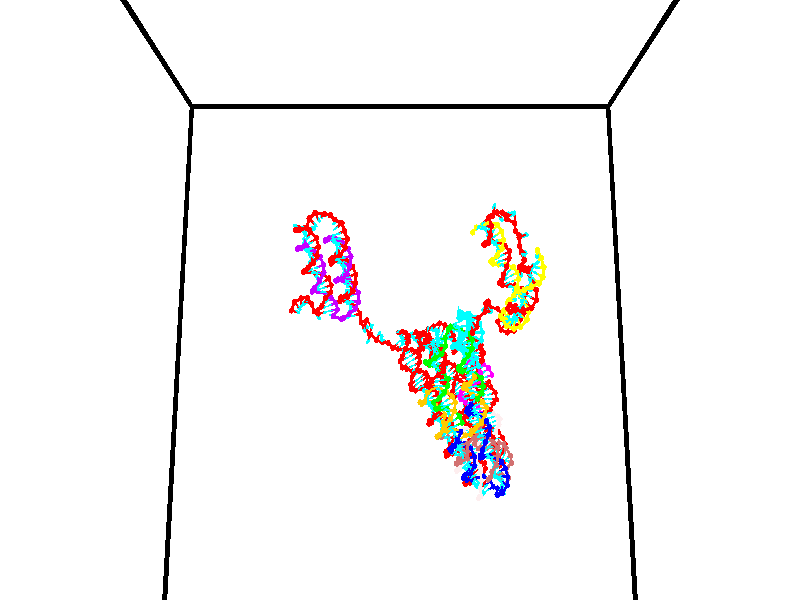// switches for output
#declare DRAW_BASES = 1; // possible values are 0, 1; only relevant for DNA ribbons
#declare DRAW_BASES_TYPE = 3; // possible values are 1, 2, 3; only relevant for DNA ribbons
#declare DRAW_FOG = 0; // set to 1 to enable fog

#include "colors.inc"

#include "transforms.inc"
background { rgb <1, 1, 1>}

#default {
   normal{
       ripples 0.25
       frequency 0.20
       turbulence 0.2
       lambda 5
   }
	finish {
		phong 0.1
		phong_size 40.
	}
}

// original window dimensions: 1024x640


// camera settings

camera {
	sky <0, 0.179814, -0.983701>
	up <0, 0.179814, -0.983701>
	right 1.6 * <1, 0, 0>
	location <35, 94.9851, 44.8844>
	look_at <35, 29.7336, 32.9568>
	direction <0, -65.2515, -11.9276>
	angle 67.0682
}


# declare cpy_camera_pos = <35, 94.9851, 44.8844>;
# if (DRAW_FOG = 1)
fog {
	fog_type 2
	up vnormalize(cpy_camera_pos)
	color rgbt<1,1,1,0.3>
	distance 1e-5
	fog_alt 3e-3
	fog_offset 56
}
# end


// LIGHTS

# declare lum = 6;
global_settings {
	ambient_light rgb lum * <0.05, 0.05, 0.05>
	max_trace_level 15
}# declare cpy_direct_light_amount = 0.25;
light_source
{	1000 * <-1, -1.16352, -0.803886>,
	rgb lum * cpy_direct_light_amount
	parallel
}

light_source
{	1000 * <1, 1.16352, 0.803886>,
	rgb lum * cpy_direct_light_amount
	parallel
}

// strand 0

// nucleotide -1

// particle -1
sphere {
	<24.011047, 34.761551, 34.786327> 0.250000
	pigment { color rgbt <1,0,0,0> }
	no_shadow
}
cylinder {
	<24.392635, 34.848083, 34.869408>,  <24.621588, 34.900002, 34.919258>, 0.100000
	pigment { color rgbt <1,0,0,0> }
	no_shadow
}
cylinder {
	<24.392635, 34.848083, 34.869408>,  <24.011047, 34.761551, 34.786327>, 0.100000
	pigment { color rgbt <1,0,0,0> }
	no_shadow
}

// particle -1
sphere {
	<24.392635, 34.848083, 34.869408> 0.100000
	pigment { color rgbt <1,0,0,0> }
	no_shadow
}
sphere {
	0, 1
	scale<0.080000,0.200000,0.300000>
	matrix <0.293770, -0.534784, -0.792279,
		-0.060315, 0.816829, -0.573719,
		0.953971, 0.216328, 0.207704,
		24.678827, 34.912983, 34.931721>
	pigment { color rgbt <0,1,1,0> }
	no_shadow
}
cylinder {
	<24.357702, 35.033112, 34.109955>,  <24.011047, 34.761551, 34.786327>, 0.130000
	pigment { color rgbt <1,0,0,0> }
	no_shadow
}

// nucleotide -1

// particle -1
sphere {
	<24.357702, 35.033112, 34.109955> 0.250000
	pigment { color rgbt <1,0,0,0> }
	no_shadow
}
cylinder {
	<24.610735, 34.869614, 34.373093>,  <24.762554, 34.771515, 34.530975>, 0.100000
	pigment { color rgbt <1,0,0,0> }
	no_shadow
}
cylinder {
	<24.610735, 34.869614, 34.373093>,  <24.357702, 35.033112, 34.109955>, 0.100000
	pigment { color rgbt <1,0,0,0> }
	no_shadow
}

// particle -1
sphere {
	<24.610735, 34.869614, 34.373093> 0.100000
	pigment { color rgbt <1,0,0,0> }
	no_shadow
}
sphere {
	0, 1
	scale<0.080000,0.200000,0.300000>
	matrix <0.245162, -0.700035, -0.670706,
		0.734666, 0.585557, -0.342620,
		0.632583, -0.408748, 0.657848,
		24.800510, 34.746990, 34.570446>
	pigment { color rgbt <0,1,1,0> }
	no_shadow
}
cylinder {
	<25.005211, 34.952744, 33.759895>,  <24.357702, 35.033112, 34.109955>, 0.130000
	pigment { color rgbt <1,0,0,0> }
	no_shadow
}

// nucleotide -1

// particle -1
sphere {
	<25.005211, 34.952744, 33.759895> 0.250000
	pigment { color rgbt <1,0,0,0> }
	no_shadow
}
cylinder {
	<24.963732, 34.678345, 34.047966>,  <24.938845, 34.513706, 34.220810>, 0.100000
	pigment { color rgbt <1,0,0,0> }
	no_shadow
}
cylinder {
	<24.963732, 34.678345, 34.047966>,  <25.005211, 34.952744, 33.759895>, 0.100000
	pigment { color rgbt <1,0,0,0> }
	no_shadow
}

// particle -1
sphere {
	<24.963732, 34.678345, 34.047966> 0.100000
	pigment { color rgbt <1,0,0,0> }
	no_shadow
}
sphere {
	0, 1
	scale<0.080000,0.200000,0.300000>
	matrix <0.557140, -0.639883, -0.529287,
		0.823919, 0.346356, 0.448548,
		-0.103697, -0.685994, 0.720180,
		24.932623, 34.472546, 34.264019>
	pigment { color rgbt <0,1,1,0> }
	no_shadow
}
cylinder {
	<25.609325, 34.691647, 33.653492>,  <25.005211, 34.952744, 33.759895>, 0.130000
	pigment { color rgbt <1,0,0,0> }
	no_shadow
}

// nucleotide -1

// particle -1
sphere {
	<25.609325, 34.691647, 33.653492> 0.250000
	pigment { color rgbt <1,0,0,0> }
	no_shadow
}
cylinder {
	<25.383780, 34.445393, 33.873692>,  <25.248451, 34.297638, 34.005810>, 0.100000
	pigment { color rgbt <1,0,0,0> }
	no_shadow
}
cylinder {
	<25.383780, 34.445393, 33.873692>,  <25.609325, 34.691647, 33.653492>, 0.100000
	pigment { color rgbt <1,0,0,0> }
	no_shadow
}

// particle -1
sphere {
	<25.383780, 34.445393, 33.873692> 0.100000
	pigment { color rgbt <1,0,0,0> }
	no_shadow
}
sphere {
	0, 1
	scale<0.080000,0.200000,0.300000>
	matrix <0.269988, -0.767355, -0.581612,
		0.780488, -0.179324, 0.598900,
		-0.563866, -0.615637, 0.550497,
		25.214621, 34.260700, 34.038841>
	pigment { color rgbt <0,1,1,0> }
	no_shadow
}
cylinder {
	<25.963772, 34.196545, 34.115326>,  <25.609325, 34.691647, 33.653492>, 0.130000
	pigment { color rgbt <1,0,0,0> }
	no_shadow
}

// nucleotide -1

// particle -1
sphere {
	<25.963772, 34.196545, 34.115326> 0.250000
	pigment { color rgbt <1,0,0,0> }
	no_shadow
}
cylinder {
	<25.629021, 34.036549, 33.965851>,  <25.428169, 33.940552, 33.876167>, 0.100000
	pigment { color rgbt <1,0,0,0> }
	no_shadow
}
cylinder {
	<25.629021, 34.036549, 33.965851>,  <25.963772, 34.196545, 34.115326>, 0.100000
	pigment { color rgbt <1,0,0,0> }
	no_shadow
}

// particle -1
sphere {
	<25.629021, 34.036549, 33.965851> 0.100000
	pigment { color rgbt <1,0,0,0> }
	no_shadow
}
sphere {
	0, 1
	scale<0.080000,0.200000,0.300000>
	matrix <0.546976, -0.584546, -0.599270,
		0.021268, -0.705912, 0.707980,
		-0.836879, -0.399993, -0.373685,
		25.377956, 33.916550, 33.853745>
	pigment { color rgbt <0,1,1,0> }
	no_shadow
}
cylinder {
	<26.281612, 34.534023, 34.816586>,  <25.963772, 34.196545, 34.115326>, 0.130000
	pigment { color rgbt <1,0,0,0> }
	no_shadow
}

// nucleotide -1

// particle -1
sphere {
	<26.281612, 34.534023, 34.816586> 0.250000
	pigment { color rgbt <1,0,0,0> }
	no_shadow
}
cylinder {
	<26.555628, 34.511700, 35.107132>,  <26.720037, 34.498306, 35.281460>, 0.100000
	pigment { color rgbt <1,0,0,0> }
	no_shadow
}
cylinder {
	<26.555628, 34.511700, 35.107132>,  <26.281612, 34.534023, 34.816586>, 0.100000
	pigment { color rgbt <1,0,0,0> }
	no_shadow
}

// particle -1
sphere {
	<26.555628, 34.511700, 35.107132> 0.100000
	pigment { color rgbt <1,0,0,0> }
	no_shadow
}
sphere {
	0, 1
	scale<0.080000,0.200000,0.300000>
	matrix <0.393018, 0.867831, -0.303983,
		-0.613401, 0.493715, 0.616429,
		0.685037, -0.055805, 0.726367,
		26.761139, 34.494957, 35.325043>
	pigment { color rgbt <0,1,1,0> }
	no_shadow
}
cylinder {
	<26.798351, 34.988091, 35.070953>,  <26.281612, 34.534023, 34.816586>, 0.130000
	pigment { color rgbt <1,0,0,0> }
	no_shadow
}

// nucleotide -1

// particle -1
sphere {
	<26.798351, 34.988091, 35.070953> 0.250000
	pigment { color rgbt <1,0,0,0> }
	no_shadow
}
cylinder {
	<27.188141, 35.059566, 35.016590>,  <27.422014, 35.102451, 34.983971>, 0.100000
	pigment { color rgbt <1,0,0,0> }
	no_shadow
}
cylinder {
	<27.188141, 35.059566, 35.016590>,  <26.798351, 34.988091, 35.070953>, 0.100000
	pigment { color rgbt <1,0,0,0> }
	no_shadow
}

// particle -1
sphere {
	<27.188141, 35.059566, 35.016590> 0.100000
	pigment { color rgbt <1,0,0,0> }
	no_shadow
}
sphere {
	0, 1
	scale<0.080000,0.200000,0.300000>
	matrix <-0.218087, 0.609772, -0.761982,
		-0.053285, 0.772171, 0.633177,
		0.974473, 0.178690, -0.135909,
		27.480482, 35.113174, 34.975819>
	pigment { color rgbt <0,1,1,0> }
	no_shadow
}
cylinder {
	<26.826134, 35.726818, 34.909336>,  <26.798351, 34.988091, 35.070953>, 0.130000
	pigment { color rgbt <1,0,0,0> }
	no_shadow
}

// nucleotide -1

// particle -1
sphere {
	<26.826134, 35.726818, 34.909336> 0.250000
	pigment { color rgbt <1,0,0,0> }
	no_shadow
}
cylinder {
	<27.158232, 35.573505, 34.747452>,  <27.357491, 35.481518, 34.650322>, 0.100000
	pigment { color rgbt <1,0,0,0> }
	no_shadow
}
cylinder {
	<27.158232, 35.573505, 34.747452>,  <26.826134, 35.726818, 34.909336>, 0.100000
	pigment { color rgbt <1,0,0,0> }
	no_shadow
}

// particle -1
sphere {
	<27.158232, 35.573505, 34.747452> 0.100000
	pigment { color rgbt <1,0,0,0> }
	no_shadow
}
sphere {
	0, 1
	scale<0.080000,0.200000,0.300000>
	matrix <-0.103787, 0.607073, -0.787839,
		0.547654, 0.696102, 0.464238,
		0.830243, -0.383281, -0.404712,
		27.407305, 35.458523, 34.626038>
	pigment { color rgbt <0,1,1,0> }
	no_shadow
}
cylinder {
	<27.310875, 36.399773, 34.662971>,  <26.826134, 35.726818, 34.909336>, 0.130000
	pigment { color rgbt <1,0,0,0> }
	no_shadow
}

// nucleotide -1

// particle -1
sphere {
	<27.310875, 36.399773, 34.662971> 0.250000
	pigment { color rgbt <1,0,0,0> }
	no_shadow
}
cylinder {
	<27.407667, 36.073273, 34.453140>,  <27.465742, 35.877373, 34.327240>, 0.100000
	pigment { color rgbt <1,0,0,0> }
	no_shadow
}
cylinder {
	<27.407667, 36.073273, 34.453140>,  <27.310875, 36.399773, 34.662971>, 0.100000
	pigment { color rgbt <1,0,0,0> }
	no_shadow
}

// particle -1
sphere {
	<27.407667, 36.073273, 34.453140> 0.100000
	pigment { color rgbt <1,0,0,0> }
	no_shadow
}
sphere {
	0, 1
	scale<0.080000,0.200000,0.300000>
	matrix <0.058909, 0.552008, -0.831755,
		0.968491, 0.170366, 0.181659,
		0.241980, -0.816249, -0.524579,
		27.480261, 35.828400, 34.295765>
	pigment { color rgbt <0,1,1,0> }
	no_shadow
}
cylinder {
	<27.668148, 36.665813, 34.065544>,  <27.310875, 36.399773, 34.662971>, 0.130000
	pigment { color rgbt <1,0,0,0> }
	no_shadow
}

// nucleotide -1

// particle -1
sphere {
	<27.668148, 36.665813, 34.065544> 0.250000
	pigment { color rgbt <1,0,0,0> }
	no_shadow
}
cylinder {
	<27.611971, 36.291397, 33.936481>,  <27.578264, 36.066746, 33.859043>, 0.100000
	pigment { color rgbt <1,0,0,0> }
	no_shadow
}
cylinder {
	<27.611971, 36.291397, 33.936481>,  <27.668148, 36.665813, 34.065544>, 0.100000
	pigment { color rgbt <1,0,0,0> }
	no_shadow
}

// particle -1
sphere {
	<27.611971, 36.291397, 33.936481> 0.100000
	pigment { color rgbt <1,0,0,0> }
	no_shadow
}
sphere {
	0, 1
	scale<0.080000,0.200000,0.300000>
	matrix <-0.265760, 0.349563, -0.898430,
		0.953754, -0.040429, -0.297856,
		-0.140442, -0.936040, -0.322653,
		27.569838, 36.010586, 33.839687>
	pigment { color rgbt <0,1,1,0> }
	no_shadow
}
cylinder {
	<28.173880, 36.509605, 33.541927>,  <27.668148, 36.665813, 34.065544>, 0.130000
	pigment { color rgbt <1,0,0,0> }
	no_shadow
}

// nucleotide -1

// particle -1
sphere {
	<28.173880, 36.509605, 33.541927> 0.250000
	pigment { color rgbt <1,0,0,0> }
	no_shadow
}
cylinder {
	<27.846849, 36.284454, 33.493370>,  <27.650631, 36.149364, 33.464233>, 0.100000
	pigment { color rgbt <1,0,0,0> }
	no_shadow
}
cylinder {
	<27.846849, 36.284454, 33.493370>,  <28.173880, 36.509605, 33.541927>, 0.100000
	pigment { color rgbt <1,0,0,0> }
	no_shadow
}

// particle -1
sphere {
	<27.846849, 36.284454, 33.493370> 0.100000
	pigment { color rgbt <1,0,0,0> }
	no_shadow
}
sphere {
	0, 1
	scale<0.080000,0.200000,0.300000>
	matrix <-0.064439, 0.298937, -0.952095,
		0.572203, -0.770588, -0.280675,
		-0.817576, -0.562877, -0.121396,
		27.601576, 36.115589, 33.456951>
	pigment { color rgbt <0,1,1,0> }
	no_shadow
}
cylinder {
	<28.162691, 36.273766, 32.905304>,  <28.173880, 36.509605, 33.541927>, 0.130000
	pigment { color rgbt <1,0,0,0> }
	no_shadow
}

// nucleotide -1

// particle -1
sphere {
	<28.162691, 36.273766, 32.905304> 0.250000
	pigment { color rgbt <1,0,0,0> }
	no_shadow
}
cylinder {
	<27.783148, 36.193466, 33.002766>,  <27.555422, 36.145287, 33.061245>, 0.100000
	pigment { color rgbt <1,0,0,0> }
	no_shadow
}
cylinder {
	<27.783148, 36.193466, 33.002766>,  <28.162691, 36.273766, 32.905304>, 0.100000
	pigment { color rgbt <1,0,0,0> }
	no_shadow
}

// particle -1
sphere {
	<27.783148, 36.193466, 33.002766> 0.100000
	pigment { color rgbt <1,0,0,0> }
	no_shadow
}
sphere {
	0, 1
	scale<0.080000,0.200000,0.300000>
	matrix <-0.310848, 0.459273, -0.832131,
		0.055139, -0.865315, -0.498186,
		-0.948859, -0.200743, 0.243658,
		27.498489, 36.133244, 33.075863>
	pigment { color rgbt <0,1,1,0> }
	no_shadow
}
cylinder {
	<27.892197, 36.124847, 32.287457>,  <28.162691, 36.273766, 32.905304>, 0.130000
	pigment { color rgbt <1,0,0,0> }
	no_shadow
}

// nucleotide -1

// particle -1
sphere {
	<27.892197, 36.124847, 32.287457> 0.250000
	pigment { color rgbt <1,0,0,0> }
	no_shadow
}
cylinder {
	<27.582470, 36.195244, 32.530590>,  <27.396633, 36.237480, 32.676468>, 0.100000
	pigment { color rgbt <1,0,0,0> }
	no_shadow
}
cylinder {
	<27.582470, 36.195244, 32.530590>,  <27.892197, 36.124847, 32.287457>, 0.100000
	pigment { color rgbt <1,0,0,0> }
	no_shadow
}

// particle -1
sphere {
	<27.582470, 36.195244, 32.530590> 0.100000
	pigment { color rgbt <1,0,0,0> }
	no_shadow
}
sphere {
	0, 1
	scale<0.080000,0.200000,0.300000>
	matrix <-0.488297, 0.444782, -0.750823,
		-0.402489, -0.878178, -0.258468,
		-0.774318, 0.175989, 0.607832,
		27.350174, 36.248039, 32.712940>
	pigment { color rgbt <0,1,1,0> }
	no_shadow
}
cylinder {
	<27.195147, 35.913662, 31.868652>,  <27.892197, 36.124847, 32.287457>, 0.130000
	pigment { color rgbt <1,0,0,0> }
	no_shadow
}

// nucleotide -1

// particle -1
sphere {
	<27.195147, 35.913662, 31.868652> 0.250000
	pigment { color rgbt <1,0,0,0> }
	no_shadow
}
cylinder {
	<27.086628, 36.156815, 32.167149>,  <27.021517, 36.302708, 32.346249>, 0.100000
	pigment { color rgbt <1,0,0,0> }
	no_shadow
}
cylinder {
	<27.086628, 36.156815, 32.167149>,  <27.195147, 35.913662, 31.868652>, 0.100000
	pigment { color rgbt <1,0,0,0> }
	no_shadow
}

// particle -1
sphere {
	<27.086628, 36.156815, 32.167149> 0.100000
	pigment { color rgbt <1,0,0,0> }
	no_shadow
}
sphere {
	0, 1
	scale<0.080000,0.200000,0.300000>
	matrix <-0.528539, 0.553872, -0.643329,
		-0.804391, -0.568951, 0.171026,
		-0.271296, 0.607882, 0.746243,
		27.005239, 36.339180, 32.391022>
	pigment { color rgbt <0,1,1,0> }
	no_shadow
}
cylinder {
	<26.490776, 35.999886, 31.807993>,  <27.195147, 35.913662, 31.868652>, 0.130000
	pigment { color rgbt <1,0,0,0> }
	no_shadow
}

// nucleotide -1

// particle -1
sphere {
	<26.490776, 35.999886, 31.807993> 0.250000
	pigment { color rgbt <1,0,0,0> }
	no_shadow
}
cylinder {
	<26.614765, 36.322819, 32.008842>,  <26.689159, 36.516579, 32.129353>, 0.100000
	pigment { color rgbt <1,0,0,0> }
	no_shadow
}
cylinder {
	<26.614765, 36.322819, 32.008842>,  <26.490776, 35.999886, 31.807993>, 0.100000
	pigment { color rgbt <1,0,0,0> }
	no_shadow
}

// particle -1
sphere {
	<26.614765, 36.322819, 32.008842> 0.100000
	pigment { color rgbt <1,0,0,0> }
	no_shadow
}
sphere {
	0, 1
	scale<0.080000,0.200000,0.300000>
	matrix <-0.456191, 0.589667, -0.666470,
		-0.834150, -0.022475, 0.551080,
		0.309975, 0.807334, 0.502123,
		26.707758, 36.565018, 32.159481>
	pigment { color rgbt <0,1,1,0> }
	no_shadow
}
cylinder {
	<25.879051, 36.477852, 31.783525>,  <26.490776, 35.999886, 31.807993>, 0.130000
	pigment { color rgbt <1,0,0,0> }
	no_shadow
}

// nucleotide -1

// particle -1
sphere {
	<25.879051, 36.477852, 31.783525> 0.250000
	pigment { color rgbt <1,0,0,0> }
	no_shadow
}
cylinder {
	<26.203005, 36.693275, 31.876514>,  <26.397377, 36.822529, 31.932308>, 0.100000
	pigment { color rgbt <1,0,0,0> }
	no_shadow
}
cylinder {
	<26.203005, 36.693275, 31.876514>,  <25.879051, 36.477852, 31.783525>, 0.100000
	pigment { color rgbt <1,0,0,0> }
	no_shadow
}

// particle -1
sphere {
	<26.203005, 36.693275, 31.876514> 0.100000
	pigment { color rgbt <1,0,0,0> }
	no_shadow
}
sphere {
	0, 1
	scale<0.080000,0.200000,0.300000>
	matrix <-0.360777, 0.769817, -0.526519,
		-0.462523, 0.342549, 0.817761,
		0.809885, 0.538556, 0.232474,
		26.445971, 36.854843, 31.946257>
	pigment { color rgbt <0,1,1,0> }
	no_shadow
}
cylinder {
	<25.540138, 37.090992, 31.963345>,  <25.879051, 36.477852, 31.783525>, 0.130000
	pigment { color rgbt <1,0,0,0> }
	no_shadow
}

// nucleotide -1

// particle -1
sphere {
	<25.540138, 37.090992, 31.963345> 0.250000
	pigment { color rgbt <1,0,0,0> }
	no_shadow
}
cylinder {
	<25.921917, 37.169525, 31.873472>,  <26.150984, 37.216644, 31.819550>, 0.100000
	pigment { color rgbt <1,0,0,0> }
	no_shadow
}
cylinder {
	<25.921917, 37.169525, 31.873472>,  <25.540138, 37.090992, 31.963345>, 0.100000
	pigment { color rgbt <1,0,0,0> }
	no_shadow
}

// particle -1
sphere {
	<25.921917, 37.169525, 31.873472> 0.100000
	pigment { color rgbt <1,0,0,0> }
	no_shadow
}
sphere {
	0, 1
	scale<0.080000,0.200000,0.300000>
	matrix <-0.289349, 0.792842, -0.536357,
		0.072830, 0.576936, 0.813536,
		0.954449, 0.196333, -0.224679,
		26.208252, 37.228424, 31.806068>
	pigment { color rgbt <0,1,1,0> }
	no_shadow
}
cylinder {
	<25.706974, 37.799660, 32.036961>,  <25.540138, 37.090992, 31.963345>, 0.130000
	pigment { color rgbt <1,0,0,0> }
	no_shadow
}

// nucleotide -1

// particle -1
sphere {
	<25.706974, 37.799660, 32.036961> 0.250000
	pigment { color rgbt <1,0,0,0> }
	no_shadow
}
cylinder {
	<26.000299, 37.698700, 31.784439>,  <26.176294, 37.638123, 31.632925>, 0.100000
	pigment { color rgbt <1,0,0,0> }
	no_shadow
}
cylinder {
	<26.000299, 37.698700, 31.784439>,  <25.706974, 37.799660, 32.036961>, 0.100000
	pigment { color rgbt <1,0,0,0> }
	no_shadow
}

// particle -1
sphere {
	<26.000299, 37.698700, 31.784439> 0.100000
	pigment { color rgbt <1,0,0,0> }
	no_shadow
}
sphere {
	0, 1
	scale<0.080000,0.200000,0.300000>
	matrix <-0.224155, 0.786871, -0.574968,
		0.641877, 0.563142, 0.520446,
		0.733313, -0.252398, -0.631306,
		26.220293, 37.622982, 31.595047>
	pigment { color rgbt <0,1,1,0> }
	no_shadow
}
cylinder {
	<26.163284, 38.404728, 31.905752>,  <25.706974, 37.799660, 32.036961>, 0.130000
	pigment { color rgbt <1,0,0,0> }
	no_shadow
}

// nucleotide -1

// particle -1
sphere {
	<26.163284, 38.404728, 31.905752> 0.250000
	pigment { color rgbt <1,0,0,0> }
	no_shadow
}
cylinder {
	<26.247753, 38.179638, 31.586065>,  <26.298435, 38.044582, 31.394253>, 0.100000
	pigment { color rgbt <1,0,0,0> }
	no_shadow
}
cylinder {
	<26.247753, 38.179638, 31.586065>,  <26.163284, 38.404728, 31.905752>, 0.100000
	pigment { color rgbt <1,0,0,0> }
	no_shadow
}

// particle -1
sphere {
	<26.247753, 38.179638, 31.586065> 0.100000
	pigment { color rgbt <1,0,0,0> }
	no_shadow
}
sphere {
	0, 1
	scale<0.080000,0.200000,0.300000>
	matrix <-0.029078, 0.813676, -0.580591,
		0.977016, 0.145844, 0.155463,
		0.211172, -0.562727, -0.799215,
		26.311106, 38.010818, 31.346300>
	pigment { color rgbt <0,1,1,0> }
	no_shadow
}
cylinder {
	<26.750380, 38.681316, 31.560291>,  <26.163284, 38.404728, 31.905752>, 0.130000
	pigment { color rgbt <1,0,0,0> }
	no_shadow
}

// nucleotide -1

// particle -1
sphere {
	<26.750380, 38.681316, 31.560291> 0.250000
	pigment { color rgbt <1,0,0,0> }
	no_shadow
}
cylinder {
	<26.566944, 38.462288, 31.280331>,  <26.456882, 38.330872, 31.112354>, 0.100000
	pigment { color rgbt <1,0,0,0> }
	no_shadow
}
cylinder {
	<26.566944, 38.462288, 31.280331>,  <26.750380, 38.681316, 31.560291>, 0.100000
	pigment { color rgbt <1,0,0,0> }
	no_shadow
}

// particle -1
sphere {
	<26.566944, 38.462288, 31.280331> 0.100000
	pigment { color rgbt <1,0,0,0> }
	no_shadow
}
sphere {
	0, 1
	scale<0.080000,0.200000,0.300000>
	matrix <0.233155, 0.685870, -0.689363,
		0.857518, -0.479318, -0.186862,
		-0.458587, -0.547574, -0.699901,
		26.429367, 38.298016, 31.070360>
	pigment { color rgbt <0,1,1,0> }
	no_shadow
}
cylinder {
	<27.073635, 38.902660, 31.071440>,  <26.750380, 38.681316, 31.560291>, 0.130000
	pigment { color rgbt <1,0,0,0> }
	no_shadow
}

// nucleotide -1

// particle -1
sphere {
	<27.073635, 38.902660, 31.071440> 0.250000
	pigment { color rgbt <1,0,0,0> }
	no_shadow
}
cylinder {
	<26.759153, 38.711063, 30.915260>,  <26.570465, 38.596104, 30.821552>, 0.100000
	pigment { color rgbt <1,0,0,0> }
	no_shadow
}
cylinder {
	<26.759153, 38.711063, 30.915260>,  <27.073635, 38.902660, 31.071440>, 0.100000
	pigment { color rgbt <1,0,0,0> }
	no_shadow
}

// particle -1
sphere {
	<26.759153, 38.711063, 30.915260> 0.100000
	pigment { color rgbt <1,0,0,0> }
	no_shadow
}
sphere {
	0, 1
	scale<0.080000,0.200000,0.300000>
	matrix <0.034150, 0.597182, -0.801378,
		0.617026, -0.643379, -0.453148,
		-0.786202, -0.478996, -0.390448,
		26.523293, 38.567364, 30.798126>
	pigment { color rgbt <0,1,1,0> }
	no_shadow
}
cylinder {
	<27.198915, 38.850433, 30.342258>,  <27.073635, 38.902660, 31.071440>, 0.130000
	pigment { color rgbt <1,0,0,0> }
	no_shadow
}

// nucleotide -1

// particle -1
sphere {
	<27.198915, 38.850433, 30.342258> 0.250000
	pigment { color rgbt <1,0,0,0> }
	no_shadow
}
cylinder {
	<26.802185, 38.809719, 30.373034>,  <26.564146, 38.785290, 30.391499>, 0.100000
	pigment { color rgbt <1,0,0,0> }
	no_shadow
}
cylinder {
	<26.802185, 38.809719, 30.373034>,  <27.198915, 38.850433, 30.342258>, 0.100000
	pigment { color rgbt <1,0,0,0> }
	no_shadow
}

// particle -1
sphere {
	<26.802185, 38.809719, 30.373034> 0.100000
	pigment { color rgbt <1,0,0,0> }
	no_shadow
}
sphere {
	0, 1
	scale<0.080000,0.200000,0.300000>
	matrix <-0.125255, 0.661860, -0.739089,
		0.024304, -0.742685, -0.669200,
		-0.991827, -0.101783, 0.076939,
		26.504637, 38.779182, 30.396114>
	pigment { color rgbt <0,1,1,0> }
	no_shadow
}
cylinder {
	<26.979025, 38.920509, 29.602989>,  <27.198915, 38.850433, 30.342258>, 0.130000
	pigment { color rgbt <1,0,0,0> }
	no_shadow
}

// nucleotide -1

// particle -1
sphere {
	<26.979025, 38.920509, 29.602989> 0.250000
	pigment { color rgbt <1,0,0,0> }
	no_shadow
}
cylinder {
	<26.664143, 38.987194, 29.840481>,  <26.475214, 39.027206, 29.982975>, 0.100000
	pigment { color rgbt <1,0,0,0> }
	no_shadow
}
cylinder {
	<26.664143, 38.987194, 29.840481>,  <26.979025, 38.920509, 29.602989>, 0.100000
	pigment { color rgbt <1,0,0,0> }
	no_shadow
}

// particle -1
sphere {
	<26.664143, 38.987194, 29.840481> 0.100000
	pigment { color rgbt <1,0,0,0> }
	no_shadow
}
sphere {
	0, 1
	scale<0.080000,0.200000,0.300000>
	matrix <-0.277622, 0.763885, -0.582585,
		-0.550667, -0.623446, -0.555050,
		-0.787205, 0.166716, 0.593729,
		26.427980, 39.037209, 30.018599>
	pigment { color rgbt <0,1,1,0> }
	no_shadow
}
cylinder {
	<26.388094, 38.910950, 29.117348>,  <26.979025, 38.920509, 29.602989>, 0.130000
	pigment { color rgbt <1,0,0,0> }
	no_shadow
}

// nucleotide -1

// particle -1
sphere {
	<26.388094, 38.910950, 29.117348> 0.250000
	pigment { color rgbt <1,0,0,0> }
	no_shadow
}
cylinder {
	<26.274681, 39.120953, 29.438341>,  <26.206635, 39.246956, 29.630938>, 0.100000
	pigment { color rgbt <1,0,0,0> }
	no_shadow
}
cylinder {
	<26.274681, 39.120953, 29.438341>,  <26.388094, 38.910950, 29.117348>, 0.100000
	pigment { color rgbt <1,0,0,0> }
	no_shadow
}

// particle -1
sphere {
	<26.274681, 39.120953, 29.438341> 0.100000
	pigment { color rgbt <1,0,0,0> }
	no_shadow
}
sphere {
	0, 1
	scale<0.080000,0.200000,0.300000>
	matrix <-0.189173, 0.789757, -0.583522,
		-0.940119, -0.317253, -0.124602,
		-0.283530, 0.525009, 0.802482,
		26.189623, 39.278454, 29.679085>
	pigment { color rgbt <0,1,1,0> }
	no_shadow
}
cylinder {
	<25.808075, 39.250301, 28.908672>,  <26.388094, 38.910950, 29.117348>, 0.130000
	pigment { color rgbt <1,0,0,0> }
	no_shadow
}

// nucleotide -1

// particle -1
sphere {
	<25.808075, 39.250301, 28.908672> 0.250000
	pigment { color rgbt <1,0,0,0> }
	no_shadow
}
cylinder {
	<25.934542, 39.449158, 29.231878>,  <26.010422, 39.568474, 29.425802>, 0.100000
	pigment { color rgbt <1,0,0,0> }
	no_shadow
}
cylinder {
	<25.934542, 39.449158, 29.231878>,  <25.808075, 39.250301, 28.908672>, 0.100000
	pigment { color rgbt <1,0,0,0> }
	no_shadow
}

// particle -1
sphere {
	<25.934542, 39.449158, 29.231878> 0.100000
	pigment { color rgbt <1,0,0,0> }
	no_shadow
}
sphere {
	0, 1
	scale<0.080000,0.200000,0.300000>
	matrix <-0.171617, 0.867623, -0.466666,
		-0.933052, 0.008875, 0.359631,
		0.316166, 0.497143, 0.808015,
		26.029392, 39.598301, 29.474283>
	pigment { color rgbt <0,1,1,0> }
	no_shadow
}
cylinder {
	<25.386202, 39.827309, 29.005550>,  <25.808075, 39.250301, 28.908672>, 0.130000
	pigment { color rgbt <1,0,0,0> }
	no_shadow
}

// nucleotide -1

// particle -1
sphere {
	<25.386202, 39.827309, 29.005550> 0.250000
	pigment { color rgbt <1,0,0,0> }
	no_shadow
}
cylinder {
	<25.715206, 39.948444, 29.198118>,  <25.912609, 40.021126, 29.313658>, 0.100000
	pigment { color rgbt <1,0,0,0> }
	no_shadow
}
cylinder {
	<25.715206, 39.948444, 29.198118>,  <25.386202, 39.827309, 29.005550>, 0.100000
	pigment { color rgbt <1,0,0,0> }
	no_shadow
}

// particle -1
sphere {
	<25.715206, 39.948444, 29.198118> 0.100000
	pigment { color rgbt <1,0,0,0> }
	no_shadow
}
sphere {
	0, 1
	scale<0.080000,0.200000,0.300000>
	matrix <-0.095744, 0.908102, -0.407657,
		-0.560629, 0.289210, 0.775920,
		0.822513, 0.302835, 0.481418,
		25.961960, 40.039295, 29.342545>
	pigment { color rgbt <0,1,1,0> }
	no_shadow
}
cylinder {
	<25.212078, 40.415607, 29.364077>,  <25.386202, 39.827309, 29.005550>, 0.130000
	pigment { color rgbt <1,0,0,0> }
	no_shadow
}

// nucleotide -1

// particle -1
sphere {
	<25.212078, 40.415607, 29.364077> 0.250000
	pigment { color rgbt <1,0,0,0> }
	no_shadow
}
cylinder {
	<25.598927, 40.452759, 29.269379>,  <25.831036, 40.475048, 29.212559>, 0.100000
	pigment { color rgbt <1,0,0,0> }
	no_shadow
}
cylinder {
	<25.598927, 40.452759, 29.269379>,  <25.212078, 40.415607, 29.364077>, 0.100000
	pigment { color rgbt <1,0,0,0> }
	no_shadow
}

// particle -1
sphere {
	<25.598927, 40.452759, 29.269379> 0.100000
	pigment { color rgbt <1,0,0,0> }
	no_shadow
}
sphere {
	0, 1
	scale<0.080000,0.200000,0.300000>
	matrix <-0.185493, 0.894462, -0.406853,
		0.173974, 0.437391, 0.882282,
		0.967122, 0.092876, -0.236746,
		25.889063, 40.480621, 29.198355>
	pigment { color rgbt <0,1,1,0> }
	no_shadow
}
cylinder {
	<25.666384, 40.996521, 29.545231>,  <25.212078, 40.415607, 29.364077>, 0.130000
	pigment { color rgbt <1,0,0,0> }
	no_shadow
}

// nucleotide -1

// particle -1
sphere {
	<25.666384, 40.996521, 29.545231> 0.250000
	pigment { color rgbt <1,0,0,0> }
	no_shadow
}
cylinder {
	<25.517700, 41.354382, 29.446095>,  <25.428490, 41.569099, 29.386612>, 0.100000
	pigment { color rgbt <1,0,0,0> }
	no_shadow
}
cylinder {
	<25.517700, 41.354382, 29.446095>,  <25.666384, 40.996521, 29.545231>, 0.100000
	pigment { color rgbt <1,0,0,0> }
	no_shadow
}

// particle -1
sphere {
	<25.517700, 41.354382, 29.446095> 0.100000
	pigment { color rgbt <1,0,0,0> }
	no_shadow
}
sphere {
	0, 1
	scale<0.080000,0.200000,0.300000>
	matrix <-0.024346, -0.276273, -0.960771,
		-0.928031, -0.351091, 0.124474,
		-0.371706, 0.894655, -0.247843,
		25.406189, 41.622780, 29.371742>
	pigment { color rgbt <0,1,1,0> }
	no_shadow
}
cylinder {
	<26.365656, 41.218777, 29.436586>,  <25.666384, 40.996521, 29.545231>, 0.130000
	pigment { color rgbt <1,0,0,0> }
	no_shadow
}

// nucleotide -1

// particle -1
sphere {
	<26.365656, 41.218777, 29.436586> 0.250000
	pigment { color rgbt <1,0,0,0> }
	no_shadow
}
cylinder {
	<26.741898, 41.345612, 29.485113>,  <26.967644, 41.421711, 29.514229>, 0.100000
	pigment { color rgbt <1,0,0,0> }
	no_shadow
}
cylinder {
	<26.741898, 41.345612, 29.485113>,  <26.365656, 41.218777, 29.436586>, 0.100000
	pigment { color rgbt <1,0,0,0> }
	no_shadow
}

// particle -1
sphere {
	<26.741898, 41.345612, 29.485113> 0.100000
	pigment { color rgbt <1,0,0,0> }
	no_shadow
}
sphere {
	0, 1
	scale<0.080000,0.200000,0.300000>
	matrix <0.311503, -0.663964, -0.679792,
		-0.135000, 0.677208, -0.723301,
		0.940607, 0.317083, 0.121318,
		27.024080, 41.440735, 29.521509>
	pigment { color rgbt <0,1,1,0> }
	no_shadow
}
cylinder {
	<26.659695, 41.577290, 28.785723>,  <26.365656, 41.218777, 29.436586>, 0.130000
	pigment { color rgbt <1,0,0,0> }
	no_shadow
}

// nucleotide -1

// particle -1
sphere {
	<26.659695, 41.577290, 28.785723> 0.250000
	pigment { color rgbt <1,0,0,0> }
	no_shadow
}
cylinder {
	<26.954714, 41.443260, 29.020243>,  <27.131725, 41.362843, 29.160955>, 0.100000
	pigment { color rgbt <1,0,0,0> }
	no_shadow
}
cylinder {
	<26.954714, 41.443260, 29.020243>,  <26.659695, 41.577290, 28.785723>, 0.100000
	pigment { color rgbt <1,0,0,0> }
	no_shadow
}

// particle -1
sphere {
	<26.954714, 41.443260, 29.020243> 0.100000
	pigment { color rgbt <1,0,0,0> }
	no_shadow
}
sphere {
	0, 1
	scale<0.080000,0.200000,0.300000>
	matrix <0.438227, -0.423083, -0.793069,
		0.513788, 0.841860, -0.165207,
		0.737549, -0.335071, 0.586300,
		27.175980, 41.342739, 29.196133>
	pigment { color rgbt <0,1,1,0> }
	no_shadow
}
cylinder {
	<27.240324, 41.846859, 28.417507>,  <26.659695, 41.577290, 28.785723>, 0.130000
	pigment { color rgbt <1,0,0,0> }
	no_shadow
}

// nucleotide -1

// particle -1
sphere {
	<27.240324, 41.846859, 28.417507> 0.250000
	pigment { color rgbt <1,0,0,0> }
	no_shadow
}
cylinder {
	<27.378981, 41.538471, 28.631218>,  <27.462175, 41.353439, 28.759443>, 0.100000
	pigment { color rgbt <1,0,0,0> }
	no_shadow
}
cylinder {
	<27.378981, 41.538471, 28.631218>,  <27.240324, 41.846859, 28.417507>, 0.100000
	pigment { color rgbt <1,0,0,0> }
	no_shadow
}

// particle -1
sphere {
	<27.378981, 41.538471, 28.631218> 0.100000
	pigment { color rgbt <1,0,0,0> }
	no_shadow
}
sphere {
	0, 1
	scale<0.080000,0.200000,0.300000>
	matrix <0.361708, -0.415670, -0.834497,
		0.865452, 0.482524, 0.134775,
		0.346643, -0.770966, 0.534275,
		27.482973, 41.307182, 28.791500>
	pigment { color rgbt <0,1,1,0> }
	no_shadow
}
cylinder {
	<28.062908, 41.701363, 28.472460>,  <27.240324, 41.846859, 28.417507>, 0.130000
	pigment { color rgbt <1,0,0,0> }
	no_shadow
}

// nucleotide -1

// particle -1
sphere {
	<28.062908, 41.701363, 28.472460> 0.250000
	pigment { color rgbt <1,0,0,0> }
	no_shadow
}
cylinder {
	<27.878134, 41.346691, 28.480616>,  <27.767269, 41.133888, 28.485508>, 0.100000
	pigment { color rgbt <1,0,0,0> }
	no_shadow
}
cylinder {
	<27.878134, 41.346691, 28.480616>,  <28.062908, 41.701363, 28.472460>, 0.100000
	pigment { color rgbt <1,0,0,0> }
	no_shadow
}

// particle -1
sphere {
	<27.878134, 41.346691, 28.480616> 0.100000
	pigment { color rgbt <1,0,0,0> }
	no_shadow
}
sphere {
	0, 1
	scale<0.080000,0.200000,0.300000>
	matrix <0.743843, -0.399838, -0.535563,
		0.483024, -0.232232, 0.844249,
		-0.461938, -0.886678, 0.020387,
		27.739552, 41.080688, 28.486732>
	pigment { color rgbt <0,1,1,0> }
	no_shadow
}
cylinder {
	<28.562197, 41.327881, 28.433376>,  <28.062908, 41.701363, 28.472460>, 0.130000
	pigment { color rgbt <1,0,0,0> }
	no_shadow
}

// nucleotide -1

// particle -1
sphere {
	<28.562197, 41.327881, 28.433376> 0.250000
	pigment { color rgbt <1,0,0,0> }
	no_shadow
}
cylinder {
	<28.297047, 41.056114, 28.307526>,  <28.137957, 40.893055, 28.232016>, 0.100000
	pigment { color rgbt <1,0,0,0> }
	no_shadow
}
cylinder {
	<28.297047, 41.056114, 28.307526>,  <28.562197, 41.327881, 28.433376>, 0.100000
	pigment { color rgbt <1,0,0,0> }
	no_shadow
}

// particle -1
sphere {
	<28.297047, 41.056114, 28.307526> 0.100000
	pigment { color rgbt <1,0,0,0> }
	no_shadow
}
sphere {
	0, 1
	scale<0.080000,0.200000,0.300000>
	matrix <0.713386, -0.445531, -0.540909,
		0.227327, -0.583005, 0.780018,
		-0.662874, -0.679417, -0.314627,
		28.098185, 40.852287, 28.213137>
	pigment { color rgbt <0,1,1,0> }
	no_shadow
}
cylinder {
	<29.034718, 41.592915, 28.911451>,  <28.562197, 41.327881, 28.433376>, 0.130000
	pigment { color rgbt <1,0,0,0> }
	no_shadow
}

// nucleotide -1

// particle -1
sphere {
	<29.034718, 41.592915, 28.911451> 0.250000
	pigment { color rgbt <1,0,0,0> }
	no_shadow
}
cylinder {
	<29.019737, 41.908737, 29.156464>,  <29.010748, 42.098232, 29.303471>, 0.100000
	pigment { color rgbt <1,0,0,0> }
	no_shadow
}
cylinder {
	<29.019737, 41.908737, 29.156464>,  <29.034718, 41.592915, 28.911451>, 0.100000
	pigment { color rgbt <1,0,0,0> }
	no_shadow
}

// particle -1
sphere {
	<29.019737, 41.908737, 29.156464> 0.100000
	pigment { color rgbt <1,0,0,0> }
	no_shadow
}
sphere {
	0, 1
	scale<0.080000,0.200000,0.300000>
	matrix <0.320031, -0.571201, 0.755850,
		0.946667, 0.224337, -0.231290,
		-0.037453, 0.789558, 0.612532,
		29.008501, 42.145603, 29.340223>
	pigment { color rgbt <0,1,1,0> }
	no_shadow
}
cylinder {
	<29.691538, 41.798790, 29.232107>,  <29.034718, 41.592915, 28.911451>, 0.130000
	pigment { color rgbt <1,0,0,0> }
	no_shadow
}

// nucleotide -1

// particle -1
sphere {
	<29.691538, 41.798790, 29.232107> 0.250000
	pigment { color rgbt <1,0,0,0> }
	no_shadow
}
cylinder {
	<29.380976, 41.875191, 29.472345>,  <29.194639, 41.921032, 29.616488>, 0.100000
	pigment { color rgbt <1,0,0,0> }
	no_shadow
}
cylinder {
	<29.380976, 41.875191, 29.472345>,  <29.691538, 41.798790, 29.232107>, 0.100000
	pigment { color rgbt <1,0,0,0> }
	no_shadow
}

// particle -1
sphere {
	<29.380976, 41.875191, 29.472345> 0.100000
	pigment { color rgbt <1,0,0,0> }
	no_shadow
}
sphere {
	0, 1
	scale<0.080000,0.200000,0.300000>
	matrix <0.422243, -0.549819, 0.720701,
		0.467876, 0.813152, 0.346231,
		-0.776404, 0.191004, 0.600595,
		29.148054, 41.932491, 29.652523>
	pigment { color rgbt <0,1,1,0> }
	no_shadow
}
cylinder {
	<29.902613, 41.352703, 29.700655>,  <29.691538, 41.798790, 29.232107>, 0.130000
	pigment { color rgbt <1,0,0,0> }
	no_shadow
}

// nucleotide -1

// particle -1
sphere {
	<29.902613, 41.352703, 29.700655> 0.250000
	pigment { color rgbt <1,0,0,0> }
	no_shadow
}
cylinder {
	<29.612444, 41.560314, 29.881489>,  <29.438343, 41.684879, 29.989988>, 0.100000
	pigment { color rgbt <1,0,0,0> }
	no_shadow
}
cylinder {
	<29.612444, 41.560314, 29.881489>,  <29.902613, 41.352703, 29.700655>, 0.100000
	pigment { color rgbt <1,0,0,0> }
	no_shadow
}

// particle -1
sphere {
	<29.612444, 41.560314, 29.881489> 0.100000
	pigment { color rgbt <1,0,0,0> }
	no_shadow
}
sphere {
	0, 1
	scale<0.080000,0.200000,0.300000>
	matrix <0.165271, -0.506246, 0.846404,
		0.668170, 0.688715, 0.281461,
		-0.725420, 0.519025, 0.452083,
		29.394817, 41.716022, 30.017115>
	pigment { color rgbt <0,1,1,0> }
	no_shadow
}
cylinder {
	<30.157871, 41.452736, 30.368752>,  <29.902613, 41.352703, 29.700655>, 0.130000
	pigment { color rgbt <1,0,0,0> }
	no_shadow
}

// nucleotide -1

// particle -1
sphere {
	<30.157871, 41.452736, 30.368752> 0.250000
	pigment { color rgbt <1,0,0,0> }
	no_shadow
}
cylinder {
	<29.758219, 41.468662, 30.363775>,  <29.518427, 41.478218, 30.360788>, 0.100000
	pigment { color rgbt <1,0,0,0> }
	no_shadow
}
cylinder {
	<29.758219, 41.468662, 30.363775>,  <30.157871, 41.452736, 30.368752>, 0.100000
	pigment { color rgbt <1,0,0,0> }
	no_shadow
}

// particle -1
sphere {
	<29.758219, 41.468662, 30.363775> 0.100000
	pigment { color rgbt <1,0,0,0> }
	no_shadow
}
sphere {
	0, 1
	scale<0.080000,0.200000,0.300000>
	matrix <-0.034909, -0.634844, 0.771851,
		0.022830, 0.771614, 0.635682,
		-0.999130, 0.039813, -0.012443,
		29.458479, 41.480606, 30.360043>
	pigment { color rgbt <0,1,1,0> }
	no_shadow
}
cylinder {
	<30.002869, 41.640839, 31.070351>,  <30.157871, 41.452736, 30.368752>, 0.130000
	pigment { color rgbt <1,0,0,0> }
	no_shadow
}

// nucleotide -1

// particle -1
sphere {
	<30.002869, 41.640839, 31.070351> 0.250000
	pigment { color rgbt <1,0,0,0> }
	no_shadow
}
cylinder {
	<29.696671, 41.469074, 30.878675>,  <29.512951, 41.366016, 30.763670>, 0.100000
	pigment { color rgbt <1,0,0,0> }
	no_shadow
}
cylinder {
	<29.696671, 41.469074, 30.878675>,  <30.002869, 41.640839, 31.070351>, 0.100000
	pigment { color rgbt <1,0,0,0> }
	no_shadow
}

// particle -1
sphere {
	<29.696671, 41.469074, 30.878675> 0.100000
	pigment { color rgbt <1,0,0,0> }
	no_shadow
}
sphere {
	0, 1
	scale<0.080000,0.200000,0.300000>
	matrix <0.008961, -0.751772, 0.659362,
		-0.643378, 0.500445, 0.579327,
		-0.765497, -0.429410, -0.479189,
		29.467022, 41.340252, 30.734919>
	pigment { color rgbt <0,1,1,0> }
	no_shadow
}
cylinder {
	<29.513845, 41.426296, 31.632751>,  <30.002869, 41.640839, 31.070351>, 0.130000
	pigment { color rgbt <1,0,0,0> }
	no_shadow
}

// nucleotide -1

// particle -1
sphere {
	<29.513845, 41.426296, 31.632751> 0.250000
	pigment { color rgbt <1,0,0,0> }
	no_shadow
}
cylinder {
	<29.388477, 41.213318, 31.318232>,  <29.313257, 41.085529, 31.129520>, 0.100000
	pigment { color rgbt <1,0,0,0> }
	no_shadow
}
cylinder {
	<29.388477, 41.213318, 31.318232>,  <29.513845, 41.426296, 31.632751>, 0.100000
	pigment { color rgbt <1,0,0,0> }
	no_shadow
}

// particle -1
sphere {
	<29.388477, 41.213318, 31.318232> 0.100000
	pigment { color rgbt <1,0,0,0> }
	no_shadow
}
sphere {
	0, 1
	scale<0.080000,0.200000,0.300000>
	matrix <-0.205697, -0.770296, 0.603600,
		-0.927069, 0.350920, 0.131903,
		-0.313419, -0.532447, -0.786300,
		29.294451, 41.053585, 31.082342>
	pigment { color rgbt <0,1,1,0> }
	no_shadow
}
cylinder {
	<28.782553, 41.072159, 31.795092>,  <29.513845, 41.426296, 31.632751>, 0.130000
	pigment { color rgbt <1,0,0,0> }
	no_shadow
}

// nucleotide -1

// particle -1
sphere {
	<28.782553, 41.072159, 31.795092> 0.250000
	pigment { color rgbt <1,0,0,0> }
	no_shadow
}
cylinder {
	<28.959370, 40.869907, 31.498730>,  <29.065460, 40.748558, 31.320913>, 0.100000
	pigment { color rgbt <1,0,0,0> }
	no_shadow
}
cylinder {
	<28.959370, 40.869907, 31.498730>,  <28.782553, 41.072159, 31.795092>, 0.100000
	pigment { color rgbt <1,0,0,0> }
	no_shadow
}

// particle -1
sphere {
	<28.959370, 40.869907, 31.498730> 0.100000
	pigment { color rgbt <1,0,0,0> }
	no_shadow
}
sphere {
	0, 1
	scale<0.080000,0.200000,0.300000>
	matrix <0.036010, -0.815315, 0.577897,
		-0.896271, -0.282136, -0.342196,
		0.442043, -0.505629, -0.740903,
		29.091984, 40.718220, 31.276459>
	pigment { color rgbt <0,1,1,0> }
	no_shadow
}
cylinder {
	<28.609953, 40.303238, 32.006969>,  <28.782553, 41.072159, 31.795092>, 0.130000
	pigment { color rgbt <1,0,0,0> }
	no_shadow
}

// nucleotide -1

// particle -1
sphere {
	<28.609953, 40.303238, 32.006969> 0.250000
	pigment { color rgbt <1,0,0,0> }
	no_shadow
}
cylinder {
	<28.886374, 40.273975, 31.719334>,  <29.052227, 40.256420, 31.546751>, 0.100000
	pigment { color rgbt <1,0,0,0> }
	no_shadow
}
cylinder {
	<28.886374, 40.273975, 31.719334>,  <28.609953, 40.303238, 32.006969>, 0.100000
	pigment { color rgbt <1,0,0,0> }
	no_shadow
}

// particle -1
sphere {
	<28.886374, 40.273975, 31.719334> 0.100000
	pigment { color rgbt <1,0,0,0> }
	no_shadow
}
sphere {
	0, 1
	scale<0.080000,0.200000,0.300000>
	matrix <0.255932, -0.905647, 0.338085,
		-0.675977, -0.417674, -0.607128,
		0.691053, -0.073155, -0.719093,
		29.093689, 40.252029, 31.503605>
	pigment { color rgbt <0,1,1,0> }
	no_shadow
}
cylinder {
	<28.445978, 39.730350, 31.634211>,  <28.609953, 40.303238, 32.006969>, 0.130000
	pigment { color rgbt <1,0,0,0> }
	no_shadow
}

// nucleotide -1

// particle -1
sphere {
	<28.445978, 39.730350, 31.634211> 0.250000
	pigment { color rgbt <1,0,0,0> }
	no_shadow
}
cylinder {
	<28.837940, 39.797222, 31.590691>,  <29.073116, 39.837345, 31.564579>, 0.100000
	pigment { color rgbt <1,0,0,0> }
	no_shadow
}
cylinder {
	<28.837940, 39.797222, 31.590691>,  <28.445978, 39.730350, 31.634211>, 0.100000
	pigment { color rgbt <1,0,0,0> }
	no_shadow
}

// particle -1
sphere {
	<28.837940, 39.797222, 31.590691> 0.100000
	pigment { color rgbt <1,0,0,0> }
	no_shadow
}
sphere {
	0, 1
	scale<0.080000,0.200000,0.300000>
	matrix <0.193873, -0.926553, 0.322356,
		-0.046915, -0.336971, -0.940346,
		0.979904, 0.167184, -0.108799,
		29.131912, 39.847378, 31.558050>
	pigment { color rgbt <0,1,1,0> }
	no_shadow
}
cylinder {
	<28.657705, 39.104080, 31.522911>,  <28.445978, 39.730350, 31.634211>, 0.130000
	pigment { color rgbt <1,0,0,0> }
	no_shadow
}

// nucleotide -1

// particle -1
sphere {
	<28.657705, 39.104080, 31.522911> 0.250000
	pigment { color rgbt <1,0,0,0> }
	no_shadow
}
cylinder {
	<29.001293, 39.281746, 31.624805>,  <29.207445, 39.388344, 31.685942>, 0.100000
	pigment { color rgbt <1,0,0,0> }
	no_shadow
}
cylinder {
	<29.001293, 39.281746, 31.624805>,  <28.657705, 39.104080, 31.522911>, 0.100000
	pigment { color rgbt <1,0,0,0> }
	no_shadow
}

// particle -1
sphere {
	<29.001293, 39.281746, 31.624805> 0.100000
	pigment { color rgbt <1,0,0,0> }
	no_shadow
}
sphere {
	0, 1
	scale<0.080000,0.200000,0.300000>
	matrix <0.335341, -0.863961, 0.375656,
		0.386935, -0.237253, -0.891063,
		0.858969, 0.444165, 0.254736,
		29.258984, 39.414997, 31.701225>
	pigment { color rgbt <0,1,1,0> }
	no_shadow
}
cylinder {
	<29.127970, 38.645741, 31.391310>,  <28.657705, 39.104080, 31.522911>, 0.130000
	pigment { color rgbt <1,0,0,0> }
	no_shadow
}

// nucleotide -1

// particle -1
sphere {
	<29.127970, 38.645741, 31.391310> 0.250000
	pigment { color rgbt <1,0,0,0> }
	no_shadow
}
cylinder {
	<29.350172, 38.861378, 31.644543>,  <29.483494, 38.990761, 31.796482>, 0.100000
	pigment { color rgbt <1,0,0,0> }
	no_shadow
}
cylinder {
	<29.350172, 38.861378, 31.644543>,  <29.127970, 38.645741, 31.391310>, 0.100000
	pigment { color rgbt <1,0,0,0> }
	no_shadow
}

// particle -1
sphere {
	<29.350172, 38.861378, 31.644543> 0.100000
	pigment { color rgbt <1,0,0,0> }
	no_shadow
}
sphere {
	0, 1
	scale<0.080000,0.200000,0.300000>
	matrix <0.386529, -0.841517, 0.377418,
		0.736214, 0.035048, -0.675840,
		0.555503, 0.539092, 0.633084,
		29.516823, 39.023106, 31.834469>
	pigment { color rgbt <0,1,1,0> }
	no_shadow
}
cylinder {
	<29.836567, 38.369835, 31.349489>,  <29.127970, 38.645741, 31.391310>, 0.130000
	pigment { color rgbt <1,0,0,0> }
	no_shadow
}

// nucleotide -1

// particle -1
sphere {
	<29.836567, 38.369835, 31.349489> 0.250000
	pigment { color rgbt <1,0,0,0> }
	no_shadow
}
cylinder {
	<29.777533, 38.567085, 31.692427>,  <29.742111, 38.685436, 31.898190>, 0.100000
	pigment { color rgbt <1,0,0,0> }
	no_shadow
}
cylinder {
	<29.777533, 38.567085, 31.692427>,  <29.836567, 38.369835, 31.349489>, 0.100000
	pigment { color rgbt <1,0,0,0> }
	no_shadow
}

// particle -1
sphere {
	<29.777533, 38.567085, 31.692427> 0.100000
	pigment { color rgbt <1,0,0,0> }
	no_shadow
}
sphere {
	0, 1
	scale<0.080000,0.200000,0.300000>
	matrix <0.507311, -0.706377, 0.493626,
		0.849031, 0.507795, -0.145917,
		-0.147588, 0.493129, 0.857346,
		29.733255, 38.715023, 31.949631>
	pigment { color rgbt <0,1,1,0> }
	no_shadow
}
cylinder {
	<30.470675, 38.348007, 31.834202>,  <29.836567, 38.369835, 31.349489>, 0.130000
	pigment { color rgbt <1,0,0,0> }
	no_shadow
}

// nucleotide -1

// particle -1
sphere {
	<30.470675, 38.348007, 31.834202> 0.250000
	pigment { color rgbt <1,0,0,0> }
	no_shadow
}
cylinder {
	<30.170176, 38.423481, 32.087193>,  <29.989876, 38.468765, 32.238987>, 0.100000
	pigment { color rgbt <1,0,0,0> }
	no_shadow
}
cylinder {
	<30.170176, 38.423481, 32.087193>,  <30.470675, 38.348007, 31.834202>, 0.100000
	pigment { color rgbt <1,0,0,0> }
	no_shadow
}

// particle -1
sphere {
	<30.170176, 38.423481, 32.087193> 0.100000
	pigment { color rgbt <1,0,0,0> }
	no_shadow
}
sphere {
	0, 1
	scale<0.080000,0.200000,0.300000>
	matrix <0.251773, -0.803885, 0.538868,
		0.610112, 0.564064, 0.556413,
		-0.751248, 0.188680, 0.632476,
		29.944801, 38.480083, 32.276936>
	pigment { color rgbt <0,1,1,0> }
	no_shadow
}
cylinder {
	<30.749104, 38.179935, 32.425869>,  <30.470675, 38.348007, 31.834202>, 0.130000
	pigment { color rgbt <1,0,0,0> }
	no_shadow
}

// nucleotide -1

// particle -1
sphere {
	<30.749104, 38.179935, 32.425869> 0.250000
	pigment { color rgbt <1,0,0,0> }
	no_shadow
}
cylinder {
	<30.358427, 38.192917, 32.510746>,  <30.124022, 38.200706, 32.561672>, 0.100000
	pigment { color rgbt <1,0,0,0> }
	no_shadow
}
cylinder {
	<30.358427, 38.192917, 32.510746>,  <30.749104, 38.179935, 32.425869>, 0.100000
	pigment { color rgbt <1,0,0,0> }
	no_shadow
}

// particle -1
sphere {
	<30.358427, 38.192917, 32.510746> 0.100000
	pigment { color rgbt <1,0,0,0> }
	no_shadow
}
sphere {
	0, 1
	scale<0.080000,0.200000,0.300000>
	matrix <0.108701, -0.777611, 0.619278,
		0.185098, 0.627907, 0.755957,
		-0.976690, 0.032454, 0.212188,
		30.065420, 38.202652, 32.574402>
	pigment { color rgbt <0,1,1,0> }
	no_shadow
}
cylinder {
	<30.742052, 38.187607, 33.120045>,  <30.749104, 38.179935, 32.425869>, 0.130000
	pigment { color rgbt <1,0,0,0> }
	no_shadow
}

// nucleotide -1

// particle -1
sphere {
	<30.742052, 38.187607, 33.120045> 0.250000
	pigment { color rgbt <1,0,0,0> }
	no_shadow
}
cylinder {
	<30.368151, 38.073189, 33.035748>,  <30.143810, 38.004539, 32.985168>, 0.100000
	pigment { color rgbt <1,0,0,0> }
	no_shadow
}
cylinder {
	<30.368151, 38.073189, 33.035748>,  <30.742052, 38.187607, 33.120045>, 0.100000
	pigment { color rgbt <1,0,0,0> }
	no_shadow
}

// particle -1
sphere {
	<30.368151, 38.073189, 33.035748> 0.100000
	pigment { color rgbt <1,0,0,0> }
	no_shadow
}
sphere {
	0, 1
	scale<0.080000,0.200000,0.300000>
	matrix <0.080938, -0.748991, 0.657619,
		-0.345954, 0.597654, 0.723274,
		-0.934754, -0.286046, -0.210743,
		30.087725, 37.987373, 32.972523>
	pigment { color rgbt <0,1,1,0> }
	no_shadow
}
cylinder {
	<30.468744, 37.928677, 33.731789>,  <30.742052, 38.187607, 33.120045>, 0.130000
	pigment { color rgbt <1,0,0,0> }
	no_shadow
}

// nucleotide -1

// particle -1
sphere {
	<30.468744, 37.928677, 33.731789> 0.250000
	pigment { color rgbt <1,0,0,0> }
	no_shadow
}
cylinder {
	<30.246099, 37.733768, 33.462643>,  <30.112513, 37.616825, 33.301155>, 0.100000
	pigment { color rgbt <1,0,0,0> }
	no_shadow
}
cylinder {
	<30.246099, 37.733768, 33.462643>,  <30.468744, 37.928677, 33.731789>, 0.100000
	pigment { color rgbt <1,0,0,0> }
	no_shadow
}

// particle -1
sphere {
	<30.246099, 37.733768, 33.462643> 0.100000
	pigment { color rgbt <1,0,0,0> }
	no_shadow
}
sphere {
	0, 1
	scale<0.080000,0.200000,0.300000>
	matrix <-0.094012, -0.767784, 0.633774,
		-0.825437, 0.416023, 0.381547,
		-0.556610, -0.487271, -0.672868,
		30.079117, 37.587585, 33.260780>
	pigment { color rgbt <0,1,1,0> }
	no_shadow
}
cylinder {
	<29.933805, 37.688217, 34.150024>,  <30.468744, 37.928677, 33.731789>, 0.130000
	pigment { color rgbt <1,0,0,0> }
	no_shadow
}

// nucleotide -1

// particle -1
sphere {
	<29.933805, 37.688217, 34.150024> 0.250000
	pigment { color rgbt <1,0,0,0> }
	no_shadow
}
cylinder {
	<29.885651, 37.449272, 33.832870>,  <29.856758, 37.305904, 33.642578>, 0.100000
	pigment { color rgbt <1,0,0,0> }
	no_shadow
}
cylinder {
	<29.885651, 37.449272, 33.832870>,  <29.933805, 37.688217, 34.150024>, 0.100000
	pigment { color rgbt <1,0,0,0> }
	no_shadow
}

// particle -1
sphere {
	<29.885651, 37.449272, 33.832870> 0.100000
	pigment { color rgbt <1,0,0,0> }
	no_shadow
}
sphere {
	0, 1
	scale<0.080000,0.200000,0.300000>
	matrix <-0.248360, -0.755173, 0.606655,
		-0.961158, 0.269953, -0.057448,
		-0.120385, -0.597359, -0.792886,
		29.849535, 37.270065, 33.595005>
	pigment { color rgbt <0,1,1,0> }
	no_shadow
}
cylinder {
	<29.256954, 37.326977, 34.132565>,  <29.933805, 37.688217, 34.150024>, 0.130000
	pigment { color rgbt <1,0,0,0> }
	no_shadow
}

// nucleotide -1

// particle -1
sphere {
	<29.256954, 37.326977, 34.132565> 0.250000
	pigment { color rgbt <1,0,0,0> }
	no_shadow
}
cylinder {
	<29.522114, 37.108208, 33.928040>,  <29.681210, 36.976948, 33.805325>, 0.100000
	pigment { color rgbt <1,0,0,0> }
	no_shadow
}
cylinder {
	<29.522114, 37.108208, 33.928040>,  <29.256954, 37.326977, 34.132565>, 0.100000
	pigment { color rgbt <1,0,0,0> }
	no_shadow
}

// particle -1
sphere {
	<29.522114, 37.108208, 33.928040> 0.100000
	pigment { color rgbt <1,0,0,0> }
	no_shadow
}
sphere {
	0, 1
	scale<0.080000,0.200000,0.300000>
	matrix <-0.149726, -0.765968, 0.625200,
		-0.733583, -0.337890, -0.589650,
		0.662901, -0.546922, -0.511310,
		29.720984, 36.944130, 33.774647>
	pigment { color rgbt <0,1,1,0> }
	no_shadow
}
cylinder {
	<29.101160, 36.691360, 34.317524>,  <29.256954, 37.326977, 34.132565>, 0.130000
	pigment { color rgbt <1,0,0,0> }
	no_shadow
}

// nucleotide -1

// particle -1
sphere {
	<29.101160, 36.691360, 34.317524> 0.250000
	pigment { color rgbt <1,0,0,0> }
	no_shadow
}
cylinder {
	<29.444998, 36.575237, 34.149323>,  <29.651300, 36.505566, 34.048401>, 0.100000
	pigment { color rgbt <1,0,0,0> }
	no_shadow
}
cylinder {
	<29.444998, 36.575237, 34.149323>,  <29.101160, 36.691360, 34.317524>, 0.100000
	pigment { color rgbt <1,0,0,0> }
	no_shadow
}

// particle -1
sphere {
	<29.444998, 36.575237, 34.149323> 0.100000
	pigment { color rgbt <1,0,0,0> }
	no_shadow
}
sphere {
	0, 1
	scale<0.080000,0.200000,0.300000>
	matrix <0.022286, -0.800851, 0.598449,
		-0.510491, -0.523795, -0.681937,
		0.859594, -0.290306, -0.420501,
		29.702875, 36.488144, 34.023170>
	pigment { color rgbt <0,1,1,0> }
	no_shadow
}
cylinder {
	<29.031454, 35.915051, 34.190220>,  <29.101160, 36.691360, 34.317524>, 0.130000
	pigment { color rgbt <1,0,0,0> }
	no_shadow
}

// nucleotide -1

// particle -1
sphere {
	<29.031454, 35.915051, 34.190220> 0.250000
	pigment { color rgbt <1,0,0,0> }
	no_shadow
}
cylinder {
	<29.417891, 36.015923, 34.212395>,  <29.649752, 36.076447, 34.225700>, 0.100000
	pigment { color rgbt <1,0,0,0> }
	no_shadow
}
cylinder {
	<29.417891, 36.015923, 34.212395>,  <29.031454, 35.915051, 34.190220>, 0.100000
	pigment { color rgbt <1,0,0,0> }
	no_shadow
}

// particle -1
sphere {
	<29.417891, 36.015923, 34.212395> 0.100000
	pigment { color rgbt <1,0,0,0> }
	no_shadow
}
sphere {
	0, 1
	scale<0.080000,0.200000,0.300000>
	matrix <0.182603, -0.819082, 0.543839,
		0.182555, -0.515274, -0.837357,
		0.966090, 0.252184, 0.055437,
		29.707718, 36.091579, 34.229027>
	pigment { color rgbt <0,1,1,0> }
	no_shadow
}
cylinder {
	<29.383278, 35.292080, 33.956486>,  <29.031454, 35.915051, 34.190220>, 0.130000
	pigment { color rgbt <1,0,0,0> }
	no_shadow
}

// nucleotide -1

// particle -1
sphere {
	<29.383278, 35.292080, 33.956486> 0.250000
	pigment { color rgbt <1,0,0,0> }
	no_shadow
}
cylinder {
	<29.637314, 35.515324, 34.170090>,  <29.789736, 35.649269, 34.298252>, 0.100000
	pigment { color rgbt <1,0,0,0> }
	no_shadow
}
cylinder {
	<29.637314, 35.515324, 34.170090>,  <29.383278, 35.292080, 33.956486>, 0.100000
	pigment { color rgbt <1,0,0,0> }
	no_shadow
}

// particle -1
sphere {
	<29.637314, 35.515324, 34.170090> 0.100000
	pigment { color rgbt <1,0,0,0> }
	no_shadow
}
sphere {
	0, 1
	scale<0.080000,0.200000,0.300000>
	matrix <0.104510, -0.747063, 0.656487,
		0.765336, -0.361118, -0.532780,
		0.635089, 0.558114, 0.534014,
		29.827841, 35.682758, 34.330296>
	pigment { color rgbt <0,1,1,0> }
	no_shadow
}
cylinder {
	<29.984013, 34.893642, 34.122055>,  <29.383278, 35.292080, 33.956486>, 0.130000
	pigment { color rgbt <1,0,0,0> }
	no_shadow
}

// nucleotide -1

// particle -1
sphere {
	<29.984013, 34.893642, 34.122055> 0.250000
	pigment { color rgbt <1,0,0,0> }
	no_shadow
}
cylinder {
	<30.016893, 35.176579, 34.402885>,  <30.036621, 35.346340, 34.571384>, 0.100000
	pigment { color rgbt <1,0,0,0> }
	no_shadow
}
cylinder {
	<30.016893, 35.176579, 34.402885>,  <29.984013, 34.893642, 34.122055>, 0.100000
	pigment { color rgbt <1,0,0,0> }
	no_shadow
}

// particle -1
sphere {
	<30.016893, 35.176579, 34.402885> 0.100000
	pigment { color rgbt <1,0,0,0> }
	no_shadow
}
sphere {
	0, 1
	scale<0.080000,0.200000,0.300000>
	matrix <0.262297, -0.694981, 0.669478,
		0.961480, 0.129122, -0.242660,
		0.082200, 0.707339, 0.702079,
		30.041553, 35.388779, 34.613510>
	pigment { color rgbt <0,1,1,0> }
	no_shadow
}
cylinder {
	<30.543165, 34.698360, 34.452709>,  <29.984013, 34.893642, 34.122055>, 0.130000
	pigment { color rgbt <1,0,0,0> }
	no_shadow
}

// nucleotide -1

// particle -1
sphere {
	<30.543165, 34.698360, 34.452709> 0.250000
	pigment { color rgbt <1,0,0,0> }
	no_shadow
}
cylinder {
	<30.411037, 34.982262, 34.701591>,  <30.331760, 35.152603, 34.850922>, 0.100000
	pigment { color rgbt <1,0,0,0> }
	no_shadow
}
cylinder {
	<30.411037, 34.982262, 34.701591>,  <30.543165, 34.698360, 34.452709>, 0.100000
	pigment { color rgbt <1,0,0,0> }
	no_shadow
}

// particle -1
sphere {
	<30.411037, 34.982262, 34.701591> 0.100000
	pigment { color rgbt <1,0,0,0> }
	no_shadow
}
sphere {
	0, 1
	scale<0.080000,0.200000,0.300000>
	matrix <0.166649, -0.604992, 0.778597,
		0.929040, 0.360876, 0.081561,
		-0.330321, 0.709756, 0.622201,
		30.311941, 35.195187, 34.888252>
	pigment { color rgbt <0,1,1,0> }
	no_shadow
}
cylinder {
	<30.950068, 34.757748, 35.037552>,  <30.543165, 34.698360, 34.452709>, 0.130000
	pigment { color rgbt <1,0,0,0> }
	no_shadow
}

// nucleotide -1

// particle -1
sphere {
	<30.950068, 34.757748, 35.037552> 0.250000
	pigment { color rgbt <1,0,0,0> }
	no_shadow
}
cylinder {
	<30.598656, 34.901237, 35.163727>,  <30.387808, 34.987331, 35.239433>, 0.100000
	pigment { color rgbt <1,0,0,0> }
	no_shadow
}
cylinder {
	<30.598656, 34.901237, 35.163727>,  <30.950068, 34.757748, 35.037552>, 0.100000
	pigment { color rgbt <1,0,0,0> }
	no_shadow
}

// particle -1
sphere {
	<30.598656, 34.901237, 35.163727> 0.100000
	pigment { color rgbt <1,0,0,0> }
	no_shadow
}
sphere {
	0, 1
	scale<0.080000,0.200000,0.300000>
	matrix <0.152125, -0.415860, 0.896615,
		0.452817, 0.835689, 0.310774,
		-0.878530, 0.358726, 0.315438,
		30.335096, 35.008854, 35.258358>
	pigment { color rgbt <0,1,1,0> }
	no_shadow
}
cylinder {
	<31.050467, 34.433018, 35.749290>,  <30.950068, 34.757748, 35.037552>, 0.130000
	pigment { color rgbt <1,0,0,0> }
	no_shadow
}

// nucleotide -1

// particle -1
sphere {
	<31.050467, 34.433018, 35.749290> 0.250000
	pigment { color rgbt <1,0,0,0> }
	no_shadow
}
cylinder {
	<31.231758, 34.476776, 36.103153>,  <31.340534, 34.503029, 36.315472>, 0.100000
	pigment { color rgbt <1,0,0,0> }
	no_shadow
}
cylinder {
	<31.231758, 34.476776, 36.103153>,  <31.050467, 34.433018, 35.749290>, 0.100000
	pigment { color rgbt <1,0,0,0> }
	no_shadow
}

// particle -1
sphere {
	<31.231758, 34.476776, 36.103153> 0.100000
	pigment { color rgbt <1,0,0,0> }
	no_shadow
}
sphere {
	0, 1
	scale<0.080000,0.200000,0.300000>
	matrix <0.569728, -0.798824, -0.193106,
		0.685559, 0.591535, -0.424376,
		0.453231, 0.109393, 0.884655,
		31.367727, 34.509594, 36.368549>
	pigment { color rgbt <0,1,1,0> }
	no_shadow
}
cylinder {
	<31.635958, 34.067604, 35.478710>,  <31.050467, 34.433018, 35.749290>, 0.130000
	pigment { color rgbt <1,0,0,0> }
	no_shadow
}

// nucleotide -1

// particle -1
sphere {
	<31.635958, 34.067604, 35.478710> 0.250000
	pigment { color rgbt <1,0,0,0> }
	no_shadow
}
cylinder {
	<31.866844, 34.151558, 35.794373>,  <32.005375, 34.201931, 35.983772>, 0.100000
	pigment { color rgbt <1,0,0,0> }
	no_shadow
}
cylinder {
	<31.866844, 34.151558, 35.794373>,  <31.635958, 34.067604, 35.478710>, 0.100000
	pigment { color rgbt <1,0,0,0> }
	no_shadow
}

// particle -1
sphere {
	<31.866844, 34.151558, 35.794373> 0.100000
	pigment { color rgbt <1,0,0,0> }
	no_shadow
}
sphere {
	0, 1
	scale<0.080000,0.200000,0.300000>
	matrix <-0.719048, 0.588670, 0.369374,
		-0.387029, -0.780652, 0.490705,
		0.577216, 0.209882, 0.789159,
		32.040009, 34.214523, 36.031120>
	pigment { color rgbt <0,1,1,0> }
	no_shadow
}
cylinder {
	<31.329611, 33.719761, 36.037746>,  <31.635958, 34.067604, 35.478710>, 0.130000
	pigment { color rgbt <1,0,0,0> }
	no_shadow
}

// nucleotide -1

// particle -1
sphere {
	<31.329611, 33.719761, 36.037746> 0.250000
	pigment { color rgbt <1,0,0,0> }
	no_shadow
}
cylinder {
	<31.531557, 34.061066, 36.089996>,  <31.652725, 34.265846, 36.121346>, 0.100000
	pigment { color rgbt <1,0,0,0> }
	no_shadow
}
cylinder {
	<31.531557, 34.061066, 36.089996>,  <31.329611, 33.719761, 36.037746>, 0.100000
	pigment { color rgbt <1,0,0,0> }
	no_shadow
}

// particle -1
sphere {
	<31.531557, 34.061066, 36.089996> 0.100000
	pigment { color rgbt <1,0,0,0> }
	no_shadow
}
sphere {
	0, 1
	scale<0.080000,0.200000,0.300000>
	matrix <-0.817240, 0.423762, 0.390569,
		0.277901, -0.303938, 0.911259,
		0.504865, 0.853257, 0.130626,
		31.683016, 34.317043, 36.129185>
	pigment { color rgbt <0,1,1,0> }
	no_shadow
}
cylinder {
	<31.850758, 33.677357, 36.601391>,  <31.329611, 33.719761, 36.037746>, 0.130000
	pigment { color rgbt <1,0,0,0> }
	no_shadow
}

// nucleotide -1

// particle -1
sphere {
	<31.850758, 33.677357, 36.601391> 0.250000
	pigment { color rgbt <1,0,0,0> }
	no_shadow
}
cylinder {
	<32.033104, 33.820438, 36.275387>,  <32.142509, 33.906288, 36.079784>, 0.100000
	pigment { color rgbt <1,0,0,0> }
	no_shadow
}
cylinder {
	<32.033104, 33.820438, 36.275387>,  <31.850758, 33.677357, 36.601391>, 0.100000
	pigment { color rgbt <1,0,0,0> }
	no_shadow
}

// particle -1
sphere {
	<32.033104, 33.820438, 36.275387> 0.100000
	pigment { color rgbt <1,0,0,0> }
	no_shadow
}
sphere {
	0, 1
	scale<0.080000,0.200000,0.300000>
	matrix <-0.861010, -0.054765, -0.505631,
		-0.225498, 0.932229, 0.283018,
		0.455864, 0.357701, -0.815008,
		32.169865, 33.927750, 36.030884>
	pigment { color rgbt <0,1,1,0> }
	no_shadow
}
cylinder {
	<31.976637, 32.987034, 36.563435>,  <31.850758, 33.677357, 36.601391>, 0.130000
	pigment { color rgbt <1,0,0,0> }
	no_shadow
}

// nucleotide -1

// particle -1
sphere {
	<31.976637, 32.987034, 36.563435> 0.250000
	pigment { color rgbt <1,0,0,0> }
	no_shadow
}
cylinder {
	<31.817484, 33.088974, 36.915966>,  <31.721992, 33.150139, 37.127483>, 0.100000
	pigment { color rgbt <1,0,0,0> }
	no_shadow
}
cylinder {
	<31.817484, 33.088974, 36.915966>,  <31.976637, 32.987034, 36.563435>, 0.100000
	pigment { color rgbt <1,0,0,0> }
	no_shadow
}

// particle -1
sphere {
	<31.817484, 33.088974, 36.915966> 0.100000
	pigment { color rgbt <1,0,0,0> }
	no_shadow
}
sphere {
	0, 1
	scale<0.080000,0.200000,0.300000>
	matrix <0.453813, -0.780214, 0.430488,
		0.797335, 0.571242, 0.194780,
		-0.397883, 0.254850, 0.881329,
		31.698118, 33.165428, 37.180367>
	pigment { color rgbt <0,1,1,0> }
	no_shadow
}
cylinder {
	<32.559856, 32.747101, 37.025043>,  <31.976637, 32.987034, 36.563435>, 0.130000
	pigment { color rgbt <1,0,0,0> }
	no_shadow
}

// nucleotide -1

// particle -1
sphere {
	<32.559856, 32.747101, 37.025043> 0.250000
	pigment { color rgbt <1,0,0,0> }
	no_shadow
}
cylinder {
	<32.739738, 32.977341, 36.751854>,  <32.847668, 33.115486, 36.587940>, 0.100000
	pigment { color rgbt <1,0,0,0> }
	no_shadow
}
cylinder {
	<32.739738, 32.977341, 36.751854>,  <32.559856, 32.747101, 37.025043>, 0.100000
	pigment { color rgbt <1,0,0,0> }
	no_shadow
}

// particle -1
sphere {
	<32.739738, 32.977341, 36.751854> 0.100000
	pigment { color rgbt <1,0,0,0> }
	no_shadow
}
sphere {
	0, 1
	scale<0.080000,0.200000,0.300000>
	matrix <0.332064, 0.602098, 0.726093,
		0.829154, -0.553320, 0.079632,
		0.449708, 0.575600, -0.682969,
		32.874649, 33.150021, 36.546963>
	pigment { color rgbt <0,1,1,0> }
	no_shadow
}
cylinder {
	<33.191502, 32.838814, 37.227467>,  <32.559856, 32.747101, 37.025043>, 0.130000
	pigment { color rgbt <1,0,0,0> }
	no_shadow
}

// nucleotide -1

// particle -1
sphere {
	<33.191502, 32.838814, 37.227467> 0.250000
	pigment { color rgbt <1,0,0,0> }
	no_shadow
}
cylinder {
	<33.146297, 33.162167, 36.996387>,  <33.119175, 33.356178, 36.857738>, 0.100000
	pigment { color rgbt <1,0,0,0> }
	no_shadow
}
cylinder {
	<33.146297, 33.162167, 36.996387>,  <33.191502, 32.838814, 37.227467>, 0.100000
	pigment { color rgbt <1,0,0,0> }
	no_shadow
}

// particle -1
sphere {
	<33.146297, 33.162167, 36.996387> 0.100000
	pigment { color rgbt <1,0,0,0> }
	no_shadow
}
sphere {
	0, 1
	scale<0.080000,0.200000,0.300000>
	matrix <0.189753, 0.588286, 0.786075,
		0.975306, -0.020784, -0.219878,
		-0.113013, 0.808386, -0.577702,
		33.112392, 33.404682, 36.823078>
	pigment { color rgbt <0,1,1,0> }
	no_shadow
}
cylinder {
	<33.785580, 33.265961, 37.327740>,  <33.191502, 32.838814, 37.227467>, 0.130000
	pigment { color rgbt <1,0,0,0> }
	no_shadow
}

// nucleotide -1

// particle -1
sphere {
	<33.785580, 33.265961, 37.327740> 0.250000
	pigment { color rgbt <1,0,0,0> }
	no_shadow
}
cylinder {
	<33.460331, 33.480152, 37.236446>,  <33.265182, 33.608669, 37.181671>, 0.100000
	pigment { color rgbt <1,0,0,0> }
	no_shadow
}
cylinder {
	<33.460331, 33.480152, 37.236446>,  <33.785580, 33.265961, 37.327740>, 0.100000
	pigment { color rgbt <1,0,0,0> }
	no_shadow
}

// particle -1
sphere {
	<33.460331, 33.480152, 37.236446> 0.100000
	pigment { color rgbt <1,0,0,0> }
	no_shadow
}
sphere {
	0, 1
	scale<0.080000,0.200000,0.300000>
	matrix <0.192095, 0.616973, 0.763180,
		0.549482, 0.576717, -0.604539,
		-0.813123, 0.535482, -0.228231,
		33.216393, 33.640797, 37.167976>
	pigment { color rgbt <0,1,1,0> }
	no_shadow
}
cylinder {
	<34.264103, 33.514355, 37.809906>,  <33.785580, 33.265961, 37.327740>, 0.130000
	pigment { color rgbt <1,0,0,0> }
	no_shadow
}

// nucleotide -1

// particle -1
sphere {
	<34.264103, 33.514355, 37.809906> 0.250000
	pigment { color rgbt <1,0,0,0> }
	no_shadow
}
cylinder {
	<34.553829, 33.652176, 37.571026>,  <34.727665, 33.734871, 37.427700>, 0.100000
	pigment { color rgbt <1,0,0,0> }
	no_shadow
}
cylinder {
	<34.553829, 33.652176, 37.571026>,  <34.264103, 33.514355, 37.809906>, 0.100000
	pigment { color rgbt <1,0,0,0> }
	no_shadow
}

// particle -1
sphere {
	<34.553829, 33.652176, 37.571026> 0.100000
	pigment { color rgbt <1,0,0,0> }
	no_shadow
}
sphere {
	0, 1
	scale<0.080000,0.200000,0.300000>
	matrix <0.651311, -0.057787, 0.756608,
		0.226183, -0.936985, -0.266269,
		0.724317, 0.344556, -0.597198,
		34.771126, 33.755543, 37.391865>
	pigment { color rgbt <0,1,1,0> }
	no_shadow
}
cylinder {
	<34.788319, 33.050140, 37.841877>,  <34.264103, 33.514355, 37.809906>, 0.130000
	pigment { color rgbt <1,0,0,0> }
	no_shadow
}

// nucleotide -1

// particle -1
sphere {
	<34.788319, 33.050140, 37.841877> 0.250000
	pigment { color rgbt <1,0,0,0> }
	no_shadow
}
cylinder {
	<34.943779, 33.403809, 37.738197>,  <35.037056, 33.616009, 37.675991>, 0.100000
	pigment { color rgbt <1,0,0,0> }
	no_shadow
}
cylinder {
	<34.943779, 33.403809, 37.738197>,  <34.788319, 33.050140, 37.841877>, 0.100000
	pigment { color rgbt <1,0,0,0> }
	no_shadow
}

// particle -1
sphere {
	<34.943779, 33.403809, 37.738197> 0.100000
	pigment { color rgbt <1,0,0,0> }
	no_shadow
}
sphere {
	0, 1
	scale<0.080000,0.200000,0.300000>
	matrix <0.530749, 0.015118, 0.847394,
		0.753163, -0.466913, -0.463399,
		0.388653, 0.884174, -0.259200,
		35.060375, 33.669060, 37.660439>
	pigment { color rgbt <0,1,1,0> }
	no_shadow
}
cylinder {
	<35.482815, 32.872822, 37.877102>,  <34.788319, 33.050140, 37.841877>, 0.130000
	pigment { color rgbt <1,0,0,0> }
	no_shadow
}

// nucleotide -1

// particle -1
sphere {
	<35.482815, 32.872822, 37.877102> 0.250000
	pigment { color rgbt <1,0,0,0> }
	no_shadow
}
cylinder {
	<35.405849, 33.262329, 37.925697>,  <35.359669, 33.496033, 37.954857>, 0.100000
	pigment { color rgbt <1,0,0,0> }
	no_shadow
}
cylinder {
	<35.405849, 33.262329, 37.925697>,  <35.482815, 32.872822, 37.877102>, 0.100000
	pigment { color rgbt <1,0,0,0> }
	no_shadow
}

// particle -1
sphere {
	<35.405849, 33.262329, 37.925697> 0.100000
	pigment { color rgbt <1,0,0,0> }
	no_shadow
}
sphere {
	0, 1
	scale<0.080000,0.200000,0.300000>
	matrix <0.739491, 0.062496, 0.670259,
		0.645081, 0.218810, -0.732115,
		-0.192414, 0.973764, 0.121493,
		35.348125, 33.554459, 37.962147>
	pigment { color rgbt <0,1,1,0> }
	no_shadow
}
cylinder {
	<36.213100, 33.050083, 37.894741>,  <35.482815, 32.872822, 37.877102>, 0.130000
	pigment { color rgbt <1,0,0,0> }
	no_shadow
}

// nucleotide -1

// particle -1
sphere {
	<36.213100, 33.050083, 37.894741> 0.250000
	pigment { color rgbt <1,0,0,0> }
	no_shadow
}
cylinder {
	<35.987984, 33.340668, 38.052483>,  <35.852913, 33.515018, 38.147125>, 0.100000
	pigment { color rgbt <1,0,0,0> }
	no_shadow
}
cylinder {
	<35.987984, 33.340668, 38.052483>,  <36.213100, 33.050083, 37.894741>, 0.100000
	pigment { color rgbt <1,0,0,0> }
	no_shadow
}

// particle -1
sphere {
	<35.987984, 33.340668, 38.052483> 0.100000
	pigment { color rgbt <1,0,0,0> }
	no_shadow
}
sphere {
	0, 1
	scale<0.080000,0.200000,0.300000>
	matrix <0.647036, 0.090283, 0.757095,
		0.514399, 0.681249, -0.520859,
		-0.562795, 0.726463, 0.394352,
		35.819145, 33.558605, 38.170788>
	pigment { color rgbt <0,1,1,0> }
	no_shadow
}
cylinder {
	<36.720539, 33.515289, 38.111824>,  <36.213100, 33.050083, 37.894741>, 0.130000
	pigment { color rgbt <1,0,0,0> }
	no_shadow
}

// nucleotide -1

// particle -1
sphere {
	<36.720539, 33.515289, 38.111824> 0.250000
	pigment { color rgbt <1,0,0,0> }
	no_shadow
}
cylinder {
	<36.383739, 33.597294, 38.311424>,  <36.181660, 33.646496, 38.431187>, 0.100000
	pigment { color rgbt <1,0,0,0> }
	no_shadow
}
cylinder {
	<36.383739, 33.597294, 38.311424>,  <36.720539, 33.515289, 38.111824>, 0.100000
	pigment { color rgbt <1,0,0,0> }
	no_shadow
}

// particle -1
sphere {
	<36.383739, 33.597294, 38.311424> 0.100000
	pigment { color rgbt <1,0,0,0> }
	no_shadow
}
sphere {
	0, 1
	scale<0.080000,0.200000,0.300000>
	matrix <0.535695, 0.208448, 0.818279,
		0.063737, 0.956306, -0.285335,
		-0.842003, 0.205007, 0.499002,
		36.131138, 33.658794, 38.461124>
	pigment { color rgbt <0,1,1,0> }
	no_shadow
}
cylinder {
	<36.975872, 33.948586, 38.543056>,  <36.720539, 33.515289, 38.111824>, 0.130000
	pigment { color rgbt <1,0,0,0> }
	no_shadow
}

// nucleotide -1

// particle -1
sphere {
	<36.975872, 33.948586, 38.543056> 0.250000
	pigment { color rgbt <1,0,0,0> }
	no_shadow
}
cylinder {
	<36.618050, 33.873859, 38.705471>,  <36.403355, 33.829025, 38.802917>, 0.100000
	pigment { color rgbt <1,0,0,0> }
	no_shadow
}
cylinder {
	<36.618050, 33.873859, 38.705471>,  <36.975872, 33.948586, 38.543056>, 0.100000
	pigment { color rgbt <1,0,0,0> }
	no_shadow
}

// particle -1
sphere {
	<36.618050, 33.873859, 38.705471> 0.100000
	pigment { color rgbt <1,0,0,0> }
	no_shadow
}
sphere {
	0, 1
	scale<0.080000,0.200000,0.300000>
	matrix <0.414868, -0.009105, 0.909836,
		-0.166275, 0.982353, 0.085648,
		-0.894560, -0.186815, 0.406033,
		36.349682, 33.817814, 38.827282>
	pigment { color rgbt <0,1,1,0> }
	no_shadow
}
cylinder {
	<36.957867, 34.465710, 39.116894>,  <36.975872, 33.948586, 38.543056>, 0.130000
	pigment { color rgbt <1,0,0,0> }
	no_shadow
}

// nucleotide -1

// particle -1
sphere {
	<36.957867, 34.465710, 39.116894> 0.250000
	pigment { color rgbt <1,0,0,0> }
	no_shadow
}
cylinder {
	<36.701290, 34.174603, 39.213978>,  <36.547344, 33.999939, 39.272228>, 0.100000
	pigment { color rgbt <1,0,0,0> }
	no_shadow
}
cylinder {
	<36.701290, 34.174603, 39.213978>,  <36.957867, 34.465710, 39.116894>, 0.100000
	pigment { color rgbt <1,0,0,0> }
	no_shadow
}

// particle -1
sphere {
	<36.701290, 34.174603, 39.213978> 0.100000
	pigment { color rgbt <1,0,0,0> }
	no_shadow
}
sphere {
	0, 1
	scale<0.080000,0.200000,0.300000>
	matrix <0.400039, -0.047350, 0.915274,
		-0.654612, 0.684191, 0.321506,
		-0.641445, -0.727765, 0.242707,
		36.508858, 33.956272, 39.286789>
	pigment { color rgbt <0,1,1,0> }
	no_shadow
}
cylinder {
	<36.701332, 34.693439, 39.783680>,  <36.957867, 34.465710, 39.116894>, 0.130000
	pigment { color rgbt <1,0,0,0> }
	no_shadow
}

// nucleotide -1

// particle -1
sphere {
	<36.701332, 34.693439, 39.783680> 0.250000
	pigment { color rgbt <1,0,0,0> }
	no_shadow
}
cylinder {
	<36.602612, 34.308578, 39.737450>,  <36.543377, 34.077663, 39.709709>, 0.100000
	pigment { color rgbt <1,0,0,0> }
	no_shadow
}
cylinder {
	<36.602612, 34.308578, 39.737450>,  <36.701332, 34.693439, 39.783680>, 0.100000
	pigment { color rgbt <1,0,0,0> }
	no_shadow
}

// particle -1
sphere {
	<36.602612, 34.308578, 39.737450> 0.100000
	pigment { color rgbt <1,0,0,0> }
	no_shadow
}
sphere {
	0, 1
	scale<0.080000,0.200000,0.300000>
	matrix <0.038715, -0.128963, 0.990893,
		-0.968292, 0.240082, 0.069078,
		-0.246804, -0.962148, -0.115579,
		36.528572, 34.019936, 39.702774>
	pigment { color rgbt <0,1,1,0> }
	no_shadow
}
cylinder {
	<36.197784, 34.525951, 40.344559>,  <36.701332, 34.693439, 39.783680>, 0.130000
	pigment { color rgbt <1,0,0,0> }
	no_shadow
}

// nucleotide -1

// particle -1
sphere {
	<36.197784, 34.525951, 40.344559> 0.250000
	pigment { color rgbt <1,0,0,0> }
	no_shadow
}
cylinder {
	<36.380836, 34.191666, 40.223129>,  <36.490665, 33.991093, 40.150272>, 0.100000
	pigment { color rgbt <1,0,0,0> }
	no_shadow
}
cylinder {
	<36.380836, 34.191666, 40.223129>,  <36.197784, 34.525951, 40.344559>, 0.100000
	pigment { color rgbt <1,0,0,0> }
	no_shadow
}

// particle -1
sphere {
	<36.380836, 34.191666, 40.223129> 0.100000
	pigment { color rgbt <1,0,0,0> }
	no_shadow
}
sphere {
	0, 1
	scale<0.080000,0.200000,0.300000>
	matrix <0.369306, -0.131929, 0.919895,
		-0.808821, -0.533081, 0.248260,
		0.457626, -0.835714, -0.303577,
		36.518124, 33.940952, 40.132057>
	pigment { color rgbt <0,1,1,0> }
	no_shadow
}
cylinder {
	<36.068893, 33.995651, 40.941177>,  <36.197784, 34.525951, 40.344559>, 0.130000
	pigment { color rgbt <1,0,0,0> }
	no_shadow
}

// nucleotide -1

// particle -1
sphere {
	<36.068893, 33.995651, 40.941177> 0.250000
	pigment { color rgbt <1,0,0,0> }
	no_shadow
}
cylinder {
	<36.385639, 33.855743, 40.740929>,  <36.575687, 33.771797, 40.620781>, 0.100000
	pigment { color rgbt <1,0,0,0> }
	no_shadow
}
cylinder {
	<36.385639, 33.855743, 40.740929>,  <36.068893, 33.995651, 40.941177>, 0.100000
	pigment { color rgbt <1,0,0,0> }
	no_shadow
}

// particle -1
sphere {
	<36.385639, 33.855743, 40.740929> 0.100000
	pigment { color rgbt <1,0,0,0> }
	no_shadow
}
sphere {
	0, 1
	scale<0.080000,0.200000,0.300000>
	matrix <0.395582, -0.330751, 0.856807,
		-0.465264, -0.876508, -0.123546,
		0.791861, -0.349769, -0.500618,
		36.623196, 33.750813, 40.590744>
	pigment { color rgbt <0,1,1,0> }
	no_shadow
}
cylinder {
	<36.147877, 33.418415, 41.307487>,  <36.068893, 33.995651, 40.941177>, 0.130000
	pigment { color rgbt <1,0,0,0> }
	no_shadow
}

// nucleotide -1

// particle -1
sphere {
	<36.147877, 33.418415, 41.307487> 0.250000
	pigment { color rgbt <1,0,0,0> }
	no_shadow
}
cylinder {
	<36.465630, 33.467976, 41.069630>,  <36.656281, 33.497711, 40.926914>, 0.100000
	pigment { color rgbt <1,0,0,0> }
	no_shadow
}
cylinder {
	<36.465630, 33.467976, 41.069630>,  <36.147877, 33.418415, 41.307487>, 0.100000
	pigment { color rgbt <1,0,0,0> }
	no_shadow
}

// particle -1
sphere {
	<36.465630, 33.467976, 41.069630> 0.100000
	pigment { color rgbt <1,0,0,0> }
	no_shadow
}
sphere {
	0, 1
	scale<0.080000,0.200000,0.300000>
	matrix <0.592656, -0.372627, 0.714079,
		-0.133107, -0.919673, -0.369438,
		0.794381, 0.123901, -0.594649,
		36.703945, 33.505146, 40.891235>
	pigment { color rgbt <0,1,1,0> }
	no_shadow
}
cylinder {
	<36.585163, 32.738750, 41.381138>,  <36.147877, 33.418415, 41.307487>, 0.130000
	pigment { color rgbt <1,0,0,0> }
	no_shadow
}

// nucleotide -1

// particle -1
sphere {
	<36.585163, 32.738750, 41.381138> 0.250000
	pigment { color rgbt <1,0,0,0> }
	no_shadow
}
cylinder {
	<36.812981, 33.045502, 41.262810>,  <36.949673, 33.229553, 41.191814>, 0.100000
	pigment { color rgbt <1,0,0,0> }
	no_shadow
}
cylinder {
	<36.812981, 33.045502, 41.262810>,  <36.585163, 32.738750, 41.381138>, 0.100000
	pigment { color rgbt <1,0,0,0> }
	no_shadow
}

// particle -1
sphere {
	<36.812981, 33.045502, 41.262810> 0.100000
	pigment { color rgbt <1,0,0,0> }
	no_shadow
}
sphere {
	0, 1
	scale<0.080000,0.200000,0.300000>
	matrix <0.725420, -0.299740, 0.619614,
		0.386502, -0.567492, -0.727027,
		0.569546, 0.766882, -0.295820,
		36.983845, 33.275566, 41.174065>
	pigment { color rgbt <0,1,1,0> }
	no_shadow
}
cylinder {
	<37.171852, 32.512943, 41.166023>,  <36.585163, 32.738750, 41.381138>, 0.130000
	pigment { color rgbt <1,0,0,0> }
	no_shadow
}

// nucleotide -1

// particle -1
sphere {
	<37.171852, 32.512943, 41.166023> 0.250000
	pigment { color rgbt <1,0,0,0> }
	no_shadow
}
cylinder {
	<37.276405, 32.886135, 41.264992>,  <37.339138, 33.110050, 41.324375>, 0.100000
	pigment { color rgbt <1,0,0,0> }
	no_shadow
}
cylinder {
	<37.276405, 32.886135, 41.264992>,  <37.171852, 32.512943, 41.166023>, 0.100000
	pigment { color rgbt <1,0,0,0> }
	no_shadow
}

// particle -1
sphere {
	<37.276405, 32.886135, 41.264992> 0.100000
	pigment { color rgbt <1,0,0,0> }
	no_shadow
}
sphere {
	0, 1
	scale<0.080000,0.200000,0.300000>
	matrix <0.780562, -0.355103, 0.514417,
		0.567805, 0.058671, -0.821070,
		0.261383, 0.932984, 0.247426,
		37.354820, 33.166031, 41.339218>
	pigment { color rgbt <0,1,1,0> }
	no_shadow
}
cylinder {
	<37.857937, 32.616184, 40.866081>,  <37.171852, 32.512943, 41.166023>, 0.130000
	pigment { color rgbt <1,0,0,0> }
	no_shadow
}

// nucleotide -1

// particle -1
sphere {
	<37.857937, 32.616184, 40.866081> 0.250000
	pigment { color rgbt <1,0,0,0> }
	no_shadow
}
cylinder {
	<37.786980, 32.888271, 41.150570>,  <37.744408, 33.051525, 41.321262>, 0.100000
	pigment { color rgbt <1,0,0,0> }
	no_shadow
}
cylinder {
	<37.786980, 32.888271, 41.150570>,  <37.857937, 32.616184, 40.866081>, 0.100000
	pigment { color rgbt <1,0,0,0> }
	no_shadow
}

// particle -1
sphere {
	<37.786980, 32.888271, 41.150570> 0.100000
	pigment { color rgbt <1,0,0,0> }
	no_shadow
}
sphere {
	0, 1
	scale<0.080000,0.200000,0.300000>
	matrix <0.791426, -0.330954, 0.513920,
		0.584959, 0.654044, -0.479634,
		-0.177390, 0.680217, 0.711223,
		37.733765, 33.092335, 41.363937>
	pigment { color rgbt <0,1,1,0> }
	no_shadow
}
cylinder {
	<38.456779, 32.589706, 41.204834>,  <37.857937, 32.616184, 40.866081>, 0.130000
	pigment { color rgbt <1,0,0,0> }
	no_shadow
}

// nucleotide -1

// particle -1
sphere {
	<38.456779, 32.589706, 41.204834> 0.250000
	pigment { color rgbt <1,0,0,0> }
	no_shadow
}
cylinder {
	<38.249081, 32.811680, 41.464813>,  <38.124462, 32.944862, 41.620800>, 0.100000
	pigment { color rgbt <1,0,0,0> }
	no_shadow
}
cylinder {
	<38.249081, 32.811680, 41.464813>,  <38.456779, 32.589706, 41.204834>, 0.100000
	pigment { color rgbt <1,0,0,0> }
	no_shadow
}

// particle -1
sphere {
	<38.249081, 32.811680, 41.464813> 0.100000
	pigment { color rgbt <1,0,0,0> }
	no_shadow
}
sphere {
	0, 1
	scale<0.080000,0.200000,0.300000>
	matrix <0.501806, -0.417636, 0.757477,
		0.691792, 0.719464, -0.061614,
		-0.519245, 0.554935, 0.649948,
		38.093307, 32.978161, 41.659798>
	pigment { color rgbt <0,1,1,0> }
	no_shadow
}
cylinder {
	<38.845657, 33.041168, 41.690269>,  <38.456779, 32.589706, 41.204834>, 0.130000
	pigment { color rgbt <1,0,0,0> }
	no_shadow
}

// nucleotide -1

// particle -1
sphere {
	<38.845657, 33.041168, 41.690269> 0.250000
	pigment { color rgbt <1,0,0,0> }
	no_shadow
}
cylinder {
	<38.504009, 32.897076, 41.840313>,  <38.299019, 32.810619, 41.930340>, 0.100000
	pigment { color rgbt <1,0,0,0> }
	no_shadow
}
cylinder {
	<38.504009, 32.897076, 41.840313>,  <38.845657, 33.041168, 41.690269>, 0.100000
	pigment { color rgbt <1,0,0,0> }
	no_shadow
}

// particle -1
sphere {
	<38.504009, 32.897076, 41.840313> 0.100000
	pigment { color rgbt <1,0,0,0> }
	no_shadow
}
sphere {
	0, 1
	scale<0.080000,0.200000,0.300000>
	matrix <0.513821, -0.473013, 0.715715,
		-0.080391, 0.804048, 0.589105,
		-0.854123, -0.360231, 0.375110,
		38.247772, 32.789005, 41.952847>
	pigment { color rgbt <0,1,1,0> }
	no_shadow
}
cylinder {
	<39.086971, 32.764778, 42.311943>,  <38.845657, 33.041168, 41.690269>, 0.130000
	pigment { color rgbt <1,0,0,0> }
	no_shadow
}

// nucleotide -1

// particle -1
sphere {
	<39.086971, 32.764778, 42.311943> 0.250000
	pigment { color rgbt <1,0,0,0> }
	no_shadow
}
cylinder {
	<38.717705, 32.614914, 42.346340>,  <38.496143, 32.524994, 42.366978>, 0.100000
	pigment { color rgbt <1,0,0,0> }
	no_shadow
}
cylinder {
	<38.717705, 32.614914, 42.346340>,  <39.086971, 32.764778, 42.311943>, 0.100000
	pigment { color rgbt <1,0,0,0> }
	no_shadow
}

// particle -1
sphere {
	<38.717705, 32.614914, 42.346340> 0.100000
	pigment { color rgbt <1,0,0,0> }
	no_shadow
}
sphere {
	0, 1
	scale<0.080000,0.200000,0.300000>
	matrix <0.293253, -0.541796, 0.787693,
		-0.248529, 0.752388, 0.610038,
		-0.923167, -0.374660, 0.085988,
		38.440754, 32.502518, 42.372135>
	pigment { color rgbt <0,1,1,0> }
	no_shadow
}
cylinder {
	<39.003822, 32.695278, 43.027809>,  <39.086971, 32.764778, 42.311943>, 0.130000
	pigment { color rgbt <1,0,0,0> }
	no_shadow
}

// nucleotide -1

// particle -1
sphere {
	<39.003822, 32.695278, 43.027809> 0.250000
	pigment { color rgbt <1,0,0,0> }
	no_shadow
}
cylinder {
	<38.696487, 32.480679, 42.888191>,  <38.512089, 32.351917, 42.804420>, 0.100000
	pigment { color rgbt <1,0,0,0> }
	no_shadow
}
cylinder {
	<38.696487, 32.480679, 42.888191>,  <39.003822, 32.695278, 43.027809>, 0.100000
	pigment { color rgbt <1,0,0,0> }
	no_shadow
}

// particle -1
sphere {
	<38.696487, 32.480679, 42.888191> 0.100000
	pigment { color rgbt <1,0,0,0> }
	no_shadow
}
sphere {
	0, 1
	scale<0.080000,0.200000,0.300000>
	matrix <0.123642, -0.659475, 0.741489,
		-0.627992, 0.526556, 0.573031,
		-0.768335, -0.536500, -0.349041,
		38.465988, 32.319729, 42.783478>
	pigment { color rgbt <0,1,1,0> }
	no_shadow
}
cylinder {
	<38.539654, 32.605373, 43.603458>,  <39.003822, 32.695278, 43.027809>, 0.130000
	pigment { color rgbt <1,0,0,0> }
	no_shadow
}

// nucleotide -1

// particle -1
sphere {
	<38.539654, 32.605373, 43.603458> 0.250000
	pigment { color rgbt <1,0,0,0> }
	no_shadow
}
cylinder {
	<38.464840, 32.302605, 43.352993>,  <38.419952, 32.120941, 43.202713>, 0.100000
	pigment { color rgbt <1,0,0,0> }
	no_shadow
}
cylinder {
	<38.464840, 32.302605, 43.352993>,  <38.539654, 32.605373, 43.603458>, 0.100000
	pigment { color rgbt <1,0,0,0> }
	no_shadow
}

// particle -1
sphere {
	<38.464840, 32.302605, 43.352993> 0.100000
	pigment { color rgbt <1,0,0,0> }
	no_shadow
}
sphere {
	0, 1
	scale<0.080000,0.200000,0.300000>
	matrix <0.277029, -0.652184, 0.705628,
		-0.942483, -0.041490, 0.331669,
		-0.187033, -0.756924, -0.626166,
		38.408730, 32.075527, 43.165142>
	pigment { color rgbt <0,1,1,0> }
	no_shadow
}
cylinder {
	<38.276108, 32.112900, 44.060928>,  <38.539654, 32.605373, 43.603458>, 0.130000
	pigment { color rgbt <1,0,0,0> }
	no_shadow
}

// nucleotide -1

// particle -1
sphere {
	<38.276108, 32.112900, 44.060928> 0.250000
	pigment { color rgbt <1,0,0,0> }
	no_shadow
}
cylinder {
	<38.345188, 31.928940, 43.712524>,  <38.386639, 31.818563, 43.503483>, 0.100000
	pigment { color rgbt <1,0,0,0> }
	no_shadow
}
cylinder {
	<38.345188, 31.928940, 43.712524>,  <38.276108, 32.112900, 44.060928>, 0.100000
	pigment { color rgbt <1,0,0,0> }
	no_shadow
}

// particle -1
sphere {
	<38.345188, 31.928940, 43.712524> 0.100000
	pigment { color rgbt <1,0,0,0> }
	no_shadow
}
sphere {
	0, 1
	scale<0.080000,0.200000,0.300000>
	matrix <0.176755, -0.855475, 0.486745,
		-0.968985, -0.238018, -0.066452,
		0.172702, -0.459903, -0.871013,
		38.396999, 31.790968, 43.451221>
	pigment { color rgbt <0,1,1,0> }
	no_shadow
}
cylinder {
	<37.985451, 31.433735, 44.164104>,  <38.276108, 32.112900, 44.060928>, 0.130000
	pigment { color rgbt <1,0,0,0> }
	no_shadow
}

// nucleotide -1

// particle -1
sphere {
	<37.985451, 31.433735, 44.164104> 0.250000
	pigment { color rgbt <1,0,0,0> }
	no_shadow
}
cylinder {
	<38.279438, 31.416588, 43.893406>,  <38.455830, 31.406300, 43.730988>, 0.100000
	pigment { color rgbt <1,0,0,0> }
	no_shadow
}
cylinder {
	<38.279438, 31.416588, 43.893406>,  <37.985451, 31.433735, 44.164104>, 0.100000
	pigment { color rgbt <1,0,0,0> }
	no_shadow
}

// particle -1
sphere {
	<38.279438, 31.416588, 43.893406> 0.100000
	pigment { color rgbt <1,0,0,0> }
	no_shadow
}
sphere {
	0, 1
	scale<0.080000,0.200000,0.300000>
	matrix <0.300353, -0.874182, 0.381568,
		-0.607954, -0.483703, -0.629622,
		0.734970, -0.042867, -0.676744,
		38.499928, 31.403728, 43.690384>
	pigment { color rgbt <0,1,1,0> }
	no_shadow
}
cylinder {
	<38.097336, 30.624430, 43.900005>,  <37.985451, 31.433735, 44.164104>, 0.130000
	pigment { color rgbt <1,0,0,0> }
	no_shadow
}

// nucleotide -1

// particle -1
sphere {
	<38.097336, 30.624430, 43.900005> 0.250000
	pigment { color rgbt <1,0,0,0> }
	no_shadow
}
cylinder {
	<38.427353, 30.836779, 43.822559>,  <38.625362, 30.964188, 43.776093>, 0.100000
	pigment { color rgbt <1,0,0,0> }
	no_shadow
}
cylinder {
	<38.427353, 30.836779, 43.822559>,  <38.097336, 30.624430, 43.900005>, 0.100000
	pigment { color rgbt <1,0,0,0> }
	no_shadow
}

// particle -1
sphere {
	<38.427353, 30.836779, 43.822559> 0.100000
	pigment { color rgbt <1,0,0,0> }
	no_shadow
}
sphere {
	0, 1
	scale<0.080000,0.200000,0.300000>
	matrix <0.559286, -0.718223, 0.413950,
		0.080693, -0.449813, -0.889470,
		0.825038, 0.530871, -0.193619,
		38.674866, 30.996040, 43.764473>
	pigment { color rgbt <0,1,1,0> }
	no_shadow
}
cylinder {
	<38.613144, 30.174809, 43.661087>,  <38.097336, 30.624430, 43.900005>, 0.130000
	pigment { color rgbt <1,0,0,0> }
	no_shadow
}

// nucleotide -1

// particle -1
sphere {
	<38.613144, 30.174809, 43.661087> 0.250000
	pigment { color rgbt <1,0,0,0> }
	no_shadow
}
cylinder {
	<38.837620, 30.497807, 43.733772>,  <38.972305, 30.691605, 43.777386>, 0.100000
	pigment { color rgbt <1,0,0,0> }
	no_shadow
}
cylinder {
	<38.837620, 30.497807, 43.733772>,  <38.613144, 30.174809, 43.661087>, 0.100000
	pigment { color rgbt <1,0,0,0> }
	no_shadow
}

// particle -1
sphere {
	<38.837620, 30.497807, 43.733772> 0.100000
	pigment { color rgbt <1,0,0,0> }
	no_shadow
}
sphere {
	0, 1
	scale<0.080000,0.200000,0.300000>
	matrix <0.723861, -0.585280, 0.365340,
		0.401365, -0.073487, -0.912966,
		0.561188, 0.807494, 0.181716,
		39.005978, 30.740055, 43.788288>
	pigment { color rgbt <0,1,1,0> }
	no_shadow
}
cylinder {
	<39.386909, 30.059956, 43.398762>,  <38.613144, 30.174809, 43.661087>, 0.130000
	pigment { color rgbt <1,0,0,0> }
	no_shadow
}

// nucleotide -1

// particle -1
sphere {
	<39.386909, 30.059956, 43.398762> 0.250000
	pigment { color rgbt <1,0,0,0> }
	no_shadow
}
cylinder {
	<39.347656, 30.341017, 43.680656>,  <39.324104, 30.509653, 43.849792>, 0.100000
	pigment { color rgbt <1,0,0,0> }
	no_shadow
}
cylinder {
	<39.347656, 30.341017, 43.680656>,  <39.386909, 30.059956, 43.398762>, 0.100000
	pigment { color rgbt <1,0,0,0> }
	no_shadow
}

// particle -1
sphere {
	<39.347656, 30.341017, 43.680656> 0.100000
	pigment { color rgbt <1,0,0,0> }
	no_shadow
}
sphere {
	0, 1
	scale<0.080000,0.200000,0.300000>
	matrix <0.582687, -0.533503, 0.613066,
		0.806750, 0.470800, -0.357074,
		-0.098131, 0.702654, 0.704732,
		39.318218, 30.551813, 43.892075>
	pigment { color rgbt <0,1,1,0> }
	no_shadow
}
cylinder {
	<39.956017, 29.967472, 43.748817>,  <39.386909, 30.059956, 43.398762>, 0.130000
	pigment { color rgbt <1,0,0,0> }
	no_shadow
}

// nucleotide -1

// particle -1
sphere {
	<39.956017, 29.967472, 43.748817> 0.250000
	pigment { color rgbt <1,0,0,0> }
	no_shadow
}
cylinder {
	<39.783260, 30.211977, 44.014095>,  <39.679607, 30.358681, 44.173264>, 0.100000
	pigment { color rgbt <1,0,0,0> }
	no_shadow
}
cylinder {
	<39.783260, 30.211977, 44.014095>,  <39.956017, 29.967472, 43.748817>, 0.100000
	pigment { color rgbt <1,0,0,0> }
	no_shadow
}

// particle -1
sphere {
	<39.783260, 30.211977, 44.014095> 0.100000
	pigment { color rgbt <1,0,0,0> }
	no_shadow
}
sphere {
	0, 1
	scale<0.080000,0.200000,0.300000>
	matrix <0.554826, -0.399662, 0.729684,
		0.711082, 0.683102, -0.166534,
		-0.431891, 0.611262, 0.663196,
		39.653694, 30.395355, 44.213055>
	pigment { color rgbt <0,1,1,0> }
	no_shadow
}
cylinder {
	<40.493088, 30.184221, 44.161945>,  <39.956017, 29.967472, 43.748817>, 0.130000
	pigment { color rgbt <1,0,0,0> }
	no_shadow
}

// nucleotide -1

// particle -1
sphere {
	<40.493088, 30.184221, 44.161945> 0.250000
	pigment { color rgbt <1,0,0,0> }
	no_shadow
}
cylinder {
	<40.179173, 30.261799, 44.397396>,  <39.990822, 30.308346, 44.538666>, 0.100000
	pigment { color rgbt <1,0,0,0> }
	no_shadow
}
cylinder {
	<40.179173, 30.261799, 44.397396>,  <40.493088, 30.184221, 44.161945>, 0.100000
	pigment { color rgbt <1,0,0,0> }
	no_shadow
}

// particle -1
sphere {
	<40.179173, 30.261799, 44.397396> 0.100000
	pigment { color rgbt <1,0,0,0> }
	no_shadow
}
sphere {
	0, 1
	scale<0.080000,0.200000,0.300000>
	matrix <0.475200, -0.421400, 0.772403,
		0.397851, 0.885894, 0.238550,
		-0.784793, 0.193943, 0.588631,
		39.943733, 30.319983, 44.573986>
	pigment { color rgbt <0,1,1,0> }
	no_shadow
}
cylinder {
	<40.785046, 30.402039, 44.721478>,  <40.493088, 30.184221, 44.161945>, 0.130000
	pigment { color rgbt <1,0,0,0> }
	no_shadow
}

// nucleotide -1

// particle -1
sphere {
	<40.785046, 30.402039, 44.721478> 0.250000
	pigment { color rgbt <1,0,0,0> }
	no_shadow
}
cylinder {
	<40.421223, 30.282413, 44.836899>,  <40.202927, 30.210638, 44.906151>, 0.100000
	pigment { color rgbt <1,0,0,0> }
	no_shadow
}
cylinder {
	<40.421223, 30.282413, 44.836899>,  <40.785046, 30.402039, 44.721478>, 0.100000
	pigment { color rgbt <1,0,0,0> }
	no_shadow
}

// particle -1
sphere {
	<40.421223, 30.282413, 44.836899> 0.100000
	pigment { color rgbt <1,0,0,0> }
	no_shadow
}
sphere {
	0, 1
	scale<0.080000,0.200000,0.300000>
	matrix <0.376792, -0.300580, 0.876173,
		-0.175297, 0.905656, 0.386080,
		-0.909560, -0.299062, 0.288553,
		40.148354, 30.192696, 44.923466>
	pigment { color rgbt <0,1,1,0> }
	no_shadow
}
cylinder {
	<40.641685, 30.749599, 45.399128>,  <40.785046, 30.402039, 44.721478>, 0.130000
	pigment { color rgbt <1,0,0,0> }
	no_shadow
}

// nucleotide -1

// particle -1
sphere {
	<40.641685, 30.749599, 45.399128> 0.250000
	pigment { color rgbt <1,0,0,0> }
	no_shadow
}
cylinder {
	<40.409454, 30.425388, 45.368210>,  <40.270115, 30.230862, 45.349659>, 0.100000
	pigment { color rgbt <1,0,0,0> }
	no_shadow
}
cylinder {
	<40.409454, 30.425388, 45.368210>,  <40.641685, 30.749599, 45.399128>, 0.100000
	pigment { color rgbt <1,0,0,0> }
	no_shadow
}

// particle -1
sphere {
	<40.409454, 30.425388, 45.368210> 0.100000
	pigment { color rgbt <1,0,0,0> }
	no_shadow
}
sphere {
	0, 1
	scale<0.080000,0.200000,0.300000>
	matrix <0.280840, -0.288453, 0.915382,
		-0.764239, 0.509742, 0.395098,
		-0.580576, -0.810530, -0.077291,
		40.235283, 30.182230, 45.345024>
	pigment { color rgbt <0,1,1,0> }
	no_shadow
}
cylinder {
	<40.234409, 30.706902, 46.028828>,  <40.641685, 30.749599, 45.399128>, 0.130000
	pigment { color rgbt <1,0,0,0> }
	no_shadow
}

// nucleotide -1

// particle -1
sphere {
	<40.234409, 30.706902, 46.028828> 0.250000
	pigment { color rgbt <1,0,0,0> }
	no_shadow
}
cylinder {
	<40.197777, 30.338060, 45.878445>,  <40.175797, 30.116756, 45.788216>, 0.100000
	pigment { color rgbt <1,0,0,0> }
	no_shadow
}
cylinder {
	<40.197777, 30.338060, 45.878445>,  <40.234409, 30.706902, 46.028828>, 0.100000
	pigment { color rgbt <1,0,0,0> }
	no_shadow
}

// particle -1
sphere {
	<40.197777, 30.338060, 45.878445> 0.100000
	pigment { color rgbt <1,0,0,0> }
	no_shadow
}
sphere {
	0, 1
	scale<0.080000,0.200000,0.300000>
	matrix <0.316326, -0.384927, 0.867046,
		-0.944220, -0.039520, 0.326936,
		-0.091581, -0.922101, -0.375957,
		40.170303, 30.061430, 45.765659>
	pigment { color rgbt <0,1,1,0> }
	no_shadow
}
cylinder {
	<39.798622, 30.367039, 46.554737>,  <40.234409, 30.706902, 46.028828>, 0.130000
	pigment { color rgbt <1,0,0,0> }
	no_shadow
}

// nucleotide -1

// particle -1
sphere {
	<39.798622, 30.367039, 46.554737> 0.250000
	pigment { color rgbt <1,0,0,0> }
	no_shadow
}
cylinder {
	<40.010849, 30.112638, 46.330589>,  <40.138184, 29.959999, 46.196102>, 0.100000
	pigment { color rgbt <1,0,0,0> }
	no_shadow
}
cylinder {
	<40.010849, 30.112638, 46.330589>,  <39.798622, 30.367039, 46.554737>, 0.100000
	pigment { color rgbt <1,0,0,0> }
	no_shadow
}

// particle -1
sphere {
	<40.010849, 30.112638, 46.330589> 0.100000
	pigment { color rgbt <1,0,0,0> }
	no_shadow
}
sphere {
	0, 1
	scale<0.080000,0.200000,0.300000>
	matrix <0.452697, -0.346305, 0.821668,
		-0.716637, -0.689622, 0.104178,
		0.530563, -0.635999, -0.560365,
		40.170017, 29.921839, 46.162479>
	pigment { color rgbt <0,1,1,0> }
	no_shadow
}
cylinder {
	<39.861805, 29.630558, 46.939289>,  <39.798622, 30.367039, 46.554737>, 0.130000
	pigment { color rgbt <1,0,0,0> }
	no_shadow
}

// nucleotide -1

// particle -1
sphere {
	<39.861805, 29.630558, 46.939289> 0.250000
	pigment { color rgbt <1,0,0,0> }
	no_shadow
}
cylinder {
	<40.157795, 29.594322, 46.672688>,  <40.335388, 29.572580, 46.512726>, 0.100000
	pigment { color rgbt <1,0,0,0> }
	no_shadow
}
cylinder {
	<40.157795, 29.594322, 46.672688>,  <39.861805, 29.630558, 46.939289>, 0.100000
	pigment { color rgbt <1,0,0,0> }
	no_shadow
}

// particle -1
sphere {
	<40.157795, 29.594322, 46.672688> 0.100000
	pigment { color rgbt <1,0,0,0> }
	no_shadow
}
sphere {
	0, 1
	scale<0.080000,0.200000,0.300000>
	matrix <0.550417, -0.488001, 0.677418,
		-0.386620, -0.868129, -0.311249,
		0.739977, -0.090587, -0.666505,
		40.379787, 29.567146, 46.472736>
	pigment { color rgbt <0,1,1,0> }
	no_shadow
}
cylinder {
	<40.118256, 28.841997, 46.905727>,  <39.861805, 29.630558, 46.939289>, 0.130000
	pigment { color rgbt <1,0,0,0> }
	no_shadow
}

// nucleotide -1

// particle -1
sphere {
	<40.118256, 28.841997, 46.905727> 0.250000
	pigment { color rgbt <1,0,0,0> }
	no_shadow
}
cylinder {
	<40.409431, 29.076485, 46.763489>,  <40.584137, 29.217176, 46.678146>, 0.100000
	pigment { color rgbt <1,0,0,0> }
	no_shadow
}
cylinder {
	<40.409431, 29.076485, 46.763489>,  <40.118256, 28.841997, 46.905727>, 0.100000
	pigment { color rgbt <1,0,0,0> }
	no_shadow
}

// particle -1
sphere {
	<40.409431, 29.076485, 46.763489> 0.100000
	pigment { color rgbt <1,0,0,0> }
	no_shadow
}
sphere {
	0, 1
	scale<0.080000,0.200000,0.300000>
	matrix <0.675120, -0.522338, 0.520938,
		0.119642, -0.619282, -0.775999,
		0.727941, 0.586219, -0.355597,
		40.627815, 29.252350, 46.656811>
	pigment { color rgbt <0,1,1,0> }
	no_shadow
}
cylinder {
	<40.624943, 28.396849, 46.771473>,  <40.118256, 28.841997, 46.905727>, 0.130000
	pigment { color rgbt <1,0,0,0> }
	no_shadow
}

// nucleotide -1

// particle -1
sphere {
	<40.624943, 28.396849, 46.771473> 0.250000
	pigment { color rgbt <1,0,0,0> }
	no_shadow
}
cylinder {
	<40.802345, 28.755047, 46.786369>,  <40.908787, 28.969965, 46.795307>, 0.100000
	pigment { color rgbt <1,0,0,0> }
	no_shadow
}
cylinder {
	<40.802345, 28.755047, 46.786369>,  <40.624943, 28.396849, 46.771473>, 0.100000
	pigment { color rgbt <1,0,0,0> }
	no_shadow
}

// particle -1
sphere {
	<40.802345, 28.755047, 46.786369> 0.100000
	pigment { color rgbt <1,0,0,0> }
	no_shadow
}
sphere {
	0, 1
	scale<0.080000,0.200000,0.300000>
	matrix <0.784542, -0.407977, 0.466957,
		0.433351, -0.177882, -0.883496,
		0.443509, 0.895496, 0.037242,
		40.935398, 29.023695, 46.797543>
	pigment { color rgbt <0,1,1,0> }
	no_shadow
}
cylinder {
	<41.299583, 28.266243, 46.504169>,  <40.624943, 28.396849, 46.771473>, 0.130000
	pigment { color rgbt <1,0,0,0> }
	no_shadow
}

// nucleotide -1

// particle -1
sphere {
	<41.299583, 28.266243, 46.504169> 0.250000
	pigment { color rgbt <1,0,0,0> }
	no_shadow
}
cylinder {
	<41.313324, 28.603054, 46.719505>,  <41.321568, 28.805141, 46.848705>, 0.100000
	pigment { color rgbt <1,0,0,0> }
	no_shadow
}
cylinder {
	<41.313324, 28.603054, 46.719505>,  <41.299583, 28.266243, 46.504169>, 0.100000
	pigment { color rgbt <1,0,0,0> }
	no_shadow
}

// particle -1
sphere {
	<41.313324, 28.603054, 46.719505> 0.100000
	pigment { color rgbt <1,0,0,0> }
	no_shadow
}
sphere {
	0, 1
	scale<0.080000,0.200000,0.300000>
	matrix <0.778835, -0.360105, 0.513557,
		0.626288, 0.401635, -0.668171,
		0.034349, 0.842029, 0.538337,
		41.323627, 28.855663, 46.881008>
	pigment { color rgbt <0,1,1,0> }
	no_shadow
}
cylinder {
	<41.980541, 28.286083, 46.543549>,  <41.299583, 28.266243, 46.504169>, 0.130000
	pigment { color rgbt <1,0,0,0> }
	no_shadow
}

// nucleotide -1

// particle -1
sphere {
	<41.980541, 28.286083, 46.543549> 0.250000
	pigment { color rgbt <1,0,0,0> }
	no_shadow
}
cylinder {
	<41.837402, 28.532677, 46.824089>,  <41.751518, 28.680634, 46.992413>, 0.100000
	pigment { color rgbt <1,0,0,0> }
	no_shadow
}
cylinder {
	<41.837402, 28.532677, 46.824089>,  <41.980541, 28.286083, 46.543549>, 0.100000
	pigment { color rgbt <1,0,0,0> }
	no_shadow
}

// particle -1
sphere {
	<41.837402, 28.532677, 46.824089> 0.100000
	pigment { color rgbt <1,0,0,0> }
	no_shadow
}
sphere {
	0, 1
	scale<0.080000,0.200000,0.300000>
	matrix <0.621333, -0.403478, 0.671677,
		0.697058, 0.676130, -0.238659,
		-0.357847, 0.616485, 0.701350,
		41.730049, 28.717623, 47.034492>
	pigment { color rgbt <0,1,1,0> }
	no_shadow
}
cylinder {
	<42.532970, 28.586765, 46.858833>,  <41.980541, 28.286083, 46.543549>, 0.130000
	pigment { color rgbt <1,0,0,0> }
	no_shadow
}

// nucleotide -1

// particle -1
sphere {
	<42.532970, 28.586765, 46.858833> 0.250000
	pigment { color rgbt <1,0,0,0> }
	no_shadow
}
cylinder {
	<42.245983, 28.611273, 47.136391>,  <42.073792, 28.625978, 47.302925>, 0.100000
	pigment { color rgbt <1,0,0,0> }
	no_shadow
}
cylinder {
	<42.245983, 28.611273, 47.136391>,  <42.532970, 28.586765, 46.858833>, 0.100000
	pigment { color rgbt <1,0,0,0> }
	no_shadow
}

// particle -1
sphere {
	<42.245983, 28.611273, 47.136391> 0.100000
	pigment { color rgbt <1,0,0,0> }
	no_shadow
}
sphere {
	0, 1
	scale<0.080000,0.200000,0.300000>
	matrix <0.637542, -0.343605, 0.689548,
		0.280673, 0.937113, 0.207463,
		-0.717470, 0.061271, 0.693890,
		42.030743, 28.629654, 47.344559>
	pigment { color rgbt <0,1,1,0> }
	no_shadow
}
cylinder {
	<42.915649, 28.631432, 47.420734>,  <42.532970, 28.586765, 46.858833>, 0.130000
	pigment { color rgbt <1,0,0,0> }
	no_shadow
}

// nucleotide -1

// particle -1
sphere {
	<42.915649, 28.631432, 47.420734> 0.250000
	pigment { color rgbt <1,0,0,0> }
	no_shadow
}
cylinder {
	<42.554527, 28.550293, 47.572414>,  <42.337852, 28.501610, 47.663422>, 0.100000
	pigment { color rgbt <1,0,0,0> }
	no_shadow
}
cylinder {
	<42.554527, 28.550293, 47.572414>,  <42.915649, 28.631432, 47.420734>, 0.100000
	pigment { color rgbt <1,0,0,0> }
	no_shadow
}

// particle -1
sphere {
	<42.554527, 28.550293, 47.572414> 0.100000
	pigment { color rgbt <1,0,0,0> }
	no_shadow
}
sphere {
	0, 1
	scale<0.080000,0.200000,0.300000>
	matrix <0.420248, -0.603296, 0.677809,
		0.091280, 0.771289, 0.629905,
		-0.902806, -0.202846, 0.379202,
		42.283684, 28.489439, 47.686176>
	pigment { color rgbt <0,1,1,0> }
	no_shadow
}
cylinder {
	<43.082001, 28.609495, 48.131180>,  <42.915649, 28.631432, 47.420734>, 0.130000
	pigment { color rgbt <1,0,0,0> }
	no_shadow
}

// nucleotide -1

// particle -1
sphere {
	<43.082001, 28.609495, 48.131180> 0.250000
	pigment { color rgbt <1,0,0,0> }
	no_shadow
}
cylinder {
	<42.727798, 28.430094, 48.082653>,  <42.515278, 28.322453, 48.053539>, 0.100000
	pigment { color rgbt <1,0,0,0> }
	no_shadow
}
cylinder {
	<42.727798, 28.430094, 48.082653>,  <43.082001, 28.609495, 48.131180>, 0.100000
	pigment { color rgbt <1,0,0,0> }
	no_shadow
}

// particle -1
sphere {
	<42.727798, 28.430094, 48.082653> 0.100000
	pigment { color rgbt <1,0,0,0> }
	no_shadow
}
sphere {
	0, 1
	scale<0.080000,0.200000,0.300000>
	matrix <0.238525, -0.662897, 0.709699,
		-0.398723, 0.599508, 0.693981,
		-0.885508, -0.448506, -0.121315,
		42.462147, 28.295542, 48.046257>
	pigment { color rgbt <0,1,1,0> }
	no_shadow
}
cylinder {
	<42.821182, 28.534927, 48.817211>,  <43.082001, 28.609495, 48.131180>, 0.130000
	pigment { color rgbt <1,0,0,0> }
	no_shadow
}

// nucleotide -1

// particle -1
sphere {
	<42.821182, 28.534927, 48.817211> 0.250000
	pigment { color rgbt <1,0,0,0> }
	no_shadow
}
cylinder {
	<42.609615, 28.252613, 48.628693>,  <42.482677, 28.083225, 48.515583>, 0.100000
	pigment { color rgbt <1,0,0,0> }
	no_shadow
}
cylinder {
	<42.609615, 28.252613, 48.628693>,  <42.821182, 28.534927, 48.817211>, 0.100000
	pigment { color rgbt <1,0,0,0> }
	no_shadow
}

// particle -1
sphere {
	<42.609615, 28.252613, 48.628693> 0.100000
	pigment { color rgbt <1,0,0,0> }
	no_shadow
}
sphere {
	0, 1
	scale<0.080000,0.200000,0.300000>
	matrix <0.299761, -0.674897, 0.674283,
		-0.793972, 0.215363, 0.568530,
		-0.528915, -0.705785, -0.471292,
		42.450939, 28.040878, 48.487305>
	pigment { color rgbt <0,1,1,0> }
	no_shadow
}
cylinder {
	<42.537071, 28.192595, 49.334908>,  <42.821182, 28.534927, 48.817211>, 0.130000
	pigment { color rgbt <1,0,0,0> }
	no_shadow
}

// nucleotide -1

// particle -1
sphere {
	<42.537071, 28.192595, 49.334908> 0.250000
	pigment { color rgbt <1,0,0,0> }
	no_shadow
}
cylinder {
	<42.502522, 27.951118, 49.017899>,  <42.481792, 27.806232, 48.827690>, 0.100000
	pigment { color rgbt <1,0,0,0> }
	no_shadow
}
cylinder {
	<42.502522, 27.951118, 49.017899>,  <42.537071, 28.192595, 49.334908>, 0.100000
	pigment { color rgbt <1,0,0,0> }
	no_shadow
}

// particle -1
sphere {
	<42.502522, 27.951118, 49.017899> 0.100000
	pigment { color rgbt <1,0,0,0> }
	no_shadow
}
sphere {
	0, 1
	scale<0.080000,0.200000,0.300000>
	matrix <0.532818, -0.700162, 0.475265,
		-0.841811, -0.381224, 0.382130,
		-0.086371, -0.603689, -0.792527,
		42.476612, 27.770012, 48.780140>
	pigment { color rgbt <0,1,1,0> }
	no_shadow
}
cylinder {
	<42.131622, 27.589735, 49.485817>,  <42.537071, 28.192595, 49.334908>, 0.130000
	pigment { color rgbt <1,0,0,0> }
	no_shadow
}

// nucleotide -1

// particle -1
sphere {
	<42.131622, 27.589735, 49.485817> 0.250000
	pigment { color rgbt <1,0,0,0> }
	no_shadow
}
cylinder {
	<42.410408, 27.521074, 49.207314>,  <42.577679, 27.479877, 49.040211>, 0.100000
	pigment { color rgbt <1,0,0,0> }
	no_shadow
}
cylinder {
	<42.410408, 27.521074, 49.207314>,  <42.131622, 27.589735, 49.485817>, 0.100000
	pigment { color rgbt <1,0,0,0> }
	no_shadow
}

// particle -1
sphere {
	<42.410408, 27.521074, 49.207314> 0.100000
	pigment { color rgbt <1,0,0,0> }
	no_shadow
}
sphere {
	0, 1
	scale<0.080000,0.200000,0.300000>
	matrix <0.387326, -0.727007, 0.566956,
		-0.603502, -0.664828, -0.440215,
		0.696967, -0.171652, -0.696255,
		42.619499, 27.469578, 48.998436>
	pigment { color rgbt <0,1,1,0> }
	no_shadow
}
cylinder {
	<42.072800, 26.916399, 49.445068>,  <42.131622, 27.589735, 49.485817>, 0.130000
	pigment { color rgbt <1,0,0,0> }
	no_shadow
}

// nucleotide -1

// particle -1
sphere {
	<42.072800, 26.916399, 49.445068> 0.250000
	pigment { color rgbt <1,0,0,0> }
	no_shadow
}
cylinder {
	<42.435886, 27.045103, 49.337357>,  <42.653740, 27.122326, 49.272728>, 0.100000
	pigment { color rgbt <1,0,0,0> }
	no_shadow
}
cylinder {
	<42.435886, 27.045103, 49.337357>,  <42.072800, 26.916399, 49.445068>, 0.100000
	pigment { color rgbt <1,0,0,0> }
	no_shadow
}

// particle -1
sphere {
	<42.435886, 27.045103, 49.337357> 0.100000
	pigment { color rgbt <1,0,0,0> }
	no_shadow
}
sphere {
	0, 1
	scale<0.080000,0.200000,0.300000>
	matrix <0.418510, -0.740035, 0.526496,
		-0.029874, -0.590609, -0.806404,
		0.907721, 0.321760, -0.269283,
		42.708202, 27.141630, 49.256573>
	pigment { color rgbt <0,1,1,0> }
	no_shadow
}
cylinder {
	<42.491413, 26.330084, 49.290623>,  <42.072800, 26.916399, 49.445068>, 0.130000
	pigment { color rgbt <1,0,0,0> }
	no_shadow
}

// nucleotide -1

// particle -1
sphere {
	<42.491413, 26.330084, 49.290623> 0.250000
	pigment { color rgbt <1,0,0,0> }
	no_shadow
}
cylinder {
	<42.790409, 26.583410, 49.370785>,  <42.969807, 26.735407, 49.418880>, 0.100000
	pigment { color rgbt <1,0,0,0> }
	no_shadow
}
cylinder {
	<42.790409, 26.583410, 49.370785>,  <42.491413, 26.330084, 49.290623>, 0.100000
	pigment { color rgbt <1,0,0,0> }
	no_shadow
}

// particle -1
sphere {
	<42.790409, 26.583410, 49.370785> 0.100000
	pigment { color rgbt <1,0,0,0> }
	no_shadow
}
sphere {
	0, 1
	scale<0.080000,0.200000,0.300000>
	matrix <0.513565, -0.742329, 0.430347,
		0.421313, -0.218761, -0.880136,
		0.747494, 0.633317, 0.200405,
		43.014656, 26.773405, 49.430904>
	pigment { color rgbt <0,1,1,0> }
	no_shadow
}
cylinder {
	<43.179634, 26.170971, 49.006741>,  <42.491413, 26.330084, 49.290623>, 0.130000
	pigment { color rgbt <1,0,0,0> }
	no_shadow
}

// nucleotide -1

// particle -1
sphere {
	<43.179634, 26.170971, 49.006741> 0.250000
	pigment { color rgbt <1,0,0,0> }
	no_shadow
}
cylinder {
	<43.242889, 26.364063, 49.351288>,  <43.280842, 26.479919, 49.558018>, 0.100000
	pigment { color rgbt <1,0,0,0> }
	no_shadow
}
cylinder {
	<43.242889, 26.364063, 49.351288>,  <43.179634, 26.170971, 49.006741>, 0.100000
	pigment { color rgbt <1,0,0,0> }
	no_shadow
}

// particle -1
sphere {
	<43.242889, 26.364063, 49.351288> 0.100000
	pigment { color rgbt <1,0,0,0> }
	no_shadow
}
sphere {
	0, 1
	scale<0.080000,0.200000,0.300000>
	matrix <0.564282, -0.760050, 0.322351,
		0.810295, 0.435080, -0.392591,
		0.158140, 0.482731, 0.861372,
		43.290333, 26.508883, 49.609699>
	pigment { color rgbt <0,1,1,0> }
	no_shadow
}
cylinder {
	<44.011974, 26.176321, 49.182484>,  <43.179634, 26.170971, 49.006741>, 0.130000
	pigment { color rgbt <1,0,0,0> }
	no_shadow
}

// nucleotide -1

// particle -1
sphere {
	<44.011974, 26.176321, 49.182484> 0.250000
	pigment { color rgbt <1,0,0,0> }
	no_shadow
}
cylinder {
	<43.778587, 26.178152, 49.507332>,  <43.638554, 26.179251, 49.702240>, 0.100000
	pigment { color rgbt <1,0,0,0> }
	no_shadow
}
cylinder {
	<43.778587, 26.178152, 49.507332>,  <44.011974, 26.176321, 49.182484>, 0.100000
	pigment { color rgbt <1,0,0,0> }
	no_shadow
}

// particle -1
sphere {
	<43.778587, 26.178152, 49.507332> 0.100000
	pigment { color rgbt <1,0,0,0> }
	no_shadow
}
sphere {
	0, 1
	scale<0.080000,0.200000,0.300000>
	matrix <0.568345, -0.712011, 0.412341,
		0.580127, 0.702154, 0.412836,
		-0.583470, 0.004577, 0.812122,
		43.603546, 26.179525, 49.750969>
	pigment { color rgbt <0,1,1,0> }
	no_shadow
}
cylinder {
	<44.164162, 26.707119, 49.541439>,  <44.011974, 26.176321, 49.182484>, 0.130000
	pigment { color rgbt <1,0,0,0> }
	no_shadow
}

// nucleotide -1

// particle -1
sphere {
	<44.164162, 26.707119, 49.541439> 0.250000
	pigment { color rgbt <1,0,0,0> }
	no_shadow
}
cylinder {
	<44.438175, 26.519333, 49.318611>,  <44.602585, 26.406662, 49.184914>, 0.100000
	pigment { color rgbt <1,0,0,0> }
	no_shadow
}
cylinder {
	<44.438175, 26.519333, 49.318611>,  <44.164162, 26.707119, 49.541439>, 0.100000
	pigment { color rgbt <1,0,0,0> }
	no_shadow
}

// particle -1
sphere {
	<44.438175, 26.519333, 49.318611> 0.100000
	pigment { color rgbt <1,0,0,0> }
	no_shadow
}
sphere {
	0, 1
	scale<0.080000,0.200000,0.300000>
	matrix <-0.588687, 0.093735, -0.802908,
		0.429155, 0.877961, -0.212157,
		0.685035, -0.469466, -0.557071,
		44.643684, 26.378492, 49.151489>
	pigment { color rgbt <0,1,1,0> }
	no_shadow
}
cylinder {
	<44.060528, 27.072485, 48.893795>,  <44.164162, 26.707119, 49.541439>, 0.130000
	pigment { color rgbt <1,0,0,0> }
	no_shadow
}

// nucleotide -1

// particle -1
sphere {
	<44.060528, 27.072485, 48.893795> 0.250000
	pigment { color rgbt <1,0,0,0> }
	no_shadow
}
cylinder {
	<44.209927, 26.707865, 48.825005>,  <44.299564, 26.489092, 48.783730>, 0.100000
	pigment { color rgbt <1,0,0,0> }
	no_shadow
}
cylinder {
	<44.209927, 26.707865, 48.825005>,  <44.060528, 27.072485, 48.893795>, 0.100000
	pigment { color rgbt <1,0,0,0> }
	no_shadow
}

// particle -1
sphere {
	<44.209927, 26.707865, 48.825005> 0.100000
	pigment { color rgbt <1,0,0,0> }
	no_shadow
}
sphere {
	0, 1
	scale<0.080000,0.200000,0.300000>
	matrix <-0.657830, -0.129563, -0.741939,
		0.654033, 0.390243, -0.648036,
		0.373498, -0.911550, -0.171975,
		44.321976, 26.434401, 48.773411>
	pigment { color rgbt <0,1,1,0> }
	no_shadow
}
cylinder {
	<44.396149, 27.049444, 48.137436>,  <44.060528, 27.072485, 48.893795>, 0.130000
	pigment { color rgbt <1,0,0,0> }
	no_shadow
}

// nucleotide -1

// particle -1
sphere {
	<44.396149, 27.049444, 48.137436> 0.250000
	pigment { color rgbt <1,0,0,0> }
	no_shadow
}
cylinder {
	<44.220562, 26.737730, 48.316330>,  <44.115211, 26.550701, 48.423668>, 0.100000
	pigment { color rgbt <1,0,0,0> }
	no_shadow
}
cylinder {
	<44.220562, 26.737730, 48.316330>,  <44.396149, 27.049444, 48.137436>, 0.100000
	pigment { color rgbt <1,0,0,0> }
	no_shadow
}

// particle -1
sphere {
	<44.220562, 26.737730, 48.316330> 0.100000
	pigment { color rgbt <1,0,0,0> }
	no_shadow
}
sphere {
	0, 1
	scale<0.080000,0.200000,0.300000>
	matrix <-0.419618, -0.262340, -0.868964,
		0.794501, -0.569113, -0.211845,
		-0.438963, -0.779287, 0.447239,
		44.088871, 26.503944, 48.450500>
	pigment { color rgbt <0,1,1,0> }
	no_shadow
}
cylinder {
	<44.405952, 26.452721, 47.649002>,  <44.396149, 27.049444, 48.137436>, 0.130000
	pigment { color rgbt <1,0,0,0> }
	no_shadow
}

// nucleotide -1

// particle -1
sphere {
	<44.405952, 26.452721, 47.649002> 0.250000
	pigment { color rgbt <1,0,0,0> }
	no_shadow
}
cylinder {
	<44.097000, 26.420599, 47.901028>,  <43.911629, 26.401325, 48.052242>, 0.100000
	pigment { color rgbt <1,0,0,0> }
	no_shadow
}
cylinder {
	<44.097000, 26.420599, 47.901028>,  <44.405952, 26.452721, 47.649002>, 0.100000
	pigment { color rgbt <1,0,0,0> }
	no_shadow
}

// particle -1
sphere {
	<44.097000, 26.420599, 47.901028> 0.100000
	pigment { color rgbt <1,0,0,0> }
	no_shadow
}
sphere {
	0, 1
	scale<0.080000,0.200000,0.300000>
	matrix <-0.583149, -0.303480, -0.753550,
		0.251726, -0.949448, 0.187572,
		-0.772380, -0.080305, 0.630063,
		43.865288, 26.396507, 48.090046>
	pigment { color rgbt <0,1,1,0> }
	no_shadow
}
cylinder {
	<44.136665, 25.748615, 47.646225>,  <44.405952, 26.452721, 47.649002>, 0.130000
	pigment { color rgbt <1,0,0,0> }
	no_shadow
}

// nucleotide -1

// particle -1
sphere {
	<44.136665, 25.748615, 47.646225> 0.250000
	pigment { color rgbt <1,0,0,0> }
	no_shadow
}
cylinder {
	<43.860317, 26.018108, 47.751137>,  <43.694508, 26.179804, 47.814083>, 0.100000
	pigment { color rgbt <1,0,0,0> }
	no_shadow
}
cylinder {
	<43.860317, 26.018108, 47.751137>,  <44.136665, 25.748615, 47.646225>, 0.100000
	pigment { color rgbt <1,0,0,0> }
	no_shadow
}

// particle -1
sphere {
	<43.860317, 26.018108, 47.751137> 0.100000
	pigment { color rgbt <1,0,0,0> }
	no_shadow
}
sphere {
	0, 1
	scale<0.080000,0.200000,0.300000>
	matrix <-0.558928, -0.267613, -0.784845,
		-0.458587, -0.688817, 0.561453,
		-0.690867, 0.673732, 0.262276,
		43.653057, 26.220228, 47.829819>
	pigment { color rgbt <0,1,1,0> }
	no_shadow
}
cylinder {
	<43.492535, 25.478561, 47.421005>,  <44.136665, 25.748615, 47.646225>, 0.130000
	pigment { color rgbt <1,0,0,0> }
	no_shadow
}

// nucleotide -1

// particle -1
sphere {
	<43.492535, 25.478561, 47.421005> 0.250000
	pigment { color rgbt <1,0,0,0> }
	no_shadow
}
cylinder {
	<43.435947, 25.869879, 47.481579>,  <43.401997, 26.104670, 47.517921>, 0.100000
	pigment { color rgbt <1,0,0,0> }
	no_shadow
}
cylinder {
	<43.435947, 25.869879, 47.481579>,  <43.492535, 25.478561, 47.421005>, 0.100000
	pigment { color rgbt <1,0,0,0> }
	no_shadow
}

// particle -1
sphere {
	<43.435947, 25.869879, 47.481579> 0.100000
	pigment { color rgbt <1,0,0,0> }
	no_shadow
}
sphere {
	0, 1
	scale<0.080000,0.200000,0.300000>
	matrix <-0.591239, 0.039195, -0.805543,
		-0.793992, -0.203490, 0.572860,
		-0.141467, 0.978292, 0.151432,
		43.393509, 26.163366, 47.527008>
	pigment { color rgbt <0,1,1,0> }
	no_shadow
}
cylinder {
	<42.873432, 25.500170, 47.177376>,  <43.492535, 25.478561, 47.421005>, 0.130000
	pigment { color rgbt <1,0,0,0> }
	no_shadow
}

// nucleotide -1

// particle -1
sphere {
	<42.873432, 25.500170, 47.177376> 0.250000
	pigment { color rgbt <1,0,0,0> }
	no_shadow
}
cylinder {
	<43.010216, 25.875944, 47.186546>,  <43.092285, 26.101408, 47.192051>, 0.100000
	pigment { color rgbt <1,0,0,0> }
	no_shadow
}
cylinder {
	<43.010216, 25.875944, 47.186546>,  <42.873432, 25.500170, 47.177376>, 0.100000
	pigment { color rgbt <1,0,0,0> }
	no_shadow
}

// particle -1
sphere {
	<43.010216, 25.875944, 47.186546> 0.100000
	pigment { color rgbt <1,0,0,0> }
	no_shadow
}
sphere {
	0, 1
	scale<0.080000,0.200000,0.300000>
	matrix <-0.517458, 0.208613, -0.829890,
		-0.784412, 0.271921, 0.557455,
		0.341957, 0.939436, 0.022930,
		43.112804, 26.157774, 47.193424>
	pigment { color rgbt <0,1,1,0> }
	no_shadow
}
cylinder {
	<42.294533, 25.867807, 47.023922>,  <42.873432, 25.500170, 47.177376>, 0.130000
	pigment { color rgbt <1,0,0,0> }
	no_shadow
}

// nucleotide -1

// particle -1
sphere {
	<42.294533, 25.867807, 47.023922> 0.250000
	pigment { color rgbt <1,0,0,0> }
	no_shadow
}
cylinder {
	<42.605965, 26.103298, 46.937012>,  <42.792824, 26.244593, 46.884865>, 0.100000
	pigment { color rgbt <1,0,0,0> }
	no_shadow
}
cylinder {
	<42.605965, 26.103298, 46.937012>,  <42.294533, 25.867807, 47.023922>, 0.100000
	pigment { color rgbt <1,0,0,0> }
	no_shadow
}

// particle -1
sphere {
	<42.605965, 26.103298, 46.937012> 0.100000
	pigment { color rgbt <1,0,0,0> }
	no_shadow
}
sphere {
	0, 1
	scale<0.080000,0.200000,0.300000>
	matrix <-0.424024, 0.238310, -0.873734,
		-0.462615, 0.772403, 0.435179,
		0.778583, 0.588729, -0.217272,
		42.839539, 26.279917, 46.871830>
	pigment { color rgbt <0,1,1,0> }
	no_shadow
}
cylinder {
	<42.037594, 26.389406, 46.572342>,  <42.294533, 25.867807, 47.023922>, 0.130000
	pigment { color rgbt <1,0,0,0> }
	no_shadow
}

// nucleotide -1

// particle -1
sphere {
	<42.037594, 26.389406, 46.572342> 0.250000
	pigment { color rgbt <1,0,0,0> }
	no_shadow
}
cylinder {
	<42.432362, 26.377663, 46.508945>,  <42.669224, 26.370617, 46.470909>, 0.100000
	pigment { color rgbt <1,0,0,0> }
	no_shadow
}
cylinder {
	<42.432362, 26.377663, 46.508945>,  <42.037594, 26.389406, 46.572342>, 0.100000
	pigment { color rgbt <1,0,0,0> }
	no_shadow
}

// particle -1
sphere {
	<42.432362, 26.377663, 46.508945> 0.100000
	pigment { color rgbt <1,0,0,0> }
	no_shadow
}
sphere {
	0, 1
	scale<0.080000,0.200000,0.300000>
	matrix <-0.146368, 0.248603, -0.957483,
		0.067513, 0.968160, 0.241055,
		0.986924, -0.029359, -0.158491,
		42.728439, 26.368855, 46.461399>
	pigment { color rgbt <0,1,1,0> }
	no_shadow
}
cylinder {
	<42.212234, 27.011242, 46.181381>,  <42.037594, 26.389406, 46.572342>, 0.130000
	pigment { color rgbt <1,0,0,0> }
	no_shadow
}

// nucleotide -1

// particle -1
sphere {
	<42.212234, 27.011242, 46.181381> 0.250000
	pigment { color rgbt <1,0,0,0> }
	no_shadow
}
cylinder {
	<42.505753, 26.748270, 46.112877>,  <42.681866, 26.590487, 46.071774>, 0.100000
	pigment { color rgbt <1,0,0,0> }
	no_shadow
}
cylinder {
	<42.505753, 26.748270, 46.112877>,  <42.212234, 27.011242, 46.181381>, 0.100000
	pigment { color rgbt <1,0,0,0> }
	no_shadow
}

// particle -1
sphere {
	<42.505753, 26.748270, 46.112877> 0.100000
	pigment { color rgbt <1,0,0,0> }
	no_shadow
}
sphere {
	0, 1
	scale<0.080000,0.200000,0.300000>
	matrix <0.026321, 0.279405, -0.959813,
		0.678859, 0.699800, 0.222330,
		0.733797, -0.657429, -0.171257,
		42.725891, 26.551041, 46.061501>
	pigment { color rgbt <0,1,1,0> }
	no_shadow
}
cylinder {
	<42.618828, 27.359976, 45.624325>,  <42.212234, 27.011242, 46.181381>, 0.130000
	pigment { color rgbt <1,0,0,0> }
	no_shadow
}

// nucleotide -1

// particle -1
sphere {
	<42.618828, 27.359976, 45.624325> 0.250000
	pigment { color rgbt <1,0,0,0> }
	no_shadow
}
cylinder {
	<42.721439, 26.973368, 45.621979>,  <42.783005, 26.741404, 45.620571>, 0.100000
	pigment { color rgbt <1,0,0,0> }
	no_shadow
}
cylinder {
	<42.721439, 26.973368, 45.621979>,  <42.618828, 27.359976, 45.624325>, 0.100000
	pigment { color rgbt <1,0,0,0> }
	no_shadow
}

// particle -1
sphere {
	<42.721439, 26.973368, 45.621979> 0.100000
	pigment { color rgbt <1,0,0,0> }
	no_shadow
}
sphere {
	0, 1
	scale<0.080000,0.200000,0.300000>
	matrix <0.146097, 0.044773, -0.988257,
		0.955432, 0.252657, 0.152691,
		0.256527, -0.966519, -0.005865,
		42.798397, 26.683413, 45.620220>
	pigment { color rgbt <0,1,1,0> }
	no_shadow
}
cylinder {
	<43.218430, 27.347980, 45.283539>,  <42.618828, 27.359976, 45.624325>, 0.130000
	pigment { color rgbt <1,0,0,0> }
	no_shadow
}

// nucleotide -1

// particle -1
sphere {
	<43.218430, 27.347980, 45.283539> 0.250000
	pigment { color rgbt <1,0,0,0> }
	no_shadow
}
cylinder {
	<43.102146, 26.965256, 45.283791>,  <43.032375, 26.735620, 45.283939>, 0.100000
	pigment { color rgbt <1,0,0,0> }
	no_shadow
}
cylinder {
	<43.102146, 26.965256, 45.283791>,  <43.218430, 27.347980, 45.283539>, 0.100000
	pigment { color rgbt <1,0,0,0> }
	no_shadow
}

// particle -1
sphere {
	<43.102146, 26.965256, 45.283791> 0.100000
	pigment { color rgbt <1,0,0,0> }
	no_shadow
}
sphere {
	0, 1
	scale<0.080000,0.200000,0.300000>
	matrix <0.253880, -0.077768, -0.964104,
		0.922515, -0.280114, 0.265523,
		-0.290708, -0.956812, 0.000627,
		43.014935, 26.678213, 45.283978>
	pigment { color rgbt <0,1,1,0> }
	no_shadow
}
cylinder {
	<43.767849, 26.965206, 44.879276>,  <43.218430, 27.347980, 45.283539>, 0.130000
	pigment { color rgbt <1,0,0,0> }
	no_shadow
}

// nucleotide -1

// particle -1
sphere {
	<43.767849, 26.965206, 44.879276> 0.250000
	pigment { color rgbt <1,0,0,0> }
	no_shadow
}
cylinder {
	<43.409588, 26.787395, 44.884853>,  <43.194630, 26.680710, 44.888199>, 0.100000
	pigment { color rgbt <1,0,0,0> }
	no_shadow
}
cylinder {
	<43.409588, 26.787395, 44.884853>,  <43.767849, 26.965206, 44.879276>, 0.100000
	pigment { color rgbt <1,0,0,0> }
	no_shadow
}

// particle -1
sphere {
	<43.409588, 26.787395, 44.884853> 0.100000
	pigment { color rgbt <1,0,0,0> }
	no_shadow
}
sphere {
	0, 1
	scale<0.080000,0.200000,0.300000>
	matrix <0.011684, -0.054858, -0.998426,
		0.444592, -0.894084, 0.054328,
		-0.895657, -0.444527, 0.013943,
		43.140892, 26.654037, 44.889034>
	pigment { color rgbt <0,1,1,0> }
	no_shadow
}
cylinder {
	<43.760250, 26.409163, 44.294437>,  <43.767849, 26.965206, 44.879276>, 0.130000
	pigment { color rgbt <1,0,0,0> }
	no_shadow
}

// nucleotide -1

// particle -1
sphere {
	<43.760250, 26.409163, 44.294437> 0.250000
	pigment { color rgbt <1,0,0,0> }
	no_shadow
}
cylinder {
	<43.381310, 26.498661, 44.386047>,  <43.153946, 26.552361, 44.441013>, 0.100000
	pigment { color rgbt <1,0,0,0> }
	no_shadow
}
cylinder {
	<43.381310, 26.498661, 44.386047>,  <43.760250, 26.409163, 44.294437>, 0.100000
	pigment { color rgbt <1,0,0,0> }
	no_shadow
}

// particle -1
sphere {
	<43.381310, 26.498661, 44.386047> 0.100000
	pigment { color rgbt <1,0,0,0> }
	no_shadow
}
sphere {
	0, 1
	scale<0.080000,0.200000,0.300000>
	matrix <-0.203382, 0.131937, -0.970169,
		-0.247290, -0.965676, -0.079485,
		-0.947356, 0.223747, 0.229028,
		43.097103, 26.565784, 44.454754>
	pigment { color rgbt <0,1,1,0> }
	no_shadow
}
cylinder {
	<43.281219, 26.153154, 43.720440>,  <43.760250, 26.409163, 44.294437>, 0.130000
	pigment { color rgbt <1,0,0,0> }
	no_shadow
}

// nucleotide -1

// particle -1
sphere {
	<43.281219, 26.153154, 43.720440> 0.250000
	pigment { color rgbt <1,0,0,0> }
	no_shadow
}
cylinder {
	<43.064247, 26.436386, 43.901279>,  <42.934063, 26.606325, 44.009785>, 0.100000
	pigment { color rgbt <1,0,0,0> }
	no_shadow
}
cylinder {
	<43.064247, 26.436386, 43.901279>,  <43.281219, 26.153154, 43.720440>, 0.100000
	pigment { color rgbt <1,0,0,0> }
	no_shadow
}

// particle -1
sphere {
	<43.064247, 26.436386, 43.901279> 0.100000
	pigment { color rgbt <1,0,0,0> }
	no_shadow
}
sphere {
	0, 1
	scale<0.080000,0.200000,0.300000>
	matrix <-0.304914, 0.335520, -0.891321,
		-0.782816, -0.621329, 0.033908,
		-0.542427, 0.708080, 0.452102,
		42.901520, 26.648809, 44.036911>
	pigment { color rgbt <0,1,1,0> }
	no_shadow
}
cylinder {
	<42.710907, 26.217928, 43.317429>,  <43.281219, 26.153154, 43.720440>, 0.130000
	pigment { color rgbt <1,0,0,0> }
	no_shadow
}

// nucleotide -1

// particle -1
sphere {
	<42.710907, 26.217928, 43.317429> 0.250000
	pigment { color rgbt <1,0,0,0> }
	no_shadow
}
cylinder {
	<42.701790, 26.566786, 43.512917>,  <42.696320, 26.776100, 43.630211>, 0.100000
	pigment { color rgbt <1,0,0,0> }
	no_shadow
}
cylinder {
	<42.701790, 26.566786, 43.512917>,  <42.710907, 26.217928, 43.317429>, 0.100000
	pigment { color rgbt <1,0,0,0> }
	no_shadow
}

// particle -1
sphere {
	<42.701790, 26.566786, 43.512917> 0.100000
	pigment { color rgbt <1,0,0,0> }
	no_shadow
}
sphere {
	0, 1
	scale<0.080000,0.200000,0.300000>
	matrix <-0.247748, 0.468673, -0.847919,
		-0.968556, -0.140402, 0.205392,
		-0.022788, 0.872142, 0.488721,
		42.694954, 26.828428, 43.659534>
	pigment { color rgbt <0,1,1,0> }
	no_shadow
}
cylinder {
	<42.129795, 26.479946, 43.095997>,  <42.710907, 26.217928, 43.317429>, 0.130000
	pigment { color rgbt <1,0,0,0> }
	no_shadow
}

// nucleotide -1

// particle -1
sphere {
	<42.129795, 26.479946, 43.095997> 0.250000
	pigment { color rgbt <1,0,0,0> }
	no_shadow
}
cylinder {
	<42.308941, 26.795834, 43.263695>,  <42.416428, 26.985367, 43.364311>, 0.100000
	pigment { color rgbt <1,0,0,0> }
	no_shadow
}
cylinder {
	<42.308941, 26.795834, 43.263695>,  <42.129795, 26.479946, 43.095997>, 0.100000
	pigment { color rgbt <1,0,0,0> }
	no_shadow
}

// particle -1
sphere {
	<42.308941, 26.795834, 43.263695> 0.100000
	pigment { color rgbt <1,0,0,0> }
	no_shadow
}
sphere {
	0, 1
	scale<0.080000,0.200000,0.300000>
	matrix <-0.421412, 0.599990, -0.680017,
		-0.788564, 0.127880, 0.601510,
		0.447860, 0.789721, 0.419240,
		42.443298, 27.032749, 43.389465>
	pigment { color rgbt <0,1,1,0> }
	no_shadow
}
cylinder {
	<41.641888, 27.026590, 43.126602>,  <42.129795, 26.479946, 43.095997>, 0.130000
	pigment { color rgbt <1,0,0,0> }
	no_shadow
}

// nucleotide -1

// particle -1
sphere {
	<41.641888, 27.026590, 43.126602> 0.250000
	pigment { color rgbt <1,0,0,0> }
	no_shadow
}
cylinder {
	<42.002892, 27.198439, 43.138592>,  <42.219494, 27.301548, 43.145786>, 0.100000
	pigment { color rgbt <1,0,0,0> }
	no_shadow
}
cylinder {
	<42.002892, 27.198439, 43.138592>,  <41.641888, 27.026590, 43.126602>, 0.100000
	pigment { color rgbt <1,0,0,0> }
	no_shadow
}

// particle -1
sphere {
	<42.002892, 27.198439, 43.138592> 0.100000
	pigment { color rgbt <1,0,0,0> }
	no_shadow
}
sphere {
	0, 1
	scale<0.080000,0.200000,0.300000>
	matrix <-0.316728, 0.709285, -0.629761,
		-0.291816, 0.558874, 0.776211,
		0.902511, 0.429622, 0.029970,
		42.273643, 27.327326, 43.147583>
	pigment { color rgbt <0,1,1,0> }
	no_shadow
}
cylinder {
	<41.538719, 27.718481, 43.214485>,  <41.641888, 27.026590, 43.126602>, 0.130000
	pigment { color rgbt <1,0,0,0> }
	no_shadow
}

// nucleotide -1

// particle -1
sphere {
	<41.538719, 27.718481, 43.214485> 0.250000
	pigment { color rgbt <1,0,0,0> }
	no_shadow
}
cylinder {
	<41.905602, 27.716118, 43.055138>,  <42.125732, 27.714701, 42.959530>, 0.100000
	pigment { color rgbt <1,0,0,0> }
	no_shadow
}
cylinder {
	<41.905602, 27.716118, 43.055138>,  <41.538719, 27.718481, 43.214485>, 0.100000
	pigment { color rgbt <1,0,0,0> }
	no_shadow
}

// particle -1
sphere {
	<41.905602, 27.716118, 43.055138> 0.100000
	pigment { color rgbt <1,0,0,0> }
	no_shadow
}
sphere {
	0, 1
	scale<0.080000,0.200000,0.300000>
	matrix <-0.293739, 0.665495, -0.686173,
		0.269168, 0.746379, 0.608661,
		0.917206, -0.005908, -0.398370,
		42.180763, 27.714346, 42.935627>
	pigment { color rgbt <0,1,1,0> }
	no_shadow
}
cylinder {
	<41.631897, 28.371794, 43.192738>,  <41.538719, 27.718481, 43.214485>, 0.130000
	pigment { color rgbt <1,0,0,0> }
	no_shadow
}

// nucleotide -1

// particle -1
sphere {
	<41.631897, 28.371794, 43.192738> 0.250000
	pigment { color rgbt <1,0,0,0> }
	no_shadow
}
cylinder {
	<41.895901, 28.195890, 42.949097>,  <42.054302, 28.090349, 42.802914>, 0.100000
	pigment { color rgbt <1,0,0,0> }
	no_shadow
}
cylinder {
	<41.895901, 28.195890, 42.949097>,  <41.631897, 28.371794, 43.192738>, 0.100000
	pigment { color rgbt <1,0,0,0> }
	no_shadow
}

// particle -1
sphere {
	<41.895901, 28.195890, 42.949097> 0.100000
	pigment { color rgbt <1,0,0,0> }
	no_shadow
}
sphere {
	0, 1
	scale<0.080000,0.200000,0.300000>
	matrix <-0.210600, 0.669962, -0.711897,
		0.721138, 0.598134, 0.349566,
		0.660006, -0.439757, -0.609102,
		42.093903, 28.063963, 42.766365>
	pigment { color rgbt <0,1,1,0> }
	no_shadow
}
cylinder {
	<41.990788, 28.899204, 42.946812>,  <41.631897, 28.371794, 43.192738>, 0.130000
	pigment { color rgbt <1,0,0,0> }
	no_shadow
}

// nucleotide -1

// particle -1
sphere {
	<41.990788, 28.899204, 42.946812> 0.250000
	pigment { color rgbt <1,0,0,0> }
	no_shadow
}
cylinder {
	<42.039234, 28.603966, 42.681316>,  <42.068302, 28.426823, 42.522018>, 0.100000
	pigment { color rgbt <1,0,0,0> }
	no_shadow
}
cylinder {
	<42.039234, 28.603966, 42.681316>,  <41.990788, 28.899204, 42.946812>, 0.100000
	pigment { color rgbt <1,0,0,0> }
	no_shadow
}

// particle -1
sphere {
	<42.039234, 28.603966, 42.681316> 0.100000
	pigment { color rgbt <1,0,0,0> }
	no_shadow
}
sphere {
	0, 1
	scale<0.080000,0.200000,0.300000>
	matrix <-0.142201, 0.648860, -0.747502,
		0.982400, 0.184916, -0.026372,
		0.121113, -0.738096, -0.663736,
		42.075569, 28.382536, 42.482197>
	pigment { color rgbt <0,1,1,0> }
	no_shadow
}
cylinder {
	<42.059643, 29.240181, 42.329853>,  <41.990788, 28.899204, 42.946812>, 0.130000
	pigment { color rgbt <1,0,0,0> }
	no_shadow
}

// nucleotide -1

// particle -1
sphere {
	<42.059643, 29.240181, 42.329853> 0.250000
	pigment { color rgbt <1,0,0,0> }
	no_shadow
}
cylinder {
	<41.988853, 28.883194, 42.163872>,  <41.946381, 28.669003, 42.064281>, 0.100000
	pigment { color rgbt <1,0,0,0> }
	no_shadow
}
cylinder {
	<41.988853, 28.883194, 42.163872>,  <42.059643, 29.240181, 42.329853>, 0.100000
	pigment { color rgbt <1,0,0,0> }
	no_shadow
}

// particle -1
sphere {
	<41.988853, 28.883194, 42.163872> 0.100000
	pigment { color rgbt <1,0,0,0> }
	no_shadow
}
sphere {
	0, 1
	scale<0.080000,0.200000,0.300000>
	matrix <-0.458191, 0.447840, -0.767790,
		0.871059, 0.054252, -0.488174,
		-0.176970, -0.892467, -0.414952,
		41.935764, 28.615454, 42.039387>
	pigment { color rgbt <0,1,1,0> }
	no_shadow
}
cylinder {
	<42.322517, 29.243746, 41.597786>,  <42.059643, 29.240181, 42.329853>, 0.130000
	pigment { color rgbt <1,0,0,0> }
	no_shadow
}

// nucleotide -1

// particle -1
sphere {
	<42.322517, 29.243746, 41.597786> 0.250000
	pigment { color rgbt <1,0,0,0> }
	no_shadow
}
cylinder {
	<42.060169, 28.943056, 41.625324>,  <41.902760, 28.762642, 41.641846>, 0.100000
	pigment { color rgbt <1,0,0,0> }
	no_shadow
}
cylinder {
	<42.060169, 28.943056, 41.625324>,  <42.322517, 29.243746, 41.597786>, 0.100000
	pigment { color rgbt <1,0,0,0> }
	no_shadow
}

// particle -1
sphere {
	<42.060169, 28.943056, 41.625324> 0.100000
	pigment { color rgbt <1,0,0,0> }
	no_shadow
}
sphere {
	0, 1
	scale<0.080000,0.200000,0.300000>
	matrix <-0.457425, 0.323233, -0.828422,
		0.600492, -0.574832, -0.555857,
		-0.655875, -0.751724, 0.068843,
		41.863407, 28.717539, 41.645977>
	pigment { color rgbt <0,1,1,0> }
	no_shadow
}
cylinder {
	<42.379250, 29.114214, 40.990925>,  <42.322517, 29.243746, 41.597786>, 0.130000
	pigment { color rgbt <1,0,0,0> }
	no_shadow
}

// nucleotide -1

// particle -1
sphere {
	<42.379250, 29.114214, 40.990925> 0.250000
	pigment { color rgbt <1,0,0,0> }
	no_shadow
}
cylinder {
	<42.047424, 28.934278, 41.123272>,  <41.848331, 28.826317, 41.202682>, 0.100000
	pigment { color rgbt <1,0,0,0> }
	no_shadow
}
cylinder {
	<42.047424, 28.934278, 41.123272>,  <42.379250, 29.114214, 40.990925>, 0.100000
	pigment { color rgbt <1,0,0,0> }
	no_shadow
}

// particle -1
sphere {
	<42.047424, 28.934278, 41.123272> 0.100000
	pigment { color rgbt <1,0,0,0> }
	no_shadow
}
sphere {
	0, 1
	scale<0.080000,0.200000,0.300000>
	matrix <-0.418620, 0.108817, -0.901619,
		0.369580, -0.886455, -0.278582,
		-0.829559, -0.449840, 0.330871,
		41.798557, 28.799326, 41.222534>
	pigment { color rgbt <0,1,1,0> }
	no_shadow
}
cylinder {
	<42.111916, 28.591009, 40.482204>,  <42.379250, 29.114214, 40.990925>, 0.130000
	pigment { color rgbt <1,0,0,0> }
	no_shadow
}

// nucleotide -1

// particle -1
sphere {
	<42.111916, 28.591009, 40.482204> 0.250000
	pigment { color rgbt <1,0,0,0> }
	no_shadow
}
cylinder {
	<41.777843, 28.669579, 40.687683>,  <41.577400, 28.716721, 40.810970>, 0.100000
	pigment { color rgbt <1,0,0,0> }
	no_shadow
}
cylinder {
	<41.777843, 28.669579, 40.687683>,  <42.111916, 28.591009, 40.482204>, 0.100000
	pigment { color rgbt <1,0,0,0> }
	no_shadow
}

// particle -1
sphere {
	<41.777843, 28.669579, 40.687683> 0.100000
	pigment { color rgbt <1,0,0,0> }
	no_shadow
}
sphere {
	0, 1
	scale<0.080000,0.200000,0.300000>
	matrix <-0.482829, 0.185374, -0.855870,
		-0.263340, -0.962837, -0.059982,
		-0.835182, 0.196423, 0.513701,
		41.527290, 28.728506, 40.841793>
	pigment { color rgbt <0,1,1,0> }
	no_shadow
}
cylinder {
	<41.600193, 28.247452, 40.170986>,  <42.111916, 28.591009, 40.482204>, 0.130000
	pigment { color rgbt <1,0,0,0> }
	no_shadow
}

// nucleotide -1

// particle -1
sphere {
	<41.600193, 28.247452, 40.170986> 0.250000
	pigment { color rgbt <1,0,0,0> }
	no_shadow
}
cylinder {
	<41.402615, 28.528921, 40.375286>,  <41.284069, 28.697802, 40.497868>, 0.100000
	pigment { color rgbt <1,0,0,0> }
	no_shadow
}
cylinder {
	<41.402615, 28.528921, 40.375286>,  <41.600193, 28.247452, 40.170986>, 0.100000
	pigment { color rgbt <1,0,0,0> }
	no_shadow
}

// particle -1
sphere {
	<41.402615, 28.528921, 40.375286> 0.100000
	pigment { color rgbt <1,0,0,0> }
	no_shadow
}
sphere {
	0, 1
	scale<0.080000,0.200000,0.300000>
	matrix <-0.678672, 0.055180, -0.732365,
		-0.543528, -0.708380, 0.450307,
		-0.493945, 0.703672, 0.510749,
		41.254433, 28.740023, 40.528511>
	pigment { color rgbt <0,1,1,0> }
	no_shadow
}
cylinder {
	<41.011505, 28.063728, 39.990795>,  <41.600193, 28.247452, 40.170986>, 0.130000
	pigment { color rgbt <1,0,0,0> }
	no_shadow
}

// nucleotide -1

// particle -1
sphere {
	<41.011505, 28.063728, 39.990795> 0.250000
	pigment { color rgbt <1,0,0,0> }
	no_shadow
}
cylinder {
	<40.963280, 28.434130, 40.133896>,  <40.934345, 28.656370, 40.219757>, 0.100000
	pigment { color rgbt <1,0,0,0> }
	no_shadow
}
cylinder {
	<40.963280, 28.434130, 40.133896>,  <41.011505, 28.063728, 39.990795>, 0.100000
	pigment { color rgbt <1,0,0,0> }
	no_shadow
}

// particle -1
sphere {
	<40.963280, 28.434130, 40.133896> 0.100000
	pigment { color rgbt <1,0,0,0> }
	no_shadow
}
sphere {
	0, 1
	scale<0.080000,0.200000,0.300000>
	matrix <-0.764804, 0.143113, -0.628167,
		-0.632882, -0.349342, 0.690956,
		-0.120560, 0.926002, 0.357752,
		40.927113, 28.711929, 40.241222>
	pigment { color rgbt <0,1,1,0> }
	no_shadow
}
cylinder {
	<40.357738, 28.104939, 40.085304>,  <41.011505, 28.063728, 39.990795>, 0.130000
	pigment { color rgbt <1,0,0,0> }
	no_shadow
}

// nucleotide -1

// particle -1
sphere {
	<40.357738, 28.104939, 40.085304> 0.250000
	pigment { color rgbt <1,0,0,0> }
	no_shadow
}
cylinder {
	<40.485340, 28.483824, 40.072472>,  <40.561901, 28.711155, 40.064770>, 0.100000
	pigment { color rgbt <1,0,0,0> }
	no_shadow
}
cylinder {
	<40.485340, 28.483824, 40.072472>,  <40.357738, 28.104939, 40.085304>, 0.100000
	pigment { color rgbt <1,0,0,0> }
	no_shadow
}

// particle -1
sphere {
	<40.485340, 28.483824, 40.072472> 0.100000
	pigment { color rgbt <1,0,0,0> }
	no_shadow
}
sphere {
	0, 1
	scale<0.080000,0.200000,0.300000>
	matrix <-0.794281, 0.248721, -0.554306,
		-0.517065, 0.202308, 0.831694,
		0.319000, 0.947211, -0.032084,
		40.581039, 28.767986, 40.062847>
	pigment { color rgbt <0,1,1,0> }
	no_shadow
}
cylinder {
	<39.834824, 28.625179, 40.425522>,  <40.357738, 28.104939, 40.085304>, 0.130000
	pigment { color rgbt <1,0,0,0> }
	no_shadow
}

// nucleotide -1

// particle -1
sphere {
	<39.834824, 28.625179, 40.425522> 0.250000
	pigment { color rgbt <1,0,0,0> }
	no_shadow
}
cylinder {
	<40.075039, 28.826574, 40.177052>,  <40.219166, 28.947411, 40.027969>, 0.100000
	pigment { color rgbt <1,0,0,0> }
	no_shadow
}
cylinder {
	<40.075039, 28.826574, 40.177052>,  <39.834824, 28.625179, 40.425522>, 0.100000
	pigment { color rgbt <1,0,0,0> }
	no_shadow
}

// particle -1
sphere {
	<40.075039, 28.826574, 40.177052> 0.100000
	pigment { color rgbt <1,0,0,0> }
	no_shadow
}
sphere {
	0, 1
	scale<0.080000,0.200000,0.300000>
	matrix <-0.797575, 0.321963, -0.510113,
		-0.056839, 0.801774, 0.594918,
		0.600537, 0.503486, -0.621174,
		40.255199, 28.977619, 39.990700>
	pigment { color rgbt <0,1,1,0> }
	no_shadow
}
cylinder {
	<39.499191, 29.301529, 40.325397>,  <39.834824, 28.625179, 40.425522>, 0.130000
	pigment { color rgbt <1,0,0,0> }
	no_shadow
}

// nucleotide -1

// particle -1
sphere {
	<39.499191, 29.301529, 40.325397> 0.250000
	pigment { color rgbt <1,0,0,0> }
	no_shadow
}
cylinder {
	<39.757595, 29.224237, 40.030010>,  <39.912636, 29.177862, 39.852776>, 0.100000
	pigment { color rgbt <1,0,0,0> }
	no_shadow
}
cylinder {
	<39.757595, 29.224237, 40.030010>,  <39.499191, 29.301529, 40.325397>, 0.100000
	pigment { color rgbt <1,0,0,0> }
	no_shadow
}

// particle -1
sphere {
	<39.757595, 29.224237, 40.030010> 0.100000
	pigment { color rgbt <1,0,0,0> }
	no_shadow
}
sphere {
	0, 1
	scale<0.080000,0.200000,0.300000>
	matrix <-0.710789, 0.200450, -0.674239,
		0.278310, 0.960459, -0.007854,
		0.646005, -0.193230, -0.738471,
		39.951397, 29.166269, 39.808468>
	pigment { color rgbt <0,1,1,0> }
	no_shadow
}
cylinder {
	<39.453369, 29.921110, 39.958157>,  <39.499191, 29.301529, 40.325397>, 0.130000
	pigment { color rgbt <1,0,0,0> }
	no_shadow
}

// nucleotide -1

// particle -1
sphere {
	<39.453369, 29.921110, 39.958157> 0.250000
	pigment { color rgbt <1,0,0,0> }
	no_shadow
}
cylinder {
	<39.605877, 29.646286, 39.710743>,  <39.697380, 29.481392, 39.562294>, 0.100000
	pigment { color rgbt <1,0,0,0> }
	no_shadow
}
cylinder {
	<39.605877, 29.646286, 39.710743>,  <39.453369, 29.921110, 39.958157>, 0.100000
	pigment { color rgbt <1,0,0,0> }
	no_shadow
}

// particle -1
sphere {
	<39.605877, 29.646286, 39.710743> 0.100000
	pigment { color rgbt <1,0,0,0> }
	no_shadow
}
sphere {
	0, 1
	scale<0.080000,0.200000,0.300000>
	matrix <-0.534889, 0.381756, -0.753761,
		0.754009, 0.618230, -0.221951,
		0.381266, -0.687062, -0.618532,
		39.720257, 29.440166, 39.525185>
	pigment { color rgbt <0,1,1,0> }
	no_shadow
}
cylinder {
	<39.471897, 30.218628, 39.351460>,  <39.453369, 29.921110, 39.958157>, 0.130000
	pigment { color rgbt <1,0,0,0> }
	no_shadow
}

// nucleotide -1

// particle -1
sphere {
	<39.471897, 30.218628, 39.351460> 0.250000
	pigment { color rgbt <1,0,0,0> }
	no_shadow
}
cylinder {
	<39.537533, 29.849918, 39.210941>,  <39.576916, 29.628693, 39.126633>, 0.100000
	pigment { color rgbt <1,0,0,0> }
	no_shadow
}
cylinder {
	<39.537533, 29.849918, 39.210941>,  <39.471897, 30.218628, 39.351460>, 0.100000
	pigment { color rgbt <1,0,0,0> }
	no_shadow
}

// particle -1
sphere {
	<39.537533, 29.849918, 39.210941> 0.100000
	pigment { color rgbt <1,0,0,0> }
	no_shadow
}
sphere {
	0, 1
	scale<0.080000,0.200000,0.300000>
	matrix <-0.462989, 0.242491, -0.852549,
		0.871043, 0.302541, -0.386980,
		0.164092, -0.921774, -0.351293,
		39.586761, 29.573387, 39.105553>
	pigment { color rgbt <0,1,1,0> }
	no_shadow
}
cylinder {
	<39.791412, 30.252943, 38.692104>,  <39.471897, 30.218628, 39.351460>, 0.130000
	pigment { color rgbt <1,0,0,0> }
	no_shadow
}

// nucleotide -1

// particle -1
sphere {
	<39.791412, 30.252943, 38.692104> 0.250000
	pigment { color rgbt <1,0,0,0> }
	no_shadow
}
cylinder {
	<39.602753, 29.901339, 38.720055>,  <39.489555, 29.690376, 38.736824>, 0.100000
	pigment { color rgbt <1,0,0,0> }
	no_shadow
}
cylinder {
	<39.602753, 29.901339, 38.720055>,  <39.791412, 30.252943, 38.692104>, 0.100000
	pigment { color rgbt <1,0,0,0> }
	no_shadow
}

// particle -1
sphere {
	<39.602753, 29.901339, 38.720055> 0.100000
	pigment { color rgbt <1,0,0,0> }
	no_shadow
}
sphere {
	0, 1
	scale<0.080000,0.200000,0.300000>
	matrix <-0.448094, 0.170678, -0.877542,
		0.759445, -0.445204, -0.474381,
		-0.471652, -0.879012, 0.069873,
		39.461258, 29.637634, 38.741016>
	pigment { color rgbt <0,1,1,0> }
	no_shadow
}
cylinder {
	<39.820484, 30.050375, 38.001244>,  <39.791412, 30.252943, 38.692104>, 0.130000
	pigment { color rgbt <1,0,0,0> }
	no_shadow
}

// nucleotide -1

// particle -1
sphere {
	<39.820484, 30.050375, 38.001244> 0.250000
	pigment { color rgbt <1,0,0,0> }
	no_shadow
}
cylinder {
	<39.542782, 29.816397, 38.168983>,  <39.376160, 29.676010, 38.269627>, 0.100000
	pigment { color rgbt <1,0,0,0> }
	no_shadow
}
cylinder {
	<39.542782, 29.816397, 38.168983>,  <39.820484, 30.050375, 38.001244>, 0.100000
	pigment { color rgbt <1,0,0,0> }
	no_shadow
}

// particle -1
sphere {
	<39.542782, 29.816397, 38.168983> 0.100000
	pigment { color rgbt <1,0,0,0> }
	no_shadow
}
sphere {
	0, 1
	scale<0.080000,0.200000,0.300000>
	matrix <-0.668333, 0.307717, -0.677231,
		0.267098, -0.750437, -0.604568,
		-0.694255, -0.584940, 0.419351,
		39.334507, 29.640913, 38.294788>
	pigment { color rgbt <0,1,1,0> }
	no_shadow
}
cylinder {
	<39.525917, 29.667727, 37.418514>,  <39.820484, 30.050375, 38.001244>, 0.130000
	pigment { color rgbt <1,0,0,0> }
	no_shadow
}

// nucleotide -1

// particle -1
sphere {
	<39.525917, 29.667727, 37.418514> 0.250000
	pigment { color rgbt <1,0,0,0> }
	no_shadow
}
cylinder {
	<39.242809, 29.624746, 37.697803>,  <39.072945, 29.598959, 37.865376>, 0.100000
	pigment { color rgbt <1,0,0,0> }
	no_shadow
}
cylinder {
	<39.242809, 29.624746, 37.697803>,  <39.525917, 29.667727, 37.418514>, 0.100000
	pigment { color rgbt <1,0,0,0> }
	no_shadow
}

// particle -1
sphere {
	<39.242809, 29.624746, 37.697803> 0.100000
	pigment { color rgbt <1,0,0,0> }
	no_shadow
}
sphere {
	0, 1
	scale<0.080000,0.200000,0.300000>
	matrix <-0.704610, 0.178515, -0.686773,
		-0.050851, -0.978053, -0.202057,
		-0.707770, -0.107448, 0.698224,
		39.030479, 29.592512, 37.907272>
	pigment { color rgbt <0,1,1,0> }
	no_shadow
}
cylinder {
	<38.897640, 29.243185, 37.086815>,  <39.525917, 29.667727, 37.418514>, 0.130000
	pigment { color rgbt <1,0,0,0> }
	no_shadow
}

// nucleotide -1

// particle -1
sphere {
	<38.897640, 29.243185, 37.086815> 0.250000
	pigment { color rgbt <1,0,0,0> }
	no_shadow
}
cylinder {
	<38.762329, 29.454117, 37.398582>,  <38.681145, 29.580675, 37.585644>, 0.100000
	pigment { color rgbt <1,0,0,0> }
	no_shadow
}
cylinder {
	<38.762329, 29.454117, 37.398582>,  <38.897640, 29.243185, 37.086815>, 0.100000
	pigment { color rgbt <1,0,0,0> }
	no_shadow
}

// particle -1
sphere {
	<38.762329, 29.454117, 37.398582> 0.100000
	pigment { color rgbt <1,0,0,0> }
	no_shadow
}
sphere {
	0, 1
	scale<0.080000,0.200000,0.300000>
	matrix <-0.772935, 0.316752, -0.549763,
		-0.536788, -0.788412, 0.300441,
		-0.338275, 0.527327, 0.779420,
		38.660847, 29.612314, 37.632408>
	pigment { color rgbt <0,1,1,0> }
	no_shadow
}
cylinder {
	<38.205742, 29.087357, 37.090847>,  <38.897640, 29.243185, 37.086815>, 0.130000
	pigment { color rgbt <1,0,0,0> }
	no_shadow
}

// nucleotide -1

// particle -1
sphere {
	<38.205742, 29.087357, 37.090847> 0.250000
	pigment { color rgbt <1,0,0,0> }
	no_shadow
}
cylinder {
	<38.247066, 29.433790, 37.286488>,  <38.271862, 29.641651, 37.403873>, 0.100000
	pigment { color rgbt <1,0,0,0> }
	no_shadow
}
cylinder {
	<38.247066, 29.433790, 37.286488>,  <38.205742, 29.087357, 37.090847>, 0.100000
	pigment { color rgbt <1,0,0,0> }
	no_shadow
}

// particle -1
sphere {
	<38.247066, 29.433790, 37.286488> 0.100000
	pigment { color rgbt <1,0,0,0> }
	no_shadow
}
sphere {
	0, 1
	scale<0.080000,0.200000,0.300000>
	matrix <-0.792166, 0.369018, -0.486105,
		-0.601497, -0.337231, 0.724208,
		0.103316, 0.866084, 0.489106,
		38.278061, 29.693615, 37.433220>
	pigment { color rgbt <0,1,1,0> }
	no_shadow
}
cylinder {
	<37.479122, 29.284092, 37.117302>,  <38.205742, 29.087357, 37.090847>, 0.130000
	pigment { color rgbt <1,0,0,0> }
	no_shadow
}

// nucleotide -1

// particle -1
sphere {
	<37.479122, 29.284092, 37.117302> 0.250000
	pigment { color rgbt <1,0,0,0> }
	no_shadow
}
cylinder {
	<37.686661, 29.601465, 37.244587>,  <37.811184, 29.791889, 37.320957>, 0.100000
	pigment { color rgbt <1,0,0,0> }
	no_shadow
}
cylinder {
	<37.686661, 29.601465, 37.244587>,  <37.479122, 29.284092, 37.117302>, 0.100000
	pigment { color rgbt <1,0,0,0> }
	no_shadow
}

// particle -1
sphere {
	<37.686661, 29.601465, 37.244587> 0.100000
	pigment { color rgbt <1,0,0,0> }
	no_shadow
}
sphere {
	0, 1
	scale<0.080000,0.200000,0.300000>
	matrix <-0.669883, 0.608609, -0.425266,
		-0.531086, 0.007486, 0.847285,
		0.518849, 0.793435, 0.318209,
		37.842316, 29.839495, 37.340050>
	pigment { color rgbt <0,1,1,0> }
	no_shadow
}
cylinder {
	<37.034763, 29.757174, 37.496830>,  <37.479122, 29.284092, 37.117302>, 0.130000
	pigment { color rgbt <1,0,0,0> }
	no_shadow
}

// nucleotide -1

// particle -1
sphere {
	<37.034763, 29.757174, 37.496830> 0.250000
	pigment { color rgbt <1,0,0,0> }
	no_shadow
}
cylinder {
	<37.335918, 29.992435, 37.378689>,  <37.516613, 30.133593, 37.307804>, 0.100000
	pigment { color rgbt <1,0,0,0> }
	no_shadow
}
cylinder {
	<37.335918, 29.992435, 37.378689>,  <37.034763, 29.757174, 37.496830>, 0.100000
	pigment { color rgbt <1,0,0,0> }
	no_shadow
}

// particle -1
sphere {
	<37.335918, 29.992435, 37.378689> 0.100000
	pigment { color rgbt <1,0,0,0> }
	no_shadow
}
sphere {
	0, 1
	scale<0.080000,0.200000,0.300000>
	matrix <-0.652877, 0.724108, -0.222304,
		0.083119, 0.360200, 0.929165,
		0.752889, 0.588153, -0.295354,
		37.561787, 30.168880, 37.290081>
	pigment { color rgbt <0,1,1,0> }
	no_shadow
}
cylinder {
	<36.956600, 30.361496, 37.894951>,  <37.034763, 29.757174, 37.496830>, 0.130000
	pigment { color rgbt <1,0,0,0> }
	no_shadow
}

// nucleotide -1

// particle -1
sphere {
	<36.956600, 30.361496, 37.894951> 0.250000
	pigment { color rgbt <1,0,0,0> }
	no_shadow
}
cylinder {
	<37.158813, 30.461908, 37.564758>,  <37.280140, 30.522156, 37.366642>, 0.100000
	pigment { color rgbt <1,0,0,0> }
	no_shadow
}
cylinder {
	<37.158813, 30.461908, 37.564758>,  <36.956600, 30.361496, 37.894951>, 0.100000
	pigment { color rgbt <1,0,0,0> }
	no_shadow
}

// particle -1
sphere {
	<37.158813, 30.461908, 37.564758> 0.100000
	pigment { color rgbt <1,0,0,0> }
	no_shadow
}
sphere {
	0, 1
	scale<0.080000,0.200000,0.300000>
	matrix <-0.694423, 0.686193, -0.216601,
		0.512066, 0.682733, 0.521214,
		0.505534, 0.251029, -0.825482,
		37.310474, 30.537216, 37.317112>
	pigment { color rgbt <0,1,1,0> }
	no_shadow
}
cylinder {
	<36.990341, 31.062828, 37.916199>,  <36.956600, 30.361496, 37.894951>, 0.130000
	pigment { color rgbt <1,0,0,0> }
	no_shadow
}

// nucleotide -1

// particle -1
sphere {
	<36.990341, 31.062828, 37.916199> 0.250000
	pigment { color rgbt <1,0,0,0> }
	no_shadow
}
cylinder {
	<37.063156, 30.986013, 37.530457>,  <37.106846, 30.939924, 37.299011>, 0.100000
	pigment { color rgbt <1,0,0,0> }
	no_shadow
}
cylinder {
	<37.063156, 30.986013, 37.530457>,  <36.990341, 31.062828, 37.916199>, 0.100000
	pigment { color rgbt <1,0,0,0> }
	no_shadow
}

// particle -1
sphere {
	<37.063156, 30.986013, 37.530457> 0.100000
	pigment { color rgbt <1,0,0,0> }
	no_shadow
}
sphere {
	0, 1
	scale<0.080000,0.200000,0.300000>
	matrix <-0.595058, 0.759253, -0.263517,
		0.782796, 0.621818, 0.023939,
		0.182035, -0.192035, -0.964358,
		37.117767, 30.928404, 37.241150>
	pigment { color rgbt <0,1,1,0> }
	no_shadow
}
cylinder {
	<37.427792, 31.596695, 37.649975>,  <36.990341, 31.062828, 37.916199>, 0.130000
	pigment { color rgbt <1,0,0,0> }
	no_shadow
}

// nucleotide -1

// particle -1
sphere {
	<37.427792, 31.596695, 37.649975> 0.250000
	pigment { color rgbt <1,0,0,0> }
	no_shadow
}
cylinder {
	<37.208168, 31.442444, 37.353374>,  <37.076393, 31.349894, 37.175415>, 0.100000
	pigment { color rgbt <1,0,0,0> }
	no_shadow
}
cylinder {
	<37.208168, 31.442444, 37.353374>,  <37.427792, 31.596695, 37.649975>, 0.100000
	pigment { color rgbt <1,0,0,0> }
	no_shadow
}

// particle -1
sphere {
	<37.208168, 31.442444, 37.353374> 0.100000
	pigment { color rgbt <1,0,0,0> }
	no_shadow
}
sphere {
	0, 1
	scale<0.080000,0.200000,0.300000>
	matrix <-0.467113, 0.877283, -0.110361,
		0.693066, 0.285770, -0.661812,
		-0.549059, -0.385629, -0.741502,
		37.043449, 31.326756, 37.130924>
	pigment { color rgbt <0,1,1,0> }
	no_shadow
}
cylinder {
	<37.179852, 32.169357, 37.340687>,  <37.427792, 31.596695, 37.649975>, 0.130000
	pigment { color rgbt <1,0,0,0> }
	no_shadow
}

// nucleotide -1

// particle -1
sphere {
	<37.179852, 32.169357, 37.340687> 0.250000
	pigment { color rgbt <1,0,0,0> }
	no_shadow
}
cylinder {
	<36.961105, 31.905247, 37.134781>,  <36.829857, 31.746780, 37.011238>, 0.100000
	pigment { color rgbt <1,0,0,0> }
	no_shadow
}
cylinder {
	<36.961105, 31.905247, 37.134781>,  <37.179852, 32.169357, 37.340687>, 0.100000
	pigment { color rgbt <1,0,0,0> }
	no_shadow
}

// particle -1
sphere {
	<36.961105, 31.905247, 37.134781> 0.100000
	pigment { color rgbt <1,0,0,0> }
	no_shadow
}
sphere {
	0, 1
	scale<0.080000,0.200000,0.300000>
	matrix <-0.585417, 0.741114, -0.328690,
		0.598523, 0.121603, -0.791823,
		-0.546862, -0.660275, -0.514762,
		36.797047, 31.707165, 36.980350>
	pigment { color rgbt <0,1,1,0> }
	no_shadow
}
cylinder {
	<37.025208, 32.500191, 36.723534>,  <37.179852, 32.169357, 37.340687>, 0.130000
	pigment { color rgbt <1,0,0,0> }
	no_shadow
}

// nucleotide -1

// particle -1
sphere {
	<37.025208, 32.500191, 36.723534> 0.250000
	pigment { color rgbt <1,0,0,0> }
	no_shadow
}
cylinder {
	<36.761494, 32.203865, 36.774971>,  <36.603264, 32.026070, 36.805832>, 0.100000
	pigment { color rgbt <1,0,0,0> }
	no_shadow
}
cylinder {
	<36.761494, 32.203865, 36.774971>,  <37.025208, 32.500191, 36.723534>, 0.100000
	pigment { color rgbt <1,0,0,0> }
	no_shadow
}

// particle -1
sphere {
	<36.761494, 32.203865, 36.774971> 0.100000
	pigment { color rgbt <1,0,0,0> }
	no_shadow
}
sphere {
	0, 1
	scale<0.080000,0.200000,0.300000>
	matrix <-0.743189, 0.616106, -0.260927,
		0.114072, -0.267594, -0.956755,
		-0.659286, -0.740815, 0.128593,
		36.563709, 31.981621, 36.813549>
	pigment { color rgbt <0,1,1,0> }
	no_shadow
}
cylinder {
	<37.611038, 32.111897, 36.471630>,  <37.025208, 32.500191, 36.723534>, 0.130000
	pigment { color rgbt <1,0,0,0> }
	no_shadow
}

// nucleotide -1

// particle -1
sphere {
	<37.611038, 32.111897, 36.471630> 0.250000
	pigment { color rgbt <1,0,0,0> }
	no_shadow
}
cylinder {
	<37.780094, 32.375977, 36.223274>,  <37.881527, 32.534424, 36.074261>, 0.100000
	pigment { color rgbt <1,0,0,0> }
	no_shadow
}
cylinder {
	<37.780094, 32.375977, 36.223274>,  <37.611038, 32.111897, 36.471630>, 0.100000
	pigment { color rgbt <1,0,0,0> }
	no_shadow
}

// particle -1
sphere {
	<37.780094, 32.375977, 36.223274> 0.100000
	pigment { color rgbt <1,0,0,0> }
	no_shadow
}
sphere {
	0, 1
	scale<0.080000,0.200000,0.300000>
	matrix <0.904170, -0.354082, 0.238964,
		-0.062081, -0.662387, -0.746586,
		0.422639, 0.660205, -0.620892,
		37.906887, 32.574039, 36.037006>
	pigment { color rgbt <0,1,1,0> }
	no_shadow
}
cylinder {
	<37.937500, 31.805901, 35.943981>,  <37.611038, 32.111897, 36.471630>, 0.130000
	pigment { color rgbt <1,0,0,0> }
	no_shadow
}

// nucleotide -1

// particle -1
sphere {
	<37.937500, 31.805901, 35.943981> 0.250000
	pigment { color rgbt <1,0,0,0> }
	no_shadow
}
cylinder {
	<38.145771, 32.144699, 35.986866>,  <38.270733, 32.347977, 36.012596>, 0.100000
	pigment { color rgbt <1,0,0,0> }
	no_shadow
}
cylinder {
	<38.145771, 32.144699, 35.986866>,  <37.937500, 31.805901, 35.943981>, 0.100000
	pigment { color rgbt <1,0,0,0> }
	no_shadow
}

// particle -1
sphere {
	<38.145771, 32.144699, 35.986866> 0.100000
	pigment { color rgbt <1,0,0,0> }
	no_shadow
}
sphere {
	0, 1
	scale<0.080000,0.200000,0.300000>
	matrix <0.785803, -0.524535, 0.327684,
		0.333785, -0.086366, -0.938684,
		0.520674, 0.846997, 0.107215,
		38.301971, 32.398800, 36.019032>
	pigment { color rgbt <0,1,1,0> }
	no_shadow
}
cylinder {
	<38.550339, 31.693487, 35.670475>,  <37.937500, 31.805901, 35.943981>, 0.130000
	pigment { color rgbt <1,0,0,0> }
	no_shadow
}

// nucleotide -1

// particle -1
sphere {
	<38.550339, 31.693487, 35.670475> 0.250000
	pigment { color rgbt <1,0,0,0> }
	no_shadow
}
cylinder {
	<38.628044, 32.011948, 35.899700>,  <38.674667, 32.203026, 36.037235>, 0.100000
	pigment { color rgbt <1,0,0,0> }
	no_shadow
}
cylinder {
	<38.628044, 32.011948, 35.899700>,  <38.550339, 31.693487, 35.670475>, 0.100000
	pigment { color rgbt <1,0,0,0> }
	no_shadow
}

// particle -1
sphere {
	<38.628044, 32.011948, 35.899700> 0.100000
	pigment { color rgbt <1,0,0,0> }
	no_shadow
}
sphere {
	0, 1
	scale<0.080000,0.200000,0.300000>
	matrix <0.886940, -0.392113, 0.244098,
		0.419045, 0.460855, -0.782313,
		0.194262, 0.796153, 0.573064,
		38.686321, 32.250793, 36.071621>
	pigment { color rgbt <0,1,1,0> }
	no_shadow
}
cylinder {
	<39.193943, 32.022808, 35.453949>,  <38.550339, 31.693487, 35.670475>, 0.130000
	pigment { color rgbt <1,0,0,0> }
	no_shadow
}

// nucleotide -1

// particle -1
sphere {
	<39.193943, 32.022808, 35.453949> 0.250000
	pigment { color rgbt <1,0,0,0> }
	no_shadow
}
cylinder {
	<39.145123, 32.128563, 35.836613>,  <39.115829, 32.192017, 36.066212>, 0.100000
	pigment { color rgbt <1,0,0,0> }
	no_shadow
}
cylinder {
	<39.145123, 32.128563, 35.836613>,  <39.193943, 32.022808, 35.453949>, 0.100000
	pigment { color rgbt <1,0,0,0> }
	no_shadow
}

// particle -1
sphere {
	<39.145123, 32.128563, 35.836613> 0.100000
	pigment { color rgbt <1,0,0,0> }
	no_shadow
}
sphere {
	0, 1
	scale<0.080000,0.200000,0.300000>
	matrix <0.955657, -0.228954, 0.185200,
		0.267997, 0.936844, -0.224723,
		-0.122052, 0.264391, 0.956661,
		39.108505, 32.207882, 36.123611>
	pigment { color rgbt <0,1,1,0> }
	no_shadow
}
cylinder {
	<39.696945, 32.513477, 35.697750>,  <39.193943, 32.022808, 35.453949>, 0.130000
	pigment { color rgbt <1,0,0,0> }
	no_shadow
}

// nucleotide -1

// particle -1
sphere {
	<39.696945, 32.513477, 35.697750> 0.250000
	pigment { color rgbt <1,0,0,0> }
	no_shadow
}
cylinder {
	<39.572517, 32.348175, 36.040085>,  <39.497860, 32.248993, 36.245487>, 0.100000
	pigment { color rgbt <1,0,0,0> }
	no_shadow
}
cylinder {
	<39.572517, 32.348175, 36.040085>,  <39.696945, 32.513477, 35.697750>, 0.100000
	pigment { color rgbt <1,0,0,0> }
	no_shadow
}

// particle -1
sphere {
	<39.572517, 32.348175, 36.040085> 0.100000
	pigment { color rgbt <1,0,0,0> }
	no_shadow
}
sphere {
	0, 1
	scale<0.080000,0.200000,0.300000>
	matrix <0.943920, -0.239219, 0.227574,
		0.110687, 0.878633, 0.464491,
		-0.311069, -0.413253, 0.855838,
		39.479198, 32.224197, 36.296837>
	pigment { color rgbt <0,1,1,0> }
	no_shadow
}
cylinder {
	<40.211502, 32.707260, 36.085716>,  <39.696945, 32.513477, 35.697750>, 0.130000
	pigment { color rgbt <1,0,0,0> }
	no_shadow
}

// nucleotide -1

// particle -1
sphere {
	<40.211502, 32.707260, 36.085716> 0.250000
	pigment { color rgbt <1,0,0,0> }
	no_shadow
}
cylinder {
	<40.038723, 32.414875, 36.297039>,  <39.935055, 32.239445, 36.423832>, 0.100000
	pigment { color rgbt <1,0,0,0> }
	no_shadow
}
cylinder {
	<40.038723, 32.414875, 36.297039>,  <40.211502, 32.707260, 36.085716>, 0.100000
	pigment { color rgbt <1,0,0,0> }
	no_shadow
}

// particle -1
sphere {
	<40.038723, 32.414875, 36.297039> 0.100000
	pigment { color rgbt <1,0,0,0> }
	no_shadow
}
sphere {
	0, 1
	scale<0.080000,0.200000,0.300000>
	matrix <0.900072, -0.312109, 0.304071,
		-0.057374, 0.606860, 0.792735,
		-0.431948, -0.730964, 0.528311,
		39.909138, 32.195587, 36.455532>
	pigment { color rgbt <0,1,1,0> }
	no_shadow
}
cylinder {
	<40.580578, 32.551052, 36.608089>,  <40.211502, 32.707260, 36.085716>, 0.130000
	pigment { color rgbt <1,0,0,0> }
	no_shadow
}

// nucleotide -1

// particle -1
sphere {
	<40.580578, 32.551052, 36.608089> 0.250000
	pigment { color rgbt <1,0,0,0> }
	no_shadow
}
cylinder {
	<40.355915, 32.223637, 36.656315>,  <40.221119, 32.027187, 36.685249>, 0.100000
	pigment { color rgbt <1,0,0,0> }
	no_shadow
}
cylinder {
	<40.355915, 32.223637, 36.656315>,  <40.580578, 32.551052, 36.608089>, 0.100000
	pigment { color rgbt <1,0,0,0> }
	no_shadow
}

// particle -1
sphere {
	<40.355915, 32.223637, 36.656315> 0.100000
	pigment { color rgbt <1,0,0,0> }
	no_shadow
}
sphere {
	0, 1
	scale<0.080000,0.200000,0.300000>
	matrix <0.804380, -0.506108, 0.311173,
		-0.193692, 0.271748, 0.942675,
		-0.561656, -0.818540, 0.120560,
		40.187420, 31.978075, 36.692482>
	pigment { color rgbt <0,1,1,0> }
	no_shadow
}
cylinder {
	<40.791107, 32.321560, 37.208836>,  <40.580578, 32.551052, 36.608089>, 0.130000
	pigment { color rgbt <1,0,0,0> }
	no_shadow
}

// nucleotide -1

// particle -1
sphere {
	<40.791107, 32.321560, 37.208836> 0.250000
	pigment { color rgbt <1,0,0,0> }
	no_shadow
}
cylinder {
	<40.617287, 32.003876, 37.038940>,  <40.512993, 31.813267, 36.937004>, 0.100000
	pigment { color rgbt <1,0,0,0> }
	no_shadow
}
cylinder {
	<40.617287, 32.003876, 37.038940>,  <40.791107, 32.321560, 37.208836>, 0.100000
	pigment { color rgbt <1,0,0,0> }
	no_shadow
}

// particle -1
sphere {
	<40.617287, 32.003876, 37.038940> 0.100000
	pigment { color rgbt <1,0,0,0> }
	no_shadow
}
sphere {
	0, 1
	scale<0.080000,0.200000,0.300000>
	matrix <0.735754, -0.585032, 0.341180,
		-0.519452, -0.164241, 0.838567,
		-0.434552, -0.794206, -0.424737,
		40.486919, 31.765614, 36.911518>
	pigment { color rgbt <0,1,1,0> }
	no_shadow
}
cylinder {
	<40.630154, 31.772272, 37.714993>,  <40.791107, 32.321560, 37.208836>, 0.130000
	pigment { color rgbt <1,0,0,0> }
	no_shadow
}

// nucleotide -1

// particle -1
sphere {
	<40.630154, 31.772272, 37.714993> 0.250000
	pigment { color rgbt <1,0,0,0> }
	no_shadow
}
cylinder {
	<40.658855, 31.584375, 37.363041>,  <40.676079, 31.471638, 37.151871>, 0.100000
	pigment { color rgbt <1,0,0,0> }
	no_shadow
}
cylinder {
	<40.658855, 31.584375, 37.363041>,  <40.630154, 31.772272, 37.714993>, 0.100000
	pigment { color rgbt <1,0,0,0> }
	no_shadow
}

// particle -1
sphere {
	<40.658855, 31.584375, 37.363041> 0.100000
	pigment { color rgbt <1,0,0,0> }
	no_shadow
}
sphere {
	0, 1
	scale<0.080000,0.200000,0.300000>
	matrix <0.615983, -0.672955, 0.409508,
		-0.784484, -0.571378, 0.241065,
		0.071758, -0.469744, -0.879882,
		40.680382, 31.443453, 37.099075>
	pigment { color rgbt <0,1,1,0> }
	no_shadow
}
cylinder {
	<40.717300, 31.095768, 37.925289>,  <40.630154, 31.772272, 37.714993>, 0.130000
	pigment { color rgbt <1,0,0,0> }
	no_shadow
}

// nucleotide -1

// particle -1
sphere {
	<40.717300, 31.095768, 37.925289> 0.250000
	pigment { color rgbt <1,0,0,0> }
	no_shadow
}
cylinder {
	<40.859718, 31.110073, 37.551777>,  <40.945171, 31.118656, 37.327667>, 0.100000
	pigment { color rgbt <1,0,0,0> }
	no_shadow
}
cylinder {
	<40.859718, 31.110073, 37.551777>,  <40.717300, 31.095768, 37.925289>, 0.100000
	pigment { color rgbt <1,0,0,0> }
	no_shadow
}

// particle -1
sphere {
	<40.859718, 31.110073, 37.551777> 0.100000
	pigment { color rgbt <1,0,0,0> }
	no_shadow
}
sphere {
	0, 1
	scale<0.080000,0.200000,0.300000>
	matrix <0.682834, -0.692134, 0.233855,
		-0.637940, -0.720882, -0.270853,
		0.356049, 0.035763, -0.933783,
		40.966534, 31.120802, 37.271641>
	pigment { color rgbt <0,1,1,0> }
	no_shadow
}
cylinder {
	<40.846584, 30.435965, 37.801281>,  <40.717300, 31.095768, 37.925289>, 0.130000
	pigment { color rgbt <1,0,0,0> }
	no_shadow
}

// nucleotide -1

// particle -1
sphere {
	<40.846584, 30.435965, 37.801281> 0.250000
	pigment { color rgbt <1,0,0,0> }
	no_shadow
}
cylinder {
	<41.068684, 30.610714, 37.518200>,  <41.201942, 30.715563, 37.348351>, 0.100000
	pigment { color rgbt <1,0,0,0> }
	no_shadow
}
cylinder {
	<41.068684, 30.610714, 37.518200>,  <40.846584, 30.435965, 37.801281>, 0.100000
	pigment { color rgbt <1,0,0,0> }
	no_shadow
}

// particle -1
sphere {
	<41.068684, 30.610714, 37.518200> 0.100000
	pigment { color rgbt <1,0,0,0> }
	no_shadow
}
sphere {
	0, 1
	scale<0.080000,0.200000,0.300000>
	matrix <0.724677, -0.671674, 0.153940,
		-0.408091, -0.598329, -0.689540,
		0.555252, 0.436872, -0.707699,
		41.235260, 30.741776, 37.305889>
	pigment { color rgbt <0,1,1,0> }
	no_shadow
}
cylinder {
	<41.147366, 29.889351, 37.516647>,  <40.846584, 30.435965, 37.801281>, 0.130000
	pigment { color rgbt <1,0,0,0> }
	no_shadow
}

// nucleotide -1

// particle -1
sphere {
	<41.147366, 29.889351, 37.516647> 0.250000
	pigment { color rgbt <1,0,0,0> }
	no_shadow
}
cylinder {
	<41.379387, 30.198694, 37.414310>,  <41.518600, 30.384300, 37.352909>, 0.100000
	pigment { color rgbt <1,0,0,0> }
	no_shadow
}
cylinder {
	<41.379387, 30.198694, 37.414310>,  <41.147366, 29.889351, 37.516647>, 0.100000
	pigment { color rgbt <1,0,0,0> }
	no_shadow
}

// particle -1
sphere {
	<41.379387, 30.198694, 37.414310> 0.100000
	pigment { color rgbt <1,0,0,0> }
	no_shadow
}
sphere {
	0, 1
	scale<0.080000,0.200000,0.300000>
	matrix <0.810599, -0.579015, 0.087580,
		-0.080405, -0.258186, -0.962744,
		0.580055, 0.773358, -0.255841,
		41.553402, 30.430702, 37.337559>
	pigment { color rgbt <0,1,1,0> }
	no_shadow
}
cylinder {
	<41.634727, 29.589956, 37.073658>,  <41.147366, 29.889351, 37.516647>, 0.130000
	pigment { color rgbt <1,0,0,0> }
	no_shadow
}

// nucleotide -1

// particle -1
sphere {
	<41.634727, 29.589956, 37.073658> 0.250000
	pigment { color rgbt <1,0,0,0> }
	no_shadow
}
cylinder {
	<41.788815, 29.933695, 37.208199>,  <41.881268, 30.139938, 37.288921>, 0.100000
	pigment { color rgbt <1,0,0,0> }
	no_shadow
}
cylinder {
	<41.788815, 29.933695, 37.208199>,  <41.634727, 29.589956, 37.073658>, 0.100000
	pigment { color rgbt <1,0,0,0> }
	no_shadow
}

// particle -1
sphere {
	<41.788815, 29.933695, 37.208199> 0.100000
	pigment { color rgbt <1,0,0,0> }
	no_shadow
}
sphere {
	0, 1
	scale<0.080000,0.200000,0.300000>
	matrix <0.854035, -0.470063, 0.222858,
		0.349617, 0.201403, -0.914989,
		0.385218, 0.859347, 0.336347,
		41.904381, 30.191500, 37.309101>
	pigment { color rgbt <0,1,1,0> }
	no_shadow
}
cylinder {
	<42.367817, 29.674599, 36.863155>,  <41.634727, 29.589956, 37.073658>, 0.130000
	pigment { color rgbt <1,0,0,0> }
	no_shadow
}

// nucleotide -1

// particle -1
sphere {
	<42.367817, 29.674599, 36.863155> 0.250000
	pigment { color rgbt <1,0,0,0> }
	no_shadow
}
cylinder {
	<42.345901, 29.949537, 37.152859>,  <42.332752, 30.114500, 37.326679>, 0.100000
	pigment { color rgbt <1,0,0,0> }
	no_shadow
}
cylinder {
	<42.345901, 29.949537, 37.152859>,  <42.367817, 29.674599, 36.863155>, 0.100000
	pigment { color rgbt <1,0,0,0> }
	no_shadow
}

// particle -1
sphere {
	<42.345901, 29.949537, 37.152859> 0.100000
	pigment { color rgbt <1,0,0,0> }
	no_shadow
}
sphere {
	0, 1
	scale<0.080000,0.200000,0.300000>
	matrix <0.927471, -0.233650, 0.291901,
		0.369860, 0.687722, -0.624694,
		-0.054787, 0.687348, 0.724259,
		42.329464, 30.155741, 37.370136>
	pigment { color rgbt <0,1,1,0> }
	no_shadow
}
cylinder {
	<42.972687, 29.611080, 37.048569>,  <42.367817, 29.674599, 36.863155>, 0.130000
	pigment { color rgbt <1,0,0,0> }
	no_shadow
}

// nucleotide -1

// particle -1
sphere {
	<42.972687, 29.611080, 37.048569> 0.250000
	pigment { color rgbt <1,0,0,0> }
	no_shadow
}
cylinder {
	<42.859749, 29.841816, 37.355171>,  <42.791985, 29.980257, 37.539135>, 0.100000
	pigment { color rgbt <1,0,0,0> }
	no_shadow
}
cylinder {
	<42.859749, 29.841816, 37.355171>,  <42.972687, 29.611080, 37.048569>, 0.100000
	pigment { color rgbt <1,0,0,0> }
	no_shadow
}

// particle -1
sphere {
	<42.859749, 29.841816, 37.355171> 0.100000
	pigment { color rgbt <1,0,0,0> }
	no_shadow
}
sphere {
	0, 1
	scale<0.080000,0.200000,0.300000>
	matrix <0.762915, -0.349391, 0.543955,
		0.581586, 0.738365, -0.341430,
		-0.282345, 0.576839, 0.766511,
		42.775047, 30.014868, 37.585125>
	pigment { color rgbt <0,1,1,0> }
	no_shadow
}
cylinder {
	<43.546654, 30.057608, 37.371151>,  <42.972687, 29.611080, 37.048569>, 0.130000
	pigment { color rgbt <1,0,0,0> }
	no_shadow
}

// nucleotide -1

// particle -1
sphere {
	<43.546654, 30.057608, 37.371151> 0.250000
	pigment { color rgbt <1,0,0,0> }
	no_shadow
}
cylinder {
	<43.264313, 29.999281, 37.648426>,  <43.094906, 29.964285, 37.814793>, 0.100000
	pigment { color rgbt <1,0,0,0> }
	no_shadow
}
cylinder {
	<43.264313, 29.999281, 37.648426>,  <43.546654, 30.057608, 37.371151>, 0.100000
	pigment { color rgbt <1,0,0,0> }
	no_shadow
}

// particle -1
sphere {
	<43.264313, 29.999281, 37.648426> 0.100000
	pigment { color rgbt <1,0,0,0> }
	no_shadow
}
sphere {
	0, 1
	scale<0.080000,0.200000,0.300000>
	matrix <0.701453, -0.280180, 0.655335,
		0.098659, 0.948808, 0.300049,
		-0.705855, -0.145815, 0.693186,
		43.052555, 29.955536, 37.856380>
	pigment { color rgbt <0,1,1,0> }
	no_shadow
}
cylinder {
	<43.894413, 30.187174, 37.964828>,  <43.546654, 30.057608, 37.371151>, 0.130000
	pigment { color rgbt <1,0,0,0> }
	no_shadow
}

// nucleotide -1

// particle -1
sphere {
	<43.894413, 30.187174, 37.964828> 0.250000
	pigment { color rgbt <1,0,0,0> }
	no_shadow
}
cylinder {
	<43.569965, 30.013821, 38.121933>,  <43.375298, 29.909809, 38.216198>, 0.100000
	pigment { color rgbt <1,0,0,0> }
	no_shadow
}
cylinder {
	<43.569965, 30.013821, 38.121933>,  <43.894413, 30.187174, 37.964828>, 0.100000
	pigment { color rgbt <1,0,0,0> }
	no_shadow
}

// particle -1
sphere {
	<43.569965, 30.013821, 38.121933> 0.100000
	pigment { color rgbt <1,0,0,0> }
	no_shadow
}
sphere {
	0, 1
	scale<0.080000,0.200000,0.300000>
	matrix <0.547435, -0.326128, 0.770685,
		-0.205908, 0.840132, 0.501777,
		-0.811121, -0.433381, 0.392765,
		43.326630, 29.883806, 38.239761>
	pigment { color rgbt <0,1,1,0> }
	no_shadow
}
cylinder {
	<43.801418, 30.433388, 38.617744>,  <43.894413, 30.187174, 37.964828>, 0.130000
	pigment { color rgbt <1,0,0,0> }
	no_shadow
}

// nucleotide -1

// particle -1
sphere {
	<43.801418, 30.433388, 38.617744> 0.250000
	pigment { color rgbt <1,0,0,0> }
	no_shadow
}
cylinder {
	<43.611259, 30.081501, 38.621651>,  <43.497166, 29.870369, 38.623993>, 0.100000
	pigment { color rgbt <1,0,0,0> }
	no_shadow
}
cylinder {
	<43.611259, 30.081501, 38.621651>,  <43.801418, 30.433388, 38.617744>, 0.100000
	pigment { color rgbt <1,0,0,0> }
	no_shadow
}

// particle -1
sphere {
	<43.611259, 30.081501, 38.621651> 0.100000
	pigment { color rgbt <1,0,0,0> }
	no_shadow
}
sphere {
	0, 1
	scale<0.080000,0.200000,0.300000>
	matrix <0.477529, -0.248701, 0.842682,
		-0.738894, 0.405271, 0.538322,
		-0.475396, -0.879718, 0.009765,
		43.468639, 29.817585, 38.624580>
	pigment { color rgbt <0,1,1,0> }
	no_shadow
}
cylinder {
	<43.362606, 30.441072, 39.313412>,  <43.801418, 30.433388, 38.617744>, 0.130000
	pigment { color rgbt <1,0,0,0> }
	no_shadow
}

// nucleotide -1

// particle -1
sphere {
	<43.362606, 30.441072, 39.313412> 0.250000
	pigment { color rgbt <1,0,0,0> }
	no_shadow
}
cylinder {
	<43.420597, 30.064560, 39.191448>,  <43.455391, 29.838652, 39.118271>, 0.100000
	pigment { color rgbt <1,0,0,0> }
	no_shadow
}
cylinder {
	<43.420597, 30.064560, 39.191448>,  <43.362606, 30.441072, 39.313412>, 0.100000
	pigment { color rgbt <1,0,0,0> }
	no_shadow
}

// particle -1
sphere {
	<43.420597, 30.064560, 39.191448> 0.100000
	pigment { color rgbt <1,0,0,0> }
	no_shadow
}
sphere {
	0, 1
	scale<0.080000,0.200000,0.300000>
	matrix <0.535273, -0.184560, 0.824270,
		-0.832144, -0.282713, 0.477085,
		0.144981, -0.941281, -0.304909,
		43.464092, 29.782175, 39.099976>
	pigment { color rgbt <0,1,1,0> }
	no_shadow
}
cylinder {
	<43.172577, 30.011267, 39.878490>,  <43.362606, 30.441072, 39.313412>, 0.130000
	pigment { color rgbt <1,0,0,0> }
	no_shadow
}

// nucleotide -1

// particle -1
sphere {
	<43.172577, 30.011267, 39.878490> 0.250000
	pigment { color rgbt <1,0,0,0> }
	no_shadow
}
cylinder {
	<43.388531, 29.746067, 39.671047>,  <43.518105, 29.586948, 39.546581>, 0.100000
	pigment { color rgbt <1,0,0,0> }
	no_shadow
}
cylinder {
	<43.388531, 29.746067, 39.671047>,  <43.172577, 30.011267, 39.878490>, 0.100000
	pigment { color rgbt <1,0,0,0> }
	no_shadow
}

// particle -1
sphere {
	<43.388531, 29.746067, 39.671047> 0.100000
	pigment { color rgbt <1,0,0,0> }
	no_shadow
}
sphere {
	0, 1
	scale<0.080000,0.200000,0.300000>
	matrix <0.192965, -0.502228, 0.842931,
		-0.819322, -0.555160, -0.143210,
		0.539885, -0.662997, -0.518613,
		43.550495, 29.547169, 39.515465>
	pigment { color rgbt <0,1,1,0> }
	no_shadow
}
cylinder {
	<43.078861, 29.428633, 40.226921>,  <43.172577, 30.011267, 39.878490>, 0.130000
	pigment { color rgbt <1,0,0,0> }
	no_shadow
}

// nucleotide -1

// particle -1
sphere {
	<43.078861, 29.428633, 40.226921> 0.250000
	pigment { color rgbt <1,0,0,0> }
	no_shadow
}
cylinder {
	<43.405228, 29.324266, 40.020538>,  <43.601048, 29.261646, 39.896709>, 0.100000
	pigment { color rgbt <1,0,0,0> }
	no_shadow
}
cylinder {
	<43.405228, 29.324266, 40.020538>,  <43.078861, 29.428633, 40.226921>, 0.100000
	pigment { color rgbt <1,0,0,0> }
	no_shadow
}

// particle -1
sphere {
	<43.405228, 29.324266, 40.020538> 0.100000
	pigment { color rgbt <1,0,0,0> }
	no_shadow
}
sphere {
	0, 1
	scale<0.080000,0.200000,0.300000>
	matrix <0.336091, -0.512088, 0.790448,
		-0.470450, -0.818346, -0.330131,
		0.815916, -0.260913, -0.515951,
		43.650002, 29.245993, 39.865753>
	pigment { color rgbt <0,1,1,0> }
	no_shadow
}
cylinder {
	<43.185589, 28.669466, 40.322044>,  <43.078861, 29.428633, 40.226921>, 0.130000
	pigment { color rgbt <1,0,0,0> }
	no_shadow
}

// nucleotide -1

// particle -1
sphere {
	<43.185589, 28.669466, 40.322044> 0.250000
	pigment { color rgbt <1,0,0,0> }
	no_shadow
}
cylinder {
	<43.539955, 28.805672, 40.196053>,  <43.752575, 28.887394, 40.120457>, 0.100000
	pigment { color rgbt <1,0,0,0> }
	no_shadow
}
cylinder {
	<43.539955, 28.805672, 40.196053>,  <43.185589, 28.669466, 40.322044>, 0.100000
	pigment { color rgbt <1,0,0,0> }
	no_shadow
}

// particle -1
sphere {
	<43.539955, 28.805672, 40.196053> 0.100000
	pigment { color rgbt <1,0,0,0> }
	no_shadow
}
sphere {
	0, 1
	scale<0.080000,0.200000,0.300000>
	matrix <0.455054, -0.506367, 0.732474,
		0.089922, -0.792240, -0.603548,
		0.885912, 0.340513, -0.314978,
		43.805729, 28.907825, 40.101559>
	pigment { color rgbt <0,1,1,0> }
	no_shadow
}
cylinder {
	<43.671219, 28.050173, 40.344398>,  <43.185589, 28.669466, 40.322044>, 0.130000
	pigment { color rgbt <1,0,0,0> }
	no_shadow
}

// nucleotide -1

// particle -1
sphere {
	<43.671219, 28.050173, 40.344398> 0.250000
	pigment { color rgbt <1,0,0,0> }
	no_shadow
}
cylinder {
	<43.871471, 28.395258, 40.372963>,  <43.991623, 28.602308, 40.390102>, 0.100000
	pigment { color rgbt <1,0,0,0> }
	no_shadow
}
cylinder {
	<43.871471, 28.395258, 40.372963>,  <43.671219, 28.050173, 40.344398>, 0.100000
	pigment { color rgbt <1,0,0,0> }
	no_shadow
}

// particle -1
sphere {
	<43.871471, 28.395258, 40.372963> 0.100000
	pigment { color rgbt <1,0,0,0> }
	no_shadow
}
sphere {
	0, 1
	scale<0.080000,0.200000,0.300000>
	matrix <0.436261, -0.322694, 0.839967,
		0.747694, -0.389357, -0.537917,
		0.500630, 0.862711, 0.071416,
		44.021660, 28.654072, 40.394386>
	pigment { color rgbt <0,1,1,0> }
	no_shadow
}
cylinder {
	<44.356113, 27.853031, 40.596905>,  <43.671219, 28.050173, 40.344398>, 0.130000
	pigment { color rgbt <1,0,0,0> }
	no_shadow
}

// nucleotide -1

// particle -1
sphere {
	<44.356113, 27.853031, 40.596905> 0.250000
	pigment { color rgbt <1,0,0,0> }
	no_shadow
}
cylinder {
	<44.307076, 28.244238, 40.664379>,  <44.277653, 28.478962, 40.704865>, 0.100000
	pigment { color rgbt <1,0,0,0> }
	no_shadow
}
cylinder {
	<44.307076, 28.244238, 40.664379>,  <44.356113, 27.853031, 40.596905>, 0.100000
	pigment { color rgbt <1,0,0,0> }
	no_shadow
}

// particle -1
sphere {
	<44.307076, 28.244238, 40.664379> 0.100000
	pigment { color rgbt <1,0,0,0> }
	no_shadow
}
sphere {
	0, 1
	scale<0.080000,0.200000,0.300000>
	matrix <0.377653, -0.111208, 0.919244,
		0.917796, 0.176394, -0.355719,
		-0.122590, 0.978017, 0.168683,
		44.270298, 28.537643, 40.714985>
	pigment { color rgbt <0,1,1,0> }
	no_shadow
}
cylinder {
	<44.984005, 28.173513, 40.782089>,  <44.356113, 27.853031, 40.596905>, 0.130000
	pigment { color rgbt <1,0,0,0> }
	no_shadow
}

// nucleotide -1

// particle -1
sphere {
	<44.984005, 28.173513, 40.782089> 0.250000
	pigment { color rgbt <1,0,0,0> }
	no_shadow
}
cylinder {
	<44.698677, 28.406876, 40.937428>,  <44.527481, 28.546894, 41.030632>, 0.100000
	pigment { color rgbt <1,0,0,0> }
	no_shadow
}
cylinder {
	<44.698677, 28.406876, 40.937428>,  <44.984005, 28.173513, 40.782089>, 0.100000
	pigment { color rgbt <1,0,0,0> }
	no_shadow
}

// particle -1
sphere {
	<44.698677, 28.406876, 40.937428> 0.100000
	pigment { color rgbt <1,0,0,0> }
	no_shadow
}
sphere {
	0, 1
	scale<0.080000,0.200000,0.300000>
	matrix <0.499733, 0.034906, 0.865476,
		0.491369, 0.811430, -0.316446,
		-0.713319, 0.583407, 0.388346,
		44.484680, 28.581898, 41.053932>
	pigment { color rgbt <0,1,1,0> }
	no_shadow
}
cylinder {
	<45.413086, 28.624729, 41.308796>,  <44.984005, 28.173513, 40.782089>, 0.130000
	pigment { color rgbt <1,0,0,0> }
	no_shadow
}

// nucleotide -1

// particle -1
sphere {
	<45.413086, 28.624729, 41.308796> 0.250000
	pigment { color rgbt <1,0,0,0> }
	no_shadow
}
cylinder {
	<45.029560, 28.678617, 41.408813>,  <44.799442, 28.710951, 41.468822>, 0.100000
	pigment { color rgbt <1,0,0,0> }
	no_shadow
}
cylinder {
	<45.029560, 28.678617, 41.408813>,  <45.413086, 28.624729, 41.308796>, 0.100000
	pigment { color rgbt <1,0,0,0> }
	no_shadow
}

// particle -1
sphere {
	<45.029560, 28.678617, 41.408813> 0.100000
	pigment { color rgbt <1,0,0,0> }
	no_shadow
}
sphere {
	0, 1
	scale<0.080000,0.200000,0.300000>
	matrix <0.277967, 0.264240, 0.923532,
		0.058350, 0.955001, -0.290806,
		-0.958817, 0.134723, 0.250040,
		44.741917, 28.719034, 41.483826>
	pigment { color rgbt <0,1,1,0> }
	no_shadow
}
cylinder {
	<45.492382, 29.017401, 41.967106>,  <45.413086, 28.624729, 41.308796>, 0.130000
	pigment { color rgbt <1,0,0,0> }
	no_shadow
}

// nucleotide -1

// particle -1
sphere {
	<45.492382, 29.017401, 41.967106> 0.250000
	pigment { color rgbt <1,0,0,0> }
	no_shadow
}
cylinder {
	<45.099754, 28.948763, 41.933456>,  <44.864178, 28.907581, 41.913265>, 0.100000
	pigment { color rgbt <1,0,0,0> }
	no_shadow
}
cylinder {
	<45.099754, 28.948763, 41.933456>,  <45.492382, 29.017401, 41.967106>, 0.100000
	pigment { color rgbt <1,0,0,0> }
	no_shadow
}

// particle -1
sphere {
	<45.099754, 28.948763, 41.933456> 0.100000
	pigment { color rgbt <1,0,0,0> }
	no_shadow
}
sphere {
	0, 1
	scale<0.080000,0.200000,0.300000>
	matrix <-0.112650, 0.163952, 0.980015,
		-0.154371, 0.971430, -0.180260,
		-0.981570, -0.171592, -0.084122,
		44.805283, 28.897285, 41.908218>
	pigment { color rgbt <0,1,1,0> }
	no_shadow
}
cylinder {
	<45.068760, 29.567539, 42.321899>,  <45.492382, 29.017401, 41.967106>, 0.130000
	pigment { color rgbt <1,0,0,0> }
	no_shadow
}

// nucleotide -1

// particle -1
sphere {
	<45.068760, 29.567539, 42.321899> 0.250000
	pigment { color rgbt <1,0,0,0> }
	no_shadow
}
cylinder {
	<44.880112, 29.214823, 42.320339>,  <44.766922, 29.003193, 42.319405>, 0.100000
	pigment { color rgbt <1,0,0,0> }
	no_shadow
}
cylinder {
	<44.880112, 29.214823, 42.320339>,  <45.068760, 29.567539, 42.321899>, 0.100000
	pigment { color rgbt <1,0,0,0> }
	no_shadow
}

// particle -1
sphere {
	<44.880112, 29.214823, 42.320339> 0.100000
	pigment { color rgbt <1,0,0,0> }
	no_shadow
}
sphere {
	0, 1
	scale<0.080000,0.200000,0.300000>
	matrix <0.078520, -0.046396, 0.995832,
		-0.878298, 0.469351, 0.091120,
		-0.471622, -0.881792, -0.003896,
		44.738625, 28.950285, 42.319172>
	pigment { color rgbt <0,1,1,0> }
	no_shadow
}
cylinder {
	<44.660881, 29.711454, 42.885445>,  <45.068760, 29.567539, 42.321899>, 0.130000
	pigment { color rgbt <1,0,0,0> }
	no_shadow
}

// nucleotide -1

// particle -1
sphere {
	<44.660881, 29.711454, 42.885445> 0.250000
	pigment { color rgbt <1,0,0,0> }
	no_shadow
}
cylinder {
	<44.640263, 29.313320, 42.852814>,  <44.627892, 29.074440, 42.833237>, 0.100000
	pigment { color rgbt <1,0,0,0> }
	no_shadow
}
cylinder {
	<44.640263, 29.313320, 42.852814>,  <44.660881, 29.711454, 42.885445>, 0.100000
	pigment { color rgbt <1,0,0,0> }
	no_shadow
}

// particle -1
sphere {
	<44.640263, 29.313320, 42.852814> 0.100000
	pigment { color rgbt <1,0,0,0> }
	no_shadow
}
sphere {
	0, 1
	scale<0.080000,0.200000,0.300000>
	matrix <-0.173934, -0.071485, 0.982159,
		-0.983407, 0.064819, -0.169437,
		-0.051550, -0.995333, -0.081573,
		44.624798, 29.014721, 42.828342>
	pigment { color rgbt <0,1,1,0> }
	no_shadow
}
cylinder {
	<43.997169, 29.325357, 43.198574>,  <44.660881, 29.711454, 42.885445>, 0.130000
	pigment { color rgbt <1,0,0,0> }
	no_shadow
}

// nucleotide -1

// particle -1
sphere {
	<43.997169, 29.325357, 43.198574> 0.250000
	pigment { color rgbt <1,0,0,0> }
	no_shadow
}
cylinder {
	<44.278889, 29.041565, 43.188705>,  <44.447918, 28.871290, 43.182785>, 0.100000
	pigment { color rgbt <1,0,0,0> }
	no_shadow
}
cylinder {
	<44.278889, 29.041565, 43.188705>,  <43.997169, 29.325357, 43.198574>, 0.100000
	pigment { color rgbt <1,0,0,0> }
	no_shadow
}

// particle -1
sphere {
	<44.278889, 29.041565, 43.188705> 0.100000
	pigment { color rgbt <1,0,0,0> }
	no_shadow
}
sphere {
	0, 1
	scale<0.080000,0.200000,0.300000>
	matrix <-0.064906, -0.098960, 0.992972,
		-0.706934, -0.697744, -0.115747,
		0.704295, -0.709479, -0.024671,
		44.490177, 28.828722, 43.181305>
	pigment { color rgbt <0,1,1,0> }
	no_shadow
}
cylinder {
	<43.920151, 29.021605, 43.808613>,  <43.997169, 29.325357, 43.198574>, 0.130000
	pigment { color rgbt <1,0,0,0> }
	no_shadow
}

// nucleotide -1

// particle -1
sphere {
	<43.920151, 29.021605, 43.808613> 0.250000
	pigment { color rgbt <1,0,0,0> }
	no_shadow
}
cylinder {
	<44.257931, 28.831911, 43.709011>,  <44.460598, 28.718094, 43.649250>, 0.100000
	pigment { color rgbt <1,0,0,0> }
	no_shadow
}
cylinder {
	<44.257931, 28.831911, 43.709011>,  <43.920151, 29.021605, 43.808613>, 0.100000
	pigment { color rgbt <1,0,0,0> }
	no_shadow
}

// particle -1
sphere {
	<44.257931, 28.831911, 43.709011> 0.100000
	pigment { color rgbt <1,0,0,0> }
	no_shadow
}
sphere {
	0, 1
	scale<0.080000,0.200000,0.300000>
	matrix <0.155813, -0.227292, 0.961281,
		-0.512471, -0.850552, -0.118045,
		0.844450, -0.474235, -0.249007,
		44.511265, 28.689640, 43.634308>
	pigment { color rgbt <0,1,1,0> }
	no_shadow
}
cylinder {
	<44.007027, 28.307116, 44.296360>,  <43.920151, 29.021605, 43.808613>, 0.130000
	pigment { color rgbt <1,0,0,0> }
	no_shadow
}

// nucleotide -1

// particle -1
sphere {
	<44.007027, 28.307116, 44.296360> 0.250000
	pigment { color rgbt <1,0,0,0> }
	no_shadow
}
cylinder {
	<44.370827, 28.423843, 44.177933>,  <44.589108, 28.493881, 44.106876>, 0.100000
	pigment { color rgbt <1,0,0,0> }
	no_shadow
}
cylinder {
	<44.370827, 28.423843, 44.177933>,  <44.007027, 28.307116, 44.296360>, 0.100000
	pigment { color rgbt <1,0,0,0> }
	no_shadow
}

// particle -1
sphere {
	<44.370827, 28.423843, 44.177933> 0.100000
	pigment { color rgbt <1,0,0,0> }
	no_shadow
}
sphere {
	0, 1
	scale<0.080000,0.200000,0.300000>
	matrix <0.347971, -0.144736, 0.926266,
		0.227453, -0.945458, -0.233182,
		0.909495, 0.291822, -0.296071,
		44.643677, 28.511391, 44.089111>
	pigment { color rgbt <0,1,1,0> }
	no_shadow
}
cylinder {
	<44.457352, 27.865644, 44.632652>,  <44.007027, 28.307116, 44.296360>, 0.130000
	pigment { color rgbt <1,0,0,0> }
	no_shadow
}

// nucleotide -1

// particle -1
sphere {
	<44.457352, 27.865644, 44.632652> 0.250000
	pigment { color rgbt <1,0,0,0> }
	no_shadow
}
cylinder {
	<44.698044, 28.167334, 44.527534>,  <44.842461, 28.348347, 44.464462>, 0.100000
	pigment { color rgbt <1,0,0,0> }
	no_shadow
}
cylinder {
	<44.698044, 28.167334, 44.527534>,  <44.457352, 27.865644, 44.632652>, 0.100000
	pigment { color rgbt <1,0,0,0> }
	no_shadow
}

// particle -1
sphere {
	<44.698044, 28.167334, 44.527534> 0.100000
	pigment { color rgbt <1,0,0,0> }
	no_shadow
}
sphere {
	0, 1
	scale<0.080000,0.200000,0.300000>
	matrix <0.532672, -0.133797, 0.835679,
		0.595127, -0.642841, -0.482264,
		0.601734, 0.754224, -0.262798,
		44.878563, 28.393600, 44.448696>
	pigment { color rgbt <0,1,1,0> }
	no_shadow
}
cylinder {
	<45.120403, 27.531370, 44.587582>,  <44.457352, 27.865644, 44.632652>, 0.130000
	pigment { color rgbt <1,0,0,0> }
	no_shadow
}

// nucleotide -1

// particle -1
sphere {
	<45.120403, 27.531370, 44.587582> 0.250000
	pigment { color rgbt <1,0,0,0> }
	no_shadow
}
cylinder {
	<45.139626, 27.928396, 44.632309>,  <45.151157, 28.166613, 44.659145>, 0.100000
	pigment { color rgbt <1,0,0,0> }
	no_shadow
}
cylinder {
	<45.139626, 27.928396, 44.632309>,  <45.120403, 27.531370, 44.587582>, 0.100000
	pigment { color rgbt <1,0,0,0> }
	no_shadow
}

// particle -1
sphere {
	<45.139626, 27.928396, 44.632309> 0.100000
	pigment { color rgbt <1,0,0,0> }
	no_shadow
}
sphere {
	0, 1
	scale<0.080000,0.200000,0.300000>
	matrix <0.578798, -0.118909, 0.806755,
		0.814054, 0.025951, -0.580210,
		0.048056, 0.992566, 0.111819,
		45.154041, 28.226166, 44.665855>
	pigment { color rgbt <0,1,1,0> }
	no_shadow
}
cylinder {
	<45.779537, 27.741457, 44.836937>,  <45.120403, 27.531370, 44.587582>, 0.130000
	pigment { color rgbt <1,0,0,0> }
	no_shadow
}

// nucleotide -1

// particle -1
sphere {
	<45.779537, 27.741457, 44.836937> 0.250000
	pigment { color rgbt <1,0,0,0> }
	no_shadow
}
cylinder {
	<45.561127, 28.064680, 44.925388>,  <45.430080, 28.258614, 44.978458>, 0.100000
	pigment { color rgbt <1,0,0,0> }
	no_shadow
}
cylinder {
	<45.561127, 28.064680, 44.925388>,  <45.779537, 27.741457, 44.836937>, 0.100000
	pigment { color rgbt <1,0,0,0> }
	no_shadow
}

// particle -1
sphere {
	<45.561127, 28.064680, 44.925388> 0.100000
	pigment { color rgbt <1,0,0,0> }
	no_shadow
}
sphere {
	0, 1
	scale<0.080000,0.200000,0.300000>
	matrix <0.427872, 0.042048, 0.902861,
		0.720264, 0.587603, -0.368704,
		-0.546027, 0.808056, 0.221133,
		45.397320, 28.307096, 44.991730>
	pigment { color rgbt <0,1,1,0> }
	no_shadow
}
cylinder {
	<46.231674, 28.080341, 45.385826>,  <45.779537, 27.741457, 44.836937>, 0.130000
	pigment { color rgbt <1,0,0,0> }
	no_shadow
}

// nucleotide -1

// particle -1
sphere {
	<46.231674, 28.080341, 45.385826> 0.250000
	pigment { color rgbt <1,0,0,0> }
	no_shadow
}
cylinder {
	<45.877045, 28.263788, 45.410046>,  <45.664268, 28.373856, 45.424580>, 0.100000
	pigment { color rgbt <1,0,0,0> }
	no_shadow
}
cylinder {
	<45.877045, 28.263788, 45.410046>,  <46.231674, 28.080341, 45.385826>, 0.100000
	pigment { color rgbt <1,0,0,0> }
	no_shadow
}

// particle -1
sphere {
	<45.877045, 28.263788, 45.410046> 0.100000
	pigment { color rgbt <1,0,0,0> }
	no_shadow
}
sphere {
	0, 1
	scale<0.080000,0.200000,0.300000>
	matrix <0.083521, 0.029950, 0.996056,
		0.454992, 0.888130, -0.064857,
		-0.886570, 0.458615, 0.060550,
		45.611073, 28.401373, 45.428211>
	pigment { color rgbt <0,1,1,0> }
	no_shadow
}
cylinder {
	<46.362076, 28.544182, 45.916504>,  <46.231674, 28.080341, 45.385826>, 0.130000
	pigment { color rgbt <1,0,0,0> }
	no_shadow
}

// nucleotide -1

// particle -1
sphere {
	<46.362076, 28.544182, 45.916504> 0.250000
	pigment { color rgbt <1,0,0,0> }
	no_shadow
}
cylinder {
	<45.963589, 28.512165, 45.902962>,  <45.724495, 28.492954, 45.894836>, 0.100000
	pigment { color rgbt <1,0,0,0> }
	no_shadow
}
cylinder {
	<45.963589, 28.512165, 45.902962>,  <46.362076, 28.544182, 45.916504>, 0.100000
	pigment { color rgbt <1,0,0,0> }
	no_shadow
}

// particle -1
sphere {
	<45.963589, 28.512165, 45.902962> 0.100000
	pigment { color rgbt <1,0,0,0> }
	no_shadow
}
sphere {
	0, 1
	scale<0.080000,0.200000,0.300000>
	matrix <-0.008947, -0.292996, 0.956072,
		-0.086446, 0.952757, 0.291171,
		-0.996216, -0.080044, -0.033852,
		45.664722, 28.488152, 45.892807>
	pigment { color rgbt <0,1,1,0> }
	no_shadow
}
cylinder {
	<46.081268, 28.906092, 46.580772>,  <46.362076, 28.544182, 45.916504>, 0.130000
	pigment { color rgbt <1,0,0,0> }
	no_shadow
}

// nucleotide -1

// particle -1
sphere {
	<46.081268, 28.906092, 46.580772> 0.250000
	pigment { color rgbt <1,0,0,0> }
	no_shadow
}
cylinder {
	<45.818241, 28.625917, 46.469780>,  <45.660427, 28.457813, 46.403183>, 0.100000
	pigment { color rgbt <1,0,0,0> }
	no_shadow
}
cylinder {
	<45.818241, 28.625917, 46.469780>,  <46.081268, 28.906092, 46.580772>, 0.100000
	pigment { color rgbt <1,0,0,0> }
	no_shadow
}

// particle -1
sphere {
	<45.818241, 28.625917, 46.469780> 0.100000
	pigment { color rgbt <1,0,0,0> }
	no_shadow
}
sphere {
	0, 1
	scale<0.080000,0.200000,0.300000>
	matrix <-0.211112, -0.182249, 0.960321,
		-0.723215, 0.690054, -0.028030,
		-0.657565, -0.700436, -0.277485,
		45.620972, 28.415787, 46.386536>
	pigment { color rgbt <0,1,1,0> }
	no_shadow
}
cylinder {
	<45.527878, 29.074467, 47.038944>,  <46.081268, 28.906092, 46.580772>, 0.130000
	pigment { color rgbt <1,0,0,0> }
	no_shadow
}

// nucleotide -1

// particle -1
sphere {
	<45.527878, 29.074467, 47.038944> 0.250000
	pigment { color rgbt <1,0,0,0> }
	no_shadow
}
cylinder {
	<45.259960, 28.915216, 47.289665>,  <45.099209, 28.819666, 47.440098>, 0.100000
	pigment { color rgbt <1,0,0,0> }
	no_shadow
}
cylinder {
	<45.259960, 28.915216, 47.289665>,  <45.527878, 29.074467, 47.038944>, 0.100000
	pigment { color rgbt <1,0,0,0> }
	no_shadow
}

// particle -1
sphere {
	<45.259960, 28.915216, 47.289665> 0.100000
	pigment { color rgbt <1,0,0,0> }
	no_shadow
}
sphere {
	0, 1
	scale<0.080000,0.200000,0.300000>
	matrix <0.186183, -0.907195, -0.377270,
		0.718830, -0.135992, 0.681755,
		-0.669790, -0.398124, 0.626800,
		45.059025, 28.795780, 47.477707>
	pigment { color rgbt <0,1,1,0> }
	no_shadow
}
cylinder {
	<46.017426, 29.251612, 47.492374>,  <45.527878, 29.074467, 47.038944>, 0.130000
	pigment { color rgbt <1,0,0,0> }
	no_shadow
}

// nucleotide -1

// particle -1
sphere {
	<46.017426, 29.251612, 47.492374> 0.250000
	pigment { color rgbt <1,0,0,0> }
	no_shadow
}
cylinder {
	<46.108662, 29.618719, 47.362343>,  <46.163403, 29.838984, 47.284325>, 0.100000
	pigment { color rgbt <1,0,0,0> }
	no_shadow
}
cylinder {
	<46.108662, 29.618719, 47.362343>,  <46.017426, 29.251612, 47.492374>, 0.100000
	pigment { color rgbt <1,0,0,0> }
	no_shadow
}

// particle -1
sphere {
	<46.108662, 29.618719, 47.362343> 0.100000
	pigment { color rgbt <1,0,0,0> }
	no_shadow
}
sphere {
	0, 1
	scale<0.080000,0.200000,0.300000>
	matrix <-0.928977, 0.105175, -0.354880,
		-0.291507, 0.382939, 0.876574,
		0.228091, 0.917767, -0.325082,
		46.177090, 29.894049, 47.264820>
	pigment { color rgbt <0,1,1,0> }
	no_shadow
}
cylinder {
	<45.516773, 29.687054, 47.767616>,  <46.017426, 29.251612, 47.492374>, 0.130000
	pigment { color rgbt <1,0,0,0> }
	no_shadow
}

// nucleotide -1

// particle -1
sphere {
	<45.516773, 29.687054, 47.767616> 0.250000
	pigment { color rgbt <1,0,0,0> }
	no_shadow
}
cylinder {
	<45.648418, 29.885893, 47.446472>,  <45.727406, 30.005198, 47.253788>, 0.100000
	pigment { color rgbt <1,0,0,0> }
	no_shadow
}
cylinder {
	<45.648418, 29.885893, 47.446472>,  <45.516773, 29.687054, 47.767616>, 0.100000
	pigment { color rgbt <1,0,0,0> }
	no_shadow
}

// particle -1
sphere {
	<45.648418, 29.885893, 47.446472> 0.100000
	pigment { color rgbt <1,0,0,0> }
	no_shadow
}
sphere {
	0, 1
	scale<0.080000,0.200000,0.300000>
	matrix <-0.942191, 0.116204, -0.314282,
		-0.062934, 0.859878, 0.506606,
		0.329114, 0.497099, -0.802856,
		45.747154, 30.035023, 47.205616>
	pigment { color rgbt <0,1,1,0> }
	no_shadow
}
cylinder {
	<45.090958, 30.317493, 47.682552>,  <45.516773, 29.687054, 47.767616>, 0.130000
	pigment { color rgbt <1,0,0,0> }
	no_shadow
}

// nucleotide -1

// particle -1
sphere {
	<45.090958, 30.317493, 47.682552> 0.250000
	pigment { color rgbt <1,0,0,0> }
	no_shadow
}
cylinder {
	<45.241928, 30.265797, 47.315762>,  <45.332512, 30.234779, 47.095688>, 0.100000
	pigment { color rgbt <1,0,0,0> }
	no_shadow
}
cylinder {
	<45.241928, 30.265797, 47.315762>,  <45.090958, 30.317493, 47.682552>, 0.100000
	pigment { color rgbt <1,0,0,0> }
	no_shadow
}

// particle -1
sphere {
	<45.241928, 30.265797, 47.315762> 0.100000
	pigment { color rgbt <1,0,0,0> }
	no_shadow
}
sphere {
	0, 1
	scale<0.080000,0.200000,0.300000>
	matrix <-0.865047, 0.304215, -0.398933,
		0.330517, 0.943796, 0.003019,
		0.377430, -0.129242, -0.916975,
		45.355156, 30.227024, 47.040668>
	pigment { color rgbt <0,1,1,0> }
	no_shadow
}
cylinder {
	<44.807354, 30.798157, 47.249527>,  <45.090958, 30.317493, 47.682552>, 0.130000
	pigment { color rgbt <1,0,0,0> }
	no_shadow
}

// nucleotide -1

// particle -1
sphere {
	<44.807354, 30.798157, 47.249527> 0.250000
	pigment { color rgbt <1,0,0,0> }
	no_shadow
}
cylinder {
	<44.947643, 30.558823, 46.961365>,  <45.031818, 30.415222, 46.788467>, 0.100000
	pigment { color rgbt <1,0,0,0> }
	no_shadow
}
cylinder {
	<44.947643, 30.558823, 46.961365>,  <44.807354, 30.798157, 47.249527>, 0.100000
	pigment { color rgbt <1,0,0,0> }
	no_shadow
}

// particle -1
sphere {
	<44.947643, 30.558823, 46.961365> 0.100000
	pigment { color rgbt <1,0,0,0> }
	no_shadow
}
sphere {
	0, 1
	scale<0.080000,0.200000,0.300000>
	matrix <-0.730855, 0.306103, -0.610042,
		0.585528, 0.740471, -0.329938,
		0.350724, -0.598334, -0.720409,
		45.052860, 30.379322, 46.745243>
	pigment { color rgbt <0,1,1,0> }
	no_shadow
}
cylinder {
	<44.687046, 31.209055, 46.674747>,  <44.807354, 30.798157, 47.249527>, 0.130000
	pigment { color rgbt <1,0,0,0> }
	no_shadow
}

// nucleotide -1

// particle -1
sphere {
	<44.687046, 31.209055, 46.674747> 0.250000
	pigment { color rgbt <1,0,0,0> }
	no_shadow
}
cylinder {
	<44.751167, 30.840496, 46.533142>,  <44.789639, 30.619360, 46.448177>, 0.100000
	pigment { color rgbt <1,0,0,0> }
	no_shadow
}
cylinder {
	<44.751167, 30.840496, 46.533142>,  <44.687046, 31.209055, 46.674747>, 0.100000
	pigment { color rgbt <1,0,0,0> }
	no_shadow
}

// particle -1
sphere {
	<44.751167, 30.840496, 46.533142> 0.100000
	pigment { color rgbt <1,0,0,0> }
	no_shadow
}
sphere {
	0, 1
	scale<0.080000,0.200000,0.300000>
	matrix <-0.770737, 0.107225, -0.628066,
		0.616659, 0.373532, -0.692969,
		0.160299, -0.921399, -0.354017,
		44.799255, 30.564075, 46.426937>
	pigment { color rgbt <0,1,1,0> }
	no_shadow
}
cylinder {
	<44.881355, 31.252060, 45.992256>,  <44.687046, 31.209055, 46.674747>, 0.130000
	pigment { color rgbt <1,0,0,0> }
	no_shadow
}

// nucleotide -1

// particle -1
sphere {
	<44.881355, 31.252060, 45.992256> 0.250000
	pigment { color rgbt <1,0,0,0> }
	no_shadow
}
cylinder {
	<44.726925, 30.883734, 46.014347>,  <44.634266, 30.662739, 46.027599>, 0.100000
	pigment { color rgbt <1,0,0,0> }
	no_shadow
}
cylinder {
	<44.726925, 30.883734, 46.014347>,  <44.881355, 31.252060, 45.992256>, 0.100000
	pigment { color rgbt <1,0,0,0> }
	no_shadow
}

// particle -1
sphere {
	<44.726925, 30.883734, 46.014347> 0.100000
	pigment { color rgbt <1,0,0,0> }
	no_shadow
}
sphere {
	0, 1
	scale<0.080000,0.200000,0.300000>
	matrix <-0.779250, 0.293509, -0.553734,
		0.493677, -0.256814, -0.830860,
		-0.386072, -0.920814, 0.055224,
		44.611103, 30.607489, 46.030914>
	pigment { color rgbt <0,1,1,0> }
	no_shadow
}
cylinder {
	<44.706184, 31.016876, 45.345039>,  <44.881355, 31.252060, 45.992256>, 0.130000
	pigment { color rgbt <1,0,0,0> }
	no_shadow
}

// nucleotide -1

// particle -1
sphere {
	<44.706184, 31.016876, 45.345039> 0.250000
	pigment { color rgbt <1,0,0,0> }
	no_shadow
}
cylinder {
	<44.476906, 30.753576, 45.540241>,  <44.339340, 30.595596, 45.657364>, 0.100000
	pigment { color rgbt <1,0,0,0> }
	no_shadow
}
cylinder {
	<44.476906, 30.753576, 45.540241>,  <44.706184, 31.016876, 45.345039>, 0.100000
	pigment { color rgbt <1,0,0,0> }
	no_shadow
}

// particle -1
sphere {
	<44.476906, 30.753576, 45.540241> 0.100000
	pigment { color rgbt <1,0,0,0> }
	no_shadow
}
sphere {
	0, 1
	scale<0.080000,0.200000,0.300000>
	matrix <-0.717747, 0.115998, -0.686573,
		0.395331, -0.743806, -0.538949,
		-0.573194, -0.658253, 0.488007,
		44.304947, 30.556101, 45.686646>
	pigment { color rgbt <0,1,1,0> }
	no_shadow
}
cylinder {
	<44.407814, 30.780731, 44.801567>,  <44.706184, 31.016876, 45.345039>, 0.130000
	pigment { color rgbt <1,0,0,0> }
	no_shadow
}

// nucleotide -1

// particle -1
sphere {
	<44.407814, 30.780731, 44.801567> 0.250000
	pigment { color rgbt <1,0,0,0> }
	no_shadow
}
cylinder {
	<44.182545, 30.612255, 45.085945>,  <44.047382, 30.511169, 45.256573>, 0.100000
	pigment { color rgbt <1,0,0,0> }
	no_shadow
}
cylinder {
	<44.182545, 30.612255, 45.085945>,  <44.407814, 30.780731, 44.801567>, 0.100000
	pigment { color rgbt <1,0,0,0> }
	no_shadow
}

// particle -1
sphere {
	<44.182545, 30.612255, 45.085945> 0.100000
	pigment { color rgbt <1,0,0,0> }
	no_shadow
}
sphere {
	0, 1
	scale<0.080000,0.200000,0.300000>
	matrix <-0.745555, -0.112033, -0.656960,
		0.356354, -0.900026, -0.250927,
		-0.563169, -0.421190, 0.710943,
		44.013596, 30.485899, 45.299229>
	pigment { color rgbt <0,1,1,0> }
	no_shadow
}
cylinder {
	<44.211002, 30.091557, 44.645336>,  <44.407814, 30.780731, 44.801567>, 0.130000
	pigment { color rgbt <1,0,0,0> }
	no_shadow
}

// nucleotide -1

// particle -1
sphere {
	<44.211002, 30.091557, 44.645336> 0.250000
	pigment { color rgbt <1,0,0,0> }
	no_shadow
}
cylinder {
	<43.946812, 30.287273, 44.873146>,  <43.788296, 30.404703, 45.009830>, 0.100000
	pigment { color rgbt <1,0,0,0> }
	no_shadow
}
cylinder {
	<43.946812, 30.287273, 44.873146>,  <44.211002, 30.091557, 44.645336>, 0.100000
	pigment { color rgbt <1,0,0,0> }
	no_shadow
}

// particle -1
sphere {
	<43.946812, 30.287273, 44.873146> 0.100000
	pigment { color rgbt <1,0,0,0> }
	no_shadow
}
sphere {
	0, 1
	scale<0.080000,0.200000,0.300000>
	matrix <-0.685121, -0.082390, -0.723755,
		-0.307205, -0.868219, 0.389642,
		-0.660480, 0.489293, 0.569525,
		43.748669, 30.434061, 45.044003>
	pigment { color rgbt <0,1,1,0> }
	no_shadow
}
cylinder {
	<43.696648, 29.951145, 44.311184>,  <44.211002, 30.091557, 44.645336>, 0.130000
	pigment { color rgbt <1,0,0,0> }
	no_shadow
}

// nucleotide -1

// particle -1
sphere {
	<43.696648, 29.951145, 44.311184> 0.250000
	pigment { color rgbt <1,0,0,0> }
	no_shadow
}
cylinder {
	<43.547340, 30.227093, 44.559299>,  <43.457756, 30.392662, 44.708168>, 0.100000
	pigment { color rgbt <1,0,0,0> }
	no_shadow
}
cylinder {
	<43.547340, 30.227093, 44.559299>,  <43.696648, 29.951145, 44.311184>, 0.100000
	pigment { color rgbt <1,0,0,0> }
	no_shadow
}

// particle -1
sphere {
	<43.547340, 30.227093, 44.559299> 0.100000
	pigment { color rgbt <1,0,0,0> }
	no_shadow
}
sphere {
	0, 1
	scale<0.080000,0.200000,0.300000>
	matrix <-0.792980, 0.109772, -0.599277,
		-0.481512, -0.715564, 0.506078,
		-0.373268, 0.689869, 0.620284,
		43.435360, 30.434053, 44.745384>
	pigment { color rgbt <0,1,1,0> }
	no_shadow
}
cylinder {
	<43.010353, 29.721020, 44.438801>,  <43.696648, 29.951145, 44.311184>, 0.130000
	pigment { color rgbt <1,0,0,0> }
	no_shadow
}

// nucleotide -1

// particle -1
sphere {
	<43.010353, 29.721020, 44.438801> 0.250000
	pigment { color rgbt <1,0,0,0> }
	no_shadow
}
cylinder {
	<43.018070, 30.115358, 44.505413>,  <43.022701, 30.351961, 44.545380>, 0.100000
	pigment { color rgbt <1,0,0,0> }
	no_shadow
}
cylinder {
	<43.018070, 30.115358, 44.505413>,  <43.010353, 29.721020, 44.438801>, 0.100000
	pigment { color rgbt <1,0,0,0> }
	no_shadow
}

// particle -1
sphere {
	<43.018070, 30.115358, 44.505413> 0.100000
	pigment { color rgbt <1,0,0,0> }
	no_shadow
}
sphere {
	0, 1
	scale<0.080000,0.200000,0.300000>
	matrix <-0.596101, 0.145060, -0.789697,
		-0.802678, -0.084037, 0.590462,
		0.019289, 0.985848, 0.166531,
		43.023857, 30.411112, 44.555374>
	pigment { color rgbt <0,1,1,0> }
	no_shadow
}
cylinder {
	<42.459846, 29.877300, 44.220505>,  <43.010353, 29.721020, 44.438801>, 0.130000
	pigment { color rgbt <1,0,0,0> }
	no_shadow
}

// nucleotide -1

// particle -1
sphere {
	<42.459846, 29.877300, 44.220505> 0.250000
	pigment { color rgbt <1,0,0,0> }
	no_shadow
}
cylinder {
	<42.634346, 30.236818, 44.237732>,  <42.739048, 30.452528, 44.248070>, 0.100000
	pigment { color rgbt <1,0,0,0> }
	no_shadow
}
cylinder {
	<42.634346, 30.236818, 44.237732>,  <42.459846, 29.877300, 44.220505>, 0.100000
	pigment { color rgbt <1,0,0,0> }
	no_shadow
}

// particle -1
sphere {
	<42.634346, 30.236818, 44.237732> 0.100000
	pigment { color rgbt <1,0,0,0> }
	no_shadow
}
sphere {
	0, 1
	scale<0.080000,0.200000,0.300000>
	matrix <-0.455778, 0.261989, -0.850663,
		-0.775855, 0.351472, 0.523943,
		0.436252, 0.898793, 0.043072,
		42.765221, 30.506456, 44.250652>
	pigment { color rgbt <0,1,1,0> }
	no_shadow
}
cylinder {
	<41.937428, 30.314493, 44.117348>,  <42.459846, 29.877300, 44.220505>, 0.130000
	pigment { color rgbt <1,0,0,0> }
	no_shadow
}

// nucleotide -1

// particle -1
sphere {
	<41.937428, 30.314493, 44.117348> 0.250000
	pigment { color rgbt <1,0,0,0> }
	no_shadow
}
cylinder {
	<42.282162, 30.490957, 44.017258>,  <42.489002, 30.596836, 43.957203>, 0.100000
	pigment { color rgbt <1,0,0,0> }
	no_shadow
}
cylinder {
	<42.282162, 30.490957, 44.017258>,  <41.937428, 30.314493, 44.117348>, 0.100000
	pigment { color rgbt <1,0,0,0> }
	no_shadow
}

// particle -1
sphere {
	<42.282162, 30.490957, 44.017258> 0.100000
	pigment { color rgbt <1,0,0,0> }
	no_shadow
}
sphere {
	0, 1
	scale<0.080000,0.200000,0.300000>
	matrix <-0.412598, 0.322931, -0.851750,
		-0.294953, 0.837313, 0.460336,
		0.861839, 0.441160, -0.250224,
		42.540714, 30.623306, 43.942192>
	pigment { color rgbt <0,1,1,0> }
	no_shadow
}
cylinder {
	<41.681927, 30.992102, 43.675484>,  <41.937428, 30.314493, 44.117348>, 0.130000
	pigment { color rgbt <1,0,0,0> }
	no_shadow
}

// nucleotide -1

// particle -1
sphere {
	<41.681927, 30.992102, 43.675484> 0.250000
	pigment { color rgbt <1,0,0,0> }
	no_shadow
}
cylinder {
	<42.073826, 30.930250, 43.624584>,  <42.308964, 30.893139, 43.594044>, 0.100000
	pigment { color rgbt <1,0,0,0> }
	no_shadow
}
cylinder {
	<42.073826, 30.930250, 43.624584>,  <41.681927, 30.992102, 43.675484>, 0.100000
	pigment { color rgbt <1,0,0,0> }
	no_shadow
}

// particle -1
sphere {
	<42.073826, 30.930250, 43.624584> 0.100000
	pigment { color rgbt <1,0,0,0> }
	no_shadow
}
sphere {
	0, 1
	scale<0.080000,0.200000,0.300000>
	matrix <-0.047932, 0.435889, -0.898723,
		0.194435, 0.886618, 0.419648,
		0.979744, -0.154629, -0.127249,
		42.367748, 30.883862, 43.586411>
	pigment { color rgbt <0,1,1,0> }
	no_shadow
}
cylinder {
	<41.925816, 31.606245, 43.451561>,  <41.681927, 30.992102, 43.675484>, 0.130000
	pigment { color rgbt <1,0,0,0> }
	no_shadow
}

// nucleotide -1

// particle -1
sphere {
	<41.925816, 31.606245, 43.451561> 0.250000
	pigment { color rgbt <1,0,0,0> }
	no_shadow
}
cylinder {
	<42.206455, 31.347839, 43.331284>,  <42.374840, 31.192797, 43.259117>, 0.100000
	pigment { color rgbt <1,0,0,0> }
	no_shadow
}
cylinder {
	<42.206455, 31.347839, 43.331284>,  <41.925816, 31.606245, 43.451561>, 0.100000
	pigment { color rgbt <1,0,0,0> }
	no_shadow
}

// particle -1
sphere {
	<42.206455, 31.347839, 43.331284> 0.100000
	pigment { color rgbt <1,0,0,0> }
	no_shadow
}
sphere {
	0, 1
	scale<0.080000,0.200000,0.300000>
	matrix <-0.014567, 0.408900, -0.912463,
		0.712420, 0.644566, 0.277475,
		0.701602, -0.646014, -0.300698,
		42.416935, 31.154036, 43.241074>
	pigment { color rgbt <0,1,1,0> }
	no_shadow
}
cylinder {
	<42.523632, 31.987505, 43.091122>,  <41.925816, 31.606245, 43.451561>, 0.130000
	pigment { color rgbt <1,0,0,0> }
	no_shadow
}

// nucleotide -1

// particle -1
sphere {
	<42.523632, 31.987505, 43.091122> 0.250000
	pigment { color rgbt <1,0,0,0> }
	no_shadow
}
cylinder {
	<42.464336, 31.613964, 42.960922>,  <42.428761, 31.389839, 42.882805>, 0.100000
	pigment { color rgbt <1,0,0,0> }
	no_shadow
}
cylinder {
	<42.464336, 31.613964, 42.960922>,  <42.523632, 31.987505, 43.091122>, 0.100000
	pigment { color rgbt <1,0,0,0> }
	no_shadow
}

// particle -1
sphere {
	<42.464336, 31.613964, 42.960922> 0.100000
	pigment { color rgbt <1,0,0,0> }
	no_shadow
}
sphere {
	0, 1
	scale<0.080000,0.200000,0.300000>
	matrix <-0.018274, 0.331663, -0.943221,
		0.988783, -0.133874, -0.066230,
		-0.148239, -0.933851, -0.325497,
		42.419865, 31.333809, 42.863274>
	pigment { color rgbt <0,1,1,0> }
	no_shadow
}
cylinder {
	<42.745808, 32.005707, 42.402081>,  <42.523632, 31.987505, 43.091122>, 0.130000
	pigment { color rgbt <1,0,0,0> }
	no_shadow
}

// nucleotide -1

// particle -1
sphere {
	<42.745808, 32.005707, 42.402081> 0.250000
	pigment { color rgbt <1,0,0,0> }
	no_shadow
}
cylinder {
	<42.599205, 31.634144, 42.380859>,  <42.511246, 31.411207, 42.368126>, 0.100000
	pigment { color rgbt <1,0,0,0> }
	no_shadow
}
cylinder {
	<42.599205, 31.634144, 42.380859>,  <42.745808, 32.005707, 42.402081>, 0.100000
	pigment { color rgbt <1,0,0,0> }
	no_shadow
}

// particle -1
sphere {
	<42.599205, 31.634144, 42.380859> 0.100000
	pigment { color rgbt <1,0,0,0> }
	no_shadow
}
sphere {
	0, 1
	scale<0.080000,0.200000,0.300000>
	matrix <-0.012543, 0.061945, -0.998001,
		0.930332, -0.365106, -0.034355,
		-0.366504, -0.928903, -0.053050,
		42.489254, 31.355473, 42.364944>
	pigment { color rgbt <0,1,1,0> }
	no_shadow
}
cylinder {
	<43.157799, 31.543163, 41.989700>,  <42.745808, 32.005707, 42.402081>, 0.130000
	pigment { color rgbt <1,0,0,0> }
	no_shadow
}

// nucleotide -1

// particle -1
sphere {
	<43.157799, 31.543163, 41.989700> 0.250000
	pigment { color rgbt <1,0,0,0> }
	no_shadow
}
cylinder {
	<42.784332, 31.403522, 41.957718>,  <42.560253, 31.319738, 41.938530>, 0.100000
	pigment { color rgbt <1,0,0,0> }
	no_shadow
}
cylinder {
	<42.784332, 31.403522, 41.957718>,  <43.157799, 31.543163, 41.989700>, 0.100000
	pigment { color rgbt <1,0,0,0> }
	no_shadow
}

// particle -1
sphere {
	<42.784332, 31.403522, 41.957718> 0.100000
	pigment { color rgbt <1,0,0,0> }
	no_shadow
}
sphere {
	0, 1
	scale<0.080000,0.200000,0.300000>
	matrix <0.027646, 0.152326, -0.987944,
		0.357075, -0.924621, -0.132570,
		-0.933667, -0.349104, -0.079954,
		42.504230, 31.298792, 41.933731>
	pigment { color rgbt <0,1,1,0> }
	no_shadow
}
cylinder {
	<43.237850, 31.169655, 41.366688>,  <43.157799, 31.543163, 41.989700>, 0.130000
	pigment { color rgbt <1,0,0,0> }
	no_shadow
}

// nucleotide -1

// particle -1
sphere {
	<43.237850, 31.169655, 41.366688> 0.250000
	pigment { color rgbt <1,0,0,0> }
	no_shadow
}
cylinder {
	<42.845360, 31.212667, 41.430737>,  <42.609867, 31.238476, 41.469166>, 0.100000
	pigment { color rgbt <1,0,0,0> }
	no_shadow
}
cylinder {
	<42.845360, 31.212667, 41.430737>,  <43.237850, 31.169655, 41.366688>, 0.100000
	pigment { color rgbt <1,0,0,0> }
	no_shadow
}

// particle -1
sphere {
	<42.845360, 31.212667, 41.430737> 0.100000
	pigment { color rgbt <1,0,0,0> }
	no_shadow
}
sphere {
	0, 1
	scale<0.080000,0.200000,0.300000>
	matrix <-0.149427, 0.101137, -0.983587,
		-0.121964, -0.989044, -0.083170,
		-0.981222, 0.107534, 0.160125,
		42.550995, 31.244928, 41.478775>
	pigment { color rgbt <0,1,1,0> }
	no_shadow
}
cylinder {
	<42.956303, 30.876968, 40.803043>,  <43.237850, 31.169655, 41.366688>, 0.130000
	pigment { color rgbt <1,0,0,0> }
	no_shadow
}

// nucleotide -1

// particle -1
sphere {
	<42.956303, 30.876968, 40.803043> 0.250000
	pigment { color rgbt <1,0,0,0> }
	no_shadow
}
cylinder {
	<42.640808, 31.074877, 40.948975>,  <42.451511, 31.193621, 41.036533>, 0.100000
	pigment { color rgbt <1,0,0,0> }
	no_shadow
}
cylinder {
	<42.640808, 31.074877, 40.948975>,  <42.956303, 30.876968, 40.803043>, 0.100000
	pigment { color rgbt <1,0,0,0> }
	no_shadow
}

// particle -1
sphere {
	<42.640808, 31.074877, 40.948975> 0.100000
	pigment { color rgbt <1,0,0,0> }
	no_shadow
}
sphere {
	0, 1
	scale<0.080000,0.200000,0.300000>
	matrix <-0.346637, 0.132156, -0.928643,
		-0.507678, -0.858917, 0.067269,
		-0.788737, 0.494769, 0.364826,
		42.404186, 31.223307, 41.058422>
	pigment { color rgbt <0,1,1,0> }
	no_shadow
}
cylinder {
	<42.329689, 30.566809, 40.488628>,  <42.956303, 30.876968, 40.803043>, 0.130000
	pigment { color rgbt <1,0,0,0> }
	no_shadow
}

// nucleotide -1

// particle -1
sphere {
	<42.329689, 30.566809, 40.488628> 0.250000
	pigment { color rgbt <1,0,0,0> }
	no_shadow
}
cylinder {
	<42.312748, 30.952351, 40.593842>,  <42.302586, 31.183676, 40.656971>, 0.100000
	pigment { color rgbt <1,0,0,0> }
	no_shadow
}
cylinder {
	<42.312748, 30.952351, 40.593842>,  <42.329689, 30.566809, 40.488628>, 0.100000
	pigment { color rgbt <1,0,0,0> }
	no_shadow
}

// particle -1
sphere {
	<42.312748, 30.952351, 40.593842> 0.100000
	pigment { color rgbt <1,0,0,0> }
	no_shadow
}
sphere {
	0, 1
	scale<0.080000,0.200000,0.300000>
	matrix <0.031761, 0.264438, -0.963880,
		-0.998598, -0.032465, -0.041811,
		-0.042349, 0.963856, 0.263036,
		42.300045, 31.241507, 40.672752>
	pigment { color rgbt <0,1,1,0> }
	no_shadow
}
cylinder {
	<41.762020, 30.935629, 40.038887>,  <42.329689, 30.566809, 40.488628>, 0.130000
	pigment { color rgbt <1,0,0,0> }
	no_shadow
}

// nucleotide -1

// particle -1
sphere {
	<41.762020, 30.935629, 40.038887> 0.250000
	pigment { color rgbt <1,0,0,0> }
	no_shadow
}
cylinder {
	<41.960278, 31.249855, 40.187061>,  <42.079231, 31.438391, 40.275967>, 0.100000
	pigment { color rgbt <1,0,0,0> }
	no_shadow
}
cylinder {
	<41.960278, 31.249855, 40.187061>,  <41.762020, 30.935629, 40.038887>, 0.100000
	pigment { color rgbt <1,0,0,0> }
	no_shadow
}

// particle -1
sphere {
	<41.960278, 31.249855, 40.187061> 0.100000
	pigment { color rgbt <1,0,0,0> }
	no_shadow
}
sphere {
	0, 1
	scale<0.080000,0.200000,0.300000>
	matrix <-0.079239, 0.465629, -0.881425,
		-0.864902, 0.407522, 0.293035,
		0.495646, 0.785566, 0.370432,
		42.108971, 31.485525, 40.298191>
	pigment { color rgbt <0,1,1,0> }
	no_shadow
}
cylinder {
	<41.421822, 31.543840, 39.840244>,  <41.762020, 30.935629, 40.038887>, 0.130000
	pigment { color rgbt <1,0,0,0> }
	no_shadow
}

// nucleotide -1

// particle -1
sphere {
	<41.421822, 31.543840, 39.840244> 0.250000
	pigment { color rgbt <1,0,0,0> }
	no_shadow
}
cylinder {
	<41.777935, 31.705235, 39.924721>,  <41.991604, 31.802071, 39.975407>, 0.100000
	pigment { color rgbt <1,0,0,0> }
	no_shadow
}
cylinder {
	<41.777935, 31.705235, 39.924721>,  <41.421822, 31.543840, 39.840244>, 0.100000
	pigment { color rgbt <1,0,0,0> }
	no_shadow
}

// particle -1
sphere {
	<41.777935, 31.705235, 39.924721> 0.100000
	pigment { color rgbt <1,0,0,0> }
	no_shadow
}
sphere {
	0, 1
	scale<0.080000,0.200000,0.300000>
	matrix <-0.088190, 0.607700, -0.789254,
		-0.446795, 0.684032, 0.576606,
		0.890279, 0.403486, 0.211193,
		42.045017, 31.826281, 39.988079>
	pigment { color rgbt <0,1,1,0> }
	no_shadow
}
cylinder {
	<41.408005, 32.263527, 39.677959>,  <41.421822, 31.543840, 39.840244>, 0.130000
	pigment { color rgbt <1,0,0,0> }
	no_shadow
}

// nucleotide -1

// particle -1
sphere {
	<41.408005, 32.263527, 39.677959> 0.250000
	pigment { color rgbt <1,0,0,0> }
	no_shadow
}
cylinder {
	<41.802189, 32.203514, 39.709862>,  <42.038700, 32.167507, 39.729004>, 0.100000
	pigment { color rgbt <1,0,0,0> }
	no_shadow
}
cylinder {
	<41.802189, 32.203514, 39.709862>,  <41.408005, 32.263527, 39.677959>, 0.100000
	pigment { color rgbt <1,0,0,0> }
	no_shadow
}

// particle -1
sphere {
	<41.802189, 32.203514, 39.709862> 0.100000
	pigment { color rgbt <1,0,0,0> }
	no_shadow
}
sphere {
	0, 1
	scale<0.080000,0.200000,0.300000>
	matrix <0.150970, 0.557792, -0.816135,
		0.077958, 0.816308, 0.572331,
		0.985460, -0.150029, 0.079753,
		42.097828, 32.158504, 39.733788>
	pigment { color rgbt <0,1,1,0> }
	no_shadow
}
cylinder {
	<41.679241, 32.901886, 39.573029>,  <41.408005, 32.263527, 39.677959>, 0.130000
	pigment { color rgbt <1,0,0,0> }
	no_shadow
}

// nucleotide -1

// particle -1
sphere {
	<41.679241, 32.901886, 39.573029> 0.250000
	pigment { color rgbt <1,0,0,0> }
	no_shadow
}
cylinder {
	<41.974819, 32.643963, 39.494873>,  <42.152168, 32.489208, 39.447979>, 0.100000
	pigment { color rgbt <1,0,0,0> }
	no_shadow
}
cylinder {
	<41.974819, 32.643963, 39.494873>,  <41.679241, 32.901886, 39.573029>, 0.100000
	pigment { color rgbt <1,0,0,0> }
	no_shadow
}

// particle -1
sphere {
	<41.974819, 32.643963, 39.494873> 0.100000
	pigment { color rgbt <1,0,0,0> }
	no_shadow
}
sphere {
	0, 1
	scale<0.080000,0.200000,0.300000>
	matrix <0.269855, 0.548968, -0.791083,
		0.617362, 0.531840, 0.579663,
		0.738946, -0.644810, -0.195392,
		42.196503, 32.450520, 39.436256>
	pigment { color rgbt <0,1,1,0> }
	no_shadow
}
cylinder {
	<42.253689, 33.285164, 39.617840>,  <41.679241, 32.901886, 39.573029>, 0.130000
	pigment { color rgbt <1,0,0,0> }
	no_shadow
}

// nucleotide -1

// particle -1
sphere {
	<42.253689, 33.285164, 39.617840> 0.250000
	pigment { color rgbt <1,0,0,0> }
	no_shadow
}
cylinder {
	<42.340248, 32.972298, 39.384125>,  <42.392185, 32.784576, 39.243896>, 0.100000
	pigment { color rgbt <1,0,0,0> }
	no_shadow
}
cylinder {
	<42.340248, 32.972298, 39.384125>,  <42.253689, 33.285164, 39.617840>, 0.100000
	pigment { color rgbt <1,0,0,0> }
	no_shadow
}

// particle -1
sphere {
	<42.340248, 32.972298, 39.384125> 0.100000
	pigment { color rgbt <1,0,0,0> }
	no_shadow
}
sphere {
	0, 1
	scale<0.080000,0.200000,0.300000>
	matrix <0.151117, 0.618089, -0.771446,
		0.964539, 0.078644, 0.251953,
		0.216399, -0.782164, -0.584287,
		42.405167, 32.737648, 39.208839>
	pigment { color rgbt <0,1,1,0> }
	no_shadow
}
cylinder {
	<42.962776, 33.457180, 39.280659>,  <42.253689, 33.285164, 39.617840>, 0.130000
	pigment { color rgbt <1,0,0,0> }
	no_shadow
}

// nucleotide -1

// particle -1
sphere {
	<42.962776, 33.457180, 39.280659> 0.250000
	pigment { color rgbt <1,0,0,0> }
	no_shadow
}
cylinder {
	<42.794621, 33.159889, 39.072472>,  <42.693726, 32.981514, 38.947559>, 0.100000
	pigment { color rgbt <1,0,0,0> }
	no_shadow
}
cylinder {
	<42.794621, 33.159889, 39.072472>,  <42.962776, 33.457180, 39.280659>, 0.100000
	pigment { color rgbt <1,0,0,0> }
	no_shadow
}

// particle -1
sphere {
	<42.794621, 33.159889, 39.072472> 0.100000
	pigment { color rgbt <1,0,0,0> }
	no_shadow
}
sphere {
	0, 1
	scale<0.080000,0.200000,0.300000>
	matrix <0.135103, 0.515953, -0.845896,
		0.897230, -0.425922, -0.116488,
		-0.420388, -0.743225, -0.520472,
		42.668503, 32.936920, 38.916328>
	pigment { color rgbt <0,1,1,0> }
	no_shadow
}
cylinder {
	<43.422363, 33.437027, 38.840763>,  <42.962776, 33.457180, 39.280659>, 0.130000
	pigment { color rgbt <1,0,0,0> }
	no_shadow
}

// nucleotide -1

// particle -1
sphere {
	<43.422363, 33.437027, 38.840763> 0.250000
	pigment { color rgbt <1,0,0,0> }
	no_shadow
}
cylinder {
	<43.098003, 33.250698, 38.699085>,  <42.903389, 33.138901, 38.614079>, 0.100000
	pigment { color rgbt <1,0,0,0> }
	no_shadow
}
cylinder {
	<43.098003, 33.250698, 38.699085>,  <43.422363, 33.437027, 38.840763>, 0.100000
	pigment { color rgbt <1,0,0,0> }
	no_shadow
}

// particle -1
sphere {
	<43.098003, 33.250698, 38.699085> 0.100000
	pigment { color rgbt <1,0,0,0> }
	no_shadow
}
sphere {
	0, 1
	scale<0.080000,0.200000,0.300000>
	matrix <0.113103, 0.469095, -0.875875,
		0.574150, -0.750308, -0.327703,
		-0.810900, -0.465820, -0.354193,
		42.854733, 33.110954, 38.592827>
	pigment { color rgbt <0,1,1,0> }
	no_shadow
}
cylinder {
	<43.590714, 33.256321, 38.168324>,  <43.422363, 33.437027, 38.840763>, 0.130000
	pigment { color rgbt <1,0,0,0> }
	no_shadow
}

// nucleotide -1

// particle -1
sphere {
	<43.590714, 33.256321, 38.168324> 0.250000
	pigment { color rgbt <1,0,0,0> }
	no_shadow
}
cylinder {
	<43.191307, 33.266376, 38.187653>,  <42.951664, 33.272408, 38.199249>, 0.100000
	pigment { color rgbt <1,0,0,0> }
	no_shadow
}
cylinder {
	<43.191307, 33.266376, 38.187653>,  <43.590714, 33.256321, 38.168324>, 0.100000
	pigment { color rgbt <1,0,0,0> }
	no_shadow
}

// particle -1
sphere {
	<43.191307, 33.266376, 38.187653> 0.100000
	pigment { color rgbt <1,0,0,0> }
	no_shadow
}
sphere {
	0, 1
	scale<0.080000,0.200000,0.300000>
	matrix <-0.031062, 0.466016, -0.884231,
		-0.044745, -0.884419, -0.464543,
		-0.998515, 0.025135, 0.048323,
		42.891754, 33.273918, 38.202148>
	pigment { color rgbt <0,1,1,0> }
	no_shadow
}
cylinder {
	<43.367916, 33.145977, 37.523758>,  <43.590714, 33.256321, 38.168324>, 0.130000
	pigment { color rgbt <1,0,0,0> }
	no_shadow
}

// nucleotide -1

// particle -1
sphere {
	<43.367916, 33.145977, 37.523758> 0.250000
	pigment { color rgbt <1,0,0,0> }
	no_shadow
}
cylinder {
	<43.022896, 33.288391, 37.667557>,  <42.815884, 33.373840, 37.753838>, 0.100000
	pigment { color rgbt <1,0,0,0> }
	no_shadow
}
cylinder {
	<43.022896, 33.288391, 37.667557>,  <43.367916, 33.145977, 37.523758>, 0.100000
	pigment { color rgbt <1,0,0,0> }
	no_shadow
}

// particle -1
sphere {
	<43.022896, 33.288391, 37.667557> 0.100000
	pigment { color rgbt <1,0,0,0> }
	no_shadow
}
sphere {
	0, 1
	scale<0.080000,0.200000,0.300000>
	matrix <-0.058083, 0.636145, -0.769380,
		-0.502621, -0.684512, -0.528030,
		-0.862553, 0.356037, 0.359498,
		42.764130, 33.395203, 37.775406>
	pigment { color rgbt <0,1,1,0> }
	no_shadow
}
cylinder {
	<42.769119, 33.156277, 36.963699>,  <43.367916, 33.145977, 37.523758>, 0.130000
	pigment { color rgbt <1,0,0,0> }
	no_shadow
}

// nucleotide -1

// particle -1
sphere {
	<42.769119, 33.156277, 36.963699> 0.250000
	pigment { color rgbt <1,0,0,0> }
	no_shadow
}
cylinder {
	<42.651363, 33.428276, 37.232307>,  <42.580711, 33.591476, 37.393475>, 0.100000
	pigment { color rgbt <1,0,0,0> }
	no_shadow
}
cylinder {
	<42.651363, 33.428276, 37.232307>,  <42.769119, 33.156277, 36.963699>, 0.100000
	pigment { color rgbt <1,0,0,0> }
	no_shadow
}

// particle -1
sphere {
	<42.651363, 33.428276, 37.232307> 0.100000
	pigment { color rgbt <1,0,0,0> }
	no_shadow
}
sphere {
	0, 1
	scale<0.080000,0.200000,0.300000>
	matrix <-0.407451, 0.546296, -0.731809,
		-0.864477, -0.489047, 0.116242,
		-0.294386, 0.679995, 0.671523,
		42.563049, 33.632275, 37.433765>
	pigment { color rgbt <0,1,1,0> }
	no_shadow
}
cylinder {
	<42.214218, 33.358994, 36.610092>,  <42.769119, 33.156277, 36.963699>, 0.130000
	pigment { color rgbt <1,0,0,0> }
	no_shadow
}

// nucleotide -1

// particle -1
sphere {
	<42.214218, 33.358994, 36.610092> 0.250000
	pigment { color rgbt <1,0,0,0> }
	no_shadow
}
cylinder {
	<42.276588, 33.637066, 36.890778>,  <42.314011, 33.803909, 37.059189>, 0.100000
	pigment { color rgbt <1,0,0,0> }
	no_shadow
}
cylinder {
	<42.276588, 33.637066, 36.890778>,  <42.214218, 33.358994, 36.610092>, 0.100000
	pigment { color rgbt <1,0,0,0> }
	no_shadow
}

// particle -1
sphere {
	<42.276588, 33.637066, 36.890778> 0.100000
	pigment { color rgbt <1,0,0,0> }
	no_shadow
}
sphere {
	0, 1
	scale<0.080000,0.200000,0.300000>
	matrix <-0.314507, 0.708374, -0.631895,
		-0.936361, -0.122166, 0.329094,
		0.155925, 0.695184, 0.701716,
		42.323364, 33.845623, 37.101292>
	pigment { color rgbt <0,1,1,0> }
	no_shadow
}
cylinder {
	<41.642891, 33.729958, 36.533230>,  <42.214218, 33.358994, 36.610092>, 0.130000
	pigment { color rgbt <1,0,0,0> }
	no_shadow
}

// nucleotide -1

// particle -1
sphere {
	<41.642891, 33.729958, 36.533230> 0.250000
	pigment { color rgbt <1,0,0,0> }
	no_shadow
}
cylinder {
	<41.941589, 33.951118, 36.681107>,  <42.120808, 34.083813, 36.769833>, 0.100000
	pigment { color rgbt <1,0,0,0> }
	no_shadow
}
cylinder {
	<41.941589, 33.951118, 36.681107>,  <41.642891, 33.729958, 36.533230>, 0.100000
	pigment { color rgbt <1,0,0,0> }
	no_shadow
}

// particle -1
sphere {
	<41.941589, 33.951118, 36.681107> 0.100000
	pigment { color rgbt <1,0,0,0> }
	no_shadow
}
sphere {
	0, 1
	scale<0.080000,0.200000,0.300000>
	matrix <-0.266692, 0.758107, -0.595104,
		-0.609296, 0.345799, 0.713569,
		0.746748, 0.552898, 0.369690,
		42.165615, 34.116989, 36.792015>
	pigment { color rgbt <0,1,1,0> }
	no_shadow
}
cylinder {
	<41.314068, 34.326122, 36.576172>,  <41.642891, 33.729958, 36.533230>, 0.130000
	pigment { color rgbt <1,0,0,0> }
	no_shadow
}

// nucleotide -1

// particle -1
sphere {
	<41.314068, 34.326122, 36.576172> 0.250000
	pigment { color rgbt <1,0,0,0> }
	no_shadow
}
cylinder {
	<41.696270, 34.443462, 36.588501>,  <41.925591, 34.513866, 36.595898>, 0.100000
	pigment { color rgbt <1,0,0,0> }
	no_shadow
}
cylinder {
	<41.696270, 34.443462, 36.588501>,  <41.314068, 34.326122, 36.576172>, 0.100000
	pigment { color rgbt <1,0,0,0> }
	no_shadow
}

// particle -1
sphere {
	<41.696270, 34.443462, 36.588501> 0.100000
	pigment { color rgbt <1,0,0,0> }
	no_shadow
}
sphere {
	0, 1
	scale<0.080000,0.200000,0.300000>
	matrix <-0.274244, 0.922004, -0.273311,
		-0.108595, 0.252698, 0.961432,
		0.955509, 0.293347, 0.030824,
		41.982922, 34.531467, 36.597748>
	pigment { color rgbt <0,1,1,0> }
	no_shadow
}
cylinder {
	<41.402103, 35.003811, 36.923153>,  <41.314068, 34.326122, 36.576172>, 0.130000
	pigment { color rgbt <1,0,0,0> }
	no_shadow
}

// nucleotide -1

// particle -1
sphere {
	<41.402103, 35.003811, 36.923153> 0.250000
	pigment { color rgbt <1,0,0,0> }
	no_shadow
}
cylinder {
	<41.765247, 34.978081, 36.757427>,  <41.983135, 34.962643, 36.657993>, 0.100000
	pigment { color rgbt <1,0,0,0> }
	no_shadow
}
cylinder {
	<41.765247, 34.978081, 36.757427>,  <41.402103, 35.003811, 36.923153>, 0.100000
	pigment { color rgbt <1,0,0,0> }
	no_shadow
}

// particle -1
sphere {
	<41.765247, 34.978081, 36.757427> 0.100000
	pigment { color rgbt <1,0,0,0> }
	no_shadow
}
sphere {
	0, 1
	scale<0.080000,0.200000,0.300000>
	matrix <-0.094997, 0.930906, -0.352689,
		0.408373, 0.359551, 0.839020,
		0.907858, -0.064324, -0.414313,
		42.037605, 34.958782, 36.633133>
	pigment { color rgbt <0,1,1,0> }
	no_shadow
}
cylinder {
	<41.897892, 35.605022, 37.156521>,  <41.402103, 35.003811, 36.923153>, 0.130000
	pigment { color rgbt <1,0,0,0> }
	no_shadow
}

// nucleotide -1

// particle -1
sphere {
	<41.897892, 35.605022, 37.156521> 0.250000
	pigment { color rgbt <1,0,0,0> }
	no_shadow
}
cylinder {
	<41.964493, 35.478001, 36.783119>,  <42.004456, 35.401787, 36.559078>, 0.100000
	pigment { color rgbt <1,0,0,0> }
	no_shadow
}
cylinder {
	<41.964493, 35.478001, 36.783119>,  <41.897892, 35.605022, 37.156521>, 0.100000
	pigment { color rgbt <1,0,0,0> }
	no_shadow
}

// particle -1
sphere {
	<41.964493, 35.478001, 36.783119> 0.100000
	pigment { color rgbt <1,0,0,0> }
	no_shadow
}
sphere {
	0, 1
	scale<0.080000,0.200000,0.300000>
	matrix <0.005385, 0.947000, -0.321188,
		0.986026, 0.048453, 0.159390,
		0.166504, -0.317558, -0.933506,
		42.014442, 35.382732, 36.503067>
	pigment { color rgbt <0,1,1,0> }
	no_shadow
}
cylinder {
	<42.167793, 36.109154, 36.854141>,  <41.897892, 35.605022, 37.156521>, 0.130000
	pigment { color rgbt <1,0,0,0> }
	no_shadow
}

// nucleotide -1

// particle -1
sphere {
	<42.167793, 36.109154, 36.854141> 0.250000
	pigment { color rgbt <1,0,0,0> }
	no_shadow
}
cylinder {
	<42.124317, 35.908169, 36.511047>,  <42.098232, 35.787579, 36.305191>, 0.100000
	pigment { color rgbt <1,0,0,0> }
	no_shadow
}
cylinder {
	<42.124317, 35.908169, 36.511047>,  <42.167793, 36.109154, 36.854141>, 0.100000
	pigment { color rgbt <1,0,0,0> }
	no_shadow
}

// particle -1
sphere {
	<42.124317, 35.908169, 36.511047> 0.100000
	pigment { color rgbt <1,0,0,0> }
	no_shadow
}
sphere {
	0, 1
	scale<0.080000,0.200000,0.300000>
	matrix <-0.197873, 0.856521, -0.476674,
		0.974183, 0.117912, -0.192522,
		-0.108694, -0.502463, -0.857740,
		42.091709, 35.757431, 36.253727>
	pigment { color rgbt <0,1,1,0> }
	no_shadow
}
cylinder {
	<42.538612, 36.473289, 36.398071>,  <42.167793, 36.109154, 36.854141>, 0.130000
	pigment { color rgbt <1,0,0,0> }
	no_shadow
}

// nucleotide -1

// particle -1
sphere {
	<42.538612, 36.473289, 36.398071> 0.250000
	pigment { color rgbt <1,0,0,0> }
	no_shadow
}
cylinder {
	<42.298389, 36.267651, 36.153111>,  <42.154255, 36.144268, 36.006134>, 0.100000
	pigment { color rgbt <1,0,0,0> }
	no_shadow
}
cylinder {
	<42.298389, 36.267651, 36.153111>,  <42.538612, 36.473289, 36.398071>, 0.100000
	pigment { color rgbt <1,0,0,0> }
	no_shadow
}

// particle -1
sphere {
	<42.298389, 36.267651, 36.153111> 0.100000
	pigment { color rgbt <1,0,0,0> }
	no_shadow
}
sphere {
	0, 1
	scale<0.080000,0.200000,0.300000>
	matrix <-0.270689, 0.851398, -0.449276,
		0.752367, -0.104048, -0.650476,
		-0.600560, -0.514097, -0.612399,
		42.118221, 36.113422, 35.969391>
	pigment { color rgbt <0,1,1,0> }
	no_shadow
}
cylinder {
	<42.669216, 36.651268, 35.715046>,  <42.538612, 36.473289, 36.398071>, 0.130000
	pigment { color rgbt <1,0,0,0> }
	no_shadow
}

// nucleotide -1

// particle -1
sphere {
	<42.669216, 36.651268, 35.715046> 0.250000
	pigment { color rgbt <1,0,0,0> }
	no_shadow
}
cylinder {
	<42.297459, 36.507580, 35.681129>,  <42.074406, 36.421368, 35.660782>, 0.100000
	pigment { color rgbt <1,0,0,0> }
	no_shadow
}
cylinder {
	<42.297459, 36.507580, 35.681129>,  <42.669216, 36.651268, 35.715046>, 0.100000
	pigment { color rgbt <1,0,0,0> }
	no_shadow
}

// particle -1
sphere {
	<42.297459, 36.507580, 35.681129> 0.100000
	pigment { color rgbt <1,0,0,0> }
	no_shadow
}
sphere {
	0, 1
	scale<0.080000,0.200000,0.300000>
	matrix <-0.256843, 0.794427, -0.550379,
		0.265064, -0.489742, -0.830599,
		-0.929394, -0.359219, -0.084787,
		42.018639, 36.399815, 35.655693>
	pigment { color rgbt <0,1,1,0> }
	no_shadow
}
cylinder {
	<43.354191, 36.531437, 35.187138>,  <42.669216, 36.651268, 35.715046>, 0.130000
	pigment { color rgbt <1,0,0,0> }
	no_shadow
}

// nucleotide -1

// particle -1
sphere {
	<43.354191, 36.531437, 35.187138> 0.250000
	pigment { color rgbt <1,0,0,0> }
	no_shadow
}
cylinder {
	<43.708168, 36.353828, 35.130959>,  <43.920555, 36.247265, 35.097252>, 0.100000
	pigment { color rgbt <1,0,0,0> }
	no_shadow
}
cylinder {
	<43.708168, 36.353828, 35.130959>,  <43.354191, 36.531437, 35.187138>, 0.100000
	pigment { color rgbt <1,0,0,0> }
	no_shadow
}

// particle -1
sphere {
	<43.708168, 36.353828, 35.130959> 0.100000
	pigment { color rgbt <1,0,0,0> }
	no_shadow
}
sphere {
	0, 1
	scale<0.080000,0.200000,0.300000>
	matrix <-0.461228, -0.877339, -0.132460,
		-0.064408, 0.181999, -0.981187,
		0.884941, -0.444020, -0.140451,
		43.973652, 36.220623, 35.088821>
	pigment { color rgbt <0,1,1,0> }
	no_shadow
}
cylinder {
	<43.492546, 36.212196, 34.431736>,  <43.354191, 36.531437, 35.187138>, 0.130000
	pigment { color rgbt <1,0,0,0> }
	no_shadow
}

// nucleotide -1

// particle -1
sphere {
	<43.492546, 36.212196, 34.431736> 0.250000
	pigment { color rgbt <1,0,0,0> }
	no_shadow
}
cylinder {
	<43.657314, 36.010128, 34.735085>,  <43.756176, 35.888889, 34.917091>, 0.100000
	pigment { color rgbt <1,0,0,0> }
	no_shadow
}
cylinder {
	<43.657314, 36.010128, 34.735085>,  <43.492546, 36.212196, 34.431736>, 0.100000
	pigment { color rgbt <1,0,0,0> }
	no_shadow
}

// particle -1
sphere {
	<43.657314, 36.010128, 34.735085> 0.100000
	pigment { color rgbt <1,0,0,0> }
	no_shadow
}
sphere {
	0, 1
	scale<0.080000,0.200000,0.300000>
	matrix <-0.455233, -0.835043, -0.308975,
		0.789356, -0.217962, -0.573942,
		0.411922, -0.505169, 0.758370,
		43.780891, 35.858578, 34.962597>
	pigment { color rgbt <0,1,1,0> }
	no_shadow
}
cylinder {
	<43.834496, 35.627247, 34.153324>,  <43.492546, 36.212196, 34.431736>, 0.130000
	pigment { color rgbt <1,0,0,0> }
	no_shadow
}

// nucleotide -1

// particle -1
sphere {
	<43.834496, 35.627247, 34.153324> 0.250000
	pigment { color rgbt <1,0,0,0> }
	no_shadow
}
cylinder {
	<43.707787, 35.568779, 34.528191>,  <43.631760, 35.533699, 34.753113>, 0.100000
	pigment { color rgbt <1,0,0,0> }
	no_shadow
}
cylinder {
	<43.707787, 35.568779, 34.528191>,  <43.834496, 35.627247, 34.153324>, 0.100000
	pigment { color rgbt <1,0,0,0> }
	no_shadow
}

// particle -1
sphere {
	<43.707787, 35.568779, 34.528191> 0.100000
	pigment { color rgbt <1,0,0,0> }
	no_shadow
}
sphere {
	0, 1
	scale<0.080000,0.200000,0.300000>
	matrix <-0.445477, -0.849370, -0.283055,
		0.837379, -0.507152, 0.203944,
		-0.316776, -0.146172, 0.937169,
		43.612755, 35.524929, 34.809341>
	pigment { color rgbt <0,1,1,0> }
	no_shadow
}
cylinder {
	<44.112427, 35.125141, 34.576324>,  <43.834496, 35.627247, 34.153324>, 0.130000
	pigment { color rgbt <1,0,0,0> }
	no_shadow
}

// nucleotide -1

// particle -1
sphere {
	<44.112427, 35.125141, 34.576324> 0.250000
	pigment { color rgbt <1,0,0,0> }
	no_shadow
}
cylinder {
	<43.727840, 35.149105, 34.683643>,  <43.497089, 35.163483, 34.748035>, 0.100000
	pigment { color rgbt <1,0,0,0> }
	no_shadow
}
cylinder {
	<43.727840, 35.149105, 34.683643>,  <44.112427, 35.125141, 34.576324>, 0.100000
	pigment { color rgbt <1,0,0,0> }
	no_shadow
}

// particle -1
sphere {
	<43.727840, 35.149105, 34.683643> 0.100000
	pigment { color rgbt <1,0,0,0> }
	no_shadow
}
sphere {
	0, 1
	scale<0.080000,0.200000,0.300000>
	matrix <-0.205513, -0.804855, -0.556752,
		0.182590, -0.590440, 0.786156,
		-0.961471, 0.059908, 0.268302,
		43.439400, 35.167076, 34.764133>
	pigment { color rgbt <0,1,1,0> }
	no_shadow
}
cylinder {
	<44.859203, 34.939983, 34.647667>,  <44.112427, 35.125141, 34.576324>, 0.130000
	pigment { color rgbt <1,0,0,0> }
	no_shadow
}

// nucleotide -1

// particle -1
sphere {
	<44.859203, 34.939983, 34.647667> 0.250000
	pigment { color rgbt <1,0,0,0> }
	no_shadow
}
cylinder {
	<45.078819, 34.701130, 34.881584>,  <45.210590, 34.557816, 35.021935>, 0.100000
	pigment { color rgbt <1,0,0,0> }
	no_shadow
}
cylinder {
	<45.078819, 34.701130, 34.881584>,  <44.859203, 34.939983, 34.647667>, 0.100000
	pigment { color rgbt <1,0,0,0> }
	no_shadow
}

// particle -1
sphere {
	<45.078819, 34.701130, 34.881584> 0.100000
	pigment { color rgbt <1,0,0,0> }
	no_shadow
}
sphere {
	0, 1
	scale<0.080000,0.200000,0.300000>
	matrix <0.287305, 0.791885, 0.538864,
		-0.784861, -0.127847, 0.606340,
		0.549043, -0.597138, 0.584789,
		45.243534, 34.521988, 35.057022>
	pigment { color rgbt <0,1,1,0> }
	no_shadow
}
cylinder {
	<45.179913, 35.417660, 35.148514>,  <44.859203, 34.939983, 34.647667>, 0.130000
	pigment { color rgbt <1,0,0,0> }
	no_shadow
}

// nucleotide -1

// particle -1
sphere {
	<45.179913, 35.417660, 35.148514> 0.250000
	pigment { color rgbt <1,0,0,0> }
	no_shadow
}
cylinder {
	<45.286304, 35.066509, 35.307808>,  <45.350140, 34.855820, 35.403385>, 0.100000
	pigment { color rgbt <1,0,0,0> }
	no_shadow
}
cylinder {
	<45.286304, 35.066509, 35.307808>,  <45.179913, 35.417660, 35.148514>, 0.100000
	pigment { color rgbt <1,0,0,0> }
	no_shadow
}

// particle -1
sphere {
	<45.286304, 35.066509, 35.307808> 0.100000
	pigment { color rgbt <1,0,0,0> }
	no_shadow
}
sphere {
	0, 1
	scale<0.080000,0.200000,0.300000>
	matrix <0.449215, 0.478394, 0.754550,
		-0.852911, -0.021807, 0.521600,
		0.265984, -0.877875, 0.398232,
		45.366100, 34.803146, 35.427277>
	pigment { color rgbt <0,1,1,0> }
	no_shadow
}
cylinder {
	<44.775887, 35.292877, 35.796165>,  <45.179913, 35.417660, 35.148514>, 0.130000
	pigment { color rgbt <1,0,0,0> }
	no_shadow
}

// nucleotide -1

// particle -1
sphere {
	<44.775887, 35.292877, 35.796165> 0.250000
	pigment { color rgbt <1,0,0,0> }
	no_shadow
}
cylinder {
	<45.143631, 35.143436, 35.746849>,  <45.364277, 35.053772, 35.717258>, 0.100000
	pigment { color rgbt <1,0,0,0> }
	no_shadow
}
cylinder {
	<45.143631, 35.143436, 35.746849>,  <44.775887, 35.292877, 35.796165>, 0.100000
	pigment { color rgbt <1,0,0,0> }
	no_shadow
}

// particle -1
sphere {
	<45.143631, 35.143436, 35.746849> 0.100000
	pigment { color rgbt <1,0,0,0> }
	no_shadow
}
sphere {
	0, 1
	scale<0.080000,0.200000,0.300000>
	matrix <0.377944, 0.751677, 0.540500,
		-0.109255, -0.543511, 0.832262,
		0.919359, -0.373601, -0.123292,
		45.419437, 35.031357, 35.709862>
	pigment { color rgbt <0,1,1,0> }
	no_shadow
}
cylinder {
	<45.115791, 35.093227, 36.459835>,  <44.775887, 35.292877, 35.796165>, 0.130000
	pigment { color rgbt <1,0,0,0> }
	no_shadow
}

// nucleotide -1

// particle -1
sphere {
	<45.115791, 35.093227, 36.459835> 0.250000
	pigment { color rgbt <1,0,0,0> }
	no_shadow
}
cylinder {
	<45.363972, 35.202221, 36.165684>,  <45.512882, 35.267616, 35.989193>, 0.100000
	pigment { color rgbt <1,0,0,0> }
	no_shadow
}
cylinder {
	<45.363972, 35.202221, 36.165684>,  <45.115791, 35.093227, 36.459835>, 0.100000
	pigment { color rgbt <1,0,0,0> }
	no_shadow
}

// particle -1
sphere {
	<45.363972, 35.202221, 36.165684> 0.100000
	pigment { color rgbt <1,0,0,0> }
	no_shadow
}
sphere {
	0, 1
	scale<0.080000,0.200000,0.300000>
	matrix <0.298662, 0.784941, 0.542834,
		0.725147, -0.556434, 0.405639,
		0.620454, 0.272486, -0.735383,
		45.550110, 35.283966, 35.945068>
	pigment { color rgbt <0,1,1,0> }
	no_shadow
}
cylinder {
	<45.694088, 35.404049, 36.748707>,  <45.115791, 35.093227, 36.459835>, 0.130000
	pigment { color rgbt <1,0,0,0> }
	no_shadow
}

// nucleotide -1

// particle -1
sphere {
	<45.694088, 35.404049, 36.748707> 0.250000
	pigment { color rgbt <1,0,0,0> }
	no_shadow
}
cylinder {
	<45.733162, 35.517059, 36.366997>,  <45.756607, 35.584866, 36.137970>, 0.100000
	pigment { color rgbt <1,0,0,0> }
	no_shadow
}
cylinder {
	<45.733162, 35.517059, 36.366997>,  <45.694088, 35.404049, 36.748707>, 0.100000
	pigment { color rgbt <1,0,0,0> }
	no_shadow
}

// particle -1
sphere {
	<45.733162, 35.517059, 36.366997> 0.100000
	pigment { color rgbt <1,0,0,0> }
	no_shadow
}
sphere {
	0, 1
	scale<0.080000,0.200000,0.300000>
	matrix <0.370285, 0.879702, 0.298351,
		0.923768, -0.382498, -0.018679,
		0.097686, 0.282523, -0.954273,
		45.762466, 35.601818, 36.080715>
	pigment { color rgbt <0,1,1,0> }
	no_shadow
}
cylinder {
	<46.293427, 35.775791, 36.623581>,  <45.694088, 35.404049, 36.748707>, 0.130000
	pigment { color rgbt <1,0,0,0> }
	no_shadow
}

// nucleotide -1

// particle -1
sphere {
	<46.293427, 35.775791, 36.623581> 0.250000
	pigment { color rgbt <1,0,0,0> }
	no_shadow
}
cylinder {
	<46.061752, 35.886620, 36.316917>,  <45.922749, 35.953117, 36.132919>, 0.100000
	pigment { color rgbt <1,0,0,0> }
	no_shadow
}
cylinder {
	<46.061752, 35.886620, 36.316917>,  <46.293427, 35.775791, 36.623581>, 0.100000
	pigment { color rgbt <1,0,0,0> }
	no_shadow
}

// particle -1
sphere {
	<46.061752, 35.886620, 36.316917> 0.100000
	pigment { color rgbt <1,0,0,0> }
	no_shadow
}
sphere {
	0, 1
	scale<0.080000,0.200000,0.300000>
	matrix <0.245276, 0.956118, 0.160247,
		0.777418, -0.095230, -0.621733,
		-0.579190, 0.277075, -0.766661,
		45.887997, 35.969742, 36.086918>
	pigment { color rgbt <0,1,1,0> }
	no_shadow
}
cylinder {
	<46.653172, 36.305611, 36.337627>,  <46.293427, 35.775791, 36.623581>, 0.130000
	pigment { color rgbt <1,0,0,0> }
	no_shadow
}

// nucleotide -1

// particle -1
sphere {
	<46.653172, 36.305611, 36.337627> 0.250000
	pigment { color rgbt <1,0,0,0> }
	no_shadow
}
cylinder {
	<46.299709, 36.359447, 36.158279>,  <46.087631, 36.391750, 36.050671>, 0.100000
	pigment { color rgbt <1,0,0,0> }
	no_shadow
}
cylinder {
	<46.299709, 36.359447, 36.158279>,  <46.653172, 36.305611, 36.337627>, 0.100000
	pigment { color rgbt <1,0,0,0> }
	no_shadow
}

// particle -1
sphere {
	<46.299709, 36.359447, 36.158279> 0.100000
	pigment { color rgbt <1,0,0,0> }
	no_shadow
}
sphere {
	0, 1
	scale<0.080000,0.200000,0.300000>
	matrix <0.200002, 0.974510, -0.101637,
		0.423265, -0.179487, -0.888049,
		-0.883655, 0.134593, -0.448374,
		46.034615, 36.399826, 36.023766>
	pigment { color rgbt <0,1,1,0> }
	no_shadow
}
cylinder {
	<46.812008, 36.620960, 35.768223>,  <46.653172, 36.305611, 36.337627>, 0.130000
	pigment { color rgbt <1,0,0,0> }
	no_shadow
}

// nucleotide -1

// particle -1
sphere {
	<46.812008, 36.620960, 35.768223> 0.250000
	pigment { color rgbt <1,0,0,0> }
	no_shadow
}
cylinder {
	<46.429646, 36.699631, 35.855461>,  <46.200230, 36.746834, 35.907806>, 0.100000
	pigment { color rgbt <1,0,0,0> }
	no_shadow
}
cylinder {
	<46.429646, 36.699631, 35.855461>,  <46.812008, 36.620960, 35.768223>, 0.100000
	pigment { color rgbt <1,0,0,0> }
	no_shadow
}

// particle -1
sphere {
	<46.429646, 36.699631, 35.855461> 0.100000
	pigment { color rgbt <1,0,0,0> }
	no_shadow
}
sphere {
	0, 1
	scale<0.080000,0.200000,0.300000>
	matrix <0.156451, 0.969516, -0.188581,
		-0.248541, -0.146143, -0.957533,
		-0.955903, 0.196677, 0.218100,
		46.142876, 36.758633, 35.920891>
	pigment { color rgbt <0,1,1,0> }
	no_shadow
}
cylinder {
	<46.649704, 36.976673, 35.290352>,  <46.812008, 36.620960, 35.768223>, 0.130000
	pigment { color rgbt <1,0,0,0> }
	no_shadow
}

// nucleotide -1

// particle -1
sphere {
	<46.649704, 36.976673, 35.290352> 0.250000
	pigment { color rgbt <1,0,0,0> }
	no_shadow
}
cylinder {
	<46.341339, 37.087368, 35.519821>,  <46.156319, 37.153786, 35.657501>, 0.100000
	pigment { color rgbt <1,0,0,0> }
	no_shadow
}
cylinder {
	<46.341339, 37.087368, 35.519821>,  <46.649704, 36.976673, 35.290352>, 0.100000
	pigment { color rgbt <1,0,0,0> }
	no_shadow
}

// particle -1
sphere {
	<46.341339, 37.087368, 35.519821> 0.100000
	pigment { color rgbt <1,0,0,0> }
	no_shadow
}
sphere {
	0, 1
	scale<0.080000,0.200000,0.300000>
	matrix <0.162519, 0.956331, -0.242937,
		-0.615854, -0.094051, -0.782227,
		-0.770916, 0.276741, 0.573675,
		46.110065, 37.170391, 35.691925>
	pigment { color rgbt <0,1,1,0> }
	no_shadow
}
cylinder {
	<46.201309, 37.406460, 34.871334>,  <46.649704, 36.976673, 35.290352>, 0.130000
	pigment { color rgbt <1,0,0,0> }
	no_shadow
}

// nucleotide -1

// particle -1
sphere {
	<46.201309, 37.406460, 34.871334> 0.250000
	pigment { color rgbt <1,0,0,0> }
	no_shadow
}
cylinder {
	<46.113289, 37.492607, 35.251900>,  <46.060474, 37.544296, 35.480240>, 0.100000
	pigment { color rgbt <1,0,0,0> }
	no_shadow
}
cylinder {
	<46.113289, 37.492607, 35.251900>,  <46.201309, 37.406460, 34.871334>, 0.100000
	pigment { color rgbt <1,0,0,0> }
	no_shadow
}

// particle -1
sphere {
	<46.113289, 37.492607, 35.251900> 0.100000
	pigment { color rgbt <1,0,0,0> }
	no_shadow
}
sphere {
	0, 1
	scale<0.080000,0.200000,0.300000>
	matrix <0.032830, 0.976406, -0.213435,
		-0.974935, -0.015732, -0.221931,
		-0.220053, 0.215371, 0.951416,
		46.047272, 37.557217, 35.537323>
	pigment { color rgbt <0,1,1,0> }
	no_shadow
}
cylinder {
	<45.563412, 37.873932, 34.829342>,  <46.201309, 37.406460, 34.871334>, 0.130000
	pigment { color rgbt <1,0,0,0> }
	no_shadow
}

// nucleotide -1

// particle -1
sphere {
	<45.563412, 37.873932, 34.829342> 0.250000
	pigment { color rgbt <1,0,0,0> }
	no_shadow
}
cylinder {
	<45.761879, 37.923943, 35.173012>,  <45.880959, 37.953949, 35.379215>, 0.100000
	pigment { color rgbt <1,0,0,0> }
	no_shadow
}
cylinder {
	<45.761879, 37.923943, 35.173012>,  <45.563412, 37.873932, 34.829342>, 0.100000
	pigment { color rgbt <1,0,0,0> }
	no_shadow
}

// particle -1
sphere {
	<45.761879, 37.923943, 35.173012> 0.100000
	pigment { color rgbt <1,0,0,0> }
	no_shadow
}
sphere {
	0, 1
	scale<0.080000,0.200000,0.300000>
	matrix <0.039758, 0.985267, -0.166338,
		-0.867317, 0.116690, 0.483885,
		0.496166, 0.125030, 0.859178,
		45.910728, 37.961452, 35.430767>
	pigment { color rgbt <0,1,1,0> }
	no_shadow
}
cylinder {
	<45.254547, 38.389668, 35.238350>,  <45.563412, 37.873932, 34.829342>, 0.130000
	pigment { color rgbt <1,0,0,0> }
	no_shadow
}

// nucleotide -1

// particle -1
sphere {
	<45.254547, 38.389668, 35.238350> 0.250000
	pigment { color rgbt <1,0,0,0> }
	no_shadow
}
cylinder {
	<45.617771, 38.420132, 35.403095>,  <45.835705, 38.438412, 35.501942>, 0.100000
	pigment { color rgbt <1,0,0,0> }
	no_shadow
}
cylinder {
	<45.617771, 38.420132, 35.403095>,  <45.254547, 38.389668, 35.238350>, 0.100000
	pigment { color rgbt <1,0,0,0> }
	no_shadow
}

// particle -1
sphere {
	<45.617771, 38.420132, 35.403095> 0.100000
	pigment { color rgbt <1,0,0,0> }
	no_shadow
}
sphere {
	0, 1
	scale<0.080000,0.200000,0.300000>
	matrix <0.049251, 0.957092, -0.285567,
		-0.415944, 0.279596, 0.865342,
		0.908055, 0.076161, 0.411867,
		45.890186, 38.442982, 35.526657>
	pigment { color rgbt <0,1,1,0> }
	no_shadow
}
cylinder {
	<45.363186, 39.090542, 35.614754>,  <45.254547, 38.389668, 35.238350>, 0.130000
	pigment { color rgbt <1,0,0,0> }
	no_shadow
}

// nucleotide -1

// particle -1
sphere {
	<45.363186, 39.090542, 35.614754> 0.250000
	pigment { color rgbt <1,0,0,0> }
	no_shadow
}
cylinder {
	<45.728016, 38.943890, 35.541317>,  <45.946915, 38.855900, 35.497253>, 0.100000
	pigment { color rgbt <1,0,0,0> }
	no_shadow
}
cylinder {
	<45.728016, 38.943890, 35.541317>,  <45.363186, 39.090542, 35.614754>, 0.100000
	pigment { color rgbt <1,0,0,0> }
	no_shadow
}

// particle -1
sphere {
	<45.728016, 38.943890, 35.541317> 0.100000
	pigment { color rgbt <1,0,0,0> }
	no_shadow
}
sphere {
	0, 1
	scale<0.080000,0.200000,0.300000>
	matrix <0.245694, 0.847151, -0.471136,
		0.328264, 0.384603, 0.862742,
		0.912073, -0.366627, -0.183595,
		46.001637, 38.833900, 35.486240>
	pigment { color rgbt <0,1,1,0> }
	no_shadow
}
cylinder {
	<45.717396, 39.710434, 35.597225>,  <45.363186, 39.090542, 35.614754>, 0.130000
	pigment { color rgbt <1,0,0,0> }
	no_shadow
}

// nucleotide -1

// particle -1
sphere {
	<45.717396, 39.710434, 35.597225> 0.250000
	pigment { color rgbt <1,0,0,0> }
	no_shadow
}
cylinder {
	<45.966114, 39.441399, 35.436729>,  <46.115345, 39.279976, 35.340431>, 0.100000
	pigment { color rgbt <1,0,0,0> }
	no_shadow
}
cylinder {
	<45.966114, 39.441399, 35.436729>,  <45.717396, 39.710434, 35.597225>, 0.100000
	pigment { color rgbt <1,0,0,0> }
	no_shadow
}

// particle -1
sphere {
	<45.966114, 39.441399, 35.436729> 0.100000
	pigment { color rgbt <1,0,0,0> }
	no_shadow
}
sphere {
	0, 1
	scale<0.080000,0.200000,0.300000>
	matrix <0.506496, 0.736107, -0.449007,
		0.597351, 0.075967, 0.798374,
		0.621798, -0.672588, -0.401238,
		46.152653, 39.239620, 35.316357>
	pigment { color rgbt <0,1,1,0> }
	no_shadow
}
cylinder {
	<46.412174, 40.068287, 35.653008>,  <45.717396, 39.710434, 35.597225>, 0.130000
	pigment { color rgbt <1,0,0,0> }
	no_shadow
}

// nucleotide -1

// particle -1
sphere {
	<46.412174, 40.068287, 35.653008> 0.250000
	pigment { color rgbt <1,0,0,0> }
	no_shadow
}
cylinder {
	<46.427048, 39.783051, 35.372974>,  <46.435974, 39.611908, 35.204956>, 0.100000
	pigment { color rgbt <1,0,0,0> }
	no_shadow
}
cylinder {
	<46.427048, 39.783051, 35.372974>,  <46.412174, 40.068287, 35.653008>, 0.100000
	pigment { color rgbt <1,0,0,0> }
	no_shadow
}

// particle -1
sphere {
	<46.427048, 39.783051, 35.372974> 0.100000
	pigment { color rgbt <1,0,0,0> }
	no_shadow
}
sphere {
	0, 1
	scale<0.080000,0.200000,0.300000>
	matrix <0.532735, 0.606860, -0.589842,
		0.845464, -0.351024, 0.402458,
		0.037187, -0.713094, -0.700081,
		46.438206, 39.569122, 35.162949>
	pigment { color rgbt <0,1,1,0> }
	no_shadow
}
cylinder {
	<47.203255, 39.893143, 35.433022>,  <46.412174, 40.068287, 35.653008>, 0.130000
	pigment { color rgbt <1,0,0,0> }
	no_shadow
}

// nucleotide -1

// particle -1
sphere {
	<47.203255, 39.893143, 35.433022> 0.250000
	pigment { color rgbt <1,0,0,0> }
	no_shadow
}
cylinder {
	<46.944363, 39.804092, 35.141399>,  <46.789028, 39.750664, 34.966427>, 0.100000
	pigment { color rgbt <1,0,0,0> }
	no_shadow
}
cylinder {
	<46.944363, 39.804092, 35.141399>,  <47.203255, 39.893143, 35.433022>, 0.100000
	pigment { color rgbt <1,0,0,0> }
	no_shadow
}

// particle -1
sphere {
	<46.944363, 39.804092, 35.141399> 0.100000
	pigment { color rgbt <1,0,0,0> }
	no_shadow
}
sphere {
	0, 1
	scale<0.080000,0.200000,0.300000>
	matrix <0.550698, 0.524746, -0.649132,
		0.527091, -0.821629, -0.217026,
		-0.647230, -0.222637, -0.729059,
		46.750191, 39.737305, 34.922684>
	pigment { color rgbt <0,1,1,0> }
	no_shadow
}
cylinder {
	<47.664646, 39.838886, 34.805504>,  <47.203255, 39.893143, 35.433022>, 0.130000
	pigment { color rgbt <1,0,0,0> }
	no_shadow
}

// nucleotide -1

// particle -1
sphere {
	<47.664646, 39.838886, 34.805504> 0.250000
	pigment { color rgbt <1,0,0,0> }
	no_shadow
}
cylinder {
	<47.294270, 39.856739, 34.655499>,  <47.072044, 39.867451, 34.565495>, 0.100000
	pigment { color rgbt <1,0,0,0> }
	no_shadow
}
cylinder {
	<47.294270, 39.856739, 34.655499>,  <47.664646, 39.838886, 34.805504>, 0.100000
	pigment { color rgbt <1,0,0,0> }
	no_shadow
}

// particle -1
sphere {
	<47.294270, 39.856739, 34.655499> 0.100000
	pigment { color rgbt <1,0,0,0> }
	no_shadow
}
sphere {
	0, 1
	scale<0.080000,0.200000,0.300000>
	matrix <0.354116, 0.447698, -0.821077,
		0.131248, -0.893070, -0.430348,
		-0.925946, 0.044628, -0.375010,
		47.016487, 39.870129, 34.542995>
	pigment { color rgbt <0,1,1,0> }
	no_shadow
}
cylinder {
	<47.728523, 39.734024, 34.002354>,  <47.664646, 39.838886, 34.805504>, 0.130000
	pigment { color rgbt <1,0,0,0> }
	no_shadow
}

// nucleotide -1

// particle -1
sphere {
	<47.728523, 39.734024, 34.002354> 0.250000
	pigment { color rgbt <1,0,0,0> }
	no_shadow
}
cylinder {
	<47.357327, 39.878567, 34.038677>,  <47.134609, 39.965294, 34.060471>, 0.100000
	pigment { color rgbt <1,0,0,0> }
	no_shadow
}
cylinder {
	<47.357327, 39.878567, 34.038677>,  <47.728523, 39.734024, 34.002354>, 0.100000
	pigment { color rgbt <1,0,0,0> }
	no_shadow
}

// particle -1
sphere {
	<47.357327, 39.878567, 34.038677> 0.100000
	pigment { color rgbt <1,0,0,0> }
	no_shadow
}
sphere {
	0, 1
	scale<0.080000,0.200000,0.300000>
	matrix <0.121591, 0.524083, -0.842943,
		-0.352195, -0.771205, -0.530284,
		-0.927995, 0.361358, 0.090808,
		47.078926, 39.986973, 34.065918>
	pigment { color rgbt <0,1,1,0> }
	no_shadow
}
cylinder {
	<47.461651, 39.587334, 33.351048>,  <47.728523, 39.734024, 34.002354>, 0.130000
	pigment { color rgbt <1,0,0,0> }
	no_shadow
}

// nucleotide -1

// particle -1
sphere {
	<47.461651, 39.587334, 33.351048> 0.250000
	pigment { color rgbt <1,0,0,0> }
	no_shadow
}
cylinder {
	<47.254272, 39.877842, 33.531605>,  <47.129845, 40.052147, 33.639938>, 0.100000
	pigment { color rgbt <1,0,0,0> }
	no_shadow
}
cylinder {
	<47.254272, 39.877842, 33.531605>,  <47.461651, 39.587334, 33.351048>, 0.100000
	pigment { color rgbt <1,0,0,0> }
	no_shadow
}

// particle -1
sphere {
	<47.254272, 39.877842, 33.531605> 0.100000
	pigment { color rgbt <1,0,0,0> }
	no_shadow
}
sphere {
	0, 1
	scale<0.080000,0.200000,0.300000>
	matrix <0.025279, 0.540658, -0.840863,
		-0.854738, -0.424530, -0.298660,
		-0.518444, 0.726267, 0.451389,
		47.098740, 40.095722, 33.667023>
	pigment { color rgbt <0,1,1,0> }
	no_shadow
}
cylinder {
	<47.083286, 39.939854, 32.736767>,  <47.461651, 39.587334, 33.351048>, 0.130000
	pigment { color rgbt <1,0,0,0> }
	no_shadow
}

// nucleotide -1

// particle -1
sphere {
	<47.083286, 39.939854, 32.736767> 0.250000
	pigment { color rgbt <1,0,0,0> }
	no_shadow
}
cylinder {
	<47.033497, 40.189022, 33.045692>,  <47.003624, 40.338524, 33.231049>, 0.100000
	pigment { color rgbt <1,0,0,0> }
	no_shadow
}
cylinder {
	<47.033497, 40.189022, 33.045692>,  <47.083286, 39.939854, 32.736767>, 0.100000
	pigment { color rgbt <1,0,0,0> }
	no_shadow
}

// particle -1
sphere {
	<47.033497, 40.189022, 33.045692> 0.100000
	pigment { color rgbt <1,0,0,0> }
	no_shadow
}
sphere {
	0, 1
	scale<0.080000,0.200000,0.300000>
	matrix <0.032633, 0.780518, -0.624281,
		-0.991686, -0.052505, -0.117484,
		-0.124476, 0.622925, 0.772315,
		46.996155, 40.375900, 33.277386>
	pigment { color rgbt <0,1,1,0> }
	no_shadow
}
cylinder {
	<46.540699, 40.353283, 32.546455>,  <47.083286, 39.939854, 32.736767>, 0.130000
	pigment { color rgbt <1,0,0,0> }
	no_shadow
}

// nucleotide -1

// particle -1
sphere {
	<46.540699, 40.353283, 32.546455> 0.250000
	pigment { color rgbt <1,0,0,0> }
	no_shadow
}
cylinder {
	<46.770248, 40.552223, 32.806705>,  <46.907978, 40.671589, 32.962856>, 0.100000
	pigment { color rgbt <1,0,0,0> }
	no_shadow
}
cylinder {
	<46.770248, 40.552223, 32.806705>,  <46.540699, 40.353283, 32.546455>, 0.100000
	pigment { color rgbt <1,0,0,0> }
	no_shadow
}

// particle -1
sphere {
	<46.770248, 40.552223, 32.806705> 0.100000
	pigment { color rgbt <1,0,0,0> }
	no_shadow
}
sphere {
	0, 1
	scale<0.080000,0.200000,0.300000>
	matrix <-0.076751, 0.823632, -0.561907,
		-0.815341, 0.272526, 0.510831,
		0.573871, 0.497353, 0.650624,
		46.942410, 40.701427, 33.001892>
	pigment { color rgbt <0,1,1,0> }
	no_shadow
}
cylinder {
	<46.197250, 40.950340, 32.519562>,  <46.540699, 40.353283, 32.546455>, 0.130000
	pigment { color rgbt <1,0,0,0> }
	no_shadow
}

// nucleotide -1

// particle -1
sphere {
	<46.197250, 40.950340, 32.519562> 0.250000
	pigment { color rgbt <1,0,0,0> }
	no_shadow
}
cylinder {
	<46.569271, 41.026577, 32.645218>,  <46.792484, 41.072319, 32.720612>, 0.100000
	pigment { color rgbt <1,0,0,0> }
	no_shadow
}
cylinder {
	<46.569271, 41.026577, 32.645218>,  <46.197250, 40.950340, 32.519562>, 0.100000
	pigment { color rgbt <1,0,0,0> }
	no_shadow
}

// particle -1
sphere {
	<46.569271, 41.026577, 32.645218> 0.100000
	pigment { color rgbt <1,0,0,0> }
	no_shadow
}
sphere {
	0, 1
	scale<0.080000,0.200000,0.300000>
	matrix <0.023239, 0.822737, -0.567947,
		-0.366700, 0.535519, 0.760757,
		0.930049, 0.190587, 0.314143,
		46.848286, 41.083752, 32.739460>
	pigment { color rgbt <0,1,1,0> }
	no_shadow
}
cylinder {
	<46.214764, 41.614624, 32.654137>,  <46.197250, 40.950340, 32.519562>, 0.130000
	pigment { color rgbt <1,0,0,0> }
	no_shadow
}

// nucleotide -1

// particle -1
sphere {
	<46.214764, 41.614624, 32.654137> 0.250000
	pigment { color rgbt <1,0,0,0> }
	no_shadow
}
cylinder {
	<46.609928, 41.553276, 32.645077>,  <46.847027, 41.516468, 32.639641>, 0.100000
	pigment { color rgbt <1,0,0,0> }
	no_shadow
}
cylinder {
	<46.609928, 41.553276, 32.645077>,  <46.214764, 41.614624, 32.654137>, 0.100000
	pigment { color rgbt <1,0,0,0> }
	no_shadow
}

// particle -1
sphere {
	<46.609928, 41.553276, 32.645077> 0.100000
	pigment { color rgbt <1,0,0,0> }
	no_shadow
}
sphere {
	0, 1
	scale<0.080000,0.200000,0.300000>
	matrix <0.112095, 0.807572, -0.579018,
		0.107096, 0.569478, 0.815000,
		0.987910, -0.153368, -0.022652,
		46.906300, 41.507267, 32.638283>
	pigment { color rgbt <0,1,1,0> }
	no_shadow
}
cylinder {
	<46.527302, 42.194710, 32.865417>,  <46.214764, 41.614624, 32.654137>, 0.130000
	pigment { color rgbt <1,0,0,0> }
	no_shadow
}

// nucleotide -1

// particle -1
sphere {
	<46.527302, 42.194710, 32.865417> 0.250000
	pigment { color rgbt <1,0,0,0> }
	no_shadow
}
cylinder {
	<46.820656, 42.010193, 32.665676>,  <46.996670, 41.899483, 32.545830>, 0.100000
	pigment { color rgbt <1,0,0,0> }
	no_shadow
}
cylinder {
	<46.820656, 42.010193, 32.665676>,  <46.527302, 42.194710, 32.865417>, 0.100000
	pigment { color rgbt <1,0,0,0> }
	no_shadow
}

// particle -1
sphere {
	<46.820656, 42.010193, 32.665676> 0.100000
	pigment { color rgbt <1,0,0,0> }
	no_shadow
}
sphere {
	0, 1
	scale<0.080000,0.200000,0.300000>
	matrix <0.065213, 0.778897, -0.623752,
		0.676679, 0.424885, 0.601314,
		0.733384, -0.461293, -0.499355,
		47.040672, 41.871803, 32.515869>
	pigment { color rgbt <0,1,1,0> }
	no_shadow
}
cylinder {
	<45.704853, 42.230896, 32.757347>,  <46.527302, 42.194710, 32.865417>, 0.130000
	pigment { color rgbt <1,0,0,0> }
	no_shadow
}

// nucleotide -1

// particle -1
sphere {
	<45.704853, 42.230896, 32.757347> 0.250000
	pigment { color rgbt <1,0,0,0> }
	no_shadow
}
cylinder {
	<45.829212, 41.952328, 33.016064>,  <45.903828, 41.785187, 33.171291>, 0.100000
	pigment { color rgbt <1,0,0,0> }
	no_shadow
}
cylinder {
	<45.829212, 41.952328, 33.016064>,  <45.704853, 42.230896, 32.757347>, 0.100000
	pigment { color rgbt <1,0,0,0> }
	no_shadow
}

// particle -1
sphere {
	<45.829212, 41.952328, 33.016064> 0.100000
	pigment { color rgbt <1,0,0,0> }
	no_shadow
}
sphere {
	0, 1
	scale<0.080000,0.200000,0.300000>
	matrix <0.409625, -0.515885, -0.752376,
		0.857641, 0.498854, 0.124884,
		0.310900, -0.696425, 0.646787,
		45.922482, 41.743401, 33.210098>
	pigment { color rgbt <0,1,1,0> }
	no_shadow
}
cylinder {
	<46.087784, 42.529171, 32.295124>,  <45.704853, 42.230896, 32.757347>, 0.130000
	pigment { color rgbt <1,0,0,0> }
	no_shadow
}

// nucleotide -1

// particle -1
sphere {
	<46.087784, 42.529171, 32.295124> 0.250000
	pigment { color rgbt <1,0,0,0> }
	no_shadow
}
cylinder {
	<45.983826, 42.888428, 32.153255>,  <45.921452, 43.103981, 32.068134>, 0.100000
	pigment { color rgbt <1,0,0,0> }
	no_shadow
}
cylinder {
	<45.983826, 42.888428, 32.153255>,  <46.087784, 42.529171, 32.295124>, 0.100000
	pigment { color rgbt <1,0,0,0> }
	no_shadow
}

// particle -1
sphere {
	<45.983826, 42.888428, 32.153255> 0.100000
	pigment { color rgbt <1,0,0,0> }
	no_shadow
}
sphere {
	0, 1
	scale<0.080000,0.200000,0.300000>
	matrix <-0.388470, 0.239014, 0.889923,
		0.884050, 0.369068, 0.286783,
		-0.259897, 0.898143, -0.354672,
		45.905857, 43.157871, 32.046852>
	pigment { color rgbt <0,1,1,0> }
	no_shadow
}
cylinder {
	<45.936348, 42.185806, 31.593250>,  <46.087784, 42.529171, 32.295124>, 0.130000
	pigment { color rgbt <1,0,0,0> }
	no_shadow
}

// nucleotide -1

// particle -1
sphere {
	<45.936348, 42.185806, 31.593250> 0.250000
	pigment { color rgbt <1,0,0,0> }
	no_shadow
}
cylinder {
	<46.209351, 41.897976, 31.542019>,  <46.373150, 41.725277, 31.511280>, 0.100000
	pigment { color rgbt <1,0,0,0> }
	no_shadow
}
cylinder {
	<46.209351, 41.897976, 31.542019>,  <45.936348, 42.185806, 31.593250>, 0.100000
	pigment { color rgbt <1,0,0,0> }
	no_shadow
}

// particle -1
sphere {
	<46.209351, 41.897976, 31.542019> 0.100000
	pigment { color rgbt <1,0,0,0> }
	no_shadow
}
sphere {
	0, 1
	scale<0.080000,0.200000,0.300000>
	matrix <-0.719747, -0.692177, 0.053430,
		-0.127101, 0.055719, -0.990324,
		0.682502, -0.719574, -0.128080,
		46.414101, 41.682102, 31.503595>
	pigment { color rgbt <0,1,1,0> }
	no_shadow
}
cylinder {
	<45.860901, 41.775398, 30.993593>,  <45.936348, 42.185806, 31.593250>, 0.130000
	pigment { color rgbt <1,0,0,0> }
	no_shadow
}

// nucleotide -1

// particle -1
sphere {
	<45.860901, 41.775398, 30.993593> 0.250000
	pigment { color rgbt <1,0,0,0> }
	no_shadow
}
cylinder {
	<46.037216, 41.535923, 31.261110>,  <46.143005, 41.392239, 31.421621>, 0.100000
	pigment { color rgbt <1,0,0,0> }
	no_shadow
}
cylinder {
	<46.037216, 41.535923, 31.261110>,  <45.860901, 41.775398, 30.993593>, 0.100000
	pigment { color rgbt <1,0,0,0> }
	no_shadow
}

// particle -1
sphere {
	<46.037216, 41.535923, 31.261110> 0.100000
	pigment { color rgbt <1,0,0,0> }
	no_shadow
}
sphere {
	0, 1
	scale<0.080000,0.200000,0.300000>
	matrix <-0.636162, -0.734001, -0.237781,
		0.633251, -0.320651, -0.704397,
		0.440784, -0.598686, 0.668793,
		46.169453, 41.356316, 31.461748>
	pigment { color rgbt <0,1,1,0> }
	no_shadow
}
cylinder {
	<45.908901, 41.531509, 30.257442>,  <45.860901, 41.775398, 30.993593>, 0.130000
	pigment { color rgbt <1,0,0,0> }
	no_shadow
}

// nucleotide -1

// particle -1
sphere {
	<45.908901, 41.531509, 30.257442> 0.250000
	pigment { color rgbt <1,0,0,0> }
	no_shadow
}
cylinder {
	<46.273685, 41.440075, 30.121159>,  <46.492554, 41.385216, 30.039389>, 0.100000
	pigment { color rgbt <1,0,0,0> }
	no_shadow
}
cylinder {
	<46.273685, 41.440075, 30.121159>,  <45.908901, 41.531509, 30.257442>, 0.100000
	pigment { color rgbt <1,0,0,0> }
	no_shadow
}

// particle -1
sphere {
	<46.273685, 41.440075, 30.121159> 0.100000
	pigment { color rgbt <1,0,0,0> }
	no_shadow
}
sphere {
	0, 1
	scale<0.080000,0.200000,0.300000>
	matrix <-0.190969, -0.971474, 0.140605,
		-0.363130, -0.063161, -0.929595,
		0.911958, -0.228582, -0.340709,
		46.547272, 41.371502, 30.018946>
	pigment { color rgbt <0,1,1,0> }
	no_shadow
}
cylinder {
	<45.641094, 41.178185, 29.658701>,  <45.908901, 41.531509, 30.257442>, 0.130000
	pigment { color rgbt <1,0,0,0> }
	no_shadow
}

// nucleotide -1

// particle -1
sphere {
	<45.641094, 41.178185, 29.658701> 0.250000
	pigment { color rgbt <1,0,0,0> }
	no_shadow
}
cylinder {
	<45.992241, 41.106865, 29.836494>,  <46.202927, 41.064075, 29.943171>, 0.100000
	pigment { color rgbt <1,0,0,0> }
	no_shadow
}
cylinder {
	<45.992241, 41.106865, 29.836494>,  <45.641094, 41.178185, 29.658701>, 0.100000
	pigment { color rgbt <1,0,0,0> }
	no_shadow
}

// particle -1
sphere {
	<45.992241, 41.106865, 29.836494> 0.100000
	pigment { color rgbt <1,0,0,0> }
	no_shadow
}
sphere {
	0, 1
	scale<0.080000,0.200000,0.300000>
	matrix <-0.343546, -0.881076, 0.325085,
		0.333662, -0.438081, -0.834718,
		0.877864, -0.178296, 0.444483,
		46.255600, 41.053375, 29.969839>
	pigment { color rgbt <0,1,1,0> }
	no_shadow
}
cylinder {
	<45.657612, 40.868900, 28.945478>,  <45.641094, 41.178185, 29.658701>, 0.130000
	pigment { color rgbt <1,0,0,0> }
	no_shadow
}

// nucleotide -1

// particle -1
sphere {
	<45.657612, 40.868900, 28.945478> 0.250000
	pigment { color rgbt <1,0,0,0> }
	no_shadow
}
cylinder {
	<45.655846, 40.935799, 28.551117>,  <45.654785, 40.975937, 28.314499>, 0.100000
	pigment { color rgbt <1,0,0,0> }
	no_shadow
}
cylinder {
	<45.655846, 40.935799, 28.551117>,  <45.657612, 40.868900, 28.945478>, 0.100000
	pigment { color rgbt <1,0,0,0> }
	no_shadow
}

// particle -1
sphere {
	<45.655846, 40.935799, 28.551117> 0.100000
	pigment { color rgbt <1,0,0,0> }
	no_shadow
}
sphere {
	0, 1
	scale<0.080000,0.200000,0.300000>
	matrix <-0.526841, -0.838377, -0.139864,
		-0.849953, 0.518798, 0.091812,
		-0.004412, 0.167248, -0.985905,
		45.654522, 40.985973, 28.255346>
	pigment { color rgbt <0,1,1,0> }
	no_shadow
}
cylinder {
	<44.915848, 40.835812, 28.558823>,  <45.657612, 40.868900, 28.945478>, 0.130000
	pigment { color rgbt <1,0,0,0> }
	no_shadow
}

// nucleotide -1

// particle -1
sphere {
	<44.915848, 40.835812, 28.558823> 0.250000
	pigment { color rgbt <1,0,0,0> }
	no_shadow
}
cylinder {
	<45.213310, 40.731487, 28.312586>,  <45.391788, 40.668892, 28.164845>, 0.100000
	pigment { color rgbt <1,0,0,0> }
	no_shadow
}
cylinder {
	<45.213310, 40.731487, 28.312586>,  <44.915848, 40.835812, 28.558823>, 0.100000
	pigment { color rgbt <1,0,0,0> }
	no_shadow
}

// particle -1
sphere {
	<45.213310, 40.731487, 28.312586> 0.100000
	pigment { color rgbt <1,0,0,0> }
	no_shadow
}
sphere {
	0, 1
	scale<0.080000,0.200000,0.300000>
	matrix <-0.429348, -0.892111, -0.140703,
		-0.512479, 0.368938, -0.775402,
		0.743656, -0.260810, -0.615592,
		45.436409, 40.653244, 28.127909>
	pigment { color rgbt <0,1,1,0> }
	no_shadow
}
cylinder {
	<44.598095, 40.548878, 27.996590>,  <44.915848, 40.835812, 28.558823>, 0.130000
	pigment { color rgbt <1,0,0,0> }
	no_shadow
}

// nucleotide -1

// particle -1
sphere {
	<44.598095, 40.548878, 27.996590> 0.250000
	pigment { color rgbt <1,0,0,0> }
	no_shadow
}
cylinder {
	<44.960548, 40.380173, 28.009438>,  <45.178020, 40.278950, 28.017147>, 0.100000
	pigment { color rgbt <1,0,0,0> }
	no_shadow
}
cylinder {
	<44.960548, 40.380173, 28.009438>,  <44.598095, 40.548878, 27.996590>, 0.100000
	pigment { color rgbt <1,0,0,0> }
	no_shadow
}

// particle -1
sphere {
	<44.960548, 40.380173, 28.009438> 0.100000
	pigment { color rgbt <1,0,0,0> }
	no_shadow
}
sphere {
	0, 1
	scale<0.080000,0.200000,0.300000>
	matrix <-0.406080, -0.888668, -0.212997,
		0.118380, 0.179961, -0.976525,
		0.906138, -0.421761, 0.032122,
		45.232391, 40.253643, 28.019073>
	pigment { color rgbt <0,1,1,0> }
	no_shadow
}
cylinder {
	<43.995205, 40.951756, 28.112082>,  <44.598095, 40.548878, 27.996590>, 0.130000
	pigment { color rgbt <1,0,0,0> }
	no_shadow
}

// nucleotide -1

// particle -1
sphere {
	<43.995205, 40.951756, 28.112082> 0.250000
	pigment { color rgbt <1,0,0,0> }
	no_shadow
}
cylinder {
	<44.211639, 41.043941, 28.435589>,  <44.341499, 41.099255, 28.629694>, 0.100000
	pigment { color rgbt <1,0,0,0> }
	no_shadow
}
cylinder {
	<44.211639, 41.043941, 28.435589>,  <43.995205, 40.951756, 28.112082>, 0.100000
	pigment { color rgbt <1,0,0,0> }
	no_shadow
}

// particle -1
sphere {
	<44.211639, 41.043941, 28.435589> 0.100000
	pigment { color rgbt <1,0,0,0> }
	no_shadow
}
sphere {
	0, 1
	scale<0.080000,0.200000,0.300000>
	matrix <0.097084, 0.938166, -0.332294,
		-0.835344, 0.258319, 0.485254,
		0.541087, 0.230469, 0.808770,
		44.373966, 41.113083, 28.678221>
	pigment { color rgbt <0,1,1,0> }
	no_shadow
}
cylinder {
	<43.525642, 41.411293, 28.497845>,  <43.995205, 40.951756, 28.112082>, 0.130000
	pigment { color rgbt <1,0,0,0> }
	no_shadow
}

// nucleotide -1

// particle -1
sphere {
	<43.525642, 41.411293, 28.497845> 0.250000
	pigment { color rgbt <1,0,0,0> }
	no_shadow
}
cylinder {
	<43.619125, 41.507381, 28.120979>,  <43.675213, 41.565037, 27.894859>, 0.100000
	pigment { color rgbt <1,0,0,0> }
	no_shadow
}
cylinder {
	<43.619125, 41.507381, 28.120979>,  <43.525642, 41.411293, 28.497845>, 0.100000
	pigment { color rgbt <1,0,0,0> }
	no_shadow
}

// particle -1
sphere {
	<43.619125, 41.507381, 28.120979> 0.100000
	pigment { color rgbt <1,0,0,0> }
	no_shadow
}
sphere {
	0, 1
	scale<0.080000,0.200000,0.300000>
	matrix <0.380665, 0.869042, 0.316005,
		0.894693, -0.432501, 0.111655,
		0.233706, 0.240225, -0.942164,
		43.689236, 41.579449, 27.838329>
	pigment { color rgbt <0,1,1,0> }
	no_shadow
}
cylinder {
	<43.307064, 40.678703, 28.436993>,  <43.525642, 41.411293, 28.497845>, 0.130000
	pigment { color rgbt <1,0,0,0> }
	no_shadow
}

// nucleotide -1

// particle -1
sphere {
	<43.307064, 40.678703, 28.436993> 0.250000
	pigment { color rgbt <1,0,0,0> }
	no_shadow
}
cylinder {
	<43.039268, 40.435776, 28.608082>,  <42.878593, 40.290020, 28.710735>, 0.100000
	pigment { color rgbt <1,0,0,0> }
	no_shadow
}
cylinder {
	<43.039268, 40.435776, 28.608082>,  <43.307064, 40.678703, 28.436993>, 0.100000
	pigment { color rgbt <1,0,0,0> }
	no_shadow
}

// particle -1
sphere {
	<43.039268, 40.435776, 28.608082> 0.100000
	pigment { color rgbt <1,0,0,0> }
	no_shadow
}
sphere {
	0, 1
	scale<0.080000,0.200000,0.300000>
	matrix <0.711386, -0.358458, 0.604514,
		-0.213816, 0.708990, 0.672024,
		-0.669487, -0.607323, 0.427722,
		42.838421, 40.253578, 28.736399>
	pigment { color rgbt <0,1,1,0> }
	no_shadow
}
cylinder {
	<43.517582, 40.682732, 29.090918>,  <43.307064, 40.678703, 28.436993>, 0.130000
	pigment { color rgbt <1,0,0,0> }
	no_shadow
}

// nucleotide -1

// particle -1
sphere {
	<43.517582, 40.682732, 29.090918> 0.250000
	pigment { color rgbt <1,0,0,0> }
	no_shadow
}
cylinder {
	<43.286320, 40.357548, 29.063107>,  <43.147560, 40.162437, 29.046421>, 0.100000
	pigment { color rgbt <1,0,0,0> }
	no_shadow
}
cylinder {
	<43.286320, 40.357548, 29.063107>,  <43.517582, 40.682732, 29.090918>, 0.100000
	pigment { color rgbt <1,0,0,0> }
	no_shadow
}

// particle -1
sphere {
	<43.286320, 40.357548, 29.063107> 0.100000
	pigment { color rgbt <1,0,0,0> }
	no_shadow
}
sphere {
	0, 1
	scale<0.080000,0.200000,0.300000>
	matrix <0.673213, -0.523442, 0.522295,
		-0.460996, 0.255163, 0.849926,
		-0.578157, -0.812958, -0.069526,
		43.112873, 40.113659, 29.042248>
	pigment { color rgbt <0,1,1,0> }
	no_shadow
}
cylinder {
	<43.452049, 40.344673, 29.740803>,  <43.517582, 40.682732, 29.090918>, 0.130000
	pigment { color rgbt <1,0,0,0> }
	no_shadow
}

// nucleotide -1

// particle -1
sphere {
	<43.452049, 40.344673, 29.740803> 0.250000
	pigment { color rgbt <1,0,0,0> }
	no_shadow
}
cylinder {
	<43.340355, 40.057213, 29.486069>,  <43.273338, 39.884735, 29.333229>, 0.100000
	pigment { color rgbt <1,0,0,0> }
	no_shadow
}
cylinder {
	<43.340355, 40.057213, 29.486069>,  <43.452049, 40.344673, 29.740803>, 0.100000
	pigment { color rgbt <1,0,0,0> }
	no_shadow
}

// particle -1
sphere {
	<43.340355, 40.057213, 29.486069> 0.100000
	pigment { color rgbt <1,0,0,0> }
	no_shadow
}
sphere {
	0, 1
	scale<0.080000,0.200000,0.300000>
	matrix <0.692942, -0.609937, 0.384459,
		-0.664723, -0.333934, 0.668305,
		-0.279240, -0.718655, -0.636836,
		43.256584, 39.841618, 29.295017>
	pigment { color rgbt <0,1,1,0> }
	no_shadow
}
cylinder {
	<43.362213, 39.689716, 30.214670>,  <43.452049, 40.344673, 29.740803>, 0.130000
	pigment { color rgbt <1,0,0,0> }
	no_shadow
}

// nucleotide -1

// particle -1
sphere {
	<43.362213, 39.689716, 30.214670> 0.250000
	pigment { color rgbt <1,0,0,0> }
	no_shadow
}
cylinder {
	<43.379471, 39.559280, 29.836929>,  <43.389828, 39.481018, 29.610285>, 0.100000
	pigment { color rgbt <1,0,0,0> }
	no_shadow
}
cylinder {
	<43.379471, 39.559280, 29.836929>,  <43.362213, 39.689716, 30.214670>, 0.100000
	pigment { color rgbt <1,0,0,0> }
	no_shadow
}

// particle -1
sphere {
	<43.379471, 39.559280, 29.836929> 0.100000
	pigment { color rgbt <1,0,0,0> }
	no_shadow
}
sphere {
	0, 1
	scale<0.080000,0.200000,0.300000>
	matrix <0.559357, -0.775312, 0.293275,
		-0.827803, -0.540885, 0.148948,
		0.043147, -0.326090, -0.944354,
		43.392414, 39.461452, 29.553623>
	pigment { color rgbt <0,1,1,0> }
	no_shadow
}
cylinder {
	<43.088402, 38.983761, 30.172129>,  <43.362213, 39.689716, 30.214670>, 0.130000
	pigment { color rgbt <1,0,0,0> }
	no_shadow
}

// nucleotide -1

// particle -1
sphere {
	<43.088402, 38.983761, 30.172129> 0.250000
	pigment { color rgbt <1,0,0,0> }
	no_shadow
}
cylinder {
	<43.327511, 39.011848, 29.852694>,  <43.470974, 39.028702, 29.661032>, 0.100000
	pigment { color rgbt <1,0,0,0> }
	no_shadow
}
cylinder {
	<43.327511, 39.011848, 29.852694>,  <43.088402, 38.983761, 30.172129>, 0.100000
	pigment { color rgbt <1,0,0,0> }
	no_shadow
}

// particle -1
sphere {
	<43.327511, 39.011848, 29.852694> 0.100000
	pigment { color rgbt <1,0,0,0> }
	no_shadow
}
sphere {
	0, 1
	scale<0.080000,0.200000,0.300000>
	matrix <0.525481, -0.786625, 0.324176,
		-0.605428, -0.613425, -0.507116,
		0.597768, 0.070215, -0.798588,
		43.506840, 39.032913, 29.613117>
	pigment { color rgbt <0,1,1,0> }
	no_shadow
}
cylinder {
	<43.096531, 38.329079, 29.979565>,  <43.088402, 38.983761, 30.172129>, 0.130000
	pigment { color rgbt <1,0,0,0> }
	no_shadow
}

// nucleotide -1

// particle -1
sphere {
	<43.096531, 38.329079, 29.979565> 0.250000
	pigment { color rgbt <1,0,0,0> }
	no_shadow
}
cylinder {
	<43.410343, 38.499443, 29.799294>,  <43.598629, 38.601662, 29.691132>, 0.100000
	pigment { color rgbt <1,0,0,0> }
	no_shadow
}
cylinder {
	<43.410343, 38.499443, 29.799294>,  <43.096531, 38.329079, 29.979565>, 0.100000
	pigment { color rgbt <1,0,0,0> }
	no_shadow
}

// particle -1
sphere {
	<43.410343, 38.499443, 29.799294> 0.100000
	pigment { color rgbt <1,0,0,0> }
	no_shadow
}
sphere {
	0, 1
	scale<0.080000,0.200000,0.300000>
	matrix <0.564088, -0.792025, 0.233455,
		-0.257517, -0.437374, -0.861620,
		0.784532, 0.425911, -0.450678,
		43.645702, 38.627216, 29.664091>
	pigment { color rgbt <0,1,1,0> }
	no_shadow
}
cylinder {
	<43.350193, 37.794300, 29.687326>,  <43.096531, 38.329079, 29.979565>, 0.130000
	pigment { color rgbt <1,0,0,0> }
	no_shadow
}

// nucleotide -1

// particle -1
sphere {
	<43.350193, 37.794300, 29.687326> 0.250000
	pigment { color rgbt <1,0,0,0> }
	no_shadow
}
cylinder {
	<43.662075, 38.043644, 29.710920>,  <43.849205, 38.193249, 29.725077>, 0.100000
	pigment { color rgbt <1,0,0,0> }
	no_shadow
}
cylinder {
	<43.662075, 38.043644, 29.710920>,  <43.350193, 37.794300, 29.687326>, 0.100000
	pigment { color rgbt <1,0,0,0> }
	no_shadow
}

// particle -1
sphere {
	<43.662075, 38.043644, 29.710920> 0.100000
	pigment { color rgbt <1,0,0,0> }
	no_shadow
}
sphere {
	0, 1
	scale<0.080000,0.200000,0.300000>
	matrix <0.526063, -0.703261, 0.478206,
		0.339575, -0.341832, -0.876264,
		0.779709, 0.623357, 0.058984,
		43.895988, 38.230652, 29.728615>
	pigment { color rgbt <0,1,1,0> }
	no_shadow
}
cylinder {
	<43.937675, 37.461487, 29.429920>,  <43.350193, 37.794300, 29.687326>, 0.130000
	pigment { color rgbt <1,0,0,0> }
	no_shadow
}

// nucleotide -1

// particle -1
sphere {
	<43.937675, 37.461487, 29.429920> 0.250000
	pigment { color rgbt <1,0,0,0> }
	no_shadow
}
cylinder {
	<44.093182, 37.759045, 29.647354>,  <44.186485, 37.937580, 29.777815>, 0.100000
	pigment { color rgbt <1,0,0,0> }
	no_shadow
}
cylinder {
	<44.093182, 37.759045, 29.647354>,  <43.937675, 37.461487, 29.429920>, 0.100000
	pigment { color rgbt <1,0,0,0> }
	no_shadow
}

// particle -1
sphere {
	<44.093182, 37.759045, 29.647354> 0.100000
	pigment { color rgbt <1,0,0,0> }
	no_shadow
}
sphere {
	0, 1
	scale<0.080000,0.200000,0.300000>
	matrix <0.607052, -0.650640, 0.456240,
		0.693071, 0.152612, -0.704530,
		0.388767, 0.743893, 0.543583,
		44.209812, 37.982212, 29.810429>
	pigment { color rgbt <0,1,1,0> }
	no_shadow
}
cylinder {
	<44.656868, 37.244774, 29.453400>,  <43.937675, 37.461487, 29.429920>, 0.130000
	pigment { color rgbt <1,0,0,0> }
	no_shadow
}

// nucleotide -1

// particle -1
sphere {
	<44.656868, 37.244774, 29.453400> 0.250000
	pigment { color rgbt <1,0,0,0> }
	no_shadow
}
cylinder {
	<44.630692, 37.519917, 29.742554>,  <44.614986, 37.685001, 29.916046>, 0.100000
	pigment { color rgbt <1,0,0,0> }
	no_shadow
}
cylinder {
	<44.630692, 37.519917, 29.742554>,  <44.656868, 37.244774, 29.453400>, 0.100000
	pigment { color rgbt <1,0,0,0> }
	no_shadow
}

// particle -1
sphere {
	<44.630692, 37.519917, 29.742554> 0.100000
	pigment { color rgbt <1,0,0,0> }
	no_shadow
}
sphere {
	0, 1
	scale<0.080000,0.200000,0.300000>
	matrix <0.413608, -0.640577, 0.646985,
		0.908100, 0.341334, -0.242582,
		-0.065445, 0.687861, 0.722886,
		44.611057, 37.726276, 29.959419>
	pigment { color rgbt <0,1,1,0> }
	no_shadow
}
cylinder {
	<45.359844, 37.234268, 29.791418>,  <44.656868, 37.244774, 29.453400>, 0.130000
	pigment { color rgbt <1,0,0,0> }
	no_shadow
}

// nucleotide -1

// particle -1
sphere {
	<45.359844, 37.234268, 29.791418> 0.250000
	pigment { color rgbt <1,0,0,0> }
	no_shadow
}
cylinder {
	<45.082790, 37.398098, 30.028906>,  <44.916557, 37.496395, 30.171398>, 0.100000
	pigment { color rgbt <1,0,0,0> }
	no_shadow
}
cylinder {
	<45.082790, 37.398098, 30.028906>,  <45.359844, 37.234268, 29.791418>, 0.100000
	pigment { color rgbt <1,0,0,0> }
	no_shadow
}

// particle -1
sphere {
	<45.082790, 37.398098, 30.028906> 0.100000
	pigment { color rgbt <1,0,0,0> }
	no_shadow
}
sphere {
	0, 1
	scale<0.080000,0.200000,0.300000>
	matrix <0.456706, -0.388078, 0.800509,
		0.558278, 0.825617, 0.081741,
		-0.692636, 0.409575, 0.593720,
		44.875000, 37.520969, 30.207022>
	pigment { color rgbt <0,1,1,0> }
	no_shadow
}
cylinder {
	<45.710423, 37.662968, 30.373781>,  <45.359844, 37.234268, 29.791418>, 0.130000
	pigment { color rgbt <1,0,0,0> }
	no_shadow
}

// nucleotide -1

// particle -1
sphere {
	<45.710423, 37.662968, 30.373781> 0.250000
	pigment { color rgbt <1,0,0,0> }
	no_shadow
}
cylinder {
	<45.348774, 37.578606, 30.522423>,  <45.131786, 37.527988, 30.611609>, 0.100000
	pigment { color rgbt <1,0,0,0> }
	no_shadow
}
cylinder {
	<45.348774, 37.578606, 30.522423>,  <45.710423, 37.662968, 30.373781>, 0.100000
	pigment { color rgbt <1,0,0,0> }
	no_shadow
}

// particle -1
sphere {
	<45.348774, 37.578606, 30.522423> 0.100000
	pigment { color rgbt <1,0,0,0> }
	no_shadow
}
sphere {
	0, 1
	scale<0.080000,0.200000,0.300000>
	matrix <0.425359, -0.361814, 0.829555,
		-0.040506, 0.908080, 0.416833,
		-0.904118, -0.210906, 0.371604,
		45.077538, 37.515335, 30.633904>
	pigment { color rgbt <0,1,1,0> }
	no_shadow
}
cylinder {
	<45.588165, 37.983761, 31.030952>,  <45.710423, 37.662968, 30.373781>, 0.130000
	pigment { color rgbt <1,0,0,0> }
	no_shadow
}

// nucleotide -1

// particle -1
sphere {
	<45.588165, 37.983761, 31.030952> 0.250000
	pigment { color rgbt <1,0,0,0> }
	no_shadow
}
cylinder {
	<45.336777, 37.673000, 31.046154>,  <45.185944, 37.486542, 31.055275>, 0.100000
	pigment { color rgbt <1,0,0,0> }
	no_shadow
}
cylinder {
	<45.336777, 37.673000, 31.046154>,  <45.588165, 37.983761, 31.030952>, 0.100000
	pigment { color rgbt <1,0,0,0> }
	no_shadow
}

// particle -1
sphere {
	<45.336777, 37.673000, 31.046154> 0.100000
	pigment { color rgbt <1,0,0,0> }
	no_shadow
}
sphere {
	0, 1
	scale<0.080000,0.200000,0.300000>
	matrix <0.513623, -0.377808, 0.770358,
		-0.584136, 0.503667, 0.636477,
		-0.628471, -0.776904, 0.038004,
		45.148235, 37.439930, 31.057554>
	pigment { color rgbt <0,1,1,0> }
	no_shadow
}
cylinder {
	<45.360901, 37.875801, 31.726992>,  <45.588165, 37.983761, 31.030952>, 0.130000
	pigment { color rgbt <1,0,0,0> }
	no_shadow
}

// nucleotide -1

// particle -1
sphere {
	<45.360901, 37.875801, 31.726992> 0.250000
	pigment { color rgbt <1,0,0,0> }
	no_shadow
}
cylinder {
	<45.287552, 37.515495, 31.569515>,  <45.243542, 37.299313, 31.475029>, 0.100000
	pigment { color rgbt <1,0,0,0> }
	no_shadow
}
cylinder {
	<45.287552, 37.515495, 31.569515>,  <45.360901, 37.875801, 31.726992>, 0.100000
	pigment { color rgbt <1,0,0,0> }
	no_shadow
}

// particle -1
sphere {
	<45.287552, 37.515495, 31.569515> 0.100000
	pigment { color rgbt <1,0,0,0> }
	no_shadow
}
sphere {
	0, 1
	scale<0.080000,0.200000,0.300000>
	matrix <0.454408, -0.432797, 0.778589,
		-0.871715, -0.036121, 0.488680,
		-0.183376, -0.900767, -0.393690,
		45.232540, 37.245266, 31.451408>
	pigment { color rgbt <0,1,1,0> }
	no_shadow
}
cylinder {
	<45.049850, 37.592869, 32.294449>,  <45.360901, 37.875801, 31.726992>, 0.130000
	pigment { color rgbt <1,0,0,0> }
	no_shadow
}

// nucleotide -1

// particle -1
sphere {
	<45.049850, 37.592869, 32.294449> 0.250000
	pigment { color rgbt <1,0,0,0> }
	no_shadow
}
cylinder {
	<45.197624, 37.308651, 32.054901>,  <45.286289, 37.138119, 31.911173>, 0.100000
	pigment { color rgbt <1,0,0,0> }
	no_shadow
}
cylinder {
	<45.197624, 37.308651, 32.054901>,  <45.049850, 37.592869, 32.294449>, 0.100000
	pigment { color rgbt <1,0,0,0> }
	no_shadow
}

// particle -1
sphere {
	<45.197624, 37.308651, 32.054901> 0.100000
	pigment { color rgbt <1,0,0,0> }
	no_shadow
}
sphere {
	0, 1
	scale<0.080000,0.200000,0.300000>
	matrix <0.408216, -0.454856, 0.791496,
		-0.834793, -0.536872, 0.122018,
		0.369431, -0.710545, -0.598870,
		45.308453, 37.095486, 31.875240>
	pigment { color rgbt <0,1,1,0> }
	no_shadow
}
cylinder {
	<44.932961, 36.947357, 32.676880>,  <45.049850, 37.592869, 32.294449>, 0.130000
	pigment { color rgbt <1,0,0,0> }
	no_shadow
}

// nucleotide -1

// particle -1
sphere {
	<44.932961, 36.947357, 32.676880> 0.250000
	pigment { color rgbt <1,0,0,0> }
	no_shadow
}
cylinder {
	<45.194305, 36.854279, 32.388725>,  <45.351112, 36.798431, 32.215832>, 0.100000
	pigment { color rgbt <1,0,0,0> }
	no_shadow
}
cylinder {
	<45.194305, 36.854279, 32.388725>,  <44.932961, 36.947357, 32.676880>, 0.100000
	pigment { color rgbt <1,0,0,0> }
	no_shadow
}

// particle -1
sphere {
	<45.194305, 36.854279, 32.388725> 0.100000
	pigment { color rgbt <1,0,0,0> }
	no_shadow
}
sphere {
	0, 1
	scale<0.080000,0.200000,0.300000>
	matrix <0.397646, -0.704253, 0.588137,
		-0.644194, -0.670731, -0.367606,
		0.653369, -0.232697, -0.720390,
		45.390316, 36.784470, 32.172607>
	pigment { color rgbt <0,1,1,0> }
	no_shadow
}
cylinder {
	<44.886650, 36.268566, 32.710213>,  <44.932961, 36.947357, 32.676880>, 0.130000
	pigment { color rgbt <1,0,0,0> }
	no_shadow
}

// nucleotide -1

// particle -1
sphere {
	<44.886650, 36.268566, 32.710213> 0.250000
	pigment { color rgbt <1,0,0,0> }
	no_shadow
}
cylinder {
	<45.239044, 36.316200, 32.527050>,  <45.450481, 36.344780, 32.417152>, 0.100000
	pigment { color rgbt <1,0,0,0> }
	no_shadow
}
cylinder {
	<45.239044, 36.316200, 32.527050>,  <44.886650, 36.268566, 32.710213>, 0.100000
	pigment { color rgbt <1,0,0,0> }
	no_shadow
}

// particle -1
sphere {
	<45.239044, 36.316200, 32.527050> 0.100000
	pigment { color rgbt <1,0,0,0> }
	no_shadow
}
sphere {
	0, 1
	scale<0.080000,0.200000,0.300000>
	matrix <0.429209, -0.608406, 0.667549,
		-0.199100, -0.784641, -0.587110,
		0.880987, 0.119084, -0.457909,
		45.503342, 36.351925, 32.389679>
	pigment { color rgbt <0,1,1,0> }
	no_shadow
}
cylinder {
	<45.279594, 35.604778, 32.765732>,  <44.886650, 36.268566, 32.710213>, 0.130000
	pigment { color rgbt <1,0,0,0> }
	no_shadow
}

// nucleotide -1

// particle -1
sphere {
	<45.279594, 35.604778, 32.765732> 0.250000
	pigment { color rgbt <1,0,0,0> }
	no_shadow
}
cylinder {
	<45.541920, 35.903980, 32.724937>,  <45.699314, 36.083500, 32.700462>, 0.100000
	pigment { color rgbt <1,0,0,0> }
	no_shadow
}
cylinder {
	<45.541920, 35.903980, 32.724937>,  <45.279594, 35.604778, 32.765732>, 0.100000
	pigment { color rgbt <1,0,0,0> }
	no_shadow
}

// particle -1
sphere {
	<45.541920, 35.903980, 32.724937> 0.100000
	pigment { color rgbt <1,0,0,0> }
	no_shadow
}
sphere {
	0, 1
	scale<0.080000,0.200000,0.300000>
	matrix <0.507820, -0.337148, 0.792748,
		0.558594, -0.571684, -0.600957,
		0.655813, 0.748003, -0.101984,
		45.738663, 36.128380, 32.694344>
	pigment { color rgbt <0,1,1,0> }
	no_shadow
}
cylinder {
	<45.828014, 35.276554, 32.670368>,  <45.279594, 35.604778, 32.765732>, 0.130000
	pigment { color rgbt <1,0,0,0> }
	no_shadow
}

// nucleotide -1

// particle -1
sphere {
	<45.828014, 35.276554, 32.670368> 0.250000
	pigment { color rgbt <1,0,0,0> }
	no_shadow
}
cylinder {
	<45.922009, 35.635075, 32.820797>,  <45.978405, 35.850185, 32.911053>, 0.100000
	pigment { color rgbt <1,0,0,0> }
	no_shadow
}
cylinder {
	<45.922009, 35.635075, 32.820797>,  <45.828014, 35.276554, 32.670368>, 0.100000
	pigment { color rgbt <1,0,0,0> }
	no_shadow
}

// particle -1
sphere {
	<45.922009, 35.635075, 32.820797> 0.100000
	pigment { color rgbt <1,0,0,0> }
	no_shadow
}
sphere {
	0, 1
	scale<0.080000,0.200000,0.300000>
	matrix <0.545273, -0.441843, 0.712357,
		0.804649, 0.037667, -0.592555,
		0.234984, 0.896301, 0.376067,
		45.992504, 35.903965, 32.933617>
	pigment { color rgbt <0,1,1,0> }
	no_shadow
}
cylinder {
	<46.582973, 35.332245, 32.713215>,  <45.828014, 35.276554, 32.670368>, 0.130000
	pigment { color rgbt <1,0,0,0> }
	no_shadow
}

// nucleotide -1

// particle -1
sphere {
	<46.582973, 35.332245, 32.713215> 0.250000
	pigment { color rgbt <1,0,0,0> }
	no_shadow
}
cylinder {
	<46.478279, 35.618366, 32.972397>,  <46.415462, 35.790039, 33.127907>, 0.100000
	pigment { color rgbt <1,0,0,0> }
	no_shadow
}
cylinder {
	<46.478279, 35.618366, 32.972397>,  <46.582973, 35.332245, 32.713215>, 0.100000
	pigment { color rgbt <1,0,0,0> }
	no_shadow
}

// particle -1
sphere {
	<46.478279, 35.618366, 32.972397> 0.100000
	pigment { color rgbt <1,0,0,0> }
	no_shadow
}
sphere {
	0, 1
	scale<0.080000,0.200000,0.300000>
	matrix <0.576088, -0.422853, 0.699512,
		0.774350, 0.556363, -0.301401,
		-0.261735, 0.715300, 0.647951,
		46.399757, 35.832958, 33.166782>
	pigment { color rgbt <0,1,1,0> }
	no_shadow
}
cylinder {
	<47.256733, 35.569241, 33.057438>,  <46.582973, 35.332245, 32.713215>, 0.130000
	pigment { color rgbt <1,0,0,0> }
	no_shadow
}

// nucleotide -1

// particle -1
sphere {
	<47.256733, 35.569241, 33.057438> 0.250000
	pigment { color rgbt <1,0,0,0> }
	no_shadow
}
cylinder {
	<46.964752, 35.675713, 33.309254>,  <46.789562, 35.739597, 33.460342>, 0.100000
	pigment { color rgbt <1,0,0,0> }
	no_shadow
}
cylinder {
	<46.964752, 35.675713, 33.309254>,  <47.256733, 35.569241, 33.057438>, 0.100000
	pigment { color rgbt <1,0,0,0> }
	no_shadow
}

// particle -1
sphere {
	<46.964752, 35.675713, 33.309254> 0.100000
	pigment { color rgbt <1,0,0,0> }
	no_shadow
}
sphere {
	0, 1
	scale<0.080000,0.200000,0.300000>
	matrix <0.571272, -0.268082, 0.775745,
		0.375256, 0.925894, 0.043626,
		-0.729953, 0.266180, 0.629537,
		46.745766, 35.755566, 33.498116>
	pigment { color rgbt <0,1,1,0> }
	no_shadow
}
cylinder {
	<47.516464, 36.088104, 33.547604>,  <47.256733, 35.569241, 33.057438>, 0.130000
	pigment { color rgbt <1,0,0,0> }
	no_shadow
}

// nucleotide -1

// particle -1
sphere {
	<47.516464, 36.088104, 33.547604> 0.250000
	pigment { color rgbt <1,0,0,0> }
	no_shadow
}
cylinder {
	<47.219761, 35.864330, 33.695564>,  <47.041737, 35.730068, 33.784340>, 0.100000
	pigment { color rgbt <1,0,0,0> }
	no_shadow
}
cylinder {
	<47.219761, 35.864330, 33.695564>,  <47.516464, 36.088104, 33.547604>, 0.100000
	pigment { color rgbt <1,0,0,0> }
	no_shadow
}

// particle -1
sphere {
	<47.219761, 35.864330, 33.695564> 0.100000
	pigment { color rgbt <1,0,0,0> }
	no_shadow
}
sphere {
	0, 1
	scale<0.080000,0.200000,0.300000>
	matrix <0.556537, -0.205681, 0.804960,
		-0.374239, 0.802952, 0.463911,
		-0.741762, -0.559431, 0.369899,
		46.997231, 35.696503, 33.806534>
	pigment { color rgbt <0,1,1,0> }
	no_shadow
}
cylinder {
	<47.222958, 36.359337, 34.303394>,  <47.516464, 36.088104, 33.547604>, 0.130000
	pigment { color rgbt <1,0,0,0> }
	no_shadow
}

// nucleotide -1

// particle -1
sphere {
	<47.222958, 36.359337, 34.303394> 0.250000
	pigment { color rgbt <1,0,0,0> }
	no_shadow
}
cylinder {
	<47.194668, 35.971218, 34.210854>,  <47.177692, 35.738346, 34.155331>, 0.100000
	pigment { color rgbt <1,0,0,0> }
	no_shadow
}
cylinder {
	<47.194668, 35.971218, 34.210854>,  <47.222958, 36.359337, 34.303394>, 0.100000
	pigment { color rgbt <1,0,0,0> }
	no_shadow
}

// particle -1
sphere {
	<47.194668, 35.971218, 34.210854> 0.100000
	pigment { color rgbt <1,0,0,0> }
	no_shadow
}
sphere {
	0, 1
	scale<0.080000,0.200000,0.300000>
	matrix <0.593577, -0.227333, 0.772001,
		-0.801663, -0.082724, 0.592024,
		-0.070724, -0.970297, -0.231348,
		47.173450, 35.680130, 34.141449>
	pigment { color rgbt <0,1,1,0> }
	no_shadow
}
cylinder {
	<47.130383, 35.991722, 34.886669>,  <47.222958, 36.359337, 34.303394>, 0.130000
	pigment { color rgbt <1,0,0,0> }
	no_shadow
}

// nucleotide -1

// particle -1
sphere {
	<47.130383, 35.991722, 34.886669> 0.250000
	pigment { color rgbt <1,0,0,0> }
	no_shadow
}
cylinder {
	<47.280956, 35.729656, 34.624660>,  <47.371300, 35.572418, 34.467453>, 0.100000
	pigment { color rgbt <1,0,0,0> }
	no_shadow
}
cylinder {
	<47.280956, 35.729656, 34.624660>,  <47.130383, 35.991722, 34.886669>, 0.100000
	pigment { color rgbt <1,0,0,0> }
	no_shadow
}

// particle -1
sphere {
	<47.280956, 35.729656, 34.624660> 0.100000
	pigment { color rgbt <1,0,0,0> }
	no_shadow
}
sphere {
	0, 1
	scale<0.080000,0.200000,0.300000>
	matrix <0.553764, -0.407705, 0.726032,
		-0.742725, -0.636034, 0.209330,
		0.376437, -0.655162, -0.655025,
		47.393887, 35.533108, 34.428154>
	pigment { color rgbt <0,1,1,0> }
	no_shadow
}
cylinder {
	<47.080177, 35.394226, 35.189919>,  <47.130383, 35.991722, 34.886669>, 0.130000
	pigment { color rgbt <1,0,0,0> }
	no_shadow
}

// nucleotide -1

// particle -1
sphere {
	<47.080177, 35.394226, 35.189919> 0.250000
	pigment { color rgbt <1,0,0,0> }
	no_shadow
}
cylinder {
	<47.392014, 35.402088, 34.939526>,  <47.579117, 35.406807, 34.789291>, 0.100000
	pigment { color rgbt <1,0,0,0> }
	no_shadow
}
cylinder {
	<47.392014, 35.402088, 34.939526>,  <47.080177, 35.394226, 35.189919>, 0.100000
	pigment { color rgbt <1,0,0,0> }
	no_shadow
}

// particle -1
sphere {
	<47.392014, 35.402088, 34.939526> 0.100000
	pigment { color rgbt <1,0,0,0> }
	no_shadow
}
sphere {
	0, 1
	scale<0.080000,0.200000,0.300000>
	matrix <0.547528, -0.506648, 0.665974,
		-0.304062, -0.861929, -0.405740,
		0.779589, 0.019656, -0.625983,
		47.625889, 35.407986, 34.751732>
	pigment { color rgbt <0,1,1,0> }
	no_shadow
}
cylinder {
	<47.474144, 34.646523, 35.064537>,  <47.080177, 35.394226, 35.189919>, 0.130000
	pigment { color rgbt <1,0,0,0> }
	no_shadow
}

// nucleotide -1

// particle -1
sphere {
	<47.474144, 34.646523, 35.064537> 0.250000
	pigment { color rgbt <1,0,0,0> }
	no_shadow
}
cylinder {
	<47.718834, 34.949104, 34.971958>,  <47.865646, 35.130653, 34.916409>, 0.100000
	pigment { color rgbt <1,0,0,0> }
	no_shadow
}
cylinder {
	<47.718834, 34.949104, 34.971958>,  <47.474144, 34.646523, 35.064537>, 0.100000
	pigment { color rgbt <1,0,0,0> }
	no_shadow
}

// particle -1
sphere {
	<47.718834, 34.949104, 34.971958> 0.100000
	pigment { color rgbt <1,0,0,0> }
	no_shadow
}
sphere {
	0, 1
	scale<0.080000,0.200000,0.300000>
	matrix <0.741150, -0.445752, 0.501997,
		0.276569, -0.478623, -0.833325,
		0.611724, 0.756455, -0.231450,
		47.902351, 35.176041, 34.902523>
	pigment { color rgbt <0,1,1,0> }
	no_shadow
}
// strand 1

// nucleotide -1

// particle -1
sphere {
	<41.170959, 34.184521, 44.098339> 0.250000
	pigment { color rgbt <0,1,0,0> }
	no_shadow
}
cylinder {
	<40.820221, 34.055576, 44.241016>,  <40.609779, 33.978210, 44.326622>, 0.100000
	pigment { color rgbt <0,1,0,0> }
	no_shadow
}
cylinder {
	<40.820221, 34.055576, 44.241016>,  <41.170959, 34.184521, 44.098339>, 0.100000
	pigment { color rgbt <0,1,0,0> }
	no_shadow
}

// particle -1
sphere {
	<40.820221, 34.055576, 44.241016> 0.100000
	pigment { color rgbt <0,1,0,0> }
	no_shadow
}
sphere {
	0, 1
	scale<0.080000,0.200000,0.300000>
	matrix <-0.452600, 0.303209, -0.838580,
		0.162173, -0.896743, -0.411767,
		-0.876843, -0.322360, 0.356694,
		40.557167, 33.958866, 44.348022>
	pigment { color rgbt <0,1,1,0> }
	no_shadow
}
cylinder {
	<40.977676, 33.679058, 43.569458>,  <41.170959, 34.184521, 44.098339>, 0.130000
	pigment { color rgbt <0,1,0,0> }
	no_shadow
}

// nucleotide -1

// particle -1
sphere {
	<40.977676, 33.679058, 43.569458> 0.250000
	pigment { color rgbt <0,1,0,0> }
	no_shadow
}
cylinder {
	<40.641712, 33.791721, 43.755028>,  <40.440136, 33.859318, 43.866367>, 0.100000
	pigment { color rgbt <0,1,0,0> }
	no_shadow
}
cylinder {
	<40.641712, 33.791721, 43.755028>,  <40.977676, 33.679058, 43.569458>, 0.100000
	pigment { color rgbt <0,1,0,0> }
	no_shadow
}

// particle -1
sphere {
	<40.641712, 33.791721, 43.755028> 0.100000
	pigment { color rgbt <0,1,0,0> }
	no_shadow
}
sphere {
	0, 1
	scale<0.080000,0.200000,0.300000>
	matrix <-0.383736, 0.296287, -0.874620,
		-0.383797, -0.912624, -0.140772,
		-0.839909, 0.281658, 0.463921,
		40.389740, 33.876217, 43.894203>
	pigment { color rgbt <0,1,1,0> }
	no_shadow
}
cylinder {
	<40.500252, 33.481583, 43.148403>,  <40.977676, 33.679058, 43.569458>, 0.130000
	pigment { color rgbt <0,1,0,0> }
	no_shadow
}

// nucleotide -1

// particle -1
sphere {
	<40.500252, 33.481583, 43.148403> 0.250000
	pigment { color rgbt <0,1,0,0> }
	no_shadow
}
cylinder {
	<40.297791, 33.739609, 43.377380>,  <40.176311, 33.894424, 43.514767>, 0.100000
	pigment { color rgbt <0,1,0,0> }
	no_shadow
}
cylinder {
	<40.297791, 33.739609, 43.377380>,  <40.500252, 33.481583, 43.148403>, 0.100000
	pigment { color rgbt <0,1,0,0> }
	no_shadow
}

// particle -1
sphere {
	<40.297791, 33.739609, 43.377380> 0.100000
	pigment { color rgbt <0,1,0,0> }
	no_shadow
}
sphere {
	0, 1
	scale<0.080000,0.200000,0.300000>
	matrix <-0.488194, 0.332871, -0.806761,
		-0.710966, -0.687812, 0.146433,
		-0.506157, 0.645067, 0.572445,
		40.145943, 33.933128, 43.549114>
	pigment { color rgbt <0,1,1,0> }
	no_shadow
}
cylinder {
	<39.791527, 33.389339, 42.965340>,  <40.500252, 33.481583, 43.148403>, 0.130000
	pigment { color rgbt <0,1,0,0> }
	no_shadow
}

// nucleotide -1

// particle -1
sphere {
	<39.791527, 33.389339, 42.965340> 0.250000
	pigment { color rgbt <0,1,0,0> }
	no_shadow
}
cylinder {
	<39.825253, 33.745228, 43.144798>,  <39.845490, 33.958763, 43.252472>, 0.100000
	pigment { color rgbt <0,1,0,0> }
	no_shadow
}
cylinder {
	<39.825253, 33.745228, 43.144798>,  <39.791527, 33.389339, 42.965340>, 0.100000
	pigment { color rgbt <0,1,0,0> }
	no_shadow
}

// particle -1
sphere {
	<39.825253, 33.745228, 43.144798> 0.100000
	pigment { color rgbt <0,1,0,0> }
	no_shadow
}
sphere {
	0, 1
	scale<0.080000,0.200000,0.300000>
	matrix <-0.469826, 0.432554, -0.769520,
		-0.878723, -0.145903, 0.454487,
		0.084315, 0.889725, 0.448644,
		39.850548, 34.012146, 43.279392>
	pigment { color rgbt <0,1,1,0> }
	no_shadow
}
cylinder {
	<39.080212, 33.672611, 42.918839>,  <39.791527, 33.389339, 42.965340>, 0.130000
	pigment { color rgbt <0,1,0,0> }
	no_shadow
}

// nucleotide -1

// particle -1
sphere {
	<39.080212, 33.672611, 42.918839> 0.250000
	pigment { color rgbt <0,1,0,0> }
	no_shadow
}
cylinder {
	<39.324036, 33.984104, 42.978195>,  <39.470329, 34.170998, 43.013809>, 0.100000
	pigment { color rgbt <0,1,0,0> }
	no_shadow
}
cylinder {
	<39.324036, 33.984104, 42.978195>,  <39.080212, 33.672611, 42.918839>, 0.100000
	pigment { color rgbt <0,1,0,0> }
	no_shadow
}

// particle -1
sphere {
	<39.324036, 33.984104, 42.978195> 0.100000
	pigment { color rgbt <0,1,0,0> }
	no_shadow
}
sphere {
	0, 1
	scale<0.080000,0.200000,0.300000>
	matrix <-0.515599, 0.531637, -0.671952,
		-0.602159, 0.333083, 0.725575,
		0.609559, 0.778728, 0.148393,
		39.506905, 34.217724, 43.022713>
	pigment { color rgbt <0,1,1,0> }
	no_shadow
}
cylinder {
	<38.679123, 34.210361, 42.965721>,  <39.080212, 33.672611, 42.918839>, 0.130000
	pigment { color rgbt <0,1,0,0> }
	no_shadow
}

// nucleotide -1

// particle -1
sphere {
	<38.679123, 34.210361, 42.965721> 0.250000
	pigment { color rgbt <0,1,0,0> }
	no_shadow
}
cylinder {
	<39.038601, 34.354206, 42.865303>,  <39.254288, 34.440514, 42.805050>, 0.100000
	pigment { color rgbt <0,1,0,0> }
	no_shadow
}
cylinder {
	<39.038601, 34.354206, 42.865303>,  <38.679123, 34.210361, 42.965721>, 0.100000
	pigment { color rgbt <0,1,0,0> }
	no_shadow
}

// particle -1
sphere {
	<39.038601, 34.354206, 42.865303> 0.100000
	pigment { color rgbt <0,1,0,0> }
	no_shadow
}
sphere {
	0, 1
	scale<0.080000,0.200000,0.300000>
	matrix <-0.426578, 0.583793, -0.690809,
		-0.101861, 0.727920, 0.678054,
		0.898697, 0.359609, -0.251049,
		39.308208, 34.462090, 42.789989>
	pigment { color rgbt <0,1,1,0> }
	no_shadow
}
cylinder {
	<38.513432, 34.906509, 42.951752>,  <38.679123, 34.210361, 42.965721>, 0.130000
	pigment { color rgbt <0,1,0,0> }
	no_shadow
}

// nucleotide -1

// particle -1
sphere {
	<38.513432, 34.906509, 42.951752> 0.250000
	pigment { color rgbt <0,1,0,0> }
	no_shadow
}
cylinder {
	<38.849030, 34.849373, 42.741734>,  <39.050388, 34.815090, 42.615723>, 0.100000
	pigment { color rgbt <0,1,0,0> }
	no_shadow
}
cylinder {
	<38.849030, 34.849373, 42.741734>,  <38.513432, 34.906509, 42.951752>, 0.100000
	pigment { color rgbt <0,1,0,0> }
	no_shadow
}

// particle -1
sphere {
	<38.849030, 34.849373, 42.741734> 0.100000
	pigment { color rgbt <0,1,0,0> }
	no_shadow
}
sphere {
	0, 1
	scale<0.080000,0.200000,0.300000>
	matrix <-0.388561, 0.518227, -0.761880,
		0.380920, 0.843231, 0.379291,
		0.839000, -0.142837, -0.525050,
		39.100731, 34.806522, 42.584217>
	pigment { color rgbt <0,1,1,0> }
	no_shadow
}
cylinder {
	<38.290634, 35.369137, 42.473965>,  <38.513432, 34.906509, 42.951752>, 0.130000
	pigment { color rgbt <0,1,0,0> }
	no_shadow
}

// nucleotide -1

// particle -1
sphere {
	<38.290634, 35.369137, 42.473965> 0.250000
	pigment { color rgbt <0,1,0,0> }
	no_shadow
}
cylinder {
	<38.622776, 35.179123, 42.357445>,  <38.822060, 35.065113, 42.287533>, 0.100000
	pigment { color rgbt <0,1,0,0> }
	no_shadow
}
cylinder {
	<38.622776, 35.179123, 42.357445>,  <38.290634, 35.369137, 42.473965>, 0.100000
	pigment { color rgbt <0,1,0,0> }
	no_shadow
}

// particle -1
sphere {
	<38.622776, 35.179123, 42.357445> 0.100000
	pigment { color rgbt <0,1,0,0> }
	no_shadow
}
sphere {
	0, 1
	scale<0.080000,0.200000,0.300000>
	matrix <-0.144015, 0.322048, -0.935706,
		0.538303, 0.818919, 0.199002,
		0.830355, -0.475034, -0.291296,
		38.871883, 35.036613, 42.270058>
	pigment { color rgbt <0,1,1,0> }
	no_shadow
}
cylinder {
	<38.833744, 35.893845, 42.159729>,  <38.290634, 35.369137, 42.473965>, 0.130000
	pigment { color rgbt <0,1,0,0> }
	no_shadow
}

// nucleotide -1

// particle -1
sphere {
	<38.833744, 35.893845, 42.159729> 0.250000
	pigment { color rgbt <0,1,0,0> }
	no_shadow
}
cylinder {
	<38.904457, 35.532646, 42.003090>,  <38.946884, 35.315929, 41.909107>, 0.100000
	pigment { color rgbt <0,1,0,0> }
	no_shadow
}
cylinder {
	<38.904457, 35.532646, 42.003090>,  <38.833744, 35.893845, 42.159729>, 0.100000
	pigment { color rgbt <0,1,0,0> }
	no_shadow
}

// particle -1
sphere {
	<38.904457, 35.532646, 42.003090> 0.100000
	pigment { color rgbt <0,1,0,0> }
	no_shadow
}
sphere {
	0, 1
	scale<0.080000,0.200000,0.300000>
	matrix <-0.082393, 0.382893, -0.920111,
		0.980796, 0.194922, -0.006712,
		0.176780, -0.902994, -0.391600,
		38.957493, 35.261749, 41.885609>
	pigment { color rgbt <0,1,1,0> }
	no_shadow
}
cylinder {
	<39.280910, 36.031086, 41.708511>,  <38.833744, 35.893845, 42.159729>, 0.130000
	pigment { color rgbt <0,1,0,0> }
	no_shadow
}

// nucleotide -1

// particle -1
sphere {
	<39.280910, 36.031086, 41.708511> 0.250000
	pigment { color rgbt <0,1,0,0> }
	no_shadow
}
cylinder {
	<39.144398, 35.667877, 41.611332>,  <39.062489, 35.449951, 41.553024>, 0.100000
	pigment { color rgbt <0,1,0,0> }
	no_shadow
}
cylinder {
	<39.144398, 35.667877, 41.611332>,  <39.280910, 36.031086, 41.708511>, 0.100000
	pigment { color rgbt <0,1,0,0> }
	no_shadow
}

// particle -1
sphere {
	<39.144398, 35.667877, 41.611332> 0.100000
	pigment { color rgbt <0,1,0,0> }
	no_shadow
}
sphere {
	0, 1
	scale<0.080000,0.200000,0.300000>
	matrix <0.068969, 0.233577, -0.969889,
		0.937428, -0.347761, -0.017090,
		-0.341281, -0.908022, -0.242946,
		39.042015, 35.395470, 41.538448>
	pigment { color rgbt <0,1,1,0> }
	no_shadow
}
cylinder {
	<39.672356, 35.816425, 41.167194>,  <39.280910, 36.031086, 41.708511>, 0.130000
	pigment { color rgbt <0,1,0,0> }
	no_shadow
}

// nucleotide -1

// particle -1
sphere {
	<39.672356, 35.816425, 41.167194> 0.250000
	pigment { color rgbt <0,1,0,0> }
	no_shadow
}
cylinder {
	<39.322617, 35.622337, 41.163689>,  <39.112774, 35.505886, 41.161587>, 0.100000
	pigment { color rgbt <0,1,0,0> }
	no_shadow
}
cylinder {
	<39.322617, 35.622337, 41.163689>,  <39.672356, 35.816425, 41.167194>, 0.100000
	pigment { color rgbt <0,1,0,0> }
	no_shadow
}

// particle -1
sphere {
	<39.322617, 35.622337, 41.163689> 0.100000
	pigment { color rgbt <0,1,0,0> }
	no_shadow
}
sphere {
	0, 1
	scale<0.080000,0.200000,0.300000>
	matrix <-0.072104, 0.147748, -0.986393,
		0.479913, -0.861819, -0.164170,
		-0.874348, -0.485220, -0.008766,
		39.060310, 35.476772, 41.161060>
	pigment { color rgbt <0,1,1,0> }
	no_shadow
}
cylinder {
	<39.751038, 35.318275, 40.555050>,  <39.672356, 35.816425, 41.167194>, 0.130000
	pigment { color rgbt <0,1,0,0> }
	no_shadow
}

// nucleotide -1

// particle -1
sphere {
	<39.751038, 35.318275, 40.555050> 0.250000
	pigment { color rgbt <0,1,0,0> }
	no_shadow
}
cylinder {
	<39.369827, 35.411304, 40.632656>,  <39.141102, 35.467121, 40.679222>, 0.100000
	pigment { color rgbt <0,1,0,0> }
	no_shadow
}
cylinder {
	<39.369827, 35.411304, 40.632656>,  <39.751038, 35.318275, 40.555050>, 0.100000
	pigment { color rgbt <0,1,0,0> }
	no_shadow
}

// particle -1
sphere {
	<39.369827, 35.411304, 40.632656> 0.100000
	pigment { color rgbt <0,1,0,0> }
	no_shadow
}
sphere {
	0, 1
	scale<0.080000,0.200000,0.300000>
	matrix <-0.174435, 0.102200, -0.979351,
		-0.247604, -0.967193, -0.056830,
		-0.953029, 0.232578, 0.194018,
		39.083920, 35.481079, 40.690861>
	pigment { color rgbt <0,1,1,0> }
	no_shadow
}
cylinder {
	<39.245216, 34.940834, 39.989628>,  <39.751038, 35.318275, 40.555050>, 0.130000
	pigment { color rgbt <0,1,0,0> }
	no_shadow
}

// nucleotide -1

// particle -1
sphere {
	<39.245216, 34.940834, 39.989628> 0.250000
	pigment { color rgbt <0,1,0,0> }
	no_shadow
}
cylinder {
	<39.037346, 35.246555, 40.142349>,  <38.912624, 35.429989, 40.233982>, 0.100000
	pigment { color rgbt <0,1,0,0> }
	no_shadow
}
cylinder {
	<39.037346, 35.246555, 40.142349>,  <39.245216, 34.940834, 39.989628>, 0.100000
	pigment { color rgbt <0,1,0,0> }
	no_shadow
}

// particle -1
sphere {
	<39.037346, 35.246555, 40.142349> 0.100000
	pigment { color rgbt <0,1,0,0> }
	no_shadow
}
sphere {
	0, 1
	scale<0.080000,0.200000,0.300000>
	matrix <-0.254449, 0.288154, -0.923159,
		-0.815592, -0.576896, 0.044728,
		-0.519679, 0.764302, 0.381807,
		38.881443, 35.475845, 40.256893>
	pigment { color rgbt <0,1,1,0> }
	no_shadow
}
cylinder {
	<38.691597, 34.917942, 39.613243>,  <39.245216, 34.940834, 39.989628>, 0.130000
	pigment { color rgbt <0,1,0,0> }
	no_shadow
}

// nucleotide -1

// particle -1
sphere {
	<38.691597, 34.917942, 39.613243> 0.250000
	pigment { color rgbt <0,1,0,0> }
	no_shadow
}
cylinder {
	<38.676640, 35.295807, 39.743610>,  <38.667667, 35.522526, 39.821831>, 0.100000
	pigment { color rgbt <0,1,0,0> }
	no_shadow
}
cylinder {
	<38.676640, 35.295807, 39.743610>,  <38.691597, 34.917942, 39.613243>, 0.100000
	pigment { color rgbt <0,1,0,0> }
	no_shadow
}

// particle -1
sphere {
	<38.676640, 35.295807, 39.743610> 0.100000
	pigment { color rgbt <0,1,0,0> }
	no_shadow
}
sphere {
	0, 1
	scale<0.080000,0.200000,0.300000>
	matrix <-0.363067, 0.291019, -0.885150,
		-0.931013, -0.151426, 0.332093,
		-0.037389, 0.944658, 0.325920,
		38.665424, 35.579205, 39.841385>
	pigment { color rgbt <0,1,1,0> }
	no_shadow
}
cylinder {
	<37.959652, 35.246586, 39.420235>,  <38.691597, 34.917942, 39.613243>, 0.130000
	pigment { color rgbt <0,1,0,0> }
	no_shadow
}

// nucleotide -1

// particle -1
sphere {
	<37.959652, 35.246586, 39.420235> 0.250000
	pigment { color rgbt <0,1,0,0> }
	no_shadow
}
cylinder {
	<38.230434, 35.528736, 39.504307>,  <38.392902, 35.698029, 39.554749>, 0.100000
	pigment { color rgbt <0,1,0,0> }
	no_shadow
}
cylinder {
	<38.230434, 35.528736, 39.504307>,  <37.959652, 35.246586, 39.420235>, 0.100000
	pigment { color rgbt <0,1,0,0> }
	no_shadow
}

// particle -1
sphere {
	<38.230434, 35.528736, 39.504307> 0.100000
	pigment { color rgbt <0,1,0,0> }
	no_shadow
}
sphere {
	0, 1
	scale<0.080000,0.200000,0.300000>
	matrix <-0.523816, 0.662318, -0.535679,
		-0.517061, 0.252535, 0.817847,
		0.676953, 0.705380, 0.210177,
		38.433521, 35.740349, 39.567360>
	pigment { color rgbt <0,1,1,0> }
	no_shadow
}
cylinder {
	<37.539597, 35.855000, 39.279087>,  <37.959652, 35.246586, 39.420235>, 0.130000
	pigment { color rgbt <0,1,0,0> }
	no_shadow
}

// nucleotide -1

// particle -1
sphere {
	<37.539597, 35.855000, 39.279087> 0.250000
	pigment { color rgbt <0,1,0,0> }
	no_shadow
}
cylinder {
	<37.900246, 36.014431, 39.346279>,  <38.116634, 36.110092, 39.386593>, 0.100000
	pigment { color rgbt <0,1,0,0> }
	no_shadow
}
cylinder {
	<37.900246, 36.014431, 39.346279>,  <37.539597, 35.855000, 39.279087>, 0.100000
	pigment { color rgbt <0,1,0,0> }
	no_shadow
}

// particle -1
sphere {
	<37.900246, 36.014431, 39.346279> 0.100000
	pigment { color rgbt <0,1,0,0> }
	no_shadow
}
sphere {
	0, 1
	scale<0.080000,0.200000,0.300000>
	matrix <-0.265821, 0.816978, -0.511748,
		-0.341208, 0.416749, 0.842554,
		0.901619, 0.398581, 0.167979,
		38.170731, 36.134007, 39.396671>
	pigment { color rgbt <0,1,1,0> }
	no_shadow
}
cylinder {
	<37.482681, 36.586697, 39.288597>,  <37.539597, 35.855000, 39.279087>, 0.130000
	pigment { color rgbt <0,1,0,0> }
	no_shadow
}

// nucleotide -1

// particle -1
sphere {
	<37.482681, 36.586697, 39.288597> 0.250000
	pigment { color rgbt <0,1,0,0> }
	no_shadow
}
cylinder {
	<37.875343, 36.552143, 39.220615>,  <38.110943, 36.531410, 39.179829>, 0.100000
	pigment { color rgbt <0,1,0,0> }
	no_shadow
}
cylinder {
	<37.875343, 36.552143, 39.220615>,  <37.482681, 36.586697, 39.288597>, 0.100000
	pigment { color rgbt <0,1,0,0> }
	no_shadow
}

// particle -1
sphere {
	<37.875343, 36.552143, 39.220615> 0.100000
	pigment { color rgbt <0,1,0,0> }
	no_shadow
}
sphere {
	0, 1
	scale<0.080000,0.200000,0.300000>
	matrix <-0.035143, 0.794174, -0.606674,
		0.187380, 0.601519, 0.776572,
		0.981659, -0.086387, -0.169952,
		38.169842, 36.526226, 39.169628>
	pigment { color rgbt <0,1,1,0> }
	no_shadow
}
cylinder {
	<37.808243, 37.246269, 39.393234>,  <37.482681, 36.586697, 39.288597>, 0.130000
	pigment { color rgbt <0,1,0,0> }
	no_shadow
}

// nucleotide -1

// particle -1
sphere {
	<37.808243, 37.246269, 39.393234> 0.250000
	pigment { color rgbt <0,1,0,0> }
	no_shadow
}
cylinder {
	<38.034058, 37.038242, 39.136852>,  <38.169548, 36.913425, 38.983021>, 0.100000
	pigment { color rgbt <0,1,0,0> }
	no_shadow
}
cylinder {
	<38.034058, 37.038242, 39.136852>,  <37.808243, 37.246269, 39.393234>, 0.100000
	pigment { color rgbt <0,1,0,0> }
	no_shadow
}

// particle -1
sphere {
	<38.034058, 37.038242, 39.136852> 0.100000
	pigment { color rgbt <0,1,0,0> }
	no_shadow
}
sphere {
	0, 1
	scale<0.080000,0.200000,0.300000>
	matrix <0.091954, 0.811329, -0.577312,
		0.820270, 0.266975, 0.505848,
		0.564537, -0.520066, -0.640959,
		38.203419, 36.882221, 38.944565>
	pigment { color rgbt <0,1,1,0> }
	no_shadow
}
cylinder {
	<38.321926, 37.728226, 39.105808>,  <37.808243, 37.246269, 39.393234>, 0.130000
	pigment { color rgbt <0,1,0,0> }
	no_shadow
}

// nucleotide -1

// particle -1
sphere {
	<38.321926, 37.728226, 39.105808> 0.250000
	pigment { color rgbt <0,1,0,0> }
	no_shadow
}
cylinder {
	<38.321732, 37.422344, 38.848057>,  <38.321613, 37.238815, 38.693405>, 0.100000
	pigment { color rgbt <0,1,0,0> }
	no_shadow
}
cylinder {
	<38.321732, 37.422344, 38.848057>,  <38.321926, 37.728226, 39.105808>, 0.100000
	pigment { color rgbt <0,1,0,0> }
	no_shadow
}

// particle -1
sphere {
	<38.321732, 37.422344, 38.848057> 0.100000
	pigment { color rgbt <0,1,0,0> }
	no_shadow
}
sphere {
	0, 1
	scale<0.080000,0.200000,0.300000>
	matrix <0.267230, 0.620848, -0.736977,
		0.963633, -0.172560, 0.204047,
		-0.000490, -0.764703, -0.644383,
		38.321583, 37.192932, 38.654743>
	pigment { color rgbt <0,1,1,0> }
	no_shadow
}
cylinder {
	<38.990673, 37.658821, 38.755207>,  <38.321926, 37.728226, 39.105808>, 0.130000
	pigment { color rgbt <0,1,0,0> }
	no_shadow
}

// nucleotide -1

// particle -1
sphere {
	<38.990673, 37.658821, 38.755207> 0.250000
	pigment { color rgbt <0,1,0,0> }
	no_shadow
}
cylinder {
	<38.715775, 37.505356, 38.508469>,  <38.550835, 37.413277, 38.360424>, 0.100000
	pigment { color rgbt <0,1,0,0> }
	no_shadow
}
cylinder {
	<38.715775, 37.505356, 38.508469>,  <38.990673, 37.658821, 38.755207>, 0.100000
	pigment { color rgbt <0,1,0,0> }
	no_shadow
}

// particle -1
sphere {
	<38.715775, 37.505356, 38.508469> 0.100000
	pigment { color rgbt <0,1,0,0> }
	no_shadow
}
sphere {
	0, 1
	scale<0.080000,0.200000,0.300000>
	matrix <0.163003, 0.746051, -0.645630,
		0.707901, -0.544254, -0.450182,
		-0.687246, -0.383661, -0.616845,
		38.509602, 37.390259, 38.323414>
	pigment { color rgbt <0,1,1,0> }
	no_shadow
}
cylinder {
	<39.334457, 37.784012, 38.154881>,  <38.990673, 37.658821, 38.755207>, 0.130000
	pigment { color rgbt <0,1,0,0> }
	no_shadow
}

// nucleotide -1

// particle -1
sphere {
	<39.334457, 37.784012, 38.154881> 0.250000
	pigment { color rgbt <0,1,0,0> }
	no_shadow
}
cylinder {
	<38.949406, 37.697021, 38.090324>,  <38.718372, 37.644829, 38.051590>, 0.100000
	pigment { color rgbt <0,1,0,0> }
	no_shadow
}
cylinder {
	<38.949406, 37.697021, 38.090324>,  <39.334457, 37.784012, 38.154881>, 0.100000
	pigment { color rgbt <0,1,0,0> }
	no_shadow
}

// particle -1
sphere {
	<38.949406, 37.697021, 38.090324> 0.100000
	pigment { color rgbt <0,1,0,0> }
	no_shadow
}
sphere {
	0, 1
	scale<0.080000,0.200000,0.300000>
	matrix <-0.017208, 0.643852, -0.764957,
		0.270267, -0.733594, -0.623534,
		-0.962631, -0.217472, -0.161388,
		38.660618, 37.631779, 38.041908>
	pigment { color rgbt <0,1,1,0> }
	no_shadow
}
cylinder {
	<39.317677, 37.637566, 37.476601>,  <39.334457, 37.784012, 38.154881>, 0.130000
	pigment { color rgbt <0,1,0,0> }
	no_shadow
}

// nucleotide -1

// particle -1
sphere {
	<39.317677, 37.637566, 37.476601> 0.250000
	pigment { color rgbt <0,1,0,0> }
	no_shadow
}
cylinder {
	<38.957111, 37.765587, 37.593235>,  <38.740772, 37.842400, 37.663216>, 0.100000
	pigment { color rgbt <0,1,0,0> }
	no_shadow
}
cylinder {
	<38.957111, 37.765587, 37.593235>,  <39.317677, 37.637566, 37.476601>, 0.100000
	pigment { color rgbt <0,1,0,0> }
	no_shadow
}

// particle -1
sphere {
	<38.957111, 37.765587, 37.593235> 0.100000
	pigment { color rgbt <0,1,0,0> }
	no_shadow
}
sphere {
	0, 1
	scale<0.080000,0.200000,0.300000>
	matrix <-0.055417, 0.582637, -0.810841,
		-0.429404, -0.747060, -0.507458,
		-0.901411, 0.320057, 0.291586,
		38.686687, 37.861603, 37.680710>
	pigment { color rgbt <0,1,1,0> }
	no_shadow
}
cylinder {
	<39.602890, 37.879826, 36.813560>,  <39.317677, 37.637566, 37.476601>, 0.130000
	pigment { color rgbt <0,1,0,0> }
	no_shadow
}

// nucleotide -1

// particle -1
sphere {
	<39.602890, 37.879826, 36.813560> 0.250000
	pigment { color rgbt <0,1,0,0> }
	no_shadow
}
cylinder {
	<39.942902, 37.960117, 36.618767>,  <40.146908, 38.008293, 36.501888>, 0.100000
	pigment { color rgbt <0,1,0,0> }
	no_shadow
}
cylinder {
	<39.942902, 37.960117, 36.618767>,  <39.602890, 37.879826, 36.813560>, 0.100000
	pigment { color rgbt <0,1,0,0> }
	no_shadow
}

// particle -1
sphere {
	<39.942902, 37.960117, 36.618767> 0.100000
	pigment { color rgbt <0,1,0,0> }
	no_shadow
}
sphere {
	0, 1
	scale<0.080000,0.200000,0.300000>
	matrix <0.470379, -0.705346, 0.530312,
		-0.237048, -0.679850, -0.693983,
		0.850030, 0.200726, -0.486988,
		40.197910, 38.020336, 36.472672>
	pigment { color rgbt <0,1,1,0> }
	no_shadow
}
cylinder {
	<39.887241, 37.303211, 36.513119>,  <39.602890, 37.879826, 36.813560>, 0.130000
	pigment { color rgbt <0,1,0,0> }
	no_shadow
}

// nucleotide -1

// particle -1
sphere {
	<39.887241, 37.303211, 36.513119> 0.250000
	pigment { color rgbt <0,1,0,0> }
	no_shadow
}
cylinder {
	<40.226391, 37.507584, 36.569771>,  <40.429882, 37.630207, 36.603764>, 0.100000
	pigment { color rgbt <0,1,0,0> }
	no_shadow
}
cylinder {
	<40.226391, 37.507584, 36.569771>,  <39.887241, 37.303211, 36.513119>, 0.100000
	pigment { color rgbt <0,1,0,0> }
	no_shadow
}

// particle -1
sphere {
	<40.226391, 37.507584, 36.569771> 0.100000
	pigment { color rgbt <0,1,0,0> }
	no_shadow
}
sphere {
	0, 1
	scale<0.080000,0.200000,0.300000>
	matrix <0.309195, -0.693487, 0.650749,
		0.430708, -0.507961, -0.745966,
		0.847873, 0.510932, 0.141631,
		40.480751, 37.660862, 36.612259>
	pigment { color rgbt <0,1,1,0> }
	no_shadow
}
cylinder {
	<40.395832, 36.792755, 36.473263>,  <39.887241, 37.303211, 36.513119>, 0.130000
	pigment { color rgbt <0,1,0,0> }
	no_shadow
}

// nucleotide -1

// particle -1
sphere {
	<40.395832, 36.792755, 36.473263> 0.250000
	pigment { color rgbt <0,1,0,0> }
	no_shadow
}
cylinder {
	<40.554726, 37.102669, 36.670006>,  <40.650063, 37.288616, 36.788052>, 0.100000
	pigment { color rgbt <0,1,0,0> }
	no_shadow
}
cylinder {
	<40.554726, 37.102669, 36.670006>,  <40.395832, 36.792755, 36.473263>, 0.100000
	pigment { color rgbt <0,1,0,0> }
	no_shadow
}

// particle -1
sphere {
	<40.554726, 37.102669, 36.670006> 0.100000
	pigment { color rgbt <0,1,0,0> }
	no_shadow
}
sphere {
	0, 1
	scale<0.080000,0.200000,0.300000>
	matrix <0.536974, -0.630858, 0.560069,
		0.744221, 0.041636, -0.666634,
		0.397233, 0.774780, 0.491855,
		40.673897, 37.335102, 36.817562>
	pigment { color rgbt <0,1,1,0> }
	no_shadow
}
cylinder {
	<40.934940, 36.561184, 36.735043>,  <40.395832, 36.792755, 36.473263>, 0.130000
	pigment { color rgbt <0,1,0,0> }
	no_shadow
}

// nucleotide -1

// particle -1
sphere {
	<40.934940, 36.561184, 36.735043> 0.250000
	pigment { color rgbt <0,1,0,0> }
	no_shadow
}
cylinder {
	<40.929047, 36.904106, 36.940880>,  <40.925510, 37.109859, 37.064381>, 0.100000
	pigment { color rgbt <0,1,0,0> }
	no_shadow
}
cylinder {
	<40.929047, 36.904106, 36.940880>,  <40.934940, 36.561184, 36.735043>, 0.100000
	pigment { color rgbt <0,1,0,0> }
	no_shadow
}

// particle -1
sphere {
	<40.929047, 36.904106, 36.940880> 0.100000
	pigment { color rgbt <0,1,0,0> }
	no_shadow
}
sphere {
	0, 1
	scale<0.080000,0.200000,0.300000>
	matrix <0.331138, -0.481420, 0.811531,
		0.943467, 0.182358, -0.276794,
		-0.014735, 0.857309, 0.514590,
		40.924625, 37.161301, 37.095257>
	pigment { color rgbt <0,1,1,0> }
	no_shadow
}
cylinder {
	<41.610462, 36.682526, 37.016117>,  <40.934940, 36.561184, 36.735043>, 0.130000
	pigment { color rgbt <0,1,0,0> }
	no_shadow
}

// nucleotide -1

// particle -1
sphere {
	<41.610462, 36.682526, 37.016117> 0.250000
	pigment { color rgbt <0,1,0,0> }
	no_shadow
}
cylinder {
	<41.336273, 36.886868, 37.223637>,  <41.171761, 37.009472, 37.348148>, 0.100000
	pigment { color rgbt <0,1,0,0> }
	no_shadow
}
cylinder {
	<41.336273, 36.886868, 37.223637>,  <41.610462, 36.682526, 37.016117>, 0.100000
	pigment { color rgbt <0,1,0,0> }
	no_shadow
}

// particle -1
sphere {
	<41.336273, 36.886868, 37.223637> 0.100000
	pigment { color rgbt <0,1,0,0> }
	no_shadow
}
sphere {
	0, 1
	scale<0.080000,0.200000,0.300000>
	matrix <0.456777, -0.253159, 0.852799,
		0.566998, 0.821544, -0.059815,
		-0.685469, 0.510857, 0.518803,
		41.130634, 37.040123, 37.379276>
	pigment { color rgbt <0,1,1,0> }
	no_shadow
}
cylinder {
	<41.968845, 37.092285, 37.567276>,  <41.610462, 36.682526, 37.016117>, 0.130000
	pigment { color rgbt <0,1,0,0> }
	no_shadow
}

// nucleotide -1

// particle -1
sphere {
	<41.968845, 37.092285, 37.567276> 0.250000
	pigment { color rgbt <0,1,0,0> }
	no_shadow
}
cylinder {
	<41.584148, 37.052181, 37.669250>,  <41.353329, 37.028118, 37.730434>, 0.100000
	pigment { color rgbt <0,1,0,0> }
	no_shadow
}
cylinder {
	<41.584148, 37.052181, 37.669250>,  <41.968845, 37.092285, 37.567276>, 0.100000
	pigment { color rgbt <0,1,0,0> }
	no_shadow
}

// particle -1
sphere {
	<41.584148, 37.052181, 37.669250> 0.100000
	pigment { color rgbt <0,1,0,0> }
	no_shadow
}
sphere {
	0, 1
	scale<0.080000,0.200000,0.300000>
	matrix <0.271563, -0.471231, 0.839163,
		0.036002, 0.876294, 0.480430,
		-0.961747, -0.100256, 0.254934,
		41.295624, 37.022106, 37.745731>
	pigment { color rgbt <0,1,1,0> }
	no_shadow
}
cylinder {
	<41.921181, 37.249557, 38.274414>,  <41.968845, 37.092285, 37.567276>, 0.130000
	pigment { color rgbt <0,1,0,0> }
	no_shadow
}

// nucleotide -1

// particle -1
sphere {
	<41.921181, 37.249557, 38.274414> 0.250000
	pigment { color rgbt <0,1,0,0> }
	no_shadow
}
cylinder {
	<41.574928, 37.053642, 38.232857>,  <41.367176, 36.936092, 38.207920>, 0.100000
	pigment { color rgbt <0,1,0,0> }
	no_shadow
}
cylinder {
	<41.574928, 37.053642, 38.232857>,  <41.921181, 37.249557, 38.274414>, 0.100000
	pigment { color rgbt <0,1,0,0> }
	no_shadow
}

// particle -1
sphere {
	<41.574928, 37.053642, 38.232857> 0.100000
	pigment { color rgbt <0,1,0,0> }
	no_shadow
}
sphere {
	0, 1
	scale<0.080000,0.200000,0.300000>
	matrix <0.155262, -0.459872, 0.874306,
		-0.476001, 0.740695, 0.474124,
		-0.865631, -0.489784, -0.103898,
		41.315239, 36.906708, 38.201687>
	pigment { color rgbt <0,1,1,0> }
	no_shadow
}
cylinder {
	<41.542393, 37.411880, 38.854675>,  <41.921181, 37.249557, 38.274414>, 0.130000
	pigment { color rgbt <0,1,0,0> }
	no_shadow
}

// nucleotide -1

// particle -1
sphere {
	<41.542393, 37.411880, 38.854675> 0.250000
	pigment { color rgbt <0,1,0,0> }
	no_shadow
}
cylinder {
	<41.411892, 37.065529, 38.702984>,  <41.333591, 36.857719, 38.611969>, 0.100000
	pigment { color rgbt <0,1,0,0> }
	no_shadow
}
cylinder {
	<41.411892, 37.065529, 38.702984>,  <41.542393, 37.411880, 38.854675>, 0.100000
	pigment { color rgbt <0,1,0,0> }
	no_shadow
}

// particle -1
sphere {
	<41.411892, 37.065529, 38.702984> 0.100000
	pigment { color rgbt <0,1,0,0> }
	no_shadow
}
sphere {
	0, 1
	scale<0.080000,0.200000,0.300000>
	matrix <0.077513, -0.424338, 0.902180,
		-0.942099, 0.264943, 0.205558,
		-0.326253, -0.865877, -0.379232,
		41.314014, 36.805767, 38.589214>
	pigment { color rgbt <0,1,1,0> }
	no_shadow
}
cylinder {
	<41.102898, 37.187920, 39.341839>,  <41.542393, 37.411880, 38.854675>, 0.130000
	pigment { color rgbt <0,1,0,0> }
	no_shadow
}

// nucleotide -1

// particle -1
sphere {
	<41.102898, 37.187920, 39.341839> 0.250000
	pigment { color rgbt <0,1,0,0> }
	no_shadow
}
cylinder {
	<41.156906, 36.840824, 39.150505>,  <41.189312, 36.632568, 39.035706>, 0.100000
	pigment { color rgbt <0,1,0,0> }
	no_shadow
}
cylinder {
	<41.156906, 36.840824, 39.150505>,  <41.102898, 37.187920, 39.341839>, 0.100000
	pigment { color rgbt <0,1,0,0> }
	no_shadow
}

// particle -1
sphere {
	<41.156906, 36.840824, 39.150505> 0.100000
	pigment { color rgbt <0,1,0,0> }
	no_shadow
}
sphere {
	0, 1
	scale<0.080000,0.200000,0.300000>
	matrix <0.051116, -0.476010, 0.877953,
		-0.989523, -0.142996, -0.019919,
		0.135025, -0.867737, -0.478332,
		41.197414, 36.580502, 39.007004>
	pigment { color rgbt <0,1,1,0> }
	no_shadow
}
cylinder {
	<40.696655, 36.634247, 39.693745>,  <41.102898, 37.187920, 39.341839>, 0.130000
	pigment { color rgbt <0,1,0,0> }
	no_shadow
}

// nucleotide -1

// particle -1
sphere {
	<40.696655, 36.634247, 39.693745> 0.250000
	pigment { color rgbt <0,1,0,0> }
	no_shadow
}
cylinder {
	<41.007473, 36.479961, 39.494778>,  <41.193962, 36.387390, 39.375397>, 0.100000
	pigment { color rgbt <0,1,0,0> }
	no_shadow
}
cylinder {
	<41.007473, 36.479961, 39.494778>,  <40.696655, 36.634247, 39.693745>, 0.100000
	pigment { color rgbt <0,1,0,0> }
	no_shadow
}

// particle -1
sphere {
	<41.007473, 36.479961, 39.494778> 0.100000
	pigment { color rgbt <0,1,0,0> }
	no_shadow
}
sphere {
	0, 1
	scale<0.080000,0.200000,0.300000>
	matrix <0.317876, -0.441608, 0.839010,
		-0.543283, -0.810065, -0.220539,
		0.777045, -0.385716, -0.497418,
		41.240585, 36.364246, 39.345551>
	pigment { color rgbt <0,1,1,0> }
	no_shadow
}
cylinder {
	<40.730652, 35.966270, 39.866814>,  <40.696655, 36.634247, 39.693745>, 0.130000
	pigment { color rgbt <0,1,0,0> }
	no_shadow
}

// nucleotide -1

// particle -1
sphere {
	<40.730652, 35.966270, 39.866814> 0.250000
	pigment { color rgbt <0,1,0,0> }
	no_shadow
}
cylinder {
	<41.100613, 36.019379, 39.724304>,  <41.322590, 36.051243, 39.638798>, 0.100000
	pigment { color rgbt <0,1,0,0> }
	no_shadow
}
cylinder {
	<41.100613, 36.019379, 39.724304>,  <40.730652, 35.966270, 39.866814>, 0.100000
	pigment { color rgbt <0,1,0,0> }
	no_shadow
}

// particle -1
sphere {
	<41.100613, 36.019379, 39.724304> 0.100000
	pigment { color rgbt <0,1,0,0> }
	no_shadow
}
sphere {
	0, 1
	scale<0.080000,0.200000,0.300000>
	matrix <0.375098, -0.471760, 0.797962,
		-0.062129, -0.871673, -0.486133,
		0.924901, 0.132771, -0.356273,
		41.378082, 36.059212, 39.617424>
	pigment { color rgbt <0,1,1,0> }
	no_shadow
}
cylinder {
	<41.152458, 35.320229, 39.958981>,  <40.730652, 35.966270, 39.866814>, 0.130000
	pigment { color rgbt <0,1,0,0> }
	no_shadow
}

// nucleotide -1

// particle -1
sphere {
	<41.152458, 35.320229, 39.958981> 0.250000
	pigment { color rgbt <0,1,0,0> }
	no_shadow
}
cylinder {
	<41.437695, 35.591187, 39.886719>,  <41.608837, 35.753761, 39.843361>, 0.100000
	pigment { color rgbt <0,1,0,0> }
	no_shadow
}
cylinder {
	<41.437695, 35.591187, 39.886719>,  <41.152458, 35.320229, 39.958981>, 0.100000
	pigment { color rgbt <0,1,0,0> }
	no_shadow
}

// particle -1
sphere {
	<41.437695, 35.591187, 39.886719> 0.100000
	pigment { color rgbt <0,1,0,0> }
	no_shadow
}
sphere {
	0, 1
	scale<0.080000,0.200000,0.300000>
	matrix <0.627985, -0.502636, 0.594132,
		0.311660, -0.537117, -0.783820,
		0.713094, 0.677394, -0.180650,
		41.651623, 35.794403, 39.832523>
	pigment { color rgbt <0,1,1,0> }
	no_shadow
}
cylinder {
	<41.727116, 34.834164, 39.886192>,  <41.152458, 35.320229, 39.958981>, 0.130000
	pigment { color rgbt <0,1,0,0> }
	no_shadow
}

// nucleotide -1

// particle -1
sphere {
	<41.727116, 34.834164, 39.886192> 0.250000
	pigment { color rgbt <0,1,0,0> }
	no_shadow
}
cylinder {
	<41.853287, 35.205502, 39.964855>,  <41.928989, 35.428307, 40.012054>, 0.100000
	pigment { color rgbt <0,1,0,0> }
	no_shadow
}
cylinder {
	<41.853287, 35.205502, 39.964855>,  <41.727116, 34.834164, 39.886192>, 0.100000
	pigment { color rgbt <0,1,0,0> }
	no_shadow
}

// particle -1
sphere {
	<41.853287, 35.205502, 39.964855> 0.100000
	pigment { color rgbt <0,1,0,0> }
	no_shadow
}
sphere {
	0, 1
	scale<0.080000,0.200000,0.300000>
	matrix <0.585410, -0.353468, 0.729627,
		0.746861, -0.115018, -0.654958,
		0.315427, 0.928349, 0.196659,
		41.947914, 35.484005, 40.023853>
	pigment { color rgbt <0,1,1,0> }
	no_shadow
}
cylinder {
	<42.486732, 34.874405, 40.163185>,  <41.727116, 34.834164, 39.886192>, 0.130000
	pigment { color rgbt <0,1,0,0> }
	no_shadow
}

// nucleotide -1

// particle -1
sphere {
	<42.486732, 34.874405, 40.163185> 0.250000
	pigment { color rgbt <0,1,0,0> }
	no_shadow
}
cylinder {
	<42.333664, 35.222942, 40.286037>,  <42.241821, 35.432064, 40.359749>, 0.100000
	pigment { color rgbt <0,1,0,0> }
	no_shadow
}
cylinder {
	<42.333664, 35.222942, 40.286037>,  <42.486732, 34.874405, 40.163185>, 0.100000
	pigment { color rgbt <0,1,0,0> }
	no_shadow
}

// particle -1
sphere {
	<42.333664, 35.222942, 40.286037> 0.100000
	pigment { color rgbt <0,1,0,0> }
	no_shadow
}
sphere {
	0, 1
	scale<0.080000,0.200000,0.300000>
	matrix <0.396643, -0.145289, 0.906403,
		0.834408, 0.468675, -0.290014,
		-0.382672, 0.871341, 0.307126,
		42.218861, 35.484344, 40.378174>
	pigment { color rgbt <0,1,1,0> }
	no_shadow
}
cylinder {
	<43.067738, 35.213188, 40.486633>,  <42.486732, 34.874405, 40.163185>, 0.130000
	pigment { color rgbt <0,1,0,0> }
	no_shadow
}

// nucleotide -1

// particle -1
sphere {
	<43.067738, 35.213188, 40.486633> 0.250000
	pigment { color rgbt <0,1,0,0> }
	no_shadow
}
cylinder {
	<42.720009, 35.343174, 40.635593>,  <42.511372, 35.421165, 40.724968>, 0.100000
	pigment { color rgbt <0,1,0,0> }
	no_shadow
}
cylinder {
	<42.720009, 35.343174, 40.635593>,  <43.067738, 35.213188, 40.486633>, 0.100000
	pigment { color rgbt <0,1,0,0> }
	no_shadow
}

// particle -1
sphere {
	<42.720009, 35.343174, 40.635593> 0.100000
	pigment { color rgbt <0,1,0,0> }
	no_shadow
}
sphere {
	0, 1
	scale<0.080000,0.200000,0.300000>
	matrix <0.325513, -0.190540, 0.926140,
		0.371918, 0.926334, 0.059860,
		-0.869320, 0.324963, 0.372399,
		42.459213, 35.440662, 40.747314>
	pigment { color rgbt <0,1,1,0> }
	no_shadow
}
cylinder {
	<43.155556, 35.479134, 41.193604>,  <43.067738, 35.213188, 40.486633>, 0.130000
	pigment { color rgbt <0,1,0,0> }
	no_shadow
}

// nucleotide -1

// particle -1
sphere {
	<43.155556, 35.479134, 41.193604> 0.250000
	pigment { color rgbt <0,1,0,0> }
	no_shadow
}
cylinder {
	<42.756851, 35.447872, 41.186039>,  <42.517628, 35.429115, 41.181499>, 0.100000
	pigment { color rgbt <0,1,0,0> }
	no_shadow
}
cylinder {
	<42.756851, 35.447872, 41.186039>,  <43.155556, 35.479134, 41.193604>, 0.100000
	pigment { color rgbt <0,1,0,0> }
	no_shadow
}

// particle -1
sphere {
	<42.756851, 35.447872, 41.186039> 0.100000
	pigment { color rgbt <0,1,0,0> }
	no_shadow
}
sphere {
	0, 1
	scale<0.080000,0.200000,0.300000>
	matrix <-0.005767, -0.165064, 0.986266,
		-0.080202, 0.983181, 0.164079,
		-0.996762, -0.078155, -0.018909,
		42.457821, 35.424427, 41.180367>
	pigment { color rgbt <0,1,1,0> }
	no_shadow
}
cylinder {
	<42.952675, 35.997547, 41.752914>,  <43.155556, 35.479134, 41.193604>, 0.130000
	pigment { color rgbt <0,1,0,0> }
	no_shadow
}

// nucleotide -1

// particle -1
sphere {
	<42.952675, 35.997547, 41.752914> 0.250000
	pigment { color rgbt <0,1,0,0> }
	no_shadow
}
cylinder {
	<42.687515, 35.704140, 41.692898>,  <42.528419, 35.528095, 41.656887>, 0.100000
	pigment { color rgbt <0,1,0,0> }
	no_shadow
}
cylinder {
	<42.687515, 35.704140, 41.692898>,  <42.952675, 35.997547, 41.752914>, 0.100000
	pigment { color rgbt <0,1,0,0> }
	no_shadow
}

// particle -1
sphere {
	<42.687515, 35.704140, 41.692898> 0.100000
	pigment { color rgbt <0,1,0,0> }
	no_shadow
}
sphere {
	0, 1
	scale<0.080000,0.200000,0.300000>
	matrix <-0.004114, -0.196831, 0.980429,
		-0.748694, 0.650547, 0.127462,
		-0.662903, -0.733517, -0.150042,
		42.488644, 35.484085, 41.647884>
	pigment { color rgbt <0,1,1,0> }
	no_shadow
}
cylinder {
	<42.495632, 36.030796, 42.242832>,  <42.952675, 35.997547, 41.752914>, 0.130000
	pigment { color rgbt <0,1,0,0> }
	no_shadow
}

// nucleotide -1

// particle -1
sphere {
	<42.495632, 36.030796, 42.242832> 0.250000
	pigment { color rgbt <0,1,0,0> }
	no_shadow
}
cylinder {
	<42.403175, 35.657887, 42.131519>,  <42.347702, 35.434139, 42.064732>, 0.100000
	pigment { color rgbt <0,1,0,0> }
	no_shadow
}
cylinder {
	<42.403175, 35.657887, 42.131519>,  <42.495632, 36.030796, 42.242832>, 0.100000
	pigment { color rgbt <0,1,0,0> }
	no_shadow
}

// particle -1
sphere {
	<42.403175, 35.657887, 42.131519> 0.100000
	pigment { color rgbt <0,1,0,0> }
	no_shadow
}
sphere {
	0, 1
	scale<0.080000,0.200000,0.300000>
	matrix <-0.040047, -0.276668, 0.960131,
		-0.972095, 0.233072, 0.026616,
		-0.231143, -0.932273, -0.278282,
		42.333832, 35.378204, 42.048035>
	pigment { color rgbt <0,1,1,0> }
	no_shadow
}
// strand 2

// nucleotide -1

// particle -1
sphere {
	<41.913837, 35.755108, 42.686401> 0.250000
	pigment { color rgbt <0,0,1,0> }
	no_shadow
}
cylinder {
	<42.057400, 35.408482, 42.547691>,  <42.143536, 35.200504, 42.464466>, 0.100000
	pigment { color rgbt <0,0,1,0> }
	no_shadow
}
cylinder {
	<42.057400, 35.408482, 42.547691>,  <41.913837, 35.755108, 42.686401>, 0.100000
	pigment { color rgbt <0,0,1,0> }
	no_shadow
}

// particle -1
sphere {
	<42.057400, 35.408482, 42.547691> 0.100000
	pigment { color rgbt <0,0,1,0> }
	no_shadow
}
sphere {
	0, 1
	scale<0.080000,0.200000,0.300000>
	matrix <0.073282, -0.344215, 0.936027,
		-0.930494, -0.361354, -0.060036,
		0.358903, -0.866567, -0.346771,
		42.165070, 35.148510, 42.443661>
	pigment { color rgbt <0,1,1,0> }
	no_shadow
}
cylinder {
	<41.595554, 35.178730, 42.999474>,  <41.913837, 35.755108, 42.686401>, 0.130000
	pigment { color rgbt <0,0,1,0> }
	no_shadow
}

// nucleotide -1

// particle -1
sphere {
	<41.595554, 35.178730, 42.999474> 0.250000
	pigment { color rgbt <0,0,1,0> }
	no_shadow
}
cylinder {
	<41.946140, 35.021561, 42.888180>,  <42.156494, 34.927258, 42.821404>, 0.100000
	pigment { color rgbt <0,0,1,0> }
	no_shadow
}
cylinder {
	<41.946140, 35.021561, 42.888180>,  <41.595554, 35.178730, 42.999474>, 0.100000
	pigment { color rgbt <0,0,1,0> }
	no_shadow
}

// particle -1
sphere {
	<41.946140, 35.021561, 42.888180> 0.100000
	pigment { color rgbt <0,0,1,0> }
	no_shadow
}
sphere {
	0, 1
	scale<0.080000,0.200000,0.300000>
	matrix <0.067453, -0.471990, 0.879020,
		-0.476742, -0.789187, -0.387171,
		0.876452, -0.392950, -0.278250,
		42.209080, 34.903683, 42.804710>
	pigment { color rgbt <0,1,1,0> }
	no_shadow
}
cylinder {
	<41.611416, 34.498573, 43.209450>,  <41.595554, 35.178730, 42.999474>, 0.130000
	pigment { color rgbt <0,0,1,0> }
	no_shadow
}

// nucleotide -1

// particle -1
sphere {
	<41.611416, 34.498573, 43.209450> 0.250000
	pigment { color rgbt <0,0,1,0> }
	no_shadow
}
cylinder {
	<41.998508, 34.559315, 43.129017>,  <42.230762, 34.595760, 43.080757>, 0.100000
	pigment { color rgbt <0,0,1,0> }
	no_shadow
}
cylinder {
	<41.998508, 34.559315, 43.129017>,  <41.611416, 34.498573, 43.209450>, 0.100000
	pigment { color rgbt <0,0,1,0> }
	no_shadow
}

// particle -1
sphere {
	<41.998508, 34.559315, 43.129017> 0.100000
	pigment { color rgbt <0,0,1,0> }
	no_shadow
}
sphere {
	0, 1
	scale<0.080000,0.200000,0.300000>
	matrix <0.251038, -0.649873, 0.717388,
		-0.021744, -0.744719, -0.667023,
		0.967733, 0.151850, -0.201084,
		42.288830, 34.604870, 43.068691>
	pigment { color rgbt <0,1,1,0> }
	no_shadow
}
cylinder {
	<41.908573, 33.766712, 43.336937>,  <41.611416, 34.498573, 43.209450>, 0.130000
	pigment { color rgbt <0,0,1,0> }
	no_shadow
}

// nucleotide -1

// particle -1
sphere {
	<41.908573, 33.766712, 43.336937> 0.250000
	pigment { color rgbt <0,0,1,0> }
	no_shadow
}
cylinder {
	<42.232441, 33.999249, 43.304737>,  <42.426762, 34.138771, 43.285419>, 0.100000
	pigment { color rgbt <0,0,1,0> }
	no_shadow
}
cylinder {
	<42.232441, 33.999249, 43.304737>,  <41.908573, 33.766712, 43.336937>, 0.100000
	pigment { color rgbt <0,0,1,0> }
	no_shadow
}

// particle -1
sphere {
	<42.232441, 33.999249, 43.304737> 0.100000
	pigment { color rgbt <0,0,1,0> }
	no_shadow
}
sphere {
	0, 1
	scale<0.080000,0.200000,0.300000>
	matrix <0.441841, -0.513527, 0.735572,
		0.386280, -0.631138, -0.672647,
		0.809669, 0.581340, -0.080498,
		42.475342, 34.173649, 43.280586>
	pigment { color rgbt <0,1,1,0> }
	no_shadow
}
cylinder {
	<42.428177, 33.315582, 43.274681>,  <41.908573, 33.766712, 43.336937>, 0.130000
	pigment { color rgbt <0,0,1,0> }
	no_shadow
}

// nucleotide -1

// particle -1
sphere {
	<42.428177, 33.315582, 43.274681> 0.250000
	pigment { color rgbt <0,0,1,0> }
	no_shadow
}
cylinder {
	<42.572247, 33.660088, 43.418068>,  <42.658688, 33.866791, 43.504101>, 0.100000
	pigment { color rgbt <0,0,1,0> }
	no_shadow
}
cylinder {
	<42.572247, 33.660088, 43.418068>,  <42.428177, 33.315582, 43.274681>, 0.100000
	pigment { color rgbt <0,0,1,0> }
	no_shadow
}

// particle -1
sphere {
	<42.572247, 33.660088, 43.418068> 0.100000
	pigment { color rgbt <0,0,1,0> }
	no_shadow
}
sphere {
	0, 1
	scale<0.080000,0.200000,0.300000>
	matrix <0.251565, -0.459694, 0.851702,
		0.898327, -0.216580, -0.382232,
		0.360172, 0.861263, 0.358471,
		42.680298, 33.918468, 43.525608>
	pigment { color rgbt <0,1,1,0> }
	no_shadow
}
cylinder {
	<43.237278, 33.309326, 43.419510>,  <42.428177, 33.315582, 43.274681>, 0.130000
	pigment { color rgbt <0,0,1,0> }
	no_shadow
}

// nucleotide -1

// particle -1
sphere {
	<43.237278, 33.309326, 43.419510> 0.250000
	pigment { color rgbt <0,0,1,0> }
	no_shadow
}
cylinder {
	<43.066208, 33.587223, 43.650829>,  <42.963566, 33.753960, 43.789619>, 0.100000
	pigment { color rgbt <0,0,1,0> }
	no_shadow
}
cylinder {
	<43.066208, 33.587223, 43.650829>,  <43.237278, 33.309326, 43.419510>, 0.100000
	pigment { color rgbt <0,0,1,0> }
	no_shadow
}

// particle -1
sphere {
	<43.066208, 33.587223, 43.650829> 0.100000
	pigment { color rgbt <0,0,1,0> }
	no_shadow
}
sphere {
	0, 1
	scale<0.080000,0.200000,0.300000>
	matrix <0.446856, -0.393628, 0.803353,
		0.785757, 0.601990, -0.142105,
		-0.427674, 0.694741, 0.578299,
		42.937904, 33.795647, 43.824318>
	pigment { color rgbt <0,1,1,0> }
	no_shadow
}
cylinder {
	<43.723835, 33.455280, 43.946568>,  <43.237278, 33.309326, 43.419510>, 0.130000
	pigment { color rgbt <0,0,1,0> }
	no_shadow
}

// nucleotide -1

// particle -1
sphere {
	<43.723835, 33.455280, 43.946568> 0.250000
	pigment { color rgbt <0,0,1,0> }
	no_shadow
}
cylinder {
	<43.411785, 33.635323, 44.120377>,  <43.224556, 33.743347, 44.224663>, 0.100000
	pigment { color rgbt <0,0,1,0> }
	no_shadow
}
cylinder {
	<43.411785, 33.635323, 44.120377>,  <43.723835, 33.455280, 43.946568>, 0.100000
	pigment { color rgbt <0,0,1,0> }
	no_shadow
}

// particle -1
sphere {
	<43.411785, 33.635323, 44.120377> 0.100000
	pigment { color rgbt <0,0,1,0> }
	no_shadow
}
sphere {
	0, 1
	scale<0.080000,0.200000,0.300000>
	matrix <0.364234, -0.237939, 0.900399,
		0.508668, 0.860689, 0.021676,
		-0.780122, 0.450110, 0.434525,
		43.177750, 33.770355, 44.250732>
	pigment { color rgbt <0,1,1,0> }
	no_shadow
}
cylinder {
	<43.943966, 33.871918, 44.456635>,  <43.723835, 33.455280, 43.946568>, 0.130000
	pigment { color rgbt <0,0,1,0> }
	no_shadow
}

// nucleotide -1

// particle -1
sphere {
	<43.943966, 33.871918, 44.456635> 0.250000
	pigment { color rgbt <0,0,1,0> }
	no_shadow
}
cylinder {
	<43.566563, 33.804996, 44.571033>,  <43.340118, 33.764843, 44.639671>, 0.100000
	pigment { color rgbt <0,0,1,0> }
	no_shadow
}
cylinder {
	<43.566563, 33.804996, 44.571033>,  <43.943966, 33.871918, 44.456635>, 0.100000
	pigment { color rgbt <0,0,1,0> }
	no_shadow
}

// particle -1
sphere {
	<43.566563, 33.804996, 44.571033> 0.100000
	pigment { color rgbt <0,0,1,0> }
	no_shadow
}
sphere {
	0, 1
	scale<0.080000,0.200000,0.300000>
	matrix <0.305971, -0.108715, 0.945813,
		-0.127145, 0.979893, 0.153764,
		-0.943513, -0.167303, 0.285996,
		43.283508, 33.754807, 44.656834>
	pigment { color rgbt <0,1,1,0> }
	no_shadow
}
cylinder {
	<43.790977, 34.290752, 45.042316>,  <43.943966, 33.871918, 44.456635>, 0.130000
	pigment { color rgbt <0,0,1,0> }
	no_shadow
}

// nucleotide -1

// particle -1
sphere {
	<43.790977, 34.290752, 45.042316> 0.250000
	pigment { color rgbt <0,0,1,0> }
	no_shadow
}
cylinder {
	<43.477180, 34.050655, 45.104633>,  <43.288902, 33.906597, 45.142025>, 0.100000
	pigment { color rgbt <0,0,1,0> }
	no_shadow
}
cylinder {
	<43.477180, 34.050655, 45.104633>,  <43.790977, 34.290752, 45.042316>, 0.100000
	pigment { color rgbt <0,0,1,0> }
	no_shadow
}

// particle -1
sphere {
	<43.477180, 34.050655, 45.104633> 0.100000
	pigment { color rgbt <0,0,1,0> }
	no_shadow
}
sphere {
	0, 1
	scale<0.080000,0.200000,0.300000>
	matrix <0.249063, -0.074900, 0.965587,
		-0.567922, 0.796300, 0.208258,
		-0.784495, -0.600247, 0.155791,
		43.241833, 33.870583, 45.151371>
	pigment { color rgbt <0,1,1,0> }
	no_shadow
}
cylinder {
	<43.415432, 34.541100, 45.647305>,  <43.790977, 34.290752, 45.042316>, 0.130000
	pigment { color rgbt <0,0,1,0> }
	no_shadow
}

// nucleotide -1

// particle -1
sphere {
	<43.415432, 34.541100, 45.647305> 0.250000
	pigment { color rgbt <0,0,1,0> }
	no_shadow
}
cylinder {
	<43.355415, 34.146206, 45.625954>,  <43.319405, 33.909267, 45.613144>, 0.100000
	pigment { color rgbt <0,0,1,0> }
	no_shadow
}
cylinder {
	<43.355415, 34.146206, 45.625954>,  <43.415432, 34.541100, 45.647305>, 0.100000
	pigment { color rgbt <0,0,1,0> }
	no_shadow
}

// particle -1
sphere {
	<43.355415, 34.146206, 45.625954> 0.100000
	pigment { color rgbt <0,0,1,0> }
	no_shadow
}
sphere {
	0, 1
	scale<0.080000,0.200000,0.300000>
	matrix <0.329145, -0.100790, 0.938885,
		-0.932283, 0.123302, 0.340067,
		-0.150042, -0.987238, -0.053381,
		43.310402, 33.850033, 45.609940>
	pigment { color rgbt <0,1,1,0> }
	no_shadow
}
cylinder {
	<43.122807, 34.272190, 46.294678>,  <43.415432, 34.541100, 45.647305>, 0.130000
	pigment { color rgbt <0,0,1,0> }
	no_shadow
}

// nucleotide -1

// particle -1
sphere {
	<43.122807, 34.272190, 46.294678> 0.250000
	pigment { color rgbt <0,0,1,0> }
	no_shadow
}
cylinder {
	<43.285606, 33.936981, 46.149315>,  <43.383286, 33.735855, 46.062099>, 0.100000
	pigment { color rgbt <0,0,1,0> }
	no_shadow
}
cylinder {
	<43.285606, 33.936981, 46.149315>,  <43.122807, 34.272190, 46.294678>, 0.100000
	pigment { color rgbt <0,0,1,0> }
	no_shadow
}

// particle -1
sphere {
	<43.285606, 33.936981, 46.149315> 0.100000
	pigment { color rgbt <0,0,1,0> }
	no_shadow
}
sphere {
	0, 1
	scale<0.080000,0.200000,0.300000>
	matrix <0.347880, -0.225651, 0.909979,
		-0.844588, -0.496785, 0.199691,
		0.407003, -0.838025, -0.363403,
		43.407707, 33.685574, 46.040295>
	pigment { color rgbt <0,1,1,0> }
	no_shadow
}
cylinder {
	<42.952549, 33.684196, 46.794807>,  <43.122807, 34.272190, 46.294678>, 0.130000
	pigment { color rgbt <0,0,1,0> }
	no_shadow
}

// nucleotide -1

// particle -1
sphere {
	<42.952549, 33.684196, 46.794807> 0.250000
	pigment { color rgbt <0,0,1,0> }
	no_shadow
}
cylinder {
	<43.242870, 33.543221, 46.558506>,  <43.417065, 33.458633, 46.416725>, 0.100000
	pigment { color rgbt <0,0,1,0> }
	no_shadow
}
cylinder {
	<43.242870, 33.543221, 46.558506>,  <42.952549, 33.684196, 46.794807>, 0.100000
	pigment { color rgbt <0,0,1,0> }
	no_shadow
}

// particle -1
sphere {
	<43.242870, 33.543221, 46.558506> 0.100000
	pigment { color rgbt <0,0,1,0> }
	no_shadow
}
sphere {
	0, 1
	scale<0.080000,0.200000,0.300000>
	matrix <0.498999, -0.321382, 0.804807,
		-0.473506, -0.878919, -0.057393,
		0.725805, -0.352442, -0.590756,
		43.460613, 33.437489, 46.381279>
	pigment { color rgbt <0,1,1,0> }
	no_shadow
}
cylinder {
	<43.043053, 33.089951, 46.951458>,  <42.952549, 33.684196, 46.794807>, 0.130000
	pigment { color rgbt <0,0,1,0> }
	no_shadow
}

// nucleotide -1

// particle -1
sphere {
	<43.043053, 33.089951, 46.951458> 0.250000
	pigment { color rgbt <0,0,1,0> }
	no_shadow
}
cylinder {
	<43.406204, 33.168690, 46.803394>,  <43.624096, 33.215931, 46.714558>, 0.100000
	pigment { color rgbt <0,0,1,0> }
	no_shadow
}
cylinder {
	<43.406204, 33.168690, 46.803394>,  <43.043053, 33.089951, 46.951458>, 0.100000
	pigment { color rgbt <0,0,1,0> }
	no_shadow
}

// particle -1
sphere {
	<43.406204, 33.168690, 46.803394> 0.100000
	pigment { color rgbt <0,0,1,0> }
	no_shadow
}
sphere {
	0, 1
	scale<0.080000,0.200000,0.300000>
	matrix <0.418906, -0.390711, 0.819672,
		0.016724, -0.899220, -0.437176,
		0.907875, 0.196844, -0.370155,
		43.678566, 33.227741, 46.692348>
	pigment { color rgbt <0,1,1,0> }
	no_shadow
}
cylinder {
	<43.396736, 32.423222, 46.901203>,  <43.043053, 33.089951, 46.951458>, 0.130000
	pigment { color rgbt <0,0,1,0> }
	no_shadow
}

// nucleotide -1

// particle -1
sphere {
	<43.396736, 32.423222, 46.901203> 0.250000
	pigment { color rgbt <0,0,1,0> }
	no_shadow
}
cylinder {
	<43.663254, 32.721283, 46.912449>,  <43.823166, 32.900120, 46.919197>, 0.100000
	pigment { color rgbt <0,0,1,0> }
	no_shadow
}
cylinder {
	<43.663254, 32.721283, 46.912449>,  <43.396736, 32.423222, 46.901203>, 0.100000
	pigment { color rgbt <0,0,1,0> }
	no_shadow
}

// particle -1
sphere {
	<43.663254, 32.721283, 46.912449> 0.100000
	pigment { color rgbt <0,0,1,0> }
	no_shadow
}
sphere {
	0, 1
	scale<0.080000,0.200000,0.300000>
	matrix <0.528586, -0.498565, 0.687044,
		0.525971, -0.442915, -0.726072,
		0.666297, 0.745157, 0.028112,
		43.863144, 32.944832, 46.920883>
	pigment { color rgbt <0,1,1,0> }
	no_shadow
}
cylinder {
	<44.155975, 32.139458, 46.879238>,  <43.396736, 32.423222, 46.901203>, 0.130000
	pigment { color rgbt <0,0,1,0> }
	no_shadow
}

// nucleotide -1

// particle -1
sphere {
	<44.155975, 32.139458, 46.879238> 0.250000
	pigment { color rgbt <0,0,1,0> }
	no_shadow
}
cylinder {
	<44.211205, 32.506657, 47.027946>,  <44.244343, 32.726974, 47.117172>, 0.100000
	pigment { color rgbt <0,0,1,0> }
	no_shadow
}
cylinder {
	<44.211205, 32.506657, 47.027946>,  <44.155975, 32.139458, 46.879238>, 0.100000
	pigment { color rgbt <0,0,1,0> }
	no_shadow
}

// particle -1
sphere {
	<44.211205, 32.506657, 47.027946> 0.100000
	pigment { color rgbt <0,0,1,0> }
	no_shadow
}
sphere {
	0, 1
	scale<0.080000,0.200000,0.300000>
	matrix <0.781730, -0.331496, 0.528213,
		0.608139, 0.217693, -0.763398,
		0.138075, 0.917998, 0.371773,
		44.252628, 32.782055, 47.139477>
	pigment { color rgbt <0,1,1,0> }
	no_shadow
}
cylinder {
	<44.839729, 32.108330, 46.991070>,  <44.155975, 32.139458, 46.879238>, 0.130000
	pigment { color rgbt <0,0,1,0> }
	no_shadow
}

// nucleotide -1

// particle -1
sphere {
	<44.839729, 32.108330, 46.991070> 0.250000
	pigment { color rgbt <0,0,1,0> }
	no_shadow
}
cylinder {
	<44.698536, 32.414593, 47.206169>,  <44.613819, 32.598351, 47.335228>, 0.100000
	pigment { color rgbt <0,0,1,0> }
	no_shadow
}
cylinder {
	<44.698536, 32.414593, 47.206169>,  <44.839729, 32.108330, 46.991070>, 0.100000
	pigment { color rgbt <0,0,1,0> }
	no_shadow
}

// particle -1
sphere {
	<44.698536, 32.414593, 47.206169> 0.100000
	pigment { color rgbt <0,0,1,0> }
	no_shadow
}
sphere {
	0, 1
	scale<0.080000,0.200000,0.300000>
	matrix <0.565944, -0.282951, 0.774369,
		0.745057, 0.577673, -0.333443,
		-0.352984, 0.765658, 0.537745,
		44.592640, 32.644291, 47.367493>
	pigment { color rgbt <0,1,1,0> }
	no_shadow
}
cylinder {
	<45.313721, 32.470997, 47.350758>,  <44.839729, 32.108330, 46.991070>, 0.130000
	pigment { color rgbt <0,0,1,0> }
	no_shadow
}

// nucleotide -1

// particle -1
sphere {
	<45.313721, 32.470997, 47.350758> 0.250000
	pigment { color rgbt <0,0,1,0> }
	no_shadow
}
cylinder {
	<45.015755, 32.605995, 47.580959>,  <44.836975, 32.686993, 47.719078>, 0.100000
	pigment { color rgbt <0,0,1,0> }
	no_shadow
}
cylinder {
	<45.015755, 32.605995, 47.580959>,  <45.313721, 32.470997, 47.350758>, 0.100000
	pigment { color rgbt <0,0,1,0> }
	no_shadow
}

// particle -1
sphere {
	<45.015755, 32.605995, 47.580959> 0.100000
	pigment { color rgbt <0,0,1,0> }
	no_shadow
}
sphere {
	0, 1
	scale<0.080000,0.200000,0.300000>
	matrix <0.470426, -0.345968, 0.811792,
		0.473081, 0.875445, 0.098949,
		-0.744912, 0.337495, 0.575503,
		44.792282, 32.707245, 47.753609>
	pigment { color rgbt <0,1,1,0> }
	no_shadow
}
cylinder {
	<45.562283, 32.898426, 47.827225>,  <45.313721, 32.470997, 47.350758>, 0.130000
	pigment { color rgbt <0,0,1,0> }
	no_shadow
}

// nucleotide -1

// particle -1
sphere {
	<45.562283, 32.898426, 47.827225> 0.250000
	pigment { color rgbt <0,0,1,0> }
	no_shadow
}
cylinder {
	<45.229576, 32.767967, 48.006912>,  <45.029953, 32.689693, 48.114727>, 0.100000
	pigment { color rgbt <0,0,1,0> }
	no_shadow
}
cylinder {
	<45.229576, 32.767967, 48.006912>,  <45.562283, 32.898426, 47.827225>, 0.100000
	pigment { color rgbt <0,0,1,0> }
	no_shadow
}

// particle -1
sphere {
	<45.229576, 32.767967, 48.006912> 0.100000
	pigment { color rgbt <0,0,1,0> }
	no_shadow
}
sphere {
	0, 1
	scale<0.080000,0.200000,0.300000>
	matrix <0.540073, -0.288202, 0.790734,
		-0.128429, 0.900315, 0.415859,
		-0.831762, -0.326147, 0.449222,
		44.980049, 32.670124, 48.141678>
	pigment { color rgbt <0,1,1,0> }
	no_shadow
}
cylinder {
	<45.746292, 33.038101, 48.490887>,  <45.562283, 32.898426, 47.827225>, 0.130000
	pigment { color rgbt <0,0,1,0> }
	no_shadow
}

// nucleotide -1

// particle -1
sphere {
	<45.746292, 33.038101, 48.490887> 0.250000
	pigment { color rgbt <0,0,1,0> }
	no_shadow
}
cylinder {
	<45.425140, 32.801018, 48.516415>,  <45.232449, 32.658768, 48.531731>, 0.100000
	pigment { color rgbt <0,0,1,0> }
	no_shadow
}
cylinder {
	<45.425140, 32.801018, 48.516415>,  <45.746292, 33.038101, 48.490887>, 0.100000
	pigment { color rgbt <0,0,1,0> }
	no_shadow
}

// particle -1
sphere {
	<45.425140, 32.801018, 48.516415> 0.100000
	pigment { color rgbt <0,0,1,0> }
	no_shadow
}
sphere {
	0, 1
	scale<0.080000,0.200000,0.300000>
	matrix <0.435276, -0.509712, 0.742111,
		-0.407328, 0.623606, 0.667232,
		-0.802881, -0.592713, 0.063821,
		45.184277, 32.623203, 48.535561>
	pigment { color rgbt <0,1,1,0> }
	no_shadow
}
cylinder {
	<45.724533, 32.896477, 49.217228>,  <45.746292, 33.038101, 48.490887>, 0.130000
	pigment { color rgbt <0,0,1,0> }
	no_shadow
}

// nucleotide -1

// particle -1
sphere {
	<45.724533, 32.896477, 49.217228> 0.250000
	pigment { color rgbt <0,0,1,0> }
	no_shadow
}
cylinder {
	<45.468502, 32.627029, 49.069431>,  <45.314884, 32.465359, 48.980751>, 0.100000
	pigment { color rgbt <0,0,1,0> }
	no_shadow
}
cylinder {
	<45.468502, 32.627029, 49.069431>,  <45.724533, 32.896477, 49.217228>, 0.100000
	pigment { color rgbt <0,0,1,0> }
	no_shadow
}

// particle -1
sphere {
	<45.468502, 32.627029, 49.069431> 0.100000
	pigment { color rgbt <0,0,1,0> }
	no_shadow
}
sphere {
	0, 1
	scale<0.080000,0.200000,0.300000>
	matrix <0.213960, -0.618182, 0.756354,
		-0.737914, 0.405071, 0.539815,
		-0.640082, -0.673623, -0.369496,
		45.276478, 32.424942, 48.958584>
	pigment { color rgbt <0,1,1,0> }
	no_shadow
}
cylinder {
	<45.266563, 32.698940, 49.851215>,  <45.724533, 32.896477, 49.217228>, 0.130000
	pigment { color rgbt <0,0,1,0> }
	no_shadow
}

// nucleotide -1

// particle -1
sphere {
	<45.266563, 32.698940, 49.851215> 0.250000
	pigment { color rgbt <0,0,1,0> }
	no_shadow
}
cylinder {
	<45.282345, 32.413383, 49.571556>,  <45.291813, 32.242050, 49.403759>, 0.100000
	pigment { color rgbt <0,0,1,0> }
	no_shadow
}
cylinder {
	<45.282345, 32.413383, 49.571556>,  <45.266563, 32.698940, 49.851215>, 0.100000
	pigment { color rgbt <0,0,1,0> }
	no_shadow
}

// particle -1
sphere {
	<45.282345, 32.413383, 49.571556> 0.100000
	pigment { color rgbt <0,0,1,0> }
	no_shadow
}
sphere {
	0, 1
	scale<0.080000,0.200000,0.300000>
	matrix <0.256226, -0.669071, 0.697634,
		-0.965812, -0.206663, 0.156520,
		0.039452, -0.713888, -0.699148,
		45.294182, 32.199219, 49.361813>
	pigment { color rgbt <0,1,1,0> }
	no_shadow
}
cylinder {
	<44.863335, 32.049999, 50.082520>,  <45.266563, 32.698940, 49.851215>, 0.130000
	pigment { color rgbt <0,0,1,0> }
	no_shadow
}

// nucleotide -1

// particle -1
sphere {
	<44.863335, 32.049999, 50.082520> 0.250000
	pigment { color rgbt <0,0,1,0> }
	no_shadow
}
cylinder {
	<45.123009, 31.919060, 49.807888>,  <45.278812, 31.840494, 49.643108>, 0.100000
	pigment { color rgbt <0,0,1,0> }
	no_shadow
}
cylinder {
	<45.123009, 31.919060, 49.807888>,  <44.863335, 32.049999, 50.082520>, 0.100000
	pigment { color rgbt <0,0,1,0> }
	no_shadow
}

// particle -1
sphere {
	<45.123009, 31.919060, 49.807888> 0.100000
	pigment { color rgbt <0,0,1,0> }
	no_shadow
}
sphere {
	0, 1
	scale<0.080000,0.200000,0.300000>
	matrix <0.292796, -0.725546, 0.622779,
		-0.702013, -0.605330, -0.375171,
		0.649191, -0.327350, -0.686581,
		45.317764, 31.820854, 49.601913>
	pigment { color rgbt <0,1,1,0> }
	no_shadow
}
cylinder {
	<44.897984, 31.356911, 50.115707>,  <44.863335, 32.049999, 50.082520>, 0.130000
	pigment { color rgbt <0,0,1,0> }
	no_shadow
}

// nucleotide -1

// particle -1
sphere {
	<44.897984, 31.356911, 50.115707> 0.250000
	pigment { color rgbt <0,0,1,0> }
	no_shadow
}
cylinder {
	<45.244385, 31.480810, 49.958691>,  <45.452225, 31.555149, 49.864483>, 0.100000
	pigment { color rgbt <0,0,1,0> }
	no_shadow
}
cylinder {
	<45.244385, 31.480810, 49.958691>,  <44.897984, 31.356911, 50.115707>, 0.100000
	pigment { color rgbt <0,0,1,0> }
	no_shadow
}

// particle -1
sphere {
	<45.244385, 31.480810, 49.958691> 0.100000
	pigment { color rgbt <0,0,1,0> }
	no_shadow
}
sphere {
	0, 1
	scale<0.080000,0.200000,0.300000>
	matrix <0.478618, -0.740753, 0.471391,
		-0.144763, -0.596105, -0.789748,
		0.866007, 0.309748, -0.392540,
		45.504189, 31.573734, 49.840927>
	pigment { color rgbt <0,1,1,0> }
	no_shadow
}
cylinder {
	<45.048637, 30.843481, 49.621521>,  <44.897984, 31.356911, 50.115707>, 0.130000
	pigment { color rgbt <0,0,1,0> }
	no_shadow
}

// nucleotide -1

// particle -1
sphere {
	<45.048637, 30.843481, 49.621521> 0.250000
	pigment { color rgbt <0,0,1,0> }
	no_shadow
}
cylinder {
	<45.339924, 31.039305, 49.813370>,  <45.514694, 31.156799, 49.928478>, 0.100000
	pigment { color rgbt <0,0,1,0> }
	no_shadow
}
cylinder {
	<45.339924, 31.039305, 49.813370>,  <45.048637, 30.843481, 49.621521>, 0.100000
	pigment { color rgbt <0,0,1,0> }
	no_shadow
}

// particle -1
sphere {
	<45.339924, 31.039305, 49.813370> 0.100000
	pigment { color rgbt <0,0,1,0> }
	no_shadow
}
sphere {
	0, 1
	scale<0.080000,0.200000,0.300000>
	matrix <0.399278, -0.871840, 0.283676,
		0.557027, -0.015076, -0.830358,
		0.728216, 0.489558, 0.479619,
		45.558388, 31.186172, 49.957256>
	pigment { color rgbt <0,1,1,0> }
	no_shadow
}
cylinder {
	<44.704914, 30.239643, 49.508972>,  <45.048637, 30.843481, 49.621521>, 0.130000
	pigment { color rgbt <0,0,1,0> }
	no_shadow
}

// nucleotide -1

// particle -1
sphere {
	<44.704914, 30.239643, 49.508972> 0.250000
	pigment { color rgbt <0,0,1,0> }
	no_shadow
}
cylinder {
	<44.439877, 29.993437, 49.679672>,  <44.280853, 29.845713, 49.782093>, 0.100000
	pigment { color rgbt <0,0,1,0> }
	no_shadow
}
cylinder {
	<44.439877, 29.993437, 49.679672>,  <44.704914, 30.239643, 49.508972>, 0.100000
	pigment { color rgbt <0,0,1,0> }
	no_shadow
}

// particle -1
sphere {
	<44.439877, 29.993437, 49.679672> 0.100000
	pigment { color rgbt <0,0,1,0> }
	no_shadow
}
sphere {
	0, 1
	scale<0.080000,0.200000,0.300000>
	matrix <-0.620143, 0.131356, -0.773413,
		0.419992, -0.777101, -0.468744,
		-0.662592, -0.615516, 0.426745,
		44.241100, 29.808783, 49.807697>
	pigment { color rgbt <0,1,1,0> }
	no_shadow
}
cylinder {
	<44.464634, 29.786150, 48.959896>,  <44.704914, 30.239643, 49.508972>, 0.130000
	pigment { color rgbt <0,0,1,0> }
	no_shadow
}

// nucleotide -1

// particle -1
sphere {
	<44.464634, 29.786150, 48.959896> 0.250000
	pigment { color rgbt <0,0,1,0> }
	no_shadow
}
cylinder {
	<44.192780, 29.819099, 49.251461>,  <44.029667, 29.838869, 49.426399>, 0.100000
	pigment { color rgbt <0,0,1,0> }
	no_shadow
}
cylinder {
	<44.192780, 29.819099, 49.251461>,  <44.464634, 29.786150, 48.959896>, 0.100000
	pigment { color rgbt <0,0,1,0> }
	no_shadow
}

// particle -1
sphere {
	<44.192780, 29.819099, 49.251461> 0.100000
	pigment { color rgbt <0,0,1,0> }
	no_shadow
}
sphere {
	0, 1
	scale<0.080000,0.200000,0.300000>
	matrix <-0.635716, 0.429651, -0.641300,
		-0.366003, -0.899230, -0.239640,
		-0.679637, 0.082375, 0.728908,
		43.988888, 29.843811, 49.470135>
	pigment { color rgbt <0,1,1,0> }
	no_shadow
}
cylinder {
	<43.784607, 29.626751, 48.674446>,  <44.464634, 29.786150, 48.959896>, 0.130000
	pigment { color rgbt <0,0,1,0> }
	no_shadow
}

// nucleotide -1

// particle -1
sphere {
	<43.784607, 29.626751, 48.674446> 0.250000
	pigment { color rgbt <0,0,1,0> }
	no_shadow
}
cylinder {
	<43.678238, 29.795378, 49.021217>,  <43.614418, 29.896555, 49.229282>, 0.100000
	pigment { color rgbt <0,0,1,0> }
	no_shadow
}
cylinder {
	<43.678238, 29.795378, 49.021217>,  <43.784607, 29.626751, 48.674446>, 0.100000
	pigment { color rgbt <0,0,1,0> }
	no_shadow
}

// particle -1
sphere {
	<43.678238, 29.795378, 49.021217> 0.100000
	pigment { color rgbt <0,0,1,0> }
	no_shadow
}
sphere {
	0, 1
	scale<0.080000,0.200000,0.300000>
	matrix <-0.862358, 0.297903, -0.409380,
		-0.430842, -0.856466, 0.284325,
		-0.265919, 0.421568, 0.866930,
		43.598461, 29.921848, 49.281296>
	pigment { color rgbt <0,1,1,0> }
	no_shadow
}
cylinder {
	<43.211658, 29.257404, 48.926823>,  <43.784607, 29.626751, 48.674446>, 0.130000
	pigment { color rgbt <0,0,1,0> }
	no_shadow
}

// nucleotide -1

// particle -1
sphere {
	<43.211658, 29.257404, 48.926823> 0.250000
	pigment { color rgbt <0,0,1,0> }
	no_shadow
}
cylinder {
	<43.211960, 29.627577, 49.078388>,  <43.212139, 29.849680, 49.169327>, 0.100000
	pigment { color rgbt <0,0,1,0> }
	no_shadow
}
cylinder {
	<43.211960, 29.627577, 49.078388>,  <43.211658, 29.257404, 48.926823>, 0.100000
	pigment { color rgbt <0,0,1,0> }
	no_shadow
}

// particle -1
sphere {
	<43.211960, 29.627577, 49.078388> 0.100000
	pigment { color rgbt <0,0,1,0> }
	no_shadow
}
sphere {
	0, 1
	scale<0.080000,0.200000,0.300000>
	matrix <-0.862214, 0.192540, -0.468525,
		-0.506544, -0.326354, 0.798064,
		0.000755, 0.925430, 0.378917,
		43.212185, 29.905207, 49.192062>
	pigment { color rgbt <0,1,1,0> }
	no_shadow
}
cylinder {
	<42.594357, 29.352621, 48.982311>,  <43.211658, 29.257404, 48.926823>, 0.130000
	pigment { color rgbt <0,0,1,0> }
	no_shadow
}

// nucleotide -1

// particle -1
sphere {
	<42.594357, 29.352621, 48.982311> 0.250000
	pigment { color rgbt <0,0,1,0> }
	no_shadow
}
cylinder {
	<42.721283, 29.731928, 48.978233>,  <42.797440, 29.959511, 48.975784>, 0.100000
	pigment { color rgbt <0,0,1,0> }
	no_shadow
}
cylinder {
	<42.721283, 29.731928, 48.978233>,  <42.594357, 29.352621, 48.982311>, 0.100000
	pigment { color rgbt <0,0,1,0> }
	no_shadow
}

// particle -1
sphere {
	<42.721283, 29.731928, 48.978233> 0.100000
	pigment { color rgbt <0,0,1,0> }
	no_shadow
}
sphere {
	0, 1
	scale<0.080000,0.200000,0.300000>
	matrix <-0.707646, 0.229613, -0.668218,
		-0.631306, 0.219253, 0.743896,
		0.317317, 0.948265, -0.010198,
		42.816479, 30.016407, 48.975174>
	pigment { color rgbt <0,1,1,0> }
	no_shadow
}
cylinder {
	<42.012657, 29.756325, 48.993515>,  <42.594357, 29.352621, 48.982311>, 0.130000
	pigment { color rgbt <0,0,1,0> }
	no_shadow
}

// nucleotide -1

// particle -1
sphere {
	<42.012657, 29.756325, 48.993515> 0.250000
	pigment { color rgbt <0,0,1,0> }
	no_shadow
}
cylinder {
	<42.286579, 29.998020, 48.830574>,  <42.450932, 30.143038, 48.732811>, 0.100000
	pigment { color rgbt <0,0,1,0> }
	no_shadow
}
cylinder {
	<42.286579, 29.998020, 48.830574>,  <42.012657, 29.756325, 48.993515>, 0.100000
	pigment { color rgbt <0,0,1,0> }
	no_shadow
}

// particle -1
sphere {
	<42.286579, 29.998020, 48.830574> 0.100000
	pigment { color rgbt <0,0,1,0> }
	no_shadow
}
sphere {
	0, 1
	scale<0.080000,0.200000,0.300000>
	matrix <-0.700405, 0.391444, -0.596828,
		-0.201173, 0.694022, 0.691277,
		0.684808, 0.604239, -0.407349,
		42.492020, 30.179293, 48.708370>
	pigment { color rgbt <0,1,1,0> }
	no_shadow
}
cylinder {
	<41.585312, 30.426329, 48.790997>,  <42.012657, 29.756325, 48.993515>, 0.130000
	pigment { color rgbt <0,0,1,0> }
	no_shadow
}

// nucleotide -1

// particle -1
sphere {
	<41.585312, 30.426329, 48.790997> 0.250000
	pigment { color rgbt <0,0,1,0> }
	no_shadow
}
cylinder {
	<41.913288, 30.424778, 48.562023>,  <42.110073, 30.423847, 48.424637>, 0.100000
	pigment { color rgbt <0,0,1,0> }
	no_shadow
}
cylinder {
	<41.913288, 30.424778, 48.562023>,  <41.585312, 30.426329, 48.790997>, 0.100000
	pigment { color rgbt <0,0,1,0> }
	no_shadow
}

// particle -1
sphere {
	<41.913288, 30.424778, 48.562023> 0.100000
	pigment { color rgbt <0,0,1,0> }
	no_shadow
}
sphere {
	0, 1
	scale<0.080000,0.200000,0.300000>
	matrix <-0.530247, 0.371689, -0.762027,
		0.215721, 0.928349, 0.302708,
		0.819940, -0.003875, -0.572436,
		42.159271, 30.423616, 48.390293>
	pigment { color rgbt <0,1,1,0> }
	no_shadow
}
cylinder {
	<41.674625, 31.126322, 48.514282>,  <41.585312, 30.426329, 48.790997>, 0.130000
	pigment { color rgbt <0,0,1,0> }
	no_shadow
}

// nucleotide -1

// particle -1
sphere {
	<41.674625, 31.126322, 48.514282> 0.250000
	pigment { color rgbt <0,0,1,0> }
	no_shadow
}
cylinder {
	<41.896233, 30.894011, 48.275700>,  <42.029198, 30.754623, 48.132549>, 0.100000
	pigment { color rgbt <0,0,1,0> }
	no_shadow
}
cylinder {
	<41.896233, 30.894011, 48.275700>,  <41.674625, 31.126322, 48.514282>, 0.100000
	pigment { color rgbt <0,0,1,0> }
	no_shadow
}

// particle -1
sphere {
	<41.896233, 30.894011, 48.275700> 0.100000
	pigment { color rgbt <0,0,1,0> }
	no_shadow
}
sphere {
	0, 1
	scale<0.080000,0.200000,0.300000>
	matrix <-0.323157, 0.510250, -0.797004,
		0.767224, 0.634304, 0.095006,
		0.554019, -0.580779, -0.596455,
		42.062439, 30.719776, 48.096764>
	pigment { color rgbt <0,1,1,0> }
	no_shadow
}
cylinder {
	<42.221680, 31.630657, 48.317379>,  <41.674625, 31.126322, 48.514282>, 0.130000
	pigment { color rgbt <0,0,1,0> }
	no_shadow
}

// nucleotide -1

// particle -1
sphere {
	<42.221680, 31.630657, 48.317379> 0.250000
	pigment { color rgbt <0,0,1,0> }
	no_shadow
}
cylinder {
	<42.141575, 31.321209, 48.076908>,  <42.093513, 31.135540, 47.932625>, 0.100000
	pigment { color rgbt <0,0,1,0> }
	no_shadow
}
cylinder {
	<42.141575, 31.321209, 48.076908>,  <42.221680, 31.630657, 48.317379>, 0.100000
	pigment { color rgbt <0,0,1,0> }
	no_shadow
}

// particle -1
sphere {
	<42.141575, 31.321209, 48.076908> 0.100000
	pigment { color rgbt <0,0,1,0> }
	no_shadow
}
sphere {
	0, 1
	scale<0.080000,0.200000,0.300000>
	matrix <-0.209733, 0.633231, -0.745004,
		0.957031, -0.023107, -0.289063,
		-0.200258, -0.773618, -0.601175,
		42.081497, 31.089123, 47.896557>
	pigment { color rgbt <0,1,1,0> }
	no_shadow
}
cylinder {
	<42.640659, 31.699142, 47.696056>,  <42.221680, 31.630657, 48.317379>, 0.130000
	pigment { color rgbt <0,0,1,0> }
	no_shadow
}

// nucleotide -1

// particle -1
sphere {
	<42.640659, 31.699142, 47.696056> 0.250000
	pigment { color rgbt <0,0,1,0> }
	no_shadow
}
cylinder {
	<42.320164, 31.476322, 47.608685>,  <42.127869, 31.342630, 47.556259>, 0.100000
	pigment { color rgbt <0,0,1,0> }
	no_shadow
}
cylinder {
	<42.320164, 31.476322, 47.608685>,  <42.640659, 31.699142, 47.696056>, 0.100000
	pigment { color rgbt <0,0,1,0> }
	no_shadow
}

// particle -1
sphere {
	<42.320164, 31.476322, 47.608685> 0.100000
	pigment { color rgbt <0,0,1,0> }
	no_shadow
}
sphere {
	0, 1
	scale<0.080000,0.200000,0.300000>
	matrix <-0.224906, 0.618673, -0.752769,
		0.554468, -0.554020, -0.620988,
		-0.801238, -0.557051, -0.218432,
		42.079792, 31.309206, 47.543156>
	pigment { color rgbt <0,1,1,0> }
	no_shadow
}
cylinder {
	<42.674400, 31.442717, 46.935143>,  <42.640659, 31.699142, 47.696056>, 0.130000
	pigment { color rgbt <0,0,1,0> }
	no_shadow
}

// nucleotide -1

// particle -1
sphere {
	<42.674400, 31.442717, 46.935143> 0.250000
	pigment { color rgbt <0,0,1,0> }
	no_shadow
}
cylinder {
	<42.283703, 31.408255, 47.013683>,  <42.049286, 31.387577, 47.060810>, 0.100000
	pigment { color rgbt <0,0,1,0> }
	no_shadow
}
cylinder {
	<42.283703, 31.408255, 47.013683>,  <42.674400, 31.442717, 46.935143>, 0.100000
	pigment { color rgbt <0,0,1,0> }
	no_shadow
}

// particle -1
sphere {
	<42.283703, 31.408255, 47.013683> 0.100000
	pigment { color rgbt <0,0,1,0> }
	no_shadow
}
sphere {
	0, 1
	scale<0.080000,0.200000,0.300000>
	matrix <-0.213671, 0.467737, -0.857652,
		-0.017951, -0.879659, -0.475267,
		-0.976740, -0.086155, 0.196354,
		41.990681, 31.382408, 47.072590>
	pigment { color rgbt <0,1,1,0> }
	no_shadow
}
cylinder {
	<42.311745, 31.299620, 46.235073>,  <42.674400, 31.442717, 46.935143>, 0.130000
	pigment { color rgbt <0,0,1,0> }
	no_shadow
}

// nucleotide -1

// particle -1
sphere {
	<42.311745, 31.299620, 46.235073> 0.250000
	pigment { color rgbt <0,0,1,0> }
	no_shadow
}
cylinder {
	<42.033249, 31.412090, 46.499252>,  <41.866154, 31.479572, 46.657761>, 0.100000
	pigment { color rgbt <0,0,1,0> }
	no_shadow
}
cylinder {
	<42.033249, 31.412090, 46.499252>,  <42.311745, 31.299620, 46.235073>, 0.100000
	pigment { color rgbt <0,0,1,0> }
	no_shadow
}

// particle -1
sphere {
	<42.033249, 31.412090, 46.499252> 0.100000
	pigment { color rgbt <0,0,1,0> }
	no_shadow
}
sphere {
	0, 1
	scale<0.080000,0.200000,0.300000>
	matrix <-0.479975, 0.501782, -0.719610,
		-0.533739, -0.818019, -0.214402,
		-0.696237, 0.281176, 0.660449,
		41.824379, 31.496443, 46.697388>
	pigment { color rgbt <0,1,1,0> }
	no_shadow
}
cylinder {
	<41.684639, 31.309301, 45.845078>,  <42.311745, 31.299620, 46.235073>, 0.130000
	pigment { color rgbt <0,0,1,0> }
	no_shadow
}

// nucleotide -1

// particle -1
sphere {
	<41.684639, 31.309301, 45.845078> 0.250000
	pigment { color rgbt <0,0,1,0> }
	no_shadow
}
cylinder {
	<41.551754, 31.485931, 46.178459>,  <41.472023, 31.591909, 46.378487>, 0.100000
	pigment { color rgbt <0,0,1,0> }
	no_shadow
}
cylinder {
	<41.551754, 31.485931, 46.178459>,  <41.684639, 31.309301, 45.845078>, 0.100000
	pigment { color rgbt <0,0,1,0> }
	no_shadow
}

// particle -1
sphere {
	<41.551754, 31.485931, 46.178459> 0.100000
	pigment { color rgbt <0,0,1,0> }
	no_shadow
}
sphere {
	0, 1
	scale<0.080000,0.200000,0.300000>
	matrix <-0.585331, 0.596384, -0.549284,
		-0.739609, -0.670326, 0.060342,
		-0.332213, 0.441576, 0.833454,
		41.452091, 31.618404, 46.428493>
	pigment { color rgbt <0,1,1,0> }
	no_shadow
}
cylinder {
	<40.997269, 31.470657, 45.724625>,  <41.684639, 31.309301, 45.845078>, 0.130000
	pigment { color rgbt <0,0,1,0> }
	no_shadow
}

// nucleotide -1

// particle -1
sphere {
	<40.997269, 31.470657, 45.724625> 0.250000
	pigment { color rgbt <0,0,1,0> }
	no_shadow
}
cylinder {
	<41.076599, 31.704851, 46.039043>,  <41.124195, 31.845367, 46.227695>, 0.100000
	pigment { color rgbt <0,0,1,0> }
	no_shadow
}
cylinder {
	<41.076599, 31.704851, 46.039043>,  <40.997269, 31.470657, 45.724625>, 0.100000
	pigment { color rgbt <0,0,1,0> }
	no_shadow
}

// particle -1
sphere {
	<41.076599, 31.704851, 46.039043> 0.100000
	pigment { color rgbt <0,0,1,0> }
	no_shadow
}
sphere {
	0, 1
	scale<0.080000,0.200000,0.300000>
	matrix <-0.543025, 0.733280, -0.409174,
		-0.815961, -0.345697, 0.463359,
		0.198322, 0.585486, 0.786050,
		41.136097, 31.880497, 46.274857>
	pigment { color rgbt <0,1,1,0> }
	no_shadow
}
cylinder {
	<40.407936, 31.728569, 46.035530>,  <40.997269, 31.470657, 45.724625>, 0.130000
	pigment { color rgbt <0,0,1,0> }
	no_shadow
}

// nucleotide -1

// particle -1
sphere {
	<40.407936, 31.728569, 46.035530> 0.250000
	pigment { color rgbt <0,0,1,0> }
	no_shadow
}
cylinder {
	<40.664371, 32.015400, 46.144936>,  <40.818233, 32.187500, 46.210579>, 0.100000
	pigment { color rgbt <0,0,1,0> }
	no_shadow
}
cylinder {
	<40.664371, 32.015400, 46.144936>,  <40.407936, 31.728569, 46.035530>, 0.100000
	pigment { color rgbt <0,0,1,0> }
	no_shadow
}

// particle -1
sphere {
	<40.664371, 32.015400, 46.144936> 0.100000
	pigment { color rgbt <0,0,1,0> }
	no_shadow
}
sphere {
	0, 1
	scale<0.080000,0.200000,0.300000>
	matrix <-0.561744, 0.681256, -0.469398,
		-0.522929, 0.147277, 0.839556,
		0.641084, 0.717077, 0.273517,
		40.856697, 32.230522, 46.226990>
	pigment { color rgbt <0,1,1,0> }
	no_shadow
}
cylinder {
	<40.057148, 32.369377, 46.281563>,  <40.407936, 31.728569, 46.035530>, 0.130000
	pigment { color rgbt <0,0,1,0> }
	no_shadow
}

// nucleotide -1

// particle -1
sphere {
	<40.057148, 32.369377, 46.281563> 0.250000
	pigment { color rgbt <0,0,1,0> }
	no_shadow
}
cylinder {
	<40.410130, 32.497608, 46.143867>,  <40.621918, 32.574547, 46.061253>, 0.100000
	pigment { color rgbt <0,0,1,0> }
	no_shadow
}
cylinder {
	<40.410130, 32.497608, 46.143867>,  <40.057148, 32.369377, 46.281563>, 0.100000
	pigment { color rgbt <0,0,1,0> }
	no_shadow
}

// particle -1
sphere {
	<40.410130, 32.497608, 46.143867> 0.100000
	pigment { color rgbt <0,0,1,0> }
	no_shadow
}
sphere {
	0, 1
	scale<0.080000,0.200000,0.300000>
	matrix <-0.409212, 0.884087, -0.225690,
		0.231983, 0.340027, 0.911354,
		0.882457, 0.320580, -0.344236,
		40.674866, 32.593781, 46.040596>
	pigment { color rgbt <0,1,1,0> }
	no_shadow
}
cylinder {
	<40.131557, 33.218033, 46.406750>,  <40.057148, 32.369377, 46.281563>, 0.130000
	pigment { color rgbt <0,0,1,0> }
	no_shadow
}

// nucleotide -1

// particle -1
sphere {
	<40.131557, 33.218033, 46.406750> 0.250000
	pigment { color rgbt <0,0,1,0> }
	no_shadow
}
cylinder {
	<40.379505, 33.118679, 46.109009>,  <40.528275, 33.059067, 45.930363>, 0.100000
	pigment { color rgbt <0,0,1,0> }
	no_shadow
}
cylinder {
	<40.379505, 33.118679, 46.109009>,  <40.131557, 33.218033, 46.406750>, 0.100000
	pigment { color rgbt <0,0,1,0> }
	no_shadow
}

// particle -1
sphere {
	<40.379505, 33.118679, 46.109009> 0.100000
	pigment { color rgbt <0,0,1,0> }
	no_shadow
}
sphere {
	0, 1
	scale<0.080000,0.200000,0.300000>
	matrix <-0.531095, 0.565510, -0.630980,
		0.577668, 0.786449, 0.218625,
		0.619869, -0.248387, -0.744357,
		40.565464, 33.044163, 45.885700>
	pigment { color rgbt <0,1,1,0> }
	no_shadow
}
cylinder {
	<40.396717, 33.959023, 46.015194>,  <40.131557, 33.218033, 46.406750>, 0.130000
	pigment { color rgbt <0,0,1,0> }
	no_shadow
}

// nucleotide -1

// particle -1
sphere {
	<40.396717, 33.959023, 46.015194> 0.250000
	pigment { color rgbt <0,0,1,0> }
	no_shadow
}
cylinder {
	<40.505505, 33.673573, 45.756962>,  <40.570778, 33.502304, 45.602024>, 0.100000
	pigment { color rgbt <0,0,1,0> }
	no_shadow
}
cylinder {
	<40.505505, 33.673573, 45.756962>,  <40.396717, 33.959023, 46.015194>, 0.100000
	pigment { color rgbt <0,0,1,0> }
	no_shadow
}

// particle -1
sphere {
	<40.505505, 33.673573, 45.756962> 0.100000
	pigment { color rgbt <0,0,1,0> }
	no_shadow
}
sphere {
	0, 1
	scale<0.080000,0.200000,0.300000>
	matrix <-0.203883, 0.612905, -0.763400,
		0.940460, 0.339244, 0.021195,
		0.271969, -0.713626, -0.645578,
		40.587097, 33.459484, 45.563290>
	pigment { color rgbt <0,1,1,0> }
	no_shadow
}
cylinder {
	<40.702240, 34.365639, 45.519199>,  <40.396717, 33.959023, 46.015194>, 0.130000
	pigment { color rgbt <0,0,1,0> }
	no_shadow
}

// nucleotide -1

// particle -1
sphere {
	<40.702240, 34.365639, 45.519199> 0.250000
	pigment { color rgbt <0,0,1,0> }
	no_shadow
}
cylinder {
	<40.596981, 34.015038, 45.357960>,  <40.533825, 33.804676, 45.261215>, 0.100000
	pigment { color rgbt <0,0,1,0> }
	no_shadow
}
cylinder {
	<40.596981, 34.015038, 45.357960>,  <40.702240, 34.365639, 45.519199>, 0.100000
	pigment { color rgbt <0,0,1,0> }
	no_shadow
}

// particle -1
sphere {
	<40.596981, 34.015038, 45.357960> 0.100000
	pigment { color rgbt <0,0,1,0> }
	no_shadow
}
sphere {
	0, 1
	scale<0.080000,0.200000,0.300000>
	matrix <-0.277856, 0.468977, -0.838366,
		0.923879, -0.108606, -0.366951,
		-0.263143, -0.876507, -0.403101,
		40.518040, 33.752087, 45.237030>
	pigment { color rgbt <0,1,1,0> }
	no_shadow
}
cylinder {
	<41.001652, 34.515427, 44.835304>,  <40.702240, 34.365639, 45.519199>, 0.130000
	pigment { color rgbt <0,0,1,0> }
	no_shadow
}

// nucleotide -1

// particle -1
sphere {
	<41.001652, 34.515427, 44.835304> 0.250000
	pigment { color rgbt <0,0,1,0> }
	no_shadow
}
cylinder {
	<40.751427, 34.203358, 44.835701>,  <40.601292, 34.016117, 44.835941>, 0.100000
	pigment { color rgbt <0,0,1,0> }
	no_shadow
}
cylinder {
	<40.751427, 34.203358, 44.835701>,  <41.001652, 34.515427, 44.835304>, 0.100000
	pigment { color rgbt <0,0,1,0> }
	no_shadow
}

// particle -1
sphere {
	<40.751427, 34.203358, 44.835701> 0.100000
	pigment { color rgbt <0,0,1,0> }
	no_shadow
}
sphere {
	0, 1
	scale<0.080000,0.200000,0.300000>
	matrix <-0.287154, 0.229061, -0.930093,
		0.725404, -0.582120, -0.367322,
		-0.625566, -0.780171, 0.000996,
		40.563759, 33.969307, 44.835999>
	pigment { color rgbt <0,1,1,0> }
	no_shadow
}
// strand 3

// nucleotide -1

// particle -1
sphere {
	<47.532791, 41.556973, 31.272741> 0.250000
	pigment { color rgbt <1,1,0,0> }
	no_shadow
}
cylinder {
	<47.453560, 41.782024, 31.593794>,  <47.406021, 41.917053, 31.786425>, 0.100000
	pigment { color rgbt <1,1,0,0> }
	no_shadow
}
cylinder {
	<47.453560, 41.782024, 31.593794>,  <47.532791, 41.556973, 31.272741>, 0.100000
	pigment { color rgbt <1,1,0,0> }
	no_shadow
}

// particle -1
sphere {
	<47.453560, 41.782024, 31.593794> 0.100000
	pigment { color rgbt <1,1,0,0> }
	no_shadow
}
sphere {
	0, 1
	scale<0.080000,0.200000,0.300000>
	matrix <0.155340, -0.790489, 0.592450,
		0.967799, 0.242033, 0.069181,
		-0.198080, 0.562626, 0.802631,
		47.394135, 41.950813, 31.834583>
	pigment { color rgbt <0,1,1,0> }
	no_shadow
}
cylinder {
	<47.916641, 41.270798, 31.819479>,  <47.532791, 41.556973, 31.272741>, 0.130000
	pigment { color rgbt <1,1,0,0> }
	no_shadow
}

// nucleotide -1

// particle -1
sphere {
	<47.916641, 41.270798, 31.819479> 0.250000
	pigment { color rgbt <1,1,0,0> }
	no_shadow
}
cylinder {
	<47.669403, 41.471973, 32.061142>,  <47.521061, 41.592678, 32.206139>, 0.100000
	pigment { color rgbt <1,1,0,0> }
	no_shadow
}
cylinder {
	<47.669403, 41.471973, 32.061142>,  <47.916641, 41.270798, 31.819479>, 0.100000
	pigment { color rgbt <1,1,0,0> }
	no_shadow
}

// particle -1
sphere {
	<47.669403, 41.471973, 32.061142> 0.100000
	pigment { color rgbt <1,1,0,0> }
	no_shadow
}
sphere {
	0, 1
	scale<0.080000,0.200000,0.300000>
	matrix <0.143865, -0.683196, 0.715923,
		0.772823, 0.529429, 0.349928,
		-0.618100, 0.502940, 0.604156,
		47.483974, 41.622856, 32.242390>
	pigment { color rgbt <0,1,1,0> }
	no_shadow
}
cylinder {
	<48.153461, 41.129017, 32.503746>,  <47.916641, 41.270798, 31.819479>, 0.130000
	pigment { color rgbt <1,1,0,0> }
	no_shadow
}

// nucleotide -1

// particle -1
sphere {
	<48.153461, 41.129017, 32.503746> 0.250000
	pigment { color rgbt <1,1,0,0> }
	no_shadow
}
cylinder {
	<47.776421, 41.253895, 32.551125>,  <47.550194, 41.328819, 32.579552>, 0.100000
	pigment { color rgbt <1,1,0,0> }
	no_shadow
}
cylinder {
	<47.776421, 41.253895, 32.551125>,  <48.153461, 41.129017, 32.503746>, 0.100000
	pigment { color rgbt <1,1,0,0> }
	no_shadow
}

// particle -1
sphere {
	<47.776421, 41.253895, 32.551125> 0.100000
	pigment { color rgbt <1,1,0,0> }
	no_shadow
}
sphere {
	0, 1
	scale<0.080000,0.200000,0.300000>
	matrix <-0.079669, -0.554770, 0.828181,
		0.324265, 0.771211, 0.547801,
		-0.942605, 0.312193, 0.118451,
		47.493637, 41.347553, 32.586658>
	pigment { color rgbt <0,1,1,0> }
	no_shadow
}
cylinder {
	<47.997120, 41.259640, 33.302074>,  <48.153461, 41.129017, 32.503746>, 0.130000
	pigment { color rgbt <1,1,0,0> }
	no_shadow
}

// nucleotide -1

// particle -1
sphere {
	<47.997120, 41.259640, 33.302074> 0.250000
	pigment { color rgbt <1,1,0,0> }
	no_shadow
}
cylinder {
	<47.656788, 41.191891, 33.103115>,  <47.452591, 41.151241, 32.983738>, 0.100000
	pigment { color rgbt <1,1,0,0> }
	no_shadow
}
cylinder {
	<47.656788, 41.191891, 33.103115>,  <47.997120, 41.259640, 33.302074>, 0.100000
	pigment { color rgbt <1,1,0,0> }
	no_shadow
}

// particle -1
sphere {
	<47.656788, 41.191891, 33.103115> 0.100000
	pigment { color rgbt <1,1,0,0> }
	no_shadow
}
sphere {
	0, 1
	scale<0.080000,0.200000,0.300000>
	matrix <-0.308006, -0.606170, 0.733274,
		-0.425707, 0.777091, 0.463576,
		-0.850826, -0.169376, -0.497400,
		47.401539, 41.141079, 32.953896>
	pigment { color rgbt <0,1,1,0> }
	no_shadow
}
cylinder {
	<47.587921, 41.430809, 33.813492>,  <47.997120, 41.259640, 33.302074>, 0.130000
	pigment { color rgbt <1,1,0,0> }
	no_shadow
}

// nucleotide -1

// particle -1
sphere {
	<47.587921, 41.430809, 33.813492> 0.250000
	pigment { color rgbt <1,1,0,0> }
	no_shadow
}
cylinder {
	<47.382977, 41.192883, 33.565723>,  <47.260010, 41.050129, 33.417061>, 0.100000
	pigment { color rgbt <1,1,0,0> }
	no_shadow
}
cylinder {
	<47.382977, 41.192883, 33.565723>,  <47.587921, 41.430809, 33.813492>, 0.100000
	pigment { color rgbt <1,1,0,0> }
	no_shadow
}

// particle -1
sphere {
	<47.382977, 41.192883, 33.565723> 0.100000
	pigment { color rgbt <1,1,0,0> }
	no_shadow
}
sphere {
	0, 1
	scale<0.080000,0.200000,0.300000>
	matrix <-0.327322, -0.531577, 0.781208,
		-0.793944, 0.603011, 0.077663,
		-0.512361, -0.594814, -0.619421,
		47.229267, 41.014439, 33.379898>
	pigment { color rgbt <0,1,1,0> }
	no_shadow
}
cylinder {
	<46.876839, 41.398285, 34.094078>,  <47.587921, 41.430809, 33.813492>, 0.130000
	pigment { color rgbt <1,1,0,0> }
	no_shadow
}

// nucleotide -1

// particle -1
sphere {
	<46.876839, 41.398285, 34.094078> 0.250000
	pigment { color rgbt <1,1,0,0> }
	no_shadow
}
cylinder {
	<46.941753, 41.085907, 33.852818>,  <46.980701, 40.898479, 33.708061>, 0.100000
	pigment { color rgbt <1,1,0,0> }
	no_shadow
}
cylinder {
	<46.941753, 41.085907, 33.852818>,  <46.876839, 41.398285, 34.094078>, 0.100000
	pigment { color rgbt <1,1,0,0> }
	no_shadow
}

// particle -1
sphere {
	<46.941753, 41.085907, 33.852818> 0.100000
	pigment { color rgbt <1,1,0,0> }
	no_shadow
}
sphere {
	0, 1
	scale<0.080000,0.200000,0.300000>
	matrix <-0.401201, -0.610665, 0.682734,
		-0.901500, 0.131187, -0.412417,
		0.162283, -0.780947, -0.603147,
		46.990437, 40.851624, 33.671875>
	pigment { color rgbt <0,1,1,0> }
	no_shadow
}
cylinder {
	<46.304134, 41.018753, 34.261475>,  <46.876839, 41.398285, 34.094078>, 0.130000
	pigment { color rgbt <1,1,0,0> }
	no_shadow
}

// nucleotide -1

// particle -1
sphere {
	<46.304134, 41.018753, 34.261475> 0.250000
	pigment { color rgbt <1,1,0,0> }
	no_shadow
}
cylinder {
	<46.544525, 40.767536, 34.063728>,  <46.688759, 40.616806, 33.945080>, 0.100000
	pigment { color rgbt <1,1,0,0> }
	no_shadow
}
cylinder {
	<46.544525, 40.767536, 34.063728>,  <46.304134, 41.018753, 34.261475>, 0.100000
	pigment { color rgbt <1,1,0,0> }
	no_shadow
}

// particle -1
sphere {
	<46.544525, 40.767536, 34.063728> 0.100000
	pigment { color rgbt <1,1,0,0> }
	no_shadow
}
sphere {
	0, 1
	scale<0.080000,0.200000,0.300000>
	matrix <-0.315123, -0.754601, 0.575565,
		-0.734526, -0.190115, -0.651406,
		0.600974, -0.628041, -0.494364,
		46.724819, 40.579124, 33.915421>
	pigment { color rgbt <0,1,1,0> }
	no_shadow
}
cylinder {
	<45.916294, 40.492546, 34.227074>,  <46.304134, 41.018753, 34.261475>, 0.130000
	pigment { color rgbt <1,1,0,0> }
	no_shadow
}

// nucleotide -1

// particle -1
sphere {
	<45.916294, 40.492546, 34.227074> 0.250000
	pigment { color rgbt <1,1,0,0> }
	no_shadow
}
cylinder {
	<46.278748, 40.340096, 34.153671>,  <46.496220, 40.248627, 34.109631>, 0.100000
	pigment { color rgbt <1,1,0,0> }
	no_shadow
}
cylinder {
	<46.278748, 40.340096, 34.153671>,  <45.916294, 40.492546, 34.227074>, 0.100000
	pigment { color rgbt <1,1,0,0> }
	no_shadow
}

// particle -1
sphere {
	<46.278748, 40.340096, 34.153671> 0.100000
	pigment { color rgbt <1,1,0,0> }
	no_shadow
}
sphere {
	0, 1
	scale<0.080000,0.200000,0.300000>
	matrix <-0.292874, -0.878286, 0.377940,
		-0.305210, -0.288720, -0.907462,
		0.906130, -0.381124, -0.183503,
		46.550587, 40.225758, 34.098621>
	pigment { color rgbt <0,1,1,0> }
	no_shadow
}
cylinder {
	<45.887333, 39.865788, 33.870869>,  <45.916294, 40.492546, 34.227074>, 0.130000
	pigment { color rgbt <1,1,0,0> }
	no_shadow
}

// nucleotide -1

// particle -1
sphere {
	<45.887333, 39.865788, 33.870869> 0.250000
	pigment { color rgbt <1,1,0,0> }
	no_shadow
}
cylinder {
	<46.218719, 39.875134, 34.094692>,  <46.417549, 39.880741, 34.228985>, 0.100000
	pigment { color rgbt <1,1,0,0> }
	no_shadow
}
cylinder {
	<46.218719, 39.875134, 34.094692>,  <45.887333, 39.865788, 33.870869>, 0.100000
	pigment { color rgbt <1,1,0,0> }
	no_shadow
}

// particle -1
sphere {
	<46.218719, 39.875134, 34.094692> 0.100000
	pigment { color rgbt <1,1,0,0> }
	no_shadow
}
sphere {
	0, 1
	scale<0.080000,0.200000,0.300000>
	matrix <-0.336828, -0.777441, 0.531162,
		0.447432, -0.628522, -0.636211,
		0.828463, 0.023365, 0.559556,
		46.467258, 39.882145, 34.262558>
	pigment { color rgbt <0,1,1,0> }
	no_shadow
}
cylinder {
	<46.022892, 39.228035, 33.950928>,  <45.887333, 39.865788, 33.870869>, 0.130000
	pigment { color rgbt <1,1,0,0> }
	no_shadow
}

// nucleotide -1

// particle -1
sphere {
	<46.022892, 39.228035, 33.950928> 0.250000
	pigment { color rgbt <1,1,0,0> }
	no_shadow
}
cylinder {
	<46.246468, 39.401920, 34.233376>,  <46.380615, 39.506252, 34.402843>, 0.100000
	pigment { color rgbt <1,1,0,0> }
	no_shadow
}
cylinder {
	<46.246468, 39.401920, 34.233376>,  <46.022892, 39.228035, 33.950928>, 0.100000
	pigment { color rgbt <1,1,0,0> }
	no_shadow
}

// particle -1
sphere {
	<46.246468, 39.401920, 34.233376> 0.100000
	pigment { color rgbt <1,1,0,0> }
	no_shadow
}
sphere {
	0, 1
	scale<0.080000,0.200000,0.300000>
	matrix <-0.204869, -0.752764, 0.625600,
		0.803501, -0.494336, -0.331691,
		0.558942, 0.434717, 0.706120,
		46.414150, 39.532337, 34.445213>
	pigment { color rgbt <0,1,1,0> }
	no_shadow
}
cylinder {
	<46.482040, 38.701588, 34.217426>,  <46.022892, 39.228035, 33.950928>, 0.130000
	pigment { color rgbt <1,1,0,0> }
	no_shadow
}

// nucleotide -1

// particle -1
sphere {
	<46.482040, 38.701588, 34.217426> 0.250000
	pigment { color rgbt <1,1,0,0> }
	no_shadow
}
cylinder {
	<46.482632, 38.970112, 34.513897>,  <46.482986, 39.131226, 34.691780>, 0.100000
	pigment { color rgbt <1,1,0,0> }
	no_shadow
}
cylinder {
	<46.482632, 38.970112, 34.513897>,  <46.482040, 38.701588, 34.217426>, 0.100000
	pigment { color rgbt <1,1,0,0> }
	no_shadow
}

// particle -1
sphere {
	<46.482632, 38.970112, 34.513897> 0.100000
	pigment { color rgbt <1,1,0,0> }
	no_shadow
}
sphere {
	0, 1
	scale<0.080000,0.200000,0.300000>
	matrix <-0.090191, -0.738067, 0.668672,
		0.995923, -0.067835, 0.059457,
		0.001476, 0.671309, 0.741176,
		46.483074, 39.171505, 34.736248>
	pigment { color rgbt <0,1,1,0> }
	no_shadow
}
cylinder {
	<46.959919, 38.439400, 34.690731>,  <46.482040, 38.701588, 34.217426>, 0.130000
	pigment { color rgbt <1,1,0,0> }
	no_shadow
}

// nucleotide -1

// particle -1
sphere {
	<46.959919, 38.439400, 34.690731> 0.250000
	pigment { color rgbt <1,1,0,0> }
	no_shadow
}
cylinder {
	<46.720528, 38.684792, 34.896820>,  <46.576893, 38.832027, 35.020473>, 0.100000
	pigment { color rgbt <1,1,0,0> }
	no_shadow
}
cylinder {
	<46.720528, 38.684792, 34.896820>,  <46.959919, 38.439400, 34.690731>, 0.100000
	pigment { color rgbt <1,1,0,0> }
	no_shadow
}

// particle -1
sphere {
	<46.720528, 38.684792, 34.896820> 0.100000
	pigment { color rgbt <1,1,0,0> }
	no_shadow
}
sphere {
	0, 1
	scale<0.080000,0.200000,0.300000>
	matrix <-0.130533, -0.709197, 0.692821,
		0.790432, 0.347386, 0.504520,
		-0.598481, 0.613484, 0.515227,
		46.540985, 38.868835, 35.051388>
	pigment { color rgbt <0,1,1,0> }
	no_shadow
}
cylinder {
	<47.234898, 38.455700, 35.454571>,  <46.959919, 38.439400, 34.690731>, 0.130000
	pigment { color rgbt <1,1,0,0> }
	no_shadow
}

// nucleotide -1

// particle -1
sphere {
	<47.234898, 38.455700, 35.454571> 0.250000
	pigment { color rgbt <1,1,0,0> }
	no_shadow
}
cylinder {
	<46.847206, 38.553570, 35.443825>,  <46.614590, 38.612293, 35.437378>, 0.100000
	pigment { color rgbt <1,1,0,0> }
	no_shadow
}
cylinder {
	<46.847206, 38.553570, 35.443825>,  <47.234898, 38.455700, 35.454571>, 0.100000
	pigment { color rgbt <1,1,0,0> }
	no_shadow
}

// particle -1
sphere {
	<46.847206, 38.553570, 35.443825> 0.100000
	pigment { color rgbt <1,1,0,0> }
	no_shadow
}
sphere {
	0, 1
	scale<0.080000,0.200000,0.300000>
	matrix <-0.191965, -0.683053, 0.704690,
		0.154067, 0.688166, 0.709007,
		-0.969233, 0.244674, -0.026868,
		46.556435, 38.626972, 35.435764>
	pigment { color rgbt <0,1,1,0> }
	no_shadow
}
cylinder {
	<47.052765, 38.350723, 36.105167>,  <47.234898, 38.455700, 35.454571>, 0.130000
	pigment { color rgbt <1,1,0,0> }
	no_shadow
}

// nucleotide -1

// particle -1
sphere {
	<47.052765, 38.350723, 36.105167> 0.250000
	pigment { color rgbt <1,1,0,0> }
	no_shadow
}
cylinder {
	<46.696320, 38.393867, 35.928860>,  <46.482452, 38.419754, 35.823074>, 0.100000
	pigment { color rgbt <1,1,0,0> }
	no_shadow
}
cylinder {
	<46.696320, 38.393867, 35.928860>,  <47.052765, 38.350723, 36.105167>, 0.100000
	pigment { color rgbt <1,1,0,0> }
	no_shadow
}

// particle -1
sphere {
	<46.696320, 38.393867, 35.928860> 0.100000
	pigment { color rgbt <1,1,0,0> }
	no_shadow
}
sphere {
	0, 1
	scale<0.080000,0.200000,0.300000>
	matrix <-0.308771, -0.855928, 0.414787,
		-0.332527, 0.505721, 0.796035,
		-0.891115, 0.107865, -0.440771,
		46.428986, 38.426228, 35.796627>
	pigment { color rgbt <0,1,1,0> }
	no_shadow
}
cylinder {
	<46.511139, 38.047195, 36.649464>,  <47.052765, 38.350723, 36.105167>, 0.130000
	pigment { color rgbt <1,1,0,0> }
	no_shadow
}

// nucleotide -1

// particle -1
sphere {
	<46.511139, 38.047195, 36.649464> 0.250000
	pigment { color rgbt <1,1,0,0> }
	no_shadow
}
cylinder {
	<46.333393, 38.060295, 36.291367>,  <46.226746, 38.068153, 36.076508>, 0.100000
	pigment { color rgbt <1,1,0,0> }
	no_shadow
}
cylinder {
	<46.333393, 38.060295, 36.291367>,  <46.511139, 38.047195, 36.649464>, 0.100000
	pigment { color rgbt <1,1,0,0> }
	no_shadow
}

// particle -1
sphere {
	<46.333393, 38.060295, 36.291367> 0.100000
	pigment { color rgbt <1,1,0,0> }
	no_shadow
}
sphere {
	0, 1
	scale<0.080000,0.200000,0.300000>
	matrix <-0.493221, -0.843178, 0.213972,
		-0.747845, 0.536636, 0.390833,
		-0.444367, 0.032748, -0.895246,
		46.200085, 38.070118, 36.022793>
	pigment { color rgbt <0,1,1,0> }
	no_shadow
}
cylinder {
	<45.868599, 37.877609, 36.759769>,  <46.511139, 38.047195, 36.649464>, 0.130000
	pigment { color rgbt <1,1,0,0> }
	no_shadow
}

// nucleotide -1

// particle -1
sphere {
	<45.868599, 37.877609, 36.759769> 0.250000
	pigment { color rgbt <1,1,0,0> }
	no_shadow
}
cylinder {
	<45.929466, 37.769470, 36.379505>,  <45.965988, 37.704586, 36.151348>, 0.100000
	pigment { color rgbt <1,1,0,0> }
	no_shadow
}
cylinder {
	<45.929466, 37.769470, 36.379505>,  <45.868599, 37.877609, 36.759769>, 0.100000
	pigment { color rgbt <1,1,0,0> }
	no_shadow
}

// particle -1
sphere {
	<45.929466, 37.769470, 36.379505> 0.100000
	pigment { color rgbt <1,1,0,0> }
	no_shadow
}
sphere {
	0, 1
	scale<0.080000,0.200000,0.300000>
	matrix <-0.386032, -0.901719, 0.194636,
		-0.909849, 0.337368, -0.241575,
		0.152168, -0.270345, -0.950662,
		45.975117, 37.688366, 36.094307>
	pigment { color rgbt <0,1,1,0> }
	no_shadow
}
cylinder {
	<45.220753, 37.560387, 36.487446>,  <45.868599, 37.877609, 36.759769>, 0.130000
	pigment { color rgbt <1,1,0,0> }
	no_shadow
}

// nucleotide -1

// particle -1
sphere {
	<45.220753, 37.560387, 36.487446> 0.250000
	pigment { color rgbt <1,1,0,0> }
	no_shadow
}
cylinder {
	<45.512772, 37.438381, 36.242825>,  <45.687984, 37.365177, 36.096050>, 0.100000
	pigment { color rgbt <1,1,0,0> }
	no_shadow
}
cylinder {
	<45.512772, 37.438381, 36.242825>,  <45.220753, 37.560387, 36.487446>, 0.100000
	pigment { color rgbt <1,1,0,0> }
	no_shadow
}

// particle -1
sphere {
	<45.512772, 37.438381, 36.242825> 0.100000
	pigment { color rgbt <1,1,0,0> }
	no_shadow
}
sphere {
	0, 1
	scale<0.080000,0.200000,0.300000>
	matrix <-0.412999, -0.909887, -0.039217,
		-0.544486, 0.281202, -0.790228,
		0.730046, -0.305011, -0.611557,
		45.731785, 37.346878, 36.059357>
	pigment { color rgbt <0,1,1,0> }
	no_shadow
}
cylinder {
	<44.882244, 37.288471, 35.832321>,  <45.220753, 37.560387, 36.487446>, 0.130000
	pigment { color rgbt <1,1,0,0> }
	no_shadow
}

// nucleotide -1

// particle -1
sphere {
	<44.882244, 37.288471, 35.832321> 0.250000
	pigment { color rgbt <1,1,0,0> }
	no_shadow
}
cylinder {
	<45.244991, 37.125393, 35.874989>,  <45.462639, 37.027546, 35.900589>, 0.100000
	pigment { color rgbt <1,1,0,0> }
	no_shadow
}
cylinder {
	<45.244991, 37.125393, 35.874989>,  <44.882244, 37.288471, 35.832321>, 0.100000
	pigment { color rgbt <1,1,0,0> }
	no_shadow
}

// particle -1
sphere {
	<45.244991, 37.125393, 35.874989> 0.100000
	pigment { color rgbt <1,1,0,0> }
	no_shadow
}
sphere {
	0, 1
	scale<0.080000,0.200000,0.300000>
	matrix <-0.401627, -0.912791, -0.074217,
		0.127626, 0.024463, -0.991521,
		0.906866, -0.407694, 0.106671,
		45.517052, 37.003086, 35.906990>
	pigment { color rgbt <0,1,1,0> }
	no_shadow
}
cylinder {
	<44.838825, 36.608406, 35.567776>,  <44.882244, 37.288471, 35.832321>, 0.130000
	pigment { color rgbt <1,1,0,0> }
	no_shadow
}

// nucleotide -1

// particle -1
sphere {
	<44.838825, 36.608406, 35.567776> 0.250000
	pigment { color rgbt <1,1,0,0> }
	no_shadow
}
cylinder {
	<45.220978, 36.556469, 35.673901>,  <45.450268, 36.525307, 35.737576>, 0.100000
	pigment { color rgbt <1,1,0,0> }
	no_shadow
}
cylinder {
	<45.220978, 36.556469, 35.673901>,  <44.838825, 36.608406, 35.567776>, 0.100000
	pigment { color rgbt <1,1,0,0> }
	no_shadow
}

// particle -1
sphere {
	<45.220978, 36.556469, 35.673901> 0.100000
	pigment { color rgbt <1,1,0,0> }
	no_shadow
}
sphere {
	0, 1
	scale<0.080000,0.200000,0.300000>
	matrix <-0.101386, -0.987786, -0.118321,
		0.277434, 0.086143, -0.956875,
		0.955380, -0.129840, 0.265312,
		45.507591, 36.517517, 35.753494>
	pigment { color rgbt <0,1,1,0> }
	no_shadow
}
cylinder {
	<45.208862, 36.339767, 35.028683>,  <44.838825, 36.608406, 35.567776>, 0.130000
	pigment { color rgbt <1,1,0,0> }
	no_shadow
}

// nucleotide -1

// particle -1
sphere {
	<45.208862, 36.339767, 35.028683> 0.250000
	pigment { color rgbt <1,1,0,0> }
	no_shadow
}
cylinder {
	<45.418137, 36.214893, 35.345875>,  <45.543701, 36.139969, 35.536190>, 0.100000
	pigment { color rgbt <1,1,0,0> }
	no_shadow
}
cylinder {
	<45.418137, 36.214893, 35.345875>,  <45.208862, 36.339767, 35.028683>, 0.100000
	pigment { color rgbt <1,1,0,0> }
	no_shadow
}

// particle -1
sphere {
	<45.418137, 36.214893, 35.345875> 0.100000
	pigment { color rgbt <1,1,0,0> }
	no_shadow
}
sphere {
	0, 1
	scale<0.080000,0.200000,0.300000>
	matrix <0.065290, -0.913072, -0.402537,
		0.849711, 0.262377, -0.457328,
		0.523190, -0.312182, 0.792979,
		45.575092, 36.121239, 35.583767>
	pigment { color rgbt <0,1,1,0> }
	no_shadow
}
cylinder {
	<45.664234, 35.891697, 34.816242>,  <45.208862, 36.339767, 35.028683>, 0.130000
	pigment { color rgbt <1,1,0,0> }
	no_shadow
}

// nucleotide -1

// particle -1
sphere {
	<45.664234, 35.891697, 34.816242> 0.250000
	pigment { color rgbt <1,1,0,0> }
	no_shadow
}
cylinder {
	<45.716599, 35.811710, 35.204651>,  <45.748016, 35.763718, 35.437695>, 0.100000
	pigment { color rgbt <1,1,0,0> }
	no_shadow
}
cylinder {
	<45.716599, 35.811710, 35.204651>,  <45.664234, 35.891697, 34.816242>, 0.100000
	pigment { color rgbt <1,1,0,0> }
	no_shadow
}

// particle -1
sphere {
	<45.716599, 35.811710, 35.204651> 0.100000
	pigment { color rgbt <1,1,0,0> }
	no_shadow
}
sphere {
	0, 1
	scale<0.080000,0.200000,0.300000>
	matrix <0.056356, -0.976362, -0.208667,
		0.989791, 0.082039, -0.116546,
		0.130910, -0.199968, 0.971018,
		45.755871, 35.751720, 35.495956>
	pigment { color rgbt <0,1,1,0> }
	no_shadow
}
cylinder {
	<45.760674, 35.511215, 34.246552>,  <45.664234, 35.891697, 34.816242>, 0.130000
	pigment { color rgbt <1,1,0,0> }
	no_shadow
}

// nucleotide -1

// particle -1
sphere {
	<45.760674, 35.511215, 34.246552> 0.250000
	pigment { color rgbt <1,1,0,0> }
	no_shadow
}
cylinder {
	<46.137058, 35.597469, 34.142170>,  <46.362888, 35.649220, 34.079540>, 0.100000
	pigment { color rgbt <1,1,0,0> }
	no_shadow
}
cylinder {
	<46.137058, 35.597469, 34.142170>,  <45.760674, 35.511215, 34.246552>, 0.100000
	pigment { color rgbt <1,1,0,0> }
	no_shadow
}

// particle -1
sphere {
	<46.137058, 35.597469, 34.142170> 0.100000
	pigment { color rgbt <1,1,0,0> }
	no_shadow
}
sphere {
	0, 1
	scale<0.080000,0.200000,0.300000>
	matrix <-0.328680, 0.766476, -0.551800,
		0.081032, 0.604993, 0.792097,
		0.940959, 0.215633, -0.260958,
		46.419346, 35.662159, 34.063881>
	pigment { color rgbt <0,1,1,0> }
	no_shadow
}
cylinder {
	<45.759583, 36.307869, 34.184116>,  <45.760674, 35.511215, 34.246552>, 0.130000
	pigment { color rgbt <1,1,0,0> }
	no_shadow
}

// nucleotide -1

// particle -1
sphere {
	<45.759583, 36.307869, 34.184116> 0.250000
	pigment { color rgbt <1,1,0,0> }
	no_shadow
}
cylinder {
	<46.088474, 36.164783, 34.007038>,  <46.285809, 36.078934, 33.900791>, 0.100000
	pigment { color rgbt <1,1,0,0> }
	no_shadow
}
cylinder {
	<46.088474, 36.164783, 34.007038>,  <45.759583, 36.307869, 34.184116>, 0.100000
	pigment { color rgbt <1,1,0,0> }
	no_shadow
}

// particle -1
sphere {
	<46.088474, 36.164783, 34.007038> 0.100000
	pigment { color rgbt <1,1,0,0> }
	no_shadow
}
sphere {
	0, 1
	scale<0.080000,0.200000,0.300000>
	matrix <-0.242701, 0.483180, -0.841210,
		0.514811, 0.799111, 0.310468,
		0.822232, -0.357713, -0.442691,
		46.335144, 36.057468, 33.874229>
	pigment { color rgbt <0,1,1,0> }
	no_shadow
}
cylinder {
	<46.161045, 36.883614, 33.884907>,  <45.759583, 36.307869, 34.184116>, 0.130000
	pigment { color rgbt <1,1,0,0> }
	no_shadow
}

// nucleotide -1

// particle -1
sphere {
	<46.161045, 36.883614, 33.884907> 0.250000
	pigment { color rgbt <1,1,0,0> }
	no_shadow
}
cylinder {
	<46.249016, 36.552933, 33.677757>,  <46.301796, 36.354523, 33.553467>, 0.100000
	pigment { color rgbt <1,1,0,0> }
	no_shadow
}
cylinder {
	<46.249016, 36.552933, 33.677757>,  <46.161045, 36.883614, 33.884907>, 0.100000
	pigment { color rgbt <1,1,0,0> }
	no_shadow
}

// particle -1
sphere {
	<46.249016, 36.552933, 33.677757> 0.100000
	pigment { color rgbt <1,1,0,0> }
	no_shadow
}
sphere {
	0, 1
	scale<0.080000,0.200000,0.300000>
	matrix <-0.158398, 0.493567, -0.855162,
		0.962571, 0.270102, -0.022400,
		0.219925, -0.826702, -0.517877,
		46.314995, 36.304924, 33.522392>
	pigment { color rgbt <0,1,1,0> }
	no_shadow
}
cylinder {
	<46.462070, 37.108601, 33.300022>,  <46.161045, 36.883614, 33.884907>, 0.130000
	pigment { color rgbt <1,1,0,0> }
	no_shadow
}

// nucleotide -1

// particle -1
sphere {
	<46.462070, 37.108601, 33.300022> 0.250000
	pigment { color rgbt <1,1,0,0> }
	no_shadow
}
cylinder {
	<46.327148, 36.746830, 33.195526>,  <46.246197, 36.529770, 33.132828>, 0.100000
	pigment { color rgbt <1,1,0,0> }
	no_shadow
}
cylinder {
	<46.327148, 36.746830, 33.195526>,  <46.462070, 37.108601, 33.300022>, 0.100000
	pigment { color rgbt <1,1,0,0> }
	no_shadow
}

// particle -1
sphere {
	<46.327148, 36.746830, 33.195526> 0.100000
	pigment { color rgbt <1,1,0,0> }
	no_shadow
}
sphere {
	0, 1
	scale<0.080000,0.200000,0.300000>
	matrix <-0.201171, 0.340338, -0.918532,
		0.919650, -0.257272, -0.296741,
		-0.337305, -0.904423, -0.261236,
		46.225956, 36.475502, 33.117157>
	pigment { color rgbt <0,1,1,0> }
	no_shadow
}
cylinder {
	<46.606529, 37.073101, 32.545525>,  <46.462070, 37.108601, 33.300022>, 0.130000
	pigment { color rgbt <1,1,0,0> }
	no_shadow
}

// nucleotide -1

// particle -1
sphere {
	<46.606529, 37.073101, 32.545525> 0.250000
	pigment { color rgbt <1,1,0,0> }
	no_shadow
}
cylinder {
	<46.364117, 36.757214, 32.583622>,  <46.218670, 36.567680, 32.606480>, 0.100000
	pigment { color rgbt <1,1,0,0> }
	no_shadow
}
cylinder {
	<46.364117, 36.757214, 32.583622>,  <46.606529, 37.073101, 32.545525>, 0.100000
	pigment { color rgbt <1,1,0,0> }
	no_shadow
}

// particle -1
sphere {
	<46.364117, 36.757214, 32.583622> 0.100000
	pigment { color rgbt <1,1,0,0> }
	no_shadow
}
sphere {
	0, 1
	scale<0.080000,0.200000,0.300000>
	matrix <-0.301621, 0.117353, -0.946178,
		0.736034, -0.602145, -0.309315,
		-0.606036, -0.789715, 0.095244,
		46.182304, 36.520298, 32.612194>
	pigment { color rgbt <0,1,1,0> }
	no_shadow
}
cylinder {
	<46.660450, 36.642883, 31.911951>,  <46.606529, 37.073101, 32.545525>, 0.130000
	pigment { color rgbt <1,1,0,0> }
	no_shadow
}

// nucleotide -1

// particle -1
sphere {
	<46.660450, 36.642883, 31.911951> 0.250000
	pigment { color rgbt <1,1,0,0> }
	no_shadow
}
cylinder {
	<46.293373, 36.584225, 32.059650>,  <46.073128, 36.549030, 32.148270>, 0.100000
	pigment { color rgbt <1,1,0,0> }
	no_shadow
}
cylinder {
	<46.293373, 36.584225, 32.059650>,  <46.660450, 36.642883, 31.911951>, 0.100000
	pigment { color rgbt <1,1,0,0> }
	no_shadow
}

// particle -1
sphere {
	<46.293373, 36.584225, 32.059650> 0.100000
	pigment { color rgbt <1,1,0,0> }
	no_shadow
}
sphere {
	0, 1
	scale<0.080000,0.200000,0.300000>
	matrix <-0.396087, 0.265086, -0.879116,
		0.031034, -0.953008, -0.301350,
		-0.917688, -0.146643, 0.369248,
		46.018066, 36.540230, 32.170425>
	pigment { color rgbt <0,1,1,0> }
	no_shadow
}
cylinder {
	<46.303432, 36.341660, 31.389158>,  <46.660450, 36.642883, 31.911951>, 0.130000
	pigment { color rgbt <1,1,0,0> }
	no_shadow
}

// nucleotide -1

// particle -1
sphere {
	<46.303432, 36.341660, 31.389158> 0.250000
	pigment { color rgbt <1,1,0,0> }
	no_shadow
}
cylinder {
	<46.004440, 36.470051, 31.621794>,  <45.825043, 36.547085, 31.761375>, 0.100000
	pigment { color rgbt <1,1,0,0> }
	no_shadow
}
cylinder {
	<46.004440, 36.470051, 31.621794>,  <46.303432, 36.341660, 31.389158>, 0.100000
	pigment { color rgbt <1,1,0,0> }
	no_shadow
}

// particle -1
sphere {
	<46.004440, 36.470051, 31.621794> 0.100000
	pigment { color rgbt <1,1,0,0> }
	no_shadow
}
sphere {
	0, 1
	scale<0.080000,0.200000,0.300000>
	matrix <-0.535399, 0.227147, -0.813482,
		-0.393214, -0.919445, 0.002062,
		-0.747483, 0.320976, 0.581587,
		45.780197, 36.566345, 31.796270>
	pigment { color rgbt <0,1,1,0> }
	no_shadow
}
cylinder {
	<45.604324, 36.113991, 31.129597>,  <46.303432, 36.341660, 31.389158>, 0.130000
	pigment { color rgbt <1,1,0,0> }
	no_shadow
}

// nucleotide -1

// particle -1
sphere {
	<45.604324, 36.113991, 31.129597> 0.250000
	pigment { color rgbt <1,1,0,0> }
	no_shadow
}
cylinder {
	<45.505741, 36.417068, 31.371309>,  <45.446590, 36.598915, 31.516336>, 0.100000
	pigment { color rgbt <1,1,0,0> }
	no_shadow
}
cylinder {
	<45.505741, 36.417068, 31.371309>,  <45.604324, 36.113991, 31.129597>, 0.100000
	pigment { color rgbt <1,1,0,0> }
	no_shadow
}

// particle -1
sphere {
	<45.505741, 36.417068, 31.371309> 0.100000
	pigment { color rgbt <1,1,0,0> }
	no_shadow
}
sphere {
	0, 1
	scale<0.080000,0.200000,0.300000>
	matrix <-0.630201, 0.348397, -0.693878,
		-0.736278, -0.551831, 0.391635,
		-0.246459, 0.757695, 0.604281,
		45.431805, 36.644379, 31.552593>
	pigment { color rgbt <0,1,1,0> }
	no_shadow
}
cylinder {
	<44.870377, 36.074284, 31.108654>,  <45.604324, 36.113991, 31.129597>, 0.130000
	pigment { color rgbt <1,1,0,0> }
	no_shadow
}

// nucleotide -1

// particle -1
sphere {
	<44.870377, 36.074284, 31.108654> 0.250000
	pigment { color rgbt <1,1,0,0> }
	no_shadow
}
cylinder {
	<44.956047, 36.452465, 31.206833>,  <45.007450, 36.679375, 31.265739>, 0.100000
	pigment { color rgbt <1,1,0,0> }
	no_shadow
}
cylinder {
	<44.956047, 36.452465, 31.206833>,  <44.870377, 36.074284, 31.108654>, 0.100000
	pigment { color rgbt <1,1,0,0> }
	no_shadow
}

// particle -1
sphere {
	<44.956047, 36.452465, 31.206833> 0.100000
	pigment { color rgbt <1,1,0,0> }
	no_shadow
}
sphere {
	0, 1
	scale<0.080000,0.200000,0.300000>
	matrix <-0.676814, 0.324822, -0.660616,
		-0.704308, -0.024632, 0.709467,
		0.214178, 0.945455, 0.245446,
		45.020302, 36.736103, 31.280466>
	pigment { color rgbt <0,1,1,0> }
	no_shadow
}
cylinder {
	<44.266006, 36.509609, 31.155254>,  <44.870377, 36.074284, 31.108654>, 0.130000
	pigment { color rgbt <1,1,0,0> }
	no_shadow
}

// nucleotide -1

// particle -1
sphere {
	<44.266006, 36.509609, 31.155254> 0.250000
	pigment { color rgbt <1,1,0,0> }
	no_shadow
}
cylinder {
	<44.541500, 36.796028, 31.109779>,  <44.706795, 36.967880, 31.082495>, 0.100000
	pigment { color rgbt <1,1,0,0> }
	no_shadow
}
cylinder {
	<44.541500, 36.796028, 31.109779>,  <44.266006, 36.509609, 31.155254>, 0.100000
	pigment { color rgbt <1,1,0,0> }
	no_shadow
}

// particle -1
sphere {
	<44.541500, 36.796028, 31.109779> 0.100000
	pigment { color rgbt <1,1,0,0> }
	no_shadow
}
sphere {
	0, 1
	scale<0.080000,0.200000,0.300000>
	matrix <-0.602068, 0.477498, -0.639929,
		-0.403934, 0.509187, 0.759977,
		0.688731, 0.716048, -0.113687,
		44.748119, 37.010841, 31.075674>
	pigment { color rgbt <0,1,1,0> }
	no_shadow
}
cylinder {
	<43.913067, 37.154957, 31.116177>,  <44.266006, 36.509609, 31.155254>, 0.130000
	pigment { color rgbt <1,1,0,0> }
	no_shadow
}

// nucleotide -1

// particle -1
sphere {
	<43.913067, 37.154957, 31.116177> 0.250000
	pigment { color rgbt <1,1,0,0> }
	no_shadow
}
cylinder {
	<44.271435, 37.243088, 30.961889>,  <44.486458, 37.295967, 30.869316>, 0.100000
	pigment { color rgbt <1,1,0,0> }
	no_shadow
}
cylinder {
	<44.271435, 37.243088, 30.961889>,  <43.913067, 37.154957, 31.116177>, 0.100000
	pigment { color rgbt <1,1,0,0> }
	no_shadow
}

// particle -1
sphere {
	<44.271435, 37.243088, 30.961889> 0.100000
	pigment { color rgbt <1,1,0,0> }
	no_shadow
}
sphere {
	0, 1
	scale<0.080000,0.200000,0.300000>
	matrix <-0.435638, 0.605566, -0.665965,
		0.086849, 0.764687, 0.638522,
		0.895922, 0.220326, -0.385719,
		44.540211, 37.309185, 30.846174>
	pigment { color rgbt <0,1,1,0> }
	no_shadow
}
cylinder {
	<43.994637, 37.899014, 31.128731>,  <43.913067, 37.154957, 31.116177>, 0.130000
	pigment { color rgbt <1,1,0,0> }
	no_shadow
}

// nucleotide -1

// particle -1
sphere {
	<43.994637, 37.899014, 31.128731> 0.250000
	pigment { color rgbt <1,1,0,0> }
	no_shadow
}
cylinder {
	<44.260719, 37.784443, 30.852917>,  <44.420368, 37.715702, 30.687428>, 0.100000
	pigment { color rgbt <1,1,0,0> }
	no_shadow
}
cylinder {
	<44.260719, 37.784443, 30.852917>,  <43.994637, 37.899014, 31.128731>, 0.100000
	pigment { color rgbt <1,1,0,0> }
	no_shadow
}

// particle -1
sphere {
	<44.260719, 37.784443, 30.852917> 0.100000
	pigment { color rgbt <1,1,0,0> }
	no_shadow
}
sphere {
	0, 1
	scale<0.080000,0.200000,0.300000>
	matrix <-0.331422, 0.714267, -0.616427,
		0.669073, 0.638579, 0.380207,
		0.665207, -0.286426, -0.689536,
		44.460281, 37.698517, 30.646055>
	pigment { color rgbt <0,1,1,0> }
	no_shadow
}
cylinder {
	<44.330589, 38.528770, 30.938374>,  <43.994637, 37.899014, 31.128731>, 0.130000
	pigment { color rgbt <1,1,0,0> }
	no_shadow
}

// nucleotide -1

// particle -1
sphere {
	<44.330589, 38.528770, 30.938374> 0.250000
	pigment { color rgbt <1,1,0,0> }
	no_shadow
}
cylinder {
	<44.430878, 38.293243, 30.631014>,  <44.491051, 38.151928, 30.446598>, 0.100000
	pigment { color rgbt <1,1,0,0> }
	no_shadow
}
cylinder {
	<44.430878, 38.293243, 30.631014>,  <44.330589, 38.528770, 30.938374>, 0.100000
	pigment { color rgbt <1,1,0,0> }
	no_shadow
}

// particle -1
sphere {
	<44.430878, 38.293243, 30.631014> 0.100000
	pigment { color rgbt <1,1,0,0> }
	no_shadow
}
sphere {
	0, 1
	scale<0.080000,0.200000,0.300000>
	matrix <-0.183845, 0.750345, -0.634967,
		0.950443, 0.300464, 0.079874,
		0.250718, -0.588816, -0.768399,
		44.506092, 38.116600, 30.400494>
	pigment { color rgbt <0,1,1,0> }
	no_shadow
}
cylinder {
	<44.760048, 38.948971, 30.470213>,  <44.330589, 38.528770, 30.938374>, 0.130000
	pigment { color rgbt <1,1,0,0> }
	no_shadow
}

// nucleotide -1

// particle -1
sphere {
	<44.760048, 38.948971, 30.470213> 0.250000
	pigment { color rgbt <1,1,0,0> }
	no_shadow
}
cylinder {
	<44.591660, 38.654388, 30.258398>,  <44.490627, 38.477638, 30.131310>, 0.100000
	pigment { color rgbt <1,1,0,0> }
	no_shadow
}
cylinder {
	<44.591660, 38.654388, 30.258398>,  <44.760048, 38.948971, 30.470213>, 0.100000
	pigment { color rgbt <1,1,0,0> }
	no_shadow
}

// particle -1
sphere {
	<44.591660, 38.654388, 30.258398> 0.100000
	pigment { color rgbt <1,1,0,0> }
	no_shadow
}
sphere {
	0, 1
	scale<0.080000,0.200000,0.300000>
	matrix <-0.224341, 0.650185, -0.725900,
		0.878893, -0.186786, -0.438927,
		-0.420972, -0.736458, -0.529539,
		44.465366, 38.433453, 30.099537>
	pigment { color rgbt <0,1,1,0> }
	no_shadow
}
cylinder {
	<44.903351, 39.096104, 29.802704>,  <44.760048, 38.948971, 30.470213>, 0.130000
	pigment { color rgbt <1,1,0,0> }
	no_shadow
}

// nucleotide -1

// particle -1
sphere {
	<44.903351, 39.096104, 29.802704> 0.250000
	pigment { color rgbt <1,1,0,0> }
	no_shadow
}
cylinder {
	<44.599308, 38.837849, 29.773336>,  <44.416882, 38.682896, 29.755716>, 0.100000
	pigment { color rgbt <1,1,0,0> }
	no_shadow
}
cylinder {
	<44.599308, 38.837849, 29.773336>,  <44.903351, 39.096104, 29.802704>, 0.100000
	pigment { color rgbt <1,1,0,0> }
	no_shadow
}

// particle -1
sphere {
	<44.599308, 38.837849, 29.773336> 0.100000
	pigment { color rgbt <1,1,0,0> }
	no_shadow
}
sphere {
	0, 1
	scale<0.080000,0.200000,0.300000>
	matrix <-0.421796, 0.576193, -0.700064,
		0.494287, -0.501158, -0.710296,
		-0.760111, -0.645633, -0.073418,
		44.371277, 38.644157, 29.751310>
	pigment { color rgbt <0,1,1,0> }
	no_shadow
}
cylinder {
	<44.758850, 39.023335, 29.092361>,  <44.903351, 39.096104, 29.802704>, 0.130000
	pigment { color rgbt <1,1,0,0> }
	no_shadow
}

// nucleotide -1

// particle -1
sphere {
	<44.758850, 39.023335, 29.092361> 0.250000
	pigment { color rgbt <1,1,0,0> }
	no_shadow
}
cylinder {
	<44.414368, 38.915089, 29.264452>,  <44.207680, 38.850143, 29.367706>, 0.100000
	pigment { color rgbt <1,1,0,0> }
	no_shadow
}
cylinder {
	<44.414368, 38.915089, 29.264452>,  <44.758850, 39.023335, 29.092361>, 0.100000
	pigment { color rgbt <1,1,0,0> }
	no_shadow
}

// particle -1
sphere {
	<44.414368, 38.915089, 29.264452> 0.100000
	pigment { color rgbt <1,1,0,0> }
	no_shadow
}
sphere {
	0, 1
	scale<0.080000,0.200000,0.300000>
	matrix <-0.507781, 0.494795, -0.705221,
		-0.022033, -0.825801, -0.563531,
		-0.861205, -0.270612, 0.430228,
		44.156006, 38.833904, 29.393520>
	pigment { color rgbt <0,1,1,0> }
	no_shadow
}
cylinder {
	<44.300419, 39.224346, 28.589176>,  <44.758850, 39.023335, 29.092361>, 0.130000
	pigment { color rgbt <1,1,0,0> }
	no_shadow
}

// nucleotide -1

// particle -1
sphere {
	<44.300419, 39.224346, 28.589176> 0.250000
	pigment { color rgbt <1,1,0,0> }
	no_shadow
}
cylinder {
	<44.049702, 39.186253, 28.898516>,  <43.899273, 39.163399, 29.084120>, 0.100000
	pigment { color rgbt <1,1,0,0> }
	no_shadow
}
cylinder {
	<44.049702, 39.186253, 28.898516>,  <44.300419, 39.224346, 28.589176>, 0.100000
	pigment { color rgbt <1,1,0,0> }
	no_shadow
}

// particle -1
sphere {
	<44.049702, 39.186253, 28.898516> 0.100000
	pigment { color rgbt <1,1,0,0> }
	no_shadow
}
sphere {
	0, 1
	scale<0.080000,0.200000,0.300000>
	matrix <-0.696658, 0.513038, -0.501457,
		-0.349004, -0.853067, -0.387909,
		-0.626788, -0.095230, 0.773348,
		43.861664, 39.157684, 29.130520>
	pigment { color rgbt <0,1,1,0> }
	no_shadow
}
cylinder {
	<43.579151, 39.094501, 28.356123>,  <44.300419, 39.224346, 28.589176>, 0.130000
	pigment { color rgbt <1,1,0,0> }
	no_shadow
}

// nucleotide -1

// particle -1
sphere {
	<43.579151, 39.094501, 28.356123> 0.250000
	pigment { color rgbt <1,1,0,0> }
	no_shadow
}
cylinder {
	<43.522682, 39.212742, 28.734053>,  <43.488800, 39.283684, 28.960810>, 0.100000
	pigment { color rgbt <1,1,0,0> }
	no_shadow
}
cylinder {
	<43.522682, 39.212742, 28.734053>,  <43.579151, 39.094501, 28.356123>, 0.100000
	pigment { color rgbt <1,1,0,0> }
	no_shadow
}

// particle -1
sphere {
	<43.522682, 39.212742, 28.734053> 0.100000
	pigment { color rgbt <1,1,0,0> }
	no_shadow
}
sphere {
	0, 1
	scale<0.080000,0.200000,0.300000>
	matrix <-0.793475, 0.536926, -0.286545,
		-0.592003, -0.790147, 0.158749,
		-0.141176, 0.295599, 0.944823,
		43.480328, 39.301422, 29.017500>
	pigment { color rgbt <0,1,1,0> }
	no_shadow
}
cylinder {
	<42.914314, 38.874664, 28.539095>,  <43.579151, 39.094501, 28.356123>, 0.130000
	pigment { color rgbt <1,1,0,0> }
	no_shadow
}

// nucleotide -1

// particle -1
sphere {
	<42.914314, 38.874664, 28.539095> 0.250000
	pigment { color rgbt <1,1,0,0> }
	no_shadow
}
cylinder {
	<43.027935, 39.174442, 28.778307>,  <43.096107, 39.354309, 28.921835>, 0.100000
	pigment { color rgbt <1,1,0,0> }
	no_shadow
}
cylinder {
	<43.027935, 39.174442, 28.778307>,  <42.914314, 38.874664, 28.539095>, 0.100000
	pigment { color rgbt <1,1,0,0> }
	no_shadow
}

// particle -1
sphere {
	<43.027935, 39.174442, 28.778307> 0.100000
	pigment { color rgbt <1,1,0,0> }
	no_shadow
}
sphere {
	0, 1
	scale<0.080000,0.200000,0.300000>
	matrix <-0.818400, 0.514471, -0.256010,
		-0.499536, -0.416710, 0.759484,
		0.284051, 0.749448, 0.598032,
		43.113152, 39.399277, 28.957716>
	pigment { color rgbt <0,1,1,0> }
	no_shadow
}
cylinder {
	<42.319454, 39.101517, 28.787207>,  <42.914314, 38.874664, 28.539095>, 0.130000
	pigment { color rgbt <1,1,0,0> }
	no_shadow
}

// nucleotide -1

// particle -1
sphere {
	<42.319454, 39.101517, 28.787207> 0.250000
	pigment { color rgbt <1,1,0,0> }
	no_shadow
}
cylinder {
	<42.565254, 39.403355, 28.879269>,  <42.712734, 39.584457, 28.934505>, 0.100000
	pigment { color rgbt <1,1,0,0> }
	no_shadow
}
cylinder {
	<42.565254, 39.403355, 28.879269>,  <42.319454, 39.101517, 28.787207>, 0.100000
	pigment { color rgbt <1,1,0,0> }
	no_shadow
}

// particle -1
sphere {
	<42.565254, 39.403355, 28.879269> 0.100000
	pigment { color rgbt <1,1,0,0> }
	no_shadow
}
sphere {
	0, 1
	scale<0.080000,0.200000,0.300000>
	matrix <-0.680510, 0.654594, -0.329260,
		-0.399117, 0.045707, 0.915760,
		0.614501, 0.754597, 0.230156,
		42.749603, 39.629734, 28.948315>
	pigment { color rgbt <0,1,1,0> }
	no_shadow
}
cylinder {
	<41.899246, 39.517712, 29.306368>,  <42.319454, 39.101517, 28.787207>, 0.130000
	pigment { color rgbt <1,1,0,0> }
	no_shadow
}

// nucleotide -1

// particle -1
sphere {
	<41.899246, 39.517712, 29.306368> 0.250000
	pigment { color rgbt <1,1,0,0> }
	no_shadow
}
cylinder {
	<42.178654, 39.746803, 29.134760>,  <42.346298, 39.884258, 29.031796>, 0.100000
	pigment { color rgbt <1,1,0,0> }
	no_shadow
}
cylinder {
	<42.178654, 39.746803, 29.134760>,  <41.899246, 39.517712, 29.306368>, 0.100000
	pigment { color rgbt <1,1,0,0> }
	no_shadow
}

// particle -1
sphere {
	<42.178654, 39.746803, 29.134760> 0.100000
	pigment { color rgbt <1,1,0,0> }
	no_shadow
}
sphere {
	0, 1
	scale<0.080000,0.200000,0.300000>
	matrix <-0.706304, 0.648097, -0.284791,
		0.114940, 0.501951, 0.857225,
		0.698515, 0.572727, -0.429022,
		42.388206, 39.918621, 29.006054>
	pigment { color rgbt <0,1,1,0> }
	no_shadow
}
// strand 4

// nucleotide -1

// particle -1
sphere {
	<42.580711, 36.619385, 39.643940> 0.250000
	pigment { color rgbt <0,1,1,0> }
	no_shadow
}
cylinder {
	<42.279072, 36.367058, 39.717052>,  <42.098087, 36.215664, 39.760918>, 0.100000
	pigment { color rgbt <0,1,1,0> }
	no_shadow
}
cylinder {
	<42.279072, 36.367058, 39.717052>,  <42.580711, 36.619385, 39.643940>, 0.100000
	pigment { color rgbt <0,1,1,0> }
	no_shadow
}

// particle -1
sphere {
	<42.279072, 36.367058, 39.717052> 0.100000
	pigment { color rgbt <0,1,1,0> }
	no_shadow
}
sphere {
	0, 1
	scale<0.080000,0.200000,0.300000>
	matrix <-0.457740, 0.305248, -0.835043,
		0.470967, -0.713368, -0.518937,
		-0.754098, -0.630816, 0.182776,
		42.052841, 36.177814, 39.771885>
	pigment { color rgbt <0,1,1,0> }
	no_shadow
}
cylinder {
	<42.428364, 36.368332, 38.971489>,  <42.580711, 36.619385, 39.643940>, 0.130000
	pigment { color rgbt <0,1,1,0> }
	no_shadow
}

// nucleotide -1

// particle -1
sphere {
	<42.428364, 36.368332, 38.971489> 0.250000
	pigment { color rgbt <0,1,1,0> }
	no_shadow
}
cylinder {
	<42.113873, 36.220337, 39.169464>,  <41.925179, 36.131538, 39.288250>, 0.100000
	pigment { color rgbt <0,1,1,0> }
	no_shadow
}
cylinder {
	<42.113873, 36.220337, 39.169464>,  <42.428364, 36.368332, 38.971489>, 0.100000
	pigment { color rgbt <0,1,1,0> }
	no_shadow
}

// particle -1
sphere {
	<42.113873, 36.220337, 39.169464> 0.100000
	pigment { color rgbt <0,1,1,0> }
	no_shadow
}
sphere {
	0, 1
	scale<0.080000,0.200000,0.300000>
	matrix <-0.571099, 0.129168, -0.810655,
		0.236006, -0.920012, -0.312857,
		-0.786223, -0.369992, 0.494934,
		41.878006, 36.109341, 39.317944>
	pigment { color rgbt <0,1,1,0> }
	no_shadow
}
cylinder {
	<42.160530, 35.806553, 38.607246>,  <42.428364, 36.368332, 38.971489>, 0.130000
	pigment { color rgbt <0,1,1,0> }
	no_shadow
}

// nucleotide -1

// particle -1
sphere {
	<42.160530, 35.806553, 38.607246> 0.250000
	pigment { color rgbt <0,1,1,0> }
	no_shadow
}
cylinder {
	<41.866447, 35.950977, 38.836716>,  <41.689999, 36.037632, 38.974396>, 0.100000
	pigment { color rgbt <0,1,1,0> }
	no_shadow
}
cylinder {
	<41.866447, 35.950977, 38.836716>,  <42.160530, 35.806553, 38.607246>, 0.100000
	pigment { color rgbt <0,1,1,0> }
	no_shadow
}

// particle -1
sphere {
	<41.866447, 35.950977, 38.836716> 0.100000
	pigment { color rgbt <0,1,1,0> }
	no_shadow
}
sphere {
	0, 1
	scale<0.080000,0.200000,0.300000>
	matrix <-0.537434, 0.205244, -0.817948,
		-0.413073, -0.909675, 0.043149,
		-0.735211, 0.361063, 0.573671,
		41.645885, 36.059296, 39.008816>
	pigment { color rgbt <0,1,1,0> }
	no_shadow
}
cylinder {
	<41.586277, 35.627178, 38.203423>,  <42.160530, 35.806553, 38.607246>, 0.130000
	pigment { color rgbt <0,1,1,0> }
	no_shadow
}

// nucleotide -1

// particle -1
sphere {
	<41.586277, 35.627178, 38.203423> 0.250000
	pigment { color rgbt <0,1,1,0> }
	no_shadow
}
cylinder {
	<41.467022, 35.896782, 38.473778>,  <41.395470, 36.058544, 38.635990>, 0.100000
	pigment { color rgbt <0,1,1,0> }
	no_shadow
}
cylinder {
	<41.467022, 35.896782, 38.473778>,  <41.586277, 35.627178, 38.203423>, 0.100000
	pigment { color rgbt <0,1,1,0> }
	no_shadow
}

// particle -1
sphere {
	<41.467022, 35.896782, 38.473778> 0.100000
	pigment { color rgbt <0,1,1,0> }
	no_shadow
}
sphere {
	0, 1
	scale<0.080000,0.200000,0.300000>
	matrix <-0.490715, 0.499130, -0.714191,
		-0.818728, -0.544595, 0.181937,
		-0.298135, 0.674007, 0.675892,
		41.377583, 36.098984, 38.676544>
	pigment { color rgbt <0,1,1,0> }
	no_shadow
}
cylinder {
	<40.774246, 35.749310, 38.074535>,  <41.586277, 35.627178, 38.203423>, 0.130000
	pigment { color rgbt <0,1,1,0> }
	no_shadow
}

// nucleotide -1

// particle -1
sphere {
	<40.774246, 35.749310, 38.074535> 0.250000
	pigment { color rgbt <0,1,1,0> }
	no_shadow
}
cylinder {
	<40.969990, 36.055420, 38.241810>,  <41.087437, 36.239086, 38.342175>, 0.100000
	pigment { color rgbt <0,1,1,0> }
	no_shadow
}
cylinder {
	<40.969990, 36.055420, 38.241810>,  <40.774246, 35.749310, 38.074535>, 0.100000
	pigment { color rgbt <0,1,1,0> }
	no_shadow
}

// particle -1
sphere {
	<40.969990, 36.055420, 38.241810> 0.100000
	pigment { color rgbt <0,1,1,0> }
	no_shadow
}
sphere {
	0, 1
	scale<0.080000,0.200000,0.300000>
	matrix <-0.387125, 0.620315, -0.682161,
		-0.781450, 0.171930, 0.599814,
		0.489357, 0.765277, 0.418187,
		41.116798, 36.285004, 38.367268>
	pigment { color rgbt <0,1,1,0> }
	no_shadow
}
cylinder {
	<40.241146, 36.232586, 38.001396>,  <40.774246, 35.749310, 38.074535>, 0.130000
	pigment { color rgbt <0,1,1,0> }
	no_shadow
}

// nucleotide -1

// particle -1
sphere {
	<40.241146, 36.232586, 38.001396> 0.250000
	pigment { color rgbt <0,1,1,0> }
	no_shadow
}
cylinder {
	<40.570560, 36.445976, 38.078537>,  <40.768208, 36.574013, 38.124821>, 0.100000
	pigment { color rgbt <0,1,1,0> }
	no_shadow
}
cylinder {
	<40.570560, 36.445976, 38.078537>,  <40.241146, 36.232586, 38.001396>, 0.100000
	pigment { color rgbt <0,1,1,0> }
	no_shadow
}

// particle -1
sphere {
	<40.570560, 36.445976, 38.078537> 0.100000
	pigment { color rgbt <0,1,1,0> }
	no_shadow
}
sphere {
	0, 1
	scale<0.080000,0.200000,0.300000>
	matrix <-0.270563, 0.668200, -0.693040,
		-0.498585, 0.518564, 0.694625,
		0.823534, 0.533480, 0.192850,
		40.817619, 36.606022, 38.136391>
	pigment { color rgbt <0,1,1,0> }
	no_shadow
}
cylinder {
	<40.069412, 36.899075, 38.106804>,  <40.241146, 36.232586, 38.001396>, 0.130000
	pigment { color rgbt <0,1,1,0> }
	no_shadow
}

// nucleotide -1

// particle -1
sphere {
	<40.069412, 36.899075, 38.106804> 0.250000
	pigment { color rgbt <0,1,1,0> }
	no_shadow
}
cylinder {
	<40.454140, 36.908840, 37.997757>,  <40.684975, 36.914700, 37.932331>, 0.100000
	pigment { color rgbt <0,1,1,0> }
	no_shadow
}
cylinder {
	<40.454140, 36.908840, 37.997757>,  <40.069412, 36.899075, 38.106804>, 0.100000
	pigment { color rgbt <0,1,1,0> }
	no_shadow
}

// particle -1
sphere {
	<40.454140, 36.908840, 37.997757> 0.100000
	pigment { color rgbt <0,1,1,0> }
	no_shadow
}
sphere {
	0, 1
	scale<0.080000,0.200000,0.300000>
	matrix <-0.187214, 0.785247, -0.590202,
		0.199661, 0.618701, 0.759831,
		0.961814, 0.024410, -0.272613,
		40.742683, 36.916164, 37.915974>
	pigment { color rgbt <0,1,1,0> }
	no_shadow
}
cylinder {
	<40.180519, 37.626854, 38.014702>,  <40.069412, 36.899075, 38.106804>, 0.130000
	pigment { color rgbt <0,1,1,0> }
	no_shadow
}

// nucleotide -1

// particle -1
sphere {
	<40.180519, 37.626854, 38.014702> 0.250000
	pigment { color rgbt <0,1,1,0> }
	no_shadow
}
cylinder {
	<40.480160, 37.456669, 37.811600>,  <40.659946, 37.354557, 37.689739>, 0.100000
	pigment { color rgbt <0,1,1,0> }
	no_shadow
}
cylinder {
	<40.480160, 37.456669, 37.811600>,  <40.180519, 37.626854, 38.014702>, 0.100000
	pigment { color rgbt <0,1,1,0> }
	no_shadow
}

// particle -1
sphere {
	<40.480160, 37.456669, 37.811600> 0.100000
	pigment { color rgbt <0,1,1,0> }
	no_shadow
}
sphere {
	0, 1
	scale<0.080000,0.200000,0.300000>
	matrix <-0.063406, 0.716918, -0.694268,
		0.659409, 0.552275, 0.510070,
		0.749105, -0.425466, -0.507760,
		40.704891, 37.329029, 37.659271>
	pigment { color rgbt <0,1,1,0> }
	no_shadow
}
cylinder {
	<40.703037, 38.220531, 37.739422>,  <40.180519, 37.626854, 38.014702>, 0.130000
	pigment { color rgbt <0,1,1,0> }
	no_shadow
}

// nucleotide -1

// particle -1
sphere {
	<40.703037, 38.220531, 37.739422> 0.250000
	pigment { color rgbt <0,1,1,0> }
	no_shadow
}
cylinder {
	<40.786869, 37.889359, 37.531342>,  <40.837170, 37.690655, 37.406494>, 0.100000
	pigment { color rgbt <0,1,1,0> }
	no_shadow
}
cylinder {
	<40.786869, 37.889359, 37.531342>,  <40.703037, 38.220531, 37.739422>, 0.100000
	pigment { color rgbt <0,1,1,0> }
	no_shadow
}

// particle -1
sphere {
	<40.786869, 37.889359, 37.531342> 0.100000
	pigment { color rgbt <0,1,1,0> }
	no_shadow
}
sphere {
	0, 1
	scale<0.080000,0.200000,0.300000>
	matrix <0.072290, 0.543677, -0.836175,
		0.975115, 0.137641, 0.173795,
		0.209581, -0.827931, -0.520198,
		40.849743, 37.640980, 37.375282>
	pigment { color rgbt <0,1,1,0> }
	no_shadow
}
cylinder {
	<41.190086, 38.415161, 37.304161>,  <40.703037, 38.220531, 37.739422>, 0.130000
	pigment { color rgbt <0,1,1,0> }
	no_shadow
}

// nucleotide -1

// particle -1
sphere {
	<41.190086, 38.415161, 37.304161> 0.250000
	pigment { color rgbt <0,1,1,0> }
	no_shadow
}
cylinder {
	<41.001854, 38.099937, 37.145409>,  <40.888912, 37.910805, 37.050156>, 0.100000
	pigment { color rgbt <0,1,1,0> }
	no_shadow
}
cylinder {
	<41.001854, 38.099937, 37.145409>,  <41.190086, 38.415161, 37.304161>, 0.100000
	pigment { color rgbt <0,1,1,0> }
	no_shadow
}

// particle -1
sphere {
	<41.001854, 38.099937, 37.145409> 0.100000
	pigment { color rgbt <0,1,1,0> }
	no_shadow
}
sphere {
	0, 1
	scale<0.080000,0.200000,0.300000>
	matrix <-0.031256, 0.464408, -0.885070,
		0.881802, -0.404094, -0.243174,
		-0.470584, -0.788057, -0.396885,
		40.860680, 37.863522, 37.026344>
	pigment { color rgbt <0,1,1,0> }
	no_shadow
}
cylinder {
	<41.497272, 38.333199, 36.557388>,  <41.190086, 38.415161, 37.304161>, 0.130000
	pigment { color rgbt <0,1,1,0> }
	no_shadow
}

// nucleotide -1

// particle -1
sphere {
	<41.497272, 38.333199, 36.557388> 0.250000
	pigment { color rgbt <0,1,1,0> }
	no_shadow
}
cylinder {
	<41.142277, 38.151089, 36.585915>,  <40.929279, 38.041821, 36.603031>, 0.100000
	pigment { color rgbt <0,1,1,0> }
	no_shadow
}
cylinder {
	<41.142277, 38.151089, 36.585915>,  <41.497272, 38.333199, 36.557388>, 0.100000
	pigment { color rgbt <0,1,1,0> }
	no_shadow
}

// particle -1
sphere {
	<41.142277, 38.151089, 36.585915> 0.100000
	pigment { color rgbt <0,1,1,0> }
	no_shadow
}
sphere {
	0, 1
	scale<0.080000,0.200000,0.300000>
	matrix <-0.222376, 0.287549, -0.931593,
		0.403629, -0.842636, -0.356439,
		-0.887487, -0.455281, 0.071319,
		40.876030, 38.014503, 36.607311>
	pigment { color rgbt <0,1,1,0> }
	no_shadow
}
cylinder {
	<41.342209, 38.180157, 35.866394>,  <41.497272, 38.333199, 36.557388>, 0.130000
	pigment { color rgbt <0,1,1,0> }
	no_shadow
}

// nucleotide -1

// particle -1
sphere {
	<41.342209, 38.180157, 35.866394> 0.250000
	pigment { color rgbt <0,1,1,0> }
	no_shadow
}
cylinder {
	<40.995918, 38.115227, 36.055779>,  <40.788143, 38.076267, 36.169411>, 0.100000
	pigment { color rgbt <0,1,1,0> }
	no_shadow
}
cylinder {
	<40.995918, 38.115227, 36.055779>,  <41.342209, 38.180157, 35.866394>, 0.100000
	pigment { color rgbt <0,1,1,0> }
	no_shadow
}

// particle -1
sphere {
	<40.995918, 38.115227, 36.055779> 0.100000
	pigment { color rgbt <0,1,1,0> }
	no_shadow
}
sphere {
	0, 1
	scale<0.080000,0.200000,0.300000>
	matrix <-0.499928, 0.326260, -0.802263,
		-0.024242, -0.931238, -0.363604,
		-0.865728, -0.162327, 0.473461,
		40.736198, 38.066528, 36.197815>
	pigment { color rgbt <0,1,1,0> }
	no_shadow
}
cylinder {
	<40.914852, 37.786968, 35.494576>,  <41.342209, 38.180157, 35.866394>, 0.130000
	pigment { color rgbt <0,1,1,0> }
	no_shadow
}

// nucleotide -1

// particle -1
sphere {
	<40.914852, 37.786968, 35.494576> 0.250000
	pigment { color rgbt <0,1,1,0> }
	no_shadow
}
cylinder {
	<40.689644, 38.025208, 35.723759>,  <40.554520, 38.168152, 35.861267>, 0.100000
	pigment { color rgbt <0,1,1,0> }
	no_shadow
}
cylinder {
	<40.689644, 38.025208, 35.723759>,  <40.914852, 37.786968, 35.494576>, 0.100000
	pigment { color rgbt <0,1,1,0> }
	no_shadow
}

// particle -1
sphere {
	<40.689644, 38.025208, 35.723759> 0.100000
	pigment { color rgbt <0,1,1,0> }
	no_shadow
}
sphere {
	0, 1
	scale<0.080000,0.200000,0.300000>
	matrix <-0.382830, 0.426457, -0.819497,
		-0.732430, -0.680735, -0.012090,
		-0.563016, 0.595596, 0.572955,
		40.520741, 38.203888, 35.895645>
	pigment { color rgbt <0,1,1,0> }
	no_shadow
}
cylinder {
	<40.772644, 37.146465, 35.299183>,  <40.914852, 37.786968, 35.494576>, 0.130000
	pigment { color rgbt <0,1,1,0> }
	no_shadow
}

// nucleotide -1

// particle -1
sphere {
	<40.772644, 37.146465, 35.299183> 0.250000
	pigment { color rgbt <0,1,1,0> }
	no_shadow
}
cylinder {
	<40.757812, 36.798958, 35.101650>,  <40.748913, 36.590454, 34.983131>, 0.100000
	pigment { color rgbt <0,1,1,0> }
	no_shadow
}
cylinder {
	<40.757812, 36.798958, 35.101650>,  <40.772644, 37.146465, 35.299183>, 0.100000
	pigment { color rgbt <0,1,1,0> }
	no_shadow
}

// particle -1
sphere {
	<40.757812, 36.798958, 35.101650> 0.100000
	pigment { color rgbt <0,1,1,0> }
	no_shadow
}
sphere {
	0, 1
	scale<0.080000,0.200000,0.300000>
	matrix <-0.997284, 0.063642, -0.037080,
		0.063642, 0.491119, -0.868765,
		0.037080, 0.868765, 0.493835,
		40.746689, 36.538330, 34.953499>
	pigment { color rgbt <0,1,1,0> }
	no_shadow
}
cylinder {
	<40.788692, 36.539768, 35.695858>,  <40.772644, 37.146465, 35.299183>, 0.130000
	pigment { color rgbt <0,1,1,0> }
	no_shadow
}

// nucleotide -1

// particle -1
sphere {
	<40.788692, 36.539768, 35.695858> 0.250000
	pigment { color rgbt <0,1,1,0> }
	no_shadow
}
cylinder {
	<41.136940, 36.575371, 35.502323>,  <41.345890, 36.596733, 35.386204>, 0.100000
	pigment { color rgbt <0,1,1,0> }
	no_shadow
}
cylinder {
	<41.136940, 36.575371, 35.502323>,  <40.788692, 36.539768, 35.695858>, 0.100000
	pigment { color rgbt <0,1,1,0> }
	no_shadow
}

// particle -1
sphere {
	<41.136940, 36.575371, 35.502323> 0.100000
	pigment { color rgbt <0,1,1,0> }
	no_shadow
}
sphere {
	0, 1
	scale<0.080000,0.200000,0.300000>
	matrix <0.347895, -0.806768, 0.477592,
		-0.347836, -0.584126, -0.733353,
		0.870620, 0.089006, -0.483838,
		41.398125, 36.602074, 35.357170>
	pigment { color rgbt <0,1,1,0> }
	no_shadow
}
cylinder {
	<40.866493, 35.855530, 35.485008>,  <40.788692, 36.539768, 35.695858>, 0.130000
	pigment { color rgbt <0,1,1,0> }
	no_shadow
}

// nucleotide -1

// particle -1
sphere {
	<40.866493, 35.855530, 35.485008> 0.250000
	pigment { color rgbt <0,1,1,0> }
	no_shadow
}
cylinder {
	<41.225376, 36.021507, 35.545456>,  <41.440708, 36.121094, 35.581726>, 0.100000
	pigment { color rgbt <0,1,1,0> }
	no_shadow
}
cylinder {
	<41.225376, 36.021507, 35.545456>,  <40.866493, 35.855530, 35.485008>, 0.100000
	pigment { color rgbt <0,1,1,0> }
	no_shadow
}

// particle -1
sphere {
	<41.225376, 36.021507, 35.545456> 0.100000
	pigment { color rgbt <0,1,1,0> }
	no_shadow
}
sphere {
	0, 1
	scale<0.080000,0.200000,0.300000>
	matrix <0.289532, -0.811123, 0.508183,
		0.333443, -0.412192, -0.847887,
		0.897210, 0.414941, 0.151121,
		41.494541, 36.145988, 35.590794>
	pigment { color rgbt <0,1,1,0> }
	no_shadow
}
cylinder {
	<41.274094, 35.336239, 35.332386>,  <40.866493, 35.855530, 35.485008>, 0.130000
	pigment { color rgbt <0,1,1,0> }
	no_shadow
}

// nucleotide -1

// particle -1
sphere {
	<41.274094, 35.336239, 35.332386> 0.250000
	pigment { color rgbt <0,1,1,0> }
	no_shadow
}
cylinder {
	<41.525978, 35.582680, 35.521652>,  <41.677109, 35.730545, 35.635212>, 0.100000
	pigment { color rgbt <0,1,1,0> }
	no_shadow
}
cylinder {
	<41.525978, 35.582680, 35.521652>,  <41.274094, 35.336239, 35.332386>, 0.100000
	pigment { color rgbt <0,1,1,0> }
	no_shadow
}

// particle -1
sphere {
	<41.525978, 35.582680, 35.521652> 0.100000
	pigment { color rgbt <0,1,1,0> }
	no_shadow
}
sphere {
	0, 1
	scale<0.080000,0.200000,0.300000>
	matrix <0.509683, -0.787339, 0.346872,
		0.586252, 0.022738, -0.809810,
		0.629708, 0.616101, 0.473168,
		41.714890, 35.767509, 35.663601>
	pigment { color rgbt <0,1,1,0> }
	no_shadow
}
cylinder {
	<41.929691, 35.156910, 35.117355>,  <41.274094, 35.336239, 35.332386>, 0.130000
	pigment { color rgbt <0,1,1,0> }
	no_shadow
}

// nucleotide -1

// particle -1
sphere {
	<41.929691, 35.156910, 35.117355> 0.250000
	pigment { color rgbt <0,1,1,0> }
	no_shadow
}
cylinder {
	<41.945305, 35.315544, 35.484222>,  <41.954674, 35.410725, 35.704342>, 0.100000
	pigment { color rgbt <0,1,1,0> }
	no_shadow
}
cylinder {
	<41.945305, 35.315544, 35.484222>,  <41.929691, 35.156910, 35.117355>, 0.100000
	pigment { color rgbt <0,1,1,0> }
	no_shadow
}

// particle -1
sphere {
	<41.945305, 35.315544, 35.484222> 0.100000
	pigment { color rgbt <0,1,1,0> }
	no_shadow
}
sphere {
	0, 1
	scale<0.080000,0.200000,0.300000>
	matrix <0.388293, -0.851752, 0.351778,
		0.920709, 0.342398, -0.187239,
		0.039033, 0.396589, 0.917166,
		41.957016, 35.434521, 35.759373>
	pigment { color rgbt <0,1,1,0> }
	no_shadow
}
cylinder {
	<42.544598, 34.870708, 35.387615>,  <41.929691, 35.156910, 35.117355>, 0.130000
	pigment { color rgbt <0,1,1,0> }
	no_shadow
}

// nucleotide -1

// particle -1
sphere {
	<42.544598, 34.870708, 35.387615> 0.250000
	pigment { color rgbt <0,1,1,0> }
	no_shadow
}
cylinder {
	<42.345867, 34.998482, 35.710388>,  <42.226631, 35.075146, 35.904053>, 0.100000
	pigment { color rgbt <0,1,1,0> }
	no_shadow
}
cylinder {
	<42.345867, 34.998482, 35.710388>,  <42.544598, 34.870708, 35.387615>, 0.100000
	pigment { color rgbt <0,1,1,0> }
	no_shadow
}

// particle -1
sphere {
	<42.345867, 34.998482, 35.710388> 0.100000
	pigment { color rgbt <0,1,1,0> }
	no_shadow
}
sphere {
	0, 1
	scale<0.080000,0.200000,0.300000>
	matrix <0.493077, -0.661254, 0.565348,
		0.714173, 0.678755, 0.171023,
		-0.496822, 0.319429, 0.806928,
		42.196819, 35.094311, 35.952465>
	pigment { color rgbt <0,1,1,0> }
	no_shadow
}
cylinder {
	<43.054024, 34.812580, 35.884480>,  <42.544598, 34.870708, 35.387615>, 0.130000
	pigment { color rgbt <0,1,1,0> }
	no_shadow
}

// nucleotide -1

// particle -1
sphere {
	<43.054024, 34.812580, 35.884480> 0.250000
	pigment { color rgbt <0,1,1,0> }
	no_shadow
}
cylinder {
	<42.743431, 34.873032, 36.129177>,  <42.557076, 34.909302, 36.275997>, 0.100000
	pigment { color rgbt <0,1,1,0> }
	no_shadow
}
cylinder {
	<42.743431, 34.873032, 36.129177>,  <43.054024, 34.812580, 35.884480>, 0.100000
	pigment { color rgbt <0,1,1,0> }
	no_shadow
}

// particle -1
sphere {
	<42.743431, 34.873032, 36.129177> 0.100000
	pigment { color rgbt <0,1,1,0> }
	no_shadow
}
sphere {
	0, 1
	scale<0.080000,0.200000,0.300000>
	matrix <0.341908, -0.714437, 0.610473,
		0.529314, 0.683184, 0.503077,
		-0.776483, 0.151126, 0.611748,
		42.510487, 34.918369, 36.312702>
	pigment { color rgbt <0,1,1,0> }
	no_shadow
}
cylinder {
	<43.285534, 34.802406, 36.646034>,  <43.054024, 34.812580, 35.884480>, 0.130000
	pigment { color rgbt <0,1,1,0> }
	no_shadow
}

// nucleotide -1

// particle -1
sphere {
	<43.285534, 34.802406, 36.646034> 0.250000
	pigment { color rgbt <0,1,1,0> }
	no_shadow
}
cylinder {
	<42.893349, 34.723881, 36.641258>,  <42.658035, 34.676765, 36.638393>, 0.100000
	pigment { color rgbt <0,1,1,0> }
	no_shadow
}
cylinder {
	<42.893349, 34.723881, 36.641258>,  <43.285534, 34.802406, 36.646034>, 0.100000
	pigment { color rgbt <0,1,1,0> }
	no_shadow
}

// particle -1
sphere {
	<42.893349, 34.723881, 36.641258> 0.100000
	pigment { color rgbt <0,1,1,0> }
	no_shadow
}
sphere {
	0, 1
	scale<0.080000,0.200000,0.300000>
	matrix <0.113209, -0.612960, 0.781962,
		-0.160832, 0.765336, 0.623212,
		-0.980467, -0.196318, -0.011941,
		42.599209, 34.664986, 36.637676>
	pigment { color rgbt <0,1,1,0> }
	no_shadow
}
cylinder {
	<43.139019, 34.847805, 37.341473>,  <43.285534, 34.802406, 36.646034>, 0.130000
	pigment { color rgbt <0,1,1,0> }
	no_shadow
}

// nucleotide -1

// particle -1
sphere {
	<43.139019, 34.847805, 37.341473> 0.250000
	pigment { color rgbt <0,1,1,0> }
	no_shadow
}
cylinder {
	<42.846462, 34.642181, 37.162228>,  <42.670929, 34.518806, 37.054680>, 0.100000
	pigment { color rgbt <0,1,1,0> }
	no_shadow
}
cylinder {
	<42.846462, 34.642181, 37.162228>,  <43.139019, 34.847805, 37.341473>, 0.100000
	pigment { color rgbt <0,1,1,0> }
	no_shadow
}

// particle -1
sphere {
	<42.846462, 34.642181, 37.162228> 0.100000
	pigment { color rgbt <0,1,1,0> }
	no_shadow
}
sphere {
	0, 1
	scale<0.080000,0.200000,0.300000>
	matrix <-0.095433, -0.573482, 0.813641,
		-0.675244, 0.637857, 0.370383,
		-0.731394, -0.514060, -0.448113,
		42.627045, 34.487965, 37.027794>
	pigment { color rgbt <0,1,1,0> }
	no_shadow
}
cylinder {
	<42.566010, 34.907875, 37.807976>,  <43.139019, 34.847805, 37.341473>, 0.130000
	pigment { color rgbt <0,1,1,0> }
	no_shadow
}

// nucleotide -1

// particle -1
sphere {
	<42.566010, 34.907875, 37.807976> 0.250000
	pigment { color rgbt <0,1,1,0> }
	no_shadow
}
cylinder {
	<42.528316, 34.568676, 37.599350>,  <42.505699, 34.365158, 37.474174>, 0.100000
	pigment { color rgbt <0,1,1,0> }
	no_shadow
}
cylinder {
	<42.528316, 34.568676, 37.599350>,  <42.566010, 34.907875, 37.807976>, 0.100000
	pigment { color rgbt <0,1,1,0> }
	no_shadow
}

// particle -1
sphere {
	<42.528316, 34.568676, 37.599350> 0.100000
	pigment { color rgbt <0,1,1,0> }
	no_shadow
}
sphere {
	0, 1
	scale<0.080000,0.200000,0.300000>
	matrix <-0.171350, -0.502258, 0.847571,
		-0.980693, 0.169240, -0.097974,
		-0.094235, -0.847994, -0.521561,
		42.500046, 34.314278, 37.442883>
	pigment { color rgbt <0,1,1,0> }
	no_shadow
}
cylinder {
	<42.219769, 34.485119, 38.298325>,  <42.566010, 34.907875, 37.807976>, 0.130000
	pigment { color rgbt <0,1,1,0> }
	no_shadow
}

// nucleotide -1

// particle -1
sphere {
	<42.219769, 34.485119, 38.298325> 0.250000
	pigment { color rgbt <0,1,1,0> }
	no_shadow
}
cylinder {
	<42.323330, 34.213913, 38.023148>,  <42.385468, 34.051189, 37.858044>, 0.100000
	pigment { color rgbt <0,1,1,0> }
	no_shadow
}
cylinder {
	<42.323330, 34.213913, 38.023148>,  <42.219769, 34.485119, 38.298325>, 0.100000
	pigment { color rgbt <0,1,1,0> }
	no_shadow
}

// particle -1
sphere {
	<42.323330, 34.213913, 38.023148> 0.100000
	pigment { color rgbt <0,1,1,0> }
	no_shadow
}
sphere {
	0, 1
	scale<0.080000,0.200000,0.300000>
	matrix <-0.032086, -0.717870, 0.695438,
		-0.965370, -0.157979, -0.207614,
		0.258905, -0.678016, -0.687941,
		42.401001, 34.010509, 37.816765>
	pigment { color rgbt <0,1,1,0> }
	no_shadow
}
cylinder {
	<41.700901, 33.944813, 38.282406>,  <42.219769, 34.485119, 38.298325>, 0.130000
	pigment { color rgbt <0,1,1,0> }
	no_shadow
}

// nucleotide -1

// particle -1
sphere {
	<41.700901, 33.944813, 38.282406> 0.250000
	pigment { color rgbt <0,1,1,0> }
	no_shadow
}
cylinder {
	<42.047466, 33.795685, 38.149540>,  <42.255405, 33.706207, 38.069820>, 0.100000
	pigment { color rgbt <0,1,1,0> }
	no_shadow
}
cylinder {
	<42.047466, 33.795685, 38.149540>,  <41.700901, 33.944813, 38.282406>, 0.100000
	pigment { color rgbt <0,1,1,0> }
	no_shadow
}

// particle -1
sphere {
	<42.047466, 33.795685, 38.149540> 0.100000
	pigment { color rgbt <0,1,1,0> }
	no_shadow
}
sphere {
	0, 1
	scale<0.080000,0.200000,0.300000>
	matrix <-0.095189, -0.776340, 0.623086,
		-0.490170, -0.508232, -0.708120,
		0.866413, -0.372823, -0.332160,
		42.307392, 33.683838, 38.049892>
	pigment { color rgbt <0,1,1,0> }
	no_shadow
}
cylinder {
	<41.594433, 33.229008, 38.198483>,  <41.700901, 33.944813, 38.282406>, 0.130000
	pigment { color rgbt <0,1,1,0> }
	no_shadow
}

// nucleotide -1

// particle -1
sphere {
	<41.594433, 33.229008, 38.198483> 0.250000
	pigment { color rgbt <0,1,1,0> }
	no_shadow
}
cylinder {
	<41.993572, 33.254196, 38.205868>,  <42.233055, 33.269310, 38.210297>, 0.100000
	pigment { color rgbt <0,1,1,0> }
	no_shadow
}
cylinder {
	<41.993572, 33.254196, 38.205868>,  <41.594433, 33.229008, 38.198483>, 0.100000
	pigment { color rgbt <0,1,1,0> }
	no_shadow
}

// particle -1
sphere {
	<41.993572, 33.254196, 38.205868> 0.100000
	pigment { color rgbt <0,1,1,0> }
	no_shadow
}
sphere {
	0, 1
	scale<0.080000,0.200000,0.300000>
	matrix <0.044155, -0.852431, 0.520972,
		0.048543, -0.519034, -0.853374,
		0.997845, 0.062970, 0.018462,
		42.292927, 33.273087, 38.211407>
	pigment { color rgbt <0,1,1,0> }
	no_shadow
}
cylinder {
	<41.898071, 32.600922, 37.840027>,  <41.594433, 33.229008, 38.198483>, 0.130000
	pigment { color rgbt <0,1,1,0> }
	no_shadow
}

// nucleotide -1

// particle -1
sphere {
	<41.898071, 32.600922, 37.840027> 0.250000
	pigment { color rgbt <0,1,1,0> }
	no_shadow
}
cylinder {
	<42.165974, 32.763645, 38.088524>,  <42.326714, 32.861279, 38.237621>, 0.100000
	pigment { color rgbt <0,1,1,0> }
	no_shadow
}
cylinder {
	<42.165974, 32.763645, 38.088524>,  <41.898071, 32.600922, 37.840027>, 0.100000
	pigment { color rgbt <0,1,1,0> }
	no_shadow
}

// particle -1
sphere {
	<42.165974, 32.763645, 38.088524> 0.100000
	pigment { color rgbt <0,1,1,0> }
	no_shadow
}
sphere {
	0, 1
	scale<0.080000,0.200000,0.300000>
	matrix <-0.079098, -0.792749, 0.604394,
		0.738358, -0.453934, -0.498769,
		0.669754, 0.406808, 0.621238,
		42.366901, 32.885689, 38.274895>
	pigment { color rgbt <0,1,1,0> }
	no_shadow
}
cylinder {
	<42.097397, 32.040707, 38.191650>,  <41.898071, 32.600922, 37.840027>, 0.130000
	pigment { color rgbt <0,1,1,0> }
	no_shadow
}

// nucleotide -1

// particle -1
sphere {
	<42.097397, 32.040707, 38.191650> 0.250000
	pigment { color rgbt <0,1,1,0> }
	no_shadow
}
cylinder {
	<42.277760, 32.315113, 38.420055>,  <42.385979, 32.479759, 38.557098>, 0.100000
	pigment { color rgbt <0,1,1,0> }
	no_shadow
}
cylinder {
	<42.277760, 32.315113, 38.420055>,  <42.097397, 32.040707, 38.191650>, 0.100000
	pigment { color rgbt <0,1,1,0> }
	no_shadow
}

// particle -1
sphere {
	<42.277760, 32.315113, 38.420055> 0.100000
	pigment { color rgbt <0,1,1,0> }
	no_shadow
}
sphere {
	0, 1
	scale<0.080000,0.200000,0.300000>
	matrix <0.078835, -0.667852, 0.740107,
		0.889083, -0.288702, -0.355221,
		0.450905, 0.686021, 0.571016,
		42.413033, 32.520920, 38.591362>
	pigment { color rgbt <0,1,1,0> }
	no_shadow
}
cylinder {
	<42.228493, 31.422684, 37.677158>,  <42.097397, 32.040707, 38.191650>, 0.130000
	pigment { color rgbt <0,1,1,0> }
	no_shadow
}

// nucleotide -1

// particle -1
sphere {
	<42.228493, 31.422684, 37.677158> 0.250000
	pigment { color rgbt <0,1,1,0> }
	no_shadow
}
cylinder {
	<42.121769, 31.048395, 37.584866>,  <42.057735, 30.823822, 37.529491>, 0.100000
	pigment { color rgbt <0,1,1,0> }
	no_shadow
}
cylinder {
	<42.121769, 31.048395, 37.584866>,  <42.228493, 31.422684, 37.677158>, 0.100000
	pigment { color rgbt <0,1,1,0> }
	no_shadow
}

// particle -1
sphere {
	<42.121769, 31.048395, 37.584866> 0.100000
	pigment { color rgbt <0,1,1,0> }
	no_shadow
}
sphere {
	0, 1
	scale<0.080000,0.200000,0.300000>
	matrix <-0.722950, 0.352644, -0.594126,
		0.637301, 0.008286, -0.770570,
		-0.266814, -0.935721, -0.230731,
		42.041725, 30.767679, 37.515648>
	pigment { color rgbt <0,1,1,0> }
	no_shadow
}
cylinder {
	<42.312794, 31.432497, 36.972031>,  <42.228493, 31.422684, 37.677158>, 0.130000
	pigment { color rgbt <0,1,1,0> }
	no_shadow
}

// nucleotide -1

// particle -1
sphere {
	<42.312794, 31.432497, 36.972031> 0.250000
	pigment { color rgbt <0,1,1,0> }
	no_shadow
}
cylinder {
	<42.075382, 31.130177, 37.082657>,  <41.932934, 30.948784, 37.149033>, 0.100000
	pigment { color rgbt <0,1,1,0> }
	no_shadow
}
cylinder {
	<42.075382, 31.130177, 37.082657>,  <42.312794, 31.432497, 36.972031>, 0.100000
	pigment { color rgbt <0,1,1,0> }
	no_shadow
}

// particle -1
sphere {
	<42.075382, 31.130177, 37.082657> 0.100000
	pigment { color rgbt <0,1,1,0> }
	no_shadow
}
sphere {
	0, 1
	scale<0.080000,0.200000,0.300000>
	matrix <-0.767181, 0.427470, -0.478228,
		0.243220, -0.496020, -0.833551,
		-0.593529, -0.755800, 0.276568,
		41.897324, 30.903437, 37.165627>
	pigment { color rgbt <0,1,1,0> }
	no_shadow
}
cylinder {
	<42.044823, 31.215485, 36.417297>,  <42.312794, 31.432497, 36.972031>, 0.130000
	pigment { color rgbt <0,1,1,0> }
	no_shadow
}

// nucleotide -1

// particle -1
sphere {
	<42.044823, 31.215485, 36.417297> 0.250000
	pigment { color rgbt <0,1,1,0> }
	no_shadow
}
cylinder {
	<41.791466, 31.137180, 36.716759>,  <41.639450, 31.090199, 36.896435>, 0.100000
	pigment { color rgbt <0,1,1,0> }
	no_shadow
}
cylinder {
	<41.791466, 31.137180, 36.716759>,  <42.044823, 31.215485, 36.417297>, 0.100000
	pigment { color rgbt <0,1,1,0> }
	no_shadow
}

// particle -1
sphere {
	<41.791466, 31.137180, 36.716759> 0.100000
	pigment { color rgbt <0,1,1,0> }
	no_shadow
}
sphere {
	0, 1
	scale<0.080000,0.200000,0.300000>
	matrix <-0.740666, 0.433556, -0.513267,
		-0.224109, -0.879607, -0.419604,
		-0.633395, -0.195759, 0.748658,
		41.601448, 31.078453, 36.941357>
	pigment { color rgbt <0,1,1,0> }
	no_shadow
}
cylinder {
	<41.381355, 31.298319, 36.038307>,  <42.044823, 31.215485, 36.417297>, 0.130000
	pigment { color rgbt <0,1,1,0> }
	no_shadow
}

// nucleotide -1

// particle -1
sphere {
	<41.381355, 31.298319, 36.038307> 0.250000
	pigment { color rgbt <0,1,1,0> }
	no_shadow
}
cylinder {
	<41.266037, 31.223736, 36.413990>,  <41.196846, 31.178986, 36.639400>, 0.100000
	pigment { color rgbt <0,1,1,0> }
	no_shadow
}
cylinder {
	<41.266037, 31.223736, 36.413990>,  <41.381355, 31.298319, 36.038307>, 0.100000
	pigment { color rgbt <0,1,1,0> }
	no_shadow
}

// particle -1
sphere {
	<41.266037, 31.223736, 36.413990> 0.100000
	pigment { color rgbt <0,1,1,0> }
	no_shadow
}
sphere {
	0, 1
	scale<0.080000,0.200000,0.300000>
	matrix <-0.952915, 0.152163, -0.262295,
		-0.094006, -0.970608, -0.221548,
		-0.288297, -0.186459, 0.939211,
		41.179546, 31.167797, 36.695755>
	pigment { color rgbt <0,1,1,0> }
	no_shadow
}
cylinder {
	<40.728825, 31.002199, 35.861595>,  <41.381355, 31.298319, 36.038307>, 0.130000
	pigment { color rgbt <0,1,1,0> }
	no_shadow
}

// nucleotide -1

// particle -1
sphere {
	<40.728825, 31.002199, 35.861595> 0.250000
	pigment { color rgbt <0,1,1,0> }
	no_shadow
}
cylinder {
	<40.737480, 31.115944, 36.244984>,  <40.742672, 31.184191, 36.475018>, 0.100000
	pigment { color rgbt <0,1,1,0> }
	no_shadow
}
cylinder {
	<40.737480, 31.115944, 36.244984>,  <40.728825, 31.002199, 35.861595>, 0.100000
	pigment { color rgbt <0,1,1,0> }
	no_shadow
}

// particle -1
sphere {
	<40.737480, 31.115944, 36.244984> 0.100000
	pigment { color rgbt <0,1,1,0> }
	no_shadow
}
sphere {
	0, 1
	scale<0.080000,0.200000,0.300000>
	matrix <-0.955540, 0.287869, -0.063836,
		-0.294067, -0.914478, 0.277947,
		0.021636, 0.284361, 0.958473,
		40.743973, 31.201252, 36.532524>
	pigment { color rgbt <0,1,1,0> }
	no_shadow
}
cylinder {
	<40.144550, 30.709188, 36.235096>,  <40.728825, 31.002199, 35.861595>, 0.130000
	pigment { color rgbt <0,1,1,0> }
	no_shadow
}

// nucleotide -1

// particle -1
sphere {
	<40.144550, 30.709188, 36.235096> 0.250000
	pigment { color rgbt <0,1,1,0> }
	no_shadow
}
cylinder {
	<40.230206, 31.040924, 36.441528>,  <40.281597, 31.239965, 36.565388>, 0.100000
	pigment { color rgbt <0,1,1,0> }
	no_shadow
}
cylinder {
	<40.230206, 31.040924, 36.441528>,  <40.144550, 30.709188, 36.235096>, 0.100000
	pigment { color rgbt <0,1,1,0> }
	no_shadow
}

// particle -1
sphere {
	<40.230206, 31.040924, 36.441528> 0.100000
	pigment { color rgbt <0,1,1,0> }
	no_shadow
}
sphere {
	0, 1
	scale<0.080000,0.200000,0.300000>
	matrix <-0.932038, 0.331590, -0.146132,
		-0.292320, -0.449717, 0.843981,
		0.214137, 0.829339, 0.516083,
		40.294445, 31.289726, 36.596352>
	pigment { color rgbt <0,1,1,0> }
	no_shadow
}
cylinder {
	<39.569202, 30.805048, 36.731770>,  <40.144550, 30.709188, 36.235096>, 0.130000
	pigment { color rgbt <0,1,1,0> }
	no_shadow
}

// nucleotide -1

// particle -1
sphere {
	<39.569202, 30.805048, 36.731770> 0.250000
	pigment { color rgbt <0,1,1,0> }
	no_shadow
}
cylinder {
	<39.759521, 31.156586, 36.717602>,  <39.873711, 31.367508, 36.709099>, 0.100000
	pigment { color rgbt <0,1,1,0> }
	no_shadow
}
cylinder {
	<39.759521, 31.156586, 36.717602>,  <39.569202, 30.805048, 36.731770>, 0.100000
	pigment { color rgbt <0,1,1,0> }
	no_shadow
}

// particle -1
sphere {
	<39.759521, 31.156586, 36.717602> 0.100000
	pigment { color rgbt <0,1,1,0> }
	no_shadow
}
sphere {
	0, 1
	scale<0.080000,0.200000,0.300000>
	matrix <-0.879279, 0.476269, 0.005953,
		0.022102, 0.028315, 0.999355,
		0.475793, 0.878844, -0.035423,
		39.902260, 31.420238, 36.706974>
	pigment { color rgbt <0,1,1,0> }
	no_shadow
}
cylinder {
	<39.351631, 31.255323, 37.263374>,  <39.569202, 30.805048, 36.731770>, 0.130000
	pigment { color rgbt <0,1,1,0> }
	no_shadow
}

// nucleotide -1

// particle -1
sphere {
	<39.351631, 31.255323, 37.263374> 0.250000
	pigment { color rgbt <0,1,1,0> }
	no_shadow
}
cylinder {
	<39.496201, 31.520285, 37.000893>,  <39.582943, 31.679260, 36.843403>, 0.100000
	pigment { color rgbt <0,1,1,0> }
	no_shadow
}
cylinder {
	<39.496201, 31.520285, 37.000893>,  <39.351631, 31.255323, 37.263374>, 0.100000
	pigment { color rgbt <0,1,1,0> }
	no_shadow
}

// particle -1
sphere {
	<39.496201, 31.520285, 37.000893> 0.100000
	pigment { color rgbt <0,1,1,0> }
	no_shadow
}
sphere {
	0, 1
	scale<0.080000,0.200000,0.300000>
	matrix <-0.850021, 0.523311, 0.060083,
		0.383196, 0.536069, 0.752191,
		0.361421, 0.662401, -0.656201,
		39.604626, 31.719006, 36.804031>
	pigment { color rgbt <0,1,1,0> }
	no_shadow
}
cylinder {
	<38.958778, 31.905352, 37.393810>,  <39.351631, 31.255323, 37.263374>, 0.130000
	pigment { color rgbt <0,1,1,0> }
	no_shadow
}

// nucleotide -1

// particle -1
sphere {
	<38.958778, 31.905352, 37.393810> 0.250000
	pigment { color rgbt <0,1,1,0> }
	no_shadow
}
cylinder {
	<39.137371, 31.986273, 37.045162>,  <39.244526, 32.034824, 36.835972>, 0.100000
	pigment { color rgbt <0,1,1,0> }
	no_shadow
}
cylinder {
	<39.137371, 31.986273, 37.045162>,  <38.958778, 31.905352, 37.393810>, 0.100000
	pigment { color rgbt <0,1,1,0> }
	no_shadow
}

// particle -1
sphere {
	<39.137371, 31.986273, 37.045162> 0.100000
	pigment { color rgbt <0,1,1,0> }
	no_shadow
}
sphere {
	0, 1
	scale<0.080000,0.200000,0.300000>
	matrix <-0.769482, 0.583962, -0.258623,
		0.456676, 0.786170, 0.416395,
		0.446480, 0.202301, -0.871625,
		39.271317, 32.046963, 36.783676>
	pigment { color rgbt <0,1,1,0> }
	no_shadow
}
cylinder {
	<38.754337, 32.571453, 37.316135>,  <38.958778, 31.905352, 37.393810>, 0.130000
	pigment { color rgbt <0,1,1,0> }
	no_shadow
}

// nucleotide -1

// particle -1
sphere {
	<38.754337, 32.571453, 37.316135> 0.250000
	pigment { color rgbt <0,1,1,0> }
	no_shadow
}
cylinder {
	<38.879581, 32.475204, 36.948643>,  <38.954727, 32.417454, 36.728149>, 0.100000
	pigment { color rgbt <0,1,1,0> }
	no_shadow
}
cylinder {
	<38.879581, 32.475204, 36.948643>,  <38.754337, 32.571453, 37.316135>, 0.100000
	pigment { color rgbt <0,1,1,0> }
	no_shadow
}

// particle -1
sphere {
	<38.879581, 32.475204, 36.948643> 0.100000
	pigment { color rgbt <0,1,1,0> }
	no_shadow
}
sphere {
	0, 1
	scale<0.080000,0.200000,0.300000>
	matrix <-0.799820, 0.454815, -0.391703,
		0.512106, 0.857463, -0.050051,
		0.313107, -0.240625, -0.918729,
		38.973515, 32.403015, 36.673023>
	pigment { color rgbt <0,1,1,0> }
	no_shadow
}
cylinder {
	<38.877686, 33.203072, 36.955219>,  <38.754337, 32.571453, 37.316135>, 0.130000
	pigment { color rgbt <0,1,1,0> }
	no_shadow
}

// nucleotide -1

// particle -1
sphere {
	<38.877686, 33.203072, 36.955219> 0.250000
	pigment { color rgbt <0,1,1,0> }
	no_shadow
}
cylinder {
	<38.809780, 32.930706, 36.670250>,  <38.769035, 32.767288, 36.499268>, 0.100000
	pigment { color rgbt <0,1,1,0> }
	no_shadow
}
cylinder {
	<38.809780, 32.930706, 36.670250>,  <38.877686, 33.203072, 36.955219>, 0.100000
	pigment { color rgbt <0,1,1,0> }
	no_shadow
}

// particle -1
sphere {
	<38.809780, 32.930706, 36.670250> 0.100000
	pigment { color rgbt <0,1,1,0> }
	no_shadow
}
sphere {
	0, 1
	scale<0.080000,0.200000,0.300000>
	matrix <-0.694491, 0.595558, -0.403723,
		0.699187, 0.426230, -0.573991,
		-0.169766, -0.680910, -0.712419,
		38.758850, 32.726433, 36.456524>
	pigment { color rgbt <0,1,1,0> }
	no_shadow
}
cylinder {
	<38.769924, 33.580540, 36.345516>,  <38.877686, 33.203072, 36.955219>, 0.130000
	pigment { color rgbt <0,1,1,0> }
	no_shadow
}

// nucleotide -1

// particle -1
sphere {
	<38.769924, 33.580540, 36.345516> 0.250000
	pigment { color rgbt <0,1,1,0> }
	no_shadow
}
cylinder {
	<38.616367, 33.219990, 36.265369>,  <38.524231, 33.003658, 36.217281>, 0.100000
	pigment { color rgbt <0,1,1,0> }
	no_shadow
}
cylinder {
	<38.616367, 33.219990, 36.265369>,  <38.769924, 33.580540, 36.345516>, 0.100000
	pigment { color rgbt <0,1,1,0> }
	no_shadow
}

// particle -1
sphere {
	<38.616367, 33.219990, 36.265369> 0.100000
	pigment { color rgbt <0,1,1,0> }
	no_shadow
}
sphere {
	0, 1
	scale<0.080000,0.200000,0.300000>
	matrix <-0.694940, 0.424922, -0.580086,
		0.608015, -0.083451, -0.789528,
		-0.383896, -0.901375, -0.200365,
		38.501198, 32.949577, 36.205261>
	pigment { color rgbt <0,1,1,0> }
	no_shadow
}
// strand 5

// nucleotide -1

// particle -1
sphere {
	<45.000114, 29.283749, 39.773853> 0.250000
	pigment { color rgbt <1,0,1,0> }
	no_shadow
}
cylinder {
	<44.627857, 29.175737, 39.872635>,  <44.404503, 29.110931, 39.931904>, 0.100000
	pigment { color rgbt <1,0,1,0> }
	no_shadow
}
cylinder {
	<44.627857, 29.175737, 39.872635>,  <45.000114, 29.283749, 39.773853>, 0.100000
	pigment { color rgbt <1,0,1,0> }
	no_shadow
}

// particle -1
sphere {
	<44.627857, 29.175737, 39.872635> 0.100000
	pigment { color rgbt <1,0,1,0> }
	no_shadow
}
sphere {
	0, 1
	scale<0.080000,0.200000,0.300000>
	matrix <-0.290340, 0.134137, -0.947476,
		0.222722, -0.953463, -0.203234,
		-0.930644, -0.270031, 0.246953,
		44.348663, 29.094728, 39.946720>
	pigment { color rgbt <0,1,1,0> }
	no_shadow
}
cylinder {
	<44.696903, 29.012129, 39.124714>,  <45.000114, 29.283749, 39.773853>, 0.130000
	pigment { color rgbt <1,0,1,0> }
	no_shadow
}

// nucleotide -1

// particle -1
sphere {
	<44.696903, 29.012129, 39.124714> 0.250000
	pigment { color rgbt <1,0,1,0> }
	no_shadow
}
cylinder {
	<44.377193, 29.092093, 39.351410>,  <44.185368, 29.140070, 39.487427>, 0.100000
	pigment { color rgbt <1,0,1,0> }
	no_shadow
}
cylinder {
	<44.377193, 29.092093, 39.351410>,  <44.696903, 29.012129, 39.124714>, 0.100000
	pigment { color rgbt <1,0,1,0> }
	no_shadow
}

// particle -1
sphere {
	<44.377193, 29.092093, 39.351410> 0.100000
	pigment { color rgbt <1,0,1,0> }
	no_shadow
}
sphere {
	0, 1
	scale<0.080000,0.200000,0.300000>
	matrix <-0.499547, 0.303250, -0.811475,
		-0.334087, -0.931706, -0.142515,
		-0.799273, 0.199910, 0.566743,
		44.137413, 29.152065, 39.521431>
	pigment { color rgbt <0,1,1,0> }
	no_shadow
}
cylinder {
	<44.146313, 28.748972, 38.732338>,  <44.696903, 29.012129, 39.124714>, 0.130000
	pigment { color rgbt <1,0,1,0> }
	no_shadow
}

// nucleotide -1

// particle -1
sphere {
	<44.146313, 28.748972, 38.732338> 0.250000
	pigment { color rgbt <1,0,1,0> }
	no_shadow
}
cylinder {
	<43.969616, 29.015007, 38.973179>,  <43.863598, 29.174629, 39.117683>, 0.100000
	pigment { color rgbt <1,0,1,0> }
	no_shadow
}
cylinder {
	<43.969616, 29.015007, 38.973179>,  <44.146313, 28.748972, 38.732338>, 0.100000
	pigment { color rgbt <1,0,1,0> }
	no_shadow
}

// particle -1
sphere {
	<43.969616, 29.015007, 38.973179> 0.100000
	pigment { color rgbt <1,0,1,0> }
	no_shadow
}
sphere {
	0, 1
	scale<0.080000,0.200000,0.300000>
	matrix <-0.572581, 0.307660, -0.759932,
		-0.690664, -0.680442, 0.244911,
		-0.441740, 0.665089, 0.602097,
		43.837093, 29.214533, 39.153809>
	pigment { color rgbt <0,1,1,0> }
	no_shadow
}
cylinder {
	<43.489937, 28.613951, 38.616932>,  <44.146313, 28.748972, 38.732338>, 0.130000
	pigment { color rgbt <1,0,1,0> }
	no_shadow
}

// nucleotide -1

// particle -1
sphere {
	<43.489937, 28.613951, 38.616932> 0.250000
	pigment { color rgbt <1,0,1,0> }
	no_shadow
}
cylinder {
	<43.485367, 28.978519, 38.781456>,  <43.482624, 29.197262, 38.880169>, 0.100000
	pigment { color rgbt <1,0,1,0> }
	no_shadow
}
cylinder {
	<43.485367, 28.978519, 38.781456>,  <43.489937, 28.613951, 38.616932>, 0.100000
	pigment { color rgbt <1,0,1,0> }
	no_shadow
}

// particle -1
sphere {
	<43.485367, 28.978519, 38.781456> 0.100000
	pigment { color rgbt <1,0,1,0> }
	no_shadow
}
sphere {
	0, 1
	scale<0.080000,0.200000,0.300000>
	matrix <-0.566839, 0.332961, -0.753546,
		-0.823750, -0.241753, 0.512827,
		-0.011421, 0.911423, 0.411312,
		43.481941, 29.251945, 38.904850>
	pigment { color rgbt <0,1,1,0> }
	no_shadow
}
cylinder {
	<42.809349, 28.739437, 38.663792>,  <43.489937, 28.613951, 38.616932>, 0.130000
	pigment { color rgbt <1,0,1,0> }
	no_shadow
}

// nucleotide -1

// particle -1
sphere {
	<42.809349, 28.739437, 38.663792> 0.250000
	pigment { color rgbt <1,0,1,0> }
	no_shadow
}
cylinder {
	<43.006157, 29.087362, 38.678432>,  <43.124241, 29.296118, 38.687218>, 0.100000
	pigment { color rgbt <1,0,1,0> }
	no_shadow
}
cylinder {
	<43.006157, 29.087362, 38.678432>,  <42.809349, 28.739437, 38.663792>, 0.100000
	pigment { color rgbt <1,0,1,0> }
	no_shadow
}

// particle -1
sphere {
	<43.006157, 29.087362, 38.678432> 0.100000
	pigment { color rgbt <1,0,1,0> }
	no_shadow
}
sphere {
	0, 1
	scale<0.080000,0.200000,0.300000>
	matrix <-0.641159, 0.390479, -0.660636,
		-0.588925, 0.301575, 0.749813,
		0.492018, 0.869815, 0.036605,
		43.153763, 29.348307, 38.689415>
	pigment { color rgbt <0,1,1,0> }
	no_shadow
}
cylinder {
	<42.259514, 29.181705, 38.658215>,  <42.809349, 28.739437, 38.663792>, 0.130000
	pigment { color rgbt <1,0,1,0> }
	no_shadow
}

// nucleotide -1

// particle -1
sphere {
	<42.259514, 29.181705, 38.658215> 0.250000
	pigment { color rgbt <1,0,1,0> }
	no_shadow
}
cylinder {
	<42.579582, 29.393772, 38.546036>,  <42.771622, 29.521013, 38.478729>, 0.100000
	pigment { color rgbt <1,0,1,0> }
	no_shadow
}
cylinder {
	<42.579582, 29.393772, 38.546036>,  <42.259514, 29.181705, 38.658215>, 0.100000
	pigment { color rgbt <1,0,1,0> }
	no_shadow
}

// particle -1
sphere {
	<42.579582, 29.393772, 38.546036> 0.100000
	pigment { color rgbt <1,0,1,0> }
	no_shadow
}
sphere {
	0, 1
	scale<0.080000,0.200000,0.300000>
	matrix <-0.580110, 0.565376, -0.586363,
		-0.152315, 0.631879, 0.759953,
		0.800170, 0.530169, -0.280444,
		42.819633, 29.552822, 38.461903>
	pigment { color rgbt <0,1,1,0> }
	no_shadow
}
cylinder {
	<42.034405, 29.844166, 38.671684>,  <42.259514, 29.181705, 38.658215>, 0.130000
	pigment { color rgbt <1,0,1,0> }
	no_shadow
}

// nucleotide -1

// particle -1
sphere {
	<42.034405, 29.844166, 38.671684> 0.250000
	pigment { color rgbt <1,0,1,0> }
	no_shadow
}
cylinder {
	<42.366451, 29.868414, 38.449970>,  <42.565678, 29.882963, 38.316940>, 0.100000
	pigment { color rgbt <1,0,1,0> }
	no_shadow
}
cylinder {
	<42.366451, 29.868414, 38.449970>,  <42.034405, 29.844166, 38.671684>, 0.100000
	pigment { color rgbt <1,0,1,0> }
	no_shadow
}

// particle -1
sphere {
	<42.366451, 29.868414, 38.449970> 0.100000
	pigment { color rgbt <1,0,1,0> }
	no_shadow
}
sphere {
	0, 1
	scale<0.080000,0.200000,0.300000>
	matrix <-0.440371, 0.681044, -0.585024,
		0.342029, 0.729729, 0.592040,
		0.830115, 0.060622, -0.554288,
		42.615486, 29.886600, 38.283684>
	pigment { color rgbt <0,1,1,0> }
	no_shadow
}
cylinder {
	<42.205273, 30.505531, 38.648903>,  <42.034405, 29.844166, 38.671684>, 0.130000
	pigment { color rgbt <1,0,1,0> }
	no_shadow
}

// nucleotide -1

// particle -1
sphere {
	<42.205273, 30.505531, 38.648903> 0.250000
	pigment { color rgbt <1,0,1,0> }
	no_shadow
}
cylinder {
	<42.383488, 30.363146, 38.320320>,  <42.490417, 30.277714, 38.123173>, 0.100000
	pigment { color rgbt <1,0,1,0> }
	no_shadow
}
cylinder {
	<42.383488, 30.363146, 38.320320>,  <42.205273, 30.505531, 38.648903>, 0.100000
	pigment { color rgbt <1,0,1,0> }
	no_shadow
}

// particle -1
sphere {
	<42.383488, 30.363146, 38.320320> 0.100000
	pigment { color rgbt <1,0,1,0> }
	no_shadow
}
sphere {
	0, 1
	scale<0.080000,0.200000,0.300000>
	matrix <-0.517656, 0.646187, -0.560780,
		0.730431, 0.675079, 0.103632,
		0.445537, -0.355965, -0.821453,
		42.517147, 30.256355, 38.073883>
	pigment { color rgbt <0,1,1,0> }
	no_shadow
}
cylinder {
	<42.376064, 31.066656, 38.300461>,  <42.205273, 30.505531, 38.648903>, 0.130000
	pigment { color rgbt <1,0,1,0> }
	no_shadow
}

// nucleotide -1

// particle -1
sphere {
	<42.376064, 31.066656, 38.300461> 0.250000
	pigment { color rgbt <1,0,1,0> }
	no_shadow
}
cylinder {
	<42.337631, 30.775097, 38.029324>,  <42.314571, 30.600161, 37.866642>, 0.100000
	pigment { color rgbt <1,0,1,0> }
	no_shadow
}
cylinder {
	<42.337631, 30.775097, 38.029324>,  <42.376064, 31.066656, 38.300461>, 0.100000
	pigment { color rgbt <1,0,1,0> }
	no_shadow
}

// particle -1
sphere {
	<42.337631, 30.775097, 38.029324> 0.100000
	pigment { color rgbt <1,0,1,0> }
	no_shadow
}
sphere {
	0, 1
	scale<0.080000,0.200000,0.300000>
	matrix <-0.658172, 0.557394, -0.506084,
		0.746711, 0.397515, -0.533296,
		-0.096080, -0.728899, -0.677845,
		42.308807, 30.556427, 37.825970>
	pigment { color rgbt <0,1,1,0> }
	no_shadow
}
cylinder {
	<42.694492, 31.687075, 38.494568>,  <42.376064, 31.066656, 38.300461>, 0.130000
	pigment { color rgbt <1,0,1,0> }
	no_shadow
}

// nucleotide -1

// particle -1
sphere {
	<42.694492, 31.687075, 38.494568> 0.250000
	pigment { color rgbt <1,0,1,0> }
	no_shadow
}
cylinder {
	<42.606762, 32.016129, 38.704391>,  <42.554123, 32.213562, 38.830288>, 0.100000
	pigment { color rgbt <1,0,1,0> }
	no_shadow
}
cylinder {
	<42.606762, 32.016129, 38.704391>,  <42.694492, 31.687075, 38.494568>, 0.100000
	pigment { color rgbt <1,0,1,0> }
	no_shadow
}

// particle -1
sphere {
	<42.606762, 32.016129, 38.704391> 0.100000
	pigment { color rgbt <1,0,1,0> }
	no_shadow
}
sphere {
	0, 1
	scale<0.080000,0.200000,0.300000>
	matrix <0.304753, -0.452990, 0.837810,
		0.926835, 0.343613, -0.151350,
		-0.219322, 0.822636, 0.524564,
		42.540966, 32.262920, 38.861759>
	pigment { color rgbt <0,1,1,0> }
	no_shadow
}
cylinder {
	<43.128700, 31.699938, 39.028404>,  <42.694492, 31.687075, 38.494568>, 0.130000
	pigment { color rgbt <1,0,1,0> }
	no_shadow
}

// nucleotide -1

// particle -1
sphere {
	<43.128700, 31.699938, 39.028404> 0.250000
	pigment { color rgbt <1,0,1,0> }
	no_shadow
}
cylinder {
	<42.854927, 31.960699, 39.158985>,  <42.690662, 32.117157, 39.237335>, 0.100000
	pigment { color rgbt <1,0,1,0> }
	no_shadow
}
cylinder {
	<42.854927, 31.960699, 39.158985>,  <43.128700, 31.699938, 39.028404>, 0.100000
	pigment { color rgbt <1,0,1,0> }
	no_shadow
}

// particle -1
sphere {
	<42.854927, 31.960699, 39.158985> 0.100000
	pigment { color rgbt <1,0,1,0> }
	no_shadow
}
sphere {
	0, 1
	scale<0.080000,0.200000,0.300000>
	matrix <0.003723, -0.444637, 0.895703,
		0.729067, 0.614264, 0.301898,
		-0.684433, 0.651903, 0.326457,
		42.649597, 32.156269, 39.256924>
	pigment { color rgbt <0,1,1,0> }
	no_shadow
}
cylinder {
	<43.382381, 32.021698, 39.814201>,  <43.128700, 31.699938, 39.028404>, 0.130000
	pigment { color rgbt <1,0,1,0> }
	no_shadow
}

// nucleotide -1

// particle -1
sphere {
	<43.382381, 32.021698, 39.814201> 0.250000
	pigment { color rgbt <1,0,1,0> }
	no_shadow
}
cylinder {
	<42.986012, 32.070583, 39.791828>,  <42.748188, 32.099915, 39.778404>, 0.100000
	pigment { color rgbt <1,0,1,0> }
	no_shadow
}
cylinder {
	<42.986012, 32.070583, 39.791828>,  <43.382381, 32.021698, 39.814201>, 0.100000
	pigment { color rgbt <1,0,1,0> }
	no_shadow
}

// particle -1
sphere {
	<42.986012, 32.070583, 39.791828> 0.100000
	pigment { color rgbt <1,0,1,0> }
	no_shadow
}
sphere {
	0, 1
	scale<0.080000,0.200000,0.300000>
	matrix <-0.104868, -0.442723, 0.890505,
		0.084064, 0.888291, 0.451522,
		-0.990927, 0.122209, -0.055937,
		42.688732, 32.107246, 39.775047>
	pigment { color rgbt <0,1,1,0> }
	no_shadow
}
cylinder {
	<43.188717, 32.304363, 40.513783>,  <43.382381, 32.021698, 39.814201>, 0.130000
	pigment { color rgbt <1,0,1,0> }
	no_shadow
}

// nucleotide -1

// particle -1
sphere {
	<43.188717, 32.304363, 40.513783> 0.250000
	pigment { color rgbt <1,0,1,0> }
	no_shadow
}
cylinder {
	<42.859638, 32.153183, 40.343925>,  <42.662189, 32.062473, 40.242012>, 0.100000
	pigment { color rgbt <1,0,1,0> }
	no_shadow
}
cylinder {
	<42.859638, 32.153183, 40.343925>,  <43.188717, 32.304363, 40.513783>, 0.100000
	pigment { color rgbt <1,0,1,0> }
	no_shadow
}

// particle -1
sphere {
	<42.859638, 32.153183, 40.343925> 0.100000
	pigment { color rgbt <1,0,1,0> }
	no_shadow
}
sphere {
	0, 1
	scale<0.080000,0.200000,0.300000>
	matrix <-0.291939, -0.360065, 0.886073,
		-0.487791, 0.852940, 0.185886,
		-0.822698, -0.377951, -0.424643,
		42.612827, 32.039799, 40.216534>
	pigment { color rgbt <0,1,1,0> }
	no_shadow
}
cylinder {
	<42.701572, 32.442142, 40.859810>,  <43.188717, 32.304363, 40.513783>, 0.130000
	pigment { color rgbt <1,0,1,0> }
	no_shadow
}

// nucleotide -1

// particle -1
sphere {
	<42.701572, 32.442142, 40.859810> 0.250000
	pigment { color rgbt <1,0,1,0> }
	no_shadow
}
cylinder {
	<42.502167, 32.152920, 40.668533>,  <42.382523, 31.979385, 40.553768>, 0.100000
	pigment { color rgbt <1,0,1,0> }
	no_shadow
}
cylinder {
	<42.502167, 32.152920, 40.668533>,  <42.701572, 32.442142, 40.859810>, 0.100000
	pigment { color rgbt <1,0,1,0> }
	no_shadow
}

// particle -1
sphere {
	<42.502167, 32.152920, 40.668533> 0.100000
	pigment { color rgbt <1,0,1,0> }
	no_shadow
}
sphere {
	0, 1
	scale<0.080000,0.200000,0.300000>
	matrix <-0.228769, -0.422341, 0.877093,
		-0.836150, 0.546641, 0.045130,
		-0.498516, -0.723057, -0.478195,
		42.352612, 31.936003, 40.525074>
	pigment { color rgbt <0,1,1,0> }
	no_shadow
}
cylinder {
	<41.934601, 32.428085, 41.090061>,  <42.701572, 32.442142, 40.859810>, 0.130000
	pigment { color rgbt <1,0,1,0> }
	no_shadow
}

// nucleotide -1

// particle -1
sphere {
	<41.934601, 32.428085, 41.090061> 0.250000
	pigment { color rgbt <1,0,1,0> }
	no_shadow
}
cylinder {
	<42.050705, 32.071148, 40.951805>,  <42.120369, 31.856985, 40.868851>, 0.100000
	pigment { color rgbt <1,0,1,0> }
	no_shadow
}
cylinder {
	<42.050705, 32.071148, 40.951805>,  <41.934601, 32.428085, 41.090061>, 0.100000
	pigment { color rgbt <1,0,1,0> }
	no_shadow
}

// particle -1
sphere {
	<42.050705, 32.071148, 40.951805> 0.100000
	pigment { color rgbt <1,0,1,0> }
	no_shadow
}
sphere {
	0, 1
	scale<0.080000,0.200000,0.300000>
	matrix <-0.177552, -0.405138, 0.896849,
		-0.940331, -0.198954, -0.276034,
		0.290264, -0.892345, -0.345639,
		42.137783, 31.803444, 40.848114>
	pigment { color rgbt <0,1,1,0> }
	no_shadow
}
cylinder {
	<41.397575, 31.915379, 41.399883>,  <41.934601, 32.428085, 41.090061>, 0.130000
	pigment { color rgbt <1,0,1,0> }
	no_shadow
}

// nucleotide -1

// particle -1
sphere {
	<41.397575, 31.915379, 41.399883> 0.250000
	pigment { color rgbt <1,0,1,0> }
	no_shadow
}
cylinder {
	<41.727123, 31.708500, 41.307144>,  <41.924850, 31.584373, 41.251503>, 0.100000
	pigment { color rgbt <1,0,1,0> }
	no_shadow
}
cylinder {
	<41.727123, 31.708500, 41.307144>,  <41.397575, 31.915379, 41.399883>, 0.100000
	pigment { color rgbt <1,0,1,0> }
	no_shadow
}

// particle -1
sphere {
	<41.727123, 31.708500, 41.307144> 0.100000
	pigment { color rgbt <1,0,1,0> }
	no_shadow
}
sphere {
	0, 1
	scale<0.080000,0.200000,0.300000>
	matrix <-0.094850, -0.529093, 0.843246,
		-0.558797, -0.672728, -0.484957,
		0.823862, -0.517201, -0.231848,
		41.974281, 31.553341, 41.237591>
	pigment { color rgbt <0,1,1,0> }
	no_shadow
}
cylinder {
	<41.247593, 31.279217, 41.766674>,  <41.397575, 31.915379, 41.399883>, 0.130000
	pigment { color rgbt <1,0,1,0> }
	no_shadow
}

// nucleotide -1

// particle -1
sphere {
	<41.247593, 31.279217, 41.766674> 0.250000
	pigment { color rgbt <1,0,1,0> }
	no_shadow
}
cylinder {
	<41.634731, 31.258444, 41.668221>,  <41.867016, 31.245979, 41.609150>, 0.100000
	pigment { color rgbt <1,0,1,0> }
	no_shadow
}
cylinder {
	<41.634731, 31.258444, 41.668221>,  <41.247593, 31.279217, 41.766674>, 0.100000
	pigment { color rgbt <1,0,1,0> }
	no_shadow
}

// particle -1
sphere {
	<41.634731, 31.258444, 41.668221> 0.100000
	pigment { color rgbt <1,0,1,0> }
	no_shadow
}
sphere {
	0, 1
	scale<0.080000,0.200000,0.300000>
	matrix <0.206339, -0.395751, 0.894877,
		-0.143879, -0.916888, -0.372310,
		0.967844, -0.051932, -0.246130,
		41.925083, 31.242865, 41.594383>
	pigment { color rgbt <0,1,1,0> }
	no_shadow
}
cylinder {
	<41.411102, 30.588161, 41.987144>,  <41.247593, 31.279217, 41.766674>, 0.130000
	pigment { color rgbt <1,0,1,0> }
	no_shadow
}

// nucleotide -1

// particle -1
sphere {
	<41.411102, 30.588161, 41.987144> 0.250000
	pigment { color rgbt <1,0,1,0> }
	no_shadow
}
cylinder {
	<41.747253, 30.804197, 41.968918>,  <41.948944, 30.933819, 41.957981>, 0.100000
	pigment { color rgbt <1,0,1,0> }
	no_shadow
}
cylinder {
	<41.747253, 30.804197, 41.968918>,  <41.411102, 30.588161, 41.987144>, 0.100000
	pigment { color rgbt <1,0,1,0> }
	no_shadow
}

// particle -1
sphere {
	<41.747253, 30.804197, 41.968918> 0.100000
	pigment { color rgbt <1,0,1,0> }
	no_shadow
}
sphere {
	0, 1
	scale<0.080000,0.200000,0.300000>
	matrix <0.289017, -0.375416, 0.880643,
		0.458522, -0.753237, -0.471585,
		0.840373, 0.540090, -0.045562,
		41.999367, 30.966225, 41.955250>
	pigment { color rgbt <0,1,1,0> }
	no_shadow
}
cylinder {
	<41.970436, 30.187431, 42.297993>,  <41.411102, 30.588161, 41.987144>, 0.130000
	pigment { color rgbt <1,0,1,0> }
	no_shadow
}

// nucleotide -1

// particle -1
sphere {
	<41.970436, 30.187431, 42.297993> 0.250000
	pigment { color rgbt <1,0,1,0> }
	no_shadow
}
cylinder {
	<42.119781, 30.557528, 42.324913>,  <42.209389, 30.779585, 42.341064>, 0.100000
	pigment { color rgbt <1,0,1,0> }
	no_shadow
}
cylinder {
	<42.119781, 30.557528, 42.324913>,  <41.970436, 30.187431, 42.297993>, 0.100000
	pigment { color rgbt <1,0,1,0> }
	no_shadow
}

// particle -1
sphere {
	<42.119781, 30.557528, 42.324913> 0.100000
	pigment { color rgbt <1,0,1,0> }
	no_shadow
}
sphere {
	0, 1
	scale<0.080000,0.200000,0.300000>
	matrix <0.407435, -0.228718, 0.884129,
		0.833425, -0.302681, -0.462371,
		0.373362, 0.925242, 0.067296,
		42.231789, 30.835100, 42.345100>
	pigment { color rgbt <0,1,1,0> }
	no_shadow
}
cylinder {
	<42.638050, 30.119625, 42.398991>,  <41.970436, 30.187431, 42.297993>, 0.130000
	pigment { color rgbt <1,0,1,0> }
	no_shadow
}

// nucleotide -1

// particle -1
sphere {
	<42.638050, 30.119625, 42.398991> 0.250000
	pigment { color rgbt <1,0,1,0> }
	no_shadow
}
cylinder {
	<42.559139, 30.480904, 42.551472>,  <42.511795, 30.697672, 42.642960>, 0.100000
	pigment { color rgbt <1,0,1,0> }
	no_shadow
}
cylinder {
	<42.559139, 30.480904, 42.551472>,  <42.638050, 30.119625, 42.398991>, 0.100000
	pigment { color rgbt <1,0,1,0> }
	no_shadow
}

// particle -1
sphere {
	<42.559139, 30.480904, 42.551472> 0.100000
	pigment { color rgbt <1,0,1,0> }
	no_shadow
}
sphere {
	0, 1
	scale<0.080000,0.200000,0.300000>
	matrix <0.331977, -0.304326, 0.892848,
		0.922429, 0.302686, -0.239805,
		-0.197274, 0.903198, 0.381204,
		42.499958, 30.751863, 42.665833>
	pigment { color rgbt <0,1,1,0> }
	no_shadow
}
cylinder {
	<43.272808, 30.339111, 42.635273>,  <42.638050, 30.119625, 42.398991>, 0.130000
	pigment { color rgbt <1,0,1,0> }
	no_shadow
}

// nucleotide -1

// particle -1
sphere {
	<43.272808, 30.339111, 42.635273> 0.250000
	pigment { color rgbt <1,0,1,0> }
	no_shadow
}
cylinder {
	<43.007690, 30.560501, 42.837013>,  <42.848621, 30.693335, 42.958057>, 0.100000
	pigment { color rgbt <1,0,1,0> }
	no_shadow
}
cylinder {
	<43.007690, 30.560501, 42.837013>,  <43.272808, 30.339111, 42.635273>, 0.100000
	pigment { color rgbt <1,0,1,0> }
	no_shadow
}

// particle -1
sphere {
	<43.007690, 30.560501, 42.837013> 0.100000
	pigment { color rgbt <1,0,1,0> }
	no_shadow
}
sphere {
	0, 1
	scale<0.080000,0.200000,0.300000>
	matrix <0.541156, -0.111487, 0.833499,
		0.517550, 0.825370, -0.225624,
		-0.662791, 0.553475, 0.504354,
		42.808853, 30.726543, 42.988319>
	pigment { color rgbt <0,1,1,0> }
	no_shadow
}
cylinder {
	<43.595753, 30.626131, 43.262135>,  <43.272808, 30.339111, 42.635273>, 0.130000
	pigment { color rgbt <1,0,1,0> }
	no_shadow
}

// nucleotide -1

// particle -1
sphere {
	<43.595753, 30.626131, 43.262135> 0.250000
	pigment { color rgbt <1,0,1,0> }
	no_shadow
}
cylinder {
	<43.218529, 30.703413, 43.370430>,  <42.992195, 30.749783, 43.435410>, 0.100000
	pigment { color rgbt <1,0,1,0> }
	no_shadow
}
cylinder {
	<43.218529, 30.703413, 43.370430>,  <43.595753, 30.626131, 43.262135>, 0.100000
	pigment { color rgbt <1,0,1,0> }
	no_shadow
}

// particle -1
sphere {
	<43.218529, 30.703413, 43.370430> 0.100000
	pigment { color rgbt <1,0,1,0> }
	no_shadow
}
sphere {
	0, 1
	scale<0.080000,0.200000,0.300000>
	matrix <0.317987, 0.285021, 0.904238,
		0.097537, 0.938847, -0.330230,
		-0.943065, 0.193206, 0.270741,
		42.935608, 30.761375, 43.451653>
	pigment { color rgbt <0,1,1,0> }
	no_shadow
}
cylinder {
	<43.626072, 31.276077, 43.632442>,  <43.595753, 30.626131, 43.262135>, 0.130000
	pigment { color rgbt <1,0,1,0> }
	no_shadow
}

// nucleotide -1

// particle -1
sphere {
	<43.626072, 31.276077, 43.632442> 0.250000
	pigment { color rgbt <1,0,1,0> }
	no_shadow
}
cylinder {
	<43.298256, 31.071552, 43.735916>,  <43.101566, 30.948837, 43.798000>, 0.100000
	pigment { color rgbt <1,0,1,0> }
	no_shadow
}
cylinder {
	<43.298256, 31.071552, 43.735916>,  <43.626072, 31.276077, 43.632442>, 0.100000
	pigment { color rgbt <1,0,1,0> }
	no_shadow
}

// particle -1
sphere {
	<43.298256, 31.071552, 43.735916> 0.100000
	pigment { color rgbt <1,0,1,0> }
	no_shadow
}
sphere {
	0, 1
	scale<0.080000,0.200000,0.300000>
	matrix <0.283103, 0.031214, 0.958581,
		-0.498211, 0.858827, 0.119173,
		-0.819536, -0.511314, 0.258688,
		43.052395, 30.918158, 43.813522>
	pigment { color rgbt <0,1,1,0> }
	no_shadow
}
// strand 6

// nucleotide -1

// particle -1
sphere {
	<38.866531, 30.532740, 45.259686> 0.250000
	pigment { color rgbt <1,0.6,0,0> }
	no_shadow
}
cylinder {
	<39.201069, 30.459833, 45.052879>,  <39.401791, 30.416090, 44.928795>, 0.100000
	pigment { color rgbt <1,0.6,0,0> }
	no_shadow
}
cylinder {
	<39.201069, 30.459833, 45.052879>,  <38.866531, 30.532740, 45.259686>, 0.100000
	pigment { color rgbt <1,0.6,0,0> }
	no_shadow
}

// particle -1
sphere {
	<39.201069, 30.459833, 45.052879> 0.100000
	pigment { color rgbt <1,0.6,0,0> }
	no_shadow
}
sphere {
	0, 1
	scale<0.080000,0.200000,0.300000>
	matrix <-0.276316, 0.674389, -0.684726,
		0.473470, 0.715527, 0.513660,
		0.836347, -0.182265, -0.517014,
		39.451973, 30.405153, 44.897774>
	pigment { color rgbt <0,1,1,0> }
	no_shadow
}
cylinder {
	<39.121262, 31.174089, 45.090878>,  <38.866531, 30.532740, 45.259686>, 0.130000
	pigment { color rgbt <1,0.6,0,0> }
	no_shadow
}

// nucleotide -1

// particle -1
sphere {
	<39.121262, 31.174089, 45.090878> 0.250000
	pigment { color rgbt <1,0.6,0,0> }
	no_shadow
}
cylinder {
	<39.264019, 30.933844, 44.804691>,  <39.349674, 30.789696, 44.632980>, 0.100000
	pigment { color rgbt <1,0.6,0,0> }
	no_shadow
}
cylinder {
	<39.264019, 30.933844, 44.804691>,  <39.121262, 31.174089, 45.090878>, 0.100000
	pigment { color rgbt <1,0.6,0,0> }
	no_shadow
}

// particle -1
sphere {
	<39.264019, 30.933844, 44.804691> 0.100000
	pigment { color rgbt <1,0.6,0,0> }
	no_shadow
}
sphere {
	0, 1
	scale<0.080000,0.200000,0.300000>
	matrix <-0.264755, 0.669465, -0.694061,
		0.895842, 0.437128, 0.079911,
		0.356891, -0.600613, -0.715467,
		39.371086, 30.753660, 44.590050>
	pigment { color rgbt <0,1,1,0> }
	no_shadow
}
cylinder {
	<39.599667, 31.522266, 44.721149>,  <39.121262, 31.174089, 45.090878>, 0.130000
	pigment { color rgbt <1,0.6,0,0> }
	no_shadow
}

// nucleotide -1

// particle -1
sphere {
	<39.599667, 31.522266, 44.721149> 0.250000
	pigment { color rgbt <1,0.6,0,0> }
	no_shadow
}
cylinder {
	<39.477158, 31.230295, 44.476723>,  <39.403652, 31.055113, 44.330067>, 0.100000
	pigment { color rgbt <1,0.6,0,0> }
	no_shadow
}
cylinder {
	<39.477158, 31.230295, 44.476723>,  <39.599667, 31.522266, 44.721149>, 0.100000
	pigment { color rgbt <1,0.6,0,0> }
	no_shadow
}

// particle -1
sphere {
	<39.477158, 31.230295, 44.476723> 0.100000
	pigment { color rgbt <1,0.6,0,0> }
	no_shadow
}
sphere {
	0, 1
	scale<0.080000,0.200000,0.300000>
	matrix <-0.185341, 0.675351, -0.713827,
		0.933727, -0.105369, -0.342127,
		-0.306271, -0.729930, -0.611064,
		39.385277, 31.011316, 44.293404>
	pigment { color rgbt <0,1,1,0> }
	no_shadow
}
cylinder {
	<39.493359, 31.900349, 44.063267>,  <39.599667, 31.522266, 44.721149>, 0.130000
	pigment { color rgbt <1,0.6,0,0> }
	no_shadow
}

// nucleotide -1

// particle -1
sphere {
	<39.493359, 31.900349, 44.063267> 0.250000
	pigment { color rgbt <1,0.6,0,0> }
	no_shadow
}
cylinder {
	<39.371372, 31.526485, 43.990154>,  <39.298180, 31.302168, 43.946289>, 0.100000
	pigment { color rgbt <1,0.6,0,0> }
	no_shadow
}
cylinder {
	<39.371372, 31.526485, 43.990154>,  <39.493359, 31.900349, 44.063267>, 0.100000
	pigment { color rgbt <1,0.6,0,0> }
	no_shadow
}

// particle -1
sphere {
	<39.371372, 31.526485, 43.990154> 0.100000
	pigment { color rgbt <1,0.6,0,0> }
	no_shadow
}
sphere {
	0, 1
	scale<0.080000,0.200000,0.300000>
	matrix <-0.546020, 0.328844, -0.770535,
		0.780293, -0.135187, -0.610629,
		-0.304968, -0.934659, -0.182779,
		39.279881, 31.246088, 43.935322>
	pigment { color rgbt <0,1,1,0> }
	no_shadow
}
cylinder {
	<39.646873, 31.715088, 43.385849>,  <39.493359, 31.900349, 44.063267>, 0.130000
	pigment { color rgbt <1,0.6,0,0> }
	no_shadow
}

// nucleotide -1

// particle -1
sphere {
	<39.646873, 31.715088, 43.385849> 0.250000
	pigment { color rgbt <1,0.6,0,0> }
	no_shadow
}
cylinder {
	<39.342403, 31.489803, 43.514477>,  <39.159721, 31.354633, 43.591652>, 0.100000
	pigment { color rgbt <1,0.6,0,0> }
	no_shadow
}
cylinder {
	<39.342403, 31.489803, 43.514477>,  <39.646873, 31.715088, 43.385849>, 0.100000
	pigment { color rgbt <1,0.6,0,0> }
	no_shadow
}

// particle -1
sphere {
	<39.342403, 31.489803, 43.514477> 0.100000
	pigment { color rgbt <1,0.6,0,0> }
	no_shadow
}
sphere {
	0, 1
	scale<0.080000,0.200000,0.300000>
	matrix <-0.582751, 0.376349, -0.720252,
		0.284631, -0.735633, -0.614679,
		-0.761174, -0.563210, 0.321570,
		39.114052, 31.320839, 43.610947>
	pigment { color rgbt <0,1,1,0> }
	no_shadow
}
cylinder {
	<39.444199, 31.411655, 42.800709>,  <39.646873, 31.715088, 43.385849>, 0.130000
	pigment { color rgbt <1,0.6,0,0> }
	no_shadow
}

// nucleotide -1

// particle -1
sphere {
	<39.444199, 31.411655, 42.800709> 0.250000
	pigment { color rgbt <1,0.6,0,0> }
	no_shadow
}
cylinder {
	<39.148861, 31.421040, 43.070316>,  <38.971657, 31.426670, 43.232079>, 0.100000
	pigment { color rgbt <1,0.6,0,0> }
	no_shadow
}
cylinder {
	<39.148861, 31.421040, 43.070316>,  <39.444199, 31.411655, 42.800709>, 0.100000
	pigment { color rgbt <1,0.6,0,0> }
	no_shadow
}

// particle -1
sphere {
	<39.148861, 31.421040, 43.070316> 0.100000
	pigment { color rgbt <1,0.6,0,0> }
	no_shadow
}
sphere {
	0, 1
	scale<0.080000,0.200000,0.300000>
	matrix <-0.572047, 0.507571, -0.644309,
		-0.357227, -0.861290, -0.361341,
		-0.738343, 0.023460, 0.674017,
		38.927357, 31.428078, 43.272522>
	pigment { color rgbt <0,1,1,0> }
	no_shadow
}
cylinder {
	<38.915363, 31.214083, 42.351822>,  <39.444199, 31.411655, 42.800709>, 0.130000
	pigment { color rgbt <1,0.6,0,0> }
	no_shadow
}

// nucleotide -1

// particle -1
sphere {
	<38.915363, 31.214083, 42.351822> 0.250000
	pigment { color rgbt <1,0.6,0,0> }
	no_shadow
}
cylinder {
	<38.760307, 31.370621, 42.685669>,  <38.667274, 31.464544, 42.885979>, 0.100000
	pigment { color rgbt <1,0.6,0,0> }
	no_shadow
}
cylinder {
	<38.760307, 31.370621, 42.685669>,  <38.915363, 31.214083, 42.351822>, 0.100000
	pigment { color rgbt <1,0.6,0,0> }
	no_shadow
}

// particle -1
sphere {
	<38.760307, 31.370621, 42.685669> 0.100000
	pigment { color rgbt <1,0.6,0,0> }
	no_shadow
}
sphere {
	0, 1
	scale<0.080000,0.200000,0.300000>
	matrix <-0.607856, 0.572149, -0.550596,
		-0.692999, -0.720759, 0.016095,
		-0.387639, 0.391346, 0.834617,
		38.644016, 31.488024, 42.936054>
	pigment { color rgbt <0,1,1,0> }
	no_shadow
}
cylinder {
	<38.173943, 31.161287, 42.325371>,  <38.915363, 31.214083, 42.351822>, 0.130000
	pigment { color rgbt <1,0.6,0,0> }
	no_shadow
}

// nucleotide -1

// particle -1
sphere {
	<38.173943, 31.161287, 42.325371> 0.250000
	pigment { color rgbt <1,0.6,0,0> }
	no_shadow
}
cylinder {
	<38.247643, 31.456987, 42.584465>,  <38.291862, 31.634407, 42.739922>, 0.100000
	pigment { color rgbt <1,0.6,0,0> }
	no_shadow
}
cylinder {
	<38.247643, 31.456987, 42.584465>,  <38.173943, 31.161287, 42.325371>, 0.100000
	pigment { color rgbt <1,0.6,0,0> }
	no_shadow
}

// particle -1
sphere {
	<38.247643, 31.456987, 42.584465> 0.100000
	pigment { color rgbt <1,0.6,0,0> }
	no_shadow
}
sphere {
	0, 1
	scale<0.080000,0.200000,0.300000>
	matrix <-0.486050, 0.641327, -0.593679,
		-0.854288, -0.205449, 0.477475,
		0.184247, 0.739250, 0.647736,
		38.302917, 31.678762, 42.778786>
	pigment { color rgbt <0,1,1,0> }
	no_shadow
}
cylinder {
	<37.601212, 31.544014, 42.258015>,  <38.173943, 31.161287, 42.325371>, 0.130000
	pigment { color rgbt <1,0.6,0,0> }
	no_shadow
}

// nucleotide -1

// particle -1
sphere {
	<37.601212, 31.544014, 42.258015> 0.250000
	pigment { color rgbt <1,0.6,0,0> }
	no_shadow
}
cylinder {
	<37.871864, 31.779272, 42.435219>,  <38.034256, 31.920427, 42.541542>, 0.100000
	pigment { color rgbt <1,0.6,0,0> }
	no_shadow
}
cylinder {
	<37.871864, 31.779272, 42.435219>,  <37.601212, 31.544014, 42.258015>, 0.100000
	pigment { color rgbt <1,0.6,0,0> }
	no_shadow
}

// particle -1
sphere {
	<37.871864, 31.779272, 42.435219> 0.100000
	pigment { color rgbt <1,0.6,0,0> }
	no_shadow
}
sphere {
	0, 1
	scale<0.080000,0.200000,0.300000>
	matrix <-0.335897, 0.781952, -0.525094,
		-0.655244, 0.206488, 0.726649,
		0.676630, 0.588144, 0.443011,
		38.074852, 31.955715, 42.568123>
	pigment { color rgbt <0,1,1,0> }
	no_shadow
}
cylinder {
	<37.246094, 32.106041, 42.484470>,  <37.601212, 31.544014, 42.258015>, 0.130000
	pigment { color rgbt <1,0.6,0,0> }
	no_shadow
}

// nucleotide -1

// particle -1
sphere {
	<37.246094, 32.106041, 42.484470> 0.250000
	pigment { color rgbt <1,0.6,0,0> }
	no_shadow
}
cylinder {
	<37.623985, 32.225414, 42.430180>,  <37.850719, 32.297039, 42.397606>, 0.100000
	pigment { color rgbt <1,0.6,0,0> }
	no_shadow
}
cylinder {
	<37.623985, 32.225414, 42.430180>,  <37.246094, 32.106041, 42.484470>, 0.100000
	pigment { color rgbt <1,0.6,0,0> }
	no_shadow
}

// particle -1
sphere {
	<37.623985, 32.225414, 42.430180> 0.100000
	pigment { color rgbt <1,0.6,0,0> }
	no_shadow
}
sphere {
	0, 1
	scale<0.080000,0.200000,0.300000>
	matrix <-0.318017, 0.733583, -0.600601,
		-0.079669, 0.610571, 0.787944,
		0.944732, 0.298429, -0.135728,
		37.907406, 32.314941, 42.389462>
	pigment { color rgbt <0,1,1,0> }
	no_shadow
}
cylinder {
	<37.036606, 32.743736, 42.360664>,  <37.246094, 32.106041, 42.484470>, 0.130000
	pigment { color rgbt <1,0.6,0,0> }
	no_shadow
}

// nucleotide -1

// particle -1
sphere {
	<37.036606, 32.743736, 42.360664> 0.250000
	pigment { color rgbt <1,0.6,0,0> }
	no_shadow
}
cylinder {
	<37.425884, 32.751854, 42.269035>,  <37.659451, 32.756725, 42.214058>, 0.100000
	pigment { color rgbt <1,0.6,0,0> }
	no_shadow
}
cylinder {
	<37.425884, 32.751854, 42.269035>,  <37.036606, 32.743736, 42.360664>, 0.100000
	pigment { color rgbt <1,0.6,0,0> }
	no_shadow
}

// particle -1
sphere {
	<37.425884, 32.751854, 42.269035> 0.100000
	pigment { color rgbt <1,0.6,0,0> }
	no_shadow
}
sphere {
	0, 1
	scale<0.080000,0.200000,0.300000>
	matrix <-0.123809, 0.885654, -0.447535,
		0.193802, 0.463901, 0.864428,
		0.973197, 0.020291, -0.229077,
		37.717842, 32.757942, 42.200314>
	pigment { color rgbt <0,1,1,0> }
	no_shadow
}
cylinder {
	<37.240746, 33.401711, 42.522160>,  <37.036606, 32.743736, 42.360664>, 0.130000
	pigment { color rgbt <1,0.6,0,0> }
	no_shadow
}

// nucleotide -1

// particle -1
sphere {
	<37.240746, 33.401711, 42.522160> 0.250000
	pigment { color rgbt <1,0.6,0,0> }
	no_shadow
}
cylinder {
	<37.509628, 33.278706, 42.252769>,  <37.670959, 33.204903, 42.091133>, 0.100000
	pigment { color rgbt <1,0.6,0,0> }
	no_shadow
}
cylinder {
	<37.509628, 33.278706, 42.252769>,  <37.240746, 33.401711, 42.522160>, 0.100000
	pigment { color rgbt <1,0.6,0,0> }
	no_shadow
}

// particle -1
sphere {
	<37.509628, 33.278706, 42.252769> 0.100000
	pigment { color rgbt <1,0.6,0,0> }
	no_shadow
}
sphere {
	0, 1
	scale<0.080000,0.200000,0.300000>
	matrix <-0.292694, 0.725177, -0.623256,
		0.680050, 0.616081, 0.397463,
		0.672207, -0.307510, -0.673480,
		37.711292, 33.186451, 42.050724>
	pigment { color rgbt <0,1,1,0> }
	no_shadow
}
cylinder {
	<37.500240, 34.016037, 42.322567>,  <37.240746, 33.401711, 42.522160>, 0.130000
	pigment { color rgbt <1,0.6,0,0> }
	no_shadow
}

// nucleotide -1

// particle -1
sphere {
	<37.500240, 34.016037, 42.322567> 0.250000
	pigment { color rgbt <1,0.6,0,0> }
	no_shadow
}
cylinder {
	<37.554352, 33.730038, 42.048203>,  <37.586819, 33.558437, 41.883583>, 0.100000
	pigment { color rgbt <1,0.6,0,0> }
	no_shadow
}
cylinder {
	<37.554352, 33.730038, 42.048203>,  <37.500240, 34.016037, 42.322567>, 0.100000
	pigment { color rgbt <1,0.6,0,0> }
	no_shadow
}

// particle -1
sphere {
	<37.554352, 33.730038, 42.048203> 0.100000
	pigment { color rgbt <1,0.6,0,0> }
	no_shadow
}
sphere {
	0, 1
	scale<0.080000,0.200000,0.300000>
	matrix <-0.405886, 0.591535, -0.696665,
		0.903857, 0.372645, -0.210188,
		0.135275, -0.714998, -0.685915,
		37.594933, 33.515537, 41.842426>
	pigment { color rgbt <0,1,1,0> }
	no_shadow
}
cylinder {
	<37.750008, 34.361752, 41.628593>,  <37.500240, 34.016037, 42.322567>, 0.130000
	pigment { color rgbt <1,0.6,0,0> }
	no_shadow
}

// nucleotide -1

// particle -1
sphere {
	<37.750008, 34.361752, 41.628593> 0.250000
	pigment { color rgbt <1,0.6,0,0> }
	no_shadow
}
cylinder {
	<37.622185, 33.993546, 41.538670>,  <37.545490, 33.772621, 41.484715>, 0.100000
	pigment { color rgbt <1,0.6,0,0> }
	no_shadow
}
cylinder {
	<37.622185, 33.993546, 41.538670>,  <37.750008, 34.361752, 41.628593>, 0.100000
	pigment { color rgbt <1,0.6,0,0> }
	no_shadow
}

// particle -1
sphere {
	<37.622185, 33.993546, 41.538670> 0.100000
	pigment { color rgbt <1,0.6,0,0> }
	no_shadow
}
sphere {
	0, 1
	scale<0.080000,0.200000,0.300000>
	matrix <-0.513602, 0.367636, -0.775278,
		0.796302, -0.132281, -0.590258,
		-0.319554, -0.920514, -0.224809,
		37.526318, 33.717392, 41.471226>
	pigment { color rgbt <0,1,1,0> }
	no_shadow
}
cylinder {
	<38.380306, 34.271900, 41.153187>,  <37.750008, 34.361752, 41.628593>, 0.130000
	pigment { color rgbt <1,0.6,0,0> }
	no_shadow
}

// nucleotide -1

// particle -1
sphere {
	<38.380306, 34.271900, 41.153187> 0.250000
	pigment { color rgbt <1,0.6,0,0> }
	no_shadow
}
cylinder {
	<38.605110, 34.587879, 41.251278>,  <38.739990, 34.777466, 41.310131>, 0.100000
	pigment { color rgbt <1,0.6,0,0> }
	no_shadow
}
cylinder {
	<38.605110, 34.587879, 41.251278>,  <38.380306, 34.271900, 41.153187>, 0.100000
	pigment { color rgbt <1,0.6,0,0> }
	no_shadow
}

// particle -1
sphere {
	<38.605110, 34.587879, 41.251278> 0.100000
	pigment { color rgbt <1,0.6,0,0> }
	no_shadow
}
sphere {
	0, 1
	scale<0.080000,0.200000,0.300000>
	matrix <0.155140, -0.391889, 0.906838,
		0.812452, -0.471606, -0.342796,
		0.562008, 0.789944, 0.245226,
		38.773712, 34.824863, 41.324844>
	pigment { color rgbt <0,1,1,0> }
	no_shadow
}
cylinder {
	<39.050968, 34.031090, 41.315918>,  <38.380306, 34.271900, 41.153187>, 0.130000
	pigment { color rgbt <1,0.6,0,0> }
	no_shadow
}

// nucleotide -1

// particle -1
sphere {
	<39.050968, 34.031090, 41.315918> 0.250000
	pigment { color rgbt <1,0.6,0,0> }
	no_shadow
}
cylinder {
	<39.027256, 34.385864, 41.499146>,  <39.013031, 34.598728, 41.609081>, 0.100000
	pigment { color rgbt <1,0.6,0,0> }
	no_shadow
}
cylinder {
	<39.027256, 34.385864, 41.499146>,  <39.050968, 34.031090, 41.315918>, 0.100000
	pigment { color rgbt <1,0.6,0,0> }
	no_shadow
}

// particle -1
sphere {
	<39.027256, 34.385864, 41.499146> 0.100000
	pigment { color rgbt <1,0.6,0,0> }
	no_shadow
}
sphere {
	0, 1
	scale<0.080000,0.200000,0.300000>
	matrix <0.348900, -0.411522, 0.841973,
		0.935283, 0.209729, -0.285059,
		-0.059278, 0.886940, 0.458064,
		39.009472, 34.651947, 41.636566>
	pigment { color rgbt <0,1,1,0> }
	no_shadow
}
cylinder {
	<39.702999, 34.149063, 41.566170>,  <39.050968, 34.031090, 41.315918>, 0.130000
	pigment { color rgbt <1,0.6,0,0> }
	no_shadow
}

// nucleotide -1

// particle -1
sphere {
	<39.702999, 34.149063, 41.566170> 0.250000
	pigment { color rgbt <1,0.6,0,0> }
	no_shadow
}
cylinder {
	<39.512287, 34.445885, 41.754654>,  <39.397858, 34.623978, 41.867744>, 0.100000
	pigment { color rgbt <1,0.6,0,0> }
	no_shadow
}
cylinder {
	<39.512287, 34.445885, 41.754654>,  <39.702999, 34.149063, 41.566170>, 0.100000
	pigment { color rgbt <1,0.6,0,0> }
	no_shadow
}

// particle -1
sphere {
	<39.512287, 34.445885, 41.754654> 0.100000
	pigment { color rgbt <1,0.6,0,0> }
	no_shadow
}
sphere {
	0, 1
	scale<0.080000,0.200000,0.300000>
	matrix <0.449135, -0.255152, 0.856256,
		0.755616, 0.619885, -0.211629,
		-0.476783, 0.742051, 0.471209,
		39.369251, 34.668499, 41.896015>
	pigment { color rgbt <0,1,1,0> }
	no_shadow
}
cylinder {
	<40.203239, 34.542458, 41.937748>,  <39.702999, 34.149063, 41.566170>, 0.130000
	pigment { color rgbt <1,0.6,0,0> }
	no_shadow
}

// nucleotide -1

// particle -1
sphere {
	<40.203239, 34.542458, 41.937748> 0.250000
	pigment { color rgbt <1,0.6,0,0> }
	no_shadow
}
cylinder {
	<39.875088, 34.658405, 42.134911>,  <39.678196, 34.727974, 42.253208>, 0.100000
	pigment { color rgbt <1,0.6,0,0> }
	no_shadow
}
cylinder {
	<39.875088, 34.658405, 42.134911>,  <40.203239, 34.542458, 41.937748>, 0.100000
	pigment { color rgbt <1,0.6,0,0> }
	no_shadow
}

// particle -1
sphere {
	<39.875088, 34.658405, 42.134911> 0.100000
	pigment { color rgbt <1,0.6,0,0> }
	no_shadow
}
sphere {
	0, 1
	scale<0.080000,0.200000,0.300000>
	matrix <0.422893, -0.272662, 0.864186,
		0.384897, 0.917405, 0.101103,
		-0.820376, 0.289866, 0.492911,
		39.628975, 34.745365, 42.282784>
	pigment { color rgbt <0,1,1,0> }
	no_shadow
}
cylinder {
	<40.449345, 35.060947, 42.465771>,  <40.203239, 34.542458, 41.937748>, 0.130000
	pigment { color rgbt <1,0.6,0,0> }
	no_shadow
}

// nucleotide -1

// particle -1
sphere {
	<40.449345, 35.060947, 42.465771> 0.250000
	pigment { color rgbt <1,0.6,0,0> }
	no_shadow
}
cylinder {
	<40.112694, 34.868408, 42.563721>,  <39.910702, 34.752884, 42.622490>, 0.100000
	pigment { color rgbt <1,0.6,0,0> }
	no_shadow
}
cylinder {
	<40.112694, 34.868408, 42.563721>,  <40.449345, 35.060947, 42.465771>, 0.100000
	pigment { color rgbt <1,0.6,0,0> }
	no_shadow
}

// particle -1
sphere {
	<40.112694, 34.868408, 42.563721> 0.100000
	pigment { color rgbt <1,0.6,0,0> }
	no_shadow
}
sphere {
	0, 1
	scale<0.080000,0.200000,0.300000>
	matrix <0.431000, -0.325427, 0.841627,
		-0.325427, 0.813879, 0.481351,
		-0.841627, -0.481351, 0.244879,
		39.860207, 34.724003, 42.637184>
	pigment { color rgbt <0,1,1,0> }
	no_shadow
}
cylinder {
	<40.325748, 35.237827, 43.199070>,  <40.449345, 35.060947, 42.465771>, 0.130000
	pigment { color rgbt <1,0.6,0,0> }
	no_shadow
}

// nucleotide -1

// particle -1
sphere {
	<40.325748, 35.237827, 43.199070> 0.250000
	pigment { color rgbt <1,0.6,0,0> }
	no_shadow
}
cylinder {
	<40.085754, 34.925259, 43.130478>,  <39.941757, 34.737717, 43.089325>, 0.100000
	pigment { color rgbt <1,0.6,0,0> }
	no_shadow
}
cylinder {
	<40.085754, 34.925259, 43.130478>,  <40.325748, 35.237827, 43.199070>, 0.100000
	pigment { color rgbt <1,0.6,0,0> }
	no_shadow
}

// particle -1
sphere {
	<40.085754, 34.925259, 43.130478> 0.100000
	pigment { color rgbt <1,0.6,0,0> }
	no_shadow
}
sphere {
	0, 1
	scale<0.080000,0.200000,0.300000>
	matrix <0.227672, -0.372261, 0.899771,
		-0.766931, 0.500808, 0.401258,
		-0.599985, -0.781417, -0.171478,
		39.905758, 34.690834, 43.079033>
	pigment { color rgbt <0,1,1,0> }
	no_shadow
}
cylinder {
	<39.917816, 35.278072, 43.841225>,  <40.325748, 35.237827, 43.199070>, 0.130000
	pigment { color rgbt <1,0.6,0,0> }
	no_shadow
}

// nucleotide -1

// particle -1
sphere {
	<39.917816, 35.278072, 43.841225> 0.250000
	pigment { color rgbt <1,0.6,0,0> }
	no_shadow
}
cylinder {
	<39.906948, 34.912067, 43.680218>,  <39.900429, 34.692467, 43.583614>, 0.100000
	pigment { color rgbt <1,0.6,0,0> }
	no_shadow
}
cylinder {
	<39.906948, 34.912067, 43.680218>,  <39.917816, 35.278072, 43.841225>, 0.100000
	pigment { color rgbt <1,0.6,0,0> }
	no_shadow
}

// particle -1
sphere {
	<39.906948, 34.912067, 43.680218> 0.100000
	pigment { color rgbt <1,0.6,0,0> }
	no_shadow
}
sphere {
	0, 1
	scale<0.080000,0.200000,0.300000>
	matrix <0.147405, -0.401933, 0.903727,
		-0.988703, -0.034782, 0.145796,
		-0.027167, -0.915008, -0.402519,
		39.898796, 34.637566, 43.559464>
	pigment { color rgbt <0,1,1,0> }
	no_shadow
}
cylinder {
	<39.482822, 34.837635, 44.227665>,  <39.917816, 35.278072, 43.841225>, 0.130000
	pigment { color rgbt <1,0.6,0,0> }
	no_shadow
}

// nucleotide -1

// particle -1
sphere {
	<39.482822, 34.837635, 44.227665> 0.250000
	pigment { color rgbt <1,0.6,0,0> }
	no_shadow
}
cylinder {
	<39.683941, 34.557781, 44.024609>,  <39.804611, 34.389870, 43.902775>, 0.100000
	pigment { color rgbt <1,0.6,0,0> }
	no_shadow
}
cylinder {
	<39.683941, 34.557781, 44.024609>,  <39.482822, 34.837635, 44.227665>, 0.100000
	pigment { color rgbt <1,0.6,0,0> }
	no_shadow
}

// particle -1
sphere {
	<39.683941, 34.557781, 44.024609> 0.100000
	pigment { color rgbt <1,0.6,0,0> }
	no_shadow
}
sphere {
	0, 1
	scale<0.080000,0.200000,0.300000>
	matrix <0.115735, -0.527498, 0.841636,
		-0.856620, -0.481926, -0.184253,
		0.502800, -0.699638, -0.507641,
		39.834782, 34.347889, 43.872314>
	pigment { color rgbt <0,1,1,0> }
	no_shadow
}
cylinder {
	<39.285057, 34.294407, 44.591915>,  <39.482822, 34.837635, 44.227665>, 0.130000
	pigment { color rgbt <1,0.6,0,0> }
	no_shadow
}

// nucleotide -1

// particle -1
sphere {
	<39.285057, 34.294407, 44.591915> 0.250000
	pigment { color rgbt <1,0.6,0,0> }
	no_shadow
}
cylinder {
	<39.603733, 34.165173, 44.387600>,  <39.794937, 34.087631, 44.265011>, 0.100000
	pigment { color rgbt <1,0.6,0,0> }
	no_shadow
}
cylinder {
	<39.603733, 34.165173, 44.387600>,  <39.285057, 34.294407, 44.591915>, 0.100000
	pigment { color rgbt <1,0.6,0,0> }
	no_shadow
}

// particle -1
sphere {
	<39.603733, 34.165173, 44.387600> 0.100000
	pigment { color rgbt <1,0.6,0,0> }
	no_shadow
}
sphere {
	0, 1
	scale<0.080000,0.200000,0.300000>
	matrix <0.239577, -0.607084, 0.757662,
		-0.554884, -0.725992, -0.406250,
		0.796685, -0.323086, -0.510792,
		39.842739, 34.068249, 44.234364>
	pigment { color rgbt <0,1,1,0> }
	no_shadow
}
cylinder {
	<39.362812, 33.547237, 44.725037>,  <39.285057, 34.294407, 44.591915>, 0.130000
	pigment { color rgbt <1,0.6,0,0> }
	no_shadow
}

// nucleotide -1

// particle -1
sphere {
	<39.362812, 33.547237, 44.725037> 0.250000
	pigment { color rgbt <1,0.6,0,0> }
	no_shadow
}
cylinder {
	<39.731956, 33.649025, 44.609409>,  <39.953445, 33.710098, 44.540031>, 0.100000
	pigment { color rgbt <1,0.6,0,0> }
	no_shadow
}
cylinder {
	<39.731956, 33.649025, 44.609409>,  <39.362812, 33.547237, 44.725037>, 0.100000
	pigment { color rgbt <1,0.6,0,0> }
	no_shadow
}

// particle -1
sphere {
	<39.731956, 33.649025, 44.609409> 0.100000
	pigment { color rgbt <1,0.6,0,0> }
	no_shadow
}
sphere {
	0, 1
	scale<0.080000,0.200000,0.300000>
	matrix <0.383024, -0.528222, 0.757809,
		0.040146, -0.810078, -0.584947,
		0.922866, 0.254471, -0.289073,
		40.008816, 33.725365, 44.522686>
	pigment { color rgbt <0,1,1,0> }
	no_shadow
}
cylinder {
	<39.764397, 32.930195, 44.749947>,  <39.362812, 33.547237, 44.725037>, 0.130000
	pigment { color rgbt <1,0.6,0,0> }
	no_shadow
}

// nucleotide -1

// particle -1
sphere {
	<39.764397, 32.930195, 44.749947> 0.250000
	pigment { color rgbt <1,0.6,0,0> }
	no_shadow
}
cylinder {
	<40.020386, 33.237553, 44.750092>,  <40.173977, 33.421967, 44.750179>, 0.100000
	pigment { color rgbt <1,0.6,0,0> }
	no_shadow
}
cylinder {
	<40.020386, 33.237553, 44.750092>,  <39.764397, 32.930195, 44.749947>, 0.100000
	pigment { color rgbt <1,0.6,0,0> }
	no_shadow
}

// particle -1
sphere {
	<40.020386, 33.237553, 44.750092> 0.100000
	pigment { color rgbt <1,0.6,0,0> }
	no_shadow
}
sphere {
	0, 1
	scale<0.080000,0.200000,0.300000>
	matrix <0.524935, -0.437547, 0.730066,
		0.561142, -0.467028, -0.683377,
		0.639971, 0.768399, 0.000366,
		40.212376, 33.468071, 44.750202>
	pigment { color rgbt <0,1,1,0> }
	no_shadow
}
cylinder {
	<40.431812, 32.571125, 44.664524>,  <39.764397, 32.930195, 44.749947>, 0.130000
	pigment { color rgbt <1,0.6,0,0> }
	no_shadow
}

// nucleotide -1

// particle -1
sphere {
	<40.431812, 32.571125, 44.664524> 0.250000
	pigment { color rgbt <1,0.6,0,0> }
	no_shadow
}
cylinder {
	<40.474583, 32.936394, 44.821846>,  <40.500244, 33.155556, 44.916241>, 0.100000
	pigment { color rgbt <1,0.6,0,0> }
	no_shadow
}
cylinder {
	<40.474583, 32.936394, 44.821846>,  <40.431812, 32.571125, 44.664524>, 0.100000
	pigment { color rgbt <1,0.6,0,0> }
	no_shadow
}

// particle -1
sphere {
	<40.474583, 32.936394, 44.821846> 0.100000
	pigment { color rgbt <1,0.6,0,0> }
	no_shadow
}
sphere {
	0, 1
	scale<0.080000,0.200000,0.300000>
	matrix <0.437738, -0.398411, 0.806011,
		0.892722, 0.085982, -0.442329,
		0.106926, 0.913168, 0.393308,
		40.506660, 33.210342, 44.939838>
	pigment { color rgbt <0,1,1,0> }
	no_shadow
}
cylinder {
	<41.073921, 32.600338, 44.818085>,  <40.431812, 32.571125, 44.664524>, 0.130000
	pigment { color rgbt <1,0.6,0,0> }
	no_shadow
}

// nucleotide -1

// particle -1
sphere {
	<41.073921, 32.600338, 44.818085> 0.250000
	pigment { color rgbt <1,0.6,0,0> }
	no_shadow
}
cylinder {
	<40.930706, 32.883385, 45.061752>,  <40.844776, 33.053215, 45.207951>, 0.100000
	pigment { color rgbt <1,0.6,0,0> }
	no_shadow
}
cylinder {
	<40.930706, 32.883385, 45.061752>,  <41.073921, 32.600338, 44.818085>, 0.100000
	pigment { color rgbt <1,0.6,0,0> }
	no_shadow
}

// particle -1
sphere {
	<40.930706, 32.883385, 45.061752> 0.100000
	pigment { color rgbt <1,0.6,0,0> }
	no_shadow
}
sphere {
	0, 1
	scale<0.080000,0.200000,0.300000>
	matrix <0.375948, -0.487942, 0.787767,
		0.854678, 0.511062, -0.091328,
		-0.358035, 0.707621, 0.609166,
		40.823296, 33.095673, 45.244503>
	pigment { color rgbt <0,1,1,0> }
	no_shadow
}
cylinder {
	<41.620789, 33.014698, 45.134743>,  <41.073921, 32.600338, 44.818085>, 0.130000
	pigment { color rgbt <1,0.6,0,0> }
	no_shadow
}

// nucleotide -1

// particle -1
sphere {
	<41.620789, 33.014698, 45.134743> 0.250000
	pigment { color rgbt <1,0.6,0,0> }
	no_shadow
}
cylinder {
	<41.282673, 32.995499, 45.347603>,  <41.079803, 32.983978, 45.475319>, 0.100000
	pigment { color rgbt <1,0.6,0,0> }
	no_shadow
}
cylinder {
	<41.282673, 32.995499, 45.347603>,  <41.620789, 33.014698, 45.134743>, 0.100000
	pigment { color rgbt <1,0.6,0,0> }
	no_shadow
}

// particle -1
sphere {
	<41.282673, 32.995499, 45.347603> 0.100000
	pigment { color rgbt <1,0.6,0,0> }
	no_shadow
}
sphere {
	0, 1
	scale<0.080000,0.200000,0.300000>
	matrix <0.455581, -0.585109, 0.670889,
		0.279162, 0.809533, 0.516454,
		-0.845289, -0.048000, 0.532148,
		41.029087, 32.981098, 45.507248>
	pigment { color rgbt <0,1,1,0> }
	no_shadow
}
cylinder {
	<42.075642, 33.556911, 45.036339>,  <41.620789, 33.014698, 45.134743>, 0.130000
	pigment { color rgbt <1,0.6,0,0> }
	no_shadow
}

// nucleotide -1

// particle -1
sphere {
	<42.075642, 33.556911, 45.036339> 0.250000
	pigment { color rgbt <1,0.6,0,0> }
	no_shadow
}
cylinder {
	<42.446651, 33.641701, 44.913200>,  <42.669258, 33.692574, 44.839317>, 0.100000
	pigment { color rgbt <1,0.6,0,0> }
	no_shadow
}
cylinder {
	<42.446651, 33.641701, 44.913200>,  <42.075642, 33.556911, 45.036339>, 0.100000
	pigment { color rgbt <1,0.6,0,0> }
	no_shadow
}

// particle -1
sphere {
	<42.446651, 33.641701, 44.913200> 0.100000
	pigment { color rgbt <1,0.6,0,0> }
	no_shadow
}
sphere {
	0, 1
	scale<0.080000,0.200000,0.300000>
	matrix <-0.368367, 0.378963, -0.848936,
		-0.063291, 0.900808, 0.429581,
		0.927524, 0.211974, -0.307843,
		42.724907, 33.705292, 44.820847>
	pigment { color rgbt <0,1,1,0> }
	no_shadow
}
cylinder {
	<42.089561, 34.232849, 44.793453>,  <42.075642, 33.556911, 45.036339>, 0.130000
	pigment { color rgbt <1,0.6,0,0> }
	no_shadow
}

// nucleotide -1

// particle -1
sphere {
	<42.089561, 34.232849, 44.793453> 0.250000
	pigment { color rgbt <1,0.6,0,0> }
	no_shadow
}
cylinder {
	<42.423023, 34.101784, 44.615620>,  <42.623100, 34.023144, 44.508919>, 0.100000
	pigment { color rgbt <1,0.6,0,0> }
	no_shadow
}
cylinder {
	<42.423023, 34.101784, 44.615620>,  <42.089561, 34.232849, 44.793453>, 0.100000
	pigment { color rgbt <1,0.6,0,0> }
	no_shadow
}

// particle -1
sphere {
	<42.423023, 34.101784, 44.615620> 0.100000
	pigment { color rgbt <1,0.6,0,0> }
	no_shadow
}
sphere {
	0, 1
	scale<0.080000,0.200000,0.300000>
	matrix <-0.288341, 0.428347, -0.856375,
		0.471041, 0.842113, 0.262614,
		0.833655, -0.327665, -0.444584,
		42.673119, 34.003483, 44.482243>
	pigment { color rgbt <0,1,1,0> }
	no_shadow
}
cylinder {
	<42.458633, 34.794827, 44.497662>,  <42.089561, 34.232849, 44.793453>, 0.130000
	pigment { color rgbt <1,0.6,0,0> }
	no_shadow
}

// nucleotide -1

// particle -1
sphere {
	<42.458633, 34.794827, 44.497662> 0.250000
	pigment { color rgbt <1,0.6,0,0> }
	no_shadow
}
cylinder {
	<42.573891, 34.461945, 44.308174>,  <42.643044, 34.262215, 44.194481>, 0.100000
	pigment { color rgbt <1,0.6,0,0> }
	no_shadow
}
cylinder {
	<42.573891, 34.461945, 44.308174>,  <42.458633, 34.794827, 44.497662>, 0.100000
	pigment { color rgbt <1,0.6,0,0> }
	no_shadow
}

// particle -1
sphere {
	<42.573891, 34.461945, 44.308174> 0.100000
	pigment { color rgbt <1,0.6,0,0> }
	no_shadow
}
sphere {
	0, 1
	scale<0.080000,0.200000,0.300000>
	matrix <-0.184572, 0.437161, -0.880240,
		0.939632, 0.341069, -0.027637,
		0.288141, -0.832203, -0.473722,
		42.660332, 34.212284, 44.166058>
	pigment { color rgbt <0,1,1,0> }
	no_shadow
}
cylinder {
	<43.013134, 35.017895, 44.101704>,  <42.458633, 34.794827, 44.497662>, 0.130000
	pigment { color rgbt <1,0.6,0,0> }
	no_shadow
}

// nucleotide -1

// particle -1
sphere {
	<43.013134, 35.017895, 44.101704> 0.250000
	pigment { color rgbt <1,0.6,0,0> }
	no_shadow
}
cylinder {
	<42.892159, 34.686745, 43.912746>,  <42.819572, 34.488056, 43.799374>, 0.100000
	pigment { color rgbt <1,0.6,0,0> }
	no_shadow
}
cylinder {
	<42.892159, 34.686745, 43.912746>,  <43.013134, 35.017895, 44.101704>, 0.100000
	pigment { color rgbt <1,0.6,0,0> }
	no_shadow
}

// particle -1
sphere {
	<42.892159, 34.686745, 43.912746> 0.100000
	pigment { color rgbt <1,0.6,0,0> }
	no_shadow
}
sphere {
	0, 1
	scale<0.080000,0.200000,0.300000>
	matrix <0.089883, 0.468624, -0.878813,
		0.948921, -0.308247, -0.067318,
		-0.302439, -0.827874, -0.472394,
		42.801426, 34.438381, 43.771027>
	pigment { color rgbt <0,1,1,0> }
	no_shadow
}
cylinder {
	<43.288971, 35.146770, 43.465141>,  <43.013134, 35.017895, 44.101704>, 0.130000
	pigment { color rgbt <1,0.6,0,0> }
	no_shadow
}

// nucleotide -1

// particle -1
sphere {
	<43.288971, 35.146770, 43.465141> 0.250000
	pigment { color rgbt <1,0.6,0,0> }
	no_shadow
}
cylinder {
	<43.056824, 34.824280, 43.419235>,  <42.917534, 34.630787, 43.391693>, 0.100000
	pigment { color rgbt <1,0.6,0,0> }
	no_shadow
}
cylinder {
	<43.056824, 34.824280, 43.419235>,  <43.288971, 35.146770, 43.465141>, 0.100000
	pigment { color rgbt <1,0.6,0,0> }
	no_shadow
}

// particle -1
sphere {
	<43.056824, 34.824280, 43.419235> 0.100000
	pigment { color rgbt <1,0.6,0,0> }
	no_shadow
}
sphere {
	0, 1
	scale<0.080000,0.200000,0.300000>
	matrix <-0.077704, 0.195105, -0.977699,
		0.810638, -0.558509, -0.175880,
		-0.580369, -0.806227, -0.114761,
		42.882713, 34.582413, 43.384808>
	pigment { color rgbt <0,1,1,0> }
	no_shadow
}
cylinder {
	<43.531082, 34.886822, 42.879391>,  <43.288971, 35.146770, 43.465141>, 0.130000
	pigment { color rgbt <1,0.6,0,0> }
	no_shadow
}

// nucleotide -1

// particle -1
sphere {
	<43.531082, 34.886822, 42.879391> 0.250000
	pigment { color rgbt <1,0.6,0,0> }
	no_shadow
}
cylinder {
	<43.155369, 34.757618, 42.925716>,  <42.929939, 34.680096, 42.953514>, 0.100000
	pigment { color rgbt <1,0.6,0,0> }
	no_shadow
}
cylinder {
	<43.155369, 34.757618, 42.925716>,  <43.531082, 34.886822, 42.879391>, 0.100000
	pigment { color rgbt <1,0.6,0,0> }
	no_shadow
}

// particle -1
sphere {
	<43.155369, 34.757618, 42.925716> 0.100000
	pigment { color rgbt <1,0.6,0,0> }
	no_shadow
}
sphere {
	0, 1
	scale<0.080000,0.200000,0.300000>
	matrix <-0.187421, 0.200194, -0.961663,
		0.287442, -0.924979, -0.248578,
		-0.939282, -0.323011, 0.115816,
		42.873585, 34.660713, 42.960461>
	pigment { color rgbt <0,1,1,0> }
	no_shadow
}
cylinder {
	<43.266727, 34.304420, 42.430546>,  <43.531082, 34.886822, 42.879391>, 0.130000
	pigment { color rgbt <1,0.6,0,0> }
	no_shadow
}

// nucleotide -1

// particle -1
sphere {
	<43.266727, 34.304420, 42.430546> 0.250000
	pigment { color rgbt <1,0.6,0,0> }
	no_shadow
}
cylinder {
	<42.929924, 34.488659, 42.542877>,  <42.727840, 34.599201, 42.610275>, 0.100000
	pigment { color rgbt <1,0.6,0,0> }
	no_shadow
}
cylinder {
	<42.929924, 34.488659, 42.542877>,  <43.266727, 34.304420, 42.430546>, 0.100000
	pigment { color rgbt <1,0.6,0,0> }
	no_shadow
}

// particle -1
sphere {
	<42.929924, 34.488659, 42.542877> 0.100000
	pigment { color rgbt <1,0.6,0,0> }
	no_shadow
}
sphere {
	0, 1
	scale<0.080000,0.200000,0.300000>
	matrix <-0.190265, 0.233568, -0.953544,
		-0.504790, -0.856329, -0.109033,
		-0.842013, 0.460594, 0.280832,
		42.677319, 34.626839, 42.627129>
	pigment { color rgbt <0,1,1,0> }
	no_shadow
}
cylinder {
	<42.774693, 34.061970, 41.985161>,  <43.266727, 34.304420, 42.430546>, 0.130000
	pigment { color rgbt <1,0.6,0,0> }
	no_shadow
}

// nucleotide -1

// particle -1
sphere {
	<42.774693, 34.061970, 41.985161> 0.250000
	pigment { color rgbt <1,0.6,0,0> }
	no_shadow
}
cylinder {
	<42.603378, 34.394321, 42.127270>,  <42.500591, 34.593731, 42.212536>, 0.100000
	pigment { color rgbt <1,0.6,0,0> }
	no_shadow
}
cylinder {
	<42.603378, 34.394321, 42.127270>,  <42.774693, 34.061970, 41.985161>, 0.100000
	pigment { color rgbt <1,0.6,0,0> }
	no_shadow
}

// particle -1
sphere {
	<42.603378, 34.394321, 42.127270> 0.100000
	pigment { color rgbt <1,0.6,0,0> }
	no_shadow
}
sphere {
	0, 1
	scale<0.080000,0.200000,0.300000>
	matrix <-0.293582, 0.243887, -0.924299,
		-0.854625, -0.500161, 0.139478,
		-0.428282, 0.830878, 0.355270,
		42.474895, 34.643585, 42.233852>
	pigment { color rgbt <0,1,1,0> }
	no_shadow
}
cylinder {
	<42.126083, 34.179966, 41.663120>,  <42.774693, 34.061970, 41.985161>, 0.130000
	pigment { color rgbt <1,0.6,0,0> }
	no_shadow
}

// nucleotide -1

// particle -1
sphere {
	<42.126083, 34.179966, 41.663120> 0.250000
	pigment { color rgbt <1,0.6,0,0> }
	no_shadow
}
cylinder {
	<42.189468, 34.553436, 41.791576>,  <42.227501, 34.777519, 41.868649>, 0.100000
	pigment { color rgbt <1,0.6,0,0> }
	no_shadow
}
cylinder {
	<42.189468, 34.553436, 41.791576>,  <42.126083, 34.179966, 41.663120>, 0.100000
	pigment { color rgbt <1,0.6,0,0> }
	no_shadow
}

// particle -1
sphere {
	<42.189468, 34.553436, 41.791576> 0.100000
	pigment { color rgbt <1,0.6,0,0> }
	no_shadow
}
sphere {
	0, 1
	scale<0.080000,0.200000,0.300000>
	matrix <-0.283160, 0.354563, -0.891126,
		-0.945891, 0.050277, 0.320566,
		0.158464, 0.933679, 0.321142,
		42.237007, 34.833542, 41.887920>
	pigment { color rgbt <0,1,1,0> }
	no_shadow
}
cylinder {
	<41.602081, 34.538784, 41.375668>,  <42.126083, 34.179966, 41.663120>, 0.130000
	pigment { color rgbt <1,0.6,0,0> }
	no_shadow
}

// nucleotide -1

// particle -1
sphere {
	<41.602081, 34.538784, 41.375668> 0.250000
	pigment { color rgbt <1,0.6,0,0> }
	no_shadow
}
cylinder {
	<41.842659, 34.845558, 41.465172>,  <41.987003, 35.029625, 41.518875>, 0.100000
	pigment { color rgbt <1,0.6,0,0> }
	no_shadow
}
cylinder {
	<41.842659, 34.845558, 41.465172>,  <41.602081, 34.538784, 41.375668>, 0.100000
	pigment { color rgbt <1,0.6,0,0> }
	no_shadow
}

// particle -1
sphere {
	<41.842659, 34.845558, 41.465172> 0.100000
	pigment { color rgbt <1,0.6,0,0> }
	no_shadow
}
sphere {
	0, 1
	scale<0.080000,0.200000,0.300000>
	matrix <-0.225157, 0.431451, -0.873587,
		-0.766532, 0.475030, 0.432175,
		0.601443, 0.766940, 0.223764,
		42.023090, 35.075642, 41.532303>
	pigment { color rgbt <0,1,1,0> }
	no_shadow
}
cylinder {
	<41.224438, 35.255329, 41.325912>,  <41.602081, 34.538784, 41.375668>, 0.130000
	pigment { color rgbt <1,0.6,0,0> }
	no_shadow
}

// nucleotide -1

// particle -1
sphere {
	<41.224438, 35.255329, 41.325912> 0.250000
	pigment { color rgbt <1,0.6,0,0> }
	no_shadow
}
cylinder {
	<41.618343, 35.290035, 41.265636>,  <41.854687, 35.310860, 41.229469>, 0.100000
	pigment { color rgbt <1,0.6,0,0> }
	no_shadow
}
cylinder {
	<41.618343, 35.290035, 41.265636>,  <41.224438, 35.255329, 41.325912>, 0.100000
	pigment { color rgbt <1,0.6,0,0> }
	no_shadow
}

// particle -1
sphere {
	<41.618343, 35.290035, 41.265636> 0.100000
	pigment { color rgbt <1,0.6,0,0> }
	no_shadow
}
sphere {
	0, 1
	scale<0.080000,0.200000,0.300000>
	matrix <-0.173613, 0.539171, -0.824107,
		0.009745, 0.837715, 0.546021,
		0.984766, 0.086766, -0.150692,
		41.913773, 35.316067, 41.220428>
	pigment { color rgbt <0,1,1,0> }
	no_shadow
}
cylinder {
	<41.298153, 35.949120, 41.064575>,  <41.224438, 35.255329, 41.325912>, 0.130000
	pigment { color rgbt <1,0.6,0,0> }
	no_shadow
}

// nucleotide -1

// particle -1
sphere {
	<41.298153, 35.949120, 41.064575> 0.250000
	pigment { color rgbt <1,0.6,0,0> }
	no_shadow
}
cylinder {
	<41.664707, 35.810707, 40.984085>,  <41.884640, 35.727661, 40.935791>, 0.100000
	pigment { color rgbt <1,0.6,0,0> }
	no_shadow
}
cylinder {
	<41.664707, 35.810707, 40.984085>,  <41.298153, 35.949120, 41.064575>, 0.100000
	pigment { color rgbt <1,0.6,0,0> }
	no_shadow
}

// particle -1
sphere {
	<41.664707, 35.810707, 40.984085> 0.100000
	pigment { color rgbt <1,0.6,0,0> }
	no_shadow
}
sphere {
	0, 1
	scale<0.080000,0.200000,0.300000>
	matrix <0.057087, 0.610546, -0.789921,
		0.396195, 0.712388, 0.579252,
		0.916390, -0.346030, -0.201227,
		41.939625, 35.706898, 40.923717>
	pigment { color rgbt <0,1,1,0> }
	no_shadow
}
cylinder {
	<41.761593, 36.451233, 40.994019>,  <41.298153, 35.949120, 41.064575>, 0.130000
	pigment { color rgbt <1,0.6,0,0> }
	no_shadow
}

// nucleotide -1

// particle -1
sphere {
	<41.761593, 36.451233, 40.994019> 0.250000
	pigment { color rgbt <1,0.6,0,0> }
	no_shadow
}
cylinder {
	<41.888065, 36.132549, 40.787998>,  <41.963947, 35.941338, 40.664387>, 0.100000
	pigment { color rgbt <1,0.6,0,0> }
	no_shadow
}
cylinder {
	<41.888065, 36.132549, 40.787998>,  <41.761593, 36.451233, 40.994019>, 0.100000
	pigment { color rgbt <1,0.6,0,0> }
	no_shadow
}

// particle -1
sphere {
	<41.888065, 36.132549, 40.787998> 0.100000
	pigment { color rgbt <1,0.6,0,0> }
	no_shadow
}
sphere {
	0, 1
	scale<0.080000,0.200000,0.300000>
	matrix <-0.046458, 0.529250, -0.847193,
		0.947560, 0.291796, 0.130326,
		0.316182, -0.796712, -0.515053,
		41.982922, 35.893536, 40.633484>
	pigment { color rgbt <0,1,1,0> }
	no_shadow
}
cylinder {
	<42.190838, 36.701073, 40.489704>,  <41.761593, 36.451233, 40.994019>, 0.130000
	pigment { color rgbt <1,0.6,0,0> }
	no_shadow
}

// nucleotide -1

// particle -1
sphere {
	<42.190838, 36.701073, 40.489704> 0.250000
	pigment { color rgbt <1,0.6,0,0> }
	no_shadow
}
cylinder {
	<42.110291, 36.344288, 40.327785>,  <42.061962, 36.130219, 40.230633>, 0.100000
	pigment { color rgbt <1,0.6,0,0> }
	no_shadow
}
cylinder {
	<42.110291, 36.344288, 40.327785>,  <42.190838, 36.701073, 40.489704>, 0.100000
	pigment { color rgbt <1,0.6,0,0> }
	no_shadow
}

// particle -1
sphere {
	<42.110291, 36.344288, 40.327785> 0.100000
	pigment { color rgbt <1,0.6,0,0> }
	no_shadow
}
sphere {
	0, 1
	scale<0.080000,0.200000,0.300000>
	matrix <-0.277811, 0.448298, -0.849617,
		0.939294, -0.058628, -0.338068,
		-0.201367, -0.891959, -0.404796,
		42.049881, 36.076698, 40.206348>
	pigment { color rgbt <0,1,1,0> }
	no_shadow
}
// strand 7

// nucleotide -1

// particle -1
sphere {
	<26.225670, 40.367146, 30.567583> 0.250000
	pigment { color rgbt <0.56,0,1,0> }
	no_shadow
}
cylinder {
	<26.105999, 40.151417, 30.252718>,  <26.034197, 40.021980, 30.063799>, 0.100000
	pigment { color rgbt <0.56,0,1,0> }
	no_shadow
}
cylinder {
	<26.105999, 40.151417, 30.252718>,  <26.225670, 40.367146, 30.567583>, 0.100000
	pigment { color rgbt <0.56,0,1,0> }
	no_shadow
}

// particle -1
sphere {
	<26.105999, 40.151417, 30.252718> 0.100000
	pigment { color rgbt <0.56,0,1,0> }
	no_shadow
}
sphere {
	0, 1
	scale<0.080000,0.200000,0.300000>
	matrix <-0.156040, -0.786192, 0.597958,
		-0.941352, 0.301726, 0.151057,
		-0.299179, -0.539318, -0.787164,
		26.016245, 39.989620, 30.016569>
	pigment { color rgbt <0,1,1,0> }
	no_shadow
}
cylinder {
	<25.667240, 39.988598, 30.696644>,  <26.225670, 40.367146, 30.567583>, 0.130000
	pigment { color rgbt <0.56,0,1,0> }
	no_shadow
}

// nucleotide -1

// particle -1
sphere {
	<25.667240, 39.988598, 30.696644> 0.250000
	pigment { color rgbt <0.56,0,1,0> }
	no_shadow
}
cylinder {
	<25.840794, 39.769764, 30.410305>,  <25.944925, 39.638462, 30.238501>, 0.100000
	pigment { color rgbt <0.56,0,1,0> }
	no_shadow
}
cylinder {
	<25.840794, 39.769764, 30.410305>,  <25.667240, 39.988598, 30.696644>, 0.100000
	pigment { color rgbt <0.56,0,1,0> }
	no_shadow
}

// particle -1
sphere {
	<25.840794, 39.769764, 30.410305> 0.100000
	pigment { color rgbt <0.56,0,1,0> }
	no_shadow
}
sphere {
	0, 1
	scale<0.080000,0.200000,0.300000>
	matrix <-0.159054, -0.828564, 0.536827,
		-0.886819, -0.119061, -0.446516,
		0.433882, -0.547089, -0.715849,
		25.970959, 39.605637, 30.195551>
	pigment { color rgbt <0,1,1,0> }
	no_shadow
}
cylinder {
	<25.285454, 39.389645, 30.624775>,  <25.667240, 39.988598, 30.696644>, 0.130000
	pigment { color rgbt <0.56,0,1,0> }
	no_shadow
}

// nucleotide -1

// particle -1
sphere {
	<25.285454, 39.389645, 30.624775> 0.250000
	pigment { color rgbt <0.56,0,1,0> }
	no_shadow
}
cylinder {
	<25.634449, 39.285069, 30.459650>,  <25.843845, 39.222324, 30.360575>, 0.100000
	pigment { color rgbt <0.56,0,1,0> }
	no_shadow
}
cylinder {
	<25.634449, 39.285069, 30.459650>,  <25.285454, 39.389645, 30.624775>, 0.100000
	pigment { color rgbt <0.56,0,1,0> }
	no_shadow
}

// particle -1
sphere {
	<25.634449, 39.285069, 30.459650> 0.100000
	pigment { color rgbt <0.56,0,1,0> }
	no_shadow
}
sphere {
	0, 1
	scale<0.080000,0.200000,0.300000>
	matrix <-0.083236, -0.912000, 0.401657,
		-0.481494, -0.316079, -0.817470,
		0.872488, -0.261439, -0.412813,
		25.896194, 39.206638, 30.335806>
	pigment { color rgbt <0,1,1,0> }
	no_shadow
}
cylinder {
	<25.274376, 38.715939, 30.377544>,  <25.285454, 39.389645, 30.624775>, 0.130000
	pigment { color rgbt <0.56,0,1,0> }
	no_shadow
}

// nucleotide -1

// particle -1
sphere {
	<25.274376, 38.715939, 30.377544> 0.250000
	pigment { color rgbt <0.56,0,1,0> }
	no_shadow
}
cylinder {
	<25.668747, 38.760193, 30.427671>,  <25.905369, 38.786747, 30.457747>, 0.100000
	pigment { color rgbt <0.56,0,1,0> }
	no_shadow
}
cylinder {
	<25.668747, 38.760193, 30.427671>,  <25.274376, 38.715939, 30.377544>, 0.100000
	pigment { color rgbt <0.56,0,1,0> }
	no_shadow
}

// particle -1
sphere {
	<25.668747, 38.760193, 30.427671> 0.100000
	pigment { color rgbt <0.56,0,1,0> }
	no_shadow
}
sphere {
	0, 1
	scale<0.080000,0.200000,0.300000>
	matrix <0.058235, -0.930001, 0.362915,
		0.156697, -0.350510, -0.923357,
		0.985928, 0.110639, 0.125317,
		25.964525, 38.793385, 30.465267>
	pigment { color rgbt <0,1,1,0> }
	no_shadow
}
cylinder {
	<25.435581, 38.047916, 30.216934>,  <25.274376, 38.715939, 30.377544>, 0.130000
	pigment { color rgbt <0.56,0,1,0> }
	no_shadow
}

// nucleotide -1

// particle -1
sphere {
	<25.435581, 38.047916, 30.216934> 0.250000
	pigment { color rgbt <0.56,0,1,0> }
	no_shadow
}
cylinder {
	<25.782061, 38.165943, 30.378246>,  <25.989948, 38.236759, 30.475033>, 0.100000
	pigment { color rgbt <0.56,0,1,0> }
	no_shadow
}
cylinder {
	<25.782061, 38.165943, 30.378246>,  <25.435581, 38.047916, 30.216934>, 0.100000
	pigment { color rgbt <0.56,0,1,0> }
	no_shadow
}

// particle -1
sphere {
	<25.782061, 38.165943, 30.378246> 0.100000
	pigment { color rgbt <0.56,0,1,0> }
	no_shadow
}
sphere {
	0, 1
	scale<0.080000,0.200000,0.300000>
	matrix <0.009472, -0.816599, 0.577128,
		0.499607, -0.496089, -0.710133,
		0.866200, 0.295064, 0.403280,
		26.041922, 38.254463, 30.499229>
	pigment { color rgbt <0,1,1,0> }
	no_shadow
}
cylinder {
	<25.998386, 37.525414, 30.117420>,  <25.435581, 38.047916, 30.216934>, 0.130000
	pigment { color rgbt <0.56,0,1,0> }
	no_shadow
}

// nucleotide -1

// particle -1
sphere {
	<25.998386, 37.525414, 30.117420> 0.250000
	pigment { color rgbt <0.56,0,1,0> }
	no_shadow
}
cylinder {
	<26.130896, 37.750168, 30.420614>,  <26.210402, 37.885021, 30.602531>, 0.100000
	pigment { color rgbt <0.56,0,1,0> }
	no_shadow
}
cylinder {
	<26.130896, 37.750168, 30.420614>,  <25.998386, 37.525414, 30.117420>, 0.100000
	pigment { color rgbt <0.56,0,1,0> }
	no_shadow
}

// particle -1
sphere {
	<26.130896, 37.750168, 30.420614> 0.100000
	pigment { color rgbt <0.56,0,1,0> }
	no_shadow
}
sphere {
	0, 1
	scale<0.080000,0.200000,0.300000>
	matrix <0.126273, -0.822520, 0.554541,
		0.935047, -0.087991, -0.343430,
		0.331272, 0.561888, 0.757985,
		26.230278, 37.918736, 30.648010>
	pigment { color rgbt <0,1,1,0> }
	no_shadow
}
cylinder {
	<26.605410, 37.257637, 30.327221>,  <25.998386, 37.525414, 30.117420>, 0.130000
	pigment { color rgbt <0.56,0,1,0> }
	no_shadow
}

// nucleotide -1

// particle -1
sphere {
	<26.605410, 37.257637, 30.327221> 0.250000
	pigment { color rgbt <0.56,0,1,0> }
	no_shadow
}
cylinder {
	<26.525272, 37.482399, 30.648251>,  <26.477190, 37.617256, 30.840868>, 0.100000
	pigment { color rgbt <0.56,0,1,0> }
	no_shadow
}
cylinder {
	<26.525272, 37.482399, 30.648251>,  <26.605410, 37.257637, 30.327221>, 0.100000
	pigment { color rgbt <0.56,0,1,0> }
	no_shadow
}

// particle -1
sphere {
	<26.525272, 37.482399, 30.648251> 0.100000
	pigment { color rgbt <0.56,0,1,0> }
	no_shadow
}
sphere {
	0, 1
	scale<0.080000,0.200000,0.300000>
	matrix <0.390994, -0.705266, 0.591375,
		0.898325, 0.432279, -0.078407,
		-0.200341, 0.561903, 0.802576,
		26.465170, 37.650970, 30.889023>
	pigment { color rgbt <0,1,1,0> }
	no_shadow
}
cylinder {
	<27.163509, 37.267773, 30.730307>,  <26.605410, 37.257637, 30.327221>, 0.130000
	pigment { color rgbt <0.56,0,1,0> }
	no_shadow
}

// nucleotide -1

// particle -1
sphere {
	<27.163509, 37.267773, 30.730307> 0.250000
	pigment { color rgbt <0.56,0,1,0> }
	no_shadow
}
cylinder {
	<26.866966, 37.340927, 30.988590>,  <26.689039, 37.384819, 31.143560>, 0.100000
	pigment { color rgbt <0.56,0,1,0> }
	no_shadow
}
cylinder {
	<26.866966, 37.340927, 30.988590>,  <27.163509, 37.267773, 30.730307>, 0.100000
	pigment { color rgbt <0.56,0,1,0> }
	no_shadow
}

// particle -1
sphere {
	<26.866966, 37.340927, 30.988590> 0.100000
	pigment { color rgbt <0.56,0,1,0> }
	no_shadow
}
sphere {
	0, 1
	scale<0.080000,0.200000,0.300000>
	matrix <0.430419, -0.608635, 0.666560,
		0.514903, 0.772087, 0.372502,
		-0.741360, 0.182882, 0.645709,
		26.644558, 37.395790, 31.182302>
	pigment { color rgbt <0,1,1,0> }
	no_shadow
}
cylinder {
	<27.495764, 37.297691, 31.428272>,  <27.163509, 37.267773, 30.730307>, 0.130000
	pigment { color rgbt <0.56,0,1,0> }
	no_shadow
}

// nucleotide -1

// particle -1
sphere {
	<27.495764, 37.297691, 31.428272> 0.250000
	pigment { color rgbt <0.56,0,1,0> }
	no_shadow
}
cylinder {
	<27.115353, 37.282200, 31.550943>,  <26.887106, 37.272907, 31.624546>, 0.100000
	pigment { color rgbt <0.56,0,1,0> }
	no_shadow
}
cylinder {
	<27.115353, 37.282200, 31.550943>,  <27.495764, 37.297691, 31.428272>, 0.100000
	pigment { color rgbt <0.56,0,1,0> }
	no_shadow
}

// particle -1
sphere {
	<27.115353, 37.282200, 31.550943> 0.100000
	pigment { color rgbt <0.56,0,1,0> }
	no_shadow
}
sphere {
	0, 1
	scale<0.080000,0.200000,0.300000>
	matrix <0.267941, -0.597990, 0.755391,
		0.154136, 0.800567, 0.579080,
		-0.951026, -0.038726, 0.306677,
		26.830046, 37.270580, 31.642946>
	pigment { color rgbt <0,1,1,0> }
	no_shadow
}
cylinder {
	<27.571415, 37.382065, 32.107372>,  <27.495764, 37.297691, 31.428272>, 0.130000
	pigment { color rgbt <0.56,0,1,0> }
	no_shadow
}

// nucleotide -1

// particle -1
sphere {
	<27.571415, 37.382065, 32.107372> 0.250000
	pigment { color rgbt <0.56,0,1,0> }
	no_shadow
}
cylinder {
	<27.203796, 37.227684, 32.075386>,  <26.983225, 37.135056, 32.056194>, 0.100000
	pigment { color rgbt <0.56,0,1,0> }
	no_shadow
}
cylinder {
	<27.203796, 37.227684, 32.075386>,  <27.571415, 37.382065, 32.107372>, 0.100000
	pigment { color rgbt <0.56,0,1,0> }
	no_shadow
}

// particle -1
sphere {
	<27.203796, 37.227684, 32.075386> 0.100000
	pigment { color rgbt <0.56,0,1,0> }
	no_shadow
}
sphere {
	0, 1
	scale<0.080000,0.200000,0.300000>
	matrix <0.213073, -0.657176, 0.722993,
		-0.331588, 0.647428, 0.686212,
		-0.919048, -0.385949, -0.079962,
		26.928082, 37.111900, 32.051399>
	pigment { color rgbt <0,1,1,0> }
	no_shadow
}
cylinder {
	<27.191252, 37.532757, 32.811420>,  <27.571415, 37.382065, 32.107372>, 0.130000
	pigment { color rgbt <0.56,0,1,0> }
	no_shadow
}

// nucleotide -1

// particle -1
sphere {
	<27.191252, 37.532757, 32.811420> 0.250000
	pigment { color rgbt <0.56,0,1,0> }
	no_shadow
}
cylinder {
	<27.026819, 37.233231, 32.603462>,  <26.928160, 37.053516, 32.478687>, 0.100000
	pigment { color rgbt <0.56,0,1,0> }
	no_shadow
}
cylinder {
	<27.026819, 37.233231, 32.603462>,  <27.191252, 37.532757, 32.811420>, 0.100000
	pigment { color rgbt <0.56,0,1,0> }
	no_shadow
}

// particle -1
sphere {
	<27.026819, 37.233231, 32.603462> 0.100000
	pigment { color rgbt <0.56,0,1,0> }
	no_shadow
}
sphere {
	0, 1
	scale<0.080000,0.200000,0.300000>
	matrix <0.224003, -0.635803, 0.738632,
		-0.883648, 0.187180, 0.429104,
		-0.411083, -0.748811, -0.519897,
		26.903494, 37.008587, 32.447495>
	pigment { color rgbt <0,1,1,0> }
	no_shadow
}
cylinder {
	<26.666328, 37.177956, 33.289505>,  <27.191252, 37.532757, 32.811420>, 0.130000
	pigment { color rgbt <0.56,0,1,0> }
	no_shadow
}

// nucleotide -1

// particle -1
sphere {
	<26.666328, 37.177956, 33.289505> 0.250000
	pigment { color rgbt <0.56,0,1,0> }
	no_shadow
}
cylinder {
	<26.815456, 36.931709, 33.011791>,  <26.904934, 36.783962, 32.845165>, 0.100000
	pigment { color rgbt <0.56,0,1,0> }
	no_shadow
}
cylinder {
	<26.815456, 36.931709, 33.011791>,  <26.666328, 37.177956, 33.289505>, 0.100000
	pigment { color rgbt <0.56,0,1,0> }
	no_shadow
}

// particle -1
sphere {
	<26.815456, 36.931709, 33.011791> 0.100000
	pigment { color rgbt <0.56,0,1,0> }
	no_shadow
}
sphere {
	0, 1
	scale<0.080000,0.200000,0.300000>
	matrix <0.240299, -0.658644, 0.713053,
		-0.896248, -0.432676, -0.097625,
		0.372821, -0.615613, -0.694280,
		26.927303, 36.747025, 32.803509>
	pigment { color rgbt <0,1,1,0> }
	no_shadow
}
cylinder {
	<26.337360, 36.537262, 33.499542>,  <26.666328, 37.177956, 33.289505>, 0.130000
	pigment { color rgbt <0.56,0,1,0> }
	no_shadow
}

// nucleotide -1

// particle -1
sphere {
	<26.337360, 36.537262, 33.499542> 0.250000
	pigment { color rgbt <0.56,0,1,0> }
	no_shadow
}
cylinder {
	<26.634117, 36.459347, 33.242901>,  <26.812170, 36.412598, 33.088917>, 0.100000
	pigment { color rgbt <0.56,0,1,0> }
	no_shadow
}
cylinder {
	<26.634117, 36.459347, 33.242901>,  <26.337360, 36.537262, 33.499542>, 0.100000
	pigment { color rgbt <0.56,0,1,0> }
	no_shadow
}

// particle -1
sphere {
	<26.634117, 36.459347, 33.242901> 0.100000
	pigment { color rgbt <0.56,0,1,0> }
	no_shadow
}
sphere {
	0, 1
	scale<0.080000,0.200000,0.300000>
	matrix <0.349046, -0.704815, 0.617578,
		-0.572508, -0.682125, -0.454906,
		0.741891, -0.194785, -0.641606,
		26.856684, 36.400909, 33.050419>
	pigment { color rgbt <0,1,1,0> }
	no_shadow
}
cylinder {
	<26.283354, 35.844048, 33.277637>,  <26.337360, 36.537262, 33.499542>, 0.130000
	pigment { color rgbt <0.56,0,1,0> }
	no_shadow
}

// nucleotide -1

// particle -1
sphere {
	<26.283354, 35.844048, 33.277637> 0.250000
	pigment { color rgbt <0.56,0,1,0> }
	no_shadow
}
cylinder {
	<26.664476, 35.958847, 33.238056>,  <26.893150, 36.027725, 33.214306>, 0.100000
	pigment { color rgbt <0.56,0,1,0> }
	no_shadow
}
cylinder {
	<26.664476, 35.958847, 33.238056>,  <26.283354, 35.844048, 33.277637>, 0.100000
	pigment { color rgbt <0.56,0,1,0> }
	no_shadow
}

// particle -1
sphere {
	<26.664476, 35.958847, 33.238056> 0.100000
	pigment { color rgbt <0.56,0,1,0> }
	no_shadow
}
sphere {
	0, 1
	scale<0.080000,0.200000,0.300000>
	matrix <0.259895, -0.602703, 0.754456,
		0.156886, -0.744568, -0.648849,
		0.952807, 0.286997, -0.098954,
		26.950319, 36.044945, 33.208370>
	pigment { color rgbt <0,1,1,0> }
	no_shadow
}
cylinder {
	<26.707529, 35.243553, 33.239372>,  <26.283354, 35.844048, 33.277637>, 0.130000
	pigment { color rgbt <0.56,0,1,0> }
	no_shadow
}

// nucleotide -1

// particle -1
sphere {
	<26.707529, 35.243553, 33.239372> 0.250000
	pigment { color rgbt <0.56,0,1,0> }
	no_shadow
}
cylinder {
	<26.999657, 35.507160, 33.311298>,  <27.174932, 35.665325, 33.354454>, 0.100000
	pigment { color rgbt <0.56,0,1,0> }
	no_shadow
}
cylinder {
	<26.999657, 35.507160, 33.311298>,  <26.707529, 35.243553, 33.239372>, 0.100000
	pigment { color rgbt <0.56,0,1,0> }
	no_shadow
}

// particle -1
sphere {
	<26.999657, 35.507160, 33.311298> 0.100000
	pigment { color rgbt <0.56,0,1,0> }
	no_shadow
}
sphere {
	0, 1
	scale<0.080000,0.200000,0.300000>
	matrix <0.316734, -0.559913, 0.765622,
		0.605239, -0.502194, -0.617647,
		0.730319, 0.659014, 0.179819,
		27.218752, 35.704865, 33.365246>
	pigment { color rgbt <0,1,1,0> }
	no_shadow
}
cylinder {
	<27.443768, 34.846855, 33.348839>,  <26.707529, 35.243553, 33.239372>, 0.130000
	pigment { color rgbt <0.56,0,1,0> }
	no_shadow
}

// nucleotide -1

// particle -1
sphere {
	<27.443768, 34.846855, 33.348839> 0.250000
	pigment { color rgbt <0.56,0,1,0> }
	no_shadow
}
cylinder {
	<27.472570, 35.204556, 33.525532>,  <27.489853, 35.419178, 33.631546>, 0.100000
	pigment { color rgbt <0.56,0,1,0> }
	no_shadow
}
cylinder {
	<27.472570, 35.204556, 33.525532>,  <27.443768, 34.846855, 33.348839>, 0.100000
	pigment { color rgbt <0.56,0,1,0> }
	no_shadow
}

// particle -1
sphere {
	<27.472570, 35.204556, 33.525532> 0.100000
	pigment { color rgbt <0.56,0,1,0> }
	no_shadow
}
sphere {
	0, 1
	scale<0.080000,0.200000,0.300000>
	matrix <0.379820, -0.434097, 0.816882,
		0.922253, 0.108957, -0.370914,
		0.072007, 0.894253, 0.441732,
		27.494173, 35.472832, 33.658051>
	pigment { color rgbt <0,1,1,0> }
	no_shadow
}
cylinder {
	<28.031992, 34.844913, 33.717560>,  <27.443768, 34.846855, 33.348839>, 0.130000
	pigment { color rgbt <0.56,0,1,0> }
	no_shadow
}

// nucleotide -1

// particle -1
sphere {
	<28.031992, 34.844913, 33.717560> 0.250000
	pigment { color rgbt <0.56,0,1,0> }
	no_shadow
}
cylinder {
	<27.851816, 35.152103, 33.899693>,  <27.743711, 35.336418, 34.008972>, 0.100000
	pigment { color rgbt <0.56,0,1,0> }
	no_shadow
}
cylinder {
	<27.851816, 35.152103, 33.899693>,  <28.031992, 34.844913, 33.717560>, 0.100000
	pigment { color rgbt <0.56,0,1,0> }
	no_shadow
}

// particle -1
sphere {
	<27.851816, 35.152103, 33.899693> 0.100000
	pigment { color rgbt <0.56,0,1,0> }
	no_shadow
}
sphere {
	0, 1
	scale<0.080000,0.200000,0.300000>
	matrix <0.284598, -0.359884, 0.888531,
		0.846232, 0.529816, -0.056457,
		-0.450439, 0.767971, 0.455330,
		27.716684, 35.382496, 34.036293>
	pigment { color rgbt <0,1,1,0> }
	no_shadow
}
cylinder {
	<28.525444, 35.011494, 34.177776>,  <28.031992, 34.844913, 33.717560>, 0.130000
	pigment { color rgbt <0.56,0,1,0> }
	no_shadow
}

// nucleotide -1

// particle -1
sphere {
	<28.525444, 35.011494, 34.177776> 0.250000
	pigment { color rgbt <0.56,0,1,0> }
	no_shadow
}
cylinder {
	<28.196108, 35.184410, 34.324871>,  <27.998507, 35.288162, 34.413128>, 0.100000
	pigment { color rgbt <0.56,0,1,0> }
	no_shadow
}
cylinder {
	<28.196108, 35.184410, 34.324871>,  <28.525444, 35.011494, 34.177776>, 0.100000
	pigment { color rgbt <0.56,0,1,0> }
	no_shadow
}

// particle -1
sphere {
	<28.196108, 35.184410, 34.324871> 0.100000
	pigment { color rgbt <0.56,0,1,0> }
	no_shadow
}
sphere {
	0, 1
	scale<0.080000,0.200000,0.300000>
	matrix <0.315732, -0.189538, 0.929725,
		0.471615, 0.881587, 0.019566,
		-0.823343, 0.432295, 0.367734,
		27.949104, 35.314098, 34.435192>
	pigment { color rgbt <0,1,1,0> }
	no_shadow
}
cylinder {
	<28.713213, 35.203766, 34.778442>,  <28.525444, 35.011494, 34.177776>, 0.130000
	pigment { color rgbt <0.56,0,1,0> }
	no_shadow
}

// nucleotide -1

// particle -1
sphere {
	<28.713213, 35.203766, 34.778442> 0.250000
	pigment { color rgbt <0.56,0,1,0> }
	no_shadow
}
cylinder {
	<28.316751, 35.167793, 34.817478>,  <28.078875, 35.146210, 34.840900>, 0.100000
	pigment { color rgbt <0.56,0,1,0> }
	no_shadow
}
cylinder {
	<28.316751, 35.167793, 34.817478>,  <28.713213, 35.203766, 34.778442>, 0.100000
	pigment { color rgbt <0.56,0,1,0> }
	no_shadow
}

// particle -1
sphere {
	<28.316751, 35.167793, 34.817478> 0.100000
	pigment { color rgbt <0.56,0,1,0> }
	no_shadow
}
sphere {
	0, 1
	scale<0.080000,0.200000,0.300000>
	matrix <0.117434, -0.251813, 0.960625,
		-0.061818, 0.963588, 0.260147,
		-0.991155, -0.089934, 0.097591,
		28.019405, 35.140812, 34.846756>
	pigment { color rgbt <0,1,1,0> }
	no_shadow
}
cylinder {
	<28.351513, 35.588856, 35.408104>,  <28.713213, 35.203766, 34.778442>, 0.130000
	pigment { color rgbt <0.56,0,1,0> }
	no_shadow
}

// nucleotide -1

// particle -1
sphere {
	<28.351513, 35.588856, 35.408104> 0.250000
	pigment { color rgbt <0.56,0,1,0> }
	no_shadow
}
cylinder {
	<28.187601, 35.245216, 35.285454>,  <28.089254, 35.039032, 35.211864>, 0.100000
	pigment { color rgbt <0.56,0,1,0> }
	no_shadow
}
cylinder {
	<28.187601, 35.245216, 35.285454>,  <28.351513, 35.588856, 35.408104>, 0.100000
	pigment { color rgbt <0.56,0,1,0> }
	no_shadow
}

// particle -1
sphere {
	<28.187601, 35.245216, 35.285454> 0.100000
	pigment { color rgbt <0.56,0,1,0> }
	no_shadow
}
sphere {
	0, 1
	scale<0.080000,0.200000,0.300000>
	matrix <0.068729, -0.364272, 0.928753,
		-0.909591, 0.359511, 0.208317,
		-0.409781, -0.859103, -0.306630,
		28.064667, 34.987484, 35.193466>
	pigment { color rgbt <0,1,1,0> }
	no_shadow
}
cylinder {
	<29.127790, 35.334259, 35.594379>,  <28.351513, 35.588856, 35.408104>, 0.130000
	pigment { color rgbt <0.56,0,1,0> }
	no_shadow
}

// nucleotide -1

// particle -1
sphere {
	<29.127790, 35.334259, 35.594379> 0.250000
	pigment { color rgbt <0.56,0,1,0> }
	no_shadow
}
cylinder {
	<29.499542, 35.239300, 35.481316>,  <29.722593, 35.182323, 35.413479>, 0.100000
	pigment { color rgbt <0.56,0,1,0> }
	no_shadow
}
cylinder {
	<29.499542, 35.239300, 35.481316>,  <29.127790, 35.334259, 35.594379>, 0.100000
	pigment { color rgbt <0.56,0,1,0> }
	no_shadow
}

// particle -1
sphere {
	<29.499542, 35.239300, 35.481316> 0.100000
	pigment { color rgbt <0.56,0,1,0> }
	no_shadow
}
sphere {
	0, 1
	scale<0.080000,0.200000,0.300000>
	matrix <-0.021852, 0.729029, -0.684134,
		0.368479, 0.641996, 0.672357,
		0.929379, -0.237397, -0.282661,
		29.778357, 35.168079, 35.396519>
	pigment { color rgbt <0,1,1,0> }
	no_shadow
}
cylinder {
	<29.448898, 35.870136, 35.581226>,  <29.127790, 35.334259, 35.594379>, 0.130000
	pigment { color rgbt <0.56,0,1,0> }
	no_shadow
}

// nucleotide -1

// particle -1
sphere {
	<29.448898, 35.870136, 35.581226> 0.250000
	pigment { color rgbt <0.56,0,1,0> }
	no_shadow
}
cylinder {
	<29.734467, 35.671547, 35.383709>,  <29.905807, 35.552395, 35.265198>, 0.100000
	pigment { color rgbt <0.56,0,1,0> }
	no_shadow
}
cylinder {
	<29.734467, 35.671547, 35.383709>,  <29.448898, 35.870136, 35.581226>, 0.100000
	pigment { color rgbt <0.56,0,1,0> }
	no_shadow
}

// particle -1
sphere {
	<29.734467, 35.671547, 35.383709> 0.100000
	pigment { color rgbt <0.56,0,1,0> }
	no_shadow
}
sphere {
	0, 1
	scale<0.080000,0.200000,0.300000>
	matrix <0.067635, 0.750789, -0.657070,
		0.696954, 0.435697, 0.569581,
		0.713919, -0.496471, -0.493798,
		29.948643, 35.522606, 35.235569>
	pigment { color rgbt <0,1,1,0> }
	no_shadow
}
cylinder {
	<29.978622, 36.375519, 35.371792>,  <29.448898, 35.870136, 35.581226>, 0.130000
	pigment { color rgbt <0.56,0,1,0> }
	no_shadow
}

// nucleotide -1

// particle -1
sphere {
	<29.978622, 36.375519, 35.371792> 0.250000
	pigment { color rgbt <0.56,0,1,0> }
	no_shadow
}
cylinder {
	<30.028502, 36.055187, 35.137482>,  <30.058428, 35.862988, 34.996895>, 0.100000
	pigment { color rgbt <0.56,0,1,0> }
	no_shadow
}
cylinder {
	<30.028502, 36.055187, 35.137482>,  <29.978622, 36.375519, 35.371792>, 0.100000
	pigment { color rgbt <0.56,0,1,0> }
	no_shadow
}

// particle -1
sphere {
	<30.028502, 36.055187, 35.137482> 0.100000
	pigment { color rgbt <0.56,0,1,0> }
	no_shadow
}
sphere {
	0, 1
	scale<0.080000,0.200000,0.300000>
	matrix <0.247851, 0.596804, -0.763148,
		0.960740, -0.050022, 0.272905,
		0.124696, -0.800826, -0.585771,
		30.065910, 35.814938, 34.961750>
	pigment { color rgbt <0,1,1,0> }
	no_shadow
}
cylinder {
	<30.612926, 36.543133, 34.932476>,  <29.978622, 36.375519, 35.371792>, 0.130000
	pigment { color rgbt <0.56,0,1,0> }
	no_shadow
}

// nucleotide -1

// particle -1
sphere {
	<30.612926, 36.543133, 34.932476> 0.250000
	pigment { color rgbt <0.56,0,1,0> }
	no_shadow
}
cylinder {
	<30.386610, 36.262531, 34.759148>,  <30.250820, 36.094170, 34.655151>, 0.100000
	pigment { color rgbt <0.56,0,1,0> }
	no_shadow
}
cylinder {
	<30.386610, 36.262531, 34.759148>,  <30.612926, 36.543133, 34.932476>, 0.100000
	pigment { color rgbt <0.56,0,1,0> }
	no_shadow
}

// particle -1
sphere {
	<30.386610, 36.262531, 34.759148> 0.100000
	pigment { color rgbt <0.56,0,1,0> }
	no_shadow
}
sphere {
	0, 1
	scale<0.080000,0.200000,0.300000>
	matrix <0.114604, 0.453521, -0.883847,
		0.816545, -0.549733, -0.176203,
		-0.565791, -0.701507, -0.433322,
		30.216873, 36.052078, 34.629150>
	pigment { color rgbt <0,1,1,0> }
	no_shadow
}
cylinder {
	<30.933483, 36.468464, 34.335911>,  <30.612926, 36.543133, 34.932476>, 0.130000
	pigment { color rgbt <0.56,0,1,0> }
	no_shadow
}

// nucleotide -1

// particle -1
sphere {
	<30.933483, 36.468464, 34.335911> 0.250000
	pigment { color rgbt <0.56,0,1,0> }
	no_shadow
}
cylinder {
	<30.551361, 36.355640, 34.300507>,  <30.322088, 36.287949, 34.279263>, 0.100000
	pigment { color rgbt <0.56,0,1,0> }
	no_shadow
}
cylinder {
	<30.551361, 36.355640, 34.300507>,  <30.933483, 36.468464, 34.335911>, 0.100000
	pigment { color rgbt <0.56,0,1,0> }
	no_shadow
}

// particle -1
sphere {
	<30.551361, 36.355640, 34.300507> 0.100000
	pigment { color rgbt <0.56,0,1,0> }
	no_shadow
}
sphere {
	0, 1
	scale<0.080000,0.200000,0.300000>
	matrix <-0.091347, 0.566415, -0.819042,
		0.281148, -0.774351, -0.566865,
		-0.955307, -0.282054, -0.088512,
		30.264769, 36.271023, 34.273952>
	pigment { color rgbt <0,1,1,0> }
	no_shadow
}
cylinder {
	<30.871712, 36.281292, 33.560230>,  <30.933483, 36.468464, 34.335911>, 0.130000
	pigment { color rgbt <0.56,0,1,0> }
	no_shadow
}

// nucleotide -1

// particle -1
sphere {
	<30.871712, 36.281292, 33.560230> 0.250000
	pigment { color rgbt <0.56,0,1,0> }
	no_shadow
}
cylinder {
	<30.488836, 36.314415, 33.671177>,  <30.259111, 36.334290, 33.737743>, 0.100000
	pigment { color rgbt <0.56,0,1,0> }
	no_shadow
}
cylinder {
	<30.488836, 36.314415, 33.671177>,  <30.871712, 36.281292, 33.560230>, 0.100000
	pigment { color rgbt <0.56,0,1,0> }
	no_shadow
}

// particle -1
sphere {
	<30.488836, 36.314415, 33.671177> 0.100000
	pigment { color rgbt <0.56,0,1,0> }
	no_shadow
}
sphere {
	0, 1
	scale<0.080000,0.200000,0.300000>
	matrix <-0.150529, 0.676056, -0.721311,
		-0.247247, -0.732183, -0.634648,
		-0.957189, 0.082809, 0.277367,
		30.201679, 36.339256, 33.754387>
	pigment { color rgbt <0,1,1,0> }
	no_shadow
}
cylinder {
	<30.438377, 36.248489, 32.990654>,  <30.871712, 36.281292, 33.560230>, 0.130000
	pigment { color rgbt <0.56,0,1,0> }
	no_shadow
}

// nucleotide -1

// particle -1
sphere {
	<30.438377, 36.248489, 32.990654> 0.250000
	pigment { color rgbt <0.56,0,1,0> }
	no_shadow
}
cylinder {
	<30.233734, 36.469536, 33.253826>,  <30.110949, 36.602165, 33.411728>, 0.100000
	pigment { color rgbt <0.56,0,1,0> }
	no_shadow
}
cylinder {
	<30.233734, 36.469536, 33.253826>,  <30.438377, 36.248489, 32.990654>, 0.100000
	pigment { color rgbt <0.56,0,1,0> }
	no_shadow
}

// particle -1
sphere {
	<30.233734, 36.469536, 33.253826> 0.100000
	pigment { color rgbt <0.56,0,1,0> }
	no_shadow
}
sphere {
	0, 1
	scale<0.080000,0.200000,0.300000>
	matrix <-0.213144, 0.660168, -0.720241,
		-0.832363, -0.508714, -0.219959,
		-0.511606, 0.552619, 0.657929,
		30.080252, 36.635323, 33.451206>
	pigment { color rgbt <0,1,1,0> }
	no_shadow
}
cylinder {
	<29.962477, 36.524300, 32.497421>,  <30.438377, 36.248489, 32.990654>, 0.130000
	pigment { color rgbt <0.56,0,1,0> }
	no_shadow
}

// nucleotide -1

// particle -1
sphere {
	<29.962477, 36.524300, 32.497421> 0.250000
	pigment { color rgbt <0.56,0,1,0> }
	no_shadow
}
cylinder {
	<29.927509, 36.747993, 32.827175>,  <29.906528, 36.882210, 33.025028>, 0.100000
	pigment { color rgbt <0.56,0,1,0> }
	no_shadow
}
cylinder {
	<29.927509, 36.747993, 32.827175>,  <29.962477, 36.524300, 32.497421>, 0.100000
	pigment { color rgbt <0.56,0,1,0> }
	no_shadow
}

// particle -1
sphere {
	<29.927509, 36.747993, 32.827175> 0.100000
	pigment { color rgbt <0.56,0,1,0> }
	no_shadow
}
sphere {
	0, 1
	scale<0.080000,0.200000,0.300000>
	matrix <-0.212474, 0.798047, -0.563894,
		-0.973249, -0.224456, 0.049059,
		-0.087418, 0.559232, 0.824389,
		29.901283, 36.915764, 33.074493>
	pigment { color rgbt <0,1,1,0> }
	no_shadow
}
cylinder {
	<29.440199, 37.051170, 32.328468>,  <29.962477, 36.524300, 32.497421>, 0.130000
	pigment { color rgbt <0.56,0,1,0> }
	no_shadow
}

// nucleotide -1

// particle -1
sphere {
	<29.440199, 37.051170, 32.328468> 0.250000
	pigment { color rgbt <0.56,0,1,0> }
	no_shadow
}
cylinder {
	<29.566824, 37.237514, 32.658985>,  <29.642799, 37.349319, 32.857296>, 0.100000
	pigment { color rgbt <0.56,0,1,0> }
	no_shadow
}
cylinder {
	<29.566824, 37.237514, 32.658985>,  <29.440199, 37.051170, 32.328468>, 0.100000
	pigment { color rgbt <0.56,0,1,0> }
	no_shadow
}

// particle -1
sphere {
	<29.566824, 37.237514, 32.658985> 0.100000
	pigment { color rgbt <0.56,0,1,0> }
	no_shadow
}
sphere {
	0, 1
	scale<0.080000,0.200000,0.300000>
	matrix <-0.414487, 0.851467, -0.321256,
		-0.853222, -0.240791, 0.462635,
		0.316563, 0.465859, 0.826295,
		29.661793, 37.377274, 32.906872>
	pigment { color rgbt <0,1,1,0> }
	no_shadow
}
cylinder {
	<28.951191, 37.457100, 32.663116>,  <29.440199, 37.051170, 32.328468>, 0.130000
	pigment { color rgbt <0.56,0,1,0> }
	no_shadow
}

// nucleotide -1

// particle -1
sphere {
	<28.951191, 37.457100, 32.663116> 0.250000
	pigment { color rgbt <0.56,0,1,0> }
	no_shadow
}
cylinder {
	<29.305803, 37.618412, 32.753830>,  <29.518570, 37.715199, 32.808258>, 0.100000
	pigment { color rgbt <0.56,0,1,0> }
	no_shadow
}
cylinder {
	<29.305803, 37.618412, 32.753830>,  <28.951191, 37.457100, 32.663116>, 0.100000
	pigment { color rgbt <0.56,0,1,0> }
	no_shadow
}

// particle -1
sphere {
	<29.305803, 37.618412, 32.753830> 0.100000
	pigment { color rgbt <0.56,0,1,0> }
	no_shadow
}
sphere {
	0, 1
	scale<0.080000,0.200000,0.300000>
	matrix <-0.273640, 0.852256, -0.445849,
		-0.373078, 0.333202, 0.865904,
		0.886529, 0.403282, 0.226781,
		29.571762, 37.739395, 32.821865>
	pigment { color rgbt <0,1,1,0> }
	no_shadow
}
cylinder {
	<28.828602, 38.155956, 32.923386>,  <28.951191, 37.457100, 32.663116>, 0.130000
	pigment { color rgbt <0.56,0,1,0> }
	no_shadow
}

// nucleotide -1

// particle -1
sphere {
	<28.828602, 38.155956, 32.923386> 0.250000
	pigment { color rgbt <0.56,0,1,0> }
	no_shadow
}
cylinder {
	<29.207691, 38.175114, 32.797192>,  <29.435144, 38.186607, 32.721478>, 0.100000
	pigment { color rgbt <0.56,0,1,0> }
	no_shadow
}
cylinder {
	<29.207691, 38.175114, 32.797192>,  <28.828602, 38.155956, 32.923386>, 0.100000
	pigment { color rgbt <0.56,0,1,0> }
	no_shadow
}

// particle -1
sphere {
	<29.207691, 38.175114, 32.797192> 0.100000
	pigment { color rgbt <0.56,0,1,0> }
	no_shadow
}
sphere {
	0, 1
	scale<0.080000,0.200000,0.300000>
	matrix <-0.173995, 0.906320, -0.385111,
		0.267483, 0.419870, 0.867273,
		0.947723, 0.047891, -0.315480,
		29.492008, 38.189480, 32.702549>
	pigment { color rgbt <0,1,1,0> }
	no_shadow
}
cylinder {
	<28.989773, 38.820103, 33.042770>,  <28.828602, 38.155956, 32.923386>, 0.130000
	pigment { color rgbt <0.56,0,1,0> }
	no_shadow
}

// nucleotide -1

// particle -1
sphere {
	<28.989773, 38.820103, 33.042770> 0.250000
	pigment { color rgbt <0.56,0,1,0> }
	no_shadow
}
cylinder {
	<29.293131, 38.693996, 32.814583>,  <29.475145, 38.618332, 32.677670>, 0.100000
	pigment { color rgbt <0.56,0,1,0> }
	no_shadow
}
cylinder {
	<29.293131, 38.693996, 32.814583>,  <28.989773, 38.820103, 33.042770>, 0.100000
	pigment { color rgbt <0.56,0,1,0> }
	no_shadow
}

// particle -1
sphere {
	<29.293131, 38.693996, 32.814583> 0.100000
	pigment { color rgbt <0.56,0,1,0> }
	no_shadow
}
sphere {
	0, 1
	scale<0.080000,0.200000,0.300000>
	matrix <-0.028587, 0.858306, -0.512342,
		0.651166, 0.404867, 0.641924,
		0.758397, -0.315269, -0.570473,
		29.520649, 38.599415, 32.643440>
	pigment { color rgbt <0,1,1,0> }
	no_shadow
}
cylinder {
	<29.601545, 39.289967, 33.118832>,  <28.989773, 38.820103, 33.042770>, 0.130000
	pigment { color rgbt <0.56,0,1,0> }
	no_shadow
}

// nucleotide -1

// particle -1
sphere {
	<29.601545, 39.289967, 33.118832> 0.250000
	pigment { color rgbt <0.56,0,1,0> }
	no_shadow
}
cylinder {
	<29.649481, 39.123627, 32.758228>,  <29.678242, 39.023823, 32.541866>, 0.100000
	pigment { color rgbt <0.56,0,1,0> }
	no_shadow
}
cylinder {
	<29.649481, 39.123627, 32.758228>,  <29.601545, 39.289967, 33.118832>, 0.100000
	pigment { color rgbt <0.56,0,1,0> }
	no_shadow
}

// particle -1
sphere {
	<29.649481, 39.123627, 32.758228> 0.100000
	pigment { color rgbt <0.56,0,1,0> }
	no_shadow
}
sphere {
	0, 1
	scale<0.080000,0.200000,0.300000>
	matrix <-0.190575, 0.881526, -0.431964,
		0.974331, 0.223569, 0.026390,
		0.119837, -0.415847, -0.901505,
		29.685432, 38.998871, 32.487778>
	pigment { color rgbt <0,1,1,0> }
	no_shadow
}
cylinder {
	<30.026966, 39.749279, 32.736744>,  <29.601545, 39.289967, 33.118832>, 0.130000
	pigment { color rgbt <0.56,0,1,0> }
	no_shadow
}

// nucleotide -1

// particle -1
sphere {
	<30.026966, 39.749279, 32.736744> 0.250000
	pigment { color rgbt <0.56,0,1,0> }
	no_shadow
}
cylinder {
	<29.859636, 39.524696, 32.451149>,  <29.759239, 39.389946, 32.279793>, 0.100000
	pigment { color rgbt <0.56,0,1,0> }
	no_shadow
}
cylinder {
	<29.859636, 39.524696, 32.451149>,  <30.026966, 39.749279, 32.736744>, 0.100000
	pigment { color rgbt <0.56,0,1,0> }
	no_shadow
}

// particle -1
sphere {
	<29.859636, 39.524696, 32.451149> 0.100000
	pigment { color rgbt <0.56,0,1,0> }
	no_shadow
}
sphere {
	0, 1
	scale<0.080000,0.200000,0.300000>
	matrix <-0.078999, 0.805578, -0.587199,
		0.904857, -0.189235, -0.381345,
		-0.418322, -0.561457, -0.713984,
		29.734140, 39.356258, 32.236954>
	pigment { color rgbt <0,1,1,0> }
	no_shadow
}
cylinder {
	<30.303797, 40.012745, 32.127384>,  <30.026966, 39.749279, 32.736744>, 0.130000
	pigment { color rgbt <0.56,0,1,0> }
	no_shadow
}

// nucleotide -1

// particle -1
sphere {
	<30.303797, 40.012745, 32.127384> 0.250000
	pigment { color rgbt <0.56,0,1,0> }
	no_shadow
}
cylinder {
	<29.989756, 39.822006, 31.969282>,  <29.801331, 39.707565, 31.874420>, 0.100000
	pigment { color rgbt <0.56,0,1,0> }
	no_shadow
}
cylinder {
	<29.989756, 39.822006, 31.969282>,  <30.303797, 40.012745, 32.127384>, 0.100000
	pigment { color rgbt <0.56,0,1,0> }
	no_shadow
}

// particle -1
sphere {
	<29.989756, 39.822006, 31.969282> 0.100000
	pigment { color rgbt <0.56,0,1,0> }
	no_shadow
}
sphere {
	0, 1
	scale<0.080000,0.200000,0.300000>
	matrix <-0.162295, 0.774258, -0.611707,
		0.597721, -0.416106, -0.685263,
		-0.785105, -0.476845, -0.395258,
		29.754225, 39.678951, 31.850704>
	pigment { color rgbt <0,1,1,0> }
	no_shadow
}
cylinder {
	<30.413092, 40.139606, 31.417879>,  <30.303797, 40.012745, 32.127384>, 0.130000
	pigment { color rgbt <0.56,0,1,0> }
	no_shadow
}

// nucleotide -1

// particle -1
sphere {
	<30.413092, 40.139606, 31.417879> 0.250000
	pigment { color rgbt <0.56,0,1,0> }
	no_shadow
}
cylinder {
	<30.028196, 40.031986, 31.434416>,  <29.797258, 39.967415, 31.444338>, 0.100000
	pigment { color rgbt <0.56,0,1,0> }
	no_shadow
}
cylinder {
	<30.028196, 40.031986, 31.434416>,  <30.413092, 40.139606, 31.417879>, 0.100000
	pigment { color rgbt <0.56,0,1,0> }
	no_shadow
}

// particle -1
sphere {
	<30.028196, 40.031986, 31.434416> 0.100000
	pigment { color rgbt <0.56,0,1,0> }
	no_shadow
}
sphere {
	0, 1
	scale<0.080000,0.200000,0.300000>
	matrix <-0.216844, 0.665843, -0.713885,
		0.164543, -0.695892, -0.699042,
		-0.962239, -0.269048, 0.041340,
		29.739525, 39.951271, 31.446817>
	pigment { color rgbt <0,1,1,0> }
	no_shadow
}
cylinder {
	<30.143478, 40.027290, 30.762270>,  <30.413092, 40.139606, 31.417879>, 0.130000
	pigment { color rgbt <0.56,0,1,0> }
	no_shadow
}

// nucleotide -1

// particle -1
sphere {
	<30.143478, 40.027290, 30.762270> 0.250000
	pigment { color rgbt <0.56,0,1,0> }
	no_shadow
}
cylinder {
	<29.802048, 40.097343, 30.958527>,  <29.597189, 40.139378, 31.076281>, 0.100000
	pigment { color rgbt <0.56,0,1,0> }
	no_shadow
}
cylinder {
	<29.802048, 40.097343, 30.958527>,  <30.143478, 40.027290, 30.762270>, 0.100000
	pigment { color rgbt <0.56,0,1,0> }
	no_shadow
}

// particle -1
sphere {
	<29.802048, 40.097343, 30.958527> 0.100000
	pigment { color rgbt <0.56,0,1,0> }
	no_shadow
}
sphere {
	0, 1
	scale<0.080000,0.200000,0.300000>
	matrix <-0.264626, 0.665490, -0.697923,
		-0.448750, -0.725569, -0.521702,
		-0.853579, 0.175137, 0.490643,
		29.545975, 40.149883, 31.105719>
	pigment { color rgbt <0,1,1,0> }
	no_shadow
}
cylinder {
	<29.596165, 40.059834, 30.286411>,  <30.143478, 40.027290, 30.762270>, 0.130000
	pigment { color rgbt <0.56,0,1,0> }
	no_shadow
}

// nucleotide -1

// particle -1
sphere {
	<29.596165, 40.059834, 30.286411> 0.250000
	pigment { color rgbt <0.56,0,1,0> }
	no_shadow
}
cylinder {
	<29.450478, 40.255875, 30.603180>,  <29.363066, 40.373501, 30.793242>, 0.100000
	pigment { color rgbt <0.56,0,1,0> }
	no_shadow
}
cylinder {
	<29.450478, 40.255875, 30.603180>,  <29.596165, 40.059834, 30.286411>, 0.100000
	pigment { color rgbt <0.56,0,1,0> }
	no_shadow
}

// particle -1
sphere {
	<29.450478, 40.255875, 30.603180> 0.100000
	pigment { color rgbt <0.56,0,1,0> }
	no_shadow
}
sphere {
	0, 1
	scale<0.080000,0.200000,0.300000>
	matrix <-0.307257, 0.739483, -0.598964,
		-0.879170, -0.461476, -0.118742,
		-0.364216, 0.490107, 0.791923,
		29.341213, 40.402908, 30.840757>
	pigment { color rgbt <0,1,1,0> }
	no_shadow
}
cylinder {
	<28.951450, 40.347080, 30.081451>,  <29.596165, 40.059834, 30.286411>, 0.130000
	pigment { color rgbt <0.56,0,1,0> }
	no_shadow
}

// nucleotide -1

// particle -1
sphere {
	<28.951450, 40.347080, 30.081451> 0.250000
	pigment { color rgbt <0.56,0,1,0> }
	no_shadow
}
cylinder {
	<29.077730, 40.576828, 30.383558>,  <29.153498, 40.714676, 30.564823>, 0.100000
	pigment { color rgbt <0.56,0,1,0> }
	no_shadow
}
cylinder {
	<29.077730, 40.576828, 30.383558>,  <28.951450, 40.347080, 30.081451>, 0.100000
	pigment { color rgbt <0.56,0,1,0> }
	no_shadow
}

// particle -1
sphere {
	<29.077730, 40.576828, 30.383558> 0.100000
	pigment { color rgbt <0.56,0,1,0> }
	no_shadow
}
sphere {
	0, 1
	scale<0.080000,0.200000,0.300000>
	matrix <-0.245772, 0.818310, -0.519582,
		-0.916476, -0.021590, 0.399506,
		0.315702, 0.574372, 0.755268,
		29.172441, 40.749138, 30.610138>
	pigment { color rgbt <0,1,1,0> }
	no_shadow
}
cylinder {
	<28.408995, 40.892845, 30.170887>,  <28.951450, 40.347080, 30.081451>, 0.130000
	pigment { color rgbt <0.56,0,1,0> }
	no_shadow
}

// nucleotide -1

// particle -1
sphere {
	<28.408995, 40.892845, 30.170887> 0.250000
	pigment { color rgbt <0.56,0,1,0> }
	no_shadow
}
cylinder {
	<28.728868, 41.034435, 30.364878>,  <28.920794, 41.119389, 30.481272>, 0.100000
	pigment { color rgbt <0.56,0,1,0> }
	no_shadow
}
cylinder {
	<28.728868, 41.034435, 30.364878>,  <28.408995, 40.892845, 30.170887>, 0.100000
	pigment { color rgbt <0.56,0,1,0> }
	no_shadow
}

// particle -1
sphere {
	<28.728868, 41.034435, 30.364878> 0.100000
	pigment { color rgbt <0.56,0,1,0> }
	no_shadow
}
sphere {
	0, 1
	scale<0.080000,0.200000,0.300000>
	matrix <-0.150478, 0.900109, -0.408852,
		-0.581257, 0.253974, 0.773070,
		0.799685, 0.353978, 0.484977,
		28.968775, 41.140629, 30.510370>
	pigment { color rgbt <0,1,1,0> }
	no_shadow
}
cylinder {
	<28.167572, 41.499859, 30.488329>,  <28.408995, 40.892845, 30.170887>, 0.130000
	pigment { color rgbt <0.56,0,1,0> }
	no_shadow
}

// nucleotide -1

// particle -1
sphere {
	<28.167572, 41.499859, 30.488329> 0.250000
	pigment { color rgbt <0.56,0,1,0> }
	no_shadow
}
cylinder {
	<28.565098, 41.499924, 30.443903>,  <28.803614, 41.499962, 30.417248>, 0.100000
	pigment { color rgbt <0.56,0,1,0> }
	no_shadow
}
cylinder {
	<28.565098, 41.499924, 30.443903>,  <28.167572, 41.499859, 30.488329>, 0.100000
	pigment { color rgbt <0.56,0,1,0> }
	no_shadow
}

// particle -1
sphere {
	<28.565098, 41.499924, 30.443903> 0.100000
	pigment { color rgbt <0.56,0,1,0> }
	no_shadow
}
sphere {
	0, 1
	scale<0.080000,0.200000,0.300000>
	matrix <-0.070301, 0.775125, -0.627884,
		0.085986, 0.631808, 0.770341,
		0.993813, 0.000167, -0.111066,
		28.863241, 41.499973, 30.410583>
	pigment { color rgbt <0,1,1,0> }
	no_shadow
}
cylinder {
	<28.361406, 42.135231, 30.624014>,  <28.167572, 41.499859, 30.488329>, 0.130000
	pigment { color rgbt <0.56,0,1,0> }
	no_shadow
}

// nucleotide -1

// particle -1
sphere {
	<28.361406, 42.135231, 30.624014> 0.250000
	pigment { color rgbt <0.56,0,1,0> }
	no_shadow
}
cylinder {
	<28.663843, 41.980663, 30.412729>,  <28.845304, 41.887924, 30.285957>, 0.100000
	pigment { color rgbt <0.56,0,1,0> }
	no_shadow
}
cylinder {
	<28.663843, 41.980663, 30.412729>,  <28.361406, 42.135231, 30.624014>, 0.100000
	pigment { color rgbt <0.56,0,1,0> }
	no_shadow
}

// particle -1
sphere {
	<28.663843, 41.980663, 30.412729> 0.100000
	pigment { color rgbt <0.56,0,1,0> }
	no_shadow
}
sphere {
	0, 1
	scale<0.080000,0.200000,0.300000>
	matrix <0.031312, 0.827523, -0.560558,
		0.653717, 0.407294, 0.637782,
		0.756091, -0.386416, -0.528213,
		28.890671, 41.864738, 30.254265>
	pigment { color rgbt <0,1,1,0> }
	no_shadow
}
// strand 8

// nucleotide -1

// particle -1
sphere {
	<43.400345, 31.636234, 44.244629> 0.250000
	pigment { color rgbt <0.647,0.165,0.165,0> }
	no_shadow
}
cylinder {
	<43.172512, 31.307947, 44.262527>,  <43.035812, 31.110975, 44.273266>, 0.100000
	pigment { color rgbt <0.647,0.165,0.165,0> }
	no_shadow
}
cylinder {
	<43.172512, 31.307947, 44.262527>,  <43.400345, 31.636234, 44.244629>, 0.100000
	pigment { color rgbt <0.647,0.165,0.165,0> }
	no_shadow
}

// particle -1
sphere {
	<43.172512, 31.307947, 44.262527> 0.100000
	pigment { color rgbt <0.647,0.165,0.165,0> }
	no_shadow
}
sphere {
	0, 1
	scale<0.080000,0.200000,0.300000>
	matrix <0.228111, -0.105539, 0.967898,
		-0.789650, 0.561500, 0.247328,
		-0.569578, -0.820719, 0.044746,
		43.001640, 31.061731, 44.275951>
	pigment { color rgbt <0,1,1,0> }
	no_shadow
}
cylinder {
	<42.962391, 31.701092, 44.882584>,  <43.400345, 31.636234, 44.244629>, 0.130000
	pigment { color rgbt <0.647,0.165,0.165,0> }
	no_shadow
}

// nucleotide -1

// particle -1
sphere {
	<42.962391, 31.701092, 44.882584> 0.250000
	pigment { color rgbt <0.647,0.165,0.165,0> }
	no_shadow
}
cylinder {
	<42.997570, 31.312397, 44.794952>,  <43.018677, 31.079180, 44.742374>, 0.100000
	pigment { color rgbt <0.647,0.165,0.165,0> }
	no_shadow
}
cylinder {
	<42.997570, 31.312397, 44.794952>,  <42.962391, 31.701092, 44.882584>, 0.100000
	pigment { color rgbt <0.647,0.165,0.165,0> }
	no_shadow
}

// particle -1
sphere {
	<42.997570, 31.312397, 44.794952> 0.100000
	pigment { color rgbt <0.647,0.165,0.165,0> }
	no_shadow
}
sphere {
	0, 1
	scale<0.080000,0.200000,0.300000>
	matrix <0.188910, -0.199669, 0.961481,
		-0.978048, -0.125946, 0.166010,
		0.087948, -0.971736, -0.219078,
		43.023956, 31.020876, 44.729229>
	pigment { color rgbt <0,1,1,0> }
	no_shadow
}
cylinder {
	<42.834785, 31.284475, 45.467175>,  <42.962391, 31.701092, 44.882584>, 0.130000
	pigment { color rgbt <0.647,0.165,0.165,0> }
	no_shadow
}

// nucleotide -1

// particle -1
sphere {
	<42.834785, 31.284475, 45.467175> 0.250000
	pigment { color rgbt <0.647,0.165,0.165,0> }
	no_shadow
}
cylinder {
	<43.016994, 31.001478, 45.251045>,  <43.126320, 30.831680, 45.121368>, 0.100000
	pigment { color rgbt <0.647,0.165,0.165,0> }
	no_shadow
}
cylinder {
	<43.016994, 31.001478, 45.251045>,  <42.834785, 31.284475, 45.467175>, 0.100000
	pigment { color rgbt <0.647,0.165,0.165,0> }
	no_shadow
}

// particle -1
sphere {
	<43.016994, 31.001478, 45.251045> 0.100000
	pigment { color rgbt <0.647,0.165,0.165,0> }
	no_shadow
}
sphere {
	0, 1
	scale<0.080000,0.200000,0.300000>
	matrix <0.447183, -0.342968, 0.826075,
		-0.769756, -0.617922, 0.160148,
		0.455525, -0.707492, -0.540326,
		43.153652, 30.789230, 45.088947>
	pigment { color rgbt <0,1,1,0> }
	no_shadow
}
cylinder {
	<42.755585, 30.725060, 45.846474>,  <42.834785, 31.284475, 45.467175>, 0.130000
	pigment { color rgbt <0.647,0.165,0.165,0> }
	no_shadow
}

// nucleotide -1

// particle -1
sphere {
	<42.755585, 30.725060, 45.846474> 0.250000
	pigment { color rgbt <0.647,0.165,0.165,0> }
	no_shadow
}
cylinder {
	<43.059525, 30.661062, 45.594433>,  <43.241890, 30.622663, 45.443211>, 0.100000
	pigment { color rgbt <0.647,0.165,0.165,0> }
	no_shadow
}
cylinder {
	<43.059525, 30.661062, 45.594433>,  <42.755585, 30.725060, 45.846474>, 0.100000
	pigment { color rgbt <0.647,0.165,0.165,0> }
	no_shadow
}

// particle -1
sphere {
	<43.059525, 30.661062, 45.594433> 0.100000
	pigment { color rgbt <0.647,0.165,0.165,0> }
	no_shadow
}
sphere {
	0, 1
	scale<0.080000,0.200000,0.300000>
	matrix <0.531221, -0.405896, 0.743675,
		-0.374734, -0.899807, -0.223434,
		0.759855, -0.159987, -0.630099,
		43.287479, 30.613064, 45.405403>
	pigment { color rgbt <0,1,1,0> }
	no_shadow
}
cylinder {
	<43.199730, 30.281931, 46.280590>,  <42.755585, 30.725060, 45.846474>, 0.130000
	pigment { color rgbt <0.647,0.165,0.165,0> }
	no_shadow
}

// nucleotide -1

// particle -1
sphere {
	<43.199730, 30.281931, 46.280590> 0.250000
	pigment { color rgbt <0.647,0.165,0.165,0> }
	no_shadow
}
cylinder {
	<43.463261, 30.324524, 45.982700>,  <43.621380, 30.350080, 45.803967>, 0.100000
	pigment { color rgbt <0.647,0.165,0.165,0> }
	no_shadow
}
cylinder {
	<43.463261, 30.324524, 45.982700>,  <43.199730, 30.281931, 46.280590>, 0.100000
	pigment { color rgbt <0.647,0.165,0.165,0> }
	no_shadow
}

// particle -1
sphere {
	<43.463261, 30.324524, 45.982700> 0.100000
	pigment { color rgbt <0.647,0.165,0.165,0> }
	no_shadow
}
sphere {
	0, 1
	scale<0.080000,0.200000,0.300000>
	matrix <0.719781, -0.377107, 0.582842,
		-0.218778, -0.920028, -0.325092,
		0.658826, 0.106483, -0.744722,
		43.660908, 30.356468, 45.759285>
	pigment { color rgbt <0,1,1,0> }
	no_shadow
}
cylinder {
	<43.576889, 29.624083, 46.263988>,  <43.199730, 30.281931, 46.280590>, 0.130000
	pigment { color rgbt <0.647,0.165,0.165,0> }
	no_shadow
}

// nucleotide -1

// particle -1
sphere {
	<43.576889, 29.624083, 46.263988> 0.250000
	pigment { color rgbt <0.647,0.165,0.165,0> }
	no_shadow
}
cylinder {
	<43.797459, 29.908127, 46.088867>,  <43.929802, 30.078554, 45.983795>, 0.100000
	pigment { color rgbt <0.647,0.165,0.165,0> }
	no_shadow
}
cylinder {
	<43.797459, 29.908127, 46.088867>,  <43.576889, 29.624083, 46.263988>, 0.100000
	pigment { color rgbt <0.647,0.165,0.165,0> }
	no_shadow
}

// particle -1
sphere {
	<43.797459, 29.908127, 46.088867> 0.100000
	pigment { color rgbt <0.647,0.165,0.165,0> }
	no_shadow
}
sphere {
	0, 1
	scale<0.080000,0.200000,0.300000>
	matrix <0.789250, -0.274092, 0.549507,
		0.270214, -0.648547, -0.711597,
		0.551424, 0.710113, -0.437802,
		43.962887, 30.121161, 45.957527>
	pigment { color rgbt <0,1,1,0> }
	no_shadow
}
cylinder {
	<44.210773, 29.397745, 46.269962>,  <43.576889, 29.624083, 46.263988>, 0.130000
	pigment { color rgbt <0.647,0.165,0.165,0> }
	no_shadow
}

// nucleotide -1

// particle -1
sphere {
	<44.210773, 29.397745, 46.269962> 0.250000
	pigment { color rgbt <0.647,0.165,0.165,0> }
	no_shadow
}
cylinder {
	<44.325474, 29.770853, 46.182590>,  <44.394295, 29.994719, 46.130165>, 0.100000
	pigment { color rgbt <0.647,0.165,0.165,0> }
	no_shadow
}
cylinder {
	<44.325474, 29.770853, 46.182590>,  <44.210773, 29.397745, 46.269962>, 0.100000
	pigment { color rgbt <0.647,0.165,0.165,0> }
	no_shadow
}

// particle -1
sphere {
	<44.325474, 29.770853, 46.182590> 0.100000
	pigment { color rgbt <0.647,0.165,0.165,0> }
	no_shadow
}
sphere {
	0, 1
	scale<0.080000,0.200000,0.300000>
	matrix <0.882894, -0.168805, 0.438182,
		0.371852, -0.318500, -0.871943,
		0.286749, 0.932772, -0.218431,
		44.411499, 30.050684, 46.117062>
	pigment { color rgbt <0,1,1,0> }
	no_shadow
}
cylinder {
	<44.935871, 29.279043, 46.133446>,  <44.210773, 29.397745, 46.269962>, 0.130000
	pigment { color rgbt <0.647,0.165,0.165,0> }
	no_shadow
}

// nucleotide -1

// particle -1
sphere {
	<44.935871, 29.279043, 46.133446> 0.250000
	pigment { color rgbt <0.647,0.165,0.165,0> }
	no_shadow
}
cylinder {
	<44.902840, 29.674084, 46.186852>,  <44.883018, 29.911108, 46.218895>, 0.100000
	pigment { color rgbt <0.647,0.165,0.165,0> }
	no_shadow
}
cylinder {
	<44.902840, 29.674084, 46.186852>,  <44.935871, 29.279043, 46.133446>, 0.100000
	pigment { color rgbt <0.647,0.165,0.165,0> }
	no_shadow
}

// particle -1
sphere {
	<44.902840, 29.674084, 46.186852> 0.100000
	pigment { color rgbt <0.647,0.165,0.165,0> }
	no_shadow
}
sphere {
	0, 1
	scale<0.080000,0.200000,0.300000>
	matrix <0.946131, 0.035608, 0.321819,
		0.313075, 0.152899, -0.937340,
		-0.082583, 0.987600, 0.133515,
		44.878063, 29.970364, 46.226906>
	pigment { color rgbt <0,1,1,0> }
	no_shadow
}
cylinder {
	<45.499344, 29.613295, 45.807423>,  <44.935871, 29.279043, 46.133446>, 0.130000
	pigment { color rgbt <0.647,0.165,0.165,0> }
	no_shadow
}

// nucleotide -1

// particle -1
sphere {
	<45.499344, 29.613295, 45.807423> 0.250000
	pigment { color rgbt <0.647,0.165,0.165,0> }
	no_shadow
}
cylinder {
	<45.362907, 29.849850, 46.099701>,  <45.281044, 29.991783, 46.275066>, 0.100000
	pigment { color rgbt <0.647,0.165,0.165,0> }
	no_shadow
}
cylinder {
	<45.362907, 29.849850, 46.099701>,  <45.499344, 29.613295, 45.807423>, 0.100000
	pigment { color rgbt <0.647,0.165,0.165,0> }
	no_shadow
}

// particle -1
sphere {
	<45.362907, 29.849850, 46.099701> 0.100000
	pigment { color rgbt <0.647,0.165,0.165,0> }
	no_shadow
}
sphere {
	0, 1
	scale<0.080000,0.200000,0.300000>
	matrix <0.910281, 0.013800, 0.413761,
		0.234610, 0.806268, -0.543038,
		-0.341096, 0.591389, 0.730693,
		45.260578, 30.027267, 46.318909>
	pigment { color rgbt <0,1,1,0> }
	no_shadow
}
cylinder {
	<45.967834, 30.099829, 45.904499>,  <45.499344, 29.613295, 45.807423>, 0.130000
	pigment { color rgbt <0.647,0.165,0.165,0> }
	no_shadow
}

// nucleotide -1

// particle -1
sphere {
	<45.967834, 30.099829, 45.904499> 0.250000
	pigment { color rgbt <0.647,0.165,0.165,0> }
	no_shadow
}
cylinder {
	<45.772289, 30.138178, 46.251331>,  <45.654964, 30.161188, 46.459431>, 0.100000
	pigment { color rgbt <0.647,0.165,0.165,0> }
	no_shadow
}
cylinder {
	<45.772289, 30.138178, 46.251331>,  <45.967834, 30.099829, 45.904499>, 0.100000
	pigment { color rgbt <0.647,0.165,0.165,0> }
	no_shadow
}

// particle -1
sphere {
	<45.772289, 30.138178, 46.251331> 0.100000
	pigment { color rgbt <0.647,0.165,0.165,0> }
	no_shadow
}
sphere {
	0, 1
	scale<0.080000,0.200000,0.300000>
	matrix <0.865440, 0.178265, 0.468226,
		-0.109679, 0.979301, -0.170120,
		-0.488860, 0.095874, 0.867078,
		45.625629, 30.166941, 46.511456>
	pigment { color rgbt <0,1,1,0> }
	no_shadow
}
cylinder {
	<46.071754, 30.761173, 46.236542>,  <45.967834, 30.099829, 45.904499>, 0.130000
	pigment { color rgbt <0.647,0.165,0.165,0> }
	no_shadow
}

// nucleotide -1

// particle -1
sphere {
	<46.071754, 30.761173, 46.236542> 0.250000
	pigment { color rgbt <0.647,0.165,0.165,0> }
	no_shadow
}
cylinder {
	<45.999981, 30.492048, 46.523632>,  <45.956917, 30.330572, 46.695885>, 0.100000
	pigment { color rgbt <0.647,0.165,0.165,0> }
	no_shadow
}
cylinder {
	<45.999981, 30.492048, 46.523632>,  <46.071754, 30.761173, 46.236542>, 0.100000
	pigment { color rgbt <0.647,0.165,0.165,0> }
	no_shadow
}

// particle -1
sphere {
	<45.999981, 30.492048, 46.523632> 0.100000
	pigment { color rgbt <0.647,0.165,0.165,0> }
	no_shadow
}
sphere {
	0, 1
	scale<0.080000,0.200000,0.300000>
	matrix <0.868931, 0.233679, 0.436295,
		-0.461262, 0.701937, 0.542699,
		-0.179434, -0.672814, 0.717722,
		45.946152, 30.290203, 46.738949>
	pigment { color rgbt <0,1,1,0> }
	no_shadow
}
cylinder {
	<46.439991, 31.076511, 46.872749>,  <46.071754, 30.761173, 46.236542>, 0.130000
	pigment { color rgbt <0.647,0.165,0.165,0> }
	no_shadow
}

// nucleotide -1

// particle -1
sphere {
	<46.439991, 31.076511, 46.872749> 0.250000
	pigment { color rgbt <0.647,0.165,0.165,0> }
	no_shadow
}
cylinder {
	<46.364746, 30.692797, 46.957016>,  <46.319599, 30.462568, 47.007576>, 0.100000
	pigment { color rgbt <0.647,0.165,0.165,0> }
	no_shadow
}
cylinder {
	<46.364746, 30.692797, 46.957016>,  <46.439991, 31.076511, 46.872749>, 0.100000
	pigment { color rgbt <0.647,0.165,0.165,0> }
	no_shadow
}

// particle -1
sphere {
	<46.364746, 30.692797, 46.957016> 0.100000
	pigment { color rgbt <0.647,0.165,0.165,0> }
	no_shadow
}
sphere {
	0, 1
	scale<0.080000,0.200000,0.300000>
	matrix <0.845498, -0.049025, 0.531723,
		-0.499748, 0.278143, 0.820298,
		-0.188110, -0.959288, 0.210670,
		46.308311, 30.405010, 47.020218>
	pigment { color rgbt <0,1,1,0> }
	no_shadow
}
cylinder {
	<46.435402, 31.660448, 47.469231>,  <46.439991, 31.076511, 46.872749>, 0.130000
	pigment { color rgbt <0.647,0.165,0.165,0> }
	no_shadow
}

// nucleotide -1

// particle -1
sphere {
	<46.435402, 31.660448, 47.469231> 0.250000
	pigment { color rgbt <0.647,0.165,0.165,0> }
	no_shadow
}
cylinder {
	<46.312580, 31.287958, 47.390705>,  <46.238888, 31.064465, 47.343590>, 0.100000
	pigment { color rgbt <0.647,0.165,0.165,0> }
	no_shadow
}
cylinder {
	<46.312580, 31.287958, 47.390705>,  <46.435402, 31.660448, 47.469231>, 0.100000
	pigment { color rgbt <0.647,0.165,0.165,0> }
	no_shadow
}

// particle -1
sphere {
	<46.312580, 31.287958, 47.390705> 0.100000
	pigment { color rgbt <0.647,0.165,0.165,0> }
	no_shadow
}
sphere {
	0, 1
	scale<0.080000,0.200000,0.300000>
	matrix <0.096779, -0.235767, 0.966979,
		-0.946758, 0.277917, 0.162516,
		-0.307056, -0.931223, -0.196318,
		46.220463, 31.008591, 47.331810>
	pigment { color rgbt <0,1,1,0> }
	no_shadow
}
cylinder {
	<45.897003, 31.494194, 47.948551>,  <46.435402, 31.660448, 47.469231>, 0.130000
	pigment { color rgbt <0.647,0.165,0.165,0> }
	no_shadow
}

// nucleotide -1

// particle -1
sphere {
	<45.897003, 31.494194, 47.948551> 0.250000
	pigment { color rgbt <0.647,0.165,0.165,0> }
	no_shadow
}
cylinder {
	<46.088345, 31.161293, 47.836452>,  <46.203148, 30.961552, 47.769196>, 0.100000
	pigment { color rgbt <0.647,0.165,0.165,0> }
	no_shadow
}
cylinder {
	<46.088345, 31.161293, 47.836452>,  <45.897003, 31.494194, 47.948551>, 0.100000
	pigment { color rgbt <0.647,0.165,0.165,0> }
	no_shadow
}

// particle -1
sphere {
	<46.088345, 31.161293, 47.836452> 0.100000
	pigment { color rgbt <0.647,0.165,0.165,0> }
	no_shadow
}
sphere {
	0, 1
	scale<0.080000,0.200000,0.300000>
	matrix <0.064775, -0.284813, 0.956392,
		-0.875777, -0.475642, -0.082331,
		0.478349, -0.832254, -0.280243,
		46.231850, 30.911617, 47.752380>
	pigment { color rgbt <0,1,1,0> }
	no_shadow
}
cylinder {
	<46.151646, 31.416517, 48.694313>,  <45.897003, 31.494194, 47.948551>, 0.130000
	pigment { color rgbt <0.647,0.165,0.165,0> }
	no_shadow
}

// nucleotide -1

// particle -1
sphere {
	<46.151646, 31.416517, 48.694313> 0.250000
	pigment { color rgbt <0.647,0.165,0.165,0> }
	no_shadow
}
cylinder {
	<45.898579, 31.555582, 48.971111>,  <45.746738, 31.639021, 49.137192>, 0.100000
	pigment { color rgbt <0.647,0.165,0.165,0> }
	no_shadow
}
cylinder {
	<45.898579, 31.555582, 48.971111>,  <46.151646, 31.416517, 48.694313>, 0.100000
	pigment { color rgbt <0.647,0.165,0.165,0> }
	no_shadow
}

// particle -1
sphere {
	<45.898579, 31.555582, 48.971111> 0.100000
	pigment { color rgbt <0.647,0.165,0.165,0> }
	no_shadow
}
sphere {
	0, 1
	scale<0.080000,0.200000,0.300000>
	matrix <-0.541487, 0.440225, -0.716235,
		-0.553643, -0.827848, -0.090262,
		-0.632670, 0.347663, 0.691997,
		45.708778, 31.659882, 49.178711>
	pigment { color rgbt <0,1,1,0> }
	no_shadow
}
cylinder {
	<45.425812, 31.268179, 48.430912>,  <46.151646, 31.416517, 48.694313>, 0.130000
	pigment { color rgbt <0.647,0.165,0.165,0> }
	no_shadow
}

// nucleotide -1

// particle -1
sphere {
	<45.425812, 31.268179, 48.430912> 0.250000
	pigment { color rgbt <0.647,0.165,0.165,0> }
	no_shadow
}
cylinder {
	<45.404484, 31.558968, 48.704750>,  <45.391685, 31.733440, 48.869053>, 0.100000
	pigment { color rgbt <0.647,0.165,0.165,0> }
	no_shadow
}
cylinder {
	<45.404484, 31.558968, 48.704750>,  <45.425812, 31.268179, 48.430912>, 0.100000
	pigment { color rgbt <0.647,0.165,0.165,0> }
	no_shadow
}

// particle -1
sphere {
	<45.404484, 31.558968, 48.704750> 0.100000
	pigment { color rgbt <0.647,0.165,0.165,0> }
	no_shadow
}
sphere {
	0, 1
	scale<0.080000,0.200000,0.300000>
	matrix <-0.580823, 0.535089, -0.613453,
		-0.812282, -0.430339, 0.393709,
		-0.053323, 0.726972, 0.684594,
		45.388485, 31.777060, 48.910130>
	pigment { color rgbt <0,1,1,0> }
	no_shadow
}
cylinder {
	<44.690517, 31.412800, 48.395657>,  <45.425812, 31.268179, 48.430912>, 0.130000
	pigment { color rgbt <0.647,0.165,0.165,0> }
	no_shadow
}

// nucleotide -1

// particle -1
sphere {
	<44.690517, 31.412800, 48.395657> 0.250000
	pigment { color rgbt <0.647,0.165,0.165,0> }
	no_shadow
}
cylinder {
	<44.874077, 31.722521, 48.569950>,  <44.984215, 31.908354, 48.674526>, 0.100000
	pigment { color rgbt <0.647,0.165,0.165,0> }
	no_shadow
}
cylinder {
	<44.874077, 31.722521, 48.569950>,  <44.690517, 31.412800, 48.395657>, 0.100000
	pigment { color rgbt <0.647,0.165,0.165,0> }
	no_shadow
}

// particle -1
sphere {
	<44.874077, 31.722521, 48.569950> 0.100000
	pigment { color rgbt <0.647,0.165,0.165,0> }
	no_shadow
}
sphere {
	0, 1
	scale<0.080000,0.200000,0.300000>
	matrix <-0.698483, 0.617500, -0.361685,
		-0.549118, -0.138372, 0.824210,
		0.458902, 0.774305, 0.435731,
		45.011749, 31.954813, 48.700668>
	pigment { color rgbt <0,1,1,0> }
	no_shadow
}
cylinder {
	<44.155369, 31.795708, 48.655869>,  <44.690517, 31.412800, 48.395657>, 0.130000
	pigment { color rgbt <0.647,0.165,0.165,0> }
	no_shadow
}

// nucleotide -1

// particle -1
sphere {
	<44.155369, 31.795708, 48.655869> 0.250000
	pigment { color rgbt <0.647,0.165,0.165,0> }
	no_shadow
}
cylinder {
	<44.465771, 32.044651, 48.614914>,  <44.652012, 32.194016, 48.590343>, 0.100000
	pigment { color rgbt <0.647,0.165,0.165,0> }
	no_shadow
}
cylinder {
	<44.465771, 32.044651, 48.614914>,  <44.155369, 31.795708, 48.655869>, 0.100000
	pigment { color rgbt <0.647,0.165,0.165,0> }
	no_shadow
}

// particle -1
sphere {
	<44.465771, 32.044651, 48.614914> 0.100000
	pigment { color rgbt <0.647,0.165,0.165,0> }
	no_shadow
}
sphere {
	0, 1
	scale<0.080000,0.200000,0.300000>
	matrix <-0.583576, 0.646896, -0.490882,
		-0.239275, 0.440676, 0.865189,
		0.776007, 0.622359, -0.102382,
		44.698574, 32.231358, 48.584198>
	pigment { color rgbt <0,1,1,0> }
	no_shadow
}
cylinder {
	<43.868988, 32.486256, 48.800743>,  <44.155369, 31.795708, 48.655869>, 0.130000
	pigment { color rgbt <0.647,0.165,0.165,0> }
	no_shadow
}

// nucleotide -1

// particle -1
sphere {
	<43.868988, 32.486256, 48.800743> 0.250000
	pigment { color rgbt <0.647,0.165,0.165,0> }
	no_shadow
}
cylinder {
	<44.201954, 32.519859, 48.581646>,  <44.401733, 32.540024, 48.450188>, 0.100000
	pigment { color rgbt <0.647,0.165,0.165,0> }
	no_shadow
}
cylinder {
	<44.201954, 32.519859, 48.581646>,  <43.868988, 32.486256, 48.800743>, 0.100000
	pigment { color rgbt <0.647,0.165,0.165,0> }
	no_shadow
}

// particle -1
sphere {
	<44.201954, 32.519859, 48.581646> 0.100000
	pigment { color rgbt <0.647,0.165,0.165,0> }
	no_shadow
}
sphere {
	0, 1
	scale<0.080000,0.200000,0.300000>
	matrix <-0.465642, 0.641927, -0.609185,
		0.300433, 0.762149, 0.573471,
		0.832417, 0.084013, -0.547744,
		44.451679, 32.545063, 48.417324>
	pigment { color rgbt <0,1,1,0> }
	no_shadow
}
cylinder {
	<43.985256, 33.153938, 48.591545>,  <43.868988, 32.486256, 48.800743>, 0.130000
	pigment { color rgbt <0.647,0.165,0.165,0> }
	no_shadow
}

// nucleotide -1

// particle -1
sphere {
	<43.985256, 33.153938, 48.591545> 0.250000
	pigment { color rgbt <0.647,0.165,0.165,0> }
	no_shadow
}
cylinder {
	<44.226028, 33.005016, 48.308968>,  <44.370491, 32.915661, 48.139420>, 0.100000
	pigment { color rgbt <0.647,0.165,0.165,0> }
	no_shadow
}
cylinder {
	<44.226028, 33.005016, 48.308968>,  <43.985256, 33.153938, 48.591545>, 0.100000
	pigment { color rgbt <0.647,0.165,0.165,0> }
	no_shadow
}

// particle -1
sphere {
	<44.226028, 33.005016, 48.308968> 0.100000
	pigment { color rgbt <0.647,0.165,0.165,0> }
	no_shadow
}
sphere {
	0, 1
	scale<0.080000,0.200000,0.300000>
	matrix <-0.246051, 0.755150, -0.607625,
		0.759696, 0.539570, 0.362941,
		0.601931, -0.372308, -0.706446,
		44.406609, 32.893326, 48.097034>
	pigment { color rgbt <0,1,1,0> }
	no_shadow
}
cylinder {
	<44.101334, 33.645992, 48.087654>,  <43.985256, 33.153938, 48.591545>, 0.130000
	pigment { color rgbt <0.647,0.165,0.165,0> }
	no_shadow
}

// nucleotide -1

// particle -1
sphere {
	<44.101334, 33.645992, 48.087654> 0.250000
	pigment { color rgbt <0.647,0.165,0.165,0> }
	no_shadow
}
cylinder {
	<44.268818, 33.360336, 47.863270>,  <44.369308, 33.188942, 47.728638>, 0.100000
	pigment { color rgbt <0.647,0.165,0.165,0> }
	no_shadow
}
cylinder {
	<44.268818, 33.360336, 47.863270>,  <44.101334, 33.645992, 48.087654>, 0.100000
	pigment { color rgbt <0.647,0.165,0.165,0> }
	no_shadow
}

// particle -1
sphere {
	<44.268818, 33.360336, 47.863270> 0.100000
	pigment { color rgbt <0.647,0.165,0.165,0> }
	no_shadow
}
sphere {
	0, 1
	scale<0.080000,0.200000,0.300000>
	matrix <-0.274318, 0.489401, -0.827790,
		0.865695, 0.500491, 0.009018,
		0.418715, -0.714139, -0.560966,
		44.394432, 33.146095, 47.694981>
	pigment { color rgbt <0,1,1,0> }
	no_shadow
}
cylinder {
	<44.503353, 33.942474, 47.550060>,  <44.101334, 33.645992, 48.087654>, 0.130000
	pigment { color rgbt <0.647,0.165,0.165,0> }
	no_shadow
}

// nucleotide -1

// particle -1
sphere {
	<44.503353, 33.942474, 47.550060> 0.250000
	pigment { color rgbt <0.647,0.165,0.165,0> }
	no_shadow
}
cylinder {
	<44.414417, 33.578724, 47.409428>,  <44.361057, 33.360474, 47.325050>, 0.100000
	pigment { color rgbt <0.647,0.165,0.165,0> }
	no_shadow
}
cylinder {
	<44.414417, 33.578724, 47.409428>,  <44.503353, 33.942474, 47.550060>, 0.100000
	pigment { color rgbt <0.647,0.165,0.165,0> }
	no_shadow
}

// particle -1
sphere {
	<44.414417, 33.578724, 47.409428> 0.100000
	pigment { color rgbt <0.647,0.165,0.165,0> }
	no_shadow
}
sphere {
	0, 1
	scale<0.080000,0.200000,0.300000>
	matrix <-0.348057, 0.410876, -0.842637,
		0.910725, -0.064983, -0.407868,
		-0.222341, -0.909372, -0.351578,
		44.347713, 33.305912, 47.303955>
	pigment { color rgbt <0,1,1,0> }
	no_shadow
}
cylinder {
	<44.720787, 33.872898, 46.731579>,  <44.503353, 33.942474, 47.550060>, 0.130000
	pigment { color rgbt <0.647,0.165,0.165,0> }
	no_shadow
}

// nucleotide -1

// particle -1
sphere {
	<44.720787, 33.872898, 46.731579> 0.250000
	pigment { color rgbt <0.647,0.165,0.165,0> }
	no_shadow
}
cylinder {
	<44.480228, 33.562016, 46.805634>,  <44.335892, 33.375488, 46.850067>, 0.100000
	pigment { color rgbt <0.647,0.165,0.165,0> }
	no_shadow
}
cylinder {
	<44.480228, 33.562016, 46.805634>,  <44.720787, 33.872898, 46.731579>, 0.100000
	pigment { color rgbt <0.647,0.165,0.165,0> }
	no_shadow
}

// particle -1
sphere {
	<44.480228, 33.562016, 46.805634> 0.100000
	pigment { color rgbt <0.647,0.165,0.165,0> }
	no_shadow
}
sphere {
	0, 1
	scale<0.080000,0.200000,0.300000>
	matrix <-0.399864, 0.092183, -0.911927,
		0.691685, -0.622463, -0.366214,
		-0.601399, -0.777202, 0.185139,
		44.299809, 33.328854, 46.861176>
	pigment { color rgbt <0,1,1,0> }
	no_shadow
}
cylinder {
	<44.802883, 33.376888, 46.130814>,  <44.720787, 33.872898, 46.731579>, 0.130000
	pigment { color rgbt <0.647,0.165,0.165,0> }
	no_shadow
}

// nucleotide -1

// particle -1
sphere {
	<44.802883, 33.376888, 46.130814> 0.250000
	pigment { color rgbt <0.647,0.165,0.165,0> }
	no_shadow
}
cylinder {
	<44.451637, 33.318356, 46.313026>,  <44.240891, 33.283234, 46.422352>, 0.100000
	pigment { color rgbt <0.647,0.165,0.165,0> }
	no_shadow
}
cylinder {
	<44.451637, 33.318356, 46.313026>,  <44.802883, 33.376888, 46.130814>, 0.100000
	pigment { color rgbt <0.647,0.165,0.165,0> }
	no_shadow
}

// particle -1
sphere {
	<44.451637, 33.318356, 46.313026> 0.100000
	pigment { color rgbt <0.647,0.165,0.165,0> }
	no_shadow
}
sphere {
	0, 1
	scale<0.080000,0.200000,0.300000>
	matrix <-0.467831, 0.063058, -0.881565,
		0.100283, -0.987223, -0.123835,
		-0.878110, -0.146340, 0.455530,
		44.188206, 33.274456, 46.449684>
	pigment { color rgbt <0,1,1,0> }
	no_shadow
}
cylinder {
	<44.412430, 32.803108, 45.699863>,  <44.802883, 33.376888, 46.130814>, 0.130000
	pigment { color rgbt <0.647,0.165,0.165,0> }
	no_shadow
}

// nucleotide -1

// particle -1
sphere {
	<44.412430, 32.803108, 45.699863> 0.250000
	pigment { color rgbt <0.647,0.165,0.165,0> }
	no_shadow
}
cylinder {
	<44.134472, 33.008938, 45.900791>,  <43.967697, 33.132435, 46.021347>, 0.100000
	pigment { color rgbt <0.647,0.165,0.165,0> }
	no_shadow
}
cylinder {
	<44.134472, 33.008938, 45.900791>,  <44.412430, 32.803108, 45.699863>, 0.100000
	pigment { color rgbt <0.647,0.165,0.165,0> }
	no_shadow
}

// particle -1
sphere {
	<44.134472, 33.008938, 45.900791> 0.100000
	pigment { color rgbt <0.647,0.165,0.165,0> }
	no_shadow
}
sphere {
	0, 1
	scale<0.080000,0.200000,0.300000>
	matrix <-0.513038, 0.134719, -0.847728,
		-0.503894, -0.846795, 0.170382,
		-0.694898, 0.514577, 0.502322,
		43.926003, 33.163311, 46.051487>
	pigment { color rgbt <0,1,1,0> }
	no_shadow
}
cylinder {
	<43.851017, 32.663754, 45.310600>,  <44.412430, 32.803108, 45.699863>, 0.130000
	pigment { color rgbt <0.647,0.165,0.165,0> }
	no_shadow
}

// nucleotide -1

// particle -1
sphere {
	<43.851017, 32.663754, 45.310600> 0.250000
	pigment { color rgbt <0.647,0.165,0.165,0> }
	no_shadow
}
cylinder {
	<43.733471, 32.972313, 45.536373>,  <43.662945, 33.157448, 45.671837>, 0.100000
	pigment { color rgbt <0.647,0.165,0.165,0> }
	no_shadow
}
cylinder {
	<43.733471, 32.972313, 45.536373>,  <43.851017, 32.663754, 45.310600>, 0.100000
	pigment { color rgbt <0.647,0.165,0.165,0> }
	no_shadow
}

// particle -1
sphere {
	<43.733471, 32.972313, 45.536373> 0.100000
	pigment { color rgbt <0.647,0.165,0.165,0> }
	no_shadow
}
sphere {
	0, 1
	scale<0.080000,0.200000,0.300000>
	matrix <-0.575374, 0.328776, -0.748900,
		-0.763274, -0.544834, 0.347229,
		-0.293866, 0.771402, 0.564430,
		43.645309, 33.203735, 45.705704>
	pigment { color rgbt <0,1,1,0> }
	no_shadow
}
cylinder {
	<43.090923, 32.577457, 45.308945>,  <43.851017, 32.663754, 45.310600>, 0.130000
	pigment { color rgbt <0.647,0.165,0.165,0> }
	no_shadow
}

// nucleotide -1

// particle -1
sphere {
	<43.090923, 32.577457, 45.308945> 0.250000
	pigment { color rgbt <0.647,0.165,0.165,0> }
	no_shadow
}
cylinder {
	<43.176762, 32.956619, 45.403114>,  <43.228264, 33.184116, 45.459618>, 0.100000
	pigment { color rgbt <0.647,0.165,0.165,0> }
	no_shadow
}
cylinder {
	<43.176762, 32.956619, 45.403114>,  <43.090923, 32.577457, 45.308945>, 0.100000
	pigment { color rgbt <0.647,0.165,0.165,0> }
	no_shadow
}

// particle -1
sphere {
	<43.176762, 32.956619, 45.403114> 0.100000
	pigment { color rgbt <0.647,0.165,0.165,0> }
	no_shadow
}
sphere {
	0, 1
	scale<0.080000,0.200000,0.300000>
	matrix <-0.584829, 0.317760, -0.746326,
		-0.782256, 0.022471, 0.622551,
		0.214593, 0.947905, 0.235428,
		43.241138, 33.240990, 45.473743>
	pigment { color rgbt <0,1,1,0> }
	no_shadow
}
cylinder {
	<42.409725, 32.995346, 45.332020>,  <43.090923, 32.577457, 45.308945>, 0.130000
	pigment { color rgbt <0.647,0.165,0.165,0> }
	no_shadow
}

// nucleotide -1

// particle -1
sphere {
	<42.409725, 32.995346, 45.332020> 0.250000
	pigment { color rgbt <0.647,0.165,0.165,0> }
	no_shadow
}
cylinder {
	<42.709290, 33.246826, 45.248241>,  <42.889027, 33.397717, 45.197975>, 0.100000
	pigment { color rgbt <0.647,0.165,0.165,0> }
	no_shadow
}
cylinder {
	<42.709290, 33.246826, 45.248241>,  <42.409725, 32.995346, 45.332020>, 0.100000
	pigment { color rgbt <0.647,0.165,0.165,0> }
	no_shadow
}

// particle -1
sphere {
	<42.709290, 33.246826, 45.248241> 0.100000
	pigment { color rgbt <0.647,0.165,0.165,0> }
	no_shadow
}
sphere {
	0, 1
	scale<0.080000,0.200000,0.300000>
	matrix <-0.564007, 0.438803, -0.699534,
		-0.347894, 0.642017, 0.683217,
		0.748910, 0.628702, -0.209445,
		42.933964, 33.435436, 45.185410>
	pigment { color rgbt <0,1,1,0> }
	no_shadow
}
cylinder {
	<41.796406, 33.198189, 45.793907>,  <42.409725, 32.995346, 45.332020>, 0.130000
	pigment { color rgbt <0.647,0.165,0.165,0> }
	no_shadow
}

// nucleotide -1

// particle -1
sphere {
	<41.796406, 33.198189, 45.793907> 0.250000
	pigment { color rgbt <0.647,0.165,0.165,0> }
	no_shadow
}
cylinder {
	<41.453724, 33.009621, 45.877636>,  <41.248116, 32.896481, 45.927876>, 0.100000
	pigment { color rgbt <0.647,0.165,0.165,0> }
	no_shadow
}
cylinder {
	<41.453724, 33.009621, 45.877636>,  <41.796406, 33.198189, 45.793907>, 0.100000
	pigment { color rgbt <0.647,0.165,0.165,0> }
	no_shadow
}

// particle -1
sphere {
	<41.453724, 33.009621, 45.877636> 0.100000
	pigment { color rgbt <0.647,0.165,0.165,0> }
	no_shadow
}
sphere {
	0, 1
	scale<0.080000,0.200000,0.300000>
	matrix <0.460997, -0.517740, 0.720713,
		-0.231385, 0.713936, 0.660875,
		-0.856704, -0.471424, 0.209325,
		41.196712, 32.868195, 45.940434>
	pigment { color rgbt <0,1,1,0> }
	no_shadow
}
cylinder {
	<41.780304, 33.070892, 46.460335>,  <41.796406, 33.198189, 45.793907>, 0.130000
	pigment { color rgbt <0.647,0.165,0.165,0> }
	no_shadow
}

// nucleotide -1

// particle -1
sphere {
	<41.780304, 33.070892, 46.460335> 0.250000
	pigment { color rgbt <0.647,0.165,0.165,0> }
	no_shadow
}
cylinder {
	<41.484608, 32.808331, 46.400112>,  <41.307190, 32.650795, 46.363979>, 0.100000
	pigment { color rgbt <0.647,0.165,0.165,0> }
	no_shadow
}
cylinder {
	<41.484608, 32.808331, 46.400112>,  <41.780304, 33.070892, 46.460335>, 0.100000
	pigment { color rgbt <0.647,0.165,0.165,0> }
	no_shadow
}

// particle -1
sphere {
	<41.484608, 32.808331, 46.400112> 0.100000
	pigment { color rgbt <0.647,0.165,0.165,0> }
	no_shadow
}
sphere {
	0, 1
	scale<0.080000,0.200000,0.300000>
	matrix <0.504333, -0.687747, 0.522161,
		-0.446291, 0.310070, 0.839453,
		-0.739237, -0.656400, -0.150557,
		41.262836, 32.611412, 46.354946>
	pigment { color rgbt <0,1,1,0> }
	no_shadow
}
cylinder {
	<41.841141, 32.602070, 47.052296>,  <41.780304, 33.070892, 46.460335>, 0.130000
	pigment { color rgbt <0.647,0.165,0.165,0> }
	no_shadow
}

// nucleotide -1

// particle -1
sphere {
	<41.841141, 32.602070, 47.052296> 0.250000
	pigment { color rgbt <0.647,0.165,0.165,0> }
	no_shadow
}
cylinder {
	<41.601952, 32.392178, 46.809948>,  <41.458439, 32.266243, 46.664539>, 0.100000
	pigment { color rgbt <0.647,0.165,0.165,0> }
	no_shadow
}
cylinder {
	<41.601952, 32.392178, 46.809948>,  <41.841141, 32.602070, 47.052296>, 0.100000
	pigment { color rgbt <0.647,0.165,0.165,0> }
	no_shadow
}

// particle -1
sphere {
	<41.601952, 32.392178, 46.809948> 0.100000
	pigment { color rgbt <0.647,0.165,0.165,0> }
	no_shadow
}
sphere {
	0, 1
	scale<0.080000,0.200000,0.300000>
	matrix <-0.034017, -0.738612, 0.673271,
		-0.800792, 0.423210, 0.423822,
		-0.597975, -0.524733, -0.605871,
		41.422558, 32.234756, 46.628185>
	pigment { color rgbt <0,1,1,0> }
	no_shadow
}
cylinder {
	<41.102924, 32.425476, 47.356365>,  <41.841141, 32.602070, 47.052296>, 0.130000
	pigment { color rgbt <0.647,0.165,0.165,0> }
	no_shadow
}

// nucleotide -1

// particle -1
sphere {
	<41.102924, 32.425476, 47.356365> 0.250000
	pigment { color rgbt <0.647,0.165,0.165,0> }
	no_shadow
}
cylinder {
	<41.220860, 32.166260, 47.075474>,  <41.291618, 32.010731, 46.906940>, 0.100000
	pigment { color rgbt <0.647,0.165,0.165,0> }
	no_shadow
}
cylinder {
	<41.220860, 32.166260, 47.075474>,  <41.102924, 32.425476, 47.356365>, 0.100000
	pigment { color rgbt <0.647,0.165,0.165,0> }
	no_shadow
}

// particle -1
sphere {
	<41.220860, 32.166260, 47.075474> 0.100000
	pigment { color rgbt <0.647,0.165,0.165,0> }
	no_shadow
}
sphere {
	0, 1
	scale<0.080000,0.200000,0.300000>
	matrix <0.154689, -0.692830, 0.704313,
		-0.942945, -0.316282, -0.104025,
		0.294833, -0.648037, -0.702226,
		41.309311, 31.971849, 46.864807>
	pigment { color rgbt <0,1,1,0> }
	no_shadow
}
cylinder {
	<40.810963, 31.800667, 47.531731>,  <41.102924, 32.425476, 47.356365>, 0.130000
	pigment { color rgbt <0.647,0.165,0.165,0> }
	no_shadow
}

// nucleotide -1

// particle -1
sphere {
	<40.810963, 31.800667, 47.531731> 0.250000
	pigment { color rgbt <0.647,0.165,0.165,0> }
	no_shadow
}
cylinder {
	<41.110245, 31.706329, 47.283680>,  <41.289814, 31.649727, 47.134850>, 0.100000
	pigment { color rgbt <0.647,0.165,0.165,0> }
	no_shadow
}
cylinder {
	<41.110245, 31.706329, 47.283680>,  <40.810963, 31.800667, 47.531731>, 0.100000
	pigment { color rgbt <0.647,0.165,0.165,0> }
	no_shadow
}

// particle -1
sphere {
	<41.110245, 31.706329, 47.283680> 0.100000
	pigment { color rgbt <0.647,0.165,0.165,0> }
	no_shadow
}
sphere {
	0, 1
	scale<0.080000,0.200000,0.300000>
	matrix <0.222902, -0.791001, 0.569765,
		-0.624898, -0.564532, -0.539265,
		0.748210, -0.235841, -0.620130,
		41.334709, 31.635576, 47.097641>
	pigment { color rgbt <0,1,1,0> }
	no_shadow
}
cylinder {
	<40.796165, 31.120850, 47.527714>,  <40.810963, 31.800667, 47.531731>, 0.130000
	pigment { color rgbt <0.647,0.165,0.165,0> }
	no_shadow
}

// nucleotide -1

// particle -1
sphere {
	<40.796165, 31.120850, 47.527714> 0.250000
	pigment { color rgbt <0.647,0.165,0.165,0> }
	no_shadow
}
cylinder {
	<41.157188, 31.196899, 47.373188>,  <41.373802, 31.242529, 47.280472>, 0.100000
	pigment { color rgbt <0.647,0.165,0.165,0> }
	no_shadow
}
cylinder {
	<41.157188, 31.196899, 47.373188>,  <40.796165, 31.120850, 47.527714>, 0.100000
	pigment { color rgbt <0.647,0.165,0.165,0> }
	no_shadow
}

// particle -1
sphere {
	<41.157188, 31.196899, 47.373188> 0.100000
	pigment { color rgbt <0.647,0.165,0.165,0> }
	no_shadow
}
sphere {
	0, 1
	scale<0.080000,0.200000,0.300000>
	matrix <0.354366, -0.837640, 0.415673,
		-0.244560, -0.512066, -0.823395,
		0.902560, 0.190126, -0.386312,
		41.427956, 31.253937, 47.257294>
	pigment { color rgbt <0,1,1,0> }
	no_shadow
}
cylinder {
	<41.075981, 30.538862, 47.168613>,  <40.796165, 31.120850, 47.527714>, 0.130000
	pigment { color rgbt <0.647,0.165,0.165,0> }
	no_shadow
}

// nucleotide -1

// particle -1
sphere {
	<41.075981, 30.538862, 47.168613> 0.250000
	pigment { color rgbt <0.647,0.165,0.165,0> }
	no_shadow
}
cylinder {
	<41.384163, 30.769564, 47.277248>,  <41.569073, 30.907986, 47.342430>, 0.100000
	pigment { color rgbt <0.647,0.165,0.165,0> }
	no_shadow
}
cylinder {
	<41.384163, 30.769564, 47.277248>,  <41.075981, 30.538862, 47.168613>, 0.100000
	pigment { color rgbt <0.647,0.165,0.165,0> }
	no_shadow
}

// particle -1
sphere {
	<41.384163, 30.769564, 47.277248> 0.100000
	pigment { color rgbt <0.647,0.165,0.165,0> }
	no_shadow
}
sphere {
	0, 1
	scale<0.080000,0.200000,0.300000>
	matrix <0.413435, -0.776328, 0.475802,
		0.485259, -0.254300, -0.836574,
		0.770451, 0.576756, 0.271583,
		41.615299, 30.942591, 47.358723>
	pigment { color rgbt <0,1,1,0> }
	no_shadow
}
cylinder {
	<41.638702, 30.106272, 46.830502>,  <41.075981, 30.538862, 47.168613>, 0.130000
	pigment { color rgbt <0.647,0.165,0.165,0> }
	no_shadow
}

// nucleotide -1

// particle -1
sphere {
	<41.638702, 30.106272, 46.830502> 0.250000
	pigment { color rgbt <0.647,0.165,0.165,0> }
	no_shadow
}
cylinder {
	<41.413006, 29.776041, 46.833401>,  <41.277588, 29.577902, 46.835140>, 0.100000
	pigment { color rgbt <0.647,0.165,0.165,0> }
	no_shadow
}
cylinder {
	<41.413006, 29.776041, 46.833401>,  <41.638702, 30.106272, 46.830502>, 0.100000
	pigment { color rgbt <0.647,0.165,0.165,0> }
	no_shadow
}

// particle -1
sphere {
	<41.413006, 29.776041, 46.833401> 0.100000
	pigment { color rgbt <0.647,0.165,0.165,0> }
	no_shadow
}
sphere {
	0, 1
	scale<0.080000,0.200000,0.300000>
	matrix <-0.591690, 0.398240, -0.700934,
		0.575790, -0.399783, -0.713190,
		-0.564242, -0.825578, 0.007245,
		41.243732, 29.528368, 46.835575>
	pigment { color rgbt <0,1,1,0> }
	no_shadow
}
cylinder {
	<41.596592, 29.961790, 46.144321>,  <41.638702, 30.106272, 46.830502>, 0.130000
	pigment { color rgbt <0.647,0.165,0.165,0> }
	no_shadow
}

// nucleotide -1

// particle -1
sphere {
	<41.596592, 29.961790, 46.144321> 0.250000
	pigment { color rgbt <0.647,0.165,0.165,0> }
	no_shadow
}
cylinder {
	<41.296734, 29.758278, 46.313637>,  <41.116817, 29.636171, 46.415226>, 0.100000
	pigment { color rgbt <0.647,0.165,0.165,0> }
	no_shadow
}
cylinder {
	<41.296734, 29.758278, 46.313637>,  <41.596592, 29.961790, 46.144321>, 0.100000
	pigment { color rgbt <0.647,0.165,0.165,0> }
	no_shadow
}

// particle -1
sphere {
	<41.296734, 29.758278, 46.313637> 0.100000
	pigment { color rgbt <0.647,0.165,0.165,0> }
	no_shadow
}
sphere {
	0, 1
	scale<0.080000,0.200000,0.300000>
	matrix <-0.582421, 0.203366, -0.787037,
		0.314348, -0.836531, -0.448778,
		-0.749647, -0.508781, 0.423286,
		41.071838, 29.605644, 46.440624>
	pigment { color rgbt <0,1,1,0> }
	no_shadow
}
cylinder {
	<41.303097, 29.629284, 45.587502>,  <41.596592, 29.961790, 46.144321>, 0.130000
	pigment { color rgbt <0.647,0.165,0.165,0> }
	no_shadow
}

// nucleotide -1

// particle -1
sphere {
	<41.303097, 29.629284, 45.587502> 0.250000
	pigment { color rgbt <0.647,0.165,0.165,0> }
	no_shadow
}
cylinder {
	<41.015831, 29.586981, 45.862617>,  <40.843472, 29.561598, 46.027687>, 0.100000
	pigment { color rgbt <0.647,0.165,0.165,0> }
	no_shadow
}
cylinder {
	<41.015831, 29.586981, 45.862617>,  <41.303097, 29.629284, 45.587502>, 0.100000
	pigment { color rgbt <0.647,0.165,0.165,0> }
	no_shadow
}

// particle -1
sphere {
	<41.015831, 29.586981, 45.862617> 0.100000
	pigment { color rgbt <0.647,0.165,0.165,0> }
	no_shadow
}
sphere {
	0, 1
	scale<0.080000,0.200000,0.300000>
	matrix <-0.695675, 0.132918, -0.705953,
		-0.016761, -0.985469, -0.169029,
		-0.718161, -0.105757, 0.687794,
		40.800385, 29.555254, 46.068954>
	pigment { color rgbt <0,1,1,0> }
	no_shadow
}
cylinder {
	<40.836525, 29.124540, 45.356041>,  <41.303097, 29.629284, 45.587502>, 0.130000
	pigment { color rgbt <0.647,0.165,0.165,0> }
	no_shadow
}

// nucleotide -1

// particle -1
sphere {
	<40.836525, 29.124540, 45.356041> 0.250000
	pigment { color rgbt <0.647,0.165,0.165,0> }
	no_shadow
}
cylinder {
	<40.640095, 29.363245, 45.609882>,  <40.522236, 29.506468, 45.762188>, 0.100000
	pigment { color rgbt <0.647,0.165,0.165,0> }
	no_shadow
}
cylinder {
	<40.640095, 29.363245, 45.609882>,  <40.836525, 29.124540, 45.356041>, 0.100000
	pigment { color rgbt <0.647,0.165,0.165,0> }
	no_shadow
}

// particle -1
sphere {
	<40.640095, 29.363245, 45.609882> 0.100000
	pigment { color rgbt <0.647,0.165,0.165,0> }
	no_shadow
}
sphere {
	0, 1
	scale<0.080000,0.200000,0.300000>
	matrix <-0.625702, 0.265219, -0.733591,
		-0.606087, -0.757322, 0.243152,
		-0.491076, 0.596760, 0.634603,
		40.492771, 29.542273, 45.800262>
	pigment { color rgbt <0,1,1,0> }
	no_shadow
}
cylinder {
	<40.146137, 28.875847, 45.299404>,  <40.836525, 29.124540, 45.356041>, 0.130000
	pigment { color rgbt <0.647,0.165,0.165,0> }
	no_shadow
}

// nucleotide -1

// particle -1
sphere {
	<40.146137, 28.875847, 45.299404> 0.250000
	pigment { color rgbt <0.647,0.165,0.165,0> }
	no_shadow
}
cylinder {
	<40.157543, 29.245201, 45.452530>,  <40.164387, 29.466814, 45.544407>, 0.100000
	pigment { color rgbt <0.647,0.165,0.165,0> }
	no_shadow
}
cylinder {
	<40.157543, 29.245201, 45.452530>,  <40.146137, 28.875847, 45.299404>, 0.100000
	pigment { color rgbt <0.647,0.165,0.165,0> }
	no_shadow
}

// particle -1
sphere {
	<40.157543, 29.245201, 45.452530> 0.100000
	pigment { color rgbt <0.647,0.165,0.165,0> }
	no_shadow
}
sphere {
	0, 1
	scale<0.080000,0.200000,0.300000>
	matrix <-0.660623, 0.304820, -0.686048,
		-0.750176, -0.233334, 0.618702,
		0.028514, 0.923385, 0.382815,
		40.166096, 29.522217, 45.567375>
	pigment { color rgbt <0,1,1,0> }
	no_shadow
}
cylinder {
	<39.449192, 29.163860, 45.285206>,  <40.146137, 28.875847, 45.299404>, 0.130000
	pigment { color rgbt <0.647,0.165,0.165,0> }
	no_shadow
}

// nucleotide -1

// particle -1
sphere {
	<39.449192, 29.163860, 45.285206> 0.250000
	pigment { color rgbt <0.647,0.165,0.165,0> }
	no_shadow
}
cylinder {
	<39.687904, 29.484112, 45.306549>,  <39.831131, 29.676262, 45.319355>, 0.100000
	pigment { color rgbt <0.647,0.165,0.165,0> }
	no_shadow
}
cylinder {
	<39.687904, 29.484112, 45.306549>,  <39.449192, 29.163860, 45.285206>, 0.100000
	pigment { color rgbt <0.647,0.165,0.165,0> }
	no_shadow
}

// particle -1
sphere {
	<39.687904, 29.484112, 45.306549> 0.100000
	pigment { color rgbt <0.647,0.165,0.165,0> }
	no_shadow
}
sphere {
	0, 1
	scale<0.080000,0.200000,0.300000>
	matrix <-0.501538, 0.424097, -0.754057,
		-0.626348, 0.423245, 0.654638,
		0.596781, 0.800628, 0.053359,
		39.866940, 29.724300, 45.322556>
	pigment { color rgbt <0,1,1,0> }
	no_shadow
}
cylinder {
	<39.043083, 29.684065, 45.276684>,  <39.449192, 29.163860, 45.285206>, 0.130000
	pigment { color rgbt <0.647,0.165,0.165,0> }
	no_shadow
}

// nucleotide -1

// particle -1
sphere {
	<39.043083, 29.684065, 45.276684> 0.250000
	pigment { color rgbt <0.647,0.165,0.165,0> }
	no_shadow
}
cylinder {
	<39.374714, 29.880167, 45.169140>,  <39.573692, 29.997829, 45.104614>, 0.100000
	pigment { color rgbt <0.647,0.165,0.165,0> }
	no_shadow
}
cylinder {
	<39.374714, 29.880167, 45.169140>,  <39.043083, 29.684065, 45.276684>, 0.100000
	pigment { color rgbt <0.647,0.165,0.165,0> }
	no_shadow
}

// particle -1
sphere {
	<39.374714, 29.880167, 45.169140> 0.100000
	pigment { color rgbt <0.647,0.165,0.165,0> }
	no_shadow
}
sphere {
	0, 1
	scale<0.080000,0.200000,0.300000>
	matrix <-0.518050, 0.492601, -0.699263,
		-0.210379, 0.719022, 0.662381,
		0.829075, 0.490256, -0.268856,
		39.623436, 30.027245, 45.088482>
	pigment { color rgbt <0,1,1,0> }
	no_shadow
}
// strand 9

// nucleotide -1

// particle -1
sphere {
	<45.403076, 27.211287, 46.145164> 0.250000
	pigment { color rgbt <0.98,0.855,0.867,0> }
	no_shadow
}
cylinder {
	<45.305069, 27.555071, 46.324627>,  <45.246265, 27.761341, 46.432304>, 0.100000
	pigment { color rgbt <0.98,0.855,0.867,0> }
	no_shadow
}
cylinder {
	<45.305069, 27.555071, 46.324627>,  <45.403076, 27.211287, 46.145164>, 0.100000
	pigment { color rgbt <0.98,0.855,0.867,0> }
	no_shadow
}

// particle -1
sphere {
	<45.305069, 27.555071, 46.324627> 0.100000
	pigment { color rgbt <0.98,0.855,0.867,0> }
	no_shadow
}
sphere {
	0, 1
	scale<0.080000,0.200000,0.300000>
	matrix <-0.107258, 0.435890, -0.893586,
		-0.963567, -0.267068, -0.014618,
		-0.245020, 0.859461, 0.448654,
		45.231564, 27.812910, 46.459225>
	pigment { color rgbt <0,1,1,0> }
	no_shadow
}
cylinder {
	<44.834335, 27.583046, 45.801487>,  <45.403076, 27.211287, 46.145164>, 0.130000
	pigment { color rgbt <0.98,0.855,0.867,0> }
	no_shadow
}

// nucleotide -1

// particle -1
sphere {
	<44.834335, 27.583046, 45.801487> 0.250000
	pigment { color rgbt <0.98,0.855,0.867,0> }
	no_shadow
}
cylinder {
	<45.042603, 27.862295, 45.998070>,  <45.167561, 28.029844, 46.116020>, 0.100000
	pigment { color rgbt <0.98,0.855,0.867,0> }
	no_shadow
}
cylinder {
	<45.042603, 27.862295, 45.998070>,  <44.834335, 27.583046, 45.801487>, 0.100000
	pigment { color rgbt <0.98,0.855,0.867,0> }
	no_shadow
}

// particle -1
sphere {
	<45.042603, 27.862295, 45.998070> 0.100000
	pigment { color rgbt <0.98,0.855,0.867,0> }
	no_shadow
}
sphere {
	0, 1
	scale<0.080000,0.200000,0.300000>
	matrix <-0.089097, 0.616930, -0.781959,
		-0.849099, 0.363352, 0.383415,
		0.520666, 0.698121, 0.491461,
		45.198803, 28.071732, 46.145508>
	pigment { color rgbt <0,1,1,0> }
	no_shadow
}
cylinder {
	<44.346458, 28.257992, 45.896206>,  <44.834335, 27.583046, 45.801487>, 0.130000
	pigment { color rgbt <0.98,0.855,0.867,0> }
	no_shadow
}

// nucleotide -1

// particle -1
sphere {
	<44.346458, 28.257992, 45.896206> 0.250000
	pigment { color rgbt <0.98,0.855,0.867,0> }
	no_shadow
}
cylinder {
	<44.741310, 28.320490, 45.909801>,  <44.978222, 28.357988, 45.917957>, 0.100000
	pigment { color rgbt <0.98,0.855,0.867,0> }
	no_shadow
}
cylinder {
	<44.741310, 28.320490, 45.909801>,  <44.346458, 28.257992, 45.896206>, 0.100000
	pigment { color rgbt <0.98,0.855,0.867,0> }
	no_shadow
}

// particle -1
sphere {
	<44.741310, 28.320490, 45.909801> 0.100000
	pigment { color rgbt <0.98,0.855,0.867,0> }
	no_shadow
}
sphere {
	0, 1
	scale<0.080000,0.200000,0.300000>
	matrix <-0.031836, 0.400331, -0.915817,
		-0.156698, 0.902952, 0.400154,
		0.987133, 0.156246, 0.033985,
		45.037449, 28.367363, 45.919998>
	pigment { color rgbt <0,1,1,0> }
	no_shadow
}
cylinder {
	<44.458805, 28.917068, 45.617020>,  <44.346458, 28.257992, 45.896206>, 0.130000
	pigment { color rgbt <0.98,0.855,0.867,0> }
	no_shadow
}

// nucleotide -1

// particle -1
sphere {
	<44.458805, 28.917068, 45.617020> 0.250000
	pigment { color rgbt <0.98,0.855,0.867,0> }
	no_shadow
}
cylinder {
	<44.830875, 28.780825, 45.562237>,  <45.054119, 28.699080, 45.529369>, 0.100000
	pigment { color rgbt <0.98,0.855,0.867,0> }
	no_shadow
}
cylinder {
	<44.830875, 28.780825, 45.562237>,  <44.458805, 28.917068, 45.617020>, 0.100000
	pigment { color rgbt <0.98,0.855,0.867,0> }
	no_shadow
}

// particle -1
sphere {
	<44.830875, 28.780825, 45.562237> 0.100000
	pigment { color rgbt <0.98,0.855,0.867,0> }
	no_shadow
}
sphere {
	0, 1
	scale<0.080000,0.200000,0.300000>
	matrix <-0.033936, 0.291681, -0.955913,
		0.365538, 0.893817, 0.259756,
		0.930178, -0.340607, -0.136953,
		45.109928, 28.678642, 45.521152>
	pigment { color rgbt <0,1,1,0> }
	no_shadow
}
cylinder {
	<44.903957, 29.402281, 45.415066>,  <44.458805, 28.917068, 45.617020>, 0.130000
	pigment { color rgbt <0.98,0.855,0.867,0> }
	no_shadow
}

// nucleotide -1

// particle -1
sphere {
	<44.903957, 29.402281, 45.415066> 0.250000
	pigment { color rgbt <0.98,0.855,0.867,0> }
	no_shadow
}
cylinder {
	<45.013584, 29.053156, 45.253532>,  <45.079361, 28.843681, 45.156612>, 0.100000
	pigment { color rgbt <0.98,0.855,0.867,0> }
	no_shadow
}
cylinder {
	<45.013584, 29.053156, 45.253532>,  <44.903957, 29.402281, 45.415066>, 0.100000
	pigment { color rgbt <0.98,0.855,0.867,0> }
	no_shadow
}

// particle -1
sphere {
	<45.013584, 29.053156, 45.253532> 0.100000
	pigment { color rgbt <0.98,0.855,0.867,0> }
	no_shadow
}
sphere {
	0, 1
	scale<0.080000,0.200000,0.300000>
	matrix <-0.123551, 0.384481, -0.914828,
		0.953742, 0.300615, -0.002465,
		0.274063, -0.872814, -0.403838,
		45.095802, 28.791311, 45.132381>
	pigment { color rgbt <0,1,1,0> }
	no_shadow
}
cylinder {
	<45.239353, 29.560858, 44.789268>,  <44.903957, 29.402281, 45.415066>, 0.130000
	pigment { color rgbt <0.98,0.855,0.867,0> }
	no_shadow
}

// nucleotide -1

// particle -1
sphere {
	<45.239353, 29.560858, 44.789268> 0.250000
	pigment { color rgbt <0.98,0.855,0.867,0> }
	no_shadow
}
cylinder {
	<45.189770, 29.165018, 44.760071>,  <45.160019, 28.927515, 44.742554>, 0.100000
	pigment { color rgbt <0.98,0.855,0.867,0> }
	no_shadow
}
cylinder {
	<45.189770, 29.165018, 44.760071>,  <45.239353, 29.560858, 44.789268>, 0.100000
	pigment { color rgbt <0.98,0.855,0.867,0> }
	no_shadow
}

// particle -1
sphere {
	<45.189770, 29.165018, 44.760071> 0.100000
	pigment { color rgbt <0.98,0.855,0.867,0> }
	no_shadow
}
sphere {
	0, 1
	scale<0.080000,0.200000,0.300000>
	matrix <-0.096521, 0.085238, -0.991674,
		0.987581, -0.115885, -0.106084,
		-0.123962, -0.989598, -0.072994,
		45.152580, 28.868139, 44.738171>
	pigment { color rgbt <0,1,1,0> }
	no_shadow
}
cylinder {
	<45.612183, 29.442013, 44.196465>,  <45.239353, 29.560858, 44.789268>, 0.130000
	pigment { color rgbt <0.98,0.855,0.867,0> }
	no_shadow
}

// nucleotide -1

// particle -1
sphere {
	<45.612183, 29.442013, 44.196465> 0.250000
	pigment { color rgbt <0.98,0.855,0.867,0> }
	no_shadow
}
cylinder {
	<45.372265, 29.127878, 44.257767>,  <45.228313, 28.939398, 44.294548>, 0.100000
	pigment { color rgbt <0.98,0.855,0.867,0> }
	no_shadow
}
cylinder {
	<45.372265, 29.127878, 44.257767>,  <45.612183, 29.442013, 44.196465>, 0.100000
	pigment { color rgbt <0.98,0.855,0.867,0> }
	no_shadow
}

// particle -1
sphere {
	<45.372265, 29.127878, 44.257767> 0.100000
	pigment { color rgbt <0.98,0.855,0.867,0> }
	no_shadow
}
sphere {
	0, 1
	scale<0.080000,0.200000,0.300000>
	matrix <-0.153252, -0.075236, -0.985319,
		0.785339, -0.614479, -0.075229,
		-0.599797, -0.785338, 0.153256,
		45.192326, 28.892277, 44.303745>
	pigment { color rgbt <0,1,1,0> }
	no_shadow
}
cylinder {
	<45.822723, 28.947327, 43.706814>,  <45.612183, 29.442013, 44.196465>, 0.130000
	pigment { color rgbt <0.98,0.855,0.867,0> }
	no_shadow
}

// nucleotide -1

// particle -1
sphere {
	<45.822723, 28.947327, 43.706814> 0.250000
	pigment { color rgbt <0.98,0.855,0.867,0> }
	no_shadow
}
cylinder {
	<45.459251, 28.826990, 43.822605>,  <45.241169, 28.754787, 43.892078>, 0.100000
	pigment { color rgbt <0.98,0.855,0.867,0> }
	no_shadow
}
cylinder {
	<45.459251, 28.826990, 43.822605>,  <45.822723, 28.947327, 43.706814>, 0.100000
	pigment { color rgbt <0.98,0.855,0.867,0> }
	no_shadow
}

// particle -1
sphere {
	<45.459251, 28.826990, 43.822605> 0.100000
	pigment { color rgbt <0.98,0.855,0.867,0> }
	no_shadow
}
sphere {
	0, 1
	scale<0.080000,0.200000,0.300000>
	matrix <-0.267416, -0.113054, -0.956926,
		0.320610, -0.946949, 0.022280,
		-0.908680, -0.300842, 0.289475,
		45.186649, 28.736738, 43.909447>
	pigment { color rgbt <0,1,1,0> }
	no_shadow
}
cylinder {
	<45.694885, 28.243765, 43.435085>,  <45.822723, 28.947327, 43.706814>, 0.130000
	pigment { color rgbt <0.98,0.855,0.867,0> }
	no_shadow
}

// nucleotide -1

// particle -1
sphere {
	<45.694885, 28.243765, 43.435085> 0.250000
	pigment { color rgbt <0.98,0.855,0.867,0> }
	no_shadow
}
cylinder {
	<45.327702, 28.391197, 43.493725>,  <45.107391, 28.479656, 43.528908>, 0.100000
	pigment { color rgbt <0.98,0.855,0.867,0> }
	no_shadow
}
cylinder {
	<45.327702, 28.391197, 43.493725>,  <45.694885, 28.243765, 43.435085>, 0.100000
	pigment { color rgbt <0.98,0.855,0.867,0> }
	no_shadow
}

// particle -1
sphere {
	<45.327702, 28.391197, 43.493725> 0.100000
	pigment { color rgbt <0.98,0.855,0.867,0> }
	no_shadow
}
sphere {
	0, 1
	scale<0.080000,0.200000,0.300000>
	matrix <-0.263723, -0.291021, -0.919651,
		-0.296319, -0.882860, 0.364352,
		-0.917957, 0.368598, 0.146596,
		45.052315, 28.501772, 43.537704>
	pigment { color rgbt <0,1,1,0> }
	no_shadow
}
cylinder {
	<45.230450, 27.745970, 43.117271>,  <45.694885, 28.243765, 43.435085>, 0.130000
	pigment { color rgbt <0.98,0.855,0.867,0> }
	no_shadow
}

// nucleotide -1

// particle -1
sphere {
	<45.230450, 27.745970, 43.117271> 0.250000
	pigment { color rgbt <0.98,0.855,0.867,0> }
	no_shadow
}
cylinder {
	<45.008244, 28.077471, 43.144337>,  <44.874920, 28.276371, 43.160576>, 0.100000
	pigment { color rgbt <0.98,0.855,0.867,0> }
	no_shadow
}
cylinder {
	<45.008244, 28.077471, 43.144337>,  <45.230450, 27.745970, 43.117271>, 0.100000
	pigment { color rgbt <0.98,0.855,0.867,0> }
	no_shadow
}

// particle -1
sphere {
	<45.008244, 28.077471, 43.144337> 0.100000
	pigment { color rgbt <0.98,0.855,0.867,0> }
	no_shadow
}
sphere {
	0, 1
	scale<0.080000,0.200000,0.300000>
	matrix <-0.303639, -0.126428, -0.944362,
		-0.774087, -0.545149, 0.321873,
		-0.555511, 0.828751, 0.067662,
		44.841591, 28.326096, 43.164635>
	pigment { color rgbt <0,1,1,0> }
	no_shadow
}
cylinder {
	<44.766357, 27.673187, 42.682514>,  <45.230450, 27.745970, 43.117271>, 0.130000
	pigment { color rgbt <0.98,0.855,0.867,0> }
	no_shadow
}

// nucleotide -1

// particle -1
sphere {
	<44.766357, 27.673187, 42.682514> 0.250000
	pigment { color rgbt <0.98,0.855,0.867,0> }
	no_shadow
}
cylinder {
	<44.715446, 28.068571, 42.715370>,  <44.684902, 28.305801, 42.735085>, 0.100000
	pigment { color rgbt <0.98,0.855,0.867,0> }
	no_shadow
}
cylinder {
	<44.715446, 28.068571, 42.715370>,  <44.766357, 27.673187, 42.682514>, 0.100000
	pigment { color rgbt <0.98,0.855,0.867,0> }
	no_shadow
}

// particle -1
sphere {
	<44.715446, 28.068571, 42.715370> 0.100000
	pigment { color rgbt <0.98,0.855,0.867,0> }
	no_shadow
}
sphere {
	0, 1
	scale<0.080000,0.200000,0.300000>
	matrix <-0.220289, 0.052575, -0.974017,
		-0.967096, -0.142061, 0.211056,
		-0.127273, 0.988461, 0.082139,
		44.677265, 28.365108, 42.740013>
	pigment { color rgbt <0,1,1,0> }
	no_shadow
}
cylinder {
	<44.065487, 27.847521, 42.405411>,  <44.766357, 27.673187, 42.682514>, 0.130000
	pigment { color rgbt <0.98,0.855,0.867,0> }
	no_shadow
}

// nucleotide -1

// particle -1
sphere {
	<44.065487, 27.847521, 42.405411> 0.250000
	pigment { color rgbt <0.98,0.855,0.867,0> }
	no_shadow
}
cylinder {
	<44.285141, 28.180054, 42.371155>,  <44.416935, 28.379574, 42.350601>, 0.100000
	pigment { color rgbt <0.98,0.855,0.867,0> }
	no_shadow
}
cylinder {
	<44.285141, 28.180054, 42.371155>,  <44.065487, 27.847521, 42.405411>, 0.100000
	pigment { color rgbt <0.98,0.855,0.867,0> }
	no_shadow
}

// particle -1
sphere {
	<44.285141, 28.180054, 42.371155> 0.100000
	pigment { color rgbt <0.98,0.855,0.867,0> }
	no_shadow
}
sphere {
	0, 1
	scale<0.080000,0.200000,0.300000>
	matrix <-0.246814, 0.063422, -0.966985,
		-0.798455, 0.552144, 0.240012,
		0.549138, 0.831333, -0.085637,
		44.449883, 28.429453, 42.345463>
	pigment { color rgbt <0,1,1,0> }
	no_shadow
}
cylinder {
	<43.449703, 27.600016, 42.698509>,  <44.065487, 27.847521, 42.405411>, 0.130000
	pigment { color rgbt <0.98,0.855,0.867,0> }
	no_shadow
}

// nucleotide -1

// particle -1
sphere {
	<43.449703, 27.600016, 42.698509> 0.250000
	pigment { color rgbt <0.98,0.855,0.867,0> }
	no_shadow
}
cylinder {
	<43.060154, 27.668036, 42.758713>,  <42.826424, 27.708847, 42.794834>, 0.100000
	pigment { color rgbt <0.98,0.855,0.867,0> }
	no_shadow
}
cylinder {
	<43.060154, 27.668036, 42.758713>,  <43.449703, 27.600016, 42.698509>, 0.100000
	pigment { color rgbt <0.98,0.855,0.867,0> }
	no_shadow
}

// particle -1
sphere {
	<43.060154, 27.668036, 42.758713> 0.100000
	pigment { color rgbt <0.98,0.855,0.867,0> }
	no_shadow
}
sphere {
	0, 1
	scale<0.080000,0.200000,0.300000>
	matrix <0.067066, -0.417839, 0.906043,
		0.216962, 0.892465, 0.395517,
		-0.973874, 0.170051, 0.150509,
		42.767990, 27.719051, 42.803867>
	pigment { color rgbt <0,1,1,0> }
	no_shadow
}
cylinder {
	<43.426918, 27.962843, 43.341251>,  <43.449703, 27.600016, 42.698509>, 0.130000
	pigment { color rgbt <0.98,0.855,0.867,0> }
	no_shadow
}

// nucleotide -1

// particle -1
sphere {
	<43.426918, 27.962843, 43.341251> 0.250000
	pigment { color rgbt <0.98,0.855,0.867,0> }
	no_shadow
}
cylinder {
	<43.087578, 27.764391, 43.267330>,  <42.883972, 27.645319, 43.222977>, 0.100000
	pigment { color rgbt <0.98,0.855,0.867,0> }
	no_shadow
}
cylinder {
	<43.087578, 27.764391, 43.267330>,  <43.426918, 27.962843, 43.341251>, 0.100000
	pigment { color rgbt <0.98,0.855,0.867,0> }
	no_shadow
}

// particle -1
sphere {
	<43.087578, 27.764391, 43.267330> 0.100000
	pigment { color rgbt <0.98,0.855,0.867,0> }
	no_shadow
}
sphere {
	0, 1
	scale<0.080000,0.200000,0.300000>
	matrix <0.052904, -0.426749, 0.902821,
		-0.526782, 0.756134, 0.388281,
		-0.848352, -0.496132, -0.184801,
		42.833073, 27.615551, 43.211891>
	pigment { color rgbt <0,1,1,0> }
	no_shadow
}
cylinder {
	<43.092178, 28.054638, 43.895550>,  <43.426918, 27.962843, 43.341251>, 0.130000
	pigment { color rgbt <0.98,0.855,0.867,0> }
	no_shadow
}

// nucleotide -1

// particle -1
sphere {
	<43.092178, 28.054638, 43.895550> 0.250000
	pigment { color rgbt <0.98,0.855,0.867,0> }
	no_shadow
}
cylinder {
	<42.907578, 27.735542, 43.740311>,  <42.796818, 27.544085, 43.647167>, 0.100000
	pigment { color rgbt <0.98,0.855,0.867,0> }
	no_shadow
}
cylinder {
	<42.907578, 27.735542, 43.740311>,  <43.092178, 28.054638, 43.895550>, 0.100000
	pigment { color rgbt <0.98,0.855,0.867,0> }
	no_shadow
}

// particle -1
sphere {
	<42.907578, 27.735542, 43.740311> 0.100000
	pigment { color rgbt <0.98,0.855,0.867,0> }
	no_shadow
}
sphere {
	0, 1
	scale<0.080000,0.200000,0.300000>
	matrix <0.041239, -0.456294, 0.888873,
		-0.886178, 0.394215, 0.243481,
		-0.461506, -0.797740, -0.388101,
		42.769127, 27.496220, 43.623878>
	pigment { color rgbt <0,1,1,0> }
	no_shadow
}
cylinder {
	<42.585842, 27.900492, 44.422199>,  <43.092178, 28.054638, 43.895550>, 0.130000
	pigment { color rgbt <0.98,0.855,0.867,0> }
	no_shadow
}

// nucleotide -1

// particle -1
sphere {
	<42.585842, 27.900492, 44.422199> 0.250000
	pigment { color rgbt <0.98,0.855,0.867,0> }
	no_shadow
}
cylinder {
	<42.615906, 27.573627, 44.193604>,  <42.633945, 27.377508, 44.056446>, 0.100000
	pigment { color rgbt <0.98,0.855,0.867,0> }
	no_shadow
}
cylinder {
	<42.615906, 27.573627, 44.193604>,  <42.585842, 27.900492, 44.422199>, 0.100000
	pigment { color rgbt <0.98,0.855,0.867,0> }
	no_shadow
}

// particle -1
sphere {
	<42.615906, 27.573627, 44.193604> 0.100000
	pigment { color rgbt <0.98,0.855,0.867,0> }
	no_shadow
}
sphere {
	0, 1
	scale<0.080000,0.200000,0.300000>
	matrix <-0.045745, -0.575330, 0.816642,
		-0.996121, -0.035238, -0.080624,
		0.075162, -0.817162, -0.571486,
		42.638454, 27.328478, 44.022156>
	pigment { color rgbt <0,1,1,0> }
	no_shadow
}
cylinder {
	<42.028938, 27.383877, 44.635418>,  <42.585842, 27.900492, 44.422199>, 0.130000
	pigment { color rgbt <0.98,0.855,0.867,0> }
	no_shadow
}

// nucleotide -1

// particle -1
sphere {
	<42.028938, 27.383877, 44.635418> 0.250000
	pigment { color rgbt <0.98,0.855,0.867,0> }
	no_shadow
}
cylinder {
	<42.307167, 27.158390, 44.457253>,  <42.474106, 27.023098, 44.350353>, 0.100000
	pigment { color rgbt <0.98,0.855,0.867,0> }
	no_shadow
}
cylinder {
	<42.307167, 27.158390, 44.457253>,  <42.028938, 27.383877, 44.635418>, 0.100000
	pigment { color rgbt <0.98,0.855,0.867,0> }
	no_shadow
}

// particle -1
sphere {
	<42.307167, 27.158390, 44.457253> 0.100000
	pigment { color rgbt <0.98,0.855,0.867,0> }
	no_shadow
}
sphere {
	0, 1
	scale<0.080000,0.200000,0.300000>
	matrix <-0.009862, -0.627402, 0.778633,
		-0.718388, -0.537203, -0.441964,
		0.695573, -0.563719, -0.445419,
		42.515839, 26.989275, 44.323627>
	pigment { color rgbt <0,1,1,0> }
	no_shadow
}
cylinder {
	<41.850830, 26.632669, 44.708683>,  <42.028938, 27.383877, 44.635418>, 0.130000
	pigment { color rgbt <0.98,0.855,0.867,0> }
	no_shadow
}

// nucleotide -1

// particle -1
sphere {
	<41.850830, 26.632669, 44.708683> 0.250000
	pigment { color rgbt <0.98,0.855,0.867,0> }
	no_shadow
}
cylinder {
	<42.245384, 26.636948, 44.643047>,  <42.482117, 26.639515, 44.603664>, 0.100000
	pigment { color rgbt <0.98,0.855,0.867,0> }
	no_shadow
}
cylinder {
	<42.245384, 26.636948, 44.643047>,  <41.850830, 26.632669, 44.708683>, 0.100000
	pigment { color rgbt <0.98,0.855,0.867,0> }
	no_shadow
}

// particle -1
sphere {
	<42.245384, 26.636948, 44.643047> 0.100000
	pigment { color rgbt <0.98,0.855,0.867,0> }
	no_shadow
}
sphere {
	0, 1
	scale<0.080000,0.200000,0.300000>
	matrix <0.143357, -0.544764, 0.826245,
		-0.080556, -0.838521, -0.538881,
		0.986387, 0.010693, -0.164092,
		42.541302, 26.640156, 44.593819>
	pigment { color rgbt <0,1,1,0> }
	no_shadow
}
cylinder {
	<41.996197, 26.004059, 44.915627>,  <41.850830, 26.632669, 44.708683>, 0.130000
	pigment { color rgbt <0.98,0.855,0.867,0> }
	no_shadow
}

// nucleotide -1

// particle -1
sphere {
	<41.996197, 26.004059, 44.915627> 0.250000
	pigment { color rgbt <0.98,0.855,0.867,0> }
	no_shadow
}
cylinder {
	<42.350876, 26.188940, 44.920353>,  <42.563683, 26.299870, 44.923187>, 0.100000
	pigment { color rgbt <0.98,0.855,0.867,0> }
	no_shadow
}
cylinder {
	<42.350876, 26.188940, 44.920353>,  <41.996197, 26.004059, 44.915627>, 0.100000
	pigment { color rgbt <0.98,0.855,0.867,0> }
	no_shadow
}

// particle -1
sphere {
	<42.350876, 26.188940, 44.920353> 0.100000
	pigment { color rgbt <0.98,0.855,0.867,0> }
	no_shadow
}
sphere {
	0, 1
	scale<0.080000,0.200000,0.300000>
	matrix <0.239828, -0.481640, 0.842915,
		0.395290, -0.744574, -0.537917,
		0.886695, 0.462204, 0.011818,
		42.616886, 26.327600, 44.923897>
	pigment { color rgbt <0,1,1,0> }
	no_shadow
}
cylinder {
	<42.524357, 25.480583, 45.219170>,  <41.996197, 26.004059, 44.915627>, 0.130000
	pigment { color rgbt <0.98,0.855,0.867,0> }
	no_shadow
}

// nucleotide -1

// particle -1
sphere {
	<42.524357, 25.480583, 45.219170> 0.250000
	pigment { color rgbt <0.98,0.855,0.867,0> }
	no_shadow
}
cylinder {
	<42.673798, 25.850637, 45.246143>,  <42.763462, 26.072670, 45.262325>, 0.100000
	pigment { color rgbt <0.98,0.855,0.867,0> }
	no_shadow
}
cylinder {
	<42.673798, 25.850637, 45.246143>,  <42.524357, 25.480583, 45.219170>, 0.100000
	pigment { color rgbt <0.98,0.855,0.867,0> }
	no_shadow
}

// particle -1
sphere {
	<42.673798, 25.850637, 45.246143> 0.100000
	pigment { color rgbt <0.98,0.855,0.867,0> }
	no_shadow
}
sphere {
	0, 1
	scale<0.080000,0.200000,0.300000>
	matrix <0.152666, -0.133031, 0.979283,
		0.914941, -0.355565, -0.190937,
		0.373600, 0.925136, 0.067433,
		42.785877, 26.128178, 45.266373>
	pigment { color rgbt <0,1,1,0> }
	no_shadow
}
cylinder {
	<43.171185, 25.426022, 45.620461>,  <42.524357, 25.480583, 45.219170>, 0.130000
	pigment { color rgbt <0.98,0.855,0.867,0> }
	no_shadow
}

// nucleotide -1

// particle -1
sphere {
	<43.171185, 25.426022, 45.620461> 0.250000
	pigment { color rgbt <0.98,0.855,0.867,0> }
	no_shadow
}
cylinder {
	<43.051052, 25.807449, 45.629463>,  <42.978973, 26.036306, 45.634865>, 0.100000
	pigment { color rgbt <0.98,0.855,0.867,0> }
	no_shadow
}
cylinder {
	<43.051052, 25.807449, 45.629463>,  <43.171185, 25.426022, 45.620461>, 0.100000
	pigment { color rgbt <0.98,0.855,0.867,0> }
	no_shadow
}

// particle -1
sphere {
	<43.051052, 25.807449, 45.629463> 0.100000
	pigment { color rgbt <0.98,0.855,0.867,0> }
	no_shadow
}
sphere {
	0, 1
	scale<0.080000,0.200000,0.300000>
	matrix <0.157050, 0.026160, 0.987244,
		0.940818, 0.300032, -0.157615,
		-0.300328, 0.953570, 0.022508,
		42.960953, 26.093521, 45.636215>
	pigment { color rgbt <0,1,1,0> }
	no_shadow
}
cylinder {
	<43.760548, 25.800148, 45.929665>,  <43.171185, 25.426022, 45.620461>, 0.130000
	pigment { color rgbt <0.98,0.855,0.867,0> }
	no_shadow
}

// nucleotide -1

// particle -1
sphere {
	<43.760548, 25.800148, 45.929665> 0.250000
	pigment { color rgbt <0.98,0.855,0.867,0> }
	no_shadow
}
cylinder {
	<43.430206, 26.022978, 45.964615>,  <43.232002, 26.156675, 45.985584>, 0.100000
	pigment { color rgbt <0.98,0.855,0.867,0> }
	no_shadow
}
cylinder {
	<43.430206, 26.022978, 45.964615>,  <43.760548, 25.800148, 45.929665>, 0.100000
	pigment { color rgbt <0.98,0.855,0.867,0> }
	no_shadow
}

// particle -1
sphere {
	<43.430206, 26.022978, 45.964615> 0.100000
	pigment { color rgbt <0.98,0.855,0.867,0> }
	no_shadow
}
sphere {
	0, 1
	scale<0.080000,0.200000,0.300000>
	matrix <0.160599, 0.083837, 0.983453,
		0.540533, 0.826218, -0.158703,
		-0.825852, 0.557077, 0.087374,
		43.182449, 26.190102, 45.990826>
	pigment { color rgbt <0,1,1,0> }
	no_shadow
}
cylinder {
	<43.992283, 26.339916, 46.312939>,  <43.760548, 25.800148, 45.929665>, 0.130000
	pigment { color rgbt <0.98,0.855,0.867,0> }
	no_shadow
}

// nucleotide -1

// particle -1
sphere {
	<43.992283, 26.339916, 46.312939> 0.250000
	pigment { color rgbt <0.98,0.855,0.867,0> }
	no_shadow
}
cylinder {
	<43.593674, 26.334631, 46.345867>,  <43.354507, 26.331459, 46.365623>, 0.100000
	pigment { color rgbt <0.98,0.855,0.867,0> }
	no_shadow
}
cylinder {
	<43.593674, 26.334631, 46.345867>,  <43.992283, 26.339916, 46.312939>, 0.100000
	pigment { color rgbt <0.98,0.855,0.867,0> }
	no_shadow
}

// particle -1
sphere {
	<43.593674, 26.334631, 46.345867> 0.100000
	pigment { color rgbt <0.98,0.855,0.867,0> }
	no_shadow
}
sphere {
	0, 1
	scale<0.080000,0.200000,0.300000>
	matrix <0.078039, 0.199721, 0.976740,
		-0.029348, 0.979764, -0.197994,
		-0.996518, -0.013214, 0.082321,
		43.294720, 26.330667, 46.370564>
	pigment { color rgbt <0,1,1,0> }
	no_shadow
}
cylinder {
	<43.868584, 27.005726, 46.606762>,  <43.992283, 26.339916, 46.312939>, 0.130000
	pigment { color rgbt <0.98,0.855,0.867,0> }
	no_shadow
}

// nucleotide -1

// particle -1
sphere {
	<43.868584, 27.005726, 46.606762> 0.250000
	pigment { color rgbt <0.98,0.855,0.867,0> }
	no_shadow
}
cylinder {
	<43.556305, 26.771547, 46.694176>,  <43.368938, 26.631041, 46.746624>, 0.100000
	pigment { color rgbt <0.98,0.855,0.867,0> }
	no_shadow
}
cylinder {
	<43.556305, 26.771547, 46.694176>,  <43.868584, 27.005726, 46.606762>, 0.100000
	pigment { color rgbt <0.98,0.855,0.867,0> }
	no_shadow
}

// particle -1
sphere {
	<43.556305, 26.771547, 46.694176> 0.100000
	pigment { color rgbt <0.98,0.855,0.867,0> }
	no_shadow
}
sphere {
	0, 1
	scale<0.080000,0.200000,0.300000>
	matrix <0.145243, 0.170136, 0.974658,
		-0.607791, 0.792657, -0.047793,
		-0.780701, -0.585447, 0.218535,
		43.322094, 26.595913, 46.759735>
	pigment { color rgbt <0,1,1,0> }
	no_shadow
}
cylinder {
	<43.469391, 27.385754, 47.010231>,  <43.868584, 27.005726, 46.606762>, 0.130000
	pigment { color rgbt <0.98,0.855,0.867,0> }
	no_shadow
}

// nucleotide -1

// particle -1
sphere {
	<43.469391, 27.385754, 47.010231> 0.250000
	pigment { color rgbt <0.98,0.855,0.867,0> }
	no_shadow
}
cylinder {
	<43.396496, 26.997967, 47.075871>,  <43.352760, 26.765295, 47.115253>, 0.100000
	pigment { color rgbt <0.98,0.855,0.867,0> }
	no_shadow
}
cylinder {
	<43.396496, 26.997967, 47.075871>,  <43.469391, 27.385754, 47.010231>, 0.100000
	pigment { color rgbt <0.98,0.855,0.867,0> }
	no_shadow
}

// particle -1
sphere {
	<43.396496, 26.997967, 47.075871> 0.100000
	pigment { color rgbt <0.98,0.855,0.867,0> }
	no_shadow
}
sphere {
	0, 1
	scale<0.080000,0.200000,0.300000>
	matrix <0.124184, 0.142860, 0.981921,
		-0.975381, 0.199321, 0.094357,
		-0.182237, -0.969465, 0.164096,
		43.341824, 26.707127, 47.125099>
	pigment { color rgbt <0,1,1,0> }
	no_shadow
}
cylinder {
	<42.832336, 27.308756, 47.414810>,  <43.469391, 27.385754, 47.010231>, 0.130000
	pigment { color rgbt <0.98,0.855,0.867,0> }
	no_shadow
}

// nucleotide -1

// particle -1
sphere {
	<42.832336, 27.308756, 47.414810> 0.250000
	pigment { color rgbt <0.98,0.855,0.867,0> }
	no_shadow
}
cylinder {
	<43.073387, 26.996916, 47.483002>,  <43.218018, 26.809813, 47.523918>, 0.100000
	pigment { color rgbt <0.98,0.855,0.867,0> }
	no_shadow
}
cylinder {
	<43.073387, 26.996916, 47.483002>,  <42.832336, 27.308756, 47.414810>, 0.100000
	pigment { color rgbt <0.98,0.855,0.867,0> }
	no_shadow
}

// particle -1
sphere {
	<43.073387, 26.996916, 47.483002> 0.100000
	pigment { color rgbt <0.98,0.855,0.867,0> }
	no_shadow
}
sphere {
	0, 1
	scale<0.080000,0.200000,0.300000>
	matrix <0.069257, 0.263918, 0.962055,
		-0.795010, -0.567956, 0.213037,
		0.602630, -0.779598, 0.170483,
		43.254177, 26.763037, 47.534145>
	pigment { color rgbt <0,1,1,0> }
	no_shadow
}
cylinder {
	<42.463135, 26.903717, 47.805748>,  <42.832336, 27.308756, 47.414810>, 0.130000
	pigment { color rgbt <0.98,0.855,0.867,0> }
	no_shadow
}

// nucleotide -1

// particle -1
sphere {
	<42.463135, 26.903717, 47.805748> 0.250000
	pigment { color rgbt <0.98,0.855,0.867,0> }
	no_shadow
}
cylinder {
	<42.441864, 27.153662, 48.117317>,  <42.429104, 27.303629, 48.304260>, 0.100000
	pigment { color rgbt <0.98,0.855,0.867,0> }
	no_shadow
}
cylinder {
	<42.441864, 27.153662, 48.117317>,  <42.463135, 26.903717, 47.805748>, 0.100000
	pigment { color rgbt <0.98,0.855,0.867,0> }
	no_shadow
}

// particle -1
sphere {
	<42.441864, 27.153662, 48.117317> 0.100000
	pigment { color rgbt <0.98,0.855,0.867,0> }
	no_shadow
}
sphere {
	0, 1
	scale<0.080000,0.200000,0.300000>
	matrix <-0.542573, 0.636763, -0.547858,
		-0.838324, -0.451755, 0.305172,
		-0.053175, 0.624861, 0.778924,
		42.425911, 27.341120, 48.350994>
	pigment { color rgbt <0,1,1,0> }
	no_shadow
}
cylinder {
	<41.829735, 27.227316, 47.675312>,  <42.463135, 26.903717, 47.805748>, 0.130000
	pigment { color rgbt <0.98,0.855,0.867,0> }
	no_shadow
}

// nucleotide -1

// particle -1
sphere {
	<41.829735, 27.227316, 47.675312> 0.250000
	pigment { color rgbt <0.98,0.855,0.867,0> }
	no_shadow
}
cylinder {
	<42.020462, 27.464699, 47.934681>,  <42.134899, 27.607128, 48.090302>, 0.100000
	pigment { color rgbt <0.98,0.855,0.867,0> }
	no_shadow
}
cylinder {
	<42.020462, 27.464699, 47.934681>,  <41.829735, 27.227316, 47.675312>, 0.100000
	pigment { color rgbt <0.98,0.855,0.867,0> }
	no_shadow
}

// particle -1
sphere {
	<42.020462, 27.464699, 47.934681> 0.100000
	pigment { color rgbt <0.98,0.855,0.867,0> }
	no_shadow
}
sphere {
	0, 1
	scale<0.080000,0.200000,0.300000>
	matrix <-0.428629, 0.801012, -0.417920,
		-0.767411, -0.078659, 0.636312,
		0.476820, 0.593458, 0.648422,
		42.163509, 27.642736, 48.129208>
	pigment { color rgbt <0,1,1,0> }
	no_shadow
}
cylinder {
	<41.300278, 27.649597, 47.930332>,  <41.829735, 27.227316, 47.675312>, 0.130000
	pigment { color rgbt <0.98,0.855,0.867,0> }
	no_shadow
}

// nucleotide -1

// particle -1
sphere {
	<41.300278, 27.649597, 47.930332> 0.250000
	pigment { color rgbt <0.98,0.855,0.867,0> }
	no_shadow
}
cylinder {
	<41.651718, 27.838013, 47.961777>,  <41.862583, 27.951063, 47.980644>, 0.100000
	pigment { color rgbt <0.98,0.855,0.867,0> }
	no_shadow
}
cylinder {
	<41.651718, 27.838013, 47.961777>,  <41.300278, 27.649597, 47.930332>, 0.100000
	pigment { color rgbt <0.98,0.855,0.867,0> }
	no_shadow
}

// particle -1
sphere {
	<41.651718, 27.838013, 47.961777> 0.100000
	pigment { color rgbt <0.98,0.855,0.867,0> }
	no_shadow
}
sphere {
	0, 1
	scale<0.080000,0.200000,0.300000>
	matrix <-0.376307, 0.784233, -0.493327,
		-0.294028, 0.403856, 0.866284,
		0.878601, 0.471041, 0.078613,
		41.915298, 27.979324, 47.985359>
	pigment { color rgbt <0,1,1,0> }
	no_shadow
}
cylinder {
	<41.102375, 28.181417, 48.303333>,  <41.300278, 27.649597, 47.930332>, 0.130000
	pigment { color rgbt <0.98,0.855,0.867,0> }
	no_shadow
}

// nucleotide -1

// particle -1
sphere {
	<41.102375, 28.181417, 48.303333> 0.250000
	pigment { color rgbt <0.98,0.855,0.867,0> }
	no_shadow
}
cylinder {
	<41.445107, 28.248287, 48.108234>,  <41.650745, 28.288410, 47.991177>, 0.100000
	pigment { color rgbt <0.98,0.855,0.867,0> }
	no_shadow
}
cylinder {
	<41.445107, 28.248287, 48.108234>,  <41.102375, 28.181417, 48.303333>, 0.100000
	pigment { color rgbt <0.98,0.855,0.867,0> }
	no_shadow
}

// particle -1
sphere {
	<41.445107, 28.248287, 48.108234> 0.100000
	pigment { color rgbt <0.98,0.855,0.867,0> }
	no_shadow
}
sphere {
	0, 1
	scale<0.080000,0.200000,0.300000>
	matrix <-0.419868, 0.775283, -0.471856,
		0.299260, 0.609089, 0.734476,
		0.856828, 0.167175, -0.487748,
		41.702156, 28.298439, 47.961910>
	pigment { color rgbt <0,1,1,0> }
	no_shadow
}
cylinder {
	<41.016418, 28.816042, 48.231632>,  <41.102375, 28.181417, 48.303333>, 0.130000
	pigment { color rgbt <0.98,0.855,0.867,0> }
	no_shadow
}

// nucleotide -1

// particle -1
sphere {
	<41.016418, 28.816042, 48.231632> 0.250000
	pigment { color rgbt <0.98,0.855,0.867,0> }
	no_shadow
}
cylinder {
	<41.325024, 28.765160, 47.982288>,  <41.510189, 28.734631, 47.832680>, 0.100000
	pigment { color rgbt <0.98,0.855,0.867,0> }
	no_shadow
}
cylinder {
	<41.325024, 28.765160, 47.982288>,  <41.016418, 28.816042, 48.231632>, 0.100000
	pigment { color rgbt <0.98,0.855,0.867,0> }
	no_shadow
}

// particle -1
sphere {
	<41.325024, 28.765160, 47.982288> 0.100000
	pigment { color rgbt <0.98,0.855,0.867,0> }
	no_shadow
}
sphere {
	0, 1
	scale<0.080000,0.200000,0.300000>
	matrix <-0.299261, 0.792083, -0.532022,
		0.561433, 0.597011, 0.573036,
		0.771516, -0.127208, -0.623363,
		41.556477, 28.726997, 47.795280>
	pigment { color rgbt <0,1,1,0> }
	no_shadow
}
cylinder {
	<41.286285, 29.516502, 48.062233>,  <41.016418, 28.816042, 48.231632>, 0.130000
	pigment { color rgbt <0.98,0.855,0.867,0> }
	no_shadow
}

// nucleotide -1

// particle -1
sphere {
	<41.286285, 29.516502, 48.062233> 0.250000
	pigment { color rgbt <0.98,0.855,0.867,0> }
	no_shadow
}
cylinder {
	<41.396332, 29.282225, 47.757267>,  <41.462360, 29.141659, 47.574287>, 0.100000
	pigment { color rgbt <0.98,0.855,0.867,0> }
	no_shadow
}
cylinder {
	<41.396332, 29.282225, 47.757267>,  <41.286285, 29.516502, 48.062233>, 0.100000
	pigment { color rgbt <0.98,0.855,0.867,0> }
	no_shadow
}

// particle -1
sphere {
	<41.396332, 29.282225, 47.757267> 0.100000
	pigment { color rgbt <0.98,0.855,0.867,0> }
	no_shadow
}
sphere {
	0, 1
	scale<0.080000,0.200000,0.300000>
	matrix <-0.407800, 0.647053, -0.644222,
		0.870639, 0.488146, -0.060833,
		0.275112, -0.585693, -0.762416,
		41.478867, 29.106518, 47.528542>
	pigment { color rgbt <0,1,1,0> }
	no_shadow
}
cylinder {
	<41.505604, 29.978018, 47.611225>,  <41.286285, 29.516502, 48.062233>, 0.130000
	pigment { color rgbt <0.98,0.855,0.867,0> }
	no_shadow
}

// nucleotide -1

// particle -1
sphere {
	<41.505604, 29.978018, 47.611225> 0.250000
	pigment { color rgbt <0.98,0.855,0.867,0> }
	no_shadow
}
cylinder {
	<41.461334, 29.663021, 47.368702>,  <41.434772, 29.474024, 47.223186>, 0.100000
	pigment { color rgbt <0.98,0.855,0.867,0> }
	no_shadow
}
cylinder {
	<41.461334, 29.663021, 47.368702>,  <41.505604, 29.978018, 47.611225>, 0.100000
	pigment { color rgbt <0.98,0.855,0.867,0> }
	no_shadow
}

// particle -1
sphere {
	<41.461334, 29.663021, 47.368702> 0.100000
	pigment { color rgbt <0.98,0.855,0.867,0> }
	no_shadow
}
sphere {
	0, 1
	scale<0.080000,0.200000,0.300000>
	matrix <-0.586053, 0.544416, -0.600127,
		0.802679, 0.288913, -0.521762,
		-0.110671, -0.787490, -0.606310,
		41.428131, 29.426775, 47.186810>
	pigment { color rgbt <0,1,1,0> }
	no_shadow
}
cylinder {
	<42.210705, 29.824038, 47.360081>,  <41.505604, 29.978018, 47.611225>, 0.130000
	pigment { color rgbt <0.98,0.855,0.867,0> }
	no_shadow
}

// nucleotide -1

// particle -1
sphere {
	<42.210705, 29.824038, 47.360081> 0.250000
	pigment { color rgbt <0.98,0.855,0.867,0> }
	no_shadow
}
cylinder {
	<42.225861, 30.221939, 47.398079>,  <42.234955, 30.460680, 47.420879>, 0.100000
	pigment { color rgbt <0.98,0.855,0.867,0> }
	no_shadow
}
cylinder {
	<42.225861, 30.221939, 47.398079>,  <42.210705, 29.824038, 47.360081>, 0.100000
	pigment { color rgbt <0.98,0.855,0.867,0> }
	no_shadow
}

// particle -1
sphere {
	<42.225861, 30.221939, 47.398079> 0.100000
	pigment { color rgbt <0.98,0.855,0.867,0> }
	no_shadow
}
sphere {
	0, 1
	scale<0.080000,0.200000,0.300000>
	matrix <0.337646, -0.102221, 0.935706,
		0.940510, -0.003378, -0.339748,
		0.037890, 0.994756, 0.094999,
		42.237228, 30.520367, 47.426579>
	pigment { color rgbt <0,1,1,0> }
	no_shadow
}
cylinder {
	<42.931332, 30.141273, 47.317585>,  <42.210705, 29.824038, 47.360081>, 0.130000
	pigment { color rgbt <0.98,0.855,0.867,0> }
	no_shadow
}

// nucleotide -1

// particle -1
sphere {
	<42.931332, 30.141273, 47.317585> 0.250000
	pigment { color rgbt <0.98,0.855,0.867,0> }
	no_shadow
}
cylinder {
	<42.675076, 30.321177, 47.566517>,  <42.521320, 30.429119, 47.715878>, 0.100000
	pigment { color rgbt <0.98,0.855,0.867,0> }
	no_shadow
}
cylinder {
	<42.675076, 30.321177, 47.566517>,  <42.931332, 30.141273, 47.317585>, 0.100000
	pigment { color rgbt <0.98,0.855,0.867,0> }
	no_shadow
}

// particle -1
sphere {
	<42.675076, 30.321177, 47.566517> 0.100000
	pigment { color rgbt <0.98,0.855,0.867,0> }
	no_shadow
}
sphere {
	0, 1
	scale<0.080000,0.200000,0.300000>
	matrix <0.594900, -0.221697, 0.772621,
		0.485462, 0.865198, -0.125532,
		-0.640641, 0.449758, 0.622332,
		42.482883, 30.456104, 47.753216>
	pigment { color rgbt <0,1,1,0> }
	no_shadow
}
cylinder {
	<43.350060, 30.460768, 47.811527>,  <42.931332, 30.141273, 47.317585>, 0.130000
	pigment { color rgbt <0.98,0.855,0.867,0> }
	no_shadow
}

// nucleotide -1

// particle -1
sphere {
	<43.350060, 30.460768, 47.811527> 0.250000
	pigment { color rgbt <0.98,0.855,0.867,0> }
	no_shadow
}
cylinder {
	<42.988796, 30.472803, 47.982830>,  <42.772038, 30.480024, 48.085613>, 0.100000
	pigment { color rgbt <0.98,0.855,0.867,0> }
	no_shadow
}
cylinder {
	<42.988796, 30.472803, 47.982830>,  <43.350060, 30.460768, 47.811527>, 0.100000
	pigment { color rgbt <0.98,0.855,0.867,0> }
	no_shadow
}

// particle -1
sphere {
	<42.988796, 30.472803, 47.982830> 0.100000
	pigment { color rgbt <0.98,0.855,0.867,0> }
	no_shadow
}
sphere {
	0, 1
	scale<0.080000,0.200000,0.300000>
	matrix <0.425162, -0.075718, 0.901945,
		0.059564, 0.996675, 0.055592,
		-0.903155, 0.030088, 0.428259,
		42.717850, 30.481829, 48.111309>
	pigment { color rgbt <0,1,1,0> }
	no_shadow
}
cylinder {
	<43.318691, 31.011145, 48.240005>,  <43.350060, 30.460768, 47.811527>, 0.130000
	pigment { color rgbt <0.98,0.855,0.867,0> }
	no_shadow
}

// nucleotide -1

// particle -1
sphere {
	<43.318691, 31.011145, 48.240005> 0.250000
	pigment { color rgbt <0.98,0.855,0.867,0> }
	no_shadow
}
cylinder {
	<43.055145, 30.750753, 48.390808>,  <42.897018, 30.594519, 48.481289>, 0.100000
	pigment { color rgbt <0.98,0.855,0.867,0> }
	no_shadow
}
cylinder {
	<43.055145, 30.750753, 48.390808>,  <43.318691, 31.011145, 48.240005>, 0.100000
	pigment { color rgbt <0.98,0.855,0.867,0> }
	no_shadow
}

// particle -1
sphere {
	<43.055145, 30.750753, 48.390808> 0.100000
	pigment { color rgbt <0.98,0.855,0.867,0> }
	no_shadow
}
sphere {
	0, 1
	scale<0.080000,0.200000,0.300000>
	matrix <0.561981, -0.092780, 0.821930,
		-0.500079, 0.753406, 0.426966,
		-0.658861, -0.650977, 0.377003,
		42.857487, 30.555460, 48.503910>
	pigment { color rgbt <0,1,1,0> }
	no_shadow
}
cylinder {
	<43.380577, 31.167768, 48.923828>,  <43.318691, 31.011145, 48.240005>, 0.130000
	pigment { color rgbt <0.98,0.855,0.867,0> }
	no_shadow
}

// nucleotide -1

// particle -1
sphere {
	<43.380577, 31.167768, 48.923828> 0.250000
	pigment { color rgbt <0.98,0.855,0.867,0> }
	no_shadow
}
cylinder {
	<43.199215, 30.812408, 48.952576>,  <43.090397, 30.599192, 48.969826>, 0.100000
	pigment { color rgbt <0.98,0.855,0.867,0> }
	no_shadow
}
cylinder {
	<43.199215, 30.812408, 48.952576>,  <43.380577, 31.167768, 48.923828>, 0.100000
	pigment { color rgbt <0.98,0.855,0.867,0> }
	no_shadow
}

// particle -1
sphere {
	<43.199215, 30.812408, 48.952576> 0.100000
	pigment { color rgbt <0.98,0.855,0.867,0> }
	no_shadow
}
sphere {
	0, 1
	scale<0.080000,0.200000,0.300000>
	matrix <0.588631, -0.237915, 0.772599,
		-0.669279, 0.392607, 0.630813,
		-0.453408, -0.888401, 0.071869,
		43.063194, 30.545889, 48.974136>
	pigment { color rgbt <0,1,1,0> }
	no_shadow
}
cylinder {
	<43.250332, 31.139175, 49.602352>,  <43.380577, 31.167768, 48.923828>, 0.130000
	pigment { color rgbt <0.98,0.855,0.867,0> }
	no_shadow
}

// nucleotide -1

// particle -1
sphere {
	<43.250332, 31.139175, 49.602352> 0.250000
	pigment { color rgbt <0.98,0.855,0.867,0> }
	no_shadow
}
cylinder {
	<43.264595, 30.763233, 49.466469>,  <43.273151, 30.537668, 49.384941>, 0.100000
	pigment { color rgbt <0.98,0.855,0.867,0> }
	no_shadow
}
cylinder {
	<43.264595, 30.763233, 49.466469>,  <43.250332, 31.139175, 49.602352>, 0.100000
	pigment { color rgbt <0.98,0.855,0.867,0> }
	no_shadow
}

// particle -1
sphere {
	<43.264595, 30.763233, 49.466469> 0.100000
	pigment { color rgbt <0.98,0.855,0.867,0> }
	no_shadow
}
sphere {
	0, 1
	scale<0.080000,0.200000,0.300000>
	matrix <0.610018, -0.248779, 0.752322,
		-0.791585, -0.234051, 0.564458,
		0.035656, -0.939856, -0.339705,
		43.275291, 30.481276, 49.364559>
	pigment { color rgbt <0,1,1,0> }
	no_shadow
}
cylinder {
	<43.370129, 30.679394, 50.277840>,  <43.250332, 31.139175, 49.602352>, 0.130000
	pigment { color rgbt <0.98,0.855,0.867,0> }
	no_shadow
}

// nucleotide -1

// particle -1
sphere {
	<43.370129, 30.679394, 50.277840> 0.250000
	pigment { color rgbt <0.98,0.855,0.867,0> }
	no_shadow
}
cylinder {
	<43.400589, 30.411858, 49.982040>,  <43.418865, 30.251337, 49.804562>, 0.100000
	pigment { color rgbt <0.98,0.855,0.867,0> }
	no_shadow
}
cylinder {
	<43.400589, 30.411858, 49.982040>,  <43.370129, 30.679394, 50.277840>, 0.100000
	pigment { color rgbt <0.98,0.855,0.867,0> }
	no_shadow
}

// particle -1
sphere {
	<43.400589, 30.411858, 49.982040> 0.100000
	pigment { color rgbt <0.98,0.855,0.867,0> }
	no_shadow
}
sphere {
	0, 1
	scale<0.080000,0.200000,0.300000>
	matrix <0.570319, -0.579136, 0.582526,
		-0.817886, -0.466107, 0.337352,
		0.076147, -0.668839, -0.739497,
		43.423431, 30.211206, 49.760193>
	pigment { color rgbt <0,1,1,0> }
	no_shadow
}
cylinder {
	<43.179245, 30.012732, 50.520664>,  <43.370129, 30.679394, 50.277840>, 0.130000
	pigment { color rgbt <0.98,0.855,0.867,0> }
	no_shadow
}

// nucleotide -1

// particle -1
sphere {
	<43.179245, 30.012732, 50.520664> 0.250000
	pigment { color rgbt <0.98,0.855,0.867,0> }
	no_shadow
}
cylinder {
	<43.423351, 29.976671, 50.205845>,  <43.569817, 29.955034, 50.016953>, 0.100000
	pigment { color rgbt <0.98,0.855,0.867,0> }
	no_shadow
}
cylinder {
	<43.423351, 29.976671, 50.205845>,  <43.179245, 30.012732, 50.520664>, 0.100000
	pigment { color rgbt <0.98,0.855,0.867,0> }
	no_shadow
}

// particle -1
sphere {
	<43.423351, 29.976671, 50.205845> 0.100000
	pigment { color rgbt <0.98,0.855,0.867,0> }
	no_shadow
}
sphere {
	0, 1
	scale<0.080000,0.200000,0.300000>
	matrix <0.655475, -0.500474, 0.565578,
		-0.444885, -0.861045, -0.246331,
		0.610270, -0.090153, -0.787047,
		43.606434, 29.949625, 49.969730>
	pigment { color rgbt <0,1,1,0> }
	no_shadow
}
cylinder {
	<43.312874, 29.269344, 50.492653>,  <43.179245, 30.012732, 50.520664>, 0.130000
	pigment { color rgbt <0.98,0.855,0.867,0> }
	no_shadow
}

// nucleotide -1

// particle -1
sphere {
	<43.312874, 29.269344, 50.492653> 0.250000
	pigment { color rgbt <0.98,0.855,0.867,0> }
	no_shadow
}
cylinder {
	<43.609047, 29.434656, 50.280632>,  <43.786751, 29.533844, 50.153419>, 0.100000
	pigment { color rgbt <0.98,0.855,0.867,0> }
	no_shadow
}
cylinder {
	<43.609047, 29.434656, 50.280632>,  <43.312874, 29.269344, 50.492653>, 0.100000
	pigment { color rgbt <0.98,0.855,0.867,0> }
	no_shadow
}

// particle -1
sphere {
	<43.609047, 29.434656, 50.280632> 0.100000
	pigment { color rgbt <0.98,0.855,0.867,0> }
	no_shadow
}
sphere {
	0, 1
	scale<0.080000,0.200000,0.300000>
	matrix <0.670294, -0.512291, 0.536902,
		-0.049653, -0.752834, -0.656336,
		0.740433, 0.413279, -0.530057,
		43.831177, 29.558640, 50.121616>
	pigment { color rgbt <0,1,1,0> }
	no_shadow
}
// strand 10

// nucleotide -1

// particle -1
sphere {
	<37.405468, 38.138416, 37.748604> 0.250000
	pigment { color rgbt <1,0,0,0> }
	no_shadow
}
cylinder {
	<37.792534, 38.037632, 37.743874>,  <38.024773, 37.977161, 37.741035>, 0.100000
	pigment { color rgbt <1,0,0,0> }
	no_shadow
}
cylinder {
	<37.792534, 38.037632, 37.743874>,  <37.405468, 38.138416, 37.748604>, 0.100000
	pigment { color rgbt <1,0,0,0> }
	no_shadow
}

// particle -1
sphere {
	<37.792534, 38.037632, 37.743874> 0.100000
	pigment { color rgbt <1,0,0,0> }
	no_shadow
}
sphere {
	0, 1
	scale<0.080000,0.200000,0.300000>
	matrix <-0.216942, -0.855257, 0.470607,
		-0.128687, -0.452825, -0.882264,
		0.967665, -0.251962, -0.011824,
		38.082832, 37.962044, 37.740326>
	pigment { color rgbt <0,1,1,0> }
	no_shadow
}
cylinder {
	<37.416275, 37.420273, 37.777546>,  <37.405468, 38.138416, 37.748604>, 0.130000
	pigment { color rgbt <1,0,0,0> }
	no_shadow
}

// nucleotide -1

// particle -1
sphere {
	<37.416275, 37.420273, 37.777546> 0.250000
	pigment { color rgbt <1,0,0,0> }
	no_shadow
}
cylinder {
	<37.806988, 37.478405, 37.840515>,  <38.041416, 37.513283, 37.878296>, 0.100000
	pigment { color rgbt <1,0,0,0> }
	no_shadow
}
cylinder {
	<37.806988, 37.478405, 37.840515>,  <37.416275, 37.420273, 37.777546>, 0.100000
	pigment { color rgbt <1,0,0,0> }
	no_shadow
}

// particle -1
sphere {
	<37.806988, 37.478405, 37.840515> 0.100000
	pigment { color rgbt <1,0,0,0> }
	no_shadow
}
sphere {
	0, 1
	scale<0.080000,0.200000,0.300000>
	matrix <0.017971, -0.787760, 0.615720,
		0.213498, -0.598593, -0.772079,
		0.976778, 0.145331, 0.157428,
		38.100021, 37.522003, 37.887745>
	pigment { color rgbt <0,1,1,0> }
	no_shadow
}
cylinder {
	<37.739243, 36.739658, 37.544781>,  <37.416275, 37.420273, 37.777546>, 0.130000
	pigment { color rgbt <1,0,0,0> }
	no_shadow
}

// nucleotide -1

// particle -1
sphere {
	<37.739243, 36.739658, 37.544781> 0.250000
	pigment { color rgbt <1,0,0,0> }
	no_shadow
}
cylinder {
	<37.978416, 36.948444, 37.788101>,  <38.121922, 37.073715, 37.934093>, 0.100000
	pigment { color rgbt <1,0,0,0> }
	no_shadow
}
cylinder {
	<37.978416, 36.948444, 37.788101>,  <37.739243, 36.739658, 37.544781>, 0.100000
	pigment { color rgbt <1,0,0,0> }
	no_shadow
}

// particle -1
sphere {
	<37.978416, 36.948444, 37.788101> 0.100000
	pigment { color rgbt <1,0,0,0> }
	no_shadow
}
sphere {
	0, 1
	scale<0.080000,0.200000,0.300000>
	matrix <0.071892, -0.790776, 0.607869,
		0.798313, -0.319735, -0.510358,
		0.597936, 0.521961, 0.608300,
		38.157799, 37.105034, 37.970592>
	pigment { color rgbt <0,1,1,0> }
	no_shadow
}
cylinder {
	<38.219360, 36.257843, 37.770206>,  <37.739243, 36.739658, 37.544781>, 0.130000
	pigment { color rgbt <1,0,0,0> }
	no_shadow
}

// nucleotide -1

// particle -1
sphere {
	<38.219360, 36.257843, 37.770206> 0.250000
	pigment { color rgbt <1,0,0,0> }
	no_shadow
}
cylinder {
	<38.270184, 36.544495, 38.044521>,  <38.300678, 36.716484, 38.209110>, 0.100000
	pigment { color rgbt <1,0,0,0> }
	no_shadow
}
cylinder {
	<38.270184, 36.544495, 38.044521>,  <38.219360, 36.257843, 37.770206>, 0.100000
	pigment { color rgbt <1,0,0,0> }
	no_shadow
}

// particle -1
sphere {
	<38.270184, 36.544495, 38.044521> 0.100000
	pigment { color rgbt <1,0,0,0> }
	no_shadow
}
sphere {
	0, 1
	scale<0.080000,0.200000,0.300000>
	matrix <0.163732, -0.697057, 0.698072,
		0.978289, 0.023592, -0.205899,
		0.127055, 0.716628, 0.685785,
		38.308300, 36.759483, 38.250256>
	pigment { color rgbt <0,1,1,0> }
	no_shadow
}
cylinder {
	<38.862347, 36.186478, 38.054337>,  <38.219360, 36.257843, 37.770206>, 0.130000
	pigment { color rgbt <1,0,0,0> }
	no_shadow
}

// nucleotide -1

// particle -1
sphere {
	<38.862347, 36.186478, 38.054337> 0.250000
	pigment { color rgbt <1,0,0,0> }
	no_shadow
}
cylinder {
	<38.660755, 36.389587, 38.333813>,  <38.539799, 36.511456, 38.501499>, 0.100000
	pigment { color rgbt <1,0,0,0> }
	no_shadow
}
cylinder {
	<38.660755, 36.389587, 38.333813>,  <38.862347, 36.186478, 38.054337>, 0.100000
	pigment { color rgbt <1,0,0,0> }
	no_shadow
}

// particle -1
sphere {
	<38.660755, 36.389587, 38.333813> 0.100000
	pigment { color rgbt <1,0,0,0> }
	no_shadow
}
sphere {
	0, 1
	scale<0.080000,0.200000,0.300000>
	matrix <0.331504, -0.633261, 0.699346,
		0.797566, 0.584074, 0.150820,
		-0.503978, 0.507777, 0.698691,
		38.509563, 36.541920, 38.543419>
	pigment { color rgbt <0,1,1,0> }
	no_shadow
}
cylinder {
	<39.383503, 36.262585, 38.730038>,  <38.862347, 36.186478, 38.054337>, 0.130000
	pigment { color rgbt <1,0,0,0> }
	no_shadow
}

// nucleotide -1

// particle -1
sphere {
	<39.383503, 36.262585, 38.730038> 0.250000
	pigment { color rgbt <1,0,0,0> }
	no_shadow
}
cylinder {
	<39.016289, 36.348969, 38.863052>,  <38.795959, 36.400799, 38.942860>, 0.100000
	pigment { color rgbt <1,0,0,0> }
	no_shadow
}
cylinder {
	<39.016289, 36.348969, 38.863052>,  <39.383503, 36.262585, 38.730038>, 0.100000
	pigment { color rgbt <1,0,0,0> }
	no_shadow
}

// particle -1
sphere {
	<39.016289, 36.348969, 38.863052> 0.100000
	pigment { color rgbt <1,0,0,0> }
	no_shadow
}
sphere {
	0, 1
	scale<0.080000,0.200000,0.300000>
	matrix <0.188857, -0.499258, 0.845621,
		0.348640, 0.839108, 0.417549,
		-0.918032, 0.215960, 0.332533,
		38.740879, 36.413757, 38.962811>
	pigment { color rgbt <0,1,1,0> }
	no_shadow
}
cylinder {
	<39.446072, 36.636559, 39.347603>,  <39.383503, 36.262585, 38.730038>, 0.130000
	pigment { color rgbt <1,0,0,0> }
	no_shadow
}

// nucleotide -1

// particle -1
sphere {
	<39.446072, 36.636559, 39.347603> 0.250000
	pigment { color rgbt <1,0,0,0> }
	no_shadow
}
cylinder {
	<39.079697, 36.476685, 39.362141>,  <38.859871, 36.380760, 39.370865>, 0.100000
	pigment { color rgbt <1,0,0,0> }
	no_shadow
}
cylinder {
	<39.079697, 36.476685, 39.362141>,  <39.446072, 36.636559, 39.347603>, 0.100000
	pigment { color rgbt <1,0,0,0> }
	no_shadow
}

// particle -1
sphere {
	<39.079697, 36.476685, 39.362141> 0.100000
	pigment { color rgbt <1,0,0,0> }
	no_shadow
}
sphere {
	0, 1
	scale<0.080000,0.200000,0.300000>
	matrix <0.241603, -0.476812, 0.845150,
		-0.320458, 0.782883, 0.533292,
		-0.915933, -0.399681, 0.036349,
		38.804916, 36.356781, 39.373047>
	pigment { color rgbt <0,1,1,0> }
	no_shadow
}
cylinder {
	<39.198223, 36.743450, 40.000465>,  <39.446072, 36.636559, 39.347603>, 0.130000
	pigment { color rgbt <1,0,0,0> }
	no_shadow
}

// nucleotide -1

// particle -1
sphere {
	<39.198223, 36.743450, 40.000465> 0.250000
	pigment { color rgbt <1,0,0,0> }
	no_shadow
}
cylinder {
	<38.959743, 36.450565, 39.868759>,  <38.816654, 36.274834, 39.789734>, 0.100000
	pigment { color rgbt <1,0,0,0> }
	no_shadow
}
cylinder {
	<38.959743, 36.450565, 39.868759>,  <39.198223, 36.743450, 40.000465>, 0.100000
	pigment { color rgbt <1,0,0,0> }
	no_shadow
}

// particle -1
sphere {
	<38.959743, 36.450565, 39.868759> 0.100000
	pigment { color rgbt <1,0,0,0> }
	no_shadow
}
sphere {
	0, 1
	scale<0.080000,0.200000,0.300000>
	matrix <0.029833, -0.430051, 0.902311,
		-0.802281, 0.528136, 0.278241,
		-0.596201, -0.732208, -0.329266,
		38.780884, 36.230904, 39.769978>
	pigment { color rgbt <0,1,1,0> }
	no_shadow
}
cylinder {
	<38.723324, 36.750748, 40.350300>,  <39.198223, 36.743450, 40.000465>, 0.130000
	pigment { color rgbt <1,0,0,0> }
	no_shadow
}

// nucleotide -1

// particle -1
sphere {
	<38.723324, 36.750748, 40.350300> 0.250000
	pigment { color rgbt <1,0,0,0> }
	no_shadow
}
cylinder {
	<38.687473, 36.381561, 40.200577>,  <38.665962, 36.160049, 40.110744>, 0.100000
	pigment { color rgbt <1,0,0,0> }
	no_shadow
}
cylinder {
	<38.687473, 36.381561, 40.200577>,  <38.723324, 36.750748, 40.350300>, 0.100000
	pigment { color rgbt <1,0,0,0> }
	no_shadow
}

// particle -1
sphere {
	<38.687473, 36.381561, 40.200577> 0.100000
	pigment { color rgbt <1,0,0,0> }
	no_shadow
}
sphere {
	0, 1
	scale<0.080000,0.200000,0.300000>
	matrix <-0.022911, -0.373807, 0.927223,
		-0.995712, 0.091680, 0.012357,
		-0.089627, -0.922964, -0.374305,
		38.660583, 36.104671, 40.088284>
	pigment { color rgbt <0,1,1,0> }
	no_shadow
}
cylinder {
	<38.056763, 36.363735, 40.747444>,  <38.723324, 36.750748, 40.350300>, 0.130000
	pigment { color rgbt <1,0,0,0> }
	no_shadow
}

// nucleotide -1

// particle -1
sphere {
	<38.056763, 36.363735, 40.747444> 0.250000
	pigment { color rgbt <1,0,0,0> }
	no_shadow
}
cylinder {
	<38.316700, 36.094017, 40.607147>,  <38.472664, 35.932186, 40.522968>, 0.100000
	pigment { color rgbt <1,0,0,0> }
	no_shadow
}
cylinder {
	<38.316700, 36.094017, 40.607147>,  <38.056763, 36.363735, 40.747444>, 0.100000
	pigment { color rgbt <1,0,0,0> }
	no_shadow
}

// particle -1
sphere {
	<38.316700, 36.094017, 40.607147> 0.100000
	pigment { color rgbt <1,0,0,0> }
	no_shadow
}
sphere {
	0, 1
	scale<0.080000,0.200000,0.300000>
	matrix <-0.001902, -0.462908, 0.886404,
		-0.760063, -0.575360, -0.302102,
		0.649846, -0.674298, -0.350745,
		38.511654, 35.891727, 40.501923>
	pigment { color rgbt <0,1,1,0> }
	no_shadow
}
cylinder {
	<37.860237, 35.683929, 40.974159>,  <38.056763, 36.363735, 40.747444>, 0.130000
	pigment { color rgbt <1,0,0,0> }
	no_shadow
}

// nucleotide -1

// particle -1
sphere {
	<37.860237, 35.683929, 40.974159> 0.250000
	pigment { color rgbt <1,0,0,0> }
	no_shadow
}
cylinder {
	<38.236599, 35.593266, 40.873508>,  <38.462418, 35.538868, 40.813118>, 0.100000
	pigment { color rgbt <1,0,0,0> }
	no_shadow
}
cylinder {
	<38.236599, 35.593266, 40.873508>,  <37.860237, 35.683929, 40.974159>, 0.100000
	pigment { color rgbt <1,0,0,0> }
	no_shadow
}

// particle -1
sphere {
	<38.236599, 35.593266, 40.873508> 0.100000
	pigment { color rgbt <1,0,0,0> }
	no_shadow
}
sphere {
	0, 1
	scale<0.080000,0.200000,0.300000>
	matrix <0.100510, -0.522645, 0.846605,
		-0.323404, -0.821869, -0.468979,
		0.940908, -0.226658, -0.251632,
		38.518871, 35.525269, 40.798019>
	pigment { color rgbt <0,1,1,0> }
	no_shadow
}
cylinder {
	<37.884239, 35.055687, 41.189911>,  <37.860237, 35.683929, 40.974159>, 0.130000
	pigment { color rgbt <1,0,0,0> }
	no_shadow
}

// nucleotide -1

// particle -1
sphere {
	<37.884239, 35.055687, 41.189911> 0.250000
	pigment { color rgbt <1,0,0,0> }
	no_shadow
}
cylinder {
	<38.258213, 35.195915, 41.168037>,  <38.482597, 35.280052, 41.154911>, 0.100000
	pigment { color rgbt <1,0,0,0> }
	no_shadow
}
cylinder {
	<38.258213, 35.195915, 41.168037>,  <37.884239, 35.055687, 41.189911>, 0.100000
	pigment { color rgbt <1,0,0,0> }
	no_shadow
}

// particle -1
sphere {
	<38.258213, 35.195915, 41.168037> 0.100000
	pigment { color rgbt <1,0,0,0> }
	no_shadow
}
sphere {
	0, 1
	scale<0.080000,0.200000,0.300000>
	matrix <0.163090, -0.287722, 0.943726,
		0.315112, -0.891242, -0.326177,
		0.934936, 0.350576, -0.054688,
		38.538692, 35.301086, 41.151630>
	pigment { color rgbt <0,1,1,0> }
	no_shadow
}
cylinder {
	<37.678284, 34.419518, 40.926758>,  <37.884239, 35.055687, 41.189911>, 0.130000
	pigment { color rgbt <1,0,0,0> }
	no_shadow
}

// nucleotide -1

// particle -1
sphere {
	<37.678284, 34.419518, 40.926758> 0.250000
	pigment { color rgbt <1,0,0,0> }
	no_shadow
}
cylinder {
	<37.471626, 34.082302, 40.986584>,  <37.347630, 33.879974, 41.022480>, 0.100000
	pigment { color rgbt <1,0,0,0> }
	no_shadow
}
cylinder {
	<37.471626, 34.082302, 40.986584>,  <37.678284, 34.419518, 40.926758>, 0.100000
	pigment { color rgbt <1,0,0,0> }
	no_shadow
}

// particle -1
sphere {
	<37.471626, 34.082302, 40.986584> 0.100000
	pigment { color rgbt <1,0,0,0> }
	no_shadow
}
sphere {
	0, 1
	scale<0.080000,0.200000,0.300000>
	matrix <-0.475929, 0.137559, -0.868659,
		0.711736, -0.519972, -0.472294,
		-0.516647, -0.843034, 0.149564,
		37.316631, 33.829391, 41.031452>
	pigment { color rgbt <0,1,1,0> }
	no_shadow
}
cylinder {
	<37.745659, 34.039612, 40.293064>,  <37.678284, 34.419518, 40.926758>, 0.130000
	pigment { color rgbt <1,0,0,0> }
	no_shadow
}

// nucleotide -1

// particle -1
sphere {
	<37.745659, 34.039612, 40.293064> 0.250000
	pigment { color rgbt <1,0,0,0> }
	no_shadow
}
cylinder {
	<37.419777, 33.892483, 40.472378>,  <37.224247, 33.804203, 40.579967>, 0.100000
	pigment { color rgbt <1,0,0,0> }
	no_shadow
}
cylinder {
	<37.419777, 33.892483, 40.472378>,  <37.745659, 34.039612, 40.293064>, 0.100000
	pigment { color rgbt <1,0,0,0> }
	no_shadow
}

// particle -1
sphere {
	<37.419777, 33.892483, 40.472378> 0.100000
	pigment { color rgbt <1,0,0,0> }
	no_shadow
}
sphere {
	0, 1
	scale<0.080000,0.200000,0.300000>
	matrix <-0.443470, -0.102881, -0.890365,
		0.373621, -0.924185, -0.079303,
		-0.814704, -0.367828, 0.448287,
		37.175365, 33.782135, 40.606865>
	pigment { color rgbt <0,1,1,0> }
	no_shadow
}
cylinder {
	<37.659355, 33.329979, 39.920021>,  <37.745659, 34.039612, 40.293064>, 0.130000
	pigment { color rgbt <1,0,0,0> }
	no_shadow
}

// nucleotide -1

// particle -1
sphere {
	<37.659355, 33.329979, 39.920021> 0.250000
	pigment { color rgbt <1,0,0,0> }
	no_shadow
}
cylinder {
	<37.339554, 33.465942, 40.118118>,  <37.147675, 33.547520, 40.236977>, 0.100000
	pigment { color rgbt <1,0,0,0> }
	no_shadow
}
cylinder {
	<37.339554, 33.465942, 40.118118>,  <37.659355, 33.329979, 39.920021>, 0.100000
	pigment { color rgbt <1,0,0,0> }
	no_shadow
}

// particle -1
sphere {
	<37.339554, 33.465942, 40.118118> 0.100000
	pigment { color rgbt <1,0,0,0> }
	no_shadow
}
sphere {
	0, 1
	scale<0.080000,0.200000,0.300000>
	matrix <-0.519616, 0.022232, -0.854111,
		-0.301332, -0.940195, 0.158849,
		-0.799499, 0.339911, 0.495239,
		37.099705, 33.567917, 40.266689>
	pigment { color rgbt <0,1,1,0> }
	no_shadow
}
cylinder {
	<37.061043, 32.865768, 39.693840>,  <37.659355, 33.329979, 39.920021>, 0.130000
	pigment { color rgbt <1,0,0,0> }
	no_shadow
}

// nucleotide -1

// particle -1
sphere {
	<37.061043, 32.865768, 39.693840> 0.250000
	pigment { color rgbt <1,0,0,0> }
	no_shadow
}
cylinder {
	<36.907471, 33.208134, 39.832405>,  <36.815327, 33.413555, 39.915546>, 0.100000
	pigment { color rgbt <1,0,0,0> }
	no_shadow
}
cylinder {
	<36.907471, 33.208134, 39.832405>,  <37.061043, 32.865768, 39.693840>, 0.100000
	pigment { color rgbt <1,0,0,0> }
	no_shadow
}

// particle -1
sphere {
	<36.907471, 33.208134, 39.832405> 0.100000
	pigment { color rgbt <1,0,0,0> }
	no_shadow
}
sphere {
	0, 1
	scale<0.080000,0.200000,0.300000>
	matrix <-0.551424, 0.088388, -0.829530,
		-0.740626, -0.509506, 0.438037,
		-0.383933, 0.855916, 0.346416,
		36.792290, 33.464909, 39.936329>
	pigment { color rgbt <0,1,1,0> }
	no_shadow
}
cylinder {
	<36.284885, 32.738930, 39.727310>,  <37.061043, 32.865768, 39.693840>, 0.130000
	pigment { color rgbt <1,0,0,0> }
	no_shadow
}

// nucleotide -1

// particle -1
sphere {
	<36.284885, 32.738930, 39.727310> 0.250000
	pigment { color rgbt <1,0,0,0> }
	no_shadow
}
cylinder {
	<36.335976, 33.134975, 39.704144>,  <36.366631, 33.372604, 39.690243>, 0.100000
	pigment { color rgbt <1,0,0,0> }
	no_shadow
}
cylinder {
	<36.335976, 33.134975, 39.704144>,  <36.284885, 32.738930, 39.727310>, 0.100000
	pigment { color rgbt <1,0,0,0> }
	no_shadow
}

// particle -1
sphere {
	<36.335976, 33.134975, 39.704144> 0.100000
	pigment { color rgbt <1,0,0,0> }
	no_shadow
}
sphere {
	0, 1
	scale<0.080000,0.200000,0.300000>
	matrix <-0.742570, 0.056754, -0.667360,
		-0.657477, 0.128246, 0.742480,
		0.127726, 0.990117, -0.057917,
		36.374294, 33.432011, 39.686768>
	pigment { color rgbt <0,1,1,0> }
	no_shadow
}
cylinder {
	<35.678024, 33.044655, 39.552101>,  <36.284885, 32.738930, 39.727310>, 0.130000
	pigment { color rgbt <1,0,0,0> }
	no_shadow
}

// nucleotide -1

// particle -1
sphere {
	<35.678024, 33.044655, 39.552101> 0.250000
	pigment { color rgbt <1,0,0,0> }
	no_shadow
}
cylinder {
	<35.939049, 33.336628, 39.470749>,  <36.095665, 33.511810, 39.421936>, 0.100000
	pigment { color rgbt <1,0,0,0> }
	no_shadow
}
cylinder {
	<35.939049, 33.336628, 39.470749>,  <35.678024, 33.044655, 39.552101>, 0.100000
	pigment { color rgbt <1,0,0,0> }
	no_shadow
}

// particle -1
sphere {
	<35.939049, 33.336628, 39.470749> 0.100000
	pigment { color rgbt <1,0,0,0> }
	no_shadow
}
sphere {
	0, 1
	scale<0.080000,0.200000,0.300000>
	matrix <-0.501974, 0.215377, -0.837637,
		-0.567613, 0.648703, 0.506953,
		0.652563, 0.729930, -0.203381,
		36.134819, 33.555607, 39.409733>
	pigment { color rgbt <0,1,1,0> }
	no_shadow
}
cylinder {
	<35.238956, 33.556740, 39.478523>,  <35.678024, 33.044655, 39.552101>, 0.130000
	pigment { color rgbt <1,0,0,0> }
	no_shadow
}

// nucleotide -1

// particle -1
sphere {
	<35.238956, 33.556740, 39.478523> 0.250000
	pigment { color rgbt <1,0,0,0> }
	no_shadow
}
cylinder {
	<35.575153, 33.617954, 39.270618>,  <35.776871, 33.654682, 39.145878>, 0.100000
	pigment { color rgbt <1,0,0,0> }
	no_shadow
}
cylinder {
	<35.575153, 33.617954, 39.270618>,  <35.238956, 33.556740, 39.478523>, 0.100000
	pigment { color rgbt <1,0,0,0> }
	no_shadow
}

// particle -1
sphere {
	<35.575153, 33.617954, 39.270618> 0.100000
	pigment { color rgbt <1,0,0,0> }
	no_shadow
}
sphere {
	0, 1
	scale<0.080000,0.200000,0.300000>
	matrix <-0.540101, 0.160266, -0.826200,
		-0.043141, 0.975138, 0.217359,
		0.840494, 0.153039, -0.519759,
		35.827301, 33.663864, 39.114693>
	pigment { color rgbt <0,1,1,0> }
	no_shadow
}
cylinder {
	<35.001930, 33.963821, 38.980549>,  <35.238956, 33.556740, 39.478523>, 0.130000
	pigment { color rgbt <1,0,0,0> }
	no_shadow
}

// nucleotide -1

// particle -1
sphere {
	<35.001930, 33.963821, 38.980549> 0.250000
	pigment { color rgbt <1,0,0,0> }
	no_shadow
}
cylinder {
	<35.364201, 33.889969, 38.827888>,  <35.581562, 33.845657, 38.736294>, 0.100000
	pigment { color rgbt <1,0,0,0> }
	no_shadow
}
cylinder {
	<35.364201, 33.889969, 38.827888>,  <35.001930, 33.963821, 38.980549>, 0.100000
	pigment { color rgbt <1,0,0,0> }
	no_shadow
}

// particle -1
sphere {
	<35.364201, 33.889969, 38.827888> 0.100000
	pigment { color rgbt <1,0,0,0> }
	no_shadow
}
sphere {
	0, 1
	scale<0.080000,0.200000,0.300000>
	matrix <-0.337650, 0.230284, -0.912667,
		0.256397, 0.955447, 0.146222,
		0.905678, -0.184634, -0.381651,
		35.635902, 33.834579, 38.713394>
	pigment { color rgbt <0,1,1,0> }
	no_shadow
}
cylinder {
	<35.202927, 34.609993, 38.658428>,  <35.001930, 33.963821, 38.980549>, 0.130000
	pigment { color rgbt <1,0,0,0> }
	no_shadow
}

// nucleotide -1

// particle -1
sphere {
	<35.202927, 34.609993, 38.658428> 0.250000
	pigment { color rgbt <1,0,0,0> }
	no_shadow
}
cylinder {
	<35.384224, 34.289036, 38.503128>,  <35.493000, 34.096462, 38.409950>, 0.100000
	pigment { color rgbt <1,0,0,0> }
	no_shadow
}
cylinder {
	<35.384224, 34.289036, 38.503128>,  <35.202927, 34.609993, 38.658428>, 0.100000
	pigment { color rgbt <1,0,0,0> }
	no_shadow
}

// particle -1
sphere {
	<35.384224, 34.289036, 38.503128> 0.100000
	pigment { color rgbt <1,0,0,0> }
	no_shadow
}
sphere {
	0, 1
	scale<0.080000,0.200000,0.300000>
	matrix <-0.495572, 0.135212, -0.857978,
		0.740933, 0.581274, -0.336361,
		0.453240, -0.802395, -0.388246,
		35.520195, 34.048317, 38.386654>
	pigment { color rgbt <0,1,1,0> }
	no_shadow
}
cylinder {
	<35.584846, 34.846100, 38.001190>,  <35.202927, 34.609993, 38.658428>, 0.130000
	pigment { color rgbt <1,0,0,0> }
	no_shadow
}

// nucleotide -1

// particle -1
sphere {
	<35.584846, 34.846100, 38.001190> 0.250000
	pigment { color rgbt <1,0,0,0> }
	no_shadow
}
cylinder {
	<35.490578, 34.457787, 37.983128>,  <35.434017, 34.224800, 37.972290>, 0.100000
	pigment { color rgbt <1,0,0,0> }
	no_shadow
}
cylinder {
	<35.490578, 34.457787, 37.983128>,  <35.584846, 34.846100, 38.001190>, 0.100000
	pigment { color rgbt <1,0,0,0> }
	no_shadow
}

// particle -1
sphere {
	<35.490578, 34.457787, 37.983128> 0.100000
	pigment { color rgbt <1,0,0,0> }
	no_shadow
}
sphere {
	0, 1
	scale<0.080000,0.200000,0.300000>
	matrix <-0.323541, 0.122189, -0.938292,
		0.916396, -0.206517, -0.342884,
		-0.235670, -0.970784, -0.045157,
		35.419876, 34.166550, 37.969582>
	pigment { color rgbt <0,1,1,0> }
	no_shadow
}
cylinder {
	<35.884457, 34.624107, 37.389576>,  <35.584846, 34.846100, 38.001190>, 0.130000
	pigment { color rgbt <1,0,0,0> }
	no_shadow
}

// nucleotide -1

// particle -1
sphere {
	<35.884457, 34.624107, 37.389576> 0.250000
	pigment { color rgbt <1,0,0,0> }
	no_shadow
}
cylinder {
	<35.607292, 34.350483, 37.480740>,  <35.440994, 34.186310, 37.535439>, 0.100000
	pigment { color rgbt <1,0,0,0> }
	no_shadow
}
cylinder {
	<35.607292, 34.350483, 37.480740>,  <35.884457, 34.624107, 37.389576>, 0.100000
	pigment { color rgbt <1,0,0,0> }
	no_shadow
}

// particle -1
sphere {
	<35.607292, 34.350483, 37.480740> 0.100000
	pigment { color rgbt <1,0,0,0> }
	no_shadow
}
sphere {
	0, 1
	scale<0.080000,0.200000,0.300000>
	matrix <-0.383649, 0.082155, -0.919817,
		0.610487, -0.724784, -0.319365,
		-0.692906, -0.684060, 0.227908,
		35.399422, 34.145264, 37.549110>
	pigment { color rgbt <0,1,1,0> }
	no_shadow
}
cylinder {
	<35.863125, 34.151356, 36.821705>,  <35.884457, 34.624107, 37.389576>, 0.130000
	pigment { color rgbt <1,0,0,0> }
	no_shadow
}

// nucleotide -1

// particle -1
sphere {
	<35.863125, 34.151356, 36.821705> 0.250000
	pigment { color rgbt <1,0,0,0> }
	no_shadow
}
cylinder {
	<35.521507, 34.068424, 37.012547>,  <35.316536, 34.018665, 37.127052>, 0.100000
	pigment { color rgbt <1,0,0,0> }
	no_shadow
}
cylinder {
	<35.521507, 34.068424, 37.012547>,  <35.863125, 34.151356, 36.821705>, 0.100000
	pigment { color rgbt <1,0,0,0> }
	no_shadow
}

// particle -1
sphere {
	<35.521507, 34.068424, 37.012547> 0.100000
	pigment { color rgbt <1,0,0,0> }
	no_shadow
}
sphere {
	0, 1
	scale<0.080000,0.200000,0.300000>
	matrix <-0.466027, -0.102605, -0.878801,
		0.231153, -0.972876, -0.008991,
		-0.854042, -0.207327, 0.477104,
		35.265293, 34.006226, 37.155678>
	pigment { color rgbt <0,1,1,0> }
	no_shadow
}
cylinder {
	<35.547623, 33.566769, 36.485340>,  <35.863125, 34.151356, 36.821705>, 0.130000
	pigment { color rgbt <1,0,0,0> }
	no_shadow
}

// nucleotide -1

// particle -1
sphere {
	<35.547623, 33.566769, 36.485340> 0.250000
	pigment { color rgbt <1,0,0,0> }
	no_shadow
}
cylinder {
	<35.269020, 33.788326, 36.667801>,  <35.101856, 33.921261, 36.777279>, 0.100000
	pigment { color rgbt <1,0,0,0> }
	no_shadow
}
cylinder {
	<35.269020, 33.788326, 36.667801>,  <35.547623, 33.566769, 36.485340>, 0.100000
	pigment { color rgbt <1,0,0,0> }
	no_shadow
}

// particle -1
sphere {
	<35.269020, 33.788326, 36.667801> 0.100000
	pigment { color rgbt <1,0,0,0> }
	no_shadow
}
sphere {
	0, 1
	scale<0.080000,0.200000,0.300000>
	matrix <-0.578615, -0.057591, -0.813565,
		-0.424357, -0.830594, 0.360603,
		-0.696510, 0.553892, 0.456156,
		35.060066, 33.954494, 36.804649>
	pigment { color rgbt <0,1,1,0> }
	no_shadow
}
cylinder {
	<34.856400, 33.265976, 36.448864>,  <35.547623, 33.566769, 36.485340>, 0.130000
	pigment { color rgbt <1,0,0,0> }
	no_shadow
}

// nucleotide -1

// particle -1
sphere {
	<34.856400, 33.265976, 36.448864> 0.250000
	pigment { color rgbt <1,0,0,0> }
	no_shadow
}
cylinder {
	<34.829041, 33.664997, 36.454746>,  <34.812622, 33.904408, 36.458275>, 0.100000
	pigment { color rgbt <1,0,0,0> }
	no_shadow
}
cylinder {
	<34.829041, 33.664997, 36.454746>,  <34.856400, 33.265976, 36.448864>, 0.100000
	pigment { color rgbt <1,0,0,0> }
	no_shadow
}

// particle -1
sphere {
	<34.829041, 33.664997, 36.454746> 0.100000
	pigment { color rgbt <1,0,0,0> }
	no_shadow
}
sphere {
	0, 1
	scale<0.080000,0.200000,0.300000>
	matrix <-0.605487, -0.029791, -0.795297,
		-0.792910, -0.063307, 0.606041,
		-0.068402, 0.997549, 0.014710,
		34.808521, 33.964260, 36.459160>
	pigment { color rgbt <0,1,1,0> }
	no_shadow
}
cylinder {
	<35.241306, 32.662716, 36.309509>,  <34.856400, 33.265976, 36.448864>, 0.130000
	pigment { color rgbt <1,0,0,0> }
	no_shadow
}

// nucleotide -1

// particle -1
sphere {
	<35.241306, 32.662716, 36.309509> 0.250000
	pigment { color rgbt <1,0,0,0> }
	no_shadow
}
cylinder {
	<35.212486, 32.919701, 36.614677>,  <35.195194, 33.073891, 36.797779>, 0.100000
	pigment { color rgbt <1,0,0,0> }
	no_shadow
}
cylinder {
	<35.212486, 32.919701, 36.614677>,  <35.241306, 32.662716, 36.309509>, 0.100000
	pigment { color rgbt <1,0,0,0> }
	no_shadow
}

// particle -1
sphere {
	<35.212486, 32.919701, 36.614677> 0.100000
	pigment { color rgbt <1,0,0,0> }
	no_shadow
}
sphere {
	0, 1
	scale<0.080000,0.200000,0.300000>
	matrix <0.206908, -0.738645, 0.641555,
		0.975703, 0.204082, -0.079708,
		-0.072054, 0.642460, 0.762924,
		35.190868, 33.112438, 36.843555>
	pigment { color rgbt <0,1,1,0> }
	no_shadow
}
cylinder {
	<35.884007, 32.759499, 36.721020>,  <35.241306, 32.662716, 36.309509>, 0.130000
	pigment { color rgbt <1,0,0,0> }
	no_shadow
}

// nucleotide -1

// particle -1
sphere {
	<35.884007, 32.759499, 36.721020> 0.250000
	pigment { color rgbt <1,0,0,0> }
	no_shadow
}
cylinder {
	<35.572483, 32.803226, 36.968086>,  <35.385571, 32.829464, 37.116325>, 0.100000
	pigment { color rgbt <1,0,0,0> }
	no_shadow
}
cylinder {
	<35.572483, 32.803226, 36.968086>,  <35.884007, 32.759499, 36.721020>, 0.100000
	pigment { color rgbt <1,0,0,0> }
	no_shadow
}

// particle -1
sphere {
	<35.572483, 32.803226, 36.968086> 0.100000
	pigment { color rgbt <1,0,0,0> }
	no_shadow
}
sphere {
	0, 1
	scale<0.080000,0.200000,0.300000>
	matrix <0.411964, -0.653416, 0.635085,
		0.473022, 0.749064, 0.463847,
		-0.778804, 0.109321, 0.617667,
		35.338840, 32.836021, 37.153385>
	pigment { color rgbt <0,1,1,0> }
	no_shadow
}
cylinder {
	<35.787415, 32.085949, 36.996426>,  <35.884007, 32.759499, 36.721020>, 0.130000
	pigment { color rgbt <1,0,0,0> }
	no_shadow
}

// nucleotide -1

// particle -1
sphere {
	<35.787415, 32.085949, 36.996426> 0.250000
	pigment { color rgbt <1,0,0,0> }
	no_shadow
}
cylinder {
	<35.995270, 32.018700, 36.661354>,  <36.119984, 31.978350, 36.460312>, 0.100000
	pigment { color rgbt <1,0,0,0> }
	no_shadow
}
cylinder {
	<35.995270, 32.018700, 36.661354>,  <35.787415, 32.085949, 36.996426>, 0.100000
	pigment { color rgbt <1,0,0,0> }
	no_shadow
}

// particle -1
sphere {
	<35.995270, 32.018700, 36.661354> 0.100000
	pigment { color rgbt <1,0,0,0> }
	no_shadow
}
sphere {
	0, 1
	scale<0.080000,0.200000,0.300000>
	matrix <0.578555, -0.652207, 0.489796,
		-0.628685, -0.739163, -0.241648,
		0.519643, -0.168121, -0.837679,
		36.151161, 31.968262, 36.410049>
	pigment { color rgbt <0,1,1,0> }
	no_shadow
}
cylinder {
	<35.551266, 31.265701, 36.769600>,  <35.787415, 32.085949, 36.996426>, 0.130000
	pigment { color rgbt <1,0,0,0> }
	no_shadow
}

// nucleotide -1

// particle -1
sphere {
	<35.551266, 31.265701, 36.769600> 0.250000
	pigment { color rgbt <1,0,0,0> }
	no_shadow
}
cylinder {
	<35.906761, 31.411272, 36.658100>,  <36.120060, 31.498615, 36.591202>, 0.100000
	pigment { color rgbt <1,0,0,0> }
	no_shadow
}
cylinder {
	<35.906761, 31.411272, 36.658100>,  <35.551266, 31.265701, 36.769600>, 0.100000
	pigment { color rgbt <1,0,0,0> }
	no_shadow
}

// particle -1
sphere {
	<35.906761, 31.411272, 36.658100> 0.100000
	pigment { color rgbt <1,0,0,0> }
	no_shadow
}
sphere {
	0, 1
	scale<0.080000,0.200000,0.300000>
	matrix <0.453209, -0.788905, 0.415006,
		-0.068872, -0.495162, -0.866066,
		0.888740, 0.363927, -0.278745,
		36.173382, 31.520451, 36.574478>
	pigment { color rgbt <0,1,1,0> }
	no_shadow
}
cylinder {
	<36.100269, 30.755886, 36.381950>,  <35.551266, 31.265701, 36.769600>, 0.130000
	pigment { color rgbt <1,0,0,0> }
	no_shadow
}

// nucleotide -1

// particle -1
sphere {
	<36.100269, 30.755886, 36.381950> 0.250000
	pigment { color rgbt <1,0,0,0> }
	no_shadow
}
cylinder {
	<36.319103, 31.047733, 36.546074>,  <36.450405, 31.222841, 36.644550>, 0.100000
	pigment { color rgbt <1,0,0,0> }
	no_shadow
}
cylinder {
	<36.319103, 31.047733, 36.546074>,  <36.100269, 30.755886, 36.381950>, 0.100000
	pigment { color rgbt <1,0,0,0> }
	no_shadow
}

// particle -1
sphere {
	<36.319103, 31.047733, 36.546074> 0.100000
	pigment { color rgbt <1,0,0,0> }
	no_shadow
}
sphere {
	0, 1
	scale<0.080000,0.200000,0.300000>
	matrix <0.723351, -0.658749, 0.206911,
		0.421258, 0.183601, -0.888162,
		0.547087, 0.729616, 0.410312,
		36.483231, 31.266619, 36.669167>
	pigment { color rgbt <0,1,1,0> }
	no_shadow
}
cylinder {
	<36.740627, 30.699181, 36.056786>,  <36.100269, 30.755886, 36.381950>, 0.130000
	pigment { color rgbt <1,0,0,0> }
	no_shadow
}

// nucleotide -1

// particle -1
sphere {
	<36.740627, 30.699181, 36.056786> 0.250000
	pigment { color rgbt <1,0,0,0> }
	no_shadow
}
cylinder {
	<36.806980, 30.904346, 36.393688>,  <36.846790, 31.027447, 36.595829>, 0.100000
	pigment { color rgbt <1,0,0,0> }
	no_shadow
}
cylinder {
	<36.806980, 30.904346, 36.393688>,  <36.740627, 30.699181, 36.056786>, 0.100000
	pigment { color rgbt <1,0,0,0> }
	no_shadow
}

// particle -1
sphere {
	<36.806980, 30.904346, 36.393688> 0.100000
	pigment { color rgbt <1,0,0,0> }
	no_shadow
}
sphere {
	0, 1
	scale<0.080000,0.200000,0.300000>
	matrix <0.799902, -0.569502, 0.189275,
		0.576750, 0.642328, -0.504751,
		0.165880, 0.512915, 0.842260,
		36.856743, 31.058222, 36.646366>
	pigment { color rgbt <0,1,1,0> }
	no_shadow
}
cylinder {
	<37.500519, 30.651348, 36.067928>,  <36.740627, 30.699181, 36.056786>, 0.130000
	pigment { color rgbt <1,0,0,0> }
	no_shadow
}

// nucleotide -1

// particle -1
sphere {
	<37.500519, 30.651348, 36.067928> 0.250000
	pigment { color rgbt <1,0,0,0> }
	no_shadow
}
cylinder {
	<37.387932, 30.776648, 36.430729>,  <37.320377, 30.851828, 36.648411>, 0.100000
	pigment { color rgbt <1,0,0,0> }
	no_shadow
}
cylinder {
	<37.387932, 30.776648, 36.430729>,  <37.500519, 30.651348, 36.067928>, 0.100000
	pigment { color rgbt <1,0,0,0> }
	no_shadow
}

// particle -1
sphere {
	<37.387932, 30.776648, 36.430729> 0.100000
	pigment { color rgbt <1,0,0,0> }
	no_shadow
}
sphere {
	0, 1
	scale<0.080000,0.200000,0.300000>
	matrix <0.830730, -0.393541, 0.393718,
		0.480273, 0.864293, -0.149453,
		-0.281472, 0.313248, 0.907000,
		37.303490, 30.870623, 36.702827>
	pigment { color rgbt <0,1,1,0> }
	no_shadow
}
cylinder {
	<38.109146, 30.940041, 36.332455>,  <37.500519, 30.651348, 36.067928>, 0.130000
	pigment { color rgbt <1,0,0,0> }
	no_shadow
}

// nucleotide -1

// particle -1
sphere {
	<38.109146, 30.940041, 36.332455> 0.250000
	pigment { color rgbt <1,0,0,0> }
	no_shadow
}
cylinder {
	<37.871082, 30.811920, 36.627262>,  <37.728245, 30.735048, 36.804146>, 0.100000
	pigment { color rgbt <1,0,0,0> }
	no_shadow
}
cylinder {
	<37.871082, 30.811920, 36.627262>,  <38.109146, 30.940041, 36.332455>, 0.100000
	pigment { color rgbt <1,0,0,0> }
	no_shadow
}

// particle -1
sphere {
	<37.871082, 30.811920, 36.627262> 0.100000
	pigment { color rgbt <1,0,0,0> }
	no_shadow
}
sphere {
	0, 1
	scale<0.080000,0.200000,0.300000>
	matrix <0.763158, -0.512587, 0.393503,
		0.251744, 0.796656, 0.549513,
		-0.595159, -0.320303, 0.737015,
		37.692535, 30.715830, 36.848366>
	pigment { color rgbt <0,1,1,0> }
	no_shadow
}
cylinder {
	<38.541012, 30.915071, 36.883389>,  <38.109146, 30.940041, 36.332455>, 0.130000
	pigment { color rgbt <1,0,0,0> }
	no_shadow
}

// nucleotide -1

// particle -1
sphere {
	<38.541012, 30.915071, 36.883389> 0.250000
	pigment { color rgbt <1,0,0,0> }
	no_shadow
}
cylinder {
	<38.232941, 30.705084, 37.028290>,  <38.048096, 30.579092, 37.115231>, 0.100000
	pigment { color rgbt <1,0,0,0> }
	no_shadow
}
cylinder {
	<38.232941, 30.705084, 37.028290>,  <38.541012, 30.915071, 36.883389>, 0.100000
	pigment { color rgbt <1,0,0,0> }
	no_shadow
}

// particle -1
sphere {
	<38.232941, 30.705084, 37.028290> 0.100000
	pigment { color rgbt <1,0,0,0> }
	no_shadow
}
sphere {
	0, 1
	scale<0.080000,0.200000,0.300000>
	matrix <0.637197, -0.608104, 0.473485,
		-0.028277, 0.595497, 0.802859,
		-0.770182, -0.524969, 0.362254,
		38.001884, 30.547594, 37.136967>
	pigment { color rgbt <0,1,1,0> }
	no_shadow
}
cylinder {
	<38.581837, 30.922729, 37.543293>,  <38.541012, 30.915071, 36.883389>, 0.130000
	pigment { color rgbt <1,0,0,0> }
	no_shadow
}

// nucleotide -1

// particle -1
sphere {
	<38.581837, 30.922729, 37.543293> 0.250000
	pigment { color rgbt <1,0,0,0> }
	no_shadow
}
cylinder {
	<38.350521, 30.602581, 37.480061>,  <38.211731, 30.410492, 37.442120>, 0.100000
	pigment { color rgbt <1,0,0,0> }
	no_shadow
}
cylinder {
	<38.350521, 30.602581, 37.480061>,  <38.581837, 30.922729, 37.543293>, 0.100000
	pigment { color rgbt <1,0,0,0> }
	no_shadow
}

// particle -1
sphere {
	<38.350521, 30.602581, 37.480061> 0.100000
	pigment { color rgbt <1,0,0,0> }
	no_shadow
}
sphere {
	0, 1
	scale<0.080000,0.200000,0.300000>
	matrix <0.569844, -0.534937, 0.623795,
		-0.583831, 0.270650, 0.765434,
		-0.578289, -0.800369, -0.158085,
		38.177032, 30.362471, 37.432636>
	pigment { color rgbt <0,1,1,0> }
	no_shadow
}
cylinder {
	<38.334122, 30.718407, 38.212265>,  <38.581837, 30.922729, 37.543293>, 0.130000
	pigment { color rgbt <1,0,0,0> }
	no_shadow
}

// nucleotide -1

// particle -1
sphere {
	<38.334122, 30.718407, 38.212265> 0.250000
	pigment { color rgbt <1,0,0,0> }
	no_shadow
}
cylinder {
	<38.297310, 30.407938, 37.962757>,  <38.275223, 30.221657, 37.813053>, 0.100000
	pigment { color rgbt <1,0,0,0> }
	no_shadow
}
cylinder {
	<38.297310, 30.407938, 37.962757>,  <38.334122, 30.718407, 38.212265>, 0.100000
	pigment { color rgbt <1,0,0,0> }
	no_shadow
}

// particle -1
sphere {
	<38.297310, 30.407938, 37.962757> 0.100000
	pigment { color rgbt <1,0,0,0> }
	no_shadow
}
sphere {
	0, 1
	scale<0.080000,0.200000,0.300000>
	matrix <0.571703, -0.554080, 0.605104,
		-0.815283, -0.300924, 0.494731,
		-0.092030, -0.776170, -0.623771,
		38.269703, 30.175087, 37.775627>
	pigment { color rgbt <0,1,1,0> }
	no_shadow
}
cylinder {
	<38.155331, 30.194174, 38.705509>,  <38.334122, 30.718407, 38.212265>, 0.130000
	pigment { color rgbt <1,0,0,0> }
	no_shadow
}

// nucleotide -1

// particle -1
sphere {
	<38.155331, 30.194174, 38.705509> 0.250000
	pigment { color rgbt <1,0,0,0> }
	no_shadow
}
cylinder {
	<38.299484, 30.028435, 38.371220>,  <38.385979, 29.928991, 38.170647>, 0.100000
	pigment { color rgbt <1,0,0,0> }
	no_shadow
}
cylinder {
	<38.299484, 30.028435, 38.371220>,  <38.155331, 30.194174, 38.705509>, 0.100000
	pigment { color rgbt <1,0,0,0> }
	no_shadow
}

// particle -1
sphere {
	<38.299484, 30.028435, 38.371220> 0.100000
	pigment { color rgbt <1,0,0,0> }
	no_shadow
}
sphere {
	0, 1
	scale<0.080000,0.200000,0.300000>
	matrix <0.629708, -0.552909, 0.545674,
		-0.688178, -0.722917, 0.061655,
		0.360387, -0.414345, -0.835726,
		38.407600, 29.904131, 38.120502>
	pigment { color rgbt <0,1,1,0> }
	no_shadow
}
cylinder {
	<38.120026, 29.522646, 38.839718>,  <38.155331, 30.194174, 38.705509>, 0.130000
	pigment { color rgbt <1,0,0,0> }
	no_shadow
}

// nucleotide -1

// particle -1
sphere {
	<38.120026, 29.522646, 38.839718> 0.250000
	pigment { color rgbt <1,0,0,0> }
	no_shadow
}
cylinder {
	<38.396931, 29.555241, 38.552906>,  <38.563072, 29.574799, 38.380817>, 0.100000
	pigment { color rgbt <1,0,0,0> }
	no_shadow
}
cylinder {
	<38.396931, 29.555241, 38.552906>,  <38.120026, 29.522646, 38.839718>, 0.100000
	pigment { color rgbt <1,0,0,0> }
	no_shadow
}

// particle -1
sphere {
	<38.396931, 29.555241, 38.552906> 0.100000
	pigment { color rgbt <1,0,0,0> }
	no_shadow
}
sphere {
	0, 1
	scale<0.080000,0.200000,0.300000>
	matrix <0.619117, -0.577556, 0.532094,
		-0.370766, -0.812274, -0.450271,
		0.692262, 0.081488, -0.717030,
		38.604610, 29.579687, 38.337795>
	pigment { color rgbt <0,1,1,0> }
	no_shadow
}
cylinder {
	<38.406689, 28.836468, 38.755547>,  <38.120026, 29.522646, 38.839718>, 0.130000
	pigment { color rgbt <1,0,0,0> }
	no_shadow
}

// nucleotide -1

// particle -1
sphere {
	<38.406689, 28.836468, 38.755547> 0.250000
	pigment { color rgbt <1,0,0,0> }
	no_shadow
}
cylinder {
	<38.687008, 29.085436, 38.616138>,  <38.855202, 29.234818, 38.532494>, 0.100000
	pigment { color rgbt <1,0,0,0> }
	no_shadow
}
cylinder {
	<38.687008, 29.085436, 38.616138>,  <38.406689, 28.836468, 38.755547>, 0.100000
	pigment { color rgbt <1,0,0,0> }
	no_shadow
}

// particle -1
sphere {
	<38.687008, 29.085436, 38.616138> 0.100000
	pigment { color rgbt <1,0,0,0> }
	no_shadow
}
sphere {
	0, 1
	scale<0.080000,0.200000,0.300000>
	matrix <0.639707, -0.332137, 0.693152,
		0.315674, -0.708715, -0.630929,
		0.700803, 0.622420, -0.348523,
		38.897247, 29.272161, 38.511581>
	pigment { color rgbt <0,1,1,0> }
	no_shadow
}
cylinder {
	<38.995724, 28.408205, 38.928608>,  <38.406689, 28.836468, 38.755547>, 0.130000
	pigment { color rgbt <1,0,0,0> }
	no_shadow
}

// nucleotide -1

// particle -1
sphere {
	<38.995724, 28.408205, 38.928608> 0.250000
	pigment { color rgbt <1,0,0,0> }
	no_shadow
}
cylinder {
	<39.159031, 28.761923, 38.837975>,  <39.257015, 28.974154, 38.783596>, 0.100000
	pigment { color rgbt <1,0,0,0> }
	no_shadow
}
cylinder {
	<39.159031, 28.761923, 38.837975>,  <38.995724, 28.408205, 38.928608>, 0.100000
	pigment { color rgbt <1,0,0,0> }
	no_shadow
}

// particle -1
sphere {
	<39.159031, 28.761923, 38.837975> 0.100000
	pigment { color rgbt <1,0,0,0> }
	no_shadow
}
sphere {
	0, 1
	scale<0.080000,0.200000,0.300000>
	matrix <0.744245, -0.178713, 0.643553,
		0.528596, -0.431379, -0.731094,
		0.408271, 0.884293, -0.226585,
		39.281513, 29.027210, 38.770000>
	pigment { color rgbt <0,1,1,0> }
	no_shadow
}
cylinder {
	<39.762138, 28.325628, 38.818378>,  <38.995724, 28.408205, 38.928608>, 0.130000
	pigment { color rgbt <1,0,0,0> }
	no_shadow
}

// nucleotide -1

// particle -1
sphere {
	<39.762138, 28.325628, 38.818378> 0.250000
	pigment { color rgbt <1,0,0,0> }
	no_shadow
}
cylinder {
	<39.704906, 28.713955, 38.895363>,  <39.670567, 28.946951, 38.941555>, 0.100000
	pigment { color rgbt <1,0,0,0> }
	no_shadow
}
cylinder {
	<39.704906, 28.713955, 38.895363>,  <39.762138, 28.325628, 38.818378>, 0.100000
	pigment { color rgbt <1,0,0,0> }
	no_shadow
}

// particle -1
sphere {
	<39.704906, 28.713955, 38.895363> 0.100000
	pigment { color rgbt <1,0,0,0> }
	no_shadow
}
sphere {
	0, 1
	scale<0.080000,0.200000,0.300000>
	matrix <0.823979, 0.009120, 0.566546,
		0.548258, 0.239647, -0.801238,
		-0.143078, 0.970817, 0.192464,
		39.661983, 29.005199, 38.953102>
	pigment { color rgbt <0,1,1,0> }
	no_shadow
}
cylinder {
	<40.316959, 28.684511, 38.603542>,  <39.762138, 28.325628, 38.818378>, 0.130000
	pigment { color rgbt <1,0,0,0> }
	no_shadow
}

// nucleotide -1

// particle -1
sphere {
	<40.316959, 28.684511, 38.603542> 0.250000
	pigment { color rgbt <1,0,0,0> }
	no_shadow
}
cylinder {
	<40.154282, 28.884853, 38.909153>,  <40.056675, 29.005058, 39.092522>, 0.100000
	pigment { color rgbt <1,0,0,0> }
	no_shadow
}
cylinder {
	<40.154282, 28.884853, 38.909153>,  <40.316959, 28.684511, 38.603542>, 0.100000
	pigment { color rgbt <1,0,0,0> }
	no_shadow
}

// particle -1
sphere {
	<40.154282, 28.884853, 38.909153> 0.100000
	pigment { color rgbt <1,0,0,0> }
	no_shadow
}
sphere {
	0, 1
	scale<0.080000,0.200000,0.300000>
	matrix <0.808499, -0.192064, 0.556274,
		0.425356, 0.843952, -0.326829,
		-0.406697, 0.500856, 0.764030,
		40.032272, 29.035110, 39.138363>
	pigment { color rgbt <0,1,1,0> }
	no_shadow
}
cylinder {
	<40.917019, 29.163675, 38.872810>,  <40.316959, 28.684511, 38.603542>, 0.130000
	pigment { color rgbt <1,0,0,0> }
	no_shadow
}

// nucleotide -1

// particle -1
sphere {
	<40.917019, 29.163675, 38.872810> 0.250000
	pigment { color rgbt <1,0,0,0> }
	no_shadow
}
cylinder {
	<40.622692, 29.152590, 39.143456>,  <40.446095, 29.145939, 39.305843>, 0.100000
	pigment { color rgbt <1,0,0,0> }
	no_shadow
}
cylinder {
	<40.622692, 29.152590, 39.143456>,  <40.917019, 29.163675, 38.872810>, 0.100000
	pigment { color rgbt <1,0,0,0> }
	no_shadow
}

// particle -1
sphere {
	<40.622692, 29.152590, 39.143456> 0.100000
	pigment { color rgbt <1,0,0,0> }
	no_shadow
}
sphere {
	0, 1
	scale<0.080000,0.200000,0.300000>
	matrix <0.677127, -0.017801, 0.735650,
		-0.008342, 0.999457, 0.031862,
		-0.735819, -0.027711, 0.676612,
		40.401947, 29.144276, 39.346439>
	pigment { color rgbt <0,1,1,0> }
	no_shadow
}
cylinder {
	<41.181137, 29.604836, 39.260109>,  <40.917019, 29.163675, 38.872810>, 0.130000
	pigment { color rgbt <1,0,0,0> }
	no_shadow
}

// nucleotide -1

// particle -1
sphere {
	<41.181137, 29.604836, 39.260109> 0.250000
	pigment { color rgbt <1,0,0,0> }
	no_shadow
}
cylinder {
	<40.894695, 29.421614, 39.470776>,  <40.722832, 29.311680, 39.597176>, 0.100000
	pigment { color rgbt <1,0,0,0> }
	no_shadow
}
cylinder {
	<40.894695, 29.421614, 39.470776>,  <41.181137, 29.604836, 39.260109>, 0.100000
	pigment { color rgbt <1,0,0,0> }
	no_shadow
}

// particle -1
sphere {
	<40.894695, 29.421614, 39.470776> 0.100000
	pigment { color rgbt <1,0,0,0> }
	no_shadow
}
sphere {
	0, 1
	scale<0.080000,0.200000,0.300000>
	matrix <0.586026, 0.015337, 0.810147,
		-0.379169, 0.888792, 0.257448,
		-0.716104, -0.458054, 0.526671,
		40.679863, 29.284197, 39.628777>
	pigment { color rgbt <0,1,1,0> }
	no_shadow
}
cylinder {
	<41.107525, 29.930584, 39.968372>,  <41.181137, 29.604836, 39.260109>, 0.130000
	pigment { color rgbt <1,0,0,0> }
	no_shadow
}

// nucleotide -1

// particle -1
sphere {
	<41.107525, 29.930584, 39.968372> 0.250000
	pigment { color rgbt <1,0,0,0> }
	no_shadow
}
cylinder {
	<40.898872, 29.592430, 40.014381>,  <40.773682, 29.389538, 40.041988>, 0.100000
	pigment { color rgbt <1,0,0,0> }
	no_shadow
}
cylinder {
	<40.898872, 29.592430, 40.014381>,  <41.107525, 29.930584, 39.968372>, 0.100000
	pigment { color rgbt <1,0,0,0> }
	no_shadow
}

// particle -1
sphere {
	<40.898872, 29.592430, 40.014381> 0.100000
	pigment { color rgbt <1,0,0,0> }
	no_shadow
}
sphere {
	0, 1
	scale<0.080000,0.200000,0.300000>
	matrix <0.466054, -0.169417, 0.868385,
		-0.714632, 0.506580, 0.482367,
		-0.521628, -0.845384, 0.115023,
		40.742386, 29.338816, 40.048889>
	pigment { color rgbt <0,1,1,0> }
	no_shadow
}
cylinder {
	<40.769112, 29.967846, 40.643288>,  <41.107525, 29.930584, 39.968372>, 0.130000
	pigment { color rgbt <1,0,0,0> }
	no_shadow
}

// nucleotide -1

// particle -1
sphere {
	<40.769112, 29.967846, 40.643288> 0.250000
	pigment { color rgbt <1,0,0,0> }
	no_shadow
}
cylinder {
	<40.819286, 29.585083, 40.538525>,  <40.849392, 29.355425, 40.475666>, 0.100000
	pigment { color rgbt <1,0,0,0> }
	no_shadow
}
cylinder {
	<40.819286, 29.585083, 40.538525>,  <40.769112, 29.967846, 40.643288>, 0.100000
	pigment { color rgbt <1,0,0,0> }
	no_shadow
}

// particle -1
sphere {
	<40.819286, 29.585083, 40.538525> 0.100000
	pigment { color rgbt <1,0,0,0> }
	no_shadow
}
sphere {
	0, 1
	scale<0.080000,0.200000,0.300000>
	matrix <0.402592, -0.192186, 0.894977,
		-0.906744, -0.217707, 0.361135,
		0.125438, -0.956905, -0.261911,
		40.856918, 29.298012, 40.459953>
	pigment { color rgbt <0,1,1,0> }
	no_shadow
}
cylinder {
	<40.646534, 29.678795, 41.274223>,  <40.769112, 29.967846, 40.643288>, 0.130000
	pigment { color rgbt <1,0,0,0> }
	no_shadow
}

// nucleotide -1

// particle -1
sphere {
	<40.646534, 29.678795, 41.274223> 0.250000
	pigment { color rgbt <1,0,0,0> }
	no_shadow
}
cylinder {
	<40.820065, 29.403885, 41.041176>,  <40.924183, 29.238939, 40.901348>, 0.100000
	pigment { color rgbt <1,0,0,0> }
	no_shadow
}
cylinder {
	<40.820065, 29.403885, 41.041176>,  <40.646534, 29.678795, 41.274223>, 0.100000
	pigment { color rgbt <1,0,0,0> }
	no_shadow
}

// particle -1
sphere {
	<40.820065, 29.403885, 41.041176> 0.100000
	pigment { color rgbt <1,0,0,0> }
	no_shadow
}
sphere {
	0, 1
	scale<0.080000,0.200000,0.300000>
	matrix <0.523584, -0.333941, 0.783801,
		-0.733247, -0.645086, 0.214972,
		0.433831, -0.687275, -0.582618,
		40.950214, 29.197702, 40.866390>
	pigment { color rgbt <0,1,1,0> }
	no_shadow
}
cylinder {
	<40.481670, 29.099615, 41.502747>,  <40.646534, 29.678795, 41.274223>, 0.130000
	pigment { color rgbt <1,0,0,0> }
	no_shadow
}

// nucleotide -1

// particle -1
sphere {
	<40.481670, 29.099615, 41.502747> 0.250000
	pigment { color rgbt <1,0,0,0> }
	no_shadow
}
cylinder {
	<40.796726, 28.961294, 41.298767>,  <40.985760, 28.878302, 41.176380>, 0.100000
	pigment { color rgbt <1,0,0,0> }
	no_shadow
}
cylinder {
	<40.796726, 28.961294, 41.298767>,  <40.481670, 29.099615, 41.502747>, 0.100000
	pigment { color rgbt <1,0,0,0> }
	no_shadow
}

// particle -1
sphere {
	<40.796726, 28.961294, 41.298767> 0.100000
	pigment { color rgbt <1,0,0,0> }
	no_shadow
}
sphere {
	0, 1
	scale<0.080000,0.200000,0.300000>
	matrix <0.448675, -0.245333, 0.859362,
		-0.422275, -0.905668, -0.038082,
		0.787639, -0.345800, -0.509948,
		41.033016, 28.857553, 41.145782>
	pigment { color rgbt <0,1,1,0> }
	no_shadow
}
cylinder {
	<40.563801, 28.387772, 41.642395>,  <40.481670, 29.099615, 41.502747>, 0.130000
	pigment { color rgbt <1,0,0,0> }
	no_shadow
}

// nucleotide -1

// particle -1
sphere {
	<40.563801, 28.387772, 41.642395> 0.250000
	pigment { color rgbt <1,0,0,0> }
	no_shadow
}
cylinder {
	<40.923832, 28.508642, 41.516823>,  <41.139851, 28.581165, 41.441479>, 0.100000
	pigment { color rgbt <1,0,0,0> }
	no_shadow
}
cylinder {
	<40.923832, 28.508642, 41.516823>,  <40.563801, 28.387772, 41.642395>, 0.100000
	pigment { color rgbt <1,0,0,0> }
	no_shadow
}

// particle -1
sphere {
	<40.923832, 28.508642, 41.516823> 0.100000
	pigment { color rgbt <1,0,0,0> }
	no_shadow
}
sphere {
	0, 1
	scale<0.080000,0.200000,0.300000>
	matrix <0.430006, -0.499591, 0.752000,
		0.070404, -0.811848, -0.579609,
		0.900077, 0.302178, -0.313926,
		41.193855, 28.599297, 41.422646>
	pigment { color rgbt <0,1,1,0> }
	no_shadow
}
cylinder {
	<41.000015, 27.706779, 41.630413>,  <40.563801, 28.387772, 41.642395>, 0.130000
	pigment { color rgbt <1,0,0,0> }
	no_shadow
}

// nucleotide -1

// particle -1
sphere {
	<41.000015, 27.706779, 41.630413> 0.250000
	pigment { color rgbt <1,0,0,0> }
	no_shadow
}
cylinder {
	<41.241993, 28.024954, 41.644939>,  <41.387180, 28.215858, 41.653656>, 0.100000
	pigment { color rgbt <1,0,0,0> }
	no_shadow
}
cylinder {
	<41.241993, 28.024954, 41.644939>,  <41.000015, 27.706779, 41.630413>, 0.100000
	pigment { color rgbt <1,0,0,0> }
	no_shadow
}

// particle -1
sphere {
	<41.241993, 28.024954, 41.644939> 0.100000
	pigment { color rgbt <1,0,0,0> }
	no_shadow
}
sphere {
	0, 1
	scale<0.080000,0.200000,0.300000>
	matrix <0.521821, -0.430484, 0.736468,
		0.601449, -0.426572, -0.675496,
		0.604947, 0.795437, 0.036320,
		41.423477, 28.263584, 41.655834>
	pigment { color rgbt <0,1,1,0> }
	no_shadow
}
cylinder {
	<41.728752, 27.408817, 41.611649>,  <41.000015, 27.706779, 41.630413>, 0.130000
	pigment { color rgbt <1,0,0,0> }
	no_shadow
}

// nucleotide -1

// particle -1
sphere {
	<41.728752, 27.408817, 41.611649> 0.250000
	pigment { color rgbt <1,0,0,0> }
	no_shadow
}
cylinder {
	<41.812351, 27.774748, 41.749870>,  <41.862511, 27.994307, 41.832802>, 0.100000
	pigment { color rgbt <1,0,0,0> }
	no_shadow
}
cylinder {
	<41.812351, 27.774748, 41.749870>,  <41.728752, 27.408817, 41.611649>, 0.100000
	pigment { color rgbt <1,0,0,0> }
	no_shadow
}

// particle -1
sphere {
	<41.812351, 27.774748, 41.749870> 0.100000
	pigment { color rgbt <1,0,0,0> }
	no_shadow
}
sphere {
	0, 1
	scale<0.080000,0.200000,0.300000>
	matrix <0.574132, -0.400838, 0.713934,
		0.791638, 0.049182, -0.609007,
		0.209000, 0.914828, 0.345555,
		41.875050, 28.049196, 41.853539>
	pigment { color rgbt <0,1,1,0> }
	no_shadow
}
cylinder {
	<42.421875, 27.421234, 41.700932>,  <41.728752, 27.408817, 41.611649>, 0.130000
	pigment { color rgbt <1,0,0,0> }
	no_shadow
}

// nucleotide -1

// particle -1
sphere {
	<42.421875, 27.421234, 41.700932> 0.250000
	pigment { color rgbt <1,0,0,0> }
	no_shadow
}
cylinder {
	<42.302094, 27.719288, 41.939293>,  <42.230225, 27.898119, 42.082310>, 0.100000
	pigment { color rgbt <1,0,0,0> }
	no_shadow
}
cylinder {
	<42.302094, 27.719288, 41.939293>,  <42.421875, 27.421234, 41.700932>, 0.100000
	pigment { color rgbt <1,0,0,0> }
	no_shadow
}

// particle -1
sphere {
	<42.302094, 27.719288, 41.939293> 0.100000
	pigment { color rgbt <1,0,0,0> }
	no_shadow
}
sphere {
	0, 1
	scale<0.080000,0.200000,0.300000>
	matrix <0.553613, -0.372976, 0.744581,
		0.777071, 0.552870, -0.300826,
		-0.299456, 0.745133, 0.595905,
		42.212257, 27.942827, 42.118065>
	pigment { color rgbt <0,1,1,0> }
	no_shadow
}
cylinder {
	<43.054684, 27.614702, 42.054588>,  <42.421875, 27.421234, 41.700932>, 0.130000
	pigment { color rgbt <1,0,0,0> }
	no_shadow
}

// nucleotide -1

// particle -1
sphere {
	<43.054684, 27.614702, 42.054588> 0.250000
	pigment { color rgbt <1,0,0,0> }
	no_shadow
}
cylinder {
	<42.744816, 27.752480, 42.266720>,  <42.558895, 27.835146, 42.393997>, 0.100000
	pigment { color rgbt <1,0,0,0> }
	no_shadow
}
cylinder {
	<42.744816, 27.752480, 42.266720>,  <43.054684, 27.614702, 42.054588>, 0.100000
	pigment { color rgbt <1,0,0,0> }
	no_shadow
}

// particle -1
sphere {
	<42.744816, 27.752480, 42.266720> 0.100000
	pigment { color rgbt <1,0,0,0> }
	no_shadow
}
sphere {
	0, 1
	scale<0.080000,0.200000,0.300000>
	matrix <0.449310, -0.290329, 0.844885,
		0.444984, 0.892787, 0.070147,
		-0.774668, 0.344442, 0.530329,
		42.512417, 27.855812, 42.425819>
	pigment { color rgbt <0,1,1,0> }
	no_shadow
}
cylinder {
	<43.653416, 28.256481, 41.985920>,  <43.054684, 27.614702, 42.054588>, 0.130000
	pigment { color rgbt <1,0,0,0> }
	no_shadow
}

// nucleotide -1

// particle -1
sphere {
	<43.653416, 28.256481, 41.985920> 0.250000
	pigment { color rgbt <1,0,0,0> }
	no_shadow
}
cylinder {
	<44.000801, 28.448576, 41.936703>,  <44.209232, 28.563833, 41.907173>, 0.100000
	pigment { color rgbt <1,0,0,0> }
	no_shadow
}
cylinder {
	<44.000801, 28.448576, 41.936703>,  <43.653416, 28.256481, 41.985920>, 0.100000
	pigment { color rgbt <1,0,0,0> }
	no_shadow
}

// particle -1
sphere {
	<44.000801, 28.448576, 41.936703> 0.100000
	pigment { color rgbt <1,0,0,0> }
	no_shadow
}
sphere {
	0, 1
	scale<0.080000,0.200000,0.300000>
	matrix <-0.270271, 0.250577, -0.929605,
		-0.415600, 0.840584, 0.347412,
		0.868464, 0.480239, -0.123046,
		44.261341, 28.592648, 41.899788>
	pigment { color rgbt <0,1,1,0> }
	no_shadow
}
cylinder {
	<43.455059, 28.996002, 41.844517>,  <43.653416, 28.256481, 41.985920>, 0.130000
	pigment { color rgbt <1,0,0,0> }
	no_shadow
}

// nucleotide -1

// particle -1
sphere {
	<43.455059, 28.996002, 41.844517> 0.250000
	pigment { color rgbt <1,0,0,0> }
	no_shadow
}
cylinder {
	<43.821400, 28.931669, 41.697357>,  <44.041203, 28.893068, 41.609062>, 0.100000
	pigment { color rgbt <1,0,0,0> }
	no_shadow
}
cylinder {
	<43.821400, 28.931669, 41.697357>,  <43.455059, 28.996002, 41.844517>, 0.100000
	pigment { color rgbt <1,0,0,0> }
	no_shadow
}

// particle -1
sphere {
	<43.821400, 28.931669, 41.697357> 0.100000
	pigment { color rgbt <1,0,0,0> }
	no_shadow
}
sphere {
	0, 1
	scale<0.080000,0.200000,0.300000>
	matrix <-0.326972, 0.233030, -0.915853,
		0.233030, 0.959078, 0.160833,
		0.915853, -0.160833, -0.367895,
		44.096157, 28.883419, 41.586990>
	pigment { color rgbt <0,1,1,0> }
	no_shadow
}
cylinder {
	<43.555767, 29.422514, 41.339523>,  <43.455059, 28.996002, 41.844517>, 0.130000
	pigment { color rgbt <1,0,0,0> }
	no_shadow
}

// nucleotide -1

// particle -1
sphere {
	<43.555767, 29.422514, 41.339523> 0.250000
	pigment { color rgbt <1,0,0,0> }
	no_shadow
}
cylinder {
	<43.873398, 29.191774, 41.262913>,  <44.063976, 29.053331, 41.216946>, 0.100000
	pigment { color rgbt <1,0,0,0> }
	no_shadow
}
cylinder {
	<43.873398, 29.191774, 41.262913>,  <43.555767, 29.422514, 41.339523>, 0.100000
	pigment { color rgbt <1,0,0,0> }
	no_shadow
}

// particle -1
sphere {
	<43.873398, 29.191774, 41.262913> 0.100000
	pigment { color rgbt <1,0,0,0> }
	no_shadow
}
sphere {
	0, 1
	scale<0.080000,0.200000,0.300000>
	matrix <-0.149105, 0.120611, -0.981438,
		0.589242, 0.807898, 0.009764,
		0.794079, -0.576848, -0.191531,
		44.111622, 29.018721, 41.205452>
	pigment { color rgbt <0,1,1,0> }
	no_shadow
}
cylinder {
	<44.121601, 29.819403, 40.891506>,  <43.555767, 29.422514, 41.339523>, 0.130000
	pigment { color rgbt <1,0,0,0> }
	no_shadow
}

// nucleotide -1

// particle -1
sphere {
	<44.121601, 29.819403, 40.891506> 0.250000
	pigment { color rgbt <1,0,0,0> }
	no_shadow
}
cylinder {
	<44.171116, 29.426933, 40.832211>,  <44.200825, 29.191452, 40.796631>, 0.100000
	pigment { color rgbt <1,0,0,0> }
	no_shadow
}
cylinder {
	<44.171116, 29.426933, 40.832211>,  <44.121601, 29.819403, 40.891506>, 0.100000
	pigment { color rgbt <1,0,0,0> }
	no_shadow
}

// particle -1
sphere {
	<44.171116, 29.426933, 40.832211> 0.100000
	pigment { color rgbt <1,0,0,0> }
	no_shadow
}
sphere {
	0, 1
	scale<0.080000,0.200000,0.300000>
	matrix <-0.175809, 0.125341, -0.976412,
		0.976611, 0.146926, -0.156984,
		0.123784, -0.981174, -0.148241,
		44.208252, 29.132582, 40.787739>
	pigment { color rgbt <0,1,1,0> }
	no_shadow
}
cylinder {
	<44.581398, 29.786406, 40.412849>,  <44.121601, 29.819403, 40.891506>, 0.130000
	pigment { color rgbt <1,0,0,0> }
	no_shadow
}

// nucleotide -1

// particle -1
sphere {
	<44.581398, 29.786406, 40.412849> 0.250000
	pigment { color rgbt <1,0,0,0> }
	no_shadow
}
cylinder {
	<44.409569, 29.425213, 40.416588>,  <44.306473, 29.208496, 40.418831>, 0.100000
	pigment { color rgbt <1,0,0,0> }
	no_shadow
}
cylinder {
	<44.409569, 29.425213, 40.416588>,  <44.581398, 29.786406, 40.412849>, 0.100000
	pigment { color rgbt <1,0,0,0> }
	no_shadow
}

// particle -1
sphere {
	<44.409569, 29.425213, 40.416588> 0.100000
	pigment { color rgbt <1,0,0,0> }
	no_shadow
}
sphere {
	0, 1
	scale<0.080000,0.200000,0.300000>
	matrix <-0.350026, 0.156960, -0.923496,
		0.832435, -0.399981, -0.383493,
		-0.429574, -0.902983, 0.009345,
		44.280697, 29.154318, 40.419392>
	pigment { color rgbt <0,1,1,0> }
	no_shadow
}
// box output
cylinder {
	<0.000000, 0.000000, 0.000000>,  <70.000000, 0.000000, 0.000000>, 0.350000
	pigment { color rgbt <0,0,0,0> }
	no_shadow
}
cylinder {
	<0.000000, 0.000000, 0.000000>,  <0.000000, 70.000000, 0.000000>, 0.350000
	pigment { color rgbt <0,0,0,0> }
	no_shadow
}
cylinder {
	<0.000000, 0.000000, 0.000000>,  <0.000000, 0.000000, 70.000000>, 0.350000
	pigment { color rgbt <0,0,0,0> }
	no_shadow
}
cylinder {
	<70.000000, 70.000000, 70.000000>,  <0.000000, 70.000000, 70.000000>, 0.350000
	pigment { color rgbt <0,0,0,0> }
	no_shadow
}
cylinder {
	<70.000000, 70.000000, 70.000000>,  <70.000000, 0.000000, 70.000000>, 0.350000
	pigment { color rgbt <0,0,0,0> }
	no_shadow
}
cylinder {
	<70.000000, 70.000000, 70.000000>,  <70.000000, 70.000000, 0.000000>, 0.350000
	pigment { color rgbt <0,0,0,0> }
	no_shadow
}
cylinder {
	<0.000000, 0.000000, 70.000000>,  <0.000000, 70.000000, 70.000000>, 0.350000
	pigment { color rgbt <0,0,0,0> }
	no_shadow
}
cylinder {
	<0.000000, 0.000000, 70.000000>,  <70.000000, 0.000000, 70.000000>, 0.350000
	pigment { color rgbt <0,0,0,0> }
	no_shadow
}
cylinder {
	<70.000000, 70.000000, 0.000000>,  <0.000000, 70.000000, 0.000000>, 0.350000
	pigment { color rgbt <0,0,0,0> }
	no_shadow
}
cylinder {
	<70.000000, 70.000000, 0.000000>,  <70.000000, 0.000000, 0.000000>, 0.350000
	pigment { color rgbt <0,0,0,0> }
	no_shadow
}
cylinder {
	<70.000000, 0.000000, 70.000000>,  <70.000000, 0.000000, 0.000000>, 0.350000
	pigment { color rgbt <0,0,0,0> }
	no_shadow
}
cylinder {
	<0.000000, 70.000000, 0.000000>,  <0.000000, 70.000000, 70.000000>, 0.350000
	pigment { color rgbt <0,0,0,0> }
	no_shadow
}
// end of box output
